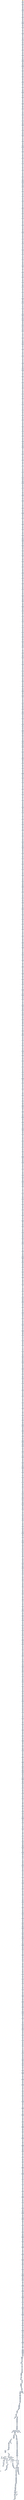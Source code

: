 digraph G {
node[shape=rectangle,style=filled,fillcolor=lightsteelblue,color=lightsteelblue]
bgcolor="transparent"
a0x0040181bxorl_eax_edx[label="start\nxorl %eax, %edx",color="lightgrey",fillcolor="orange"];
a0x0040181dmovl_edi_ebp[label="0x0040181d\nmovl %edi, %ebp"];
a0x0040181ftestl_ebp_ebp[label="0x0040181f\ntestl %ebp, %ebp"];
a0x00401821movl_0x40d930UINT32__28esp_[label="0x00401821\nmovl $0x40d930<UINT32>, -28(%esp)"];
a0x00401829xorl_eax_edx[label="0x00401829\nxorl %eax, %edx"];
a0x0040182bmovl_edi_ebp[label="0x0040182b\nmovl %edi, %ebp"];
a0x0040182dmovl__28esp__ecx[label="0x0040182d\nmovl -28(%esp), %ecx"];
a0x00401831movl_0xc1c18566UINT32_ecx_[label="0x00401831\nmovl $0xc1c18566<UINT32>, (%ecx)"];
a0x00401837movl_edi_ebp[label="0x00401837\nmovl %edi, %ebp"];
a0x00401839xorl_ebx_ebx[label="0x00401839\nxorl %ebx, %ebx"];
a0x0040183bmovb_0x4UINT8_bl[label="0x0040183b\nmovb $0x4<UINT8>, %bl"];
a0x0040183daddl_ebx__28esp_[label="0x0040183d\naddl %ebx, -28(%esp)"];
a0x00401841testl_ebp_ebp[label="0x00401841\ntestl %ebp, %ebp"];
a0x00401843subl_0x2UINT8_edx[label="0x00401843\nsubl $0x2<UINT8>, %edx"];
a0x00401846movl__28esp__edi[label="0x00401846\nmovl -28(%esp), %edi"];
a0x0040184amovl_0x44c702caUINT32_eax[label="0x0040184a\nmovl $0x44c702ca<UINT32>, %eax"];
a0x0040184fstosl_eax_es_edi_[label="0x0040184f\nstosl %eax, %es:(%edi)"];
a0x00401850subl_0x2UINT8_edx[label="0x00401850\nsubl $0x2<UINT8>, %edx"];
a0x00401853addw_bp_cx[label="0x00401853\naddw %bp, %cx"];
a0x00401856leal_0x2ecx__ebx[label="0x00401856\nleal 0x2(%ecx), %ebx"];
a0x00401859xorl_ecx_ecx[label="0x00401859\nxorl %ecx, %ecx"];
a0x0040185bmovb_0x4UINT8_cl[label="0x0040185b\nmovb $0x4<UINT8>, %cl"];
a0x0040185daddl_ecx__28esp_[label="0x0040185d\naddl %ecx, -28(%esp)"];
a0x00401861addw_bp_cx[label="0x00401861\naddw %bp, %cx"];
a0x00401864leal_0x2ecx__ebx[label="0x00401864\nleal 0x2(%ecx), %ebx"];
a0x00401867movl__28esp__edx[label="0x00401867\nmovl -28(%esp), %edx"];
a0x0040186borl_0xa930e424UINT32_edx_[label="0x0040186b\norl $0xa930e424<UINT32>, (%edx)"];
a0x00401871leal_0x2ecx__ebx[label="0x00401871\nleal 0x2(%ecx), %ebx"];
a0x00401874xorl_ebx_ebx[label="0x00401874\nxorl %ebx, %ebx"];
a0x00401876movb_0x4UINT8_bl[label="0x00401876\nmovb $0x4<UINT8>, %bl"];
a0x00401878addl_ebx__28esp_[label="0x00401878\naddl %ebx, -28(%esp)"];
a0x0040187cxorw_bx_di[label="0x0040187c\nxorw %bx, %di"];
a0x0040187fxorl_0x40da7cUINT32_edi[label="0x0040187f\nxorl $0x40da7c<UINT32>, %edi"];
a0x00401885movl__28esp__edx[label="0x00401885\nmovl -28(%esp), %edx"];
a0x00401889movl_0x85660040UINT32_edx_[label="0x00401889\nmovl $0x85660040<UINT32>, (%edx)"];
a0x0040188fxorl_0x40da7cUINT32_edi[label="0x0040188f\nxorl $0x40da7c<UINT32>, %edi"];
a0x00401895xorl_edx_edx[label="0x00401895\nxorl %edx, %edx"];
a0x00401897movb_0x4UINT8_dl[label="0x00401897\nmovb $0x4<UINT8>, %dl"];
a0x00401899addl_edx__28esp_[label="0x00401899\naddl %edx, -28(%esp)"];
a0x0040189dtestw_bx_dx[label="0x0040189d\ntestw %bx, %dx"];
a0x004018a0movl__28esp__ecx[label="0x004018a0\nmovl -28(%esp), %ecx"];
a0x004018a4addl_0x24448bc1UINT32_ecx_[label="0x004018a4\naddl $0x24448bc1<UINT32>, (%ecx)"];
a0x004018aamovzbl_bl_ebx[label="0x004018aa\nmovzbl %bl, %ebx"];
a0x004018adxorw_di_bp[label="0x004018ad\nxorw %di, %bp"];
a0x004018b0xorl_ebx_ebx[label="0x004018b0\nxorl %ebx, %ebx"];
a0x004018b2movb_0x4UINT8_bl[label="0x004018b2\nmovb $0x4<UINT8>, %bl"];
a0x004018b4addl_ebx__28esp_[label="0x004018b4\naddl %ebx, -28(%esp)"];
a0x004018b8xorw_di_bp[label="0x004018b8\nxorw %di, %bp"];
a0x004018bbmovl_esi_eax[label="0x004018bb\nmovl %esi, %eax"];
a0x004018bdmovl__28esp__edi[label="0x004018bd\nmovl -28(%esp), %edi"];
a0x004018c1movl_0x9c0081e4UINT32_eax[label="0x004018c1\nmovl $0x9c0081e4<UINT32>, %eax"];
a0x004018c6stosl_eax_es_edi_[label="0x004018c6\nstosl %eax, %es:(%edi)"];
a0x004018c7movl_esi_eax[label="0x004018c7\nmovl %esi, %eax"];
a0x004018c9leal_0x2ebp__esi[label="0x004018c9\nleal 0x2(%ebp), %esi"];
a0x004018cctestw_ax_bp[label="0x004018cc\ntestw %ax, %bp"];
a0x004018cfxorl_edx_edx[label="0x004018cf\nxorl %edx, %edx"];
a0x004018d1movb_0x4UINT8_dl[label="0x004018d1\nmovb $0x4<UINT8>, %dl"];
a0x004018d3addl_edx__28esp_[label="0x004018d3\naddl %edx, -28(%esp)"];
a0x004018d7leal_0x2ebp__esi[label="0x004018d7\nleal 0x2(%ebp), %esi"];
a0x004018damovl__28esp__eax[label="0x004018da\nmovl -28(%esp), %eax"];
a0x004018demovl_0x81a6e23dUINT32_eax_[label="0x004018de\nmovl $0x81a6e23d<UINT32>, (%eax)"];
a0x004018e4testw_ax_bp[label="0x004018e4\ntestw %ax, %bp"];
a0x004018e7xorl_ebx_ebx[label="0x004018e7\nxorl %ebx, %ebx"];
a0x004018e9movb_0x4UINT8_bl[label="0x004018e9\nmovb $0x4<UINT8>, %bl"];
a0x004018ebaddl_ebx__28esp_[label="0x004018eb\naddl %ebx, -28(%esp)"];
a0x004018efimull_ebx_eax[label="0x004018ef\nimull %ebx, %eax"];
a0x004018f1movl__28esp__ebx[label="0x004018f1\nmovl -28(%esp), %ebx"];
a0x004018f5addl_0xf2830c30UINT32_ebx_[label="0x004018f5\naddl $0xf2830c30<UINT32>, (%ebx)"];
a0x004018fbaddw_si_ax[label="0x004018fb\naddw %si, %ax"];
a0x004018fexorl_eax_eax[label="0x004018fe\nxorl %eax, %eax"];
a0x00401900movb_0x4UINT8_al[label="0x00401900\nmovb $0x4<UINT8>, %al"];
a0x00401902addl_eax__28esp_[label="0x00401902\naddl %eax, -28(%esp)"];
a0x00401906andl_ecx_ecx[label="0x00401906\nandl %ecx, %ecx"];
a0x00401908addl_eax_ebx[label="0x00401908\naddl %eax, %ebx"];
a0x0040190amovl__28esp__edx[label="0x0040190a\nmovl -28(%esp), %edx"];
a0x0040190eaddl_0x2cac1e6UINT32_edx_[label="0x0040190e\naddl $0x2cac1e6<UINT32>, (%edx)"];
a0x00401914addl_eax_ebx[label="0x00401914\naddl %eax, %ebx"];
a0x00401916addw_bp_bp[label="0x00401916\naddw %bp, %bp"];
a0x00401919xorl_ebx_ebx[label="0x00401919\nxorl %ebx, %ebx"];
a0x0040191bmovb_0x4UINT8_bl[label="0x0040191b\nmovb $0x4<UINT8>, %bl"];
a0x0040191daddl_ebx__28esp_[label="0x0040191d\naddl %ebx, -28(%esp)"];
a0x00401921addw_bp_bp[label="0x00401921\naddw %bp, %bp"];
a0x00401924movl__28esp__ecx[label="0x00401924\nmovl -28(%esp), %ecx"];
a0x00401928addl_0x2366f32bUINT32_ecx_[label="0x00401928\naddl $0x2366f32b<UINT32>, (%ecx)"];
a0x0040192eandw_bx_ax[label="0x0040192e\nandw %bx, %ax"];
a0x00401931xorl_ebx_ebx[label="0x00401931\nxorl %ebx, %ebx"];
a0x00401933movb_0x4UINT8_bl[label="0x00401933\nmovb $0x4<UINT8>, %bl"];
a0x00401935addl_ebx__28esp_[label="0x00401935\naddl %ebx, -28(%esp)"];
a0x00401939addl_ebx_edi[label="0x00401939\naddl %ebx, %edi"];
a0x0040193bxorl_0x40fb6eUINT32_ebx[label="0x0040193b\nxorl $0x40fb6e<UINT32>, %ebx"];
a0x00401941movl__28esp__eax[label="0x00401941\nmovl -28(%esp), %eax"];
a0x00401945orl_0xb2d233e9UINT32_eax_[label="0x00401945\norl $0xb2d233e9<UINT32>, (%eax)"];
a0x0040194bxorl_0x40fb6eUINT32_ebx[label="0x0040194b\nxorl $0x40fb6e<UINT32>, %ebx"];
a0x00401951xorl_edx_edx[label="0x00401951\nxorl %edx, %edx"];
a0x00401953movb_0x4UINT8_dl[label="0x00401953\nmovb $0x4<UINT8>, %dl"];
a0x00401955addl_edx__28esp_[label="0x00401955\naddl %edx, -28(%esp)"];
a0x00401959movsbl_ah_edx[label="0x00401959\nmovsbl %ah, %edx"];
a0x0040195ctestl_0x40deedUINT32_edx[label="0x0040195c\ntestl $0x40deed<UINT32>, %edx"];
a0x00401962movl__28esp__eax[label="0x00401962\nmovl -28(%esp), %eax"];
a0x00401966addl_0x24540104UINT32_eax_[label="0x00401966\naddl $0x24540104<UINT32>, (%eax)"];
a0x0040196ctestl_0x40deedUINT32_edx[label="0x0040196c\ntestl $0x40deed<UINT32>, %edx"];
a0x00401972xorl_edx_edx[label="0x00401972\nxorl %edx, %edx"];
a0x00401974movb_0x4UINT8_dl[label="0x00401974\nmovb $0x4<UINT8>, %dl"];
a0x00401976addl_edx__28esp_[label="0x00401976\naddl %edx, -28(%esp)"];
a0x0040197atestw_dx_cx[label="0x0040197a\ntestw %dx, %cx"];
a0x0040197dmovl__28esp__eax[label="0x0040197d\nmovl -28(%esp), %eax"];
a0x00401981orl_0x8bf32be4UINT32_eax_[label="0x00401981\norl $0x8bf32be4<UINT32>, (%eax)"];
a0x00401987testl_ebx_edx[label="0x00401987\ntestl %ebx, %edx"];
a0x00401989leal_0x2edi__ebx[label="0x00401989\nleal 0x2(%edi), %ebx"];
a0x0040198cxorl_ebx_ebx[label="0x0040198c\nxorl %ebx, %ebx"];
a0x0040198emovb_0x4UINT8_bl[label="0x0040198e\nmovb $0x4<UINT8>, %bl"];
a0x00401990addl_ebx__28esp_[label="0x00401990\naddl %ebx, -28(%esp)"];
a0x00401994leal_0x2edi__ebx[label="0x00401994\nleal 0x2(%edi), %ebx"];
a0x00401997subl_edx_eax[label="0x00401997\nsubl %edx, %eax"];
a0x00401999movl__28esp__eax[label="0x00401999\nmovl -28(%esp), %eax"];
a0x0040199dorl_0x81e42454UINT32_eax_[label="0x0040199d\norl $0x81e42454<UINT32>, (%eax)"];
a0x004019a3subl_edx_eax[label="0x004019a3\nsubl %edx, %eax"];
a0x004019a5xorl_ecx_ecx[label="0x004019a5\nxorl %ecx, %ecx"];
a0x004019a7movb_0x4UINT8_cl[label="0x004019a7\nmovb $0x4<UINT8>, %cl"];
a0x004019a9addl_ecx__28esp_[label="0x004019a9\naddl %ecx, -28(%esp)"];
a0x004019adorw_di_si[label="0x004019ad\norw %di, %si"];
a0x004019b0rcll_0x2UINT8_ebx[label="0x004019b0\nrcll $0x2<UINT8>, %ebx"];
a0x004019b3movl__28esp__ecx[label="0x004019b3\nmovl -28(%esp), %ecx"];
a0x004019b7orl_0x88486a02UINT32_ecx_[label="0x004019b7\norl $0x88486a02<UINT32>, (%ecx)"];
a0x004019bdrcll_0x2UINT8_ebx[label="0x004019bd\nrcll $0x2<UINT8>, %ebx"];
a0x004019c0xorl_edx_edx[label="0x004019c0\nxorl %edx, %edx"];
a0x004019c2movb_0x4UINT8_dl[label="0x004019c2\nmovb $0x4<UINT8>, %dl"];
a0x004019c4addl_edx__28esp_[label="0x004019c4\naddl %edx, -28(%esp)"];
a0x004019c8subw_ax_dx[label="0x004019c8\nsubw %ax, %dx"];
a0x004019cbsubw_si_cx[label="0x004019cb\nsubw %si, %cx"];
a0x004019cemovl__28esp__eax[label="0x004019ce\nmovl -28(%esp), %eax"];
a0x004019d2orl_0x2a32817dUINT32_eax_[label="0x004019d2\norl $0x2a32817d<UINT32>, (%eax)"];
a0x004019d8subw_si_cx[label="0x004019d8\nsubw %si, %cx"];
a0x004019dbxorl_ebx_ebx[label="0x004019db\nxorl %ebx, %ebx"];
a0x004019ddmovb_0x4UINT8_bl[label="0x004019dd\nmovb $0x4<UINT8>, %bl"];
a0x004019dfaddl_ebx__28esp_[label="0x004019df\naddl %ebx, -28(%esp)"];
a0x004019e3leal_0x40fcf8ebx__ebx[label="0x004019e3\nleal 0x40fcf8(%ebx), %ebx"];
a0x004019e9movl__28esp__ebx[label="0x004019e9\nmovl -28(%esp), %ebx"];
a0x004019edaddl_0x666d3748UINT32_ebx_[label="0x004019ed\naddl $0x666d3748<UINT32>, (%ebx)"];
a0x004019f3subl_0x40ddefUINT32_esi[label="0x004019f3\nsubl $0x40ddef<UINT32>, %esi"];
a0x004019f9subl_edi_ecx[label="0x004019f9\nsubl %edi, %ecx"];
a0x004019fbxorl_edx_edx[label="0x004019fb\nxorl %edx, %edx"];
a0x004019fdmovb_0x4UINT8_dl[label="0x004019fd\nmovb $0x4<UINT8>, %dl"];
a0x004019ffaddl_edx__28esp_[label="0x004019ff\naddl %edx, -28(%esp)"];
a0x00401a03subl_edi_ecx[label="0x00401a03\nsubl %edi, %ecx"];
a0x00401a05movl__28esp__edx[label="0x00401a05\nmovl -28(%esp), %edx"];
a0x00401a09addl_0xdb33e923UINT32_edx_[label="0x00401a09\naddl $0xdb33e923<UINT32>, (%edx)"];
a0x00401a0faddl_ebx_ecx[label="0x00401a0f\naddl %ebx, %ecx"];
a0x00401a11andw_si_dx[label="0x00401a11\nandw %si, %dx"];
a0x00401a14subl_0x2UINT8_ebp[label="0x00401a14\nsubl $0x2<UINT8>, %ebp"];
a0x00401a17xorl_ebx_ebx[label="0x00401a17\nxorl %ebx, %ebx"];
a0x00401a19movb_0x4UINT8_bl[label="0x00401a19\nmovb $0x4<UINT8>, %bl"];
a0x00401a1baddl_ebx__28esp_[label="0x00401a1b\naddl %ebx, -28(%esp)"];
a0x00401a1fandw_si_dx[label="0x00401a1f\nandw %si, %dx"];
a0x00401a22movl__28esp__ebx[label="0x00401a22\nmovl -28(%esp), %ebx"];
a0x00401a26orl_0x5c0104b3UINT32_ebx_[label="0x00401a26\norl $0x5c0104b3<UINT32>, (%ebx)"];
a0x00401a2csubl_0x2UINT8_ebp[label="0x00401a2c\nsubl $0x2<UINT8>, %ebp"];
a0x00401a2fandw_di_si[label="0x00401a2f\nandw %di, %si"];
a0x00401a32xorl_edx_edx[label="0x00401a32\nxorl %edx, %edx"];
a0x00401a34movb_0x4UINT8_dl[label="0x00401a34\nmovb $0x4<UINT8>, %dl"];
a0x00401a36addl_edx__28esp_[label="0x00401a36\naddl %edx, -28(%esp)"];
a0x00401a3aandw_di_si[label="0x00401a3a\nandw %di, %si"];
a0x00401a3dmovl__28esp__ecx[label="0x00401a3d\nmovl -28(%esp), %ecx"];
a0x00401a41addl_0x8566e424UINT32_ecx_[label="0x00401a41\naddl $0x8566e424<UINT32>, (%ecx)"];
a0x00401a47movw_bp_si[label="0x00401a47\nmovw %bp, %si"];
a0x00401a4atestl_eax_ebp[label="0x00401a4a\ntestl %eax, %ebp"];
a0x00401a4caddw_bp_ax[label="0x00401a4c\naddw %bp, %ax"];
a0x00401a4fxorl_edx_edx[label="0x00401a4f\nxorl %edx, %edx"];
a0x00401a51movb_0x4UINT8_dl[label="0x00401a51\nmovb $0x4<UINT8>, %dl"];
a0x00401a53addl_edx__28esp_[label="0x00401a53\naddl %edx, -28(%esp)"];
a0x00401a57testl_eax_ebp[label="0x00401a57\ntestl %eax, %ebp"];
a0x00401a59movl__28esp__ecx[label="0x00401a59\nmovl -28(%esp), %ecx"];
a0x00401a5dorl_0x24548bc7UINT32_ecx_[label="0x00401a5d\norl $0x24548bc7<UINT32>, (%ecx)"];
a0x00401a63addw_bp_ax[label="0x00401a63\naddw %bp, %ax"];
a0x00401a66movl_edx_ecx[label="0x00401a66\nmovl %edx, %ecx"];
a0x00401a68xorl_ebx_ebx[label="0x00401a68\nxorl %ebx, %ebx"];
a0x00401a6amovb_0x4UINT8_bl[label="0x00401a6a\nmovb $0x4<UINT8>, %bl"];
a0x00401a6caddl_ebx__28esp_[label="0x00401a6c\naddl %ebx, -28(%esp)"];
a0x00401a70movl_edx_ecx[label="0x00401a70\nmovl %edx, %ecx"];
a0x00401a72subl_edx_ecx[label="0x00401a72\nsubl %edx, %ecx"];
a0x00401a74movl__28esp__ebx[label="0x00401a74\nmovl -28(%esp), %ebx"];
a0x00401a78movl_0x420281e4UINT32_ebx_[label="0x00401a78\nmovl $0x420281e4<UINT32>, (%ebx)"];
a0x00401a7esubl_edx_ecx[label="0x00401a7e\nsubl %edx, %ecx"];
a0x00401a80xorl_ebx_ebx[label="0x00401a80\nxorl %ebx, %ebx"];
a0x00401a82movb_0x4UINT8_bl[label="0x00401a82\nmovb $0x4<UINT8>, %bl"];
a0x00401a84addl_ebx__28esp_[label="0x00401a84\naddl %ebx, -28(%esp)"];
a0x00401a88orl_0x40da6bUINT32_ebp[label="0x00401a88\norl $0x40da6b<UINT32>, %ebp"];
a0x00401a8emovl__28esp__edx[label="0x00401a8e\nmovl -28(%esp), %edx"];
a0x00401a92addl_0x81303cf1UINT32_edx_[label="0x00401a92\naddl $0x81303cf1<UINT32>, (%edx)"];
a0x00401a98orw_dx_si[label="0x00401a98\norw %dx, %si"];
a0x00401a9bxorl_edx_edx[label="0x00401a9b\nxorl %edx, %edx"];
a0x00401a9dmovb_0x4UINT8_dl[label="0x00401a9d\nmovb $0x4<UINT8>, %dl"];
a0x00401a9faddl_edx__28esp_[label="0x00401a9f\naddl %edx, -28(%esp)"];
a0x00401aa3xorl_ebx_ebx[label="0x00401aa3\nxorl %ebx, %ebx"];
a0x00401aa5movl__28esp__eax[label="0x00401aa5\nmovl -28(%esp), %eax"];
a0x00401aa9addl_0x3cb11232UINT32_eax_[label="0x00401aa9\naddl $0x3cb11232<UINT32>, (%eax)"];
a0x00401aaforw_ax_bx[label="0x00401aaf\norw %ax, %bx"];
a0x00401ab2sbbl_0x2UINT8_eax[label="0x00401ab2\nsbbl $0x2<UINT8>, %eax"];
a0x00401ab5xorl_ebx_ebx[label="0x00401ab5\nxorl %ebx, %ebx"];
a0x00401ab7movb_0x4UINT8_bl[label="0x00401ab7\nmovb $0x4<UINT8>, %bl"];
a0x00401ab9addl_ebx__28esp_[label="0x00401ab9\naddl %ebx, -28(%esp)"];
a0x00401abdsbbl_0x2UINT8_eax[label="0x00401abd\nsbbl $0x2<UINT8>, %eax"];
a0x00401ac0movl__28esp__ebx[label="0x00401ac0\nmovl -28(%esp), %ebx"];
a0x00401ac4addl_0x66db8b89UINT32_ebx_[label="0x00401ac4\naddl $0x66db8b89<UINT32>, (%ebx)"];
a0x00401acamovzbl_ch_ebx[label="0x00401aca\nmovzbl %ch, %ebx"];
a0x00401acdandw_bp_ax[label="0x00401acd\nandw %bp, %ax"];
a0x00401ad0addw_ax_si[label="0x00401ad0\naddw %ax, %si"];
a0x00401ad3xorl_ecx_ecx[label="0x00401ad3\nxorl %ecx, %ecx"];
a0x00401ad5movb_0x4UINT8_cl[label="0x00401ad5\nmovb $0x4<UINT8>, %cl"];
a0x00401ad7addl_ecx__28esp_[label="0x00401ad7\naddl %ecx, -28(%esp)"];
a0x00401adbandw_bp_ax[label="0x00401adb\nandw %bp, %ax"];
a0x00401ademovl__28esp__eax[label="0x00401ade\nmovl -28(%esp), %eax"];
a0x00401ae2addl_0xc033d733UINT32_eax_[label="0x00401ae2\naddl $0xc033d733<UINT32>, (%eax)"];
a0x00401ae8addw_ax_si[label="0x00401ae8\naddw %ax, %si"];
a0x00401aebxorl_ecx_ecx[label="0x00401aeb\nxorl %ecx, %ecx"];
a0x00401aedmovb_0x4UINT8_cl[label="0x00401aed\nmovb $0x4<UINT8>, %cl"];
a0x00401aefaddl_ecx__28esp_[label="0x00401aef\naddl %ecx, -28(%esp)"];
a0x00401af3andl_ebp_ebp[label="0x00401af3\nandl %ebp, %ebp"];
a0x00401af5addl_0x40df68UINT32_ebx[label="0x00401af5\naddl $0x40df68<UINT32>, %ebx"];
a0x00401afbmovl__28esp__ebx[label="0x00401afb\nmovl -28(%esp), %ebx"];
a0x00401affmovl_0x440104b0UINT32_ebx_[label="0x00401aff\nmovl $0x440104b0<UINT32>, (%ebx)"];
a0x00401b05addl_0x40df68UINT32_ebx[label="0x00401b05\naddl $0x40df68<UINT32>, %ebx"];
a0x00401b0bxorl_ecx_ecx[label="0x00401b0b\nxorl %ecx, %ecx"];
a0x00401b0dmovb_0x4UINT8_cl[label="0x00401b0d\nmovb $0x4<UINT8>, %cl"];
a0x00401b0faddl_ecx__28esp_[label="0x00401b0f\naddl %ecx, -28(%esp)"];
a0x00401b13movw_ax_di[label="0x00401b13\nmovw %ax, %di"];
a0x00401b16movl__28esp__edi[label="0x00401b16\nmovl -28(%esp), %edi"];
a0x00401b1amovl_0x3366e424UINT32_eax[label="0x00401b1a\nmovl $0x3366e424<UINT32>, %eax"];
a0x00401b1fstosl_eax_es_edi_[label="0x00401b1f\nstosl %eax, %es:(%edi)"];
a0x00401b20testl_edx_esi[label="0x00401b20\ntestl %edx, %esi"];
a0x00401b22movw_ax_bx[label="0x00401b22\nmovw %ax, %bx"];
a0x00401b25xorl_ebx_ebx[label="0x00401b25\nxorl %ebx, %ebx"];
a0x00401b27movb_0x4UINT8_bl[label="0x00401b27\nmovb $0x4<UINT8>, %bl"];
a0x00401b29addl_ebx__28esp_[label="0x00401b29\naddl %ebx, -28(%esp)"];
a0x00401b2dmovw_ax_bx[label="0x00401b2d\nmovw %ax, %bx"];
a0x00401b30movsbl_dh_eax[label="0x00401b30\nmovsbl %dh, %eax"];
a0x00401b33movl__28esp__edx[label="0x00401b33\nmovl -28(%esp), %edx"];
a0x00401b37addl_0x8bdd0bd7UINT32_edx_[label="0x00401b37\naddl $0x8bdd0bd7<UINT32>, (%edx)"];
a0x00401b3dmovsbl_dh_eax[label="0x00401b3d\nmovsbl %dh, %eax"];
a0x00401b40andw_bx_di[label="0x00401b40\nandw %bx, %di"];
a0x00401b43xorl_eax_eax[label="0x00401b43\nxorl %eax, %eax"];
a0x00401b45movb_0x4UINT8_al[label="0x00401b45\nmovb $0x4<UINT8>, %al"];
a0x00401b47addl_eax__28esp_[label="0x00401b47\naddl %eax, -28(%esp)"];
a0x00401b4bandw_bx_di[label="0x00401b4b\nandw %bx, %di"];
a0x00401b4emovl__28esp__edx[label="0x00401b4e\nmovl -28(%esp), %edx"];
a0x00401b52movl_0x81e4245cUINT32_edx_[label="0x00401b52\nmovl $0x81e4245c<UINT32>, (%edx)"];
a0x00401b58testw_bp_cx[label="0x00401b58\ntestw %bp, %cx"];
a0x00401b5bandw_ax_bp[label="0x00401b5b\nandw %ax, %bp"];
a0x00401b5exaddl_edx_eax[label="0x00401b5e\nxaddl %edx, %eax"];
a0x00401b61xorl_ebx_ebx[label="0x00401b61\nxorl %ebx, %ebx"];
a0x00401b63movb_0x4UINT8_bl[label="0x00401b63\nmovb $0x4<UINT8>, %bl"];
a0x00401b65addl_ebx__28esp_[label="0x00401b65\naddl %ebx, -28(%esp)"];
a0x00401b69andw_ax_bp[label="0x00401b69\nandw %ax, %bp"];
a0x00401b6cxaddl_edx_eax[label="0x00401b6c\nxaddl %edx, %eax"];
a0x00401b6fmovl__28esp__ebx[label="0x00401b6f\nmovl -28(%esp), %ebx"];
a0x00401b73movl_0x3e803UINT32_ebx_[label="0x00401b73\nmovl $0x3e803<UINT32>, (%ebx)"];
a0x00401b79xaddl_edx_eax[label="0x00401b79\nxaddl %edx, %eax"];
a0x00401b7cmovl_ecx_edx[label="0x00401b7c\nmovl %ecx, %edx"];
a0x00401b7exorl_edx_ebp[label="0x00401b7e\nxorl %edx, %ebp"];
a0x00401b80xorl_ebx_ebx[label="0x00401b80\nxorl %ebx, %ebx"];
a0x00401b82movb_0x4UINT8_bl[label="0x00401b82\nmovb $0x4<UINT8>, %bl"];
a0x00401b84addl_ebx__28esp_[label="0x00401b84\naddl %ebx, -28(%esp)"];
a0x00401b88movl_ecx_edx[label="0x00401b88\nmovl %ecx, %edx"];
a0x00401b8axorl_edx_ebp[label="0x00401b8a\nxorl %edx, %ebp"];
a0x00401b8cmovl__28esp__ebx[label="0x00401b8c\nmovl -28(%esp), %ebx"];
a0x00401b90addl_0x33dd0b00UINT32_ebx_[label="0x00401b90\naddl $0x33dd0b00<UINT32>, (%ebx)"];
a0x00401b96xorl_edx_ebp[label="0x00401b96\nxorl %edx, %ebp"];
a0x00401b98xorl_ebx_ebx[label="0x00401b98\nxorl %ebx, %ebx"];
a0x00401b9amovb_0x4UINT8_bl[label="0x00401b9a\nmovb $0x4<UINT8>, %bl"];
a0x00401b9caddl_ebx__28esp_[label="0x00401b9c\naddl %ebx, -28(%esp)"];
a0x00401ba0andl_0x40d8fbUINT32_edi[label="0x00401ba0\nandl $0x40d8fb<UINT32>, %edi"];
a0x00401ba6movl__28esp__ecx[label="0x00401ba6\nmovl -28(%esp), %ecx"];
a0x00401baaaddl_0x104b3dbUINT32_ecx_[label="0x00401baa\naddl $0x104b3db<UINT32>, (%ecx)"];
a0x00401bb0shrl_0x2UINT8_eax[label="0x00401bb0\nshrl $0x2<UINT8>, %eax"];
a0x00401bb3shrdl_0x3UINT8_esi_eax[label="0x00401bb3\nshrdl $0x3<UINT8>, %esi, %eax"];
a0x00401bb7xorl_ebx_ebx[label="0x00401bb7\nxorl %ebx, %ebx"];
a0x00401bb9movb_0x4UINT8_bl[label="0x00401bb9\nmovb $0x4<UINT8>, %bl"];
a0x00401bbbaddl_ebx__28esp_[label="0x00401bbb\naddl %ebx, -28(%esp)"];
a0x00401bbfshrdl_0x3UINT8_esi_eax[label="0x00401bbf\nshrdl $0x3<UINT8>, %esi, %eax"];
a0x00401bc3movl__28esp__eax[label="0x00401bc3\nmovl -28(%esp), %eax"];
a0x00401bc7movl_0x66e4245cUINT32_eax_[label="0x00401bc7\nmovl $0x66e4245c<UINT32>, (%eax)"];
a0x00401bcdsubw_si_cx[label="0x00401bcd\nsubw %si, %cx"];
a0x00401bd0xorl_ebx_ebx[label="0x00401bd0\nxorl %ebx, %ebx"];
a0x00401bd2movb_0x4UINT8_bl[label="0x00401bd2\nmovb $0x4<UINT8>, %bl"];
a0x00401bd4addl_ebx__28esp_[label="0x00401bd4\naddl %ebx, -28(%esp)"];
a0x00401bd8addw_cx_dx[label="0x00401bd8\naddw %cx, %dx"];
a0x00401bdbmovl__28esp__ebx[label="0x00401bdb\nmovl -28(%esp), %ebx"];
a0x00401bdfaddl_0x548bde85UINT32_ebx_[label="0x00401bdf\naddl $0x548bde85<UINT32>, (%ebx)"];
a0x00401be5xorw_cx_bp[label="0x00401be5\nxorw %cx, %bp"];
a0x00401be8xorl_edx_edx[label="0x00401be8\nxorl %edx, %edx"];
a0x00401beamovb_0x4UINT8_dl[label="0x00401bea\nmovb $0x4<UINT8>, %dl"];
a0x00401becaddl_edx__28esp_[label="0x00401bec\naddl %edx, -28(%esp)"];
a0x00401bf0testw_ax_bx[label="0x00401bf0\ntestw %ax, %bx"];
a0x00401bf3movl__28esp__eax[label="0x00401bf3\nmovl -28(%esp), %eax"];
a0x00401bf7movl_0x281e424UINT32_eax_[label="0x00401bf7\nmovl $0x281e424<UINT32>, (%eax)"];
a0x00401bfdtestw_di_dx[label="0x00401bfd\ntestw %di, %dx"];
a0x00401c00xorl_edx_edx[label="0x00401c00\nxorl %edx, %edx"];
a0x00401c02movb_0x4UINT8_dl[label="0x00401c02\nmovb $0x4<UINT8>, %dl"];
a0x00401c04addl_edx__28esp_[label="0x00401c04\naddl %edx, -28(%esp)"];
a0x00401c08orl_ebp_edi[label="0x00401c08\norl %ebp, %edi"];
a0x00401c0amovl__28esp__edi[label="0x00401c0a\nmovl -28(%esp), %edi"];
a0x00401c0emovl_0x10bfa4f3UINT32_eax[label="0x00401c0e\nmovl $0x10bfa4f3<UINT32>, %eax"];
a0x00401c13stosl_eax_es_edi_[label="0x00401c13\nstosl %eax, %es:(%edi)"];
a0x00401c14xchgl_eax_edx[label="0x00401c14\nxchgl %eax, %edx"];
a0x00401c15orl_ecx_ecx[label="0x00401c15\norl %ecx, %ecx"];
a0x00401c17leal_0x40feeaedi__ebp[label="0x00401c17\nleal 0x40feea(%edi), %ebp"];
a0x00401c1dxorl_edx_edx[label="0x00401c1d\nxorl %edx, %edx"];
a0x00401c1fmovb_0x4UINT8_dl[label="0x00401c1f\nmovb $0x4<UINT8>, %dl"];
a0x00401c21addl_edx__28esp_[label="0x00401c21\naddl %edx, -28(%esp)"];
a0x00401c25orl_ecx_ecx[label="0x00401c25\norl %ecx, %ecx"];
a0x00401c27leal_0x40feeaedi__ebp[label="0x00401c27\nleal 0x40feea(%edi), %ebp"];
a0x00401c2dmovl__28esp__edx[label="0x00401c2d\nmovl -28(%esp), %edx"];
a0x00401c31addl_0xfdbbe0fUINT32_edx_[label="0x00401c31\naddl $0xfdbbe0f<UINT32>, (%edx)"];
a0x00401c37leal_0x40feeaedi__ebp[label="0x00401c37\nleal 0x40feea(%edi), %ebp"];
a0x00401c3dxorl_edx_edx[label="0x00401c3d\nxorl %edx, %edx"];
a0x00401c3fmovb_0x4UINT8_dl[label="0x00401c3f\nmovb $0x4<UINT8>, %dl"];
a0x00401c41addl_edx__28esp_[label="0x00401c41\naddl %edx, -28(%esp)"];
a0x00401c45subl_0x2UINT8_ebp[label="0x00401c45\nsubl $0x2<UINT8>, %ebp"];
a0x00401c48testl_edx_ecx[label="0x00401c48\ntestl %edx, %ecx"];
a0x00401c4amovl__28esp__edx[label="0x00401c4a\nmovl -28(%esp), %edx"];
a0x00401c4eorl_0xd233c7b6UINT32_edx_[label="0x00401c4e\norl $0xd233c7b6<UINT32>, (%edx)"];
a0x00401c54testl_edx_ecx[label="0x00401c54\ntestl %edx, %ecx"];
a0x00401c56xorl_ebx_ebx[label="0x00401c56\nxorl %ebx, %ebx"];
a0x00401c58movb_0x4UINT8_bl[label="0x00401c58\nmovb $0x4<UINT8>, %bl"];
a0x00401c5aaddl_ebx__28esp_[label="0x00401c5a\naddl %ebx, -28(%esp)"];
a0x00401c5esubl_ebp_ebp[label="0x00401c5e\nsubl %ebp, %ebp"];
a0x00401c60movl__28esp__edx[label="0x00401c60\nmovl -28(%esp), %edx"];
a0x00401c64addl_0x540104b2UINT32_edx_[label="0x00401c64\naddl $0x540104b2<UINT32>, (%edx)"];
a0x00401c6amovw_si_di[label="0x00401c6a\nmovw %si, %di"];
a0x00401c6dandl_ebp_ebp[label="0x00401c6d\nandl %ebp, %ebp"];
a0x00401c6faddw_bp_bx[label="0x00401c6f\naddw %bp, %bx"];
a0x00401c72xorl_eax_eax[label="0x00401c72\nxorl %eax, %eax"];
a0x00401c74movb_0x4UINT8_al[label="0x00401c74\nmovb $0x4<UINT8>, %al"];
a0x00401c76addl_eax__28esp_[label="0x00401c76\naddl %eax, -28(%esp)"];
a0x00401c7aandl_ebp_ebp[label="0x00401c7a\nandl %ebp, %ebp"];
a0x00401c7caddw_bp_bx[label="0x00401c7c\naddw %bp, %bx"];
a0x00401c7fmovl__28esp__edi[label="0x00401c7f\nmovl -28(%esp), %edi"];
a0x00401c83movl_0xb60fe424UINT32_eax[label="0x00401c83\nmovl $0xb60fe424<UINT32>, %eax"];
a0x00401c88stosl_eax_es_edi_[label="0x00401c88\nstosl %eax, %es:(%edi)"];
a0x00401c89addw_bp_bx[label="0x00401c89\naddw %bp, %bx"];
a0x00401c8cmovl_esi_edx[label="0x00401c8c\nmovl %esi, %edx"];
a0x00401c8ercll_0x2UINT8_edx[label="0x00401c8e\nrcll $0x2<UINT8>, %edx"];
a0x00401c91xorl_eax_eax[label="0x00401c91\nxorl %eax, %eax"];
a0x00401c93movb_0x4UINT8_al[label="0x00401c93\nmovb $0x4<UINT8>, %al"];
a0x00401c95addl_eax__28esp_[label="0x00401c95\naddl %eax, -28(%esp)"];
a0x00401c99movl_esi_edx[label="0x00401c99\nmovl %esi, %edx"];
a0x00401c9brcll_0x2UINT8_edx[label="0x00401c9b\nrcll $0x2<UINT8>, %edx"];
a0x00401c9emovl__28esp__eax[label="0x00401c9e\nmovl -28(%esp), %eax"];
a0x00401ca2addl_0x24448bc7UINT32_eax_[label="0x00401ca2\naddl $0x24448bc7<UINT32>, (%eax)"];
a0x00401ca8rcll_0x2UINT8_edx[label="0x00401ca8\nrcll $0x2<UINT8>, %edx"];
a0x00401cabtestl_ebx_esi[label="0x00401cab\ntestl %ebx, %esi"];
a0x00401cadaddw_bx_ax[label="0x00401cad\naddw %bx, %ax"];
a0x00401cb0xorl_edx_edx[label="0x00401cb0\nxorl %edx, %edx"];
a0x00401cb2movb_0x4UINT8_dl[label="0x00401cb2\nmovb $0x4<UINT8>, %dl"];
a0x00401cb4addl_edx__28esp_[label="0x00401cb4\naddl %edx, -28(%esp)"];
a0x00401cb8testl_ebx_esi[label="0x00401cb8\ntestl %ebx, %esi"];
a0x00401cbaaddw_bx_ax[label="0x00401cba\naddw %bx, %ax"];
a0x00401cbdmovl__28esp__ecx[label="0x00401cbd\nmovl -28(%esp), %ecx"];
a0x00401cc1orl_0x540081e4UINT32_ecx_[label="0x00401cc1\norl $0x540081e4<UINT32>, (%ecx)"];
a0x00401cc7addw_bx_ax[label="0x00401cc7\naddw %bx, %ax"];
a0x00401ccaxorl_ecx_ecx[label="0x00401cca\nxorl %ecx, %ecx"];
a0x00401cccmovb_0x4UINT8_cl[label="0x00401ccc\nmovb $0x4<UINT8>, %cl"];
a0x00401cceaddl_ecx__28esp_[label="0x00401cce\naddl %ecx, -28(%esp)"];
a0x00401cd2leal_0x2edx__ecx[label="0x00401cd2\nleal 0x2(%edx), %ecx"];
a0x00401cd5movl__28esp__eax[label="0x00401cd5\nmovl -28(%esp), %eax"];
a0x00401cd9movl_0x81c87c0dUINT32_eax_[label="0x00401cd9\nmovl $0x81c87c0d<UINT32>, (%eax)"];
a0x00401cdfxorl_edi_edx[label="0x00401cdf\nxorl %edi, %edx"];
a0x00401ce1subw_bx_si[label="0x00401ce1\nsubw %bx, %si"];
a0x00401ce4shll_0x2UINT8_ebp[label="0x00401ce4\nshll $0x2<UINT8>, %ebp"];
a0x00401ce7xorl_edx_edx[label="0x00401ce7\nxorl %edx, %edx"];
a0x00401ce9movb_0x4UINT8_dl[label="0x00401ce9\nmovb $0x4<UINT8>, %dl"];
a0x00401cebaddl_edx__28esp_[label="0x00401ceb\naddl %edx, -28(%esp)"];
a0x00401cefsubw_bx_si[label="0x00401cef\nsubw %bx, %si"];
a0x00401cf2movl__28esp__ebx[label="0x00401cf2\nmovl -28(%esp), %ebx"];
a0x00401cf6movl_0x7c4d1430UINT32_ebx_[label="0x00401cf6\nmovl $0x7c4d1430<UINT32>, (%ebx)"];
a0x00401cfcshll_0x2UINT8_ebp[label="0x00401cfc\nshll $0x2<UINT8>, %ebp"];
a0x00401cffxorl_edx_edx[label="0x00401cff\nxorl %edx, %edx"];
a0x00401d01movb_0x4UINT8_dl[label="0x00401d01\nmovb $0x4<UINT8>, %dl"];
a0x00401d03addl_edx__28esp_[label="0x00401d03\naddl %edx, -28(%esp)"];
a0x00401d07subl_esi_ebp[label="0x00401d07\nsubl %esi, %ebp"];
a0x00401d09movl__28esp__eax[label="0x00401d09\nmovl -28(%esp), %eax"];
a0x00401d0dorl_0x33d02375UINT32_eax_[label="0x00401d0d\norl $0x33d02375<UINT32>, (%eax)"];
a0x00401d13andw_di_ax[label="0x00401d13\nandw %di, %ax"];
a0x00401d16testw_bp_cx[label="0x00401d16\ntestw %bp, %cx"];
a0x00401d19xorl_eax_eax[label="0x00401d19\nxorl %eax, %eax"];
a0x00401d1bmovb_0x4UINT8_al[label="0x00401d1b\nmovb $0x4<UINT8>, %al"];
a0x00401d1daddl_eax__28esp_[label="0x00401d1d\naddl %eax, -28(%esp)"];
a0x00401d21testw_bp_cx[label="0x00401d21\ntestw %bp, %cx"];
a0x00401d24movl__28esp__ebx[label="0x00401d24\nmovl -28(%esp), %ebx"];
a0x00401d28movl_0x104b0c0UINT32_ebx_[label="0x00401d28\nmovl $0x104b0c0<UINT32>, (%ebx)"];
a0x00401d2exorw_dx_di[label="0x00401d2e\nxorw %dx, %di"];
a0x00401d31andl_esi_esi[label="0x00401d31\nandl %esi, %esi"];
a0x00401d33xorl_edx_edx[label="0x00401d33\nxorl %edx, %edx"];
a0x00401d35movb_0x4UINT8_dl[label="0x00401d35\nmovb $0x4<UINT8>, %dl"];
a0x00401d37addl_edx__28esp_[label="0x00401d37\naddl %edx, -28(%esp)"];
a0x00401d3bandl_esi_esi[label="0x00401d3b\nandl %esi, %esi"];
a0x00401d3dsubl_0x2UINT8_edi[label="0x00401d3d\nsubl $0x2<UINT8>, %edi"];
a0x00401d40movl__28esp__edi[label="0x00401d40\nmovl -28(%esp), %edi"];
a0x00401d44movl_0xf7e42444UINT32_eax[label="0x00401d44\nmovl $0xf7e42444<UINT32>, %eax"];
a0x00401d49stosl_eax_es_edi_[label="0x00401d49\nstosl %eax, %es:(%edi)"];
a0x00401d4asubl_0x2UINT8_edi[label="0x00401d4a\nsubl $0x2<UINT8>, %edi"];
a0x00401d4dorw_dx_cx[label="0x00401d4d\norw %dx, %cx"];
a0x00401d50xorl_ecx_ecx[label="0x00401d50\nxorl %ecx, %ecx"];
a0x00401d52movb_0x4UINT8_cl[label="0x00401d52\nmovb $0x4<UINT8>, %cl"];
a0x00401d54addl_ecx__28esp_[label="0x00401d54\naddl %ecx, -28(%esp)"];
a0x00401d58orw_dx_cx[label="0x00401d58\norw %dx, %cx"];
a0x00401d5bxorl_eax_edx[label="0x00401d5b\nxorl %eax, %edx"];
a0x00401d5dmovl__28esp__eax[label="0x00401d5d\nmovl -28(%esp), %eax"];
a0x00401d61addl_0x66c023ddUINT32_eax_[label="0x00401d61\naddl $0x66c023dd<UINT32>, (%eax)"];
a0x00401d67xorl_eax_edx[label="0x00401d67\nxorl %eax, %edx"];
a0x00401d69xorl_ecx_ecx[label="0x00401d69\nxorl %ecx, %ecx"];
a0x00401d6bmovb_0x4UINT8_cl[label="0x00401d6b\nmovb $0x4<UINT8>, %cl"];
a0x00401d6daddl_ecx__28esp_[label="0x00401d6d\naddl %ecx, -28(%esp)"];
a0x00401d71leal_0x2ecx__edx[label="0x00401d71\nleal 0x2(%ecx), %edx"];
a0x00401d74movl__28esp__eax[label="0x00401d74\nmovl -28(%esp), %eax"];
a0x00401d78movl_0x5c8bdd8bUINT32_eax_[label="0x00401d78\nmovl $0x5c8bdd8b<UINT32>, (%eax)"];
a0x00401d7eandl_ebp_esi[label="0x00401d7e\nandl %ebp, %esi"];
a0x00401d80testl_esi_eax[label="0x00401d80\ntestl %esi, %eax"];
a0x00401d82xorl_ecx_ecx[label="0x00401d82\nxorl %ecx, %ecx"];
a0x00401d84movb_0x4UINT8_cl[label="0x00401d84\nmovb $0x4<UINT8>, %cl"];
a0x00401d86addl_ecx__28esp_[label="0x00401d86\naddl %ecx, -28(%esp)"];
a0x00401d8atestl_esi_eax[label="0x00401d8a\ntestl %esi, %eax"];
a0x00401d8cmovl__28esp__eax[label="0x00401d8c\nmovl -28(%esp), %eax"];
a0x00401d90movl_0x381e424UINT32_eax_[label="0x00401d90\nmovl $0x381e424<UINT32>, (%eax)"];
a0x00401d96orw_bp_cx[label="0x00401d96\norw %bp, %cx"];
a0x00401d99xorl_ebx_ebx[label="0x00401d99\nxorl %ebx, %ebx"];
a0x00401d9bmovb_0x4UINT8_bl[label="0x00401d9b\nmovb $0x4<UINT8>, %bl"];
a0x00401d9daddl_ebx__28esp_[label="0x00401d9d\naddl %ebx, -28(%esp)"];
a0x00401da1leal_0x40fb68ebp__edx[label="0x00401da1\nleal 0x40fb68(%ebp), %edx"];
a0x00401da7movl__28esp__edx[label="0x00401da7\nmovl -28(%esp), %edx"];
a0x00401dabaddl_0x98e9cd3UINT32_edx_[label="0x00401dab\naddl $0x98e9cd3<UINT32>, (%edx)"];
a0x00401db1movw_dx_dx[label="0x00401db1\nmovw %dx, %dx"];
a0x00401db4xorl_ecx_ecx[label="0x00401db4\nxorl %ecx, %ecx"];
a0x00401db6movb_0x4UINT8_cl[label="0x00401db6\nmovb $0x4<UINT8>, %cl"];
a0x00401db8addl_ecx__28esp_[label="0x00401db8\naddl %ecx, -28(%esp)"];
a0x00401dbcxorl_ebp_ebp[label="0x00401dbc\nxorl %ebp, %ebp"];
a0x00401dbexorw_bp_cx[label="0x00401dbe\nxorw %bp, %cx"];
a0x00401dc1movl__28esp__ecx[label="0x00401dc1\nmovl -28(%esp), %ecx"];
a0x00401dc5addl_0x9f133381UINT32_ecx_[label="0x00401dc5\naddl $0x9f133381<UINT32>, (%ecx)"];
a0x00401dcbxorw_bp_cx[label="0x00401dcb\nxorw %bp, %cx"];
a0x00401dceaddw_si_dx[label="0x00401dce\naddw %si, %dx"];
a0x00401dd1leal_0x40dffdesi__edi[label="0x00401dd1\nleal 0x40dffd(%esi), %edi"];
a0x00401dd7xorl_ebx_ebx[label="0x00401dd7\nxorl %ebx, %ebx"];
a0x00401dd9movb_0x4UINT8_bl[label="0x00401dd9\nmovb $0x4<UINT8>, %bl"];
a0x00401ddbaddl_ebx__28esp_[label="0x00401ddb\naddl %ebx, -28(%esp)"];
a0x00401ddfaddw_si_dx[label="0x00401ddf\naddw %si, %dx"];
a0x00401de2movl__28esp__eax[label="0x00401de2\nmovl -28(%esp), %eax"];
a0x00401de6addl_0xc023098eUINT32_eax_[label="0x00401de6\naddl $0xc023098e<UINT32>, (%eax)"];
a0x00401decleal_0x40dffdesi__edi[label="0x00401dec\nleal 0x40dffd(%esi), %edi"];
a0x00401df2xorl_ecx_ecx[label="0x00401df2\nxorl %ecx, %ecx"];
a0x00401df4movb_0x4UINT8_cl[label="0x00401df4\nmovb $0x4<UINT8>, %cl"];
a0x00401df6addl_ecx__28esp_[label="0x00401df6\naddl %ecx, -28(%esp)"];
a0x00401dfaaddl_0x40df68UINT32_ebx[label="0x00401dfa\naddl $0x40df68<UINT32>, %ebx"];
a0x00401e00movl__28esp__ecx[label="0x00401e00\nmovl -28(%esp), %ecx"];
a0x00401e04addl_0x33dd8b66UINT32_ecx_[label="0x00401e04\naddl $0x33dd8b66<UINT32>, (%ecx)"];
a0x00401e0amovw_si_cx[label="0x00401e0a\nmovw %si, %cx"];
a0x00401e0dmovl_ecx_ecx[label="0x00401e0d\nmovl %ecx, %ecx"];
a0x00401e0fxorl_ecx_ecx[label="0x00401e0f\nxorl %ecx, %ecx"];
a0x00401e11movb_0x4UINT8_cl[label="0x00401e11\nmovb $0x4<UINT8>, %cl"];
a0x00401e13addl_ecx__28esp_[label="0x00401e13\naddl %ecx, -28(%esp)"];
a0x00401e17movl_ecx_ecx[label="0x00401e17\nmovl %ecx, %ecx"];
a0x00401e19movl__28esp__edi[label="0x00401e19\nmovl -28(%esp), %edi"];
a0x00401e1dmovl_0x104b2d2UINT32_eax[label="0x00401e1d\nmovl $0x104b2d2<UINT32>, %eax"];
a0x00401e22stosl_eax_es_edi_[label="0x00401e22\nstosl %eax, %es:(%edi)"];
a0x00401e23subw_bx_bx[label="0x00401e23\nsubw %bx, %bx"];
a0x00401e26xorl_eax_eax[label="0x00401e26\nxorl %eax, %eax"];
a0x00401e28movb_0x4UINT8_al[label="0x00401e28\nmovb $0x4<UINT8>, %al"];
a0x00401e2aaddl_eax__28esp_[label="0x00401e2a\naddl %eax, -28(%esp)"];
a0x00401e2esubw_cx_dx[label="0x00401e2e\nsubw %cx, %dx"];
a0x00401e31shll_0x2UINT8_esi[label="0x00401e31\nshll $0x2<UINT8>, %esi"];
a0x00401e34movl__28esp__eax[label="0x00401e34\nmovl -28(%esp), %eax"];
a0x00401e38addl_0x66e42454UINT32_eax_[label="0x00401e38\naddl $0x66e42454<UINT32>, (%eax)"];
a0x00401e3eshll_0x2UINT8_esi[label="0x00401e3e\nshll $0x2<UINT8>, %esi"];
a0x00401e41addl_0x40d86eUINT32_edi[label="0x00401e41\naddl $0x40d86e<UINT32>, %edi"];
a0x00401e47xorl_eax_eax[label="0x00401e47\nxorl %eax, %eax"];
a0x00401e49movb_0x4UINT8_al[label="0x00401e49\nmovb $0x4<UINT8>, %al"];
a0x00401e4baddl_eax__28esp_[label="0x00401e4b\naddl %eax, -28(%esp)"];
a0x00401e4faddl_0x40d86eUINT32_edi[label="0x00401e4f\naddl $0x40d86e<UINT32>, %edi"];
a0x00401e55movl__28esp__eax[label="0x00401e55\nmovl -28(%esp), %eax"];
a0x00401e59movl_0xde2bdd8bUINT32_eax_[label="0x00401e59\nmovl $0xde2bdd8b<UINT32>, (%eax)"];
a0x00401e5frcll_0x2UINT8_ebx[label="0x00401e5f\nrcll $0x2<UINT8>, %ebx"];
a0x00401e62xorl_eax_eax[label="0x00401e62\nxorl %eax, %eax"];
a0x00401e64movb_0x4UINT8_al[label="0x00401e64\nmovb $0x4<UINT8>, %al"];
a0x00401e66addl_eax__28esp_[label="0x00401e66\naddl %eax, -28(%esp)"];
a0x00401e6aaddl_ebx_ebx[label="0x00401e6a\naddl %ebx, %ebx"];
a0x00401e6csubl_ebp_ecx[label="0x00401e6c\nsubl %ebp, %ecx"];
a0x00401e6eaddl_0x40f8edUINT32_eax[label="0x00401e6e\naddl $0x40f8ed<UINT32>, %eax"];
a0x00401e74movl__28esp__ecx[label="0x00401e74\nmovl -28(%esp), %ecx"];
a0x00401e78movl_0xe424548bUINT32_ecx_[label="0x00401e78\nmovl $0xe424548b<UINT32>, (%ecx)"];
a0x00401e7esubl_ebp_ecx[label="0x00401e7e\nsubl %ebp, %ecx"];
a0x00401e80addl_0x40f8edUINT32_eax[label="0x00401e80\naddl $0x40f8ed<UINT32>, %eax"];
a0x00401e86xorl_ebx_ebx[label="0x00401e86\nxorl %ebx, %ebx"];
a0x00401e88movb_0x4UINT8_bl[label="0x00401e88\nmovb $0x4<UINT8>, %bl"];
a0x00401e8aaddl_ebx__28esp_[label="0x00401e8a\naddl %ebx, -28(%esp)"];
a0x00401e8eaddl_0x40f8edUINT32_eax[label="0x00401e8e\naddl $0x40f8ed<UINT32>, %eax"];
a0x00401e94movl__28esp__edx[label="0x00401e94\nmovl -28(%esp), %edx"];
a0x00401e98movl_0xf3b30281UINT32_edx_[label="0x00401e98\nmovl $0xf3b30281<UINT32>, (%edx)"];
a0x00401e9etestw_si_di[label="0x00401e9e\ntestw %si, %di"];
a0x00401ea1subw_bp_si[label="0x00401ea1\nsubw %bp, %si"];
a0x00401ea4subw_cx_bx[label="0x00401ea4\nsubw %cx, %bx"];
a0x00401ea7xorl_ebx_ebx[label="0x00401ea7\nxorl %ebx, %ebx"];
a0x00401ea9movb_0x4UINT8_bl[label="0x00401ea9\nmovb $0x4<UINT8>, %bl"];
a0x00401eabaddl_ebx__28esp_[label="0x00401eab\naddl %ebx, -28(%esp)"];
a0x00401eafsubw_bp_si[label="0x00401eaf\nsubw %bp, %si"];
a0x00401eb2subw_cx_bx[label="0x00401eb2\nsubw %cx, %bx"];
a0x00401eb5movl__28esp__edi[label="0x00401eb5\nmovl -28(%esp), %edi"];
a0x00401eb9movl_0x32813aa0UINT32_eax[label="0x00401eb9\nmovl $0x32813aa0<UINT32>, %eax"];
a0x00401ebestosl_eax_es_edi_[label="0x00401ebe\nstosl %eax, %es:(%edi)"];
a0x00401ebfsubw_cx_bx[label="0x00401ebf\nsubw %cx, %bx"];
a0x00401ec2xorl_edx_edx[label="0x00401ec2\nxorl %edx, %edx"];
a0x00401ec4movb_0x4UINT8_dl[label="0x00401ec4\nmovb $0x4<UINT8>, %dl"];
a0x00401ec6addl_edx__28esp_[label="0x00401ec6\naddl %edx, -28(%esp)"];
a0x00401ecasarl_0x2UINT8_esi[label="0x00401eca\nsarl $0x2<UINT8>, %esi"];
a0x00401ecdsubl_0x2UINT8_edi[label="0x00401ecd\nsubl $0x2<UINT8>, %edi"];
a0x00401ed0movl__28esp__ecx[label="0x00401ed0\nmovl -28(%esp), %ecx"];
a0x00401ed4orl_0x2aa03432UINT32_ecx_[label="0x00401ed4\norl $0x2aa03432<UINT32>, (%ecx)"];
a0x00401edasubl_0x2UINT8_edi[label="0x00401eda\nsubl $0x2<UINT8>, %edi"];
a0x00401eddxorl_ecx_ecx[label="0x00401edd\nxorl %ecx, %ecx"];
a0x00401edfmovb_0x4UINT8_cl[label="0x00401edf\nmovb $0x4<UINT8>, %cl"];
a0x00401ee1addl_ecx__28esp_[label="0x00401ee1\naddl %ecx, -28(%esp)"];
a0x00401ee5movw_ax_si[label="0x00401ee5\nmovw %ax, %si"];
a0x00401ee8orl_edi_ecx[label="0x00401ee8\norl %edi, %ecx"];
a0x00401eeamovl__28esp__edi[label="0x00401eea\nmovl -28(%esp), %edi"];
a0x00401eeemovl_0xc80bde2bUINT32_eax[label="0x00401eee\nmovl $0xc80bde2b<UINT32>, %eax"];
a0x00401ef3stosl_eax_es_edi_[label="0x00401ef3\nstosl %eax, %es:(%edi)"];
a0x00401ef4orl_edi_ecx[label="0x00401ef4\norl %edi, %ecx"];
a0x00401ef6xorw_bx_ax[label="0x00401ef6\nxorw %bx, %ax"];
a0x00401ef9shrl_0x2UINT8_ebx[label="0x00401ef9\nshrl $0x2<UINT8>, %ebx"];
a0x00401efcxorl_ebx_ebx[label="0x00401efc\nxorl %ebx, %ebx"];
a0x00401efemovb_0x4UINT8_bl[label="0x00401efe\nmovb $0x4<UINT8>, %bl"];
a0x00401f00addl_ebx__28esp_[label="0x00401f00\naddl %ebx, -28(%esp)"];
a0x00401f04xorw_bx_ax[label="0x00401f04\nxorw %bx, %ax"];
a0x00401f07movl__28esp__eax[label="0x00401f07\nmovl -28(%esp), %eax"];
a0x00401f0baddl_0x33e82366UINT32_eax_[label="0x00401f0b\naddl $0x33e82366<UINT32>, (%eax)"];
a0x00401f11shrl_0x2UINT8_ebx[label="0x00401f11\nshrl $0x2<UINT8>, %ebx"];
a0x00401f14movl_edi_eax[label="0x00401f14\nmovl %edi, %eax"];
a0x00401f16subl_esi_ebp[label="0x00401f16\nsubl %esi, %ebp"];
a0x00401f18xorl_ecx_ecx[label="0x00401f18\nxorl %ecx, %ecx"];
a0x00401f1amovb_0x4UINT8_cl[label="0x00401f1a\nmovb $0x4<UINT8>, %cl"];
a0x00401f1caddl_ecx__28esp_[label="0x00401f1c\naddl %ecx, -28(%esp)"];
a0x00401f20movl_edi_eax[label="0x00401f20\nmovl %edi, %eax"];
a0x00401f22subl_esi_ebp[label="0x00401f22\nsubl %esi, %ebp"];
a0x00401f24leal_0x2eax__edx[label="0x00401f24\nleal 0x2(%eax), %edx"];
a0x00401f27movl__28esp__edi[label="0x00401f27\nmovl -28(%esp), %edi"];
a0x00401f2bmovl_0x104b0c0UINT32_eax[label="0x00401f2b\nmovl $0x104b0c0<UINT32>, %eax"];
a0x00401f30stosl_eax_es_edi_[label="0x00401f30\nstosl %eax, %es:(%edi)"];
a0x00401f31subl_esi_ebp[label="0x00401f31\nsubl %esi, %ebp"];
a0x00401f33leal_0x2eax__edx[label="0x00401f33\nleal 0x2(%eax), %edx"];
a0x00401f36xorl_eax_eax[label="0x00401f36\nxorl %eax, %eax"];
a0x00401f38movb_0x4UINT8_al[label="0x00401f38\nmovb $0x4<UINT8>, %al"];
a0x00401f3aaddl_eax__28esp_[label="0x00401f3a\naddl %eax, -28(%esp)"];
a0x00401f3eleal_0x2eax__edx[label="0x00401f3e\nleal 0x2(%eax), %edx"];
a0x00401f41shldl_0x3UINT8_eax_eax[label="0x00401f41\nshldl $0x3<UINT8>, %eax, %eax"];
a0x00401f45movl__28esp__ebx[label="0x00401f45\nmovl -28(%esp), %ebx"];
a0x00401f49addl_0xbe42444UINT32_ebx_[label="0x00401f49\naddl $0xbe42444<UINT32>, (%ebx)"];
a0x00401f4fshldl_0x3UINT8_eax_eax[label="0x00401f4f\nshldl $0x3<UINT8>, %eax, %eax"];
a0x00401f53xorl_esi_ebx[label="0x00401f53\nxorl %esi, %ebx"];
a0x00401f55addw_si_cx[label="0x00401f55\naddw %si, %cx"];
a0x00401f58xorl_edx_edx[label="0x00401f58\nxorl %edx, %edx"];
a0x00401f5amovb_0x4UINT8_dl[label="0x00401f5a\nmovb $0x4<UINT8>, %dl"];
a0x00401f5caddl_edx__28esp_[label="0x00401f5c\naddl %edx, -28(%esp)"];
a0x00401f60xorl_esi_ebx[label="0x00401f60\nxorl %esi, %ebx"];
a0x00401f62addw_si_cx[label="0x00401f62\naddw %si, %cx"];
a0x00401f65movl__28esp__ebx[label="0x00401f65\nmovl -28(%esp), %ebx"];
a0x00401f69addl_0xe82366c8UINT32_ebx_[label="0x00401f69\naddl $0xe82366c8<UINT32>, (%ebx)"];
a0x00401f6faddw_si_cx[label="0x00401f6f\naddw %si, %cx"];
a0x00401f72subw_ax_bx[label="0x00401f72\nsubw %ax, %bx"];
a0x00401f75xorl_eax_eax[label="0x00401f75\nxorl %eax, %eax"];
a0x00401f77movb_0x4UINT8_al[label="0x00401f77\nmovb $0x4<UINT8>, %al"];
a0x00401f79addl_eax__28esp_[label="0x00401f79\naddl %eax, -28(%esp)"];
a0x00401f7dsubw_ax_bx[label="0x00401f7d\nsubw %ax, %bx"];
a0x00401f80movw_dx_dx[label="0x00401f80\nmovw %dx, %dx"];
a0x00401f83movl__28esp__ecx[label="0x00401f83\nmovl -28(%esp), %ecx"];
a0x00401f87movl_0xe424548bUINT32_ecx_[label="0x00401f87\nmovl $0xe424548b<UINT32>, (%ecx)"];
a0x00401f8dmovw_dx_dx[label="0x00401f8d\nmovw %dx, %dx"];
a0x00401f90leal_0x2ebp__ebx[label="0x00401f90\nleal 0x2(%ebp), %ebx"];
a0x00401f93xorl_ecx_ecx[label="0x00401f93\nxorl %ecx, %ecx"];
a0x00401f95movb_0x4UINT8_cl[label="0x00401f95\nmovb $0x4<UINT8>, %cl"];
a0x00401f97addl_ecx__28esp_[label="0x00401f97\naddl %ecx, -28(%esp)"];
a0x00401f9bleal_0x2ebp__ebx[label="0x00401f9b\nleal 0x2(%ebp), %ebx"];
a0x00401f9emovl__28esp__edi[label="0x00401f9e\nmovl -28(%esp), %edi"];
a0x00401fa2movl_0x281UINT32_eax[label="0x00401fa2\nmovl $0x281<UINT32>, %eax"];
a0x00401fa7stosl_eax_es_edi_[label="0x00401fa7\nstosl %eax, %es:(%edi)"];
a0x00401fa8orl_eax_edi[label="0x00401fa8\norl %eax, %edi"];
a0x00401faatestw_di_si[label="0x00401faa\ntestw %di, %si"];
a0x00401fadxorl_eax_eax[label="0x00401fad\nxorl %eax, %eax"];
a0x00401fafmovb_0x4UINT8_al[label="0x00401faf\nmovb $0x4<UINT8>, %al"];
a0x00401fb1addl_eax__28esp_[label="0x00401fb1\naddl %eax, -28(%esp)"];
a0x00401fb5testw_di_si[label="0x00401fb5\ntestw %di, %si"];
a0x00401fb8movl__28esp__ecx[label="0x00401fb8\nmovl -28(%esp), %ecx"];
a0x00401fbcaddl_0x2366be57UINT32_ecx_[label="0x00401fbc\naddl $0x2366be57<UINT32>, (%ecx)"];
a0x00401fc2orl_ebx_ebp[label="0x00401fc2\norl %ebx, %ebp"];
a0x00401fc4xorl_ebx_ebx[label="0x00401fc4\nxorl %ebx, %ebx"];
a0x00401fc6movb_0x4UINT8_bl[label="0x00401fc6\nmovb $0x4<UINT8>, %bl"];
a0x00401fc8addl_ebx__28esp_[label="0x00401fc8\naddl %ebx, -28(%esp)"];
a0x00401fccxorw_cx_di[label="0x00401fcc\nxorw %cx, %di"];
a0x00401fcfmovl__28esp__ecx[label="0x00401fcf\nmovl -28(%esp), %ecx"];
a0x00401fd3orl_0xb1c933e8UINT32_ecx_[label="0x00401fd3\norl $0xb1c933e8<UINT32>, (%ecx)"];
a0x00401fd9movw_ax_ax[label="0x00401fd9\nmovw %ax, %ax"];
a0x00401fdcsubl_edi_edi[label="0x00401fdc\nsubl %edi, %edi"];
a0x00401fdexorl_edi_ebx[label="0x00401fde\nxorl %edi, %ebx"];
a0x00401fe0xorl_ebx_ebx[label="0x00401fe0\nxorl %ebx, %ebx"];
a0x00401fe2movb_0x4UINT8_bl[label="0x00401fe2\nmovb $0x4<UINT8>, %bl"];
a0x00401fe4addl_ebx__28esp_[label="0x00401fe4\naddl %ebx, -28(%esp)"];
a0x00401fe8subl_edi_edi[label="0x00401fe8\nsubl %edi, %edi"];
a0x00401feamovl__28esp__eax[label="0x00401fea\nmovl -28(%esp), %eax"];
a0x00401feeaddl_0x244c0104UINT32_eax_[label="0x00401fee\naddl $0x244c0104<UINT32>, (%eax)"];
a0x00401ff4xorl_edi_ebx[label="0x00401ff4\nxorl %edi, %ebx"];
a0x00401ff6addw_bx_cx[label="0x00401ff6\naddw %bx, %cx"];
a0x00401ff9xorl_edx_edx[label="0x00401ff9\nxorl %edx, %edx"];
a0x00401ffbmovb_0x4UINT8_dl[label="0x00401ffb\nmovb $0x4<UINT8>, %dl"];
a0x00401ffdaddl_edx__28esp_[label="0x00401ffd\naddl %edx, -28(%esp)"];
a0x00402001addw_bx_cx[label="0x00402001\naddw %bx, %cx"];
a0x00402004movl__28esp__edx[label="0x00402004\nmovl -28(%esp), %edx"];
a0x00402008orl_0x2558de4UINT32_edx_[label="0x00402008\norl $0x2558de4<UINT32>, (%edx)"];
a0x0040200emovl_edi_ecx[label="0x0040200e\nmovl %edi, %ecx"];
a0x00402010xorl_ebx_ebx[label="0x00402010\nxorl %ebx, %ebx"];
a0x00402012movb_0x4UINT8_bl[label="0x00402012\nmovb $0x4<UINT8>, %bl"];
a0x00402014addl_ebx__28esp_[label="0x00402014\naddl %ebx, -28(%esp)"];
a0x00402018xaddl_esi_eax[label="0x00402018\nxaddl %esi, %eax"];
a0x0040201borl_edi_esi[label="0x0040201b\norl %edi, %esi"];
a0x0040201dmovl__28esp__eax[label="0x0040201d\nmovl -28(%esp), %eax"];
a0x00402021addl_0xe424548bUINT32_eax_[label="0x00402021\naddl $0xe424548b<UINT32>, (%eax)"];
a0x00402027orl_edi_esi[label="0x00402027\norl %edi, %esi"];
a0x00402029xorl_edx_edx[label="0x00402029\nxorl %edx, %edx"];
a0x0040202bmovb_0x4UINT8_dl[label="0x0040202b\nmovb $0x4<UINT8>, %dl"];
a0x0040202daddl_edx__28esp_[label="0x0040202d\naddl %edx, -28(%esp)"];
a0x00402031testl_ebx_edi[label="0x00402031\ntestl %ebx, %edi"];
a0x00402033movl__28esp__eax[label="0x00402033\nmovl -28(%esp), %eax"];
a0x00402037addl_0x531b0281UINT32_eax_[label="0x00402037\naddl $0x531b0281<UINT32>, (%eax)"];
a0x0040203dxorw_bp_dx[label="0x0040203d\nxorw %bp, %dx"];
a0x00402040movzbl_cl_ebx[label="0x00402040\nmovzbl %cl, %ebx"];
a0x00402043addl_edx_ebx[label="0x00402043\naddl %edx, %ebx"];
a0x00402045xorl_edx_edx[label="0x00402045\nxorl %edx, %edx"];
a0x00402047movb_0x4UINT8_dl[label="0x00402047\nmovb $0x4<UINT8>, %dl"];
a0x00402049addl_edx__28esp_[label="0x00402049\naddl %edx, -28(%esp)"];
a0x0040204dmovzbl_cl_ebx[label="0x0040204d\nmovzbl %cl, %ebx"];
a0x00402050addl_edx_ebx[label="0x00402050\naddl %edx, %ebx"];
a0x00402052movl__28esp__ebx[label="0x00402052\nmovl -28(%esp), %ebx"];
a0x00402056movl_0x3281b6b8UINT32_ebx_[label="0x00402056\nmovl $0x3281b6b8<UINT32>, (%ebx)"];
a0x0040205caddl_edx_ebx[label="0x0040205c\naddl %edx, %ebx"];
a0x0040205exorl_edx_edx[label="0x0040205e\nxorl %edx, %edx"];
a0x00402060movb_0x4UINT8_dl[label="0x00402060\nmovb $0x4<UINT8>, %dl"];
a0x00402062addl_edx__28esp_[label="0x00402062\naddl %edx, -28(%esp)"];
a0x00402066andl_ebx_edi[label="0x00402066\nandl %ebx, %edi"];
a0x00402068movl__28esp__ebx[label="0x00402068\nmovl -28(%esp), %ebx"];
a0x0040206corl_0xa611a782UINT32_ebx_[label="0x0040206c\norl $0xa611a782<UINT32>, (%ebx)"];
a0x00402072movl_ebp_ecx[label="0x00402072\nmovl %ebp, %ecx"];
a0x00402074xorl_ebx_ebx[label="0x00402074\nxorl %ebx, %ebx"];
a0x00402076movb_0x4UINT8_bl[label="0x00402076\nmovb $0x4<UINT8>, %bl"];
a0x00402078addl_ebx__28esp_[label="0x00402078\naddl %ebx, -28(%esp)"];
a0x0040207candw_cx_bx[label="0x0040207c\nandw %cx, %bx"];
a0x0040207fmovl__28esp__eax[label="0x0040207f\nmovl -28(%esp), %eax"];
a0x00402083movl_0xc933d88bUINT32_eax_[label="0x00402083\nmovl $0xc933d88b<UINT32>, (%eax)"];
a0x00402089subw_cx_si[label="0x00402089\nsubw %cx, %si"];
a0x0040208ctestw_dx_di[label="0x0040208c\ntestw %dx, %di"];
a0x0040208fxorl_eax_eax[label="0x0040208f\nxorl %eax, %eax"];
a0x00402091movb_0x4UINT8_al[label="0x00402091\nmovb $0x4<UINT8>, %al"];
a0x00402093addl_eax__28esp_[label="0x00402093\naddl %eax, -28(%esp)"];
a0x00402097testw_dx_di[label="0x00402097\ntestw %dx, %di"];
a0x0040209amovl__28esp__edi[label="0x0040209a\nmovl -28(%esp), %edi"];
a0x0040209emovl_0x4c0104b1UINT32_eax[label="0x0040209e\nmovl $0x4c0104b1<UINT32>, %eax"];
a0x004020a3stosl_eax_es_edi_[label="0x004020a3\nstosl %eax, %es:(%edi)"];
a0x004020a4orw_ax_bx[label="0x004020a4\norw %ax, %bx"];
a0x004020a7sbbl_0x40fafbUINT32_esi[label="0x004020a7\nsbbl $0x40fafb<UINT32>, %esi"];
a0x004020adxorl_ebx_ebx[label="0x004020ad\nxorl %ebx, %ebx"];
a0x004020afmovb_0x4UINT8_bl[label="0x004020af\nmovb $0x4<UINT8>, %bl"];
a0x004020b1addl_ebx__28esp_[label="0x004020b1\naddl %ebx, -28(%esp)"];
a0x004020b5sbbl_0x40fafbUINT32_esi[label="0x004020b5\nsbbl $0x40fafb<UINT32>, %esi"];
a0x004020bbmovl__28esp__edi[label="0x004020bb\nmovl -28(%esp), %edi"];
a0x004020bfmovl_0x8566e424UINT32_eax[label="0x004020bf\nmovl $0x8566e424<UINT32>, %eax"];
a0x004020c4stosl_eax_es_edi_[label="0x004020c4\nstosl %eax, %es:(%edi)"];
a0x004020c5subw_ax_bx[label="0x004020c5\nsubw %ax, %bx"];
a0x004020c8testw_bx_cx[label="0x004020c8\ntestw %bx, %cx"];
a0x004020cbaddw_cx_di[label="0x004020cb\naddw %cx, %di"];
a0x004020cexorl_ecx_ecx[label="0x004020ce\nxorl %ecx, %ecx"];
a0x004020d0movb_0x4UINT8_cl[label="0x004020d0\nmovb $0x4<UINT8>, %cl"];
a0x004020d2addl_ecx__28esp_[label="0x004020d2\naddl %ecx, -28(%esp)"];
a0x004020d6testw_bx_cx[label="0x004020d6\ntestw %bx, %cx"];
a0x004020d9movl__28esp__edx[label="0x004020d9\nmovl -28(%esp), %edx"];
a0x004020ddaddl_0x24548bc2UINT32_edx_[label="0x004020dd\naddl $0x24548bc2<UINT32>, (%edx)"];
a0x004020e3addw_cx_di[label="0x004020e3\naddw %cx, %di"];
a0x004020e6andw_si_si[label="0x004020e6\nandw %si, %si"];
a0x004020e9movl_edx_edx[label="0x004020e9\nmovl %edx, %edx"];
a0x004020ebxorl_ecx_ecx[label="0x004020eb\nxorl %ecx, %ecx"];
a0x004020edmovb_0x4UINT8_cl[label="0x004020ed\nmovb $0x4<UINT8>, %cl"];
a0x004020efaddl_ecx__28esp_[label="0x004020ef\naddl %ecx, -28(%esp)"];
a0x004020f3andw_si_si[label="0x004020f3\nandw %si, %si"];
a0x004020f6movl__28esp__ecx[label="0x004020f6\nmovl -28(%esp), %ecx"];
a0x004020faaddl_0xe80281e4UINT32_ecx_[label="0x004020fa\naddl $0xe80281e4<UINT32>, (%ecx)"];
a0x00402100movl_edx_edx[label="0x00402100\nmovl %edx, %edx"];
a0x00402102orw_ax_si[label="0x00402102\norw %ax, %si"];
a0x00402105xorl_edx_edx[label="0x00402105\nxorl %edx, %edx"];
a0x00402107movb_0x4UINT8_dl[label="0x00402107\nmovb $0x4<UINT8>, %dl"];
a0x00402109addl_edx__28esp_[label="0x00402109\naddl %edx, -28(%esp)"];
a0x0040210dorw_ax_si[label="0x0040210d\norw %ax, %si"];
a0x00402110orw_bp_di[label="0x00402110\norw %bp, %di"];
a0x00402113movl__28esp__ecx[label="0x00402113\nmovl -28(%esp), %ecx"];
a0x00402117movl_0x66000015UINT32_ecx_[label="0x00402117\nmovl $0x66000015<UINT32>, (%ecx)"];
a0x0040211dorw_bp_di[label="0x0040211d\norw %bp, %di"];
a0x00402120xorw_ax_di[label="0x00402120\nxorw %ax, %di"];
a0x00402123addl_edi_edx[label="0x00402123\naddl %edi, %edx"];
a0x00402125xorl_ecx_ecx[label="0x00402125\nxorl %ecx, %ecx"];
a0x00402127movb_0x4UINT8_cl[label="0x00402127\nmovb $0x4<UINT8>, %cl"];
a0x00402129addl_ecx__28esp_[label="0x00402129\naddl %ecx, -28(%esp)"];
a0x0040212dxorw_ax_di[label="0x0040212d\nxorw %ax, %di"];
a0x00402130movl__28esp__eax[label="0x00402130\nmovl -28(%esp), %eax"];
a0x00402134movl_0xd923ed03UINT32_eax_[label="0x00402134\nmovl $0xd923ed03<UINT32>, (%eax)"];
a0x0040213aaddl_edi_edx[label="0x0040213a\naddl %edi, %edx"];
a0x0040213ctestw_bx_bx[label="0x0040213c\ntestw %bx, %bx"];
a0x0040213fxorl_ecx_ecx[label="0x0040213f\nxorl %ecx, %ecx"];
a0x00402141movb_0x4UINT8_cl[label="0x00402141\nmovb $0x4<UINT8>, %cl"];
a0x00402143addl_ecx__28esp_[label="0x00402143\naddl %ecx, -28(%esp)"];
a0x00402147testw_bx_bx[label="0x00402147\ntestw %bx, %bx"];
a0x0040214amovl__28esp__ebx[label="0x0040214a\nmovl -28(%esp), %ebx"];
a0x0040214eaddl_0x33e82b66UINT32_ebx_[label="0x0040214e\naddl $0x33e82b66<UINT32>, (%ebx)"];
a0x00402154orl_ebp_eax[label="0x00402154\norl %ebp, %eax"];
a0x00402156testl_0x40d9f8UINT32_edi[label="0x00402156\ntestl $0x40d9f8<UINT32>, %edi"];
a0x0040215cxorl_edx_edx[label="0x0040215c\nxorl %edx, %edx"];
a0x0040215emovb_0x4UINT8_dl[label="0x0040215e\nmovb $0x4<UINT8>, %dl"];
a0x00402160addl_edx__28esp_[label="0x00402160\naddl %edx, -28(%esp)"];
a0x00402164testl_0x40d9f8UINT32_edi[label="0x00402164\ntestl $0x40d9f8<UINT32>, %edi"];
a0x0040216amovl__28esp__eax[label="0x0040216a\nmovl -28(%esp), %eax"];
a0x0040216eaddl_0x104b0c0UINT32_eax_[label="0x0040216e\naddl $0x104b0c0<UINT32>, (%eax)"];
a0x00402174xorl_0x40df7cUINT32_edx[label="0x00402174\nxorl $0x40df7c<UINT32>, %edx"];
a0x0040217aorl_edi_esi[label="0x0040217a\norl %edi, %esi"];
a0x0040217cxorl_eax_eax[label="0x0040217c\nxorl %eax, %eax"];
a0x0040217emovb_0x4UINT8_al[label="0x0040217e\nmovb $0x4<UINT8>, %al"];
a0x00402180addl_eax__28esp_[label="0x00402180\naddl %eax, -28(%esp)"];
a0x00402184orl_edi_esi[label="0x00402184\norl %edi, %esi"];
a0x00402186movl__28esp__edx[label="0x00402186\nmovl -28(%esp), %edx"];
a0x0040218amovl_0x23e42444UINT32_edx_[label="0x0040218a\nmovl $0x23e42444<UINT32>, (%edx)"];
a0x00402190andl_ecx_edi[label="0x00402190\nandl %ecx, %edi"];
a0x00402192movl_ebx_edi[label="0x00402192\nmovl %ebx, %edi"];
a0x00402194shrl_0x2UINT8_esi[label="0x00402194\nshrl $0x2<UINT8>, %esi"];
a0x00402197orw_dx_cx[label="0x00402197\norw %dx, %cx"];
a0x0040219axorl_eax_eax[label="0x0040219a\nxorl %eax, %eax"];
a0x0040219cmovb_0x4UINT8_al[label="0x0040219c\nmovb $0x4<UINT8>, %al"];
a0x0040219eaddl_eax__28esp_[label="0x0040219e\naddl %eax, -28(%esp)"];
a0x004021a2movl_ebx_edi[label="0x004021a2\nmovl %ebx, %edi"];
a0x004021a4shrl_0x2UINT8_esi[label="0x004021a4\nshrl $0x2<UINT8>, %esi"];
a0x004021a7movl__28esp__ebx[label="0x004021a7\nmovl -28(%esp), %ebx"];
a0x004021abmovl_0x245c8bd9UINT32_ebx_[label="0x004021ab\nmovl $0x245c8bd9<UINT32>, (%ebx)"];
a0x004021b1shrl_0x2UINT8_esi[label="0x004021b1\nshrl $0x2<UINT8>, %esi"];
a0x004021b4orw_dx_cx[label="0x004021b4\norw %dx, %cx"];
a0x004021b7xorl_edx_edx[label="0x004021b7\nxorl %edx, %edx"];
a0x004021b9movb_0x4UINT8_dl[label="0x004021b9\nmovb $0x4<UINT8>, %dl"];
a0x004021bbaddl_edx__28esp_[label="0x004021bb\naddl %edx, -28(%esp)"];
a0x004021bforw_dx_cx[label="0x004021bf\norw %dx, %cx"];
a0x004021c2movl__28esp__eax[label="0x004021c2\nmovl -28(%esp), %eax"];
a0x004021c6movl_0x530381e4UINT32_eax_[label="0x004021c6\nmovl $0x530381e4<UINT32>, (%eax)"];
a0x004021ccleal_0x2ebx__edx[label="0x004021cc\nleal 0x2(%ebx), %edx"];
a0x004021cfaddl_ebx_esi[label="0x004021cf\naddl %ebx, %esi"];
a0x004021d1movl_esi_ebp[label="0x004021d1\nmovl %esi, %ebp"];
a0x004021d3testw_di_ax[label="0x004021d3\ntestw %di, %ax"];
a0x004021d6xorl_edx_edx[label="0x004021d6\nxorl %edx, %edx"];
a0x004021d8movb_0x4UINT8_dl[label="0x004021d8\nmovb $0x4<UINT8>, %dl"];
a0x004021daaddl_edx__28esp_[label="0x004021da\naddl %edx, -28(%esp)"];
a0x004021deaddl_ebx_esi[label="0x004021de\naddl %ebx, %esi"];
a0x004021e0movl_esi_ebp[label="0x004021e0\nmovl %esi, %ebp"];
a0x004021e2movl__28esp__ebx[label="0x004021e2\nmovl -28(%esp), %ebx"];
a0x004021e6movl_0x81d05559UINT32_ebx_[label="0x004021e6\nmovl $0x81d05559<UINT32>, (%ebx)"];
a0x004021ecmovl_esi_ebp[label="0x004021ec\nmovl %esi, %ebp"];
a0x004021eexorl_edx_edx[label="0x004021ee\nxorl %edx, %edx"];
a0x004021f0movb_0x4UINT8_dl[label="0x004021f0\nmovb $0x4<UINT8>, %dl"];
a0x004021f2addl_edx__28esp_[label="0x004021f2\naddl %edx, -28(%esp)"];
a0x004021f6testw_di_ax[label="0x004021f6\ntestw %di, %ax"];
a0x004021f9movl__28esp__edx[label="0x004021f9\nmovl -28(%esp), %edx"];
a0x004021fdaddl_0x55e65333UINT32_edx_[label="0x004021fd\naddl $0x55e65333<UINT32>, (%edx)"];
a0x00402203shrdl_0x3UINT8_eax_eax[label="0x00402203\nshrdl $0x3<UINT8>, %eax, %eax"];
a0x00402207xorl_ebx_ebx[label="0x00402207\nxorl %ebx, %ebx"];
a0x00402209movb_0x4UINT8_bl[label="0x00402209\nmovb $0x4<UINT8>, %bl"];
a0x0040220baddl_ebx__28esp_[label="0x0040220b\naddl %ebx, -28(%esp)"];
a0x0040220fsubl_edi_ebp[label="0x0040220f\nsubl %edi, %ebp"];
a0x00402211andl_edx_ebx[label="0x00402211\nandl %edx, %ebx"];
a0x00402213movl__28esp__edx[label="0x00402213\nmovl -28(%esp), %edx"];
a0x00402217addl_0xe82b6680UINT32_edx_[label="0x00402217\naddl $0xe82b6680<UINT32>, (%edx)"];
a0x0040221dandl_edx_ebx[label="0x0040221d\nandl %edx, %ebx"];
a0x0040221faddw_cx_bx[label="0x0040221f\naddw %cx, %bx"];
a0x00402222addw_di_di[label="0x00402222\naddw %di, %di"];
a0x00402225xorl_eax_eax[label="0x00402225\nxorl %eax, %eax"];
a0x00402227movb_0x4UINT8_al[label="0x00402227\nmovb $0x4<UINT8>, %al"];
a0x00402229addl_eax__28esp_[label="0x00402229\naddl %eax, -28(%esp)"];
a0x0040222daddw_cx_bx[label="0x0040222d\naddw %cx, %bx"];
a0x00402230movl__28esp__edi[label="0x00402230\nmovl -28(%esp), %edi"];
a0x00402234movl_0x8566c62bUINT32_eax[label="0x00402234\nmovl $0x8566c62b<UINT32>, %eax"];
a0x00402239stosl_eax_es_edi_[label="0x00402239\nstosl %eax, %es:(%edi)"];
a0x0040223aaddw_di_di[label="0x0040223a\naddw %di, %di"];
a0x0040223dxorl_eax_eax[label="0x0040223d\nxorl %eax, %eax"];
a0x0040223fmovb_0x4UINT8_al[label="0x0040223f\nmovb $0x4<UINT8>, %al"];
a0x00402241addl_eax__28esp_[label="0x00402241\naddl %eax, -28(%esp)"];
a0x00402245andl_ebp_ecx[label="0x00402245\nandl %ebp, %ecx"];
a0x00402247movl__28esp__edx[label="0x00402247\nmovl -28(%esp), %edx"];
a0x0040224borl_0xb1c933c7UINT32_edx_[label="0x0040224b\norl $0xb1c933c7<UINT32>, (%edx)"];
a0x00402251movl_eax_ecx[label="0x00402251\nmovl %eax, %ecx"];
a0x00402253subw_si_bp[label="0x00402253\nsubw %si, %bp"];
a0x00402256imull_edx_eax[label="0x00402256\nimull %edx, %eax"];
a0x00402258xorl_edx_edx[label="0x00402258\nxorl %edx, %edx"];
a0x0040225amovb_0x4UINT8_dl[label="0x0040225a\nmovb $0x4<UINT8>, %dl"];
a0x0040225caddl_edx__28esp_[label="0x0040225c\naddl %edx, -28(%esp)"];
a0x00402260subw_si_bp[label="0x00402260\nsubw %si, %bp"];
a0x00402263movl__28esp__edx[label="0x00402263\nmovl -28(%esp), %edx"];
a0x00402267addl_0x244c0104UINT32_edx_[label="0x00402267\naddl $0x244c0104<UINT32>, (%edx)"];
a0x0040226dimull_edx_eax[label="0x0040226d\nimull %edx, %eax"];
a0x0040226fxorl_edx_edx[label="0x0040226f\nxorl %edx, %edx"];
a0x00402271movb_0x4UINT8_dl[label="0x00402271\nmovb $0x4<UINT8>, %dl"];
a0x00402273addl_edx__28esp_[label="0x00402273\naddl %edx, -28(%esp)"];
a0x00402277andl_0x40d879UINT32_ebp[label="0x00402277\nandl $0x40d879<UINT32>, %ebp"];
a0x0040227dmovl__28esp__edi[label="0x0040227d\nmovl -28(%esp), %edi"];
a0x00402281movl_0x66c62be4UINT32_eax[label="0x00402281\nmovl $0x66c62be4<UINT32>, %eax"];
a0x00402286stosl_eax_es_edi_[label="0x00402286\nstosl %eax, %es:(%edi)"];
a0x00402287testl_0x40f968UINT32_esi[label="0x00402287\ntestl $0x40f968<UINT32>, %esi"];
a0x0040228dxorl_ebx_ebx[label="0x0040228d\nxorl %ebx, %ebx"];
a0x0040228fmovb_0x4UINT8_bl[label="0x0040228f\nmovb $0x4<UINT8>, %bl"];
a0x00402291addl_ebx__28esp_[label="0x00402291\naddl %ebx, -28(%esp)"];
a0x00402295movl_eax_edi[label="0x00402295\nmovl %eax, %edi"];
a0x00402297movl__28esp__edx[label="0x00402297\nmovl -28(%esp), %edx"];
a0x0040229bmovl_0x448bc785UINT32_edx_[label="0x0040229b\nmovl $0x448bc785<UINT32>, (%edx)"];
a0x004022a1roll_0x2UINT8_ebx[label="0x004022a1\nroll $0x2<UINT8>, %ebx"];
a0x004022a4xorl_eax_eax[label="0x004022a4\nxorl %eax, %eax"];
a0x004022a6movb_0x4UINT8_al[label="0x004022a6\nmovb $0x4<UINT8>, %al"];
a0x004022a8addl_eax__28esp_[label="0x004022a8\naddl %eax, -28(%esp)"];
a0x004022acmovsbl_bl_ebx[label="0x004022ac\nmovsbl %bl, %ebx"];
a0x004022aftestw_dx_dx[label="0x004022af\ntestw %dx, %dx"];
a0x004022b2movl__28esp__ebx[label="0x004022b2\nmovl -28(%esp), %ebx"];
a0x004022b6addl_0x81e424UINT32_ebx_[label="0x004022b6\naddl $0x81e424<UINT32>, (%ebx)"];
a0x004022bctestw_dx_dx[label="0x004022bc\ntestw %dx, %dx"];
a0x004022bfxorl_ebx_ebx[label="0x004022bf\nxorl %ebx, %ebx"];
a0x004022c1movb_0x4UINT8_bl[label="0x004022c1\nmovb $0x4<UINT8>, %bl"];
a0x004022c3addl_ebx__28esp_[label="0x004022c3\naddl %ebx, -28(%esp)"];
a0x004022c7imull_ecx_eax[label="0x004022c7\nimull %ecx, %eax"];
a0x004022c9movl__28esp__edi[label="0x004022c9\nmovl -28(%esp), %edi"];
a0x004022cdmovl_0x63735c4dUINT32_eax[label="0x004022cd\nmovl $0x63735c4d<UINT32>, %eax"];
a0x004022d2stosl_eax_es_edi_[label="0x004022d2\nstosl %eax, %es:(%edi)"];
a0x004022d3testw_bx_bx[label="0x004022d3\ntestw %bx, %bx"];
a0x004022d6subl_esi_eax[label="0x004022d6\nsubl %esi, %eax"];
a0x004022d8xorl_ebx_ebx[label="0x004022d8\nxorl %ebx, %ebx"];
a0x004022damovb_0x4UINT8_bl[label="0x004022da\nmovb $0x4<UINT8>, %bl"];
a0x004022dcaddl_ebx__28esp_[label="0x004022dc\naddl %ebx, -28(%esp)"];
a0x004022e0subl_esi_eax[label="0x004022e0\nsubl %esi, %eax"];
a0x004022e2movl__28esp__ebx[label="0x004022e2\nmovl -28(%esp), %ebx"];
a0x004022e6movl_0x5c0c3081UINT32_ebx_[label="0x004022e6\nmovl $0x5c0c3081<UINT32>, (%ebx)"];
a0x004022ecaddl_ebx_esi[label="0x004022ec\naddl %ebx, %esi"];
a0x004022eeandl_edx_ebp[label="0x004022ee\nandl %edx, %ebp"];
a0x004022f0xorl_ebx_ebx[label="0x004022f0\nxorl %ebx, %ebx"];
a0x004022f2movb_0x4UINT8_bl[label="0x004022f2\nmovb $0x4<UINT8>, %bl"];
a0x004022f4addl_ebx__28esp_[label="0x004022f4\naddl %ebx, -28(%esp)"];
a0x004022f8andl_edx_ebp[label="0x004022f8\nandl %edx, %ebp"];
a0x004022famovl__28esp__edx[label="0x004022fa\nmovl -28(%esp), %edx"];
a0x004022feaddl_0x856663ceUINT32_edx_[label="0x004022fe\naddl $0x856663ce<UINT32>, (%edx)"];
a0x00402304orw_bp_cx[label="0x00402304\norw %bp, %cx"];
a0x00402307testl_esi_edi[label="0x00402307\ntestl %esi, %edi"];
a0x00402309shrl_0x2UINT8_eax[label="0x00402309\nshrl $0x2<UINT8>, %eax"];
a0x0040230cxorl_ebx_ebx[label="0x0040230c\nxorl %ebx, %ebx"];
a0x0040230emovb_0x4UINT8_bl[label="0x0040230e\nmovb $0x4<UINT8>, %bl"];
a0x00402310addl_ebx__28esp_[label="0x00402310\naddl %ebx, -28(%esp)"];
a0x00402314testl_esi_edi[label="0x00402314\ntestl %esi, %edi"];
a0x00402316movl__28esp__eax[label="0x00402316\nmovl -28(%esp), %eax"];
a0x0040231amovl_0xf9b58dc7UINT32_eax_[label="0x0040231a\nmovl $0xf9b58dc7<UINT32>, (%eax)"];
a0x00402320shrl_0x2UINT8_eax[label="0x00402320\nshrl $0x2<UINT8>, %eax"];
a0x00402323xorl_ebx_ebx[label="0x00402323\nxorl %ebx, %ebx"];
a0x00402325movb_0x4UINT8_bl[label="0x00402325\nmovb $0x4<UINT8>, %bl"];
a0x00402327addl_ebx__28esp_[label="0x00402327\naddl %ebx, -28(%esp)"];
a0x0040232bleal_0x2ebp__ecx[label="0x0040232b\nleal 0x2(%ebp), %ecx"];
a0x0040232esubl_ebp_ecx[label="0x0040232e\nsubl %ebp, %ecx"];
a0x00402330movl__28esp__ecx[label="0x00402330\nmovl -28(%esp), %ecx"];
a0x00402334addl_0x330040dbUINT32_ecx_[label="0x00402334\naddl $0x330040db<UINT32>, (%ecx)"];
a0x0040233asubl_ebp_ecx[label="0x0040233a\nsubl %ebp, %ecx"];
a0x0040233cxorl_ebx_ebx[label="0x0040233c\nxorl %ebx, %ebx"];
a0x0040233emovb_0x4UINT8_bl[label="0x0040233e\nmovb $0x4<UINT8>, %bl"];
a0x00402340addl_ebx__28esp_[label="0x00402340\naddl %ebx, -28(%esp)"];
a0x00402344xorl_ecx_edi[label="0x00402344\nxorl %ecx, %edi"];
a0x00402346addw_bp_ax[label="0x00402346\naddw %bp, %ax"];
a0x00402349movl__28esp__edi[label="0x00402349\nmovl -28(%esp), %edi"];
a0x0040234dmovl_0x104b2d2UINT32_eax[label="0x0040234d\nmovl $0x104b2d2<UINT32>, %eax"];
a0x00402352stosl_eax_es_edi_[label="0x00402352\nstosl %eax, %es:(%edi)"];
a0x00402353addw_bp_ax[label="0x00402353\naddw %bp, %ax"];
a0x00402356leal_0x2ebp__edi[label="0x00402356\nleal 0x2(%ebp), %edi"];
a0x00402359xorl_ebx_ebx[label="0x00402359\nxorl %ebx, %ebx"];
a0x0040235bmovb_0x4UINT8_bl[label="0x0040235b\nmovb $0x4<UINT8>, %bl"];
a0x0040235daddl_ebx__28esp_[label="0x0040235d\naddl %ebx, -28(%esp)"];
a0x00402361leal_0x2ebp__edi[label="0x00402361\nleal 0x2(%ebp), %edi"];
a0x00402364movl__28esp__ecx[label="0x00402364\nmovl -28(%esp), %ecx"];
a0x00402368addl_0x8de42454UINT32_ecx_[label="0x00402368\naddl $0x8de42454<UINT32>, (%ecx)"];
a0x0040236esubl_edx_edx[label="0x0040236e\nsubl %edx, %edx"];
a0x00402370orl_edx_ecx[label="0x00402370\norl %edx, %ecx"];
a0x00402372leal_0x2edx__edx[label="0x00402372\nleal 0x2(%edx), %edx"];
a0x00402375xorl_ebx_ebx[label="0x00402375\nxorl %ebx, %ebx"];
a0x00402377movb_0x4UINT8_bl[label="0x00402377\nmovb $0x4<UINT8>, %bl"];
a0x00402379addl_ebx__28esp_[label="0x00402379\naddl %ebx, -28(%esp)"];
a0x0040237dorl_edx_ecx[label="0x0040237d\norl %edx, %ecx"];
a0x0040237fmovl__28esp__eax[label="0x0040237f\nmovl -28(%esp), %eax"];
a0x00402383orl_0x40dbf9b5UINT32_eax_[label="0x00402383\norl $0x40dbf9b5<UINT32>, (%eax)"];
a0x00402389leal_0x2edx__edx[label="0x00402389\nleal 0x2(%edx), %edx"];
a0x0040238crorl_0x2UINT8_edx[label="0x0040238c\nrorl $0x2<UINT8>, %edx"];
a0x0040238fxorl_edx_edx[label="0x0040238f\nxorl %edx, %edx"];
a0x00402391movb_0x4UINT8_dl[label="0x00402391\nmovb $0x4<UINT8>, %dl"];
a0x00402393addl_edx__28esp_[label="0x00402393\naddl %edx, -28(%esp)"];
a0x00402397rorl_0x2UINT8_edx[label="0x00402397\nrorl $0x2<UINT8>, %edx"];
a0x0040239amovl__28esp__edi[label="0x0040239a\nmovl -28(%esp), %edi"];
a0x0040239emovl_0x245c8b00UINT32_eax[label="0x0040239e\nmovl $0x245c8b00<UINT32>, %eax"];
a0x004023a3stosl_eax_es_edi_[label="0x004023a3\nstosl %eax, %es:(%edi)"];
a0x004023a4notl_edx[label="0x004023a4\nnotl %edx"];
a0x004023a6xorl_ecx_ecx[label="0x004023a6\nxorl %ecx, %ecx"];
a0x004023a8movb_0x4UINT8_cl[label="0x004023a8\nmovb $0x4<UINT8>, %cl"];
a0x004023aaaddl_ecx__28esp_[label="0x004023aa\naddl %ecx, -28(%esp)"];
a0x004023aesubl_ebx_esi[label="0x004023ae\nsubl %ebx, %esi"];
a0x004023b0movl__28esp__edx[label="0x004023b0\nmovl -28(%esp), %edx"];
a0x004023b4orl_0xbc0381e4UINT32_edx_[label="0x004023b4\norl $0xbc0381e4<UINT32>, (%edx)"];
a0x004023batestl_0x40dfffUINT32_ebp[label="0x004023ba\ntestl $0x40dfff<UINT32>, %ebp"];
a0x004023c0xorl_edx_edx[label="0x004023c0\nxorl %edx, %edx"];
a0x004023c2movb_0x4UINT8_dl[label="0x004023c2\nmovb $0x4<UINT8>, %dl"];
a0x004023c4addl_edx__28esp_[label="0x004023c4\naddl %edx, -28(%esp)"];
a0x004023c8leal_0x2edi__edx[label="0x004023c8\nleal 0x2(%edi), %edx"];
a0x004023cbmovl__28esp__ecx[label="0x004023cb\nmovl -28(%esp), %ecx"];
a0x004023cfaddl_0x66be0000UINT32_ecx_[label="0x004023cf\naddl $0x66be0000<UINT32>, (%ecx)"];
a0x004023d5andl_ebp_ebp[label="0x004023d5\nandl %ebp, %ebp"];
a0x004023d7xorl_ebx_ebx[label="0x004023d7\nxorl %ebx, %ebx"];
a0x004023d9movb_0x4UINT8_bl[label="0x004023d9\nmovb $0x4<UINT8>, %bl"];
a0x004023dbaddl_ebx__28esp_[label="0x004023db\naddl %ebx, -28(%esp)"];
a0x004023dfandw_cx_ax[label="0x004023df\nandw %cx, %ax"];
a0x004023e2testw_bx_di[label="0x004023e2\ntestw %bx, %di"];
a0x004023e5movl__28esp__edx[label="0x004023e5\nmovl -28(%esp), %edx"];
a0x004023e9movl_0x3366e885UINT32_edx_[label="0x004023e9\nmovl $0x3366e885<UINT32>, (%edx)"];
a0x004023eftestw_bx_di[label="0x004023ef\ntestw %bx, %di"];
a0x004023f2leal_0x2edx__eax[label="0x004023f2\nleal 0x2(%edx), %eax"];
a0x004023f5xorl_eax_eax[label="0x004023f5\nxorl %eax, %eax"];
a0x004023f7movb_0x4UINT8_al[label="0x004023f7\nmovb $0x4<UINT8>, %al"];
a0x004023f9addl_eax__28esp_[label="0x004023f9\naddl %eax, -28(%esp)"];
a0x004023fdleal_0x2edx__eax[label="0x004023fd\nleal 0x2(%edx), %eax"];
a0x00402400movl__28esp__ebx[label="0x00402400\nmovl -28(%esp), %ebx"];
a0x00402404orl_0xb2d233c2UINT32_ebx_[label="0x00402404\norl $0xb2d233c2<UINT32>, (%ebx)"];
a0x0040240atestl_ebp_ebx[label="0x0040240a\ntestl %ebp, %ebx"];
a0x0040240ctestl_esi_edx[label="0x0040240c\ntestl %esi, %edx"];
a0x0040240emovw_ax_bp[label="0x0040240e\nmovw %ax, %bp"];
a0x00402411xorl_ecx_ecx[label="0x00402411\nxorl %ecx, %ecx"];
a0x00402413movb_0x4UINT8_cl[label="0x00402413\nmovb $0x4<UINT8>, %cl"];
a0x00402415addl_ecx__28esp_[label="0x00402415\naddl %ecx, -28(%esp)"];
a0x00402419testl_esi_edx[label="0x00402419\ntestl %esi, %edx"];
a0x0040241bmovl__28esp__edx[label="0x0040241b\nmovl -28(%esp), %edx"];
a0x0040241forl_0x24540104UINT32_edx_[label="0x0040241f\norl $0x24540104<UINT32>, (%edx)"];
a0x00402425movw_ax_bp[label="0x00402425\nmovw %ax, %bp"];
a0x00402428xorl_ecx_ecx[label="0x00402428\nxorl %ecx, %ecx"];
a0x0040242amovb_0x4UINT8_cl[label="0x0040242a\nmovb $0x4<UINT8>, %cl"];
a0x0040242caddl_ecx__28esp_[label="0x0040242c\naddl %ecx, -28(%esp)"];
a0x00402430addw_bx_bp[label="0x00402430\naddw %bx, %bp"];
a0x00402433movl__28esp__edx[label="0x00402433\nmovl -28(%esp), %edx"];
a0x00402437addl_0xc23366e4UINT32_edx_[label="0x00402437\naddl $0xc23366e4<UINT32>, (%edx)"];
a0x0040243dmovzbl_dh_ebx[label="0x0040243d\nmovzbl %dh, %ebx"];
a0x00402440xorl_edx_edx[label="0x00402440\nxorl %edx, %edx"];
a0x00402442movb_0x4UINT8_dl[label="0x00402442\nmovb $0x4<UINT8>, %dl"];
a0x00402444addl_edx__28esp_[label="0x00402444\naddl %edx, -28(%esp)"];
a0x00402448movzbl_bh_edx[label="0x00402448\nmovzbl %bh, %edx"];
a0x0040244bmovl__28esp__eax[label="0x0040244b\nmovl -28(%esp), %eax"];
a0x0040244faddl_0x5c8bf623UINT32_eax_[label="0x0040244f\naddl $0x5c8bf623<UINT32>, (%eax)"];
a0x00402455subw_si_ax[label="0x00402455\nsubw %si, %ax"];
a0x00402458xorl_eax_eax[label="0x00402458\nxorl %eax, %eax"];
a0x0040245amovb_0x4UINT8_al[label="0x0040245a\nmovb $0x4<UINT8>, %al"];
a0x0040245caddl_eax__28esp_[label="0x0040245c\naddl %eax, -28(%esp)"];
a0x00402460movw_dx_dx[label="0x00402460\nmovw %dx, %dx"];
a0x00402463movl__28esp__ecx[label="0x00402463\nmovl -28(%esp), %ecx"];
a0x00402467addl_0x381e424UINT32_ecx_[label="0x00402467\naddl $0x381e424<UINT32>, (%ecx)"];
a0x0040246dimull_edx_eax[label="0x0040246d\nimull %edx, %eax"];
a0x0040246fleal_0x40da7bebx__ebp[label="0x0040246f\nleal 0x40da7b(%ebx), %ebp"];
a0x00402475xorl_edx_edx[label="0x00402475\nxorl %edx, %edx"];
a0x00402477movb_0x4UINT8_dl[label="0x00402477\nmovb $0x4<UINT8>, %dl"];
a0x00402479addl_edx__28esp_[label="0x00402479\naddl %edx, -28(%esp)"];
a0x0040247dleal_0x40da7bebx__ebp[label="0x0040247d\nleal 0x40da7b(%ebx), %ebp"];
a0x00402483movl__28esp__ecx[label="0x00402483\nmovl -28(%esp), %ecx"];
a0x00402487movl_0x4ffc2c41UINT32_ecx_[label="0x00402487\nmovl $0x4ffc2c41<UINT32>, (%ecx)"];
a0x0040248daddw_ax_dx[label="0x0040248d\naddw %ax, %dx"];
a0x00402490orw_bx_si[label="0x00402490\norw %bx, %si"];
a0x00402493testw_cx_cx[label="0x00402493\ntestw %cx, %cx"];
a0x00402496xorl_ebx_ebx[label="0x00402496\nxorl %ebx, %ebx"];
a0x00402498movb_0x4UINT8_bl[label="0x00402498\nmovb $0x4<UINT8>, %bl"];
a0x0040249aaddl_ebx__28esp_[label="0x0040249a\naddl %ebx, -28(%esp)"];
a0x0040249eorw_bx_si[label="0x0040249e\norw %bx, %si"];
a0x004024a1movl__28esp__eax[label="0x004024a1\nmovl -28(%esp), %eax"];
a0x004024a5addl_0xdb33f623UINT32_eax_[label="0x004024a5\naddl $0xdb33f623<UINT32>, (%eax)"];
a0x004024abtestw_cx_cx[label="0x004024ab\ntestw %cx, %cx"];
a0x004024aexorl_eax_eax[label="0x004024ae\nxorl %eax, %eax"];
a0x004024b0movb_0x4UINT8_al[label="0x004024b0\nmovb $0x4<UINT8>, %al"];
a0x004024b2addl_eax__28esp_[label="0x004024b2\naddl %eax, -28(%esp)"];
a0x004024b6leal_0x40f86fedi__ecx[label="0x004024b6\nleal 0x40f86f(%edi), %ecx"];
a0x004024bcmovl__28esp__ebx[label="0x004024bc\nmovl -28(%esp), %ebx"];
a0x004024c0addl_0x5c0104b3UINT32_ebx_[label="0x004024c0\naddl $0x5c0104b3<UINT32>, (%ebx)"];
a0x004024c6addl_edi_ebx[label="0x004024c6\naddl %edi, %ebx"];
a0x004024c8xorl_ebx_edi[label="0x004024c8\nxorl %ebx, %edi"];
a0x004024catestl_ecx_eax[label="0x004024ca\ntestl %ecx, %eax"];
a0x004024ccmovl_ebp_ebx[label="0x004024cc\nmovl %ebp, %ebx"];
a0x004024cexorl_edx_edx[label="0x004024ce\nxorl %edx, %edx"];
a0x004024d0movb_0x4UINT8_dl[label="0x004024d0\nmovb $0x4<UINT8>, %dl"];
a0x004024d2addl_edx__28esp_[label="0x004024d2\naddl %edx, -28(%esp)"];
a0x004024d6xorl_ebx_edi[label="0x004024d6\nxorl %ebx, %edi"];
a0x004024d8movl__28esp__edi[label="0x004024d8\nmovl -28(%esp), %edi"];
a0x004024dcmovl_0xc623e424UINT32_eax[label="0x004024dc\nmovl $0xc623e424<UINT32>, %eax"];
a0x004024e1stosl_eax_es_edi_[label="0x004024e1\nstosl %eax, %es:(%edi)"];
a0x004024e2testl_ecx_eax[label="0x004024e2\ntestl %ecx, %eax"];
a0x004024e4movl_ebp_ebx[label="0x004024e4\nmovl %ebp, %ebx"];
a0x004024e6xorl_ebx_ebx[label="0x004024e6\nxorl %ebx, %ebx"];
a0x004024e8movb_0x4UINT8_bl[label="0x004024e8\nmovb $0x4<UINT8>, %bl"];
a0x004024eaaddl_ebx__28esp_[label="0x004024ea\naddl %ebx, -28(%esp)"];
a0x004024eemovl_ebp_ebx[label="0x004024ee\nmovl %ebp, %ebx"];
a0x004024f0movw_bx_di[label="0x004024f0\nmovw %bx, %di"];
a0x004024f3movl__28esp__ebx[label="0x004024f3\nmovl -28(%esp), %ebx"];
a0x004024f7addl_0xe424448bUINT32_ebx_[label="0x004024f7\naddl $0xe424448b<UINT32>, (%ebx)"];
a0x004024fdmovw_bx_di[label="0x004024fd\nmovw %bx, %di"];
a0x00402500xorl_edx_edx[label="0x00402500\nxorl %edx, %edx"];
a0x00402502movb_0x4UINT8_dl[label="0x00402502\nmovb $0x4<UINT8>, %dl"];
a0x00402504addl_edx__28esp_[label="0x00402504\naddl %edx, -28(%esp)"];
a0x00402508subl_ebx_esi[label="0x00402508\nsubl %ebx, %esi"];
a0x0040250amovl__28esp__edi[label="0x0040250a\nmovl -28(%esp), %edi"];
a0x0040250emovl_0x1e80081UINT32_eax[label="0x0040250e\nmovl $0x1e80081<UINT32>, %eax"];
a0x00402513stosl_eax_es_edi_[label="0x00402513\nstosl %eax, %es:(%edi)"];
a0x00402514orw_bx_ax[label="0x00402514\norw %bx, %ax"];
a0x00402517xorl_ebx_ebx[label="0x00402517\nxorl %ebx, %ebx"];
a0x00402519movb_0x4UINT8_bl[label="0x00402519\nmovb $0x4<UINT8>, %bl"];
a0x0040251baddl_ebx__28esp_[label="0x0040251b\naddl %ebx, -28(%esp)"];
a0x0040251fsubl_ebp_ebp[label="0x0040251f\nsubl %ebp, %ebp"];
a0x00402521movl__28esp__edi[label="0x00402521\nmovl -28(%esp), %edi"];
a0x00402525movl_0xbe0f0000UINT32_eax[label="0x00402525\nmovl $0xbe0f0000<UINT32>, %eax"];
a0x0040252astosl_eax_es_edi_[label="0x0040252a\nstosl %eax, %es:(%edi)"];
a0x0040252baddw_cx_bp[label="0x0040252b\naddw %cx, %bp"];
a0x0040252exorl_ecx_ecx[label="0x0040252e\nxorl %ecx, %ecx"];
a0x00402530movb_0x4UINT8_cl[label="0x00402530\nmovb $0x4<UINT8>, %cl"];
a0x00402532addl_ecx__28esp_[label="0x00402532\naddl %ecx, -28(%esp)"];
a0x00402536addw_ax_cx[label="0x00402536\naddw %ax, %cx"];
a0x00402539movl__28esp__ecx[label="0x00402539\nmovl -28(%esp), %ecx"];
a0x0040253daddl_0xd93366cdUINT32_ecx_[label="0x0040253d\naddl $0xd93366cd<UINT32>, (%ecx)"];
a0x00402543andw_bx_si[label="0x00402543\nandw %bx, %si"];
a0x00402546xorl_eax_eax[label="0x00402546\nxorl %eax, %eax"];
a0x00402548movb_0x4UINT8_al[label="0x00402548\nmovb $0x4<UINT8>, %al"];
a0x0040254aaddl_eax__28esp_[label="0x0040254a\naddl %eax, -28(%esp)"];
a0x0040254erorl_0x2UINT8_ebx[label="0x0040254e\nrorl $0x2<UINT8>, %ebx"];
a0x00402551movl__28esp__ebx[label="0x00402551\nmovl -28(%esp), %ebx"];
a0x00402555movl_0x4b2d233UINT32_ebx_[label="0x00402555\nmovl $0x4b2d233<UINT32>, (%ebx)"];
a0x0040255bleal_0x40fb68ebp__edx[label="0x0040255b\nleal 0x40fb68(%ebp), %edx"];
a0x00402561xorl_edx_edx[label="0x00402561\nxorl %edx, %edx"];
a0x00402563movb_0x4UINT8_dl[label="0x00402563\nmovb $0x4<UINT8>, %dl"];
a0x00402565addl_edx__28esp_[label="0x00402565\naddl %edx, -28(%esp)"];
a0x00402569xorw_bp_bx[label="0x00402569\nxorw %bp, %bx"];
a0x0040256cmovl__28esp__edi[label="0x0040256c\nmovl -28(%esp), %edi"];
a0x00402570movl_0xe4245401UINT32_eax[label="0x00402570\nmovl $0xe4245401<UINT32>, %eax"];
a0x00402575stosl_eax_es_edi_[label="0x00402575\nstosl %eax, %es:(%edi)"];
a0x00402576sarl_0x2UINT8_ebp[label="0x00402576\nsarl $0x2<UINT8>, %ebp"];
a0x00402579movl_edi_ebp[label="0x00402579\nmovl %edi, %ebp"];
a0x0040257bxorw_bp_ax[label="0x0040257b\nxorw %bp, %ax"];
a0x0040257exorl_ecx_ecx[label="0x0040257e\nxorl %ecx, %ecx"];
a0x00402580movb_0x4UINT8_cl[label="0x00402580\nmovb $0x4<UINT8>, %cl"];
a0x00402582addl_ecx__28esp_[label="0x00402582\naddl %ecx, -28(%esp)"];
a0x00402586movl_edi_ebp[label="0x00402586\nmovl %edi, %ebp"];
a0x00402588xorw_bp_ax[label="0x00402588\nxorw %bp, %ax"];
a0x0040258bmovl__28esp__ebx[label="0x0040258b\nmovl -28(%esp), %ebx"];
a0x0040258forl_0x8bd93366UINT32_ebx_[label="0x0040258f\norl $0x8bd93366<UINT32>, (%ebx)"];
a0x00402595xorw_bp_ax[label="0x00402595\nxorw %bp, %ax"];
a0x00402598addl_0x2UINT8_ebx[label="0x00402598\naddl $0x2<UINT8>, %ebx"];
a0x0040259bxorl_eax_eax[label="0x0040259b\nxorl %eax, %eax"];
a0x0040259dmovb_0x4UINT8_al[label="0x0040259d\nmovb $0x4<UINT8>, %al"];
a0x0040259faddl_eax__28esp_[label="0x0040259f\naddl %eax, -28(%esp)"];
a0x004025a3addl_0x2UINT8_ebx[label="0x004025a3\naddl $0x2<UINT8>, %ebx"];
a0x004025a6movw_cx_bx[label="0x004025a6\nmovw %cx, %bx"];
a0x004025a9movl__28esp__eax[label="0x004025a9\nmovl -28(%esp), %eax"];
a0x004025adaddl_0x81e4245cUINT32_eax_[label="0x004025ad\naddl $0x81e4245c<UINT32>, (%eax)"];
a0x004025b3movw_cx_bx[label="0x004025b3\nmovw %cx, %bx"];
a0x004025b6xorl_ebx_ebx[label="0x004025b6\nxorl %ebx, %ebx"];
a0x004025b8movb_0x4UINT8_bl[label="0x004025b8\nmovb $0x4<UINT8>, %bl"];
a0x004025baaddl_ebx__28esp_[label="0x004025ba\naddl %ebx, -28(%esp)"];
a0x004025betestl_0x40f9fdUINT32_ebx[label="0x004025be\ntestl $0x40f9fd<UINT32>, %ebx"];
a0x004025c4movl__28esp__ebx[label="0x004025c4\nmovl -28(%esp), %ebx"];
a0x004025c8movl_0xf7990f03UINT32_ebx_[label="0x004025c8\nmovl $0xf7990f03<UINT32>, (%ebx)"];
a0x004025cemovzbl_bh_ecx[label="0x004025ce\nmovzbl %bh, %ecx"];
a0x004025d1xorl_ecx_ecx[label="0x004025d1\nxorl %ecx, %ecx"];
a0x004025d3movb_0x4UINT8_cl[label="0x004025d3\nmovb $0x4<UINT8>, %cl"];
a0x004025d5addl_ecx__28esp_[label="0x004025d5\naddl %ecx, -28(%esp)"];
a0x004025d9orl_eax_esi[label="0x004025d9\norl %eax, %esi"];
a0x004025dbmovl__28esp__ecx[label="0x004025db\nmovl -28(%esp), %ecx"];
a0x004025dfmovl_0xf3381acUINT32_ecx_[label="0x004025df\nmovl $0xf3381ac<UINT32>, (%ecx)"];
a0x004025e5rcll_0x2UINT8_edx[label="0x004025e5\nrcll $0x2<UINT8>, %edx"];
a0x004025e8movw_ax_dx[label="0x004025e8\nmovw %ax, %dx"];
a0x004025ebxorl_edx_edx[label="0x004025eb\nxorl %edx, %edx"];
a0x004025edmovb_0x4UINT8_dl[label="0x004025ed\nmovb $0x4<UINT8>, %dl"];
a0x004025efaddl_edx__28esp_[label="0x004025ef\naddl %edx, -28(%esp)"];
a0x004025f3movw_ax_dx[label="0x004025f3\nmovw %ax, %dx"];
a0x004025f6leal_0x2ebp__ebx[label="0x004025f6\nleal 0x2(%ebp), %ebx"];
a0x004025f9movl__28esp__eax[label="0x004025f9\nmovl -28(%esp), %eax"];
a0x004025fdaddl_0x6614975aUINT32_eax_[label="0x004025fd\naddl $0x6614975a<UINT32>, (%eax)"];
a0x00402603leal_0x2ebp__ebx[label="0x00402603\nleal 0x2(%ebp), %ebx"];
a0x00402606addl_ebp_esi[label="0x00402606\naddl %ebp, %esi"];
a0x00402608addl_0x40d8ecUINT32_esi[label="0x00402608\naddl $0x40d8ec<UINT32>, %esi"];
a0x0040260exorl_edx_edx[label="0x0040260e\nxorl %edx, %edx"];
a0x00402610movb_0x4UINT8_dl[label="0x00402610\nmovb $0x4<UINT8>, %dl"];
a0x00402612addl_edx__28esp_[label="0x00402612\naddl %edx, -28(%esp)"];
a0x00402616addl_ebp_esi[label="0x00402616\naddl %ebp, %esi"];
a0x00402618movl__28esp__edi[label="0x00402618\nmovl -28(%esp), %edi"];
a0x0040261cmovl_0xc503fa8bUINT32_eax[label="0x0040261c\nmovl $0xc503fa8b<UINT32>, %eax"];
a0x00402621stosl_eax_es_edi_[label="0x00402621\nstosl %eax, %es:(%edi)"];
a0x00402622addl_0x40d8ecUINT32_esi[label="0x00402622\naddl $0x40d8ec<UINT32>, %esi"];
a0x00402628xorl_eax_eax[label="0x00402628\nxorl %eax, %eax"];
a0x0040262amovb_0x4UINT8_al[label="0x0040262a\nmovb $0x4<UINT8>, %al"];
a0x0040262caddl_eax__28esp_[label="0x0040262c\naddl %eax, -28(%esp)"];
a0x00402630andl_esi_esi[label="0x00402630\nandl %esi, %esi"];
a0x00402632movl__28esp__ebx[label="0x00402632\nmovl -28(%esp), %ebx"];
a0x00402636orl_0x4b3db33UINT32_ebx_[label="0x00402636\norl $0x4b3db33<UINT32>, (%ebx)"];
a0x0040263csubl_esi_esi[label="0x0040263c\nsubl %esi, %esi"];
a0x0040263exorl_eax_eax[label="0x0040263e\nxorl %eax, %eax"];
a0x00402640movb_0x4UINT8_al[label="0x00402640\nmovb $0x4<UINT8>, %al"];
a0x00402642addl_eax__28esp_[label="0x00402642\naddl %eax, -28(%esp)"];
a0x00402646movl_edx_ebp[label="0x00402646\nmovl %edx, %ebp"];
a0x00402648shll_0x2UINT8_edi[label="0x00402648\nshll $0x2<UINT8>, %edi"];
a0x0040264bmovl__28esp__edi[label="0x0040264b\nmovl -28(%esp), %edi"];
a0x0040264fmovl_0xe4245c01UINT32_eax[label="0x0040264f\nmovl $0xe4245c01<UINT32>, %eax"];
a0x00402654stosl_eax_es_edi_[label="0x00402654\nstosl %eax, %es:(%edi)"];
a0x00402655shll_0x2UINT8_edi[label="0x00402655\nshll $0x2<UINT8>, %edi"];
a0x00402658addl_0x40d86eUINT32_edi[label="0x00402658\naddl $0x40d86e<UINT32>, %edi"];
a0x0040265exorl_ecx_ecx[label="0x0040265e\nxorl %ecx, %ecx"];
a0x00402660movb_0x4UINT8_cl[label="0x00402660\nmovb $0x4<UINT8>, %cl"];
a0x00402662addl_ecx__28esp_[label="0x00402662\naddl %ecx, -28(%esp)"];
a0x00402666addl_0x40d86eUINT32_edi[label="0x00402666\naddl $0x40d86e<UINT32>, %edi"];
a0x0040266cmovl__28esp__eax[label="0x0040266c\nmovl -28(%esp), %eax"];
a0x00402670orl_0x548bc503UINT32_eax_[label="0x00402670\norl $0x548bc503<UINT32>, (%eax)"];
a0x00402676testl_eax_ecx[label="0x00402676\ntestl %eax, %ecx"];
a0x00402678xorl_ecx_ecx[label="0x00402678\nxorl %ecx, %ecx"];
a0x0040267amovb_0x4UINT8_cl[label="0x0040267a\nmovb $0x4<UINT8>, %cl"];
a0x0040267caddl_ecx__28esp_[label="0x0040267c\naddl %ecx, -28(%esp)"];
a0x00402680orw_bp_cx[label="0x00402680\norw %bp, %cx"];
a0x00402683movl__28esp__ebx[label="0x00402683\nmovl -28(%esp), %ebx"];
a0x00402687addl_0x281e424UINT32_ebx_[label="0x00402687\naddl $0x281e424<UINT32>, (%ebx)"];
a0x0040268drcll_0x2UINT8_edx[label="0x0040268d\nrcll $0x2<UINT8>, %edx"];
a0x00402690testl_esi_ebx[label="0x00402690\ntestl %esi, %ebx"];
a0x00402692leal_0x40fdedecx__ebp[label="0x00402692\nleal 0x40fded(%ecx), %ebp"];
a0x00402698xorl_ebx_ebx[label="0x00402698\nxorl %ebx, %ebx"];
a0x0040269amovb_0x4UINT8_bl[label="0x0040269a\nmovb $0x4<UINT8>, %bl"];
a0x0040269caddl_ebx__28esp_[label="0x0040269c\naddl %ebx, -28(%esp)"];
a0x004026a0testl_esi_ebx[label="0x004026a0\ntestl %esi, %ebx"];
a0x004026a2leal_0x40fdedecx__ebp[label="0x004026a2\nleal 0x40fded(%ecx), %ebp"];
a0x004026a8movl__28esp__eax[label="0x004026a8\nmovl -28(%esp), %eax"];
a0x004026acaddl_0xdaa9c23aUINT32_eax_[label="0x004026ac\naddl $0xdaa9c23a<UINT32>, (%eax)"];
a0x004026b2leal_0x40fdedecx__ebp[label="0x004026b2\nleal 0x40fded(%ecx), %ebp"];
a0x004026b8xorl_ebx_ebx[label="0x004026b8\nxorl %ebx, %ebx"];
a0x004026bamovb_0x4UINT8_bl[label="0x004026ba\nmovb $0x4<UINT8>, %bl"];
a0x004026bcaddl_ebx__28esp_[label="0x004026bc\naddl %ebx, -28(%esp)"];
a0x004026c0addw_bp_bp[label="0x004026c0\naddw %bp, %bp"];
a0x004026c3movl__28esp__ecx[label="0x004026c3\nmovl -28(%esp), %ecx"];
a0x004026c7addl_0xc33a3281UINT32_ecx_[label="0x004026c7\naddl $0xc33a3281<UINT32>, (%ecx)"];
a0x004026cdorw_di_cx[label="0x004026cd\norw %di, %cx"];
a0x004026d0xorl_eax_eax[label="0x004026d0\nxorl %eax, %eax"];
a0x004026d2movb_0x4UINT8_al[label="0x004026d2\nmovb $0x4<UINT8>, %al"];
a0x004026d4addl_eax__28esp_[label="0x004026d4\naddl %eax, -28(%esp)"];
a0x004026d8movzbl_bh_eax[label="0x004026d8\nmovzbl %bh, %eax"];
a0x004026dbmovl_esi_ecx[label="0x004026db\nmovl %esi, %ecx"];
a0x004026ddmovl__28esp__ecx[label="0x004026dd\nmovl -28(%esp), %ecx"];
a0x004026e1orl_0xe8c1d9abUINT32_ecx_[label="0x004026e1\norl $0xe8c1d9ab<UINT32>, (%ecx)"];
a0x004026e7movl_esi_ecx[label="0x004026e7\nmovl %esi, %ecx"];
a0x004026e9xorl_eax_eax[label="0x004026e9\nxorl %eax, %eax"];
a0x004026ebmovb_0x4UINT8_al[label="0x004026eb\nmovb $0x4<UINT8>, %al"];
a0x004026edaddl_eax__28esp_[label="0x004026ed\naddl %eax, -28(%esp)"];
a0x004026f1testw_bp_si[label="0x004026f1\ntestw %bp, %si"];
a0x004026f4movl__28esp__eax[label="0x004026f4\nmovl -28(%esp), %eax"];
a0x004026f8addl_0xf52b6602UINT32_eax_[label="0x004026f8\naddl $0xf52b6602<UINT32>, (%eax)"];
a0x004026femovl_0x40fb6bUINT32_ecx[label="0x004026fe\nmovl $0x40fb6b<UINT32>, %ecx"];
a0x00402703xorl_ecx_ecx[label="0x00402703\nxorl %ecx, %ecx"];
a0x00402705movb_0x4UINT8_cl[label="0x00402705\nmovb $0x4<UINT8>, %cl"];
a0x00402707addl_ecx__28esp_[label="0x00402707\naddl %ecx, -28(%esp)"];
a0x0040270baddl_edx_eax[label="0x0040270b\naddl %edx, %eax"];
a0x0040270dmovl__28esp__eax[label="0x0040270d\nmovl -28(%esp), %eax"];
a0x00402711movl_0x4b3db33UINT32_eax_[label="0x00402711\nmovl $0x4b3db33<UINT32>, (%eax)"];
a0x00402717shll_0x2UINT8_esi[label="0x00402717\nshll $0x2<UINT8>, %esi"];
a0x0040271axorl_eax_eax[label="0x0040271a\nxorl %eax, %eax"];
a0x0040271cmovb_0x4UINT8_al[label="0x0040271c\nmovb $0x4<UINT8>, %al"];
a0x0040271eaddl_eax__28esp_[label="0x0040271e\naddl %eax, -28(%esp)"];
a0x00402722testw_bp_si[label="0x00402722\ntestw %bp, %si"];
a0x00402725movl__28esp__eax[label="0x00402725\nmovl -28(%esp), %eax"];
a0x00402729orl_0xe4245c01UINT32_eax_[label="0x00402729\norl $0xe4245c01<UINT32>, (%eax)"];
a0x0040272faddl_eax_ebp[label="0x0040272f\naddl %eax, %ebp"];
a0x00402731testw_ax_bp[label="0x00402731\ntestw %ax, %bp"];
a0x00402734testl_edi_ebp[label="0x00402734\ntestl %edi, %ebp"];
a0x00402736xorl_ebx_ebx[label="0x00402736\nxorl %ebx, %ebx"];
a0x00402738movb_0x4UINT8_bl[label="0x00402738\nmovb $0x4<UINT8>, %bl"];
a0x0040273aaddl_ebx__28esp_[label="0x0040273a\naddl %ebx, -28(%esp)"];
a0x0040273etestw_ax_bp[label="0x0040273e\ntestw %ax, %bp"];
a0x00402741testl_edi_ebp[label="0x00402741\ntestl %edi, %ebp"];
a0x00402743movl__28esp__ebx[label="0x00402743\nmovl -28(%esp), %ebx"];
a0x00402747orl_0x8bf52b66UINT32_ebx_[label="0x00402747\norl $0x8bf52b66<UINT32>, (%ebx)"];
a0x0040274dtestl_edi_ebp[label="0x0040274d\ntestl %edi, %ebp"];
a0x0040274fxorw_si_di[label="0x0040274f\nxorw %si, %di"];
a0x00402752xorl_ebx_ebx[label="0x00402752\nxorl %ebx, %ebx"];
a0x00402754movb_0x4UINT8_bl[label="0x00402754\nmovb $0x4<UINT8>, %bl"];
a0x00402756addl_ebx__28esp_[label="0x00402756\naddl %ebx, -28(%esp)"];
a0x0040275axorw_si_di[label="0x0040275a\nxorw %si, %di"];
a0x0040275dmovl__28esp__ebx[label="0x0040275d\nmovl -28(%esp), %ebx"];
a0x00402761movl_0x81e42454UINT32_ebx_[label="0x00402761\nmovl $0x81e42454<UINT32>, (%ebx)"];
a0x00402767addw_ax_bx[label="0x00402767\naddw %ax, %bx"];
a0x0040276aandw_cx_si[label="0x0040276a\nandw %cx, %si"];
a0x0040276dxorl_ebx_ebx[label="0x0040276d\nxorl %ebx, %ebx"];
a0x0040276fmovb_0x4UINT8_bl[label="0x0040276f\nmovb $0x4<UINT8>, %bl"];
a0x00402771addl_ebx__28esp_[label="0x00402771\naddl %ebx, -28(%esp)"];
a0x00402775andw_cx_si[label="0x00402775\nandw %cx, %si"];
a0x00402778xorl_edi_ecx[label="0x00402778\nxorl %edi, %ecx"];
a0x0040277amovl__28esp__ecx[label="0x0040277a\nmovl -28(%esp), %ecx"];
a0x0040277eaddl_0x40b902UINT32_ecx_[label="0x0040277e\naddl $0x40b902<UINT32>, (%ecx)"];
a0x00402784xorl_edi_ecx[label="0x00402784\nxorl %edi, %ecx"];
a0x00402786movl_eax_esi[label="0x00402786\nmovl %eax, %esi"];
a0x00402788leal_0x2ecx__ecx[label="0x00402788\nleal 0x2(%ecx), %ecx"];
a0x0040278bxorl_edx_edx[label="0x0040278b\nxorl %edx, %edx"];
a0x0040278dmovb_0x4UINT8_dl[label="0x0040278d\nmovb $0x4<UINT8>, %dl"];
a0x0040278faddl_edx__28esp_[label="0x0040278f\naddl %edx, -28(%esp)"];
a0x00402793movl_eax_esi[label="0x00402793\nmovl %eax, %esi"];
a0x00402795leal_0x2ecx__ecx[label="0x00402795\nleal 0x2(%ecx), %ecx"];
a0x00402798movl__28esp__edi[label="0x00402798\nmovl -28(%esp), %edi"];
a0x0040279cmovl_0x33da0300UINT32_eax[label="0x0040279c\nmovl $0x33da0300<UINT32>, %eax"];
a0x004027a1stosl_eax_es_edi_[label="0x004027a1\nstosl %eax, %es:(%edi)"];
a0x004027a2leal_0x2ecx__ecx[label="0x004027a2\nleal 0x2(%ecx), %ecx"];
a0x004027a5xorl_eax_eax[label="0x004027a5\nxorl %eax, %eax"];
a0x004027a7movb_0x4UINT8_al[label="0x004027a7\nmovb $0x4<UINT8>, %al"];
a0x004027a9addl_eax__28esp_[label="0x004027a9\naddl %eax, -28(%esp)"];
a0x004027admovl_edi_ebp[label="0x004027ad\nmovl %edi, %ebp"];
a0x004027afmovl__28esp__ebx[label="0x004027af\nmovl -28(%esp), %ebx"];
a0x004027b3addl_0x104b1c9UINT32_ebx_[label="0x004027b3\naddl $0x104b1c9<UINT32>, (%ebx)"];
a0x004027b9testw_dx_bp[label="0x004027b9\ntestw %dx, %bp"];
a0x004027bctestl_eax_ebp[label="0x004027bc\ntestl %eax, %ebp"];
a0x004027beandw_di_di[label="0x004027be\nandw %di, %di"];
a0x004027c1xorl_edx_edx[label="0x004027c1\nxorl %edx, %edx"];
a0x004027c3movb_0x4UINT8_dl[label="0x004027c3\nmovb $0x4<UINT8>, %dl"];
a0x004027c5addl_edx__28esp_[label="0x004027c5\naddl %edx, -28(%esp)"];
a0x004027c9testl_eax_ebp[label="0x004027c9\ntestl %eax, %ebp"];
a0x004027cbandw_di_di[label="0x004027cb\nandw %di, %di"];
a0x004027cemovl__28esp__ecx[label="0x004027ce\nmovl -28(%esp), %ecx"];
a0x004027d2orl_0x66e4244cUINT32_ecx_[label="0x004027d2\norl $0x66e4244c<UINT32>, (%ecx)"];
a0x004027d8andw_di_di[label="0x004027d8\nandw %di, %di"];
a0x004027dbmull_edx_eax[label="0x004027db\nmull %edx, %eax"];
a0x004027ddxorl_eax_eax[label="0x004027dd\nxorl %eax, %eax"];
a0x004027dfmovb_0x4UINT8_al[label="0x004027df\nmovb $0x4<UINT8>, %al"];
a0x004027e1addl_eax__28esp_[label="0x004027e1\naddl %eax, -28(%esp)"];
a0x004027e5mull_edx_eax[label="0x004027e5\nmull %edx, %eax"];
a0x004027e7movl__28esp__eax[label="0x004027e7\nmovl -28(%esp), %eax"];
a0x004027ebmovl_0x2b66dd85UINT32_eax_[label="0x004027eb\nmovl $0x2b66dd85<UINT32>, (%eax)"];
a0x004027f1testw_bx_bx[label="0x004027f1\ntestw %bx, %bx"];
a0x004027f4xorl_ebx_ebx[label="0x004027f4\nxorl %ebx, %ebx"];
a0x004027f6movb_0x4UINT8_bl[label="0x004027f6\nmovb $0x4<UINT8>, %bl"];
a0x004027f8addl_ebx__28esp_[label="0x004027f8\naddl %ebx, -28(%esp)"];
a0x004027fcrcll_0x2UINT8_edx[label="0x004027fc\nrcll $0x2<UINT8>, %edx"];
a0x004027fforw_cx_si[label="0x004027ff\norw %cx, %si"];
a0x00402802movl__28esp__edi[label="0x00402802\nmovl -28(%esp), %edi"];
a0x00402806movl_0x24448bcdUINT32_eax[label="0x00402806\nmovl $0x24448bcd<UINT32>, %eax"];
a0x0040280bstosl_eax_es_edi_[label="0x0040280b\nstosl %eax, %es:(%edi)"];
a0x0040280corw_cx_si[label="0x0040280c\norw %cx, %si"];
a0x0040280ftestw_dx_di[label="0x0040280f\ntestw %dx, %di"];
a0x00402812xorl_ebx_ebx[label="0x00402812\nxorl %ebx, %ebx"];
a0x00402814movb_0x4UINT8_bl[label="0x00402814\nmovb $0x4<UINT8>, %bl"];
a0x00402816addl_ebx__28esp_[label="0x00402816\naddl %ebx, -28(%esp)"];
a0x0040281atestw_dx_di[label="0x0040281a\ntestw %dx, %di"];
a0x0040281dmovl__28esp__ebx[label="0x0040281d\nmovl -28(%esp), %ebx"];
a0x00402821addl_0x81e4UINT32_ebx_[label="0x00402821\naddl $0x81e4<UINT32>, (%ebx)"];
a0x00402827movzbl_ch_ebx[label="0x00402827\nmovzbl %ch, %ebx"];
a0x0040282axorw_dx_dx[label="0x0040282a\nxorw %dx, %dx"];
a0x0040282dtestl_ebx_ebp[label="0x0040282d\ntestl %ebx, %ebp"];
a0x0040282fxorl_ecx_ecx[label="0x0040282f\nxorl %ecx, %ecx"];
a0x00402831movb_0x4UINT8_cl[label="0x00402831\nmovb $0x4<UINT8>, %cl"];
a0x00402833addl_ecx__28esp_[label="0x00402833\naddl %ecx, -28(%esp)"];
a0x00402837xorw_dx_dx[label="0x00402837\nxorw %dx, %dx"];
a0x0040283amovl__28esp__ecx[label="0x0040283a\nmovl -28(%esp), %ecx"];
a0x0040283emovl_0x6600ec81UINT32_ecx_[label="0x0040283e\nmovl $0x6600ec81<UINT32>, (%ecx)"];
a0x00402844testl_ebx_ebp[label="0x00402844\ntestl %ebx, %ebp"];
a0x00402846subl_0x2UINT8_edi[label="0x00402846\nsubl $0x2<UINT8>, %edi"];
a0x00402849xorl_eax_eax[label="0x00402849\nxorl %eax, %eax"];
a0x0040284bmovb_0x4UINT8_al[label="0x0040284b\nmovb $0x4<UINT8>, %al"];
a0x0040284daddl_eax__28esp_[label="0x0040284d\naddl %eax, -28(%esp)"];
a0x00402851subl_0x2UINT8_edi[label="0x00402851\nsubl $0x2<UINT8>, %edi"];
a0x00402854movl__28esp__edi[label="0x00402854\nmovl -28(%esp), %edi"];
a0x00402858movl_0xfd23cd2bUINT32_eax[label="0x00402858\nmovl $0xfd23cd2b<UINT32>, %eax"];
a0x0040285dstosl_eax_es_edi_[label="0x0040285d\nstosl %eax, %es:(%edi)"];
a0x0040285eroll_0x2UINT8_edx[label="0x0040285e\nroll $0x2<UINT8>, %edx"];
a0x00402861xorl_edx_edx[label="0x00402861\nxorl %edx, %edx"];
a0x00402863movb_0x4UINT8_dl[label="0x00402863\nmovb $0x4<UINT8>, %dl"];
a0x00402865addl_edx__28esp_[label="0x00402865\naddl %edx, -28(%esp)"];
a0x00402869addl_esi_ecx[label="0x00402869\naddl %esi, %ecx"];
a0x0040286bmovsbl_dl_ecx[label="0x0040286b\nmovsbl %dl, %ecx"];
a0x0040286emovl__28esp__ebx[label="0x0040286e\nmovl -28(%esp), %ebx"];
a0x00402872addl_0x33c12366UINT32_ebx_[label="0x00402872\naddl $0x33c12366<UINT32>, (%ebx)"];
a0x00402878movsbl_dl_ecx[label="0x00402878\nmovsbl %dl, %ecx"];
a0x0040287bsubl_edi_ebx[label="0x0040287b\nsubl %edi, %ebx"];
a0x0040287dxorl_ecx_ecx[label="0x0040287d\nxorl %ecx, %ecx"];
a0x0040287fmovb_0x4UINT8_cl[label="0x0040287f\nmovb $0x4<UINT8>, %cl"];
a0x00402881addl_ecx__28esp_[label="0x00402881\naddl %ecx, -28(%esp)"];
a0x00402885subl_edi_ebx[label="0x00402885\nsubl %edi, %ebx"];
a0x00402887movl__28esp__ebx[label="0x00402887\nmovl -28(%esp), %ebx"];
a0x0040288baddl_0x104b3dbUINT32_ebx_[label="0x0040288b\naddl $0x104b3db<UINT32>, (%ebx)"];
a0x00402891movw_si_bx[label="0x00402891\nmovw %si, %bx"];
a0x00402894addw_cx_bp[label="0x00402894\naddw %cx, %bp"];
a0x00402897xorl_edx_edx[label="0x00402897\nxorl %edx, %edx"];
a0x00402899movb_0x4UINT8_dl[label="0x00402899\nmovb $0x4<UINT8>, %dl"];
a0x0040289baddl_edx__28esp_[label="0x0040289b\naddl %edx, -28(%esp)"];
a0x0040289faddw_cx_bp[label="0x0040289f\naddw %cx, %bp"];
a0x004028a2movl__28esp__ecx[label="0x004028a2\nmovl -28(%esp), %ecx"];
a0x004028a6addl_0x23e4245cUINT32_ecx_[label="0x004028a6\naddl $0x23e4245c<UINT32>, (%ecx)"];
a0x004028actestl_edx_ebx[label="0x004028ac\ntestl %edx, %ebx"];
a0x004028aetestw_bp_bx[label="0x004028ae\ntestw %bp, %bx"];
a0x004028b1xorl_ecx_ecx[label="0x004028b1\nxorl %ecx, %ecx"];
a0x004028b3movb_0x4UINT8_cl[label="0x004028b3\nmovb $0x4<UINT8>, %cl"];
a0x004028b5addl_ecx__28esp_[label="0x004028b5\naddl %ecx, -28(%esp)"];
a0x004028b9testw_bp_bx[label="0x004028b9\ntestw %bp, %bx"];
a0x004028bcmovl__28esp__edx[label="0x004028bc\nmovl -28(%esp), %edx"];
a0x004028c0addl_0xc12366fdUINT32_edx_[label="0x004028c0\naddl $0xc12366fd<UINT32>, (%edx)"];
a0x004028c6xorl_eax_ecx[label="0x004028c6\nxorl %eax, %ecx"];
a0x004028c8subl_esi_ebx[label="0x004028c8\nsubl %esi, %ebx"];
a0x004028casubl_ebp_eax[label="0x004028ca\nsubl %ebp, %eax"];
a0x004028ccxorl_ecx_ecx[label="0x004028cc\nxorl %ecx, %ecx"];
a0x004028cemovb_0x4UINT8_cl[label="0x004028ce\nmovb $0x4<UINT8>, %cl"];
a0x004028d0addl_ecx__28esp_[label="0x004028d0\naddl %ecx, -28(%esp)"];
a0x004028d4subl_esi_ebx[label="0x004028d4\nsubl %esi, %ebx"];
a0x004028d6movl__28esp__eax[label="0x004028d6\nmovl -28(%esp), %eax"];
a0x004028daorl_0xe4244c8bUINT32_eax_[label="0x004028da\norl $0xe4244c8b<UINT32>, (%eax)"];
a0x004028e0subl_ebp_eax[label="0x004028e0\nsubl %ebp, %eax"];
a0x004028e2xaddl_ebx_eax[label="0x004028e2\nxaddl %ebx, %eax"];
a0x004028e5xorl_edi_ebx[label="0x004028e5\nxorl %edi, %ebx"];
a0x004028e7xorl_ecx_ecx[label="0x004028e7\nxorl %ecx, %ecx"];
a0x004028e9movb_0x4UINT8_cl[label="0x004028e9\nmovb $0x4<UINT8>, %cl"];
a0x004028ebaddl_ecx__28esp_[label="0x004028eb\naddl %ecx, -28(%esp)"];
a0x004028efxaddl_ebx_eax[label="0x004028ef\nxaddl %ebx, %eax"];
a0x004028f2movl__28esp__ecx[label="0x004028f2\nmovl -28(%esp), %ecx"];
a0x004028f6addl_0x20181UINT32_ecx_[label="0x004028f6\naddl $0x20181<UINT32>, (%ecx)"];
a0x004028fcxorl_edi_ebx[label="0x004028fc\nxorl %edi, %ebx"];
a0x004028feleal_0x40fdfeesi__ecx[label="0x004028fe\nleal 0x40fdfe(%esi), %ecx"];
a0x00402904xorl_edx_edx[label="0x00402904\nxorl %edx, %edx"];
a0x00402906movb_0x4UINT8_dl[label="0x00402906\nmovb $0x4<UINT8>, %dl"];
a0x00402908addl_edx__28esp_[label="0x00402908\naddl %edx, -28(%esp)"];
a0x0040290cleal_0x40fdfeesi__ecx[label="0x0040290c\nleal 0x40fdfe(%esi), %ecx"];
a0x00402912movl__28esp__edi[label="0x00402912\nmovl -28(%esp), %edi"];
a0x00402916movl_0x23668d00UINT32_eax[label="0x00402916\nmovl $0x23668d00<UINT32>, %eax"];
a0x0040291bstosl_eax_es_edi_[label="0x0040291b\nstosl %eax, %es:(%edi)"];
a0x0040291crcll_0x2UINT8_edi[label="0x0040291c\nrcll $0x2<UINT8>, %edi"];
a0x0040291fxorl_ecx_ecx[label="0x0040291f\nxorl %ecx, %ecx"];
a0x00402921movb_0x4UINT8_cl[label="0x00402921\nmovb $0x4<UINT8>, %cl"];
a0x00402923addl_ecx__28esp_[label="0x00402923\naddl %ecx, -28(%esp)"];
a0x00402927addw_bp_di[label="0x00402927\naddw %bp, %di"];
a0x0040292amovl__28esp__eax[label="0x0040292a\nmovl -28(%esp), %eax"];
a0x0040292eaddl_0xc58b66c1UINT32_eax_[label="0x0040292e\naddl $0xc58b66c1<UINT32>, (%eax)"];
a0x00402934orl_eax_ebp[label="0x00402934\norl %eax, %ebp"];
a0x00402936testw_bx_bp[label="0x00402936\ntestw %bx, %bp"];
a0x00402939orl_eax_ecx[label="0x00402939\norl %eax, %ecx"];
a0x0040293bxorl_ecx_ecx[label="0x0040293b\nxorl %ecx, %ecx"];
a0x0040293dmovb_0x4UINT8_cl[label="0x0040293d\nmovb $0x4<UINT8>, %cl"];
a0x0040293faddl_ecx__28esp_[label="0x0040293f\naddl %ecx, -28(%esp)"];
a0x00402943testw_bx_bp[label="0x00402943\ntestw %bx, %bp"];
a0x00402946movl__28esp__ebx[label="0x00402946\nmovl -28(%esp), %ebx"];
a0x0040294aaddl_0x4b2d233UINT32_ebx_[label="0x0040294a\naddl $0x4b2d233<UINT32>, (%ebx)"];
a0x00402950orl_eax_ecx[label="0x00402950\norl %eax, %ecx"];
a0x00402952xorl_ebx_ebx[label="0x00402952\nxorl %ebx, %ebx"];
a0x00402954movb_0x4UINT8_bl[label="0x00402954\nmovb $0x4<UINT8>, %bl"];
a0x00402956addl_ebx__28esp_[label="0x00402956\naddl %ebx, -28(%esp)"];
a0x0040295axorl_ecx_esi[label="0x0040295a\nxorl %ecx, %esi"];
a0x0040295cmovl__28esp__edx[label="0x0040295c\nmovl -28(%esp), %edx"];
a0x00402960addl_0xe4245401UINT32_edx_[label="0x00402960\naddl $0xe4245401<UINT32>, (%edx)"];
a0x00402966movl_edx_ebp[label="0x00402966\nmovl %edx, %ebp"];
a0x00402968movw_dx_dx[label="0x00402968\nmovw %dx, %dx"];
a0x0040296bxorl_ecx_ecx[label="0x0040296b\nxorl %ecx, %ecx"];
a0x0040296dmovb_0x4UINT8_cl[label="0x0040296d\nmovb $0x4<UINT8>, %cl"];
a0x0040296faddl_ecx__28esp_[label="0x0040296f\naddl %ecx, -28(%esp)"];
a0x00402973movw_dx_dx[label="0x00402973\nmovw %dx, %dx"];
a0x00402976leal_0x40de7decx__edx[label="0x00402976\nleal 0x40de7d(%ecx), %edx"];
a0x0040297cmovl__28esp__ecx[label="0x0040297c\nmovl -28(%esp), %ecx"];
a0x00402980addl_0x8bc58b66UINT32_ecx_[label="0x00402980\naddl $0x8bc58b66<UINT32>, (%ecx)"];
a0x00402986leal_0x40de7decx__edx[label="0x00402986\nleal 0x40de7d(%ecx), %edx"];
a0x0040298csubl_ecx_edx[label="0x0040298c\nsubl %ecx, %edx"];
a0x0040298exorl_ebx_ebx[label="0x0040298e\nxorl %ebx, %ebx"];
a0x00402990movb_0x4UINT8_bl[label="0x00402990\nmovb $0x4<UINT8>, %bl"];
a0x00402992addl_ebx__28esp_[label="0x00402992\naddl %ebx, -28(%esp)"];
a0x00402996subl_ecx_edx[label="0x00402996\nsubl %ecx, %edx"];
a0x00402998movzbl_bl_edx[label="0x00402998\nmovzbl %bl, %edx"];
a0x0040299bmovl__28esp__ebx[label="0x0040299b\nmovl -28(%esp), %ebx"];
a0x0040299fmovl_0x81e42454UINT32_ebx_[label="0x0040299f\nmovl $0x81e42454<UINT32>, (%ebx)"];
a0x004029a5movzbl_bl_edx[label="0x004029a5\nmovzbl %bl, %edx"];
a0x004029a8xorl_ecx_ecx[label="0x004029a8\nxorl %ecx, %ecx"];
a0x004029aamovb_0x4UINT8_cl[label="0x004029aa\nmovb $0x4<UINT8>, %cl"];
a0x004029acaddl_ecx__28esp_[label="0x004029ac\naddl %ecx, -28(%esp)"];
a0x004029b0subw_bx_dx[label="0x004029b0\nsubw %bx, %dx"];
a0x004029b3movl__28esp__eax[label="0x004029b3\nmovl -28(%esp), %eax"];
a0x004029b7movl_0x9cfbc202UINT32_eax_[label="0x004029b7\nmovl $0x9cfbc202<UINT32>, (%eax)"];
a0x004029bdxorl_ebp_edi[label="0x004029bd\nxorl %ebp, %edi"];
a0x004029bfxorl_ebx_ebx[label="0x004029bf\nxorl %ebx, %ebx"];
a0x004029c1movb_0x4UINT8_bl[label="0x004029c1\nmovb $0x4<UINT8>, %bl"];
a0x004029c3addl_ebx__28esp_[label="0x004029c3\naddl %ebx, -28(%esp)"];
a0x004029c7xorw_di_si[label="0x004029c7\nxorw %di, %si"];
a0x004029camovl__28esp__ecx[label="0x004029ca\nmovl -28(%esp), %ecx"];
a0x004029cemovl_0xde328174UINT32_ecx_[label="0x004029ce\nmovl $0xde328174<UINT32>, (%ecx)"];
a0x004029d4testw_di_ax[label="0x004029d4\ntestw %di, %ax"];
a0x004029d7addl_ecx_edi[label="0x004029d7\naddl %ecx, %edi"];
a0x004029d9xorl_edx_edx[label="0x004029d9\nxorl %edx, %edx"];
a0x004029dbmovb_0x4UINT8_dl[label="0x004029db\nmovb $0x4<UINT8>, %dl"];
a0x004029ddaddl_edx__28esp_[label="0x004029dd\naddl %edx, -28(%esp)"];
a0x004029e1addl_ecx_edi[label="0x004029e1\naddl %ecx, %edi"];
a0x004029e3movl__28esp__edx[label="0x004029e3\nmovl -28(%esp), %edx"];
a0x004029e7movl_0x6623c9dfUINT32_edx_[label="0x004029e7\nmovl $0x6623c9df<UINT32>, (%edx)"];
a0x004029edtestw_bx_dx[label="0x004029ed\ntestw %bx, %dx"];
a0x004029f0orw_bx_cx[label="0x004029f0\norw %bx, %cx"];
a0x004029f3movl_ecx_edx[label="0x004029f3\nmovl %ecx, %edx"];
a0x004029f5xorl_ecx_ecx[label="0x004029f5\nxorl %ecx, %ecx"];
a0x004029f7movb_0x4UINT8_cl[label="0x004029f7\nmovb $0x4<UINT8>, %cl"];
a0x004029f9addl_ecx__28esp_[label="0x004029f9\naddl %ecx, -28(%esp)"];
a0x004029fdorw_bx_cx[label="0x004029fd\norw %bx, %cx"];
a0x00402a00movl_ecx_edx[label="0x00402a00\nmovl %ecx, %edx"];
a0x00402a02movl__28esp__ebx[label="0x00402a02\nmovl -28(%esp), %ebx"];
a0x00402a06addl_0x366c633UINT32_ebx_[label="0x00402a06\naddl $0x366c633<UINT32>, (%ebx)"];
a0x00402a0cmovl_ecx_edx[label="0x00402a0c\nmovl %ecx, %edx"];
a0x00402a0eaddw_bx_di[label="0x00402a0e\naddw %bx, %di"];
a0x00402a11movsbl_ah_edx[label="0x00402a11\nmovsbl %ah, %edx"];
a0x00402a14xorl_ebx_ebx[label="0x00402a14\nxorl %ebx, %ebx"];
a0x00402a16movb_0x4UINT8_bl[label="0x00402a16\nmovb $0x4<UINT8>, %bl"];
a0x00402a18addl_ebx__28esp_[label="0x00402a18\naddl %ebx, -28(%esp)"];
a0x00402a1caddw_bx_di[label="0x00402a1c\naddw %bx, %di"];
a0x00402a1fmovsbl_ah_edx[label="0x00402a1f\nmovsbl %ah, %edx"];
a0x00402a22movl__28esp__edx[label="0x00402a22\nmovl -28(%esp), %edx"];
a0x00402a26movl_0xb1c933c2UINT32_edx_[label="0x00402a26\nmovl $0xb1c933c2<UINT32>, (%edx)"];
a0x00402a2cmovsbl_ah_edx[label="0x00402a2c\nmovsbl %ah, %edx"];
a0x00402a2fxorl_eax_eax[label="0x00402a2f\nxorl %eax, %eax"];
a0x00402a31movb_0x4UINT8_al[label="0x00402a31\nmovb $0x4<UINT8>, %al"];
a0x00402a33addl_eax__28esp_[label="0x00402a33\naddl %eax, -28(%esp)"];
a0x00402a37testw_ax_bx[label="0x00402a37\ntestw %ax, %bx"];
a0x00402a3amovl__28esp__edi[label="0x00402a3a\nmovl -28(%esp), %edi"];
a0x00402a3emovl_0x244c0104UINT32_eax[label="0x00402a3e\nmovl $0x244c0104<UINT32>, %eax"];
a0x00402a43stosl_eax_es_edi_[label="0x00402a43\nstosl %eax, %es:(%edi)"];
a0x00402a44subl_edi_ebx[label="0x00402a44\nsubl %edi, %ebx"];
a0x00402a46addl_ebp_ebx[label="0x00402a46\naddl %ebp, %ebx"];
a0x00402a48xorl_ebx_edi[label="0x00402a48\nxorl %ebx, %edi"];
a0x00402a4aandl_edi_edx[label="0x00402a4a\nandl %edi, %edx"];
a0x00402a4cxorl_ebx_ebx[label="0x00402a4c\nxorl %ebx, %ebx"];
a0x00402a4emovb_0x4UINT8_bl[label="0x00402a4e\nmovb $0x4<UINT8>, %bl"];
a0x00402a50addl_ebx__28esp_[label="0x00402a50\naddl %ebx, -28(%esp)"];
a0x00402a54addl_ebp_ebx[label="0x00402a54\naddl %ebp, %ebx"];
a0x00402a56movl__28esp__edx[label="0x00402a56\nmovl -28(%esp), %edx"];
a0x00402a5aaddl_0xc20366e4UINT32_edx_[label="0x00402a5a\naddl $0xc20366e4<UINT32>, (%edx)"];
a0x00402a60xorl_ebx_edi[label="0x00402a60\nxorl %ebx, %edi"];
a0x00402a62xorl_edx_edx[label="0x00402a62\nxorl %edx, %edx"];
a0x00402a64movb_0x4UINT8_dl[label="0x00402a64\nmovb $0x4<UINT8>, %dl"];
a0x00402a66addl_edx__28esp_[label="0x00402a66\naddl %edx, -28(%esp)"];
a0x00402a6aandl_edi_edx[label="0x00402a6a\nandl %edi, %edx"];
a0x00402a6caddw_cx_cx[label="0x00402a6c\naddw %cx, %cx"];
a0x00402a6fmovl__28esp__edi[label="0x00402a6f\nmovl -28(%esp), %edi"];
a0x00402a73movl_0xe424448bUINT32_eax[label="0x00402a73\nmovl $0xe424448b<UINT32>, %eax"];
a0x00402a78stosl_eax_es_edi_[label="0x00402a78\nstosl %eax, %es:(%edi)"];
a0x00402a79addw_cx_cx[label="0x00402a79\naddw %cx, %cx"];
a0x00402a7cnotl_eax[label="0x00402a7c\nnotl %eax"];
a0x00402a7exorl_ecx_ecx[label="0x00402a7e\nxorl %ecx, %ecx"];
a0x00402a80movb_0x4UINT8_cl[label="0x00402a80\nmovb $0x4<UINT8>, %cl"];
a0x00402a82addl_ecx__28esp_[label="0x00402a82\naddl %ecx, -28(%esp)"];
a0x00402a86notl_eax[label="0x00402a86\nnotl %eax"];
a0x00402a88movzbl_ah_edx[label="0x00402a88\nmovzbl %ah, %edx"];
a0x00402a8bmovl__28esp__ebx[label="0x00402a8b\nmovl -28(%esp), %ebx"];
a0x00402a8faddl_0xd38b0081UINT32_ebx_[label="0x00402a8f\naddl $0xd38b0081<UINT32>, (%ebx)"];
a0x00402a95movzbl_ah_edx[label="0x00402a95\nmovzbl %ah, %edx"];
a0x00402a98xorl_eax_ebx[label="0x00402a98\nxorl %eax, %ebx"];
a0x00402a9asubw_bx_bx[label="0x00402a9a\nsubw %bx, %bx"];
a0x00402a9dxorl_edx_edx[label="0x00402a9d\nxorl %edx, %edx"];
a0x00402a9fmovb_0x4UINT8_dl[label="0x00402a9f\nmovb $0x4<UINT8>, %dl"];
a0x00402aa1addl_edx__28esp_[label="0x00402aa1\naddl %edx, -28(%esp)"];
a0x00402aa5xorl_eax_ebx[label="0x00402aa5\nxorl %eax, %ebx"];
a0x00402aa7subw_bx_bx[label="0x00402aa7\nsubw %bx, %bx"];
a0x00402aaamovl__28esp__edi[label="0x00402aaa\nmovl -28(%esp), %edi"];
a0x00402aaemovl_0x33660289UINT32_eax[label="0x00402aae\nmovl $0x33660289<UINT32>, %eax"];
a0x00402ab3stosl_eax_es_edi_[label="0x00402ab3\nstosl %eax, %es:(%edi)"];
a0x00402ab4subw_bx_bx[label="0x00402ab4\nsubw %bx, %bx"];
a0x00402ab7xorl_eax_eax[label="0x00402ab7\nxorl %eax, %eax"];
a0x00402ab9movb_0x4UINT8_al[label="0x00402ab9\nmovb $0x4<UINT8>, %al"];
a0x00402abbaddl_eax__28esp_[label="0x00402abb\naddl %eax, -28(%esp)"];
a0x00402abfandl_eax_ecx[label="0x00402abf\nandl %eax, %ecx"];
a0x00402ac1testw_bx_bp[label="0x00402ac1\ntestw %bx, %bp"];
a0x00402ac4movl__28esp__ebx[label="0x00402ac4\nmovl -28(%esp), %ebx"];
a0x00402ac8addl_0xd98566c1UINT32_ebx_[label="0x00402ac8\naddl $0xd98566c1<UINT32>, (%ebx)"];
a0x00402acetestw_bx_bp[label="0x00402ace\ntestw %bx, %bp"];
a0x00402ad1xorl_ebx_ebx[label="0x00402ad1\nxorl %ebx, %ebx"];
a0x00402ad3movb_0x4UINT8_bl[label="0x00402ad3\nmovb $0x4<UINT8>, %bl"];
a0x00402ad5addl_ebx__28esp_[label="0x00402ad5\naddl %ebx, -28(%esp)"];
a0x00402ad9movsbl_ah_edx[label="0x00402ad9\nmovsbl %ah, %edx"];
a0x00402adcmovl__28esp__eax[label="0x00402adc\nmovl -28(%esp), %eax"];
a0x00402ae0movl_0x4b1c933UINT32_eax_[label="0x00402ae0\nmovl $0x4b1c933<UINT32>, (%eax)"];
a0x00402ae6movzbl_bl_eax[label="0x00402ae6\nmovzbl %bl, %eax"];
a0x00402ae9negl_eax[label="0x00402ae9\nnegl %eax"];
a0x00402aebxorl_edx_edx[label="0x00402aeb\nxorl %edx, %edx"];
a0x00402aedmovb_0x4UINT8_dl[label="0x00402aed\nmovb $0x4<UINT8>, %dl"];
a0x00402aefaddl_edx__28esp_[label="0x00402aef\naddl %edx, -28(%esp)"];
a0x00402af3negl_eax[label="0x00402af3\nnegl %eax"];
a0x00402af5movl__28esp__ebx[label="0x00402af5\nmovl -28(%esp), %ebx"];
a0x00402af9movl_0xe4244c01UINT32_ebx_[label="0x00402af9\nmovl $0xe4244c01<UINT32>, (%ebx)"];
a0x00402affmovl_0x40fdebUINT32_edx[label="0x00402aff\nmovl $0x40fdeb<UINT32>, %edx"];
a0x00402b04xorl_ecx_ecx[label="0x00402b04\nxorl %ecx, %ecx"];
a0x00402b06movb_0x4UINT8_cl[label="0x00402b06\nmovb $0x4<UINT8>, %cl"];
a0x00402b08addl_ecx__28esp_[label="0x00402b08\naddl %ecx, -28(%esp)"];
a0x00402b0corl_ebx_ecx[label="0x00402b0c\norl %ebx, %ecx"];
a0x00402b0emovl_0x40fb6bUINT32_ecx[label="0x00402b0e\nmovl $0x40fb6b<UINT32>, %ecx"];
a0x00402b13movl__28esp__ecx[label="0x00402b13\nmovl -28(%esp), %ecx"];
a0x00402b17addl_0x8bd98566UINT32_ecx_[label="0x00402b17\naddl $0x8bd98566<UINT32>, (%ecx)"];
a0x00402b1dmovl_0x40fb6bUINT32_ecx[label="0x00402b1d\nmovl $0x40fb6b<UINT32>, %ecx"];
a0x00402b22xorl_ecx_ecx[label="0x00402b22\nxorl %ecx, %ecx"];
a0x00402b24movb_0x4UINT8_cl[label="0x00402b24\nmovb $0x4<UINT8>, %cl"];
a0x00402b26addl_ecx__28esp_[label="0x00402b26\naddl %ecx, -28(%esp)"];
a0x00402b2amovzbl_bl_ebx[label="0x00402b2a\nmovzbl %bl, %ebx"];
a0x00402b2dmovl__28esp__ebx[label="0x00402b2d\nmovl -28(%esp), %ebx"];
a0x00402b31addl_0x81e42454UINT32_ebx_[label="0x00402b31\naddl $0x81e42454<UINT32>, (%ebx)"];
a0x00402b37addl_esi_ebx[label="0x00402b37\naddl %esi, %ebx"];
a0x00402b39orw_bp_si[label="0x00402b39\norw %bp, %si"];
a0x00402b3cxorl_ecx_ecx[label="0x00402b3c\nxorl %ecx, %ecx"];
a0x00402b3emovb_0x4UINT8_cl[label="0x00402b3e\nmovb $0x4<UINT8>, %cl"];
a0x00402b40addl_ecx__28esp_[label="0x00402b40\naddl %ecx, -28(%esp)"];
a0x00402b44orw_bp_si[label="0x00402b44\norw %bp, %si"];
a0x00402b47leal_0x40fd6dedx__ebp[label="0x00402b47\nleal 0x40fd6d(%edx), %ebp"];
a0x00402b4dmovl__28esp__ecx[label="0x00402b4d\nmovl -28(%esp), %ecx"];
a0x00402b51addl_0x4c28302UINT32_ecx_[label="0x00402b51\naddl $0x4c28302<UINT32>, (%ecx)"];
a0x00402b57leal_0x40fd6dedx__ebp[label="0x00402b57\nleal 0x40fd6d(%edx), %ebp"];
a0x00402b5dxorl_edx_edx[label="0x00402b5d\nxorl %edx, %edx"];
a0x00402b5fmovb_0x4UINT8_dl[label="0x00402b5f\nmovb $0x4<UINT8>, %dl"];
a0x00402b61addl_edx__28esp_[label="0x00402b61\naddl %edx, -28(%esp)"];
a0x00402b65roll_0x2UINT8_edi[label="0x00402b65\nroll $0x2<UINT8>, %edi"];
a0x00402b68movl__28esp__ecx[label="0x00402b68\nmovl -28(%esp), %ecx"];
a0x00402b6caddl_0x7bce8105UINT32_ecx_[label="0x00402b6c\naddl $0x7bce8105<UINT32>, (%ecx)"];
a0x00402b72addl_esi_eax[label="0x00402b72\naddl %esi, %eax"];
a0x00402b74xorl_edx_edx[label="0x00402b74\nxorl %edx, %edx"];
a0x00402b76movb_0x4UINT8_dl[label="0x00402b76\nmovb $0x4<UINT8>, %dl"];
a0x00402b78addl_edx__28esp_[label="0x00402b78\naddl %edx, -28(%esp)"];
a0x00402b7croll_0x2UINT8_edi[label="0x00402b7c\nroll $0x2<UINT8>, %edi"];
a0x00402b7fmovl__28esp__ecx[label="0x00402b7f\nmovl -28(%esp), %ecx"];
a0x00402b83addl_0x330040dbUINT32_ecx_[label="0x00402b83\naddl $0x330040db<UINT32>, (%ecx)"];
a0x00402b89testl_esi_ebx[label="0x00402b89\ntestl %esi, %ebx"];
a0x00402b8bxorl_eax_eax[label="0x00402b8b\nxorl %eax, %eax"];
a0x00402b8dmovb_0x4UINT8_al[label="0x00402b8d\nmovb $0x4<UINT8>, %al"];
a0x00402b8faddl_eax__28esp_[label="0x00402b8f\naddl %eax, -28(%esp)"];
a0x00402b93orl_ebp_ebp[label="0x00402b93\norl %ebp, %ebp"];
a0x00402b95movl__28esp__edx[label="0x00402b95\nmovl -28(%esp), %edx"];
a0x00402b99addl_0x104b0c0UINT32_edx_[label="0x00402b99\naddl $0x104b0c0<UINT32>, (%edx)"];
a0x00402b9fandw_di_ax[label="0x00402b9f\nandw %di, %ax"];
a0x00402ba2sarl_0x2UINT8_edi[label="0x00402ba2\nsarl $0x2<UINT8>, %edi"];
a0x00402ba5xorl_eax_eax[label="0x00402ba5\nxorl %eax, %eax"];
a0x00402ba7movb_0x4UINT8_al[label="0x00402ba7\nmovb $0x4<UINT8>, %al"];
a0x00402ba9addl_eax__28esp_[label="0x00402ba9\naddl %eax, -28(%esp)"];
a0x00402badsarl_0x2UINT8_edi[label="0x00402bad\nsarl $0x2<UINT8>, %edi"];
a0x00402bb0orl_ebx_ebx[label="0x00402bb0\norl %ebx, %ebx"];
a0x00402bb2movl__28esp__ecx[label="0x00402bb2\nmovl -28(%esp), %ecx"];
a0x00402bb6orl_0x81e42444UINT32_ecx_[label="0x00402bb6\norl $0x81e42444<UINT32>, (%ecx)"];
a0x00402bbcorl_ebx_ebx[label="0x00402bbc\norl %ebx, %ebx"];
a0x00402bbeaddl_ecx_ebp[label="0x00402bbe\naddl %ecx, %ebp"];
a0x00402bc0xorl_ecx_ecx[label="0x00402bc0\nxorl %ecx, %ecx"];
a0x00402bc2movb_0x4UINT8_cl[label="0x00402bc2\nmovb $0x4<UINT8>, %cl"];
a0x00402bc4addl_ecx__28esp_[label="0x00402bc4\naddl %ecx, -28(%esp)"];
a0x00402bc8addl_ecx_ebp[label="0x00402bc8\naddl %ecx, %ebp"];
a0x00402bcamovl__28esp__eax[label="0x00402bca\nmovl -28(%esp), %eax"];
a0x00402bcemovl_0x40daecdaUINT32_eax_[label="0x00402bce\nmovl $0x40daecda<UINT32>, (%eax)"];
a0x00402bd4orl_ecx_esi[label="0x00402bd4\norl %ecx, %esi"];
a0x00402bd6xorl_edx_edx[label="0x00402bd6\nxorl %edx, %edx"];
a0x00402bd8movb_0x4UINT8_dl[label="0x00402bd8\nmovb $0x4<UINT8>, %dl"];
a0x00402bdaaddl_edx__28esp_[label="0x00402bda\naddl %edx, -28(%esp)"];
a0x00402bdetestl_0x40f97dUINT32_ecx[label="0x00402bde\ntestl $0x40f97d<UINT32>, %ecx"];
a0x00402be4movl__28esp__ecx[label="0x00402be4\nmovl -28(%esp), %ecx"];
a0x00402be8addl_0x245c8b00UINT32_ecx_[label="0x00402be8\naddl $0x245c8b00<UINT32>, (%ecx)"];
a0x00402beeorw_cx_di[label="0x00402bee\norw %cx, %di"];
a0x00402bf1xorl_ebx_ebx[label="0x00402bf1\nxorl %ebx, %ebx"];
a0x00402bf3movb_0x4UINT8_bl[label="0x00402bf3\nmovb $0x4<UINT8>, %bl"];
a0x00402bf5addl_ebx__28esp_[label="0x00402bf5\naddl %ebx, -28(%esp)"];
a0x00402bf9xorl_esi_esi[label="0x00402bf9\nxorl %esi, %esi"];
a0x00402bfbmovl__28esp__ecx[label="0x00402bfb\nmovl -28(%esp), %ecx"];
a0x00402bfforl_0x4f0381e4UINT32_ecx_[label="0x00402bff\norl $0x4f0381e4<UINT32>, (%ecx)"];
a0x00402c05xorl_edx_ebp[label="0x00402c05\nxorl %edx, %ebp"];
a0x00402c07orl_ecx_ecx[label="0x00402c07\norl %ecx, %ecx"];
a0x00402c09xorl_ebx_ebx[label="0x00402c09\nxorl %ebx, %ebx"];
a0x00402c0bmovb_0x4UINT8_bl[label="0x00402c0b\nmovb $0x4<UINT8>, %bl"];
a0x00402c0daddl_ebx__28esp_[label="0x00402c0d\naddl %ebx, -28(%esp)"];
a0x00402c11orl_ecx_ecx[label="0x00402c11\norl %ecx, %ecx"];
a0x00402c13movl__28esp__edx[label="0x00402c13\nmovl -28(%esp), %edx"];
a0x00402c17movl_0x816a0c72UINT32_edx_[label="0x00402c17\nmovl $0x816a0c72<UINT32>, (%edx)"];
a0x00402c1dandl_ecx_eax[label="0x00402c1d\nandl %ecx, %eax"];
a0x00402c1fxorl_eax_esi[label="0x00402c1f\nxorl %eax, %esi"];
a0x00402c21xorl_edx_edx[label="0x00402c21\nxorl %edx, %edx"];
a0x00402c23movb_0x4UINT8_dl[label="0x00402c23\nmovb $0x4<UINT8>, %dl"];
a0x00402c25addl_edx__28esp_[label="0x00402c25\naddl %edx, -28(%esp)"];
a0x00402c29xorl_eax_esi[label="0x00402c29\nxorl %eax, %esi"];
a0x00402c2bmovl__28esp__eax[label="0x00402c2b\nmovl -28(%esp), %eax"];
a0x00402c2faddl_0x8764b33UINT32_eax_[label="0x00402c2f\naddl $0x8764b33<UINT32>, (%eax)"];
a0x00402c35orl_0x40f97aUINT32_edx[label="0x00402c35\norl $0x40f97a<UINT32>, %edx"];
a0x00402c3bxorl_ecx_ecx[label="0x00402c3b\nxorl %ecx, %ecx"];
a0x00402c3dmovb_0x4UINT8_cl[label="0x00402c3d\nmovb $0x4<UINT8>, %cl"];
a0x00402c3faddl_ecx__28esp_[label="0x00402c3f\naddl %ecx, -28(%esp)"];
a0x00402c43testw_dx_di[label="0x00402c43\ntestw %dx, %di"];
a0x00402c46movl__28esp__ebx[label="0x00402c46\nmovl -28(%esp), %ebx"];
a0x00402c4aaddl_0x33ce336eUINT32_ebx_[label="0x00402c4a\naddl $0x33ce336e<UINT32>, (%ebx)"];
a0x00402c50andw_ax_bx[label="0x00402c50\nandw %ax, %bx"];
a0x00402c53movw_bp_cx[label="0x00402c53\nmovw %bp, %cx"];
a0x00402c56xorl_eax_eax[label="0x00402c56\nxorl %eax, %eax"];
a0x00402c58movb_0x4UINT8_al[label="0x00402c58\nmovb $0x4<UINT8>, %al"];
a0x00402c5aaddl_eax__28esp_[label="0x00402c5a\naddl %eax, -28(%esp)"];
a0x00402c5emovw_bp_cx[label="0x00402c5e\nmovw %bp, %cx"];
a0x00402c61movl__28esp__ebx[label="0x00402c61\nmovl -28(%esp), %ebx"];
a0x00402c65addl_0x104b0c0UINT32_ebx_[label="0x00402c65\naddl $0x104b0c0<UINT32>, (%ebx)"];
a0x00402c6bmovzbl_ah_edx[label="0x00402c6b\nmovzbl %ah, %edx"];
a0x00402c6emovl_edi_ebx[label="0x00402c6e\nmovl %edi, %ebx"];
a0x00402c70xorl_edx_edx[label="0x00402c70\nxorl %edx, %edx"];
a0x00402c72movb_0x4UINT8_dl[label="0x00402c72\nmovb $0x4<UINT8>, %dl"];
a0x00402c74addl_edx__28esp_[label="0x00402c74\naddl %edx, -28(%esp)"];
a0x00402c78movl_edi_ebx[label="0x00402c78\nmovl %edi, %ebx"];
a0x00402c7amovw_ax_ax[label="0x00402c7a\nmovw %ax, %ax"];
a0x00402c7dmovl__28esp__edx[label="0x00402c7d\nmovl -28(%esp), %edx"];
a0x00402c81addl_0x85e42444UINT32_edx_[label="0x00402c81\naddl $0x85e42444<UINT32>, (%edx)"];
a0x00402c87movw_ax_ax[label="0x00402c87\nmovw %ax, %ax"];
a0x00402c8aandl_edx_ebp[label="0x00402c8a\nandl %edx, %ebp"];
a0x00402c8cxorl_ebx_ebx[label="0x00402c8c\nxorl %ebx, %ebx"];
a0x00402c8emovb_0x4UINT8_bl[label="0x00402c8e\nmovb $0x4<UINT8>, %bl"];
a0x00402c90addl_ebx__28esp_[label="0x00402c90\naddl %ebx, -28(%esp)"];
a0x00402c94andl_edx_ebp[label="0x00402c94\nandl %edx, %ebp"];
a0x00402c96movl__28esp__edx[label="0x00402c96\nmovl -28(%esp), %edx"];
a0x00402c9aorl_0xedf681f2UINT32_edx_[label="0x00402c9a\norl $0xedf681f2<UINT32>, (%edx)"];
a0x00402ca0andl_eax_ecx[label="0x00402ca0\nandl %eax, %ecx"];
a0x00402ca2movw_si_dx[label="0x00402ca2\nmovw %si, %dx"];
a0x00402ca5subl_0x40dae9UINT32_ebx[label="0x00402ca5\nsubl $0x40dae9<UINT32>, %ebx"];
a0x00402cabxorl_ebx_ebx[label="0x00402cab\nxorl %ebx, %ebx"];
a0x00402cadmovb_0x4UINT8_bl[label="0x00402cad\nmovb $0x4<UINT8>, %bl"];
a0x00402cafaddl_ebx__28esp_[label="0x00402caf\naddl %ebx, -28(%esp)"];
a0x00402cb3movw_si_dx[label="0x00402cb3\nmovw %si, %dx"];
a0x00402cb6movl__28esp__eax[label="0x00402cb6\nmovl -28(%esp), %eax"];
a0x00402cbaaddl_0x8b0040d8UINT32_eax_[label="0x00402cba\naddl $0x8b0040d8<UINT32>, (%eax)"];
a0x00402cc0subl_0x40dae9UINT32_ebx[label="0x00402cc0\nsubl $0x40dae9<UINT32>, %ebx"];
a0x00402cc6xorl_ebx_ebx[label="0x00402cc6\nxorl %ebx, %ebx"];
a0x00402cc8movb_0x4UINT8_bl[label="0x00402cc8\nmovb $0x4<UINT8>, %bl"];
a0x00402ccaaddl_ebx__28esp_[label="0x00402cca\naddl %ebx, -28(%esp)"];
a0x00402ccexorw_si_di[label="0x00402cce\nxorw %si, %di"];
a0x00402cd1movl__28esp__ebx[label="0x00402cd1\nmovl -28(%esp), %ebx"];
a0x00402cd5addl_0x81e4245cUINT32_ebx_[label="0x00402cd5\naddl $0x81e4245c<UINT32>, (%ebx)"];
a0x00402cdbandw_di_bp[label="0x00402cdb\nandw %di, %bp"];
a0x00402cdeaddw_bx_bx[label="0x00402cde\naddw %bx, %bx"];
a0x00402ce1xorl_ebx_ebx[label="0x00402ce1\nxorl %ebx, %ebx"];
a0x00402ce3movb_0x4UINT8_bl[label="0x00402ce3\nmovb $0x4<UINT8>, %bl"];
a0x00402ce5addl_ebx__28esp_[label="0x00402ce5\naddl %ebx, -28(%esp)"];
a0x00402ce9addw_bx_bx[label="0x00402ce9\naddw %bx, %bx"];
a0x00402cecaddw_di_dx[label="0x00402cec\naddw %di, %dx"];
a0x00402cefmovl__28esp__edx[label="0x00402cef\nmovl -28(%esp), %edx"];
a0x00402cf3orl_0x56f4e203UINT32_edx_[label="0x00402cf3\norl $0x56f4e203<UINT32>, (%edx)"];
a0x00402cf9addw_di_dx[label="0x00402cf9\naddw %di, %dx"];
a0x00402cfcxorl_ecx_eax[label="0x00402cfc\nxorl %ecx, %eax"];
a0x00402cfeorl_esi_edx[label="0x00402cfe\norl %esi, %edx"];
a0x00402d00orw_di_bx[label="0x00402d00\norw %di, %bx"];
a0x00402d03xorl_ebx_ebx[label="0x00402d03\nxorl %ebx, %ebx"];
a0x00402d05movb_0x4UINT8_bl[label="0x00402d05\nmovb $0x4<UINT8>, %bl"];
a0x00402d07addl_ebx__28esp_[label="0x00402d07\naddl %ebx, -28(%esp)"];
a0x00402d0bxorl_ecx_eax[label="0x00402d0b\nxorl %ecx, %eax"];
a0x00402d0dmovl__28esp__ecx[label="0x00402d0d\nmovl -28(%esp), %ecx"];
a0x00402d11addl_0xedf681d1UINT32_ecx_[label="0x00402d11\naddl $0xedf681d1<UINT32>, (%ecx)"];
a0x00402d17orl_esi_edx[label="0x00402d17\norl %esi, %edx"];
a0x00402d19orw_di_bx[label="0x00402d19\norw %di, %bx"];
a0x00402d1cxorl_edx_edx[label="0x00402d1c\nxorl %edx, %edx"];
a0x00402d1emovb_0x4UINT8_dl[label="0x00402d1e\nmovb $0x4<UINT8>, %dl"];
a0x00402d20addl_edx__28esp_[label="0x00402d20\naddl %edx, -28(%esp)"];
a0x00402d24orw_di_bx[label="0x00402d24\norw %di, %bx"];
a0x00402d27movl__28esp__ecx[label="0x00402d27\nmovl -28(%esp), %ecx"];
a0x00402d2borl_0x230040d8UINT32_ecx_[label="0x00402d2b\norl $0x230040d8<UINT32>, (%ecx)"];
a0x00402d31xorw_ax_bp[label="0x00402d31\nxorw %ax, %bp"];
a0x00402d34xorl_edx_edx[label="0x00402d34\nxorl %edx, %edx"];
a0x00402d36movb_0x4UINT8_dl[label="0x00402d36\nmovb $0x4<UINT8>, %dl"];
a0x00402d38addl_edx__28esp_[label="0x00402d38\naddl %edx, -28(%esp)"];
a0x00402d3csubl_ebp_ecx[label="0x00402d3c\nsubl %ebp, %ecx"];
a0x00402d3emovl__28esp__edi[label="0x00402d3e\nmovl -28(%esp), %edi"];
a0x00402d42movl_0xb3db33eaUINT32_eax[label="0x00402d42\nmovl $0xb3db33ea<UINT32>, %eax"];
a0x00402d47stosl_eax_es_edi_[label="0x00402d47\nstosl %eax, %es:(%edi)"];
a0x00402d48subl_0x40fde8UINT32_ebp[label="0x00402d48\nsubl $0x40fde8<UINT32>, %ebp"];
a0x00402d4exorl_eax_eax[label="0x00402d4e\nxorl %eax, %eax"];
a0x00402d50movb_0x4UINT8_al[label="0x00402d50\nmovb $0x4<UINT8>, %al"];
a0x00402d52addl_eax__28esp_[label="0x00402d52\naddl %eax, -28(%esp)"];
a0x00402d56movw_ax_si[label="0x00402d56\nmovw %ax, %si"];
a0x00402d59movw_di_cx[label="0x00402d59\nmovw %di, %cx"];
a0x00402d5cmovl__28esp__edi[label="0x00402d5c\nmovl -28(%esp), %edi"];
a0x00402d60movl_0x245c0104UINT32_eax[label="0x00402d60\nmovl $0x245c0104<UINT32>, %eax"];
a0x00402d65stosl_eax_es_edi_[label="0x00402d65\nstosl %eax, %es:(%edi)"];
a0x00402d66movw_di_cx[label="0x00402d66\nmovw %di, %cx"];
a0x00402d69xorl_ebx_ebx[label="0x00402d69\nxorl %ebx, %ebx"];
a0x00402d6bmovb_0x4UINT8_bl[label="0x00402d6b\nmovb $0x4<UINT8>, %bl"];
a0x00402d6daddl_ebx__28esp_[label="0x00402d6d\naddl %ebx, -28(%esp)"];
a0x00402d71leal_0x40fd6dedx__ebp[label="0x00402d71\nleal 0x40fd6d(%edx), %ebp"];
a0x00402d77movl__28esp__edx[label="0x00402d77\nmovl -28(%esp), %edx"];
a0x00402d7baddl_0xbea23e4UINT32_edx_[label="0x00402d7b\naddl $0xbea23e4<UINT32>, (%edx)"];
a0x00402d81testl_0x40d96fUINT32_eax[label="0x00402d81\ntestl $0x40d96f<UINT32>, %eax"];
a0x00402d87xorl_ecx_ecx[label="0x00402d87\nxorl %ecx, %ecx"];
a0x00402d89movb_0x4UINT8_cl[label="0x00402d89\nmovb $0x4<UINT8>, %cl"];
a0x00402d8baddl_ecx__28esp_[label="0x00402d8b\naddl %ecx, -28(%esp)"];
a0x00402d8fmovw_bp_bp[label="0x00402d8f\nmovw %bp, %bp"];
a0x00402d92movsbl_ah_edx[label="0x00402d92\nmovsbl %ah, %edx"];
a0x00402d95movl__28esp__edx[label="0x00402d95\nmovl -28(%esp), %edx"];
a0x00402d99addl_0x8bd985dfUINT32_edx_[label="0x00402d99\naddl $0x8bd985df<UINT32>, (%edx)"];
a0x00402d9fmovsbl_ah_edx[label="0x00402d9f\nmovsbl %ah, %edx"];
a0x00402da2orl_ecx_esi[label="0x00402da2\norl %ecx, %esi"];
a0x00402da4subl_0x40ddefUINT32_esi[label="0x00402da4\nsubl $0x40ddef<UINT32>, %esi"];
a0x00402daaxorl_eax_eax[label="0x00402daa\nxorl %eax, %eax"];
a0x00402dacmovb_0x4UINT8_al[label="0x00402dac\nmovb $0x4<UINT8>, %al"];
a0x00402daeaddl_eax__28esp_[label="0x00402dae\naddl %eax, -28(%esp)"];
a0x00402db2orl_ecx_esi[label="0x00402db2\norl %ecx, %esi"];
a0x00402db4subl_0x40ddefUINT32_esi[label="0x00402db4\nsubl $0x40ddef<UINT32>, %esi"];
a0x00402dbamovl__28esp__edi[label="0x00402dba\nmovl -28(%esp), %edi"];
a0x00402dbemovl_0x81e4244cUINT32_eax[label="0x00402dbe\nmovl $0x81e4244c<UINT32>, %eax"];
a0x00402dc3stosl_eax_es_edi_[label="0x00402dc3\nstosl %eax, %es:(%edi)"];
a0x00402dc4subl_0x40ddefUINT32_esi[label="0x00402dc4\nsubl $0x40ddef<UINT32>, %esi"];
a0x00402dcaxorl_edx_edx[label="0x00402dca\nxorl %edx, %edx"];
a0x00402dccmovb_0x4UINT8_dl[label="0x00402dcc\nmovb $0x4<UINT8>, %dl"];
a0x00402dceaddl_edx__28esp_[label="0x00402dce\naddl %edx, -28(%esp)"];
a0x00402dd2xorl_esi_ebx[label="0x00402dd2\nxorl %esi, %ebx"];
a0x00402dd4movl__28esp__ebx[label="0x00402dd4\nmovl -28(%esp), %ebx"];
a0x00402dd8movl_0xc156ee01UINT32_ebx_[label="0x00402dd8\nmovl $0xc156ee01<UINT32>, (%ebx)"];
a0x00402ddeaddl_ebx_ecx[label="0x00402dde\naddl %ebx, %ecx"];
a0x00402de0movw_dx_cx[label="0x00402de0\nmovw %dx, %cx"];
a0x00402de3xorl_esi_ecx[label="0x00402de3\nxorl %esi, %ecx"];
a0x00402de5sbbl_0x2UINT8_edi[label="0x00402de5\nsbbl $0x2<UINT8>, %edi"];
a0x00402de8xorl_ebx_ebx[label="0x00402de8\nxorl %ebx, %ebx"];
a0x00402deamovb_0x4UINT8_bl[label="0x00402dea\nmovb $0x4<UINT8>, %bl"];
a0x00402decaddl_ebx__28esp_[label="0x00402dec\naddl %ebx, -28(%esp)"];
a0x00402df0movw_dx_cx[label="0x00402df0\nmovw %dx, %cx"];
a0x00402df3movl__28esp__ebx[label="0x00402df3\nmovl -28(%esp), %ebx"];
a0x00402df7addl_0x85df0be6UINT32_ebx_[label="0x00402df7\naddl $0x85df0be6<UINT32>, (%ebx)"];
a0x00402dfdxorl_esi_ecx[label="0x00402dfd\nxorl %esi, %ecx"];
a0x00402dffsbbl_0x2UINT8_edi[label="0x00402dff\nsbbl $0x2<UINT8>, %edi"];
a0x00402e02xorl_eax_eax[label="0x00402e02\nxorl %eax, %eax"];
a0x00402e04movb_0x4UINT8_al[label="0x00402e04\nmovb $0x4<UINT8>, %al"];
a0x00402e06addl_eax__28esp_[label="0x00402e06\naddl %eax, -28(%esp)"];
a0x00402e0asbbl_0x2UINT8_edi[label="0x00402e0a\nsbbl $0x2<UINT8>, %edi"];
a0x00402e0dxorl_edi_ebp[label="0x00402e0d\nxorl %edi, %ebp"];
a0x00402e0fmovl__28esp__ebx[label="0x00402e0f\nmovl -28(%esp), %ebx"];
a0x00402e13addl_0xddb60fd9UINT32_ebx_[label="0x00402e13\naddl $0xddb60fd9<UINT32>, (%ebx)"];
a0x00402e19xorl_edi_ebp[label="0x00402e19\nxorl %edi, %ebp"];
a0x00402e1bxorl_ecx_ecx[label="0x00402e1b\nxorl %ecx, %ecx"];
a0x00402e1dmovb_0x4UINT8_cl[label="0x00402e1d\nmovb $0x4<UINT8>, %cl"];
a0x00402e1faddl_ecx__28esp_[label="0x00402e1f\naddl %ecx, -28(%esp)"];
a0x00402e23testw_di_cx[label="0x00402e23\ntestw %di, %cx"];
a0x00402e26movl__28esp__ecx[label="0x00402e26\nmovl -28(%esp), %ecx"];
a0x00402e2aorl_0xdb6cbf8dUINT32_ecx_[label="0x00402e2a\norl $0xdb6cbf8d<UINT32>, (%ecx)"];
a0x00402e30movl_edx_ecx[label="0x00402e30\nmovl %edx, %ecx"];
a0x00402e32xorl_ebx_ebx[label="0x00402e32\nxorl %ebx, %ebx"];
a0x00402e34movb_0x4UINT8_bl[label="0x00402e34\nmovb $0x4<UINT8>, %bl"];
a0x00402e36addl_ebx__28esp_[label="0x00402e36\naddl %ebx, -28(%esp)"];
a0x00402e3aaddw_bx_bx[label="0x00402e3a\naddw %bx, %bx"];
a0x00402e3dmovl__28esp__edx[label="0x00402e3d\nmovl -28(%esp), %edx"];
a0x00402e41movl_0xc0330040UINT32_edx_[label="0x00402e41\nmovl $0xc0330040<UINT32>, (%edx)"];
a0x00402e47shrdl_0x3UINT8_eax_eax[label="0x00402e47\nshrdl $0x3<UINT8>, %eax, %eax"];
a0x00402e4bshrl_0x2UINT8_ebp[label="0x00402e4b\nshrl $0x2<UINT8>, %ebp"];
a0x00402e4eshll_0x2UINT8_ecx[label="0x00402e4e\nshll $0x2<UINT8>, %ecx"];
a0x00402e51xorl_ebx_ebx[label="0x00402e51\nxorl %ebx, %ebx"];
a0x00402e53movb_0x4UINT8_bl[label="0x00402e53\nmovb $0x4<UINT8>, %bl"];
a0x00402e55addl_ebx__28esp_[label="0x00402e55\naddl %ebx, -28(%esp)"];
a0x00402e59shrl_0x2UINT8_ebp[label="0x00402e59\nshrl $0x2<UINT8>, %ebp"];
a0x00402e5cmovl__28esp__ecx[label="0x00402e5c\nmovl -28(%esp), %ecx"];
a0x00402e60addl_0x440104b0UINT32_ecx_[label="0x00402e60\naddl $0x440104b0<UINT32>, (%ecx)"];
a0x00402e66shll_0x2UINT8_ecx[label="0x00402e66\nshll $0x2<UINT8>, %ecx"];
a0x00402e69xorl_eax_esi[label="0x00402e69\nxorl %eax, %esi"];
a0x00402e6baddw_bp_di[label="0x00402e6b\naddw %bp, %di"];
a0x00402e6exorl_edx_edx[label="0x00402e6e\nxorl %edx, %edx"];
a0x00402e70movb_0x4UINT8_dl[label="0x00402e70\nmovb $0x4<UINT8>, %dl"];
a0x00402e72addl_edx__28esp_[label="0x00402e72\naddl %edx, -28(%esp)"];
a0x00402e76xorl_eax_esi[label="0x00402e76\nxorl %eax, %esi"];
a0x00402e78addw_bp_di[label="0x00402e78\naddw %bp, %di"];
a0x00402e7bmovl__28esp__eax[label="0x00402e7b\nmovl -28(%esp), %eax"];
a0x00402e7forl_0xd985e424UINT32_eax_[label="0x00402e7f\norl $0xd985e424<UINT32>, (%eax)"];
a0x00402e85addw_bp_di[label="0x00402e85\naddw %bp, %di"];
a0x00402e88addw_dx_di[label="0x00402e88\naddw %dx, %di"];
a0x00402e8baddw_ax_bp[label="0x00402e8b\naddw %ax, %bp"];
a0x00402e8exorl_eax_eax[label="0x00402e8e\nxorl %eax, %eax"];
a0x00402e90movb_0x4UINT8_al[label="0x00402e90\nmovb $0x4<UINT8>, %al"];
a0x00402e92addl_eax__28esp_[label="0x00402e92\naddl %eax, -28(%esp)"];
a0x00402e96addw_dx_di[label="0x00402e96\naddw %dx, %di"];
a0x00402e99movl__28esp__eax[label="0x00402e99\nmovl -28(%esp), %eax"];
a0x00402e9dmovl_0xe424548bUINT32_eax_[label="0x00402e9d\nmovl $0xe424548b<UINT32>, (%eax)"];
a0x00402ea3addw_ax_bp[label="0x00402ea3\naddw %ax, %bp"];
a0x00402ea6andl_eax_ebx[label="0x00402ea6\nandl %eax, %ebx"];
a0x00402ea8movl_0x40fdebUINT32_edx[label="0x00402ea8\nmovl $0x40fdeb<UINT32>, %edx"];
a0x00402eadxorl_edx_edx[label="0x00402ead\nxorl %edx, %edx"];
a0x00402eafmovb_0x4UINT8_dl[label="0x00402eaf\nmovb $0x4<UINT8>, %dl"];
a0x00402eb1addl_edx__28esp_[label="0x00402eb1\naddl %edx, -28(%esp)"];
a0x00402eb5andl_eax_ebx[label="0x00402eb5\nandl %eax, %ebx"];
a0x00402eb7movl__28esp__edi[label="0x00402eb7\nmovl -28(%esp), %edi"];
a0x00402ebbmovl_0x56020281UINT32_eax[label="0x00402ebb\nmovl $0x56020281<UINT32>, %eax"];
a0x00402ec0stosl_eax_es_edi_[label="0x00402ec0\nstosl %eax, %es:(%edi)"];
a0x00402ec1movl_0x40fdebUINT32_edx[label="0x00402ec1\nmovl $0x40fdeb<UINT32>, %edx"];
a0x00402ec6xorl_ecx_ecx[label="0x00402ec6\nxorl %ecx, %ecx"];
a0x00402ec8movb_0x4UINT8_cl[label="0x00402ec8\nmovb $0x4<UINT8>, %cl"];
a0x00402ecaaddl_ecx__28esp_[label="0x00402eca\naddl %ecx, -28(%esp)"];
a0x00402ecemovzbl_ah_eax[label="0x00402ece\nmovzbl %ah, %eax"];
a0x00402ed1movl__28esp__eax[label="0x00402ed1\nmovl -28(%esp), %eax"];
a0x00402ed5orl_0xb60fe6d1UINT32_eax_[label="0x00402ed5\norl $0xb60fe6d1<UINT32>, (%eax)"];
a0x00402edbsubw_di_bp[label="0x00402edb\nsubw %di, %bp"];
a0x00402edesubw_dx_bp[label="0x00402ede\nsubw %dx, %bp"];
a0x00402ee1notl_edx[label="0x00402ee1\nnotl %edx"];
a0x00402ee3xorl_ecx_ecx[label="0x00402ee3\nxorl %ecx, %ecx"];
a0x00402ee5movb_0x4UINT8_cl[label="0x00402ee5\nmovb $0x4<UINT8>, %cl"];
a0x00402ee7addl_ecx__28esp_[label="0x00402ee7\naddl %ecx, -28(%esp)"];
a0x00402eebsubw_dx_bp[label="0x00402eeb\nsubw %dx, %bp"];
a0x00402eeenotl_edx[label="0x00402eee\nnotl %edx"];
a0x00402ef0movl__28esp__ebx[label="0x00402ef0\nmovl -28(%esp), %ebx"];
a0x00402ef4addl_0xb2d233ddUINT32_ebx_[label="0x00402ef4\naddl $0xb2d233dd<UINT32>, (%ebx)"];
a0x00402efanotl_edx[label="0x00402efa\nnotl %edx"];
a0x00402efcrorl_0x2UINT8_edi[label="0x00402efc\nrorl $0x2<UINT8>, %edi"];
a0x00402effsubl_ebp_eax[label="0x00402eff\nsubl %ebp, %eax"];
a0x00402f01xorl_ecx_ecx[label="0x00402f01\nxorl %ecx, %ecx"];
a0x00402f03movb_0x4UINT8_cl[label="0x00402f03\nmovb $0x4<UINT8>, %cl"];
a0x00402f05addl_ecx__28esp_[label="0x00402f05\naddl %ecx, -28(%esp)"];
a0x00402f09rorl_0x2UINT8_edi[label="0x00402f09\nrorl $0x2<UINT8>, %edi"];
a0x00402f0cmovl__28esp__ecx[label="0x00402f0c\nmovl -28(%esp), %ecx"];
a0x00402f10addl_0x24540104UINT32_ecx_[label="0x00402f10\naddl $0x24540104<UINT32>, (%ecx)"];
a0x00402f16subl_ebp_eax[label="0x00402f16\nsubl %ebp, %eax"];
a0x00402f18xorl_ecx_ecx[label="0x00402f18\nxorl %ecx, %ecx"];
a0x00402f1amovb_0x4UINT8_cl[label="0x00402f1a\nmovb $0x4<UINT8>, %cl"];
a0x00402f1caddl_ecx__28esp_[label="0x00402f1c\naddl %ecx, -28(%esp)"];
a0x00402f20mull_edi_eax[label="0x00402f20\nmull %edi, %eax"];
a0x00402f22subw_bp_bx[label="0x00402f22\nsubw %bp, %bx"];
a0x00402f25movl__28esp__ecx[label="0x00402f25\nmovl -28(%esp), %ecx"];
a0x00402f29addl_0x6cbf8de4UINT32_ecx_[label="0x00402f29\naddl $0x6cbf8de4<UINT32>, (%ecx)"];
a0x00402f2fsubw_bp_bx[label="0x00402f2f\nsubw %bp, %bx"];
a0x00402f32xorl_eax_eax[label="0x00402f32\nxorl %eax, %eax"];
a0x00402f34movb_0x4UINT8_al[label="0x00402f34\nmovb $0x4<UINT8>, %al"];
a0x00402f36addl_eax__28esp_[label="0x00402f36\naddl %eax, -28(%esp)"];
a0x00402f3aandl_ebp_ebp[label="0x00402f3a\nandl %ebp, %ebp"];
a0x00402f3corw_bp_cx[label="0x00402f3c\norw %bp, %cx"];
a0x00402f3fmovl__28esp__ebx[label="0x00402f3f\nmovl -28(%esp), %ebx"];
a0x00402f43addl_0x8b0040dbUINT32_ebx_[label="0x00402f43\naddl $0x8b0040db<UINT32>, (%ebx)"];
a0x00402f49orw_bp_cx[label="0x00402f49\norw %bp, %cx"];
a0x00402f4cmovl_eax_eax[label="0x00402f4c\nmovl %eax, %eax"];
a0x00402f4exorl_ebx_ebx[label="0x00402f4e\nxorl %ebx, %ebx"];
a0x00402f50movb_0x4UINT8_bl[label="0x00402f50\nmovb $0x4<UINT8>, %bl"];
a0x00402f52addl_ebx__28esp_[label="0x00402f52\naddl %ebx, -28(%esp)"];
a0x00402f56movl_eax_eax[label="0x00402f56\nmovl %eax, %eax"];
a0x00402f58movl__28esp__eax[label="0x00402f58\nmovl -28(%esp), %eax"];
a0x00402f5caddl_0x81e42454UINT32_eax_[label="0x00402f5c\naddl $0x81e42454<UINT32>, (%eax)"];
a0x00402f62leal_0x2edi__edx[label="0x00402f62\nleal 0x2(%edi), %edx"];
a0x00402f65testw_si_dx[label="0x00402f65\ntestw %si, %dx"];
a0x00402f68xorl_ecx_ecx[label="0x00402f68\nxorl %ecx, %ecx"];
a0x00402f6amovb_0x4UINT8_cl[label="0x00402f6a\nmovb $0x4<UINT8>, %cl"];
a0x00402f6caddl_ecx__28esp_[label="0x00402f6c\naddl %ecx, -28(%esp)"];
a0x00402f70testw_si_dx[label="0x00402f70\ntestw %si, %dx"];
a0x00402f73movl__28esp__ebx[label="0x00402f73\nmovl -28(%esp), %ebx"];
a0x00402f77movl_0xf6335602UINT32_ebx_[label="0x00402f77\nmovl $0xf6335602<UINT32>, (%ebx)"];
a0x00402f7daddl_0x2UINT8_esi[label="0x00402f7d\naddl $0x2<UINT8>, %esi"];
a0x00402f80leal_0x2ecx__eax[label="0x00402f80\nleal 0x2(%ecx), %eax"];
a0x00402f83subw_bx_bp[label="0x00402f83\nsubw %bx, %bp"];
a0x00402f86xorl_ecx_ecx[label="0x00402f86\nxorl %ecx, %ecx"];
a0x00402f88movb_0x4UINT8_cl[label="0x00402f88\nmovb $0x4<UINT8>, %cl"];
a0x00402f8aaddl_ecx__28esp_[label="0x00402f8a\naddl %ecx, -28(%esp)"];
a0x00402f8eleal_0x2ecx__eax[label="0x00402f8e\nleal 0x2(%ecx), %eax"];
a0x00402f91movl__28esp__ecx[label="0x00402f91\nmovl -28(%esp), %ecx"];
a0x00402f95movl_0x6ec58133UINT32_ecx_[label="0x00402f95\nmovl $0x6ec58133<UINT32>, (%ecx)"];
a0x00402f9bsubw_bx_bp[label="0x00402f9b\nsubw %bx, %bp"];
a0x00402f9etestw_dx_bx[label="0x00402f9e\ntestw %dx, %bx"];
a0x00402fa1movw_di_ax[label="0x00402fa1\nmovw %di, %ax"];
a0x00402fa4xorl_edx_edx[label="0x00402fa4\nxorl %edx, %edx"];
a0x00402fa6movb_0x4UINT8_dl[label="0x00402fa6\nmovb $0x4<UINT8>, %dl"];
a0x00402fa8addl_edx__28esp_[label="0x00402fa8\naddl %edx, -28(%esp)"];
a0x00402factestw_dx_bx[label="0x00402fac\ntestw %dx, %bx"];
a0x00402fafmovl__28esp__eax[label="0x00402faf\nmovl -28(%esp), %eax"];
a0x00402fb3movl_0x330040feUINT32_eax_[label="0x00402fb3\nmovl $0x330040fe<UINT32>, (%eax)"];
a0x00402fb9movw_di_ax[label="0x00402fb9\nmovw %di, %ax"];
a0x00402fbcsubl_0x2UINT8_eax[label="0x00402fbc\nsubl $0x2<UINT8>, %eax"];
a0x00402fbfxorl_edx_edx[label="0x00402fbf\nxorl %edx, %edx"];
a0x00402fc1movb_0x4UINT8_dl[label="0x00402fc1\nmovb $0x4<UINT8>, %dl"];
a0x00402fc3addl_edx__28esp_[label="0x00402fc3\naddl %edx, -28(%esp)"];
a0x00402fc7subl_0x2UINT8_eax[label="0x00402fc7\nsubl $0x2<UINT8>, %eax"];
a0x00402fcamovzbl_dl_ebx[label="0x00402fca\nmovzbl %dl, %ebx"];
a0x00402fcdmovl__28esp__edi[label="0x00402fcd\nmovl -28(%esp), %edi"];
a0x00402fd1movl_0x104b1c9UINT32_eax[label="0x00402fd1\nmovl $0x104b1c9<UINT32>, %eax"];
a0x00402fd6stosl_eax_es_edi_[label="0x00402fd6\nstosl %eax, %es:(%edi)"];
a0x00402fd7movzbl_dl_ebx[label="0x00402fd7\nmovzbl %dl, %ebx"];
a0x00402fdaxorl_ebx_ebx[label="0x00402fda\nxorl %ebx, %ebx"];
a0x00402fdcmovb_0x4UINT8_bl[label="0x00402fdc\nmovb $0x4<UINT8>, %bl"];
a0x00402fdeaddl_ebx__28esp_[label="0x00402fde\naddl %ebx, -28(%esp)"];
a0x00402fe2andl_0x40fd68UINT32_esi[label="0x00402fe2\nandl $0x40fd68<UINT32>, %esi"];
a0x00402fe8movl__28esp__ecx[label="0x00402fe8\nmovl -28(%esp), %ecx"];
a0x00402fecaddl_0x8be4244cUINT32_ecx_[label="0x00402fec\naddl $0x8be4244c<UINT32>, (%ecx)"];
a0x00402ff2orw_ax_bp[label="0x00402ff2\norw %ax, %bp"];
a0x00402ff5subl_esi_edi[label="0x00402ff5\nsubl %esi, %edi"];
a0x00402ff7testl_edx_ebx[label="0x00402ff7\ntestl %edx, %ebx"];
a0x00402ff9movzbl_dl_ecx[label="0x00402ff9\nmovzbl %dl, %ecx"];
a0x00402ffcxorl_ebx_ebx[label="0x00402ffc\nxorl %ebx, %ebx"];
a0x00402ffemovb_0x4UINT8_bl[label="0x00402ffe\nmovb $0x4<UINT8>, %bl"];
a0x00403000addl_ebx__28esp_[label="0x00403000\naddl %ebx, -28(%esp)"];
a0x00403004subl_esi_edi[label="0x00403004\nsubl %esi, %edi"];
a0x00403006testl_edx_ebx[label="0x00403006\ntestl %edx, %ebx"];
a0x00403008movl__28esp__edx[label="0x00403008\nmovl -28(%esp), %edx"];
a0x0040300caddl_0x24548bc3UINT32_edx_[label="0x0040300c\naddl $0x24548bc3<UINT32>, (%edx)"];
a0x00403012testl_edx_ebx[label="0x00403012\ntestl %edx, %ebx"];
a0x00403014movzbl_dl_ecx[label="0x00403014\nmovzbl %dl, %ecx"];
a0x00403017xorl_ecx_ecx[label="0x00403017\nxorl %ecx, %ecx"];
a0x00403019movb_0x4UINT8_cl[label="0x00403019\nmovb $0x4<UINT8>, %cl"];
a0x0040301baddl_ecx__28esp_[label="0x0040301b\naddl %ecx, -28(%esp)"];
a0x0040301fmovzbl_dl_ecx[label="0x0040301f\nmovzbl %dl, %ecx"];
a0x00403022movl_0x40fb6bUINT32_ecx[label="0x00403022\nmovl $0x40fb6b<UINT32>, %ecx"];
a0x00403027movl__28esp__edx[label="0x00403027\nmovl -28(%esp), %edx"];
a0x0040302bmovl_0xff0281e4UINT32_edx_[label="0x0040302b\nmovl $0xff0281e4<UINT32>, (%edx)"];
a0x00403031movl_0x40fb6bUINT32_ecx[label="0x00403031\nmovl $0x40fb6b<UINT32>, %ecx"];
a0x00403036leal_0x40ddfaecx__edi[label="0x00403036\nleal 0x40ddfa(%ecx), %edi"];
a0x0040303cxorl_ecx_ecx[label="0x0040303c\nxorl %ecx, %ecx"];
a0x0040303emovb_0x4UINT8_cl[label="0x0040303e\nmovb $0x4<UINT8>, %cl"];
a0x00403040addl_ecx__28esp_[label="0x00403040\naddl %ecx, -28(%esp)"];
a0x00403044leal_0x40ddfaecx__edi[label="0x00403044\nleal 0x40ddfa(%ecx), %edi"];
a0x0040304amovl__28esp__ecx[label="0x0040304a\nmovl -28(%esp), %ecx"];
a0x0040304eaddl_0x8333c033UINT32_ecx_[label="0x0040304e\naddl $0x8333c033<UINT32>, (%ecx)"];
a0x00403054movl_ebx_ebx[label="0x00403054\nmovl %ebx, %ebx"];
a0x00403056xorl_eax_eax[label="0x00403056\nxorl %eax, %eax"];
a0x00403058movb_0x4UINT8_al[label="0x00403058\nmovb $0x4<UINT8>, %al"];
a0x0040305aaddl_eax__28esp_[label="0x0040305a\naddl %eax, -28(%esp)"];
a0x0040305exaddl_ebp_eax[label="0x0040305e\nxaddl %ebp, %eax"];
a0x00403061movl__28esp__ebx[label="0x00403061\nmovl -28(%esp), %ebx"];
a0x00403065movl_0xf88b02efUINT32_ebx_[label="0x00403065\nmovl $0xf88b02ef<UINT32>, (%ebx)"];
a0x0040306borw_si_ax[label="0x0040306b\norw %si, %ax"];
a0x0040306exorl_edx_edx[label="0x0040306e\nxorl %edx, %edx"];
a0x00403070movb_0x4UINT8_dl[label="0x00403070\nmovb $0x4<UINT8>, %dl"];
a0x00403072addl_edx__28esp_[label="0x00403072\naddl %edx, -28(%esp)"];
a0x00403076xorw_cx_cx[label="0x00403076\nxorw %cx, %cx"];
a0x00403079movl__28esp__eax[label="0x00403079\nmovl -28(%esp), %eax"];
a0x0040307daddl_0x4b2d233UINT32_eax_[label="0x0040307d\naddl $0x4b2d233<UINT32>, (%eax)"];
a0x00403083movsbl_dl_eax[label="0x00403083\nmovsbl %dl, %eax"];
a0x00403086xorl_edx_edx[label="0x00403086\nxorl %edx, %edx"];
a0x00403088movb_0x4UINT8_dl[label="0x00403088\nmovb $0x4<UINT8>, %dl"];
a0x0040308aaddl_edx__28esp_[label="0x0040308a\naddl %edx, -28(%esp)"];
a0x0040308eshll_0x2UINT8_ebp[label="0x0040308e\nshll $0x2<UINT8>, %ebp"];
a0x00403091negl_esi[label="0x00403091\nnegl %esi"];
a0x00403093movl__28esp__edi[label="0x00403093\nmovl -28(%esp), %edi"];
a0x00403097movl_0xe4245401UINT32_eax[label="0x00403097\nmovl $0xe4245401<UINT32>, %eax"];
a0x0040309cstosl_eax_es_edi_[label="0x0040309c\nstosl %eax, %es:(%edi)"];
a0x0040309dnegl_esi[label="0x0040309d\nnegl %esi"];
a0x0040309ftestl_edx_ecx[label="0x0040309f\ntestl %edx, %ecx"];
a0x004030a1xorl_eax_eax[label="0x004030a1\nxorl %eax, %eax"];
a0x004030a3movb_0x4UINT8_al[label="0x004030a3\nmovb $0x4<UINT8>, %al"];
a0x004030a5addl_eax__28esp_[label="0x004030a5\naddl %eax, -28(%esp)"];
a0x004030a9testl_edx_ecx[label="0x004030a9\ntestl %edx, %ecx"];
a0x004030abmovl_ecx_ecx[label="0x004030ab\nmovl %ecx, %ecx"];
a0x004030adtestl_ebp_ebx[label="0x004030ad\ntestl %ebp, %ebx"];
a0x004030afmovl__28esp__ebx[label="0x004030af\nmovl -28(%esp), %ebx"];
a0x004030b3movl_0x448bf88bUINT32_ebx_[label="0x004030b3\nmovl $0x448bf88b<UINT32>, (%ebx)"];
a0x004030b9movl_ecx_ecx[label="0x004030b9\nmovl %ecx, %ecx"];
a0x004030bbtestl_ebp_ebx[label="0x004030bb\ntestl %ebp, %ebx"];
a0x004030bdorw_dx_di[label="0x004030bd\norw %dx, %di"];
a0x004030c0addw_di_di[label="0x004030c0\naddw %di, %di"];
a0x004030c3xorl_eax_eax[label="0x004030c3\nxorl %eax, %eax"];
a0x004030c5movb_0x4UINT8_al[label="0x004030c5\nmovb $0x4<UINT8>, %al"];
a0x004030c7addl_eax__28esp_[label="0x004030c7\naddl %eax, -28(%esp)"];
a0x004030cbtestl_ebp_ebx[label="0x004030cb\ntestl %ebp, %ebx"];
a0x004030cdmovl__28esp__ecx[label="0x004030cd\nmovl -28(%esp), %ecx"];
a0x004030d1addl_0x81e424UINT32_ecx_[label="0x004030d1\naddl $0x81e424<UINT32>, (%ecx)"];
a0x004030d7orw_dx_di[label="0x004030d7\norw %dx, %di"];
a0x004030daaddw_di_di[label="0x004030da\naddw %di, %di"];
a0x004030ddxorl_ecx_ecx[label="0x004030dd\nxorl %ecx, %ecx"];
a0x004030dfmovb_0x4UINT8_cl[label="0x004030df\nmovb $0x4<UINT8>, %cl"];
a0x004030e1addl_ecx__28esp_[label="0x004030e1\naddl %ecx, -28(%esp)"];
a0x004030e5addw_di_di[label="0x004030e5\naddw %di, %di"];
a0x004030e8subw_cx_bx[label="0x004030e8\nsubw %cx, %bx"];
a0x004030ebmovl__28esp__eax[label="0x004030eb\nmovl -28(%esp), %eax"];
a0x004030efaddl_0x79e37ee2UINT32_eax_[label="0x004030ef\naddl $0x79e37ee2<UINT32>, (%eax)"];
a0x004030f5subw_cx_bx[label="0x004030f5\nsubw %cx, %bx"];
a0x004030f8addl_0x40d8ecUINT32_esi[label="0x004030f8\naddl $0x40d8ec<UINT32>, %esi"];
a0x004030fexorl_edx_edx[label="0x004030fe\nxorl %edx, %edx"];
a0x00403100movb_0x4UINT8_dl[label="0x00403100\nmovb $0x4<UINT8>, %dl"];
a0x00403102addl_edx__28esp_[label="0x00403102\naddl %edx, -28(%esp)"];
a0x00403106addl_0x40d8ecUINT32_esi[label="0x00403106\naddl $0x40d8ec<UINT32>, %esi"];
a0x0040310cmovl__28esp__eax[label="0x0040310c\nmovl -28(%esp), %eax"];
a0x00403110addl_0xf3303081UINT32_eax_[label="0x00403110\naddl $0xf3303081<UINT32>, (%eax)"];
a0x00403116orl_eax_edi[label="0x00403116\norl %eax, %edi"];
a0x00403118xorl_eax_eax[label="0x00403118\nxorl %eax, %eax"];
a0x0040311amovb_0x4UINT8_al[label="0x0040311a\nmovb $0x4<UINT8>, %al"];
a0x0040311caddl_eax__28esp_[label="0x0040311c\naddl %eax, -28(%esp)"];
a0x00403120orw_di_bx[label="0x00403120\norw %di, %bx"];
a0x00403123movl__28esp__ecx[label="0x00403123\nmovl -28(%esp), %ecx"];
a0x00403127addl_0x33665dcfUINT32_ecx_[label="0x00403127\naddl $0x33665dcf<UINT32>, (%ecx)"];
a0x0040312daddw_si_ax[label="0x0040312d\naddw %si, %ax"];
a0x00403130andw_di_cx[label="0x00403130\nandw %di, %cx"];
a0x00403133xorl_eax_eax[label="0x00403133\nxorl %eax, %eax"];
a0x00403135movb_0x4UINT8_al[label="0x00403135\nmovb $0x4<UINT8>, %al"];
a0x00403137addl_eax__28esp_[label="0x00403137\naddl %eax, -28(%esp)"];
a0x0040313bandw_di_cx[label="0x0040313b\nandw %di, %cx"];
a0x0040313emovl__28esp__edi[label="0x0040313e\nmovl -28(%esp), %edi"];
a0x00403142movl_0x66c90bd9UINT32_eax[label="0x00403142\nmovl $0x66c90bd9<UINT32>, %eax"];
a0x00403147stosl_eax_es_edi_[label="0x00403147\nstosl %eax, %es:(%edi)"];
a0x00403148leal_0x40fdedecx__ebp[label="0x00403148\nleal 0x40fded(%ecx), %ebp"];
a0x0040314exorl_ebx_ebx[label="0x0040314e\nxorl %ebx, %ebx"];
a0x00403150movb_0x4UINT8_bl[label="0x00403150\nmovb $0x4<UINT8>, %bl"];
a0x00403152addl_ebx__28esp_[label="0x00403152\naddl %ebx, -28(%esp)"];
a0x00403156addl_edx_edx[label="0x00403156\naddl %edx, %edx"];
a0x00403158subl_esi_esi[label="0x00403158\nsubl %esi, %esi"];
a0x0040315amovl__28esp__edx[label="0x0040315a\nmovl -28(%esp), %edx"];
a0x0040315eaddl_0xdb33f123UINT32_edx_[label="0x0040315e\naddl $0xdb33f123<UINT32>, (%edx)"];
a0x00403164subl_esi_esi[label="0x00403164\nsubl %esi, %esi"];
a0x00403166testw_bx_si[label="0x00403166\ntestw %bx, %si"];
a0x00403169xorl_eax_eax[label="0x00403169\nxorl %eax, %eax"];
a0x0040316bmovb_0x4UINT8_al[label="0x0040316b\nmovb $0x4<UINT8>, %al"];
a0x0040316daddl_eax__28esp_[label="0x0040316d\naddl %eax, -28(%esp)"];
a0x00403171testw_bx_si[label="0x00403171\ntestw %bx, %si"];
a0x00403174shll_0x2UINT8_eax[label="0x00403174\nshll $0x2<UINT8>, %eax"];
a0x00403177movl__28esp__ecx[label="0x00403177\nmovl -28(%esp), %ecx"];
a0x0040317bmovl_0x5c0104b3UINT32_ecx_[label="0x0040317b\nmovl $0x5c0104b3<UINT32>, (%ecx)"];
a0x00403181shll_0x2UINT8_eax[label="0x00403181\nshll $0x2<UINT8>, %eax"];
a0x00403184xorw_dx_bx[label="0x00403184\nxorw %dx, %bx"];
a0x00403187leal_0x40fd68ebp__edi[label="0x00403187\nleal 0x40fd68(%ebp), %edi"];
a0x0040318dxorl_ebx_ebx[label="0x0040318d\nxorl %ebx, %ebx"];
a0x0040318fmovb_0x4UINT8_bl[label="0x0040318f\nmovb $0x4<UINT8>, %bl"];
a0x00403191addl_ebx__28esp_[label="0x00403191\naddl %ebx, -28(%esp)"];
a0x00403195xorw_dx_bx[label="0x00403195\nxorw %dx, %bx"];
a0x00403198movl__28esp__ebx[label="0x00403198\nmovl -28(%esp), %ebx"];
a0x0040319caddl_0xc90be424UINT32_ebx_[label="0x0040319c\naddl $0xc90be424<UINT32>, (%ebx)"];
a0x004031a2leal_0x40fd68ebp__edi[label="0x004031a2\nleal 0x40fd68(%ebp), %edi"];
a0x004031a8xorl_edx_edx[label="0x004031a8\nxorl %edx, %edx"];
a0x004031aamovb_0x4UINT8_dl[label="0x004031aa\nmovb $0x4<UINT8>, %dl"];
a0x004031acaddl_edx__28esp_[label="0x004031ac\naddl %edx, -28(%esp)"];
a0x004031b0leal_0x2ebx__ebx[label="0x004031b0\nleal 0x2(%ebx), %ebx"];
a0x004031b3movl__28esp__ecx[label="0x004031b3\nmovl -28(%esp), %ecx"];
a0x004031b7addl_0x8bf12366UINT32_ecx_[label="0x004031b7\naddl $0x8bf12366<UINT32>, (%ecx)"];
a0x004031bdandw_bx_ax[label="0x004031bd\nandw %bx, %ax"];
a0x004031c0xorl_ebx_ebx[label="0x004031c0\nxorl %ebx, %ebx"];
a0x004031c2movb_0x4UINT8_bl[label="0x004031c2\nmovb $0x4<UINT8>, %bl"];
a0x004031c4addl_ebx__28esp_[label="0x004031c4\naddl %ebx, -28(%esp)"];
a0x004031c8testw_bp_bp[label="0x004031c8\ntestw %bp, %bp"];
a0x004031cbaddl_ebx_edx[label="0x004031cb\naddl %ebx, %edx"];
a0x004031cdmovl__28esp__ebx[label="0x004031cd\nmovl -28(%esp), %ebx"];
a0x004031d1addl_0x81e4244cUINT32_ebx_[label="0x004031d1\naddl $0x81e4244c<UINT32>, (%ebx)"];
a0x004031d7addl_ebx_edx[label="0x004031d7\naddl %ebx, %edx"];
a0x004031d9xorl_ecx_ecx[label="0x004031d9\nxorl %ecx, %ecx"];
a0x004031dbmovb_0x4UINT8_cl[label="0x004031db\nmovb $0x4<UINT8>, %cl"];
a0x004031ddaddl_ecx__28esp_[label="0x004031dd\naddl %ecx, -28(%esp)"];
a0x004031e1testw_cx_bx[label="0x004031e1\ntestw %cx, %bx"];
a0x004031e4movl__28esp__ecx[label="0x004031e4\nmovl -28(%esp), %ecx"];
a0x004031e8addl_0x12b6af01UINT32_ecx_[label="0x004031e8\naddl $0x12b6af01<UINT32>, (%ecx)"];
a0x004031eeaddw_bx_bx[label="0x004031ee\naddw %bx, %bx"];
a0x004031f1xorw_si_cx[label="0x004031f1\nxorw %si, %cx"];
a0x004031f4andw_ax_bp[label="0x004031f4\nandw %ax, %bp"];
a0x004031f7xorl_edx_edx[label="0x004031f7\nxorl %edx, %edx"];
a0x004031f9movb_0x4UINT8_dl[label="0x004031f9\nmovb $0x4<UINT8>, %dl"];
a0x004031fbaddl_edx__28esp_[label="0x004031fb\naddl %edx, -28(%esp)"];
a0x004031ffxorw_si_cx[label="0x004031ff\nxorw %si, %cx"];
a0x00403202movl__28esp__eax[label="0x00403202\nmovl -28(%esp), %eax"];
a0x00403206addl_0xad318127UINT32_eax_[label="0x00403206\naddl $0xad318127<UINT32>, (%eax)"];
a0x0040320candw_ax_bp[label="0x0040320c\nandw %ax, %bp"];
a0x0040320fleal_0x2eax__ebx[label="0x0040320f\nleal 0x2(%eax), %ebx"];
a0x00403212xorl_ebx_ebx[label="0x00403212\nxorl %ebx, %ebx"];
a0x00403214movb_0x4UINT8_bl[label="0x00403214\nmovb $0x4<UINT8>, %bl"];
a0x00403216addl_ebx__28esp_[label="0x00403216\naddl %ebx, -28(%esp)"];
a0x0040321aleal_0x2eax__ebx[label="0x0040321a\nleal 0x2(%eax), %ebx"];
a0x0040321dmovl__28esp__edi[label="0x0040321d\nmovl -28(%esp), %edi"];
a0x00403221movl_0x66ad3cb2UINT32_eax[label="0x00403221\nmovl $0x66ad3cb2<UINT32>, %eax"];
a0x00403226stosl_eax_es_edi_[label="0x00403226\nstosl %eax, %es:(%edi)"];
a0x00403227testw_dx_ax[label="0x00403227\ntestw %dx, %ax"];
a0x0040322atestl_0x40f97dUINT32_ecx[label="0x0040322a\ntestl $0x40f97d<UINT32>, %ecx"];
a0x00403230xorl_ebx_ebx[label="0x00403230\nxorl %ebx, %ebx"];
a0x00403232movb_0x4UINT8_bl[label="0x00403232\nmovb $0x4<UINT8>, %bl"];
a0x00403234addl_ebx__28esp_[label="0x00403234\naddl %ebx, -28(%esp)"];
a0x00403238testl_0x40f97dUINT32_ecx[label="0x00403238\ntestl $0x40f97d<UINT32>, %ecx"];
a0x0040323emovl__28esp__ecx[label="0x0040323e\nmovl -28(%esp), %ecx"];
a0x00403242movl_0xc033f123UINT32_ecx_[label="0x00403242\nmovl $0xc033f123<UINT32>, (%ecx)"];
a0x00403248subl_edi_ebx[label="0x00403248\nsubl %edi, %ebx"];
a0x0040324axaddl_esi_eax[label="0x0040324a\nxaddl %esi, %eax"];
a0x0040324dxorl_ebx_ebx[label="0x0040324d\nxorl %ebx, %ebx"];
a0x0040324fmovb_0x4UINT8_bl[label="0x0040324f\nmovb $0x4<UINT8>, %bl"];
a0x00403251addl_ebx__28esp_[label="0x00403251\naddl %ebx, -28(%esp)"];
a0x00403255xaddl_esi_eax[label="0x00403255\nxaddl %esi, %eax"];
a0x00403258rcll_0x2UINT8_edi[label="0x00403258\nrcll $0x2<UINT8>, %edi"];
a0x0040325bmovl__28esp__edi[label="0x0040325b\nmovl -28(%esp), %edi"];
a0x0040325fmovl_0x440104b0UINT32_eax[label="0x0040325f\nmovl $0x440104b0<UINT32>, %eax"];
a0x00403264stosl_eax_es_edi_[label="0x00403264\nstosl %eax, %es:(%edi)"];
a0x00403265rcll_0x2UINT8_edi[label="0x00403265\nrcll $0x2<UINT8>, %edi"];
a0x00403268xorl_eax_eax[label="0x00403268\nxorl %eax, %eax"];
a0x0040326amovb_0x4UINT8_al[label="0x0040326a\nmovb $0x4<UINT8>, %al"];
a0x0040326caddl_eax__28esp_[label="0x0040326c\naddl %eax, -28(%esp)"];
a0x00403270subw_dx_cx[label="0x00403270\nsubw %dx, %cx"];
a0x00403273movl__28esp__ebx[label="0x00403273\nmovl -28(%esp), %ebx"];
a0x00403277orl_0x2b66e424UINT32_ebx_[label="0x00403277\norl $0x2b66e424<UINT32>, (%ebx)"];
a0x0040327dtestw_ax_ax[label="0x0040327d\ntestw %ax, %ax"];
a0x00403280xorl_ecx_ecx[label="0x00403280\nxorl %ecx, %ecx"];
a0x00403282movb_0x4UINT8_cl[label="0x00403282\nmovb $0x4<UINT8>, %cl"];
a0x00403284addl_ecx__28esp_[label="0x00403284\naddl %ecx, -28(%esp)"];
a0x00403288roll_0x2UINT8_ecx[label="0x00403288\nroll $0x2<UINT8>, %ecx"];
a0x0040328bmovl__28esp__edx[label="0x0040328b\nmovl -28(%esp), %edx"];
a0x0040328fmovl_0x24548bd1UINT32_edx_[label="0x0040328f\nmovl $0x24548bd1<UINT32>, (%edx)"];
a0x00403295orw_bx_bp[label="0x00403295\norw %bx, %bp"];
a0x00403298xorl_eax_eax[label="0x00403298\nxorl %eax, %eax"];
a0x0040329amovb_0x4UINT8_al[label="0x0040329a\nmovb $0x4<UINT8>, %al"];
a0x0040329caddl_eax__28esp_[label="0x0040329c\naddl %eax, -28(%esp)"];
a0x004032a0addw_dx_si[label="0x004032a0\naddw %dx, %si"];
a0x004032a3movl__28esp__eax[label="0x004032a3\nmovl -28(%esp), %eax"];
a0x004032a7addl_0x220281e4UINT32_eax_[label="0x004032a7\naddl $0x220281e4<UINT32>, (%eax)"];
a0x004032adorw_di_cx[label="0x004032ad\norw %di, %cx"];
a0x004032b0xorl_ebp_eax[label="0x004032b0\nxorl %ebp, %eax"];
a0x004032b2leal_0x2edi__edx[label="0x004032b2\nleal 0x2(%edi), %edx"];
a0x004032b5xorl_eax_eax[label="0x004032b5\nxorl %eax, %eax"];
a0x004032b7movb_0x4UINT8_al[label="0x004032b7\nmovb $0x4<UINT8>, %al"];
a0x004032b9addl_eax__28esp_[label="0x004032b9\naddl %eax, -28(%esp)"];
a0x004032bdxorl_ebp_eax[label="0x004032bd\nxorl %ebp, %eax"];
a0x004032bfleal_0x2edi__edx[label="0x004032bf\nleal 0x2(%edi), %edx"];
a0x004032c2movl__28esp__ecx[label="0x004032c2\nmovl -28(%esp), %ecx"];
a0x004032c6addl_0x81dab9c5UINT32_ecx_[label="0x004032c6\naddl $0x81dab9c5<UINT32>, (%ecx)"];
a0x004032ccleal_0x2edi__edx[label="0x004032cc\nleal 0x2(%edi), %edx"];
a0x004032cfxaddl_ecx_eax[label="0x004032cf\nxaddl %ecx, %eax"];
a0x004032d2movl_ebx_ebx[label="0x004032d2\nmovl %ebx, %ebx"];
a0x004032d4xorl_ecx_ecx[label="0x004032d4\nxorl %ecx, %ecx"];
a0x004032d6movb_0x4UINT8_cl[label="0x004032d6\nmovb $0x4<UINT8>, %cl"];
a0x004032d8addl_ecx__28esp_[label="0x004032d8\naddl %ecx, -28(%esp)"];
a0x004032dcxaddl_ecx_eax[label="0x004032dc\nxaddl %ecx, %eax"];
a0x004032dfmovl__28esp__eax[label="0x004032df\nmovl -28(%esp), %eax"];
a0x004032e3addl_0x33dd3632UINT32_eax_[label="0x004032e3\naddl $0x33dd3632<UINT32>, (%eax)"];
a0x004032e9movl_ebx_ebx[label="0x004032e9\nmovl %ebx, %ebx"];
a0x004032ebsubw_dx_cx[label="0x004032eb\nsubw %dx, %cx"];
a0x004032eetestw_si_ax[label="0x004032ee\ntestw %si, %ax"];
a0x004032f1xorl_eax_eax[label="0x004032f1\nxorl %eax, %eax"];
a0x004032f3movb_0x4UINT8_al[label="0x004032f3\nmovb $0x4<UINT8>, %al"];
a0x004032f5addl_eax__28esp_[label="0x004032f5\naddl %eax, -28(%esp)"];
a0x004032f9subw_dx_cx[label="0x004032f9\nsubw %dx, %cx"];
a0x004032fctestw_si_ax[label="0x004032fc\ntestw %si, %ax"];
a0x004032ffmovl__28esp__ebx[label="0x004032ff\nmovl -28(%esp), %ebx"];
a0x00403303addl_0x26b8dd6UINT32_ebx_[label="0x00403303\naddl $0x26b8dd6<UINT32>, (%ebx)"];
a0x00403309testw_si_ax[label="0x00403309\ntestw %si, %ax"];
a0x0040330cxorl_edx_edx[label="0x0040330c\nxorl %edx, %edx"];
a0x0040330emovb_0x4UINT8_dl[label="0x0040330e\nmovb $0x4<UINT8>, %dl"];
a0x00403310addl_edx__28esp_[label="0x00403310\naddl %edx, -28(%esp)"];
a0x00403314movsbl_bh_ecx[label="0x00403314\nmovsbl %bh, %ecx"];
a0x00403317orw_bx_bx[label="0x00403317\norw %bx, %bx"];
a0x0040331amovl__28esp__edi[label="0x0040331a\nmovl -28(%esp), %edi"];
a0x0040331emovl_0x4b3db33UINT32_eax[label="0x0040331e\nmovl $0x4b3db33<UINT32>, %eax"];
a0x00403323stosl_eax_es_edi_[label="0x00403323\nstosl %eax, %es:(%edi)"];
a0x00403324orw_bx_bx[label="0x00403324\norw %bx, %bx"];
a0x00403327testl_edi_ebp[label="0x00403327\ntestl %edi, %ebp"];
a0x00403329orw_di_di[label="0x00403329\norw %di, %di"];
a0x0040332cxorl_eax_eax[label="0x0040332c\nxorl %eax, %eax"];
a0x0040332emovb_0x4UINT8_al[label="0x0040332e\nmovb $0x4<UINT8>, %al"];
a0x00403330addl_eax__28esp_[label="0x00403330\naddl %eax, -28(%esp)"];
a0x00403334testl_edi_ebp[label="0x00403334\ntestl %edi, %ebp"];
a0x00403336orw_di_di[label="0x00403336\norw %di, %di"];
a0x00403339movl__28esp__ebx[label="0x00403339\nmovl -28(%esp), %ebx"];
a0x0040333dmovl_0xe4245c01UINT32_ebx_[label="0x0040333d\nmovl $0xe4245c01<UINT32>, (%ebx)"];
a0x00403343orw_di_di[label="0x00403343\norw %di, %di"];
a0x00403346xorl_ecx_ecx[label="0x00403346\nxorl %ecx, %ecx"];
a0x00403348movb_0x4UINT8_cl[label="0x00403348\nmovb $0x4<UINT8>, %cl"];
a0x0040334aaddl_ecx__28esp_[label="0x0040334a\naddl %ecx, -28(%esp)"];
a0x0040334eandl_esi_ebx[label="0x0040334e\nandl %esi, %ebx"];
a0x00403350movl__28esp__ebx[label="0x00403350\nmovl -28(%esp), %ebx"];
a0x00403354movl_0xddeab68dUINT32_ebx_[label="0x00403354\nmovl $0xddeab68d<UINT32>, (%ebx)"];
a0x0040335aandw_dx_si[label="0x0040335a\nandw %dx, %si"];
a0x0040335dxorl_ecx_ecx[label="0x0040335d\nxorl %ecx, %ecx"];
a0x0040335fmovb_0x4UINT8_cl[label="0x0040335f\nmovb $0x4<UINT8>, %cl"];
a0x00403361addl_ecx__28esp_[label="0x00403361\naddl %ecx, -28(%esp)"];
a0x00403365xorw_bp_di[label="0x00403365\nxorw %bp, %di"];
a0x00403368subl_0x40f9e8UINT32_eax[label="0x00403368\nsubl $0x40f9e8<UINT32>, %eax"];
a0x0040336emovl__28esp__edx[label="0x0040336e\nmovl -28(%esp), %edx"];
a0x00403372orl_0x448b0040UINT32_edx_[label="0x00403372\norl $0x448b0040<UINT32>, (%edx)"];
a0x00403378subl_0x40f9e8UINT32_eax[label="0x00403378\nsubl $0x40f9e8<UINT32>, %eax"];
a0x0040337exorl_edx_edx[label="0x0040337e\nxorl %edx, %edx"];
a0x00403380movb_0x4UINT8_dl[label="0x00403380\nmovb $0x4<UINT8>, %dl"];
a0x00403382addl_edx__28esp_[label="0x00403382\naddl %edx, -28(%esp)"];
a0x00403386xorl_ebp_eax[label="0x00403386\nxorl %ebp, %eax"];
a0x00403388leal_0x40fb6febp__ebx[label="0x00403388\nleal 0x40fb6f(%ebp), %ebx"];
a0x0040338emovl__28esp__ecx[label="0x0040338e\nmovl -28(%esp), %ecx"];
a0x00403392addl_0x81e424UINT32_ecx_[label="0x00403392\naddl $0x81e424<UINT32>, (%ecx)"];
a0x00403398leal_0x40fb6febp__ebx[label="0x00403398\nleal 0x40fb6f(%ebp), %ebx"];
a0x0040339exorl_eax_eax[label="0x0040339e\nxorl %eax, %eax"];
a0x004033a0movb_0x4UINT8_al[label="0x004033a0\nmovb $0x4<UINT8>, %al"];
a0x004033a2addl_eax__28esp_[label="0x004033a2\naddl %eax, -28(%esp)"];
a0x004033a6subw_bp_bx[label="0x004033a6\nsubw %bp, %bx"];
a0x004033a9subw_dx_dx[label="0x004033a9\nsubw %dx, %dx"];
a0x004033acmovl__28esp__eax[label="0x004033ac\nmovl -28(%esp), %eax"];
a0x004033b0addl_0x180c881fUINT32_eax_[label="0x004033b0\naddl $0x180c881f<UINT32>, (%eax)"];
a0x004033b6subw_dx_dx[label="0x004033b6\nsubw %dx, %dx"];
a0x004033b9xorl_ebx_ebx[label="0x004033b9\nxorl %ebx, %ebx"];
a0x004033bbmovb_0x4UINT8_bl[label="0x004033bb\nmovb $0x4<UINT8>, %bl"];
a0x004033bdaddl_ebx__28esp_[label="0x004033bd\naddl %ebx, -28(%esp)"];
a0x004033c1andl_edx_ecx[label="0x004033c1\nandl %edx, %ecx"];
a0x004033c3shldl_0x3UINT8_ecx_eax[label="0x004033c3\nshldl $0x3<UINT8>, %ecx, %eax"];
a0x004033c7movl__28esp__ebx[label="0x004033c7\nmovl -28(%esp), %ebx"];
a0x004033cborl_0xdb33d785UINT32_ebx_[label="0x004033cb\norl $0xdb33d785<UINT32>, (%ebx)"];
a0x004033d1shldl_0x3UINT8_ecx_eax[label="0x004033d1\nshldl $0x3<UINT8>, %ecx, %eax"];
a0x004033d5xorl_ecx_ecx[label="0x004033d5\nxorl %ecx, %ecx"];
a0x004033d7movb_0x4UINT8_cl[label="0x004033d7\nmovb $0x4<UINT8>, %cl"];
a0x004033d9addl_ecx__28esp_[label="0x004033d9\naddl %ecx, -28(%esp)"];
a0x004033ddshrdl_0x3UINT8_edi_eax[label="0x004033dd\nshrdl $0x3<UINT8>, %edi, %eax"];
a0x004033e1movl__28esp__eax[label="0x004033e1\nmovl -28(%esp), %eax"];
a0x004033e5addl_0x5c0104b3UINT32_eax_[label="0x004033e5\naddl $0x5c0104b3<UINT32>, (%eax)"];
a0x004033ebxorw_ax_bx[label="0x004033eb\nxorw %ax, %bx"];
a0x004033eexorl_ebx_ebx[label="0x004033ee\nxorl %ebx, %ebx"];
a0x004033f0movb_0x4UINT8_bl[label="0x004033f0\nmovb $0x4<UINT8>, %bl"];
a0x004033f2addl_ebx__28esp_[label="0x004033f2\naddl %ebx, -28(%esp)"];
a0x004033f6xorl_ebx_eax[label="0x004033f6\nxorl %ebx, %eax"];
a0x004033f8testl_ebp_edx[label="0x004033f8\ntestl %ebp, %edx"];
a0x004033famovl__28esp__eax[label="0x004033fa\nmovl -28(%esp), %eax"];
a0x004033feorl_0x2366e424UINT32_eax_[label="0x004033fe\norl $0x2366e424<UINT32>, (%eax)"];
a0x00403404testl_ebp_edx[label="0x00403404\ntestl %ebp, %edx"];
a0x00403406shrdl_0x3UINT8_edi_eax[label="0x00403406\nshrdl $0x3<UINT8>, %edi, %eax"];
a0x0040340amovw_cx_bx[label="0x0040340a\nmovw %cx, %bx"];
a0x0040340dxorl_eax_eax[label="0x0040340d\nxorl %eax, %eax"];
a0x0040340fmovb_0x4UINT8_al[label="0x0040340f\nmovb $0x4<UINT8>, %al"];
a0x00403411addl_eax__28esp_[label="0x00403411\naddl %eax, -28(%esp)"];
a0x00403415shrdl_0x3UINT8_edi_eax[label="0x00403415\nshrdl $0x3<UINT8>, %edi, %eax"];
a0x00403419movl__28esp__eax[label="0x00403419\nmovl -28(%esp), %eax"];
a0x0040341daddl_0x244c8be8UINT32_eax_[label="0x0040341d\naddl $0x244c8be8<UINT32>, (%eax)"];
a0x00403423movw_cx_bx[label="0x00403423\nmovw %cx, %bx"];
a0x00403426xorl_ebx_ebx[label="0x00403426\nxorl %ebx, %ebx"];
a0x00403428movb_0x4UINT8_bl[label="0x00403428\nmovb $0x4<UINT8>, %bl"];
a0x0040342aaddl_ebx__28esp_[label="0x0040342a\naddl %ebx, -28(%esp)"];
a0x0040342etestw_ax_si[label="0x0040342e\ntestw %ax, %si"];
a0x00403431movl__28esp__ebx[label="0x00403431\nmovl -28(%esp), %ebx"];
a0x00403435movl_0x880181e4UINT32_ebx_[label="0x00403435\nmovl $0x880181e4<UINT32>, (%ebx)"];
a0x0040343bsubl_ebp_esi[label="0x0040343b\nsubl %ebp, %esi"];
a0x0040343daddl_0x40d86eUINT32_edi[label="0x0040343d\naddl $0x40d86e<UINT32>, %edi"];
a0x00403443xorl_edx_edx[label="0x00403443\nxorl %edx, %edx"];
a0x00403445movb_0x4UINT8_dl[label="0x00403445\nmovb $0x4<UINT8>, %dl"];
a0x00403447addl_edx__28esp_[label="0x00403447\naddl %edx, -28(%esp)"];
a0x0040344baddl_0x40d86eUINT32_edi[label="0x0040344b\naddl $0x40d86e<UINT32>, %edi"];
a0x00403451movl__28esp__eax[label="0x00403451\nmovl -28(%esp), %eax"];
a0x00403455addl_0x8d471f14UINT32_eax_[label="0x00403455\naddl $0x8d471f14<UINT32>, (%eax)"];
a0x0040345bsbbl_0x40dbedUINT32_edi[label="0x0040345b\nsbbl $0x40dbed<UINT32>, %edi"];
a0x00403461xorl_ebx_ebx[label="0x00403461\nxorl %ebx, %ebx"];
a0x00403463movb_0x4UINT8_bl[label="0x00403463\nmovb $0x4<UINT8>, %bl"];
a0x00403465addl_ebx__28esp_[label="0x00403465\naddl %ebx, -28(%esp)"];
a0x00403469addl_ecx_ebp[label="0x00403469\naddl %ecx, %ebp"];
a0x0040346bmovl__28esp__eax[label="0x0040346b\nmovl -28(%esp), %eax"];
a0x0040346faddl_0x40fcf990UINT32_eax_[label="0x0040346f\naddl $0x40fcf990<UINT32>, (%eax)"];
a0x00403475leal_0x2eax__ecx[label="0x00403475\nleal 0x2(%eax), %ecx"];
a0x00403478orw_bx_bx[label="0x00403478\norw %bx, %bx"];
a0x0040347bxorl_ebx_ebx[label="0x0040347b\nxorl %ebx, %ebx"];
a0x0040347dmovb_0x4UINT8_bl[label="0x0040347d\nmovb $0x4<UINT8>, %bl"];
a0x0040347faddl_ebx__28esp_[label="0x0040347f\naddl %ebx, -28(%esp)"];
a0x00403483orw_bx_bx[label="0x00403483\norw %bx, %bx"];
a0x00403486movl__28esp__eax[label="0x00403486\nmovl -28(%esp), %eax"];
a0x0040348aaddl_0xb0c03300UINT32_eax_[label="0x0040348a\naddl $0xb0c03300<UINT32>, (%eax)"];
a0x00403490subl_eax_eax[label="0x00403490\nsubl %eax, %eax"];
a0x00403492xorl_ebx_ebx[label="0x00403492\nxorl %ebx, %ebx"];
a0x00403494movb_0x4UINT8_bl[label="0x00403494\nmovb $0x4<UINT8>, %bl"];
a0x00403496addl_ebx__28esp_[label="0x00403496\naddl %ebx, -28(%esp)"];
a0x0040349aandw_dx_dx[label="0x0040349a\nandw %dx, %dx"];
a0x0040349dmovl__28esp__eax[label="0x0040349d\nmovl -28(%esp), %eax"];
a0x004034a1addl_0x24440104UINT32_eax_[label="0x004034a1\naddl $0x24440104<UINT32>, (%eax)"];
a0x004034a7subw_ax_ax[label="0x004034a7\nsubw %ax, %ax"];
a0x004034aaxorl_ebx_ebx[label="0x004034aa\nxorl %ebx, %ebx"];
a0x004034acmovb_0x4UINT8_bl[label="0x004034ac\nmovb $0x4<UINT8>, %bl"];
a0x004034aeaddl_ebx__28esp_[label="0x004034ae\naddl %ebx, -28(%esp)"];
a0x004034b2xorl_ebx_ebx[label="0x004034b2\nxorl %ebx, %ebx"];
a0x004034b4movl__28esp__edi[label="0x004034b4\nmovl -28(%esp), %edi"];
a0x004034b8pushl_0xed8566e4UINT32[label="0x004034b8\npushl $0xed8566e4<UINT32>"];
a0x004034bdmovl_esp_esi[label="0x004034bd\nmovl %esp, %esi"];
a0x004034bfmovsl_ds_esi__es_edi_[label="0x004034bf\nmovsl %ds:(%esi), %es:(%edi)"];
a0x004034c0popl_eax[label="0x004034c0\npopl %eax"];
a0x004034c1shll_0x2UINT8_ebp[label="0x004034c1\nshll $0x2<UINT8>, %ebp"];
a0x004034c4xorl_eax_eax[label="0x004034c4\nxorl %eax, %eax"];
a0x004034c6movb_0x4UINT8_al[label="0x004034c6\nmovb $0x4<UINT8>, %al"];
a0x004034c8addl_eax__28esp_[label="0x004034c8\naddl %eax, -28(%esp)"];
a0x004034ccrcll_0x2UINT8_ecx[label="0x004034cc\nrcll $0x2<UINT8>, %ecx"];
a0x004034cfmovl__28esp__eax[label="0x004034cf\nmovl -28(%esp), %eax"];
a0x004034d3movl_0xdb6bc381UINT32_eax_[label="0x004034d3\nmovl $0xdb6bc381<UINT32>, (%eax)"];
a0x004034d9addw_di_ax[label="0x004034d9\naddw %di, %ax"];
a0x004034dcshrdl_0x3UINT8_esi_eax[label="0x004034dc\nshrdl $0x3<UINT8>, %esi, %eax"];
a0x004034e0xorl_ecx_ecx[label="0x004034e0\nxorl %ecx, %ecx"];
a0x004034e2movb_0x4UINT8_cl[label="0x004034e2\nmovb $0x4<UINT8>, %cl"];
a0x004034e4addl_ecx__28esp_[label="0x004034e4\naddl %ecx, -28(%esp)"];
a0x004034e8shrdl_0x3UINT8_esi_eax[label="0x004034e8\nshrdl $0x3<UINT8>, %esi, %eax"];
a0x004034ecmovl__28esp__eax[label="0x004034ec\nmovl -28(%esp), %eax"];
a0x004034f0addl_0x548b0040UINT32_eax_[label="0x004034f0\naddl $0x548b0040<UINT32>, (%eax)"];
a0x004034f6testw_ax_cx[label="0x004034f6\ntestw %ax, %cx"];
a0x004034f9sbbl_0x40da7fUINT32_ecx[label="0x004034f9\nsbbl $0x40da7f<UINT32>, %ecx"];
a0x004034ffxorl_ebx_ebx[label="0x004034ff\nxorl %ebx, %ebx"];
a0x00403501movb_0x4UINT8_bl[label="0x00403501\nmovb $0x4<UINT8>, %bl"];
a0x00403503addl_ebx__28esp_[label="0x00403503\naddl %ebx, -28(%esp)"];
a0x00403507sbbl_0x40da7fUINT32_ecx[label="0x00403507\nsbbl $0x40da7f<UINT32>, %ecx"];
a0x0040350dmovl__28esp__eax[label="0x0040350d\nmovl -28(%esp), %eax"];
a0x00403511addl_0x281e424UINT32_eax_[label="0x00403511\naddl $0x281e424<UINT32>, (%eax)"];
a0x00403517leal_0x2ebp__ebp[label="0x00403517\nleal 0x2(%ebp), %ebp"];
a0x0040351aleal_0x40fd6eedx__eax[label="0x0040351a\nleal 0x40fd6e(%edx), %eax"];
a0x00403520xorl_ebx_ebx[label="0x00403520\nxorl %ebx, %ebx"];
a0x00403522movb_0x4UINT8_bl[label="0x00403522\nmovb $0x4<UINT8>, %bl"];
a0x00403524addl_ebx__28esp_[label="0x00403524\naddl %ebx, -28(%esp)"];
a0x00403528leal_0x40fd6eedx__eax[label="0x00403528\nleal 0x40fd6e(%edx), %eax"];
a0x0040352emovl__28esp__ecx[label="0x0040352e\nmovl -28(%esp), %ecx"];
a0x00403532orl_0x10fe8346UINT32_ecx_[label="0x00403532\norl $0x10fe8346<UINT32>, (%ecx)"];
a0x00403538xorl_eax_ebx[label="0x00403538\nxorl %eax, %ebx"];
a0x0040353anegl_edx[label="0x0040353a\nnegl %edx"];
a0x0040353cxorl_ecx_ecx[label="0x0040353c\nxorl %ecx, %ecx"];
a0x0040353emovb_0x4UINT8_cl[label="0x0040353e\nmovb $0x4<UINT8>, %cl"];
a0x00403540addl_ecx__28esp_[label="0x00403540\naddl %ecx, -28(%esp)"];
a0x00403544negl_edx[label="0x00403544\nnegl %edx"];
a0x00403546movl__28esp__eax[label="0x00403546\nmovl -28(%esp), %eax"];
a0x0040354aorl_0xdb6bc381UINT32_eax_[label="0x0040354a\norl $0xdb6bc381<UINT32>, (%eax)"];
a0x00403550notl_ecx[label="0x00403550\nnotl %ecx"];
a0x00403552leal_0x40fceeedx__edi[label="0x00403552\nleal 0x40fcee(%edx), %edi"];
a0x00403558xorl_eax_eax[label="0x00403558\nxorl %eax, %eax"];
a0x0040355amovb_0x4UINT8_al[label="0x0040355a\nmovb $0x4<UINT8>, %al"];
a0x0040355caddl_eax__28esp_[label="0x0040355c\naddl %eax, -28(%esp)"];
a0x00403560leal_0x40fceeedx__edi[label="0x00403560\nleal 0x40fcee(%edx), %edi"];
a0x00403566movl__28esp__ecx[label="0x00403566\nmovl -28(%esp), %ecx"];
a0x0040356aorl_0xc2810040UINT32_ecx_[label="0x0040356a\norl $0xc2810040<UINT32>, (%ecx)"];
a0x00403570addw_cx_cx[label="0x00403570\naddw %cx, %cx"];
a0x00403573subw_di_dx[label="0x00403573\nsubw %di, %dx"];
a0x00403576orl_ecx_edi[label="0x00403576\norl %ecx, %edi"];
a0x00403578xorl_ecx_ecx[label="0x00403578\nxorl %ecx, %ecx"];
a0x0040357amovb_0x4UINT8_cl[label="0x0040357a\nmovb $0x4<UINT8>, %cl"];
a0x0040357caddl_ecx__28esp_[label="0x0040357c\naddl %ecx, -28(%esp)"];
a0x00403580subw_di_dx[label="0x00403580\nsubw %di, %dx"];
a0x00403583movl__28esp__eax[label="0x00403583\nmovl -28(%esp), %eax"];
a0x00403587addl_0x40f97cUINT32_eax_[label="0x00403587\naddl $0x40f97c<UINT32>, (%eax)"];
a0x0040358dorl_ecx_edi[label="0x0040358d\norl %ecx, %edi"];
a0x0040358fmovl_ebp_edx[label="0x0040358f\nmovl %ebp, %edx"];
a0x00403591subl_0x40fc6bUINT32_edx[label="0x00403591\nsubl $0x40fc6b<UINT32>, %edx"];
a0x00403597xorl_ebx_ebx[label="0x00403597\nxorl %ebx, %ebx"];
a0x00403599movb_0x4UINT8_bl[label="0x00403599\nmovb $0x4<UINT8>, %bl"];
a0x0040359baddl_ebx__28esp_[label="0x0040359b\naddl %ebx, -28(%esp)"];
a0x0040359fmovl_ebp_edx[label="0x0040359f\nmovl %ebp, %edx"];
a0x004035a1subl_0x40fc6bUINT32_edx[label="0x004035a1\nsubl $0x40fc6b<UINT32>, %edx"];
a0x004035a7movl__28esp__eax[label="0x004035a7\nmovl -28(%esp), %eax"];
a0x004035abaddl_0x4b1c933UINT32_eax_[label="0x004035ab\naddl $0x4b1c933<UINT32>, (%eax)"];
a0x004035b1subl_0x40fc6bUINT32_edx[label="0x004035b1\nsubl $0x40fc6b<UINT32>, %edx"];
a0x004035b7xorl_ebx_ebx[label="0x004035b7\nxorl %ebx, %ebx"];
a0x004035b9movb_0x4UINT8_bl[label="0x004035b9\nmovb $0x4<UINT8>, %bl"];
a0x004035bbaddl_ebx__28esp_[label="0x004035bb\naddl %ebx, -28(%esp)"];
a0x004035bftestw_bp_si[label="0x004035bf\ntestw %bp, %si"];
a0x004035c2movl__28esp__eax[label="0x004035c2\nmovl -28(%esp), %eax"];
a0x004035c6orl_0xe4244c01UINT32_eax_[label="0x004035c6\norl $0xe4244c01<UINT32>, (%eax)"];
a0x004035ccorl_ebx_ebx[label="0x004035cc\norl %ebx, %ebx"];
a0x004035cexorl_ecx_ecx[label="0x004035ce\nxorl %ecx, %ecx"];
a0x004035d0movb_0x4UINT8_cl[label="0x004035d0\nmovb $0x4<UINT8>, %cl"];
a0x004035d2addl_ecx__28esp_[label="0x004035d2\naddl %ecx, -28(%esp)"];
a0x004035d6sbbl_0x40dbfaUINT32_eax[label="0x004035d6\nsbbl $0x40dbfa<UINT32>, %eax"];
a0x004035dcmovl__28esp__edi[label="0x004035dc\nmovl -28(%esp), %edi"];
a0x004035e0movl_0xf97cc281UINT32_eax[label="0x004035e0\nmovl $0xf97cc281<UINT32>, %eax"];
a0x004035e5stosl_eax_es_edi_[label="0x004035e5\nstosl %eax, %es:(%edi)"];
a0x004035e6andl_esi_edi[label="0x004035e6\nandl %esi, %edi"];
a0x004035e8xorl_ebx_ebx[label="0x004035e8\nxorl %ebx, %ebx"];
a0x004035easbbl_0x40de7bUINT32_ebx[label="0x004035ea\nsbbl $0x40de7b<UINT32>, %ebx"];
a0x004035f0xorl_edx_edx[label="0x004035f0\nxorl %edx, %edx"];
a0x004035f2movb_0x4UINT8_dl[label="0x004035f2\nmovb $0x4<UINT8>, %dl"];
a0x004035f4addl_edx__28esp_[label="0x004035f4\naddl %edx, -28(%esp)"];
a0x004035f8xorl_ebx_ebx[label="0x004035f8\nxorl %ebx, %ebx"];
a0x004035famovl__28esp__edi[label="0x004035fa\nmovl -28(%esp), %edi"];
a0x004035fepushl_0x548b0040UINT32[label="0x004035fe\npushl $0x548b0040<UINT32>"];
a0x00403603movl_esp_esi[label="0x00403603\nmovl %esp, %esi"];
a0x00403605movsl_ds_esi__es_edi_[label="0x00403605\nmovsl %ds:(%esi), %es:(%edi)"];
a0x00403606popl_eax[label="0x00403606\npopl %eax"];
a0x00403607sbbl_0x40de7bUINT32_ebx[label="0x00403607\nsbbl $0x40de7b<UINT32>, %ebx"];
a0x0040360dleal_0x2esi__edx[label="0x0040360d\nleal 0x2(%esi), %edx"];
a0x00403610xorl_eax_eax[label="0x00403610\nxorl %eax, %eax"];
a0x00403612movb_0x4UINT8_al[label="0x00403612\nmovb $0x4<UINT8>, %al"];
a0x00403614addl_eax__28esp_[label="0x00403614\naddl %eax, -28(%esp)"];
a0x00403618leal_0x2esi__edx[label="0x00403618\nleal 0x2(%esi), %edx"];
a0x0040361bmovl__28esp__eax[label="0x0040361b\nmovl -28(%esp), %eax"];
a0x0040361forl_0x281e424UINT32_eax_[label="0x0040361f\norl $0x281e424<UINT32>, (%eax)"];
a0x00403625orl_edx_ecx[label="0x00403625\norl %edx, %ecx"];
a0x00403627orl_edi_edx[label="0x00403627\norl %edi, %edx"];
a0x00403629subl_eax_eax[label="0x00403629\nsubl %eax, %eax"];
a0x0040362bxorl_0x40df7cUINT32_edx[label="0x0040362b\nxorl $0x40df7c<UINT32>, %edx"];
a0x00403631xorl_eax_eax[label="0x00403631\nxorl %eax, %eax"];
a0x00403633movb_0x4UINT8_al[label="0x00403633\nmovb $0x4<UINT8>, %al"];
a0x00403635addl_eax__28esp_[label="0x00403635\naddl %eax, -28(%esp)"];
a0x00403639orl_edi_edx[label="0x00403639\norl %edi, %edx"];
a0x0040363bmovl__28esp__eax[label="0x0040363b\nmovl -28(%esp), %eax"];
a0x0040363faddl_0xf6330275UINT32_eax_[label="0x0040363f\naddl $0xf6330275<UINT32>, (%eax)"];
a0x00403645subl_eax_eax[label="0x00403645\nsubl %eax, %eax"];
a0x00403647xorl_0x40df7cUINT32_edx[label="0x00403647\nxorl $0x40df7c<UINT32>, %edx"];
a0x0040364dxorl_ebx_ebx[label="0x0040364d\nxorl %ebx, %ebx"];
a0x0040364fmovb_0x4UINT8_bl[label="0x0040364f\nmovb $0x4<UINT8>, %bl"];
a0x00403651addl_ebx__28esp_[label="0x00403651\naddl %ebx, -28(%esp)"];
a0x00403655xorl_0x40df7cUINT32_edx[label="0x00403655\nxorl $0x40df7c<UINT32>, %edx"];
a0x0040365bmovl__28esp__eax[label="0x0040365b\nmovl -28(%esp), %eax"];
a0x0040365forl_0x33c60b66UINT32_eax_[label="0x0040365f\norl $0x33c60b66<UINT32>, (%eax)"];
a0x00403665xorl_ebx_ebx[label="0x00403665\nxorl %ebx, %ebx"];
a0x00403667xorl_eax_eax[label="0x00403667\nxorl %eax, %eax"];
a0x00403669movb_0x4UINT8_al[label="0x00403669\nmovb $0x4<UINT8>, %al"];
a0x0040366baddl_eax__28esp_[label="0x0040366b\naddl %eax, -28(%esp)"];
a0x0040366fxorl_ebx_ebx[label="0x0040366f\nxorl %ebx, %ebx"];
a0x00403671movl__28esp__edi[label="0x00403671\nmovl -28(%esp), %edi"];
a0x00403675pushl_0x104b1c9UINT32[label="0x00403675\npushl $0x104b1c9<UINT32>"];
a0x0040367amovl_esp_esi[label="0x0040367a\nmovl %esp, %esi"];
a0x0040367cmovsl_ds_esi__es_edi_[label="0x0040367c\nmovsl %ds:(%esi), %es:(%edi)"];
a0x0040367dpopl_eax[label="0x0040367d\npopl %eax"];
a0x0040367exorl_ebx_ebx[label="0x0040367e\nxorl %ebx, %ebx"];
a0x00403680xorl_eax_eax[label="0x00403680\nxorl %eax, %eax"];
a0x00403682movb_0x4UINT8_al[label="0x00403682\nmovb $0x4<UINT8>, %al"];
a0x00403684addl_eax__28esp_[label="0x00403684\naddl %eax, -28(%esp)"];
a0x00403688xorl_ebx_ebx[label="0x00403688\nxorl %ebx, %ebx"];
a0x0040368amovl__28esp__edi[label="0x0040368a\nmovl -28(%esp), %edi"];
a0x0040368epushl_0x66e4244cUINT32[label="0x0040368e\npushl $0x66e4244c<UINT32>"];
a0x00403693movl_esp_esi[label="0x00403693\nmovl %esp, %esi"];
a0x00403695movsl_ds_esi__es_edi_[label="0x00403695\nmovsl %ds:(%esi), %es:(%edi)"];
a0x00403696popl_eax[label="0x00403696\npopl %eax"];
a0x00403697xorl_ebx_ebx[label="0x00403697\nxorl %ebx, %ebx"];
a0x00403699xorl_eax_eax[label="0x00403699\nxorl %eax, %eax"];
a0x0040369bmovb_0x4UINT8_al[label="0x0040369b\nmovb $0x4<UINT8>, %al"];
a0x0040369daddl_eax__28esp_[label="0x0040369d\naddl %eax, -28(%esp)"];
a0x004036a1xorl_ebx_ebx[label="0x004036a1\nxorl %ebx, %ebx"];
a0x004036a3movl__28esp__edi[label="0x004036a3\nmovl -28(%esp), %edi"];
a0x004036a7pushl_0x3366ef85UINT32[label="0x004036a7\npushl $0x3366ef85<UINT32>"];
a0x004036acmovl_esp_esi[label="0x004036ac\nmovl %esp, %esi"];
a0x004036aemovsl_ds_esi__es_edi_[label="0x004036ae\nmovsl %ds:(%esi), %es:(%edi)"];
a0x004036afpopl_eax[label="0x004036af\npopl %eax"];
a0x004036b0xorl_ebx_ebx[label="0x004036b0\nxorl %ebx, %ebx"];
a0x004036b2xorl_eax_eax[label="0x004036b2\nxorl %eax, %eax"];
a0x004036b4movb_0x4UINT8_al[label="0x004036b4\nmovb $0x4<UINT8>, %al"];
a0x004036b6addl_eax__28esp_[label="0x004036b6\naddl %eax, -28(%esp)"];
a0x004036baxorl_ebx_ebx[label="0x004036ba\nxorl %ebx, %ebx"];
a0x004036bcmovl__28esp__edi[label="0x004036bc\nmovl -28(%esp), %edi"];
a0x004036c0pushl_0x24448be8UINT32[label="0x004036c0\npushl $0x24448be8<UINT32>"];
a0x004036c5movl_esp_esi[label="0x004036c5\nmovl %esp, %esi"];
a0x004036c7movsl_ds_esi__es_edi_[label="0x004036c7\nmovsl %ds:(%esi), %es:(%edi)"];
a0x004036c8popl_eax[label="0x004036c8\npopl %eax"];
a0x004036c9xorl_ebx_ebx[label="0x004036c9\nxorl %ebx, %ebx"];
a0x004036cbxorl_eax_eax[label="0x004036cb\nxorl %eax, %eax"];
a0x004036cdmovb_0x4UINT8_al[label="0x004036cd\nmovb $0x4<UINT8>, %al"];
a0x004036cfaddl_eax__28esp_[label="0x004036cf\naddl %eax, -28(%esp)"];
a0x004036d3orw_si_bx[label="0x004036d3\norw %si, %bx"];
a0x004036d6movl__28esp__edi[label="0x004036d6\nmovl -28(%esp), %edi"];
a0x004036dapushl_0x990081e4UINT32[label="0x004036da\npushl $0x990081e4<UINT32>"];
a0x004036dfmovl_esp_esi[label="0x004036df\nmovl %esp, %esi"];
a0x004036e1movsl_ds_esi__es_edi_[label="0x004036e1\nmovsl %ds:(%esi), %es:(%edi)"];
a0x004036e2popl_eax[label="0x004036e2\npopl %eax"];
a0x004036e3orl_eax_ebp[label="0x004036e3\norl %eax, %ebp"];
a0x004036e5xorl_ecx_ecx[label="0x004036e5\nxorl %ecx, %ecx"];
a0x004036e7movb_0x4UINT8_cl[label="0x004036e7\nmovb $0x4<UINT8>, %cl"];
a0x004036e9addl_ecx__28esp_[label="0x004036e9\naddl %ecx, -28(%esp)"];
a0x004036ednegl_edx[label="0x004036ed\nnegl %edx"];
a0x004036efmovl__28esp__eax[label="0x004036ef\nmovl -28(%esp), %eax"];
a0x004036f3orl_0x8160221fUINT32_eax_[label="0x004036f3\norl $0x8160221f<UINT32>, (%eax)"];
a0x004036f9addw_bp_bx[label="0x004036f9\naddw %bp, %bx"];
a0x004036fcxorl_eax_eax[label="0x004036fc\nxorl %eax, %eax"];
a0x004036femovb_0x4UINT8_al[label="0x004036fe\nmovb $0x4<UINT8>, %al"];
a0x00403700addl_eax__28esp_[label="0x00403700\naddl %eax, -28(%esp)"];
a0x00403704xorl_0x40df68UINT32_esi[label="0x00403704\nxorl $0x40df68<UINT32>, %esi"];
a0x0040370amovl__28esp__eax[label="0x0040370a\nmovl -28(%esp), %eax"];
a0x0040370eaddl_0x22e01830UINT32_eax_[label="0x0040370e\naddl $0x22e01830<UINT32>, (%eax)"];
a0x00403714xorw_dx_bx[label="0x00403714\nxorw %dx, %bx"];
a0x00403717xorl_ebx_ebx[label="0x00403717\nxorl %ebx, %ebx"];
a0x00403719movb_0x4UINT8_bl[label="0x00403719\nmovb $0x4<UINT8>, %bl"];
a0x0040371baddl_ebx__28esp_[label="0x0040371b\naddl %ebx, -28(%esp)"];
a0x0040371faddw_bp_di[label="0x0040371f\naddw %bp, %di"];
a0x00403722movl__28esp__eax[label="0x00403722\nmovl -28(%esp), %eax"];
a0x00403726orl_0xe8336661UINT32_eax_[label="0x00403726\norl $0xe8336661<UINT32>, (%eax)"];
a0x0040372cshll_0x2UINT8_ebp[label="0x0040372c\nshll $0x2<UINT8>, %ebp"];
a0x0040372fxorl_eax_eax[label="0x0040372f\nxorl %eax, %eax"];
a0x00403731movb_0x4UINT8_al[label="0x00403731\nmovb $0x4<UINT8>, %al"];
a0x00403733addl_eax__28esp_[label="0x00403733\naddl %eax, -28(%esp)"];
a0x00403737rcll_0x2UINT8_ecx[label="0x00403737\nrcll $0x2<UINT8>, %ecx"];
a0x0040373amovl__28esp__eax[label="0x0040373a\nmovl -28(%esp), %eax"];
a0x0040373emovl_0x4b2d233UINT32_eax_[label="0x0040373e\nmovl $0x4b2d233<UINT32>, (%eax)"];
a0x00403744xorw_si_ax[label="0x00403744\nxorw %si, %ax"];
a0x00403747xorl_ecx_ecx[label="0x00403747\nxorl %ecx, %ecx"];
a0x00403749movb_0x4UINT8_cl[label="0x00403749\nmovb $0x4<UINT8>, %cl"];
a0x0040374baddl_ecx__28esp_[label="0x0040374b\naddl %ecx, -28(%esp)"];
a0x0040374forw_bx_si[label="0x0040374f\norw %bx, %si"];
a0x00403752movl__28esp__eax[label="0x00403752\nmovl -28(%esp), %eax"];
a0x00403756addl_0xe4245401UINT32_eax_[label="0x00403756\naddl $0xe4245401<UINT32>, (%eax)"];
a0x0040375ctestl_esi_esi[label="0x0040375c\ntestl %esi, %esi"];
a0x0040375exorl_ebx_ebx[label="0x0040375e\nxorl %ebx, %ebx"];
a0x00403760movb_0x4UINT8_bl[label="0x00403760\nmovb $0x4<UINT8>, %bl"];
a0x00403762addl_ebx__28esp_[label="0x00403762\naddl %ebx, -28(%esp)"];
a0x00403766shrl_0x2UINT8_edx[label="0x00403766\nshrl $0x2<UINT8>, %edx"];
a0x00403769imull_esi_eax[label="0x00403769\nimull %esi, %eax"];
a0x0040376bmovl__28esp__eax[label="0x0040376b\nmovl -28(%esp), %eax"];
a0x0040376faddl_0x5c8bed85UINT32_eax_[label="0x0040376f\naddl $0x5c8bed85<UINT32>, (%eax)"];
a0x00403775imull_esi_eax[label="0x00403775\nimull %esi, %eax"];
a0x00403777xorl_ebx_ebx[label="0x00403777\nxorl %ebx, %ebx"];
a0x00403779movb_0x4UINT8_bl[label="0x00403779\nmovb $0x4<UINT8>, %bl"];
a0x0040377baddl_ebx__28esp_[label="0x0040377b\naddl %ebx, -28(%esp)"];
a0x0040377fleal_0x2ecx__edi[label="0x0040377f\nleal 0x2(%ecx), %edi"];
a0x00403782movl__28esp__eax[label="0x00403782\nmovl -28(%esp), %eax"];
a0x00403786addl_0x381e424UINT32_eax_[label="0x00403786\naddl $0x381e424<UINT32>, (%eax)"];
a0x0040378cxorw_dx_bx[label="0x0040378c\nxorw %dx, %bx"];
a0x0040378fxorl_ebx_ebx[label="0x0040378f\nxorl %ebx, %ebx"];
a0x00403791movb_0x4UINT8_bl[label="0x00403791\nmovb $0x4<UINT8>, %bl"];
a0x00403793addl_ebx__28esp_[label="0x00403793\naddl %ebx, -28(%esp)"];
a0x00403797addw_bp_di[label="0x00403797\naddw %bp, %di"];
a0x0040379amovl__28esp__eax[label="0x0040379a\nmovl -28(%esp), %eax"];
a0x0040379eorl_0x6c9ffa4fUINT32_eax_[label="0x0040379e\norl $0x6c9ffa4f<UINT32>, (%eax)"];
a0x004037a4orl_0x40f878UINT32_esi[label="0x004037a4\norl $0x40f878<UINT32>, %esi"];
a0x004037aaxorl_eax_eax[label="0x004037aa\nxorl %eax, %eax"];
a0x004037acmovb_0x4UINT8_al[label="0x004037ac\nmovb $0x4<UINT8>, %al"];
a0x004037aeaddl_eax__28esp_[label="0x004037ae\naddl %eax, -28(%esp)"];
a0x004037b2shll_0x2UINT8_ebp[label="0x004037b2\nshll $0x2<UINT8>, %ebp"];
a0x004037b5movl__28esp__eax[label="0x004037b5\nmovl -28(%esp), %eax"];
a0x004037b9addl_0xfa4f3381UINT32_eax_[label="0x004037b9\naddl $0xfa4f3381<UINT32>, (%eax)"];
a0x004037bfsubw_ax_ax[label="0x004037bf\nsubw %ax, %ax"];
a0x004037c2xorl_ebx_ebx[label="0x004037c2\nxorl %ebx, %ebx"];
a0x004037c4movb_0x4UINT8_bl[label="0x004037c4\nmovb $0x4<UINT8>, %bl"];
a0x004037c6addl_ebx__28esp_[label="0x004037c6\naddl %ebx, -28(%esp)"];
a0x004037caxorl_ebx_ebx[label="0x004037ca\nxorl %ebx, %ebx"];
a0x004037ccmovl__28esp__edi[label="0x004037cc\nmovl -28(%esp), %edi"];
a0x004037d0pushl_0x8b668cedUINT32[label="0x004037d0\npushl $0x8b668ced<UINT32>"];
a0x004037d5movl_esp_esi[label="0x004037d5\nmovl %esp, %esi"];
a0x004037d7movsl_ds_esi__es_edi_[label="0x004037d7\nmovsl %ds:(%esi), %es:(%edi)"];
a0x004037d8popl_eax[label="0x004037d8\npopl %eax"];
a0x004037d9shll_0x2UINT8_ebp[label="0x004037d9\nshll $0x2<UINT8>, %ebp"];
a0x004037dcxorl_eax_eax[label="0x004037dc\nxorl %eax, %eax"];
a0x004037demovb_0x4UINT8_al[label="0x004037de\nmovb $0x4<UINT8>, %al"];
a0x004037e0addl_eax__28esp_[label="0x004037e0\naddl %eax, -28(%esp)"];
a0x004037e4rcll_0x2UINT8_ecx[label="0x004037e4\nrcll $0x2<UINT8>, %ecx"];
a0x004037e7movl__28esp__eax[label="0x004037e7\nmovl -28(%esp), %eax"];
a0x004037ebmovl_0xb1c933f0UINT32_eax_[label="0x004037eb\nmovl $0xb1c933f0<UINT32>, (%eax)"];
a0x004037f1movzbl_ch_ecx[label="0x004037f1\nmovzbl %ch, %ecx"];
a0x004037f4movl_ecx_ecx[label="0x004037f4\nmovl %ecx, %ecx"];
a0x004037f6movw_cx_di[label="0x004037f6\nmovw %cx, %di"];
a0x004037f9xorl_ecx_ecx[label="0x004037f9\nxorl %ecx, %ecx"];
a0x004037fbmovb_0x4UINT8_cl[label="0x004037fb\nmovb $0x4<UINT8>, %cl"];
a0x004037fdaddl_ecx__28esp_[label="0x004037fd\naddl %ecx, -28(%esp)"];
a0x00403801movl_ecx_ecx[label="0x00403801\nmovl %ecx, %ecx"];
a0x00403803movl__28esp__eax[label="0x00403803\nmovl -28(%esp), %eax"];
a0x00403807orl_0x244c0104UINT32_eax_[label="0x00403807\norl $0x244c0104<UINT32>, (%eax)"];
a0x0040380dmovw_cx_di[label="0x0040380d\nmovw %cx, %di"];
a0x00403810xorl_ebx_ebx[label="0x00403810\nxorl %ebx, %ebx"];
a0x00403812movb_0x4UINT8_bl[label="0x00403812\nmovb $0x4<UINT8>, %bl"];
a0x00403814addl_ebx__28esp_[label="0x00403814\naddl %ebx, -28(%esp)"];
a0x00403818shll_0x2UINT8_edx[label="0x00403818\nshll $0x2<UINT8>, %edx"];
a0x0040381bmovl__28esp__eax[label="0x0040381b\nmovl -28(%esp), %eax"];
a0x0040381faddl_0xc1c78be4UINT32_eax_[label="0x0040381f\naddl $0xc1c78be4<UINT32>, (%eax)"];
a0x00403825leal_0x2ebp__ebp[label="0x00403825\nleal 0x2(%ebp), %ebp"];
a0x00403828leal_0x40fd6eedx__eax[label="0x00403828\nleal 0x40fd6e(%edx), %eax"];
a0x0040382exorl_ebx_ebx[label="0x0040382e\nxorl %ebx, %ebx"];
a0x00403830movb_0x4UINT8_bl[label="0x00403830\nmovb $0x4<UINT8>, %bl"];
a0x00403832addl_ebx__28esp_[label="0x00403832\naddl %ebx, -28(%esp)"];
a0x00403836leal_0x40fd6eedx__eax[label="0x00403836\nleal 0x40fd6e(%edx), %eax"];
a0x0040383cmovl__28esp__ecx[label="0x0040383c\nmovl -28(%esp), %ecx"];
a0x00403840orl_0x5c8b02ebUINT32_ecx_[label="0x00403840\norl $0x5c8b02eb<UINT32>, (%ecx)"];
a0x00403846testw_di_si[label="0x00403846\ntestw %di, %si"];
a0x00403849xorl_ecx_ecx[label="0x00403849\nxorl %ecx, %ecx"];
a0x0040384bmovb_0x4UINT8_cl[label="0x0040384b\nmovb $0x4<UINT8>, %cl"];
a0x0040384daddl_ecx__28esp_[label="0x0040384d\naddl %ecx, -28(%esp)"];
a0x00403851movl_eax_eax[label="0x00403851\nmovl %eax, %eax"];
a0x00403853movl__28esp__eax[label="0x00403853\nmovl -28(%esp), %eax"];
a0x00403857movl_0x381e424UINT32_eax_[label="0x00403857\nmovl $0x381e424<UINT32>, (%eax)"];
a0x0040385dnotl_ecx[label="0x0040385d\nnotl %ecx"];
a0x0040385fleal_0x40fceeedx__edi[label="0x0040385f\nleal 0x40fcee(%edx), %edi"];
a0x00403865xorl_eax_eax[label="0x00403865\nxorl %eax, %eax"];
a0x00403867movb_0x4UINT8_al[label="0x00403867\nmovb $0x4<UINT8>, %al"];
a0x00403869addl_eax__28esp_[label="0x00403869\naddl %eax, -28(%esp)"];
a0x0040386dleal_0x40fceeedx__edi[label="0x0040386d\nleal 0x40fcee(%edx), %edi"];
a0x00403873movl__28esp__ecx[label="0x00403873\nmovl -28(%esp), %ecx"];
a0x00403877orl_0x377b0e9cUINT32_ecx_[label="0x00403877\norl $0x377b0e9c<UINT32>, (%ecx)"];
a0x0040387dmovl_edi_esi[label="0x0040387d\nmovl %edi, %esi"];
a0x0040387fxorl_ecx_ecx[label="0x0040387f\nxorl %ecx, %ecx"];
a0x00403881movb_0x4UINT8_cl[label="0x00403881\nmovb $0x4<UINT8>, %cl"];
a0x00403883addl_ecx__28esp_[label="0x00403883\naddl %ecx, -28(%esp)"];
a0x00403887notl_ecx[label="0x00403887\nnotl %ecx"];
a0x00403889movl__28esp__eax[label="0x00403889\nmovl -28(%esp), %eax"];
a0x0040388daddl_0xca1f3381UINT32_eax_[label="0x0040388d\naddl $0xca1f3381<UINT32>, (%eax)"];
a0x00403893movsbl_dl_ebx[label="0x00403893\nmovsbl %dl, %ebx"];
a0x00403896xorl_eax_eax[label="0x00403896\nxorl %eax, %eax"];
a0x00403898movb_0x4UINT8_al[label="0x00403898\nmovb $0x4<UINT8>, %al"];
a0x0040389aaddl_eax__28esp_[label="0x0040389a\naddl %eax, -28(%esp)"];
a0x0040389eorl_eax_edi[label="0x0040389e\norl %eax, %edi"];
a0x004038a0movl__28esp__eax[label="0x004038a0\nmovl -28(%esp), %eax"];
a0x004038a4orl_0xebc1686bUINT32_eax_[label="0x004038a4\norl $0xebc1686b<UINT32>, (%eax)"];
a0x004038aaandl_edx_edi[label="0x004038aa\nandl %edx, %edi"];
a0x004038acxorl_ebx_ebx[label="0x004038ac\nxorl %ebx, %ebx"];
a0x004038aemovb_0x4UINT8_bl[label="0x004038ae\nmovb $0x4<UINT8>, %bl"];
a0x004038b0addl_ebx__28esp_[label="0x004038b0\naddl %ebx, -28(%esp)"];
a0x004038b4orl_eax_edi[label="0x004038b4\norl %eax, %edi"];
a0x004038b6movl__28esp__eax[label="0x004038b6\nmovl -28(%esp), %eax"];
a0x004038baorl_0xb3db3302UINT32_eax_[label="0x004038ba\norl $0xb3db3302<UINT32>, (%eax)"];
a0x004038c0andl_edi_esi[label="0x004038c0\nandl %edi, %esi"];
a0x004038c2leal_0x40fceeedx__edi[label="0x004038c2\nleal 0x40fcee(%edx), %edi"];
a0x004038c8xorl_ebx_ebx[label="0x004038c8\nxorl %ebx, %ebx"];
a0x004038camovb_0x4UINT8_bl[label="0x004038ca\nmovb $0x4<UINT8>, %bl"];
a0x004038ccaddl_ebx__28esp_[label="0x004038cc\naddl %ebx, -28(%esp)"];
a0x004038d0leal_0x40fceeedx__edi[label="0x004038d0\nleal 0x40fcee(%edx), %edi"];
a0x004038d6movl__28esp__ecx[label="0x004038d6\nmovl -28(%esp), %ecx"];
a0x004038daorl_0x245c0104UINT32_ecx_[label="0x004038da\norl $0x245c0104<UINT32>, (%ecx)"];
a0x004038e0rorl_0x2UINT8_edi[label="0x004038e0\nrorl $0x2<UINT8>, %edi"];
a0x004038e3xorl_ecx_ecx[label="0x004038e3\nxorl %ecx, %ecx"];
a0x004038e5movb_0x4UINT8_cl[label="0x004038e5\nmovb $0x4<UINT8>, %cl"];
a0x004038e7addl_ecx__28esp_[label="0x004038e7\naddl %ecx, -28(%esp)"];
a0x004038ebxorl_ebx_ebx[label="0x004038eb\nxorl %ebx, %ebx"];
a0x004038edmovl__28esp__edi[label="0x004038ed\nmovl -28(%esp), %edi"];
a0x004038f1pushl_0x8bfa2be4UINT32[label="0x004038f1\npushl $0x8bfa2be4<UINT32>"];
a0x004038f6movl_esp_esi[label="0x004038f6\nmovl %esp, %esi"];
a0x004038f8movsl_ds_esi__es_edi_[label="0x004038f8\nmovsl %ds:(%esi), %es:(%edi)"];
a0x004038f9popl_eax[label="0x004038f9\npopl %eax"];
a0x004038faandl_0x40dcffUINT32_ecx[label="0x004038fa\nandl $0x40dcff<UINT32>, %ecx"];
a0x00403900xorl_eax_eax[label="0x00403900\nxorl %eax, %eax"];
a0x00403902movb_0x4UINT8_al[label="0x00403902\nmovb $0x4<UINT8>, %al"];
a0x00403904addl_eax__28esp_[label="0x00403904\naddl %eax, -28(%esp)"];
a0x00403908orl_eax_edi[label="0x00403908\norl %eax, %edi"];
a0x0040390amovl__28esp__eax[label="0x0040390a\nmovl -28(%esp), %eax"];
a0x0040390eorl_0x81e4245cUINT32_eax_[label="0x0040390e\norl $0x81e4245c<UINT32>, (%eax)"];
a0x00403914orl_esi_esi[label="0x00403914\norl %esi, %esi"];
a0x00403916orl_ebp_edi[label="0x00403916\norl %ebp, %edi"];
a0x00403918andl_ebp_eax[label="0x00403918\nandl %ebp, %eax"];
a0x0040391axorl_ebx_ebx[label="0x0040391a\nxorl %ebx, %ebx"];
a0x0040391cmovb_0x4UINT8_bl[label="0x0040391c\nmovb $0x4<UINT8>, %bl"];
a0x0040391eaddl_ebx__28esp_[label="0x0040391e\naddl %ebx, -28(%esp)"];
a0x00403922orl_ebp_edi[label="0x00403922\norl %ebp, %edi"];
a0x00403924movl__28esp__eax[label="0x00403924\nmovl -28(%esp), %eax"];
a0x00403928movl_0xc1fe5d03UINT32_eax_[label="0x00403928\nmovl $0xc1fe5d03<UINT32>, (%eax)"];
a0x0040392eandl_ebp_eax[label="0x0040392e\nandl %ebp, %eax"];
a0x00403930testw_di_cx[label="0x00403930\ntestw %di, %cx"];
a0x00403933addw_ax_dx[label="0x00403933\naddw %ax, %dx"];
a0x00403936xorl_ebx_ebx[label="0x00403936\nxorl %ebx, %ebx"];
a0x00403938movb_0x4UINT8_bl[label="0x00403938\nmovb $0x4<UINT8>, %bl"];
a0x0040393aaddl_ebx__28esp_[label="0x0040393a\naddl %ebx, -28(%esp)"];
a0x0040393etestw_di_cx[label="0x0040393e\ntestw %di, %cx"];
a0x00403941movl__28esp__ecx[label="0x00403941\nmovl -28(%esp), %ecx"];
a0x00403945movl_0xc1b60f8aUINT32_ecx_[label="0x00403945\nmovl $0xc1b60f8a<UINT32>, (%ecx)"];
a0x0040394baddw_ax_dx[label="0x0040394b\naddw %ax, %dx"];
a0x0040394exorl_ebx_ebx[label="0x0040394e\nxorl %ebx, %ebx"];
a0x00403950movb_0x4UINT8_bl[label="0x00403950\nmovb $0x4<UINT8>, %bl"];
a0x00403952addl_ebx__28esp_[label="0x00403952\naddl %ebx, -28(%esp)"];
a0x00403956orw_bp_dx[label="0x00403956\norw %bp, %dx"];
a0x00403959leal_0x2ebx__edi[label="0x00403959\nleal 0x2(%ebx), %edi"];
a0x0040395cmovl__28esp__ebx[label="0x0040395c\nmovl -28(%esp), %ebx"];
a0x00403960movl_0x4b3db33UINT32_ebx_[label="0x00403960\nmovl $0x4b3db33<UINT32>, (%ebx)"];
a0x00403966leal_0x2ebx__edi[label="0x00403966\nleal 0x2(%ebx), %edi"];
a0x00403969addl_edx_ebp[label="0x00403969\naddl %edx, %ebp"];
a0x0040396bxorl_edx_edx[label="0x0040396b\nxorl %edx, %edx"];
a0x0040396dmovb_0x4UINT8_dl[label="0x0040396d\nmovb $0x4<UINT8>, %dl"];
a0x0040396faddl_edx__28esp_[label="0x0040396f\naddl %edx, -28(%esp)"];
a0x00403973addl_edx_ebp[label="0x00403973\naddl %edx, %ebp"];
a0x00403975andw_bx_si[label="0x00403975\nandw %bx, %si"];
a0x00403978movl__28esp__edx[label="0x00403978\nmovl -28(%esp), %edx"];
a0x0040397caddl_0xe4245c01UINT32_edx_[label="0x0040397c\naddl $0xe4245c01<UINT32>, (%edx)"];
a0x00403982andw_bx_si[label="0x00403982\nandw %bx, %si"];
a0x00403985xorl_eax_eax[label="0x00403985\nxorl %eax, %eax"];
a0x00403987movb_0x4UINT8_al[label="0x00403987\nmovb $0x4<UINT8>, %al"];
a0x00403989addl_eax__28esp_[label="0x00403989\naddl %eax, -28(%esp)"];
a0x0040398daddl_ecx_edx[label="0x0040398d\naddl %ecx, %edx"];
a0x0040398fmovl__28esp__ecx[label="0x0040398f\nmovl -28(%esp), %ecx"];
a0x00403993movl_0xf985fe8bUINT32_ecx_[label="0x00403993\nmovl $0xf985fe8b<UINT32>, (%ecx)"];
a0x00403999subl_0x2UINT8_edx[label="0x00403999\nsubl $0x2<UINT8>, %edx"];
a0x0040399cxorl_ecx_ecx[label="0x0040399c\nxorl %ecx, %ecx"];
a0x0040399emovb_0x4UINT8_cl[label="0x0040399e\nmovb $0x4<UINT8>, %cl"];
a0x004039a0addl_ecx__28esp_[label="0x004039a0\naddl %ecx, -28(%esp)"];
a0x004039a4orw_dx_dx[label="0x004039a4\norw %dx, %dx"];
a0x004039a7andw_ax_bx[label="0x004039a7\nandw %ax, %bx"];
a0x004039aamovl__28esp__ecx[label="0x004039aa\nmovl -28(%esp), %ecx"];
a0x004039aeorl_0xe4245c8bUINT32_ecx_[label="0x004039ae\norl $0xe4245c8b<UINT32>, (%ecx)"];
a0x004039b4andw_ax_bx[label="0x004039b4\nandw %ax, %bx"];
a0x004039b7xorl_eax_eax[label="0x004039b7\nxorl %eax, %eax"];
a0x004039b9movb_0x4UINT8_al[label="0x004039b9\nmovb $0x4<UINT8>, %al"];
a0x004039bbaddl_eax__28esp_[label="0x004039bb\naddl %eax, -28(%esp)"];
a0x004039bfleal_0x40fc6debx__eax[label="0x004039bf\nleal 0x40fc6d(%ebx), %eax"];
a0x004039c5movl__28esp__eax[label="0x004039c5\nmovl -28(%esp), %eax"];
a0x004039c9addl_0xdc470381UINT32_eax_[label="0x004039c9\naddl $0xdc470381<UINT32>, (%eax)"];
a0x004039cfmovzbl_dl_ebx[label="0x004039cf\nmovzbl %dl, %ebx"];
a0x004039d2xorl_ecx_ecx[label="0x004039d2\nxorl %ecx, %ecx"];
a0x004039d4xaddl_edi_eax[label="0x004039d4\nxaddl %edi, %eax"];
a0x004039d7xorl_ebx_ebx[label="0x004039d7\nxorl %ebx, %ebx"];
a0x004039d9movb_0x4UINT8_bl[label="0x004039d9\nmovb $0x4<UINT8>, %bl"];
a0x004039dbaddl_ebx__28esp_[label="0x004039db\naddl %ebx, -28(%esp)"];
a0x004039dfxorl_ecx_ecx[label="0x004039df\nxorl %ecx, %ecx"];
a0x004039e1xaddl_edi_eax[label="0x004039e1\nxaddl %edi, %eax"];
a0x004039e4movl__28esp__ecx[label="0x004039e4\nmovl -28(%esp), %ecx"];
a0x004039e8addl_0x33812db5UINT32_ecx_[label="0x004039e8\naddl $0x33812db5<UINT32>, (%ecx)"];
a0x004039eexaddl_edi_eax[label="0x004039ee\nxaddl %edi, %eax"];
a0x004039f1xorl_ecx_ecx[label="0x004039f1\nxorl %ecx, %ecx"];
a0x004039f3movb_0x4UINT8_cl[label="0x004039f3\nmovb $0x4<UINT8>, %cl"];
a0x004039f5addl_ecx__28esp_[label="0x004039f5\naddl %ecx, -28(%esp)"];
a0x004039f9testw_bp_si[label="0x004039f9\ntestw %bp, %si"];
a0x004039fcmovl__28esp__eax[label="0x004039fc\nmovl -28(%esp), %eax"];
a0x00403a00addl_0x393fc543UINT32_eax_[label="0x00403a00\naddl $0x393fc543<UINT32>, (%eax)"];
a0x00403a06leal_0x40dcededi__ebx[label="0x00403a06\nleal 0x40dced(%edi), %ebx"];
a0x00403a0cxorl_ebx_ebx[label="0x00403a0c\nxorl %ebx, %ebx"];
a0x00403a0emovb_0x4UINT8_bl[label="0x00403a0e\nmovb $0x4<UINT8>, %bl"];
a0x00403a10addl_ebx__28esp_[label="0x00403a10\naddl %ebx, -28(%esp)"];
a0x00403a14andl_ebx_ebx[label="0x00403a14\nandl %ebx, %ebx"];
a0x00403a16movl__28esp__eax[label="0x00403a16\nmovl -28(%esp), %eax"];
a0x00403a1aaddl_0xeb83f985UINT32_eax_[label="0x00403a1a\naddl $0xeb83f985<UINT32>, (%eax)"];
a0x00403a20andl_edx_ebx[label="0x00403a20\nandl %edx, %ebx"];
a0x00403a22addl_0x40d8ecUINT32_esi[label="0x00403a22\naddl $0x40d8ec<UINT32>, %esi"];
a0x00403a28xorl_eax_eax[label="0x00403a28\nxorl %eax, %eax"];
a0x00403a2amovb_0x4UINT8_al[label="0x00403a2a\nmovb $0x4<UINT8>, %al"];
a0x00403a2caddl_eax__28esp_[label="0x00403a2c\naddl %eax, -28(%esp)"];
a0x00403a30addl_0x40d8ecUINT32_esi[label="0x00403a30\naddl $0x40d8ec<UINT32>, %esi"];
a0x00403a36movl__28esp__eax[label="0x00403a36\nmovl -28(%esp), %eax"];
a0x00403a3aorl_0x2e9c102UINT32_eax_[label="0x00403a3a\norl $0x2e9c102<UINT32>, (%eax)"];
a0x00403a40subl_0x2UINT8_ebx[label="0x00403a40\nsubl $0x2<UINT8>, %ebx"];
a0x00403a43subl_ebx_ecx[label="0x00403a43\nsubl %ebx, %ecx"];
a0x00403a45andl_0x40f868UINT32_ebx[label="0x00403a45\nandl $0x40f868<UINT32>, %ebx"];
a0x00403a4bxorl_ecx_ecx[label="0x00403a4b\nxorl %ecx, %ecx"];
a0x00403a4dmovb_0x4UINT8_cl[label="0x00403a4d\nmovb $0x4<UINT8>, %cl"];
a0x00403a4faddl_ecx__28esp_[label="0x00403a4f\naddl %ecx, -28(%esp)"];
a0x00403a53subl_ebx_ecx[label="0x00403a53\nsubl %ebx, %ecx"];
a0x00403a55andl_0x40f868UINT32_ebx[label="0x00403a55\nandl $0x40f868<UINT32>, %ebx"];
a0x00403a5bmovl__28esp__ebx[label="0x00403a5b\nmovl -28(%esp), %ebx"];
a0x00403a5faddl_0x4b3db33UINT32_ebx_[label="0x00403a5f\naddl $0x4b3db33<UINT32>, (%ebx)"];
a0x00403a65andl_0x40f868UINT32_ebx[label="0x00403a65\nandl $0x40f868<UINT32>, %ebx"];
a0x00403a6bxorl_ebx_ebx[label="0x00403a6b\nxorl %ebx, %ebx"];
a0x00403a6dmovb_0x4UINT8_bl[label="0x00403a6d\nmovb $0x4<UINT8>, %bl"];
a0x00403a6faddl_ebx__28esp_[label="0x00403a6f\naddl %ebx, -28(%esp)"];
a0x00403a73leal_0x40fceeedx__edi[label="0x00403a73\nleal 0x40fcee(%edx), %edi"];
a0x00403a79movl__28esp__ecx[label="0x00403a79\nmovl -28(%esp), %ecx"];
a0x00403a7dorl_0xe4245c01UINT32_ecx_[label="0x00403a7d\norl $0xe4245c01<UINT32>, (%ecx)"];
a0x00403a83orl_ebx_ebx[label="0x00403a83\norl %ebx, %ebx"];
a0x00403a85xorl_ecx_ecx[label="0x00403a85\nxorl %ecx, %ecx"];
a0x00403a87movb_0x4UINT8_cl[label="0x00403a87\nmovb $0x4<UINT8>, %cl"];
a0x00403a89addl_ecx__28esp_[label="0x00403a89\naddl %ecx, -28(%esp)"];
a0x00403a8dmovzbl_dl_edx[label="0x00403a8d\nmovzbl %dl, %edx"];
a0x00403a90movl__28esp__edx[label="0x00403a90\nmovl -28(%esp), %edx"];
a0x00403a94orl_0x8b02eb83UINT32_edx_[label="0x00403a94\norl $0x8b02eb83<UINT32>, (%edx)"];
a0x00403a9aorw_bp_si[label="0x00403a9a\norw %bp, %si"];
a0x00403a9dxorl_ecx_ecx[label="0x00403a9d\nxorl %ecx, %ecx"];
a0x00403a9fmovb_0x4UINT8_cl[label="0x00403a9f\nmovb $0x4<UINT8>, %cl"];
a0x00403aa1addl_ecx__28esp_[label="0x00403aa1\naddl %ecx, -28(%esp)"];
a0x00403aa5andl_edi_edi[label="0x00403aa5\nandl %edi, %edi"];
a0x00403aa7xorl_eax_ecx[label="0x00403aa7\nxorl %eax, %ecx"];
a0x00403aa9movl__28esp__ebx[label="0x00403aa9\nmovl -28(%esp), %ebx"];
a0x00403aadmovl_0x81e4245cUINT32_ebx_[label="0x00403aad\nmovl $0x81e4245c<UINT32>, (%ebx)"];
a0x00403ab3xorl_eax_ecx[label="0x00403ab3\nxorl %eax, %ecx"];
a0x00403ab5testw_di_bp[label="0x00403ab5\ntestw %di, %bp"];
a0x00403ab8xorl_ecx_ecx[label="0x00403ab8\nxorl %ecx, %ecx"];
a0x00403abamovb_0x4UINT8_cl[label="0x00403aba\nmovb $0x4<UINT8>, %cl"];
a0x00403abcaddl_ecx__28esp_[label="0x00403abc\naddl %ecx, -28(%esp)"];
a0x00403ac0testw_di_bp[label="0x00403ac0\ntestw %di, %bp"];
a0x00403ac3movl__28esp__eax[label="0x00403ac3\nmovl -28(%esp), %eax"];
a0x00403ac7movl_0x1a4c0b03UINT32_eax_[label="0x00403ac7\nmovl $0x1a4c0b03<UINT32>, (%eax)"];
a0x00403acdorl_eax_edi[label="0x00403acd\norl %eax, %edi"];
a0x00403acfmovl_ecx_ecx[label="0x00403acf\nmovl %ecx, %ecx"];
a0x00403ad1testw_cx_bx[label="0x00403ad1\ntestw %cx, %bx"];
a0x00403ad4movw_si_ax[label="0x00403ad4\nmovw %si, %ax"];
a0x00403ad7xorl_eax_eax[label="0x00403ad7\nxorl %eax, %eax"];
a0x00403ad9movb_0x4UINT8_al[label="0x00403ad9\nmovb $0x4<UINT8>, %al"];
a0x00403adbaddl_eax__28esp_[label="0x00403adb\naddl %eax, -28(%esp)"];
a0x00403adfmovl_ecx_ecx[label="0x00403adf\nmovl %ecx, %ecx"];
a0x00403ae1testw_cx_bx[label="0x00403ae1\ntestw %cx, %bx"];
a0x00403ae4movl__28esp__eax[label="0x00403ae4\nmovl -28(%esp), %eax"];
a0x00403ae8orl_0x13338139UINT32_eax_[label="0x00403ae8\norl $0x13338139<UINT32>, (%eax)"];
a0x00403aeetestw_cx_bx[label="0x00403aee\ntestw %cx, %bx"];
a0x00403af1xorl_ecx_ecx[label="0x00403af1\nxorl %ecx, %ecx"];
a0x00403af3movb_0x4UINT8_cl[label="0x00403af3\nmovb $0x4<UINT8>, %cl"];
a0x00403af5addl_ecx__28esp_[label="0x00403af5\naddl %ecx, -28(%esp)"];
a0x00403af9movw_si_ax[label="0x00403af9\nmovw %si, %ax"];
a0x00403afcxchgl_eax_edi[label="0x00403afc\nxchgl %eax, %edi"];
a0x00403afdmovl__28esp__eax[label="0x00403afd\nmovl -28(%esp), %eax"];
a0x00403b01movl_0xc1231ec4UINT32_eax_[label="0x00403b01\nmovl $0xc1231ec4<UINT32>, (%eax)"];
a0x00403b07xchgl_eax_edi[label="0x00403b07\nxchgl %eax, %edi"];
a0x00403b08movl_ebp_edx[label="0x00403b08\nmovl %ebp, %edx"];
a0x00403b0asubl_0x40fc6bUINT32_edx[label="0x00403b0a\nsubl $0x40fc6b<UINT32>, %edx"];
a0x00403b10xorl_eax_eax[label="0x00403b10\nxorl %eax, %eax"];
a0x00403b12movb_0x4UINT8_al[label="0x00403b12\nmovb $0x4<UINT8>, %al"];
a0x00403b14addl_eax__28esp_[label="0x00403b14\naddl %eax, -28(%esp)"];
a0x00403b18movl_ebp_edx[label="0x00403b18\nmovl %ebp, %edx"];
a0x00403b1asubl_0x40fc6bUINT32_edx[label="0x00403b1a\nsubl $0x40fc6b<UINT32>, %edx"];
a0x00403b20movl__28esp__eax[label="0x00403b20\nmovl -28(%esp), %eax"];
a0x00403b24addl_0xf62302e9UINT32_eax_[label="0x00403b24\naddl $0xf62302e9<UINT32>, (%eax)"];
a0x00403b2asubl_0x40fc6bUINT32_edx[label="0x00403b2a\nsubl $0x40fc6b<UINT32>, %edx"];
a0x00403b30xorl_ebx_ebx[label="0x00403b30\nxorl %ebx, %ebx"];
a0x00403b32movb_0x4UINT8_bl[label="0x00403b32\nmovb $0x4<UINT8>, %bl"];
a0x00403b34addl_ebx__28esp_[label="0x00403b34\naddl %ebx, -28(%esp)"];
a0x00403b38testw_bp_si[label="0x00403b38\ntestw %bp, %si"];
a0x00403b3bmovl__28esp__eax[label="0x00403b3b\nmovl -28(%esp), %eax"];
a0x00403b3forl_0x4b2d233UINT32_eax_[label="0x00403b3f\norl $0x4b2d233<UINT32>, (%eax)"];
a0x00403b45subw_di_ax[label="0x00403b45\nsubw %di, %ax"];
a0x00403b48testl_ebx_ebx[label="0x00403b48\ntestl %ebx, %ebx"];
a0x00403b4aandw_cx_si[label="0x00403b4a\nandw %cx, %si"];
a0x00403b4dxorl_ecx_ecx[label="0x00403b4d\nxorl %ecx, %ecx"];
a0x00403b4fmovb_0x4UINT8_cl[label="0x00403b4f\nmovb $0x4<UINT8>, %cl"];
a0x00403b51addl_ecx__28esp_[label="0x00403b51\naddl %ecx, -28(%esp)"];
a0x00403b55testl_ebx_ebx[label="0x00403b55\ntestl %ebx, %ebx"];
a0x00403b57movl__28esp__edi[label="0x00403b57\nmovl -28(%esp), %edi"];
a0x00403b5bmovl_0xe4245401UINT32_eax[label="0x00403b5b\nmovl $0xe4245401<UINT32>, %eax"];
a0x00403b60stosl_eax_es_edi_[label="0x00403b60\nstosl %eax, %es:(%edi)"];
a0x00403b61andw_cx_si[label="0x00403b61\nandw %cx, %si"];
a0x00403b64andl_esi_ebp[label="0x00403b64\nandl %esi, %ebp"];
a0x00403b66notl_ecx[label="0x00403b66\nnotl %ecx"];
a0x00403b68xorl_ecx_ecx[label="0x00403b68\nxorl %ecx, %ecx"];
a0x00403b6amovb_0x4UINT8_cl[label="0x00403b6a\nmovb $0x4<UINT8>, %cl"];
a0x00403b6caddl_ecx__28esp_[label="0x00403b6c\naddl %ecx, -28(%esp)"];
a0x00403b70andl_esi_ebp[label="0x00403b70\nandl %esi, %ebp"];
a0x00403b72notl_ecx[label="0x00403b72\nnotl %ecx"];
a0x00403b74movl__28esp__eax[label="0x00403b74\nmovl -28(%esp), %eax"];
a0x00403b78orl_0x5c8bf623UINT32_eax_[label="0x00403b78\norl $0x5c8bf623<UINT32>, (%eax)"];
a0x00403b7enotl_ecx[label="0x00403b7e\nnotl %ecx"];
a0x00403b80xorl_eax_eax[label="0x00403b80\nxorl %eax, %eax"];
a0x00403b82movb_0x4UINT8_al[label="0x00403b82\nmovb $0x4<UINT8>, %al"];
a0x00403b84addl_eax__28esp_[label="0x00403b84\naddl %eax, -28(%esp)"];
a0x00403b88xorl_edi_ecx[label="0x00403b88\nxorl %edi, %ecx"];
a0x00403b8aaddl_ebp_ebx[label="0x00403b8a\naddl %ebp, %ebx"];
a0x00403b8cmovl__28esp__edx[label="0x00403b8c\nmovl -28(%esp), %edx"];
a0x00403b90orl_0x381e424UINT32_edx_[label="0x00403b90\norl $0x381e424<UINT32>, (%edx)"];
a0x00403b96addl_ebp_ebx[label="0x00403b96\naddl %ebp, %ebx"];
a0x00403b98roll_0x2UINT8_ebx[label="0x00403b98\nroll $0x2<UINT8>, %ebx"];
a0x00403b9bxorl_edx_edx[label="0x00403b9b\nxorl %edx, %edx"];
a0x00403b9dmovb_0x4UINT8_dl[label="0x00403b9d\nmovb $0x4<UINT8>, %dl"];
a0x00403b9faddl_edx__28esp_[label="0x00403b9f\naddl %edx, -28(%esp)"];
a0x00403ba3roll_0x2UINT8_ebx[label="0x00403ba3\nroll $0x2<UINT8>, %ebx"];
a0x00403ba6leal_0x40dcededi__ebx[label="0x00403ba6\nleal 0x40dced(%edi), %ebx"];
a0x00403bacmovl__28esp__eax[label="0x00403bac\nmovl -28(%esp), %eax"];
a0x00403bb0addl_0x30181488UINT32_eax_[label="0x00403bb0\naddl $0x30181488<UINT32>, (%eax)"];
a0x00403bb6leal_0x40dcededi__ebx[label="0x00403bb6\nleal 0x40dced(%edi), %ebx"];
a0x00403bbcxorl_ebx_ebx[label="0x00403bbc\nxorl %ebx, %ebx"];
a0x00403bbemovb_0x4UINT8_bl[label="0x00403bbe\nmovb $0x4<UINT8>, %bl"];
a0x00403bc0addl_ebx__28esp_[label="0x00403bc0\naddl %ebx, -28(%esp)"];
a0x00403bc4andl_ebx_ebx[label="0x00403bc4\nandl %ebx, %ebx"];
a0x00403bc6movl__28esp__eax[label="0x00403bc6\nmovl -28(%esp), %eax"];
a0x00403bcaaddl_0x2bc4b60fUINT32_eax_[label="0x00403bca\naddl $0x2bc4b60f<UINT32>, (%eax)"];
a0x00403bd0sbbl_0x40de7bUINT32_ebx[label="0x00403bd0\nsbbl $0x40de7b<UINT32>, %ebx"];
a0x00403bd6xorl_eax_eax[label="0x00403bd6\nxorl %eax, %eax"];
a0x00403bd8movb_0x4UINT8_al[label="0x00403bd8\nmovb $0x4<UINT8>, %al"];
a0x00403bdaaddl_eax__28esp_[label="0x00403bda\naddl %eax, -28(%esp)"];
a0x00403bdeandw_bp_si[label="0x00403bde\nandw %bp, %si"];
a0x00403be1movl__28esp__edi[label="0x00403be1\nmovl -28(%esp), %edi"];
a0x00403be5pushl_0xb0c033f0UINT32[label="0x00403be5\npushl $0xb0c033f0<UINT32>"];
a0x00403beamovl_esp_esi[label="0x00403bea\nmovl %esp, %esi"];
a0x00403becmovsl_ds_esi__es_edi_[label="0x00403bec\nmovsl %ds:(%esi), %es:(%edi)"];
a0x00403bedpopl_eax[label="0x00403bed\npopl %eax"];
a0x00403beetestw_dx_bx[label="0x00403bee\ntestw %dx, %bx"];
a0x00403bf1subl_ebx_ecx[label="0x00403bf1\nsubl %ebx, %ecx"];
a0x00403bf3leal_0x40de7decx__edx[label="0x00403bf3\nleal 0x40de7d(%ecx), %edx"];
a0x00403bf9xorl_eax_eax[label="0x00403bf9\nxorl %eax, %eax"];
a0x00403bfbmovb_0x4UINT8_al[label="0x00403bfb\nmovb $0x4<UINT8>, %al"];
a0x00403bfdaddl_eax__28esp_[label="0x00403bfd\naddl %eax, -28(%esp)"];
a0x00403c01subl_ebx_ecx[label="0x00403c01\nsubl %ebx, %ecx"];
a0x00403c03leal_0x40de7decx__edx[label="0x00403c03\nleal 0x40de7d(%ecx), %edx"];
a0x00403c09movl__28esp__ebx[label="0x00403c09\nmovl -28(%esp), %ebx"];
a0x00403c0daddl_0x24440104UINT32_ebx_[label="0x00403c0d\naddl $0x24440104<UINT32>, (%ebx)"];
a0x00403c13leal_0x40de7decx__edx[label="0x00403c13\nleal 0x40de7d(%ecx), %edx"];
a0x00403c19xorl_ebx_ebx[label="0x00403c19\nxorl %ebx, %ebx"];
a0x00403c1bmovb_0x4UINT8_bl[label="0x00403c1b\nmovb $0x4<UINT8>, %bl"];
a0x00403c1daddl_ebx__28esp_[label="0x00403c1d\naddl %ebx, -28(%esp)"];
a0x00403c21andw_bp_si[label="0x00403c21\nandw %bp, %si"];
a0x00403c24movl__28esp__edi[label="0x00403c24\nmovl -28(%esp), %edi"];
a0x00403c28pushl_0x8bf02be4UINT32[label="0x00403c28\npushl $0x8bf02be4<UINT32>"];
a0x00403c2dmovl_esp_esi[label="0x00403c2d\nmovl %esp, %esi"];
a0x00403c2fmovsl_ds_esi__es_edi_[label="0x00403c2f\nmovsl %ds:(%esi), %es:(%edi)"];
a0x00403c30popl_eax[label="0x00403c30\npopl %eax"];
a0x00403c31rorl_0x2UINT8_esi[label="0x00403c31\nrorl $0x2<UINT8>, %esi"];
a0x00403c34xorl_eax_eax[label="0x00403c34\nxorl %eax, %eax"];
a0x00403c36movb_0x4UINT8_al[label="0x00403c36\nmovb $0x4<UINT8>, %al"];
a0x00403c38addl_eax__28esp_[label="0x00403c38\naddl %eax, -28(%esp)"];
a0x00403c3corl_edi_edi[label="0x00403c3c\norl %edi, %edi"];
a0x00403c3eandw_si_si[label="0x00403c3e\nandw %si, %si"];
a0x00403c41movl__28esp__ecx[label="0x00403c41\nmovl -28(%esp), %ecx"];
a0x00403c45movl_0x81e42454UINT32_ecx_[label="0x00403c45\nmovl $0x81e42454<UINT32>, (%ecx)"];
a0x00403c4bandw_si_si[label="0x00403c4b\nandw %si, %si"];
a0x00403c4emovzbl_al_eax[label="0x00403c4e\nmovzbl %al, %eax"];
a0x00403c51xorl_ecx_ecx[label="0x00403c51\nxorl %ecx, %ecx"];
a0x00403c53movb_0x4UINT8_cl[label="0x00403c53\nmovb $0x4<UINT8>, %cl"];
a0x00403c55addl_ecx__28esp_[label="0x00403c55\naddl %ecx, -28(%esp)"];
a0x00403c59movzbl_al_eax[label="0x00403c59\nmovzbl %al, %eax"];
a0x00403c5cmovl__28esp__edi[label="0x00403c5c\nmovl -28(%esp), %edi"];
a0x00403c60movl_0x4d470702UINT32_eax[label="0x00403c60\nmovl $0x4d470702<UINT32>, %eax"];
a0x00403c65stosl_eax_es_edi_[label="0x00403c65\nstosl %eax, %es:(%edi)"];
a0x00403c66movsbl_dh_ebx[label="0x00403c66\nmovsbl %dh, %ebx"];
a0x00403c69subl_ebp_ebx[label="0x00403c69\nsubl %ebp, %ebx"];
a0x00403c6bxorl_ecx_ecx[label="0x00403c6b\nxorl %ecx, %ecx"];
a0x00403c6dmovb_0x4UINT8_cl[label="0x00403c6d\nmovb $0x4<UINT8>, %cl"];
a0x00403c6faddl_ecx__28esp_[label="0x00403c6f\naddl %ecx, -28(%esp)"];
a0x00403c73subl_ebp_ebx[label="0x00403c73\nsubl %ebp, %ebx"];
a0x00403c75movl__28esp__eax[label="0x00403c75\nmovl -28(%esp), %eax"];
a0x00403c79orl_0xdb2b6675UINT32_eax_[label="0x00403c79\norl $0xdb2b6675<UINT32>, (%eax)"];
a0x00403c7fsubl_edx_esi[label="0x00403c7f\nsubl %edx, %esi"];
a0x00403c81andw_bp_si[label="0x00403c81\nandw %bp, %si"];
a0x00403c84xorl_ecx_ecx[label="0x00403c84\nxorl %ecx, %ecx"];
a0x00403c86movb_0x4UINT8_cl[label="0x00403c86\nmovb $0x4<UINT8>, %cl"];
a0x00403c88addl_ecx__28esp_[label="0x00403c88\naddl %ecx, -28(%esp)"];
a0x00403c8candw_bp_si[label="0x00403c8c\nandw %bp, %si"];
a0x00403c8fmovl__28esp__edi[label="0x00403c8f\nmovl -28(%esp), %edi"];
a0x00403c93pushl_0x4b2d233UINT32[label="0x00403c93\npushl $0x4b2d233<UINT32>"];
a0x00403c98movl_esp_esi[label="0x00403c98\nmovl %esp, %esi"];
a0x00403c9amovsl_ds_esi__es_edi_[label="0x00403c9a\nmovsl %ds:(%esi), %es:(%edi)"];
a0x00403c9bpopl_eax[label="0x00403c9b\npopl %eax"];
a0x00403c9cmovw_cx_cx[label="0x00403c9c\nmovw %cx, %cx"];
a0x00403c9faddl_0x2UINT8_edx[label="0x00403c9f\naddl $0x2<UINT8>, %edx"];
a0x00403ca2movzbl_bh_edx[label="0x00403ca2\nmovzbl %bh, %edx"];
a0x00403ca5xorl_eax_eax[label="0x00403ca5\nxorl %eax, %eax"];
a0x00403ca7movb_0x4UINT8_al[label="0x00403ca7\nmovb $0x4<UINT8>, %al"];
a0x00403ca9addl_eax__28esp_[label="0x00403ca9\naddl %eax, -28(%esp)"];
a0x00403cadaddl_0x2UINT8_edx[label="0x00403cad\naddl $0x2<UINT8>, %edx"];
a0x00403cb0movl__28esp__ebx[label="0x00403cb0\nmovl -28(%esp), %ebx"];
a0x00403cb4orl_0xe4245401UINT32_ebx_[label="0x00403cb4\norl $0xe4245401<UINT32>, (%ebx)"];
a0x00403cbamovzbl_bh_edx[label="0x00403cba\nmovzbl %bh, %edx"];
a0x00403cbdxorl_eax_eax[label="0x00403cbd\nxorl %eax, %eax"];
a0x00403cbfmovb_0x4UINT8_al[label="0x00403cbf\nmovb $0x4<UINT8>, %al"];
a0x00403cc1addl_eax__28esp_[label="0x00403cc1\naddl %eax, -28(%esp)"];
a0x00403cc5xorw_ax_dx[label="0x00403cc5\nxorw %ax, %dx"];
a0x00403cc8addl_eax_edx[label="0x00403cc8\naddl %eax, %edx"];
a0x00403ccamovl__28esp__eax[label="0x00403cca\nmovl -28(%esp), %eax"];
a0x00403cceaddl_0x5c8bc533UINT32_eax_[label="0x00403cce\naddl $0x5c8bc533<UINT32>, (%eax)"];
a0x00403cd4addl_eax_edx[label="0x00403cd4\naddl %eax, %edx"];
a0x00403cd6leal_0x2edi__ebp[label="0x00403cd6\nleal 0x2(%edi), %ebp"];
a0x00403cd9xorl_ecx_ecx[label="0x00403cd9\nxorl %ecx, %ecx"];
a0x00403cdbmovb_0x4UINT8_cl[label="0x00403cdb\nmovb $0x4<UINT8>, %cl"];
a0x00403cddaddl_ecx__28esp_[label="0x00403cdd\naddl %ecx, -28(%esp)"];
a0x00403ce1leal_0x2edi__ebp[label="0x00403ce1\nleal 0x2(%edi), %ebp"];
a0x00403ce4leal_0x40dbf9ebx__edx[label="0x00403ce4\nleal 0x40dbf9(%ebx), %edx"];
a0x00403ceamovl__28esp__ecx[label="0x00403cea\nmovl -28(%esp), %ecx"];
a0x00403ceeorl_0x381e424UINT32_ecx_[label="0x00403cee\norl $0x381e424<UINT32>, (%ecx)"];
a0x00403cf4leal_0x40dbf9ebx__edx[label="0x00403cf4\nleal 0x40dbf9(%ebx), %edx"];
a0x00403cfaxorl_eax_eax[label="0x00403cfa\nxorl %eax, %eax"];
a0x00403cfcmovb_0x4UINT8_al[label="0x00403cfc\nmovb $0x4<UINT8>, %al"];
a0x00403cfeaddl_eax__28esp_[label="0x00403cfe\naddl %eax, -28(%esp)"];
a0x00403d02andl_edx_ebx[label="0x00403d02\nandl %edx, %ebx"];
a0x00403d04movl__28esp__eax[label="0x00403d04\nmovl -28(%esp), %eax"];
a0x00403d08addl_0x79ea7973UINT32_eax_[label="0x00403d08\naddl $0x79ea7973<UINT32>, (%eax)"];
a0x00403d0eleal_0x40dcededi__ebx[label="0x00403d0e\nleal 0x40dced(%edi), %ebx"];
a0x00403d14xorl_ebx_ebx[label="0x00403d14\nxorl %ebx, %ebx"];
a0x00403d16movb_0x4UINT8_bl[label="0x00403d16\nmovb $0x4<UINT8>, %bl"];
a0x00403d18addl_ebx__28esp_[label="0x00403d18\naddl %ebx, -28(%esp)"];
a0x00403d1candl_ebx_ebx[label="0x00403d1c\nandl %ebx, %ebx"];
a0x00403d1emovl__28esp__eax[label="0x00403d1e\nmovl -28(%esp), %eax"];
a0x00403d22addl_0xf89f3381UINT32_eax_[label="0x00403d22\naddl $0xf89f3381<UINT32>, (%eax)"];
a0x00403d28movzbl_bl_ecx[label="0x00403d28\nmovzbl %bl, %ecx"];
a0x00403d2bandl_0x40dae8UINT32_eax[label="0x00403d2b\nandl $0x40dae8<UINT32>, %eax"];
a0x00403d31xorl_eax_eax[label="0x00403d31\nxorl %eax, %eax"];
a0x00403d33movb_0x4UINT8_al[label="0x00403d33\nmovb $0x4<UINT8>, %al"];
a0x00403d35addl_eax__28esp_[label="0x00403d35\naddl %eax, -28(%esp)"];
a0x00403d39andl_0x40dae8UINT32_eax[label="0x00403d39\nandl $0x40dae8<UINT32>, %eax"];
a0x00403d3fmovl__28esp__eax[label="0x00403d3f\nmovl -28(%esp), %eax"];
a0x00403d43addl_0xc38b792eUINT32_eax_[label="0x00403d43\naddl $0xc38b792e<UINT32>, (%eax)"];
a0x00403d49leal_0x40dcededi__ebx[label="0x00403d49\nleal 0x40dced(%edi), %ebx"];
a0x00403d4fxorl_ebx_ebx[label="0x00403d4f\nxorl %ebx, %ebx"];
a0x00403d51movb_0x4UINT8_bl[label="0x00403d51\nmovb $0x4<UINT8>, %bl"];
a0x00403d53addl_ebx__28esp_[label="0x00403d53\naddl %ebx, -28(%esp)"];
a0x00403d57andl_ebx_ebx[label="0x00403d57\nandl %ebx, %ebx"];
a0x00403d59movl__28esp__eax[label="0x00403d59\nmovl -28(%esp), %eax"];
a0x00403d5daddl_0x3f8a40fUINT32_eax_[label="0x00403d5d\naddl $0x3f8a40f<UINT32>, (%eax)"];
a0x00403d63andl_edx_ebx[label="0x00403d63\nandl %edx, %ebx"];
a0x00403d65addl_0x40d8ecUINT32_esi[label="0x00403d65\naddl $0x40d8ec<UINT32>, %esi"];
a0x00403d6bxorl_eax_eax[label="0x00403d6b\nxorl %eax, %eax"];
a0x00403d6dmovb_0x4UINT8_al[label="0x00403d6d\nmovb $0x4<UINT8>, %al"];
a0x00403d6faddl_eax__28esp_[label="0x00403d6f\naddl %eax, -28(%esp)"];
a0x00403d73addl_0x40d8ecUINT32_esi[label="0x00403d73\naddl $0x40d8ec<UINT32>, %esi"];
a0x00403d79movl__28esp__eax[label="0x00403d79\nmovl -28(%esp), %eax"];
a0x00403d7dorl_0x3302778dUINT32_eax_[label="0x00403d7d\norl $0x3302778d<UINT32>, (%eax)"];
a0x00403d83subl_0x2UINT8_ebx[label="0x00403d83\nsubl $0x2<UINT8>, %ebx"];
a0x00403d86subl_ebx_ecx[label="0x00403d86\nsubl %ebx, %ecx"];
a0x00403d88andl_0x40f868UINT32_ebx[label="0x00403d88\nandl $0x40f868<UINT32>, %ebx"];
a0x00403d8exorl_ecx_ecx[label="0x00403d8e\nxorl %ecx, %ecx"];
a0x00403d90movb_0x4UINT8_cl[label="0x00403d90\nmovb $0x4<UINT8>, %cl"];
a0x00403d92addl_ecx__28esp_[label="0x00403d92\naddl %ecx, -28(%esp)"];
a0x00403d96subl_ebx_ecx[label="0x00403d96\nsubl %ebx, %ecx"];
a0x00403d98andl_0x40f868UINT32_ebx[label="0x00403d98\nandl $0x40f868<UINT32>, %ebx"];
a0x00403d9emovl__28esp__ebx[label="0x00403d9e\nmovl -28(%esp), %ebx"];
a0x00403da2addl_0x104b2d2UINT32_ebx_[label="0x00403da2\naddl $0x104b2d2<UINT32>, (%ebx)"];
a0x00403da8andl_0x40f868UINT32_ebx[label="0x00403da8\nandl $0x40f868<UINT32>, %ebx"];
a0x00403daexorl_ebx_ebx[label="0x00403dae\nxorl %ebx, %ebx"];
a0x00403db0movb_0x4UINT8_bl[label="0x00403db0\nmovb $0x4<UINT8>, %bl"];
a0x00403db2addl_ebx__28esp_[label="0x00403db2\naddl %ebx, -28(%esp)"];
a0x00403db6leal_0x40fceeedx__edi[label="0x00403db6\nleal 0x40fcee(%edx), %edi"];
a0x00403dbcmovl__28esp__ecx[label="0x00403dbc\nmovl -28(%esp), %ecx"];
a0x00403dc0orl_0xfe42454UINT32_ecx_[label="0x00403dc0\norl $0xfe42454<UINT32>, (%ecx)"];
a0x00403dc6movsbl_ch_eax[label="0x00403dc6\nmovsbl %ch, %eax"];
a0x00403dc9xorl_ecx_ecx[label="0x00403dc9\nxorl %ecx, %ecx"];
a0x00403dcbmovb_0x4UINT8_cl[label="0x00403dcb\nmovb $0x4<UINT8>, %cl"];
a0x00403dcdaddl_ecx__28esp_[label="0x00403dcd\naddl %ecx, -28(%esp)"];
a0x00403dd1xorw_cx_cx[label="0x00403dd1\nxorw %cx, %cx"];
a0x00403dd4leal_0x2eax__ebx[label="0x00403dd4\nleal 0x2(%eax), %ebx"];
a0x00403dd7movl__28esp__eax[label="0x00403dd7\nmovl -28(%esp), %eax"];
a0x00403ddbaddl_0x8d03f8a4UINT32_eax_[label="0x00403ddb\naddl $0x8d03f8a4<UINT32>, (%eax)"];
a0x00403de1leal_0x2eax__ebx[label="0x00403de1\nleal 0x2(%eax), %ebx"];
a0x00403de4xorl_eax_eax[label="0x00403de4\nxorl %eax, %eax"];
a0x00403de6movb_0x4UINT8_al[label="0x00403de6\nmovb $0x4<UINT8>, %al"];
a0x00403de8addl_eax__28esp_[label="0x00403de8\naddl %eax, -28(%esp)"];
a0x00403decandw_bp_si[label="0x00403dec\nandw %bp, %si"];
a0x00403defmovl__28esp__edi[label="0x00403def\nmovl -28(%esp), %edi"];
a0x00403df3pushl_0x4c8b0277UINT32[label="0x00403df3\npushl $0x4c8b0277<UINT32>"];
a0x00403df8movl_esp_esi[label="0x00403df8\nmovl %esp, %esi"];
a0x00403dfamovsl_ds_esi__es_edi_[label="0x00403dfa\nmovsl %ds:(%esi), %es:(%edi)"];
a0x00403dfbpopl_eax[label="0x00403dfb\npopl %eax"];
a0x00403dfcnegl_edx[label="0x00403dfc\nnegl %edx"];
a0x00403dfexorl_eax_eax[label="0x00403dfe\nxorl %eax, %eax"];
a0x00403e00movb_0x4UINT8_al[label="0x00403e00\nmovb $0x4<UINT8>, %al"];
a0x00403e02addl_eax__28esp_[label="0x00403e02\naddl %eax, -28(%esp)"];
a0x00403e06xorl_ebx_ebx[label="0x00403e06\nxorl %ebx, %ebx"];
a0x00403e08movl__28esp__edi[label="0x00403e08\nmovl -28(%esp), %edi"];
a0x00403e0cpushl_0x181e424UINT32[label="0x00403e0c\npushl $0x181e424<UINT32>"];
a0x00403e11movl_esp_esi[label="0x00403e11\nmovl %esp, %esi"];
a0x00403e13movsl_ds_esi__es_edi_[label="0x00403e13\nmovsl %ds:(%esi), %es:(%edi)"];
a0x00403e14popl_eax[label="0x00403e14\npopl %eax"];
a0x00403e15movsbl_dl_ebx[label="0x00403e15\nmovsbl %dl, %ebx"];
a0x00403e18leal_0x2ebp__ebp[label="0x00403e18\nleal 0x2(%ebp), %ebp"];
a0x00403e1bxorl_eax_eax[label="0x00403e1b\nxorl %eax, %eax"];
a0x00403e1dmovb_0x4UINT8_al[label="0x00403e1d\nmovb $0x4<UINT8>, %al"];
a0x00403e1faddl_eax__28esp_[label="0x00403e1f\naddl %eax, -28(%esp)"];
a0x00403e23leal_0x2ebp__ebp[label="0x00403e23\nleal 0x2(%ebp), %ebp"];
a0x00403e26orw_ax_cx[label="0x00403e26\norw %ax, %cx"];
a0x00403e29movl__28esp__ebx[label="0x00403e29\nmovl -28(%esp), %ebx"];
a0x00403e2daddl_0x61000002UINT32_ebx_[label="0x00403e2d\naddl $0x61000002<UINT32>, (%ebx)"];
a0x00403e33orw_ax_cx[label="0x00403e33\norw %ax, %cx"];
a0x00403e36xorl_eax_eax[label="0x00403e36\nxorl %eax, %eax"];
a0x00403e38movb_0x4UINT8_al[label="0x00403e38\nmovb $0x4<UINT8>, %al"];
a0x00403e3aaddl_eax__28esp_[label="0x00403e3a\naddl %eax, -28(%esp)"];
a0x00403e3enotl_ecx[label="0x00403e3e\nnotl %ecx"];
a0x00403e40movl__28esp__eax[label="0x00403e40\nmovl -28(%esp), %eax"];
a0x00403e44addl_0x3302778dUINT32_eax_[label="0x00403e44\naddl $0x3302778d<UINT32>, (%eax)"];
a0x00403e4amovsbl_dl_ebx[label="0x00403e4a\nmovsbl %dl, %ebx"];
a0x00403e4dxorl_eax_eax[label="0x00403e4d\nxorl %eax, %eax"];
a0x00403e4fmovb_0x4UINT8_al[label="0x00403e4f\nmovb $0x4<UINT8>, %al"];
a0x00403e51addl_eax__28esp_[label="0x00403e51\naddl %eax, -28(%esp)"];
a0x00403e55orl_eax_edi[label="0x00403e55\norl %eax, %edi"];
a0x00403e57movl__28esp__eax[label="0x00403e57\nmovl -28(%esp), %eax"];
a0x00403e5borl_0x104b2d2UINT32_eax_[label="0x00403e5b\norl $0x104b2d2<UINT32>, (%eax)"];
a0x00403e61orl_esi_esi[label="0x00403e61\norl %esi, %esi"];
a0x00403e63orl_ebp_edi[label="0x00403e63\norl %ebp, %edi"];
a0x00403e65addw_bp_dx[label="0x00403e65\naddw %bp, %dx"];
a0x00403e68xorl_ebx_ebx[label="0x00403e68\nxorl %ebx, %ebx"];
a0x00403e6amovb_0x4UINT8_bl[label="0x00403e6a\nmovb $0x4<UINT8>, %bl"];
a0x00403e6caddl_ebx__28esp_[label="0x00403e6c\naddl %ebx, -28(%esp)"];
a0x00403e70orl_ebp_edi[label="0x00403e70\norl %ebp, %edi"];
a0x00403e72movl__28esp__eax[label="0x00403e72\nmovl -28(%esp), %eax"];
a0x00403e76movl_0x8be42454UINT32_eax_[label="0x00403e76\nmovl $0x8be42454<UINT32>, (%eax)"];
a0x00403e7caddw_bp_dx[label="0x00403e7c\naddw %bp, %dx"];
a0x00403e7forw_si_bx[label="0x00403e7f\norw %si, %bx"];
a0x00403e82xorl_ebx_ebx[label="0x00403e82\nxorl %ebx, %ebx"];
a0x00403e84movb_0x4UINT8_bl[label="0x00403e84\nmovb $0x4<UINT8>, %bl"];
a0x00403e86addl_ebx__28esp_[label="0x00403e86\naddl %ebx, -28(%esp)"];
a0x00403e8aorw_si_bx[label="0x00403e8a\norw %si, %bx"];
a0x00403e8dshll_0x2UINT8_ebx[label="0x00403e8d\nshll $0x2<UINT8>, %ebx"];
a0x00403e90movl__28esp__edi[label="0x00403e90\nmovl -28(%esp), %edi"];
a0x00403e94movl_0x24548bf5UINT32_eax[label="0x00403e94\nmovl $0x24548bf5<UINT32>, %eax"];
a0x00403e99stosl_eax_es_edi_[label="0x00403e99\nstosl %eax, %es:(%edi)"];
a0x00403e9ashll_0x2UINT8_ebx[label="0x00403e9a\nshll $0x2<UINT8>, %ebx"];
a0x00403e9daddw_di_di[label="0x00403e9d\naddw %di, %di"];
a0x00403ea0xorl_edx_edx[label="0x00403ea0\nxorl %edx, %edx"];
a0x00403ea2movb_0x4UINT8_dl[label="0x00403ea2\nmovb $0x4<UINT8>, %dl"];
a0x00403ea4addl_edx__28esp_[label="0x00403ea4\naddl %edx, -28(%esp)"];
a0x00403ea8addw_di_di[label="0x00403ea8\naddw %di, %di"];
a0x00403eabmovl__28esp__eax[label="0x00403eab\nmovl -28(%esp), %eax"];
a0x00403eafaddl_0xd50281e4UINT32_eax_[label="0x00403eaf\naddl $0xd50281e4<UINT32>, (%eax)"];
a0x00403eb5rcll_0x2UINT8_ecx[label="0x00403eb5\nrcll $0x2<UINT8>, %ecx"];
a0x00403eb8rcll_0x2UINT8_ecx[label="0x00403eb8\nrcll $0x2<UINT8>, %ecx"];
a0x00403ebbxorl_ebx_ebx[label="0x00403ebb\nxorl %ebx, %ebx"];
a0x00403ebdmovb_0x4UINT8_bl[label="0x00403ebd\nmovb $0x4<UINT8>, %bl"];
a0x00403ebfaddl_ebx__28esp_[label="0x00403ebf\naddl %ebx, -28(%esp)"];
a0x00403ec3rcll_0x2UINT8_ecx[label="0x00403ec3\nrcll $0x2<UINT8>, %ecx"];
a0x00403ec6movl__28esp__eax[label="0x00403ec6\nmovl -28(%esp), %eax"];
a0x00403ecamovl_0x8190484bUINT32_eax_[label="0x00403eca\nmovl $0x8190484b<UINT32>, (%eax)"];
a0x00403ed0leal_0x2edx__edx[label="0x00403ed0\nleal 0x2(%edx), %edx"];
a0x00403ed3xorl_edx_edx[label="0x00403ed3\nxorl %edx, %edx"];
a0x00403ed5movb_0x4UINT8_dl[label="0x00403ed5\nmovb $0x4<UINT8>, %dl"];
a0x00403ed7addl_edx__28esp_[label="0x00403ed7\naddl %edx, -28(%esp)"];
a0x00403edborw_si_bx[label="0x00403edb\norw %si, %bx"];
a0x00403edeaddl_0x40f8edUINT32_eax[label="0x00403ede\naddl $0x40f8ed<UINT32>, %eax"];
a0x00403ee4movl__28esp__edi[label="0x00403ee4\nmovl -28(%esp), %edi"];
a0x00403ee8movl_0xc31e1632UINT32_eax[label="0x00403ee8\nmovl $0xc31e1632<UINT32>, %eax"];
a0x00403eedstosl_eax_es_edi_[label="0x00403eed\nstosl %eax, %es:(%edi)"];
a0x00403eeeaddl_0x40f8edUINT32_eax[label="0x00403eee\naddl $0x40f8ed<UINT32>, %eax"];
a0x00403ef4xorl_edx_edx[label="0x00403ef4\nxorl %edx, %edx"];
a0x00403ef6movb_0x4UINT8_dl[label="0x00403ef6\nmovb $0x4<UINT8>, %dl"];
a0x00403ef8addl_edx__28esp_[label="0x00403ef8\naddl %edx, -28(%esp)"];
a0x00403efctestw_ax_bx[label="0x00403efc\ntestw %ax, %bx"];
a0x00403effandl_ebp_ebp[label="0x00403eff\nandl %ebp, %ebp"];
a0x00403f01movl__28esp__eax[label="0x00403f01\nmovl -28(%esp), %eax"];
a0x00403f05addl_0xd703667cUINT32_eax_[label="0x00403f05\naddl $0xd703667c<UINT32>, (%eax)"];
a0x00403f0bandl_ebp_ebp[label="0x00403f0b\nandl %ebp, %ebp"];
a0x00403f0dtestl_ecx_ebx[label="0x00403f0d\ntestl %ecx, %ebx"];
a0x00403f0forw_si_bx[label="0x00403f0f\norw %si, %bx"];
a0x00403f12xorl_ebx_ebx[label="0x00403f12\nxorl %ebx, %ebx"];
a0x00403f14movb_0x4UINT8_bl[label="0x00403f14\nmovb $0x4<UINT8>, %bl"];
a0x00403f16addl_ebx__28esp_[label="0x00403f16\naddl %ebx, -28(%esp)"];
a0x00403f1atestl_ecx_ebx[label="0x00403f1a\ntestl %ecx, %ebx"];
a0x00403f1cmovl__28esp__edx[label="0x00403f1c\nmovl -28(%esp), %edx"];
a0x00403f20addl_0x66c2b60fUINT32_edx_[label="0x00403f20\naddl $0x66c2b60f<UINT32>, (%edx)"];
a0x00403f26orw_si_bx[label="0x00403f26\norw %si, %bx"];
a0x00403f29testl_0x40deedUINT32_edx[label="0x00403f29\ntestl $0x40deed<UINT32>, %edx"];
a0x00403f2fxorl_eax_eax[label="0x00403f2f\nxorl %eax, %eax"];
a0x00403f31movb_0x4UINT8_al[label="0x00403f31\nmovb $0x4<UINT8>, %al"];
a0x00403f33addl_eax__28esp_[label="0x00403f33\naddl %eax, -28(%esp)"];
a0x00403f37testl_0x40deedUINT32_edx[label="0x00403f37\ntestl $0x40deed<UINT32>, %edx"];
a0x00403f3dmovl__28esp__edx[label="0x00403f3d\nmovl -28(%esp), %edx"];
a0x00403f41addl_0xdb33f98bUINT32_edx_[label="0x00403f41\naddl $0xdb33f98b<UINT32>, (%edx)"];
a0x00403f47xorl_ebx_ebp[label="0x00403f47\nxorl %ebx, %ebp"];
a0x00403f49xorl_eax_eax[label="0x00403f49\nxorl %eax, %eax"];
a0x00403f4bmovb_0x4UINT8_al[label="0x00403f4b\nmovb $0x4<UINT8>, %al"];
a0x00403f4daddl_eax__28esp_[label="0x00403f4d\naddl %eax, -28(%esp)"];
a0x00403f51subl_ebx_ecx[label="0x00403f51\nsubl %ebx, %ecx"];
a0x00403f53andw_bx_cx[label="0x00403f53\nandw %bx, %cx"];
a0x00403f56movl__28esp__ebx[label="0x00403f56\nmovl -28(%esp), %ebx"];
a0x00403f5aaddl_0x5c0104b3UINT32_ebx_[label="0x00403f5a\naddl $0x5c0104b3<UINT32>, (%ebx)"];
a0x00403f60andw_bx_cx[label="0x00403f60\nandw %bx, %cx"];
a0x00403f63xorl_ebx_ebx[label="0x00403f63\nxorl %ebx, %ebx"];
a0x00403f65movb_0x4UINT8_bl[label="0x00403f65\nmovb $0x4<UINT8>, %bl"];
a0x00403f67addl_ebx__28esp_[label="0x00403f67\naddl %ebx, -28(%esp)"];
a0x00403f6bmovzbl_bh_edx[label="0x00403f6b\nmovzbl %bh, %edx"];
a0x00403f6esubw_ax_ax[label="0x00403f6e\nsubw %ax, %ax"];
a0x00403f71movl__28esp__eax[label="0x00403f71\nmovl -28(%esp), %eax"];
a0x00403f75addl_0x3068e424UINT32_eax_[label="0x00403f75\naddl $0x3068e424<UINT32>, (%eax)"];
a0x00403f7bsubw_ax_ax[label="0x00403f7b\nsubw %ax, %ax"];
a0x00403f7exorl_ebx_ebx[label="0x00403f7e\nxorl %ebx, %ebx"];
a0x00403f80movb_0x4UINT8_bl[label="0x00403f80\nmovb $0x4<UINT8>, %bl"];
a0x00403f82addl_ebx__28esp_[label="0x00403f82\naddl %ebx, -28(%esp)"];
a0x00403f86xorl_ebx_ebx[label="0x00403f86\nxorl %ebx, %ebx"];
a0x00403f88movl__28esp__edi[label="0x00403f88\nmovl -28(%esp), %edi"];
a0x00403f8cpushl_0xc30040a9UINT32[label="0x00403f8c\npushl $0xc30040a9<UINT32>"];
a0x00403f91movl_esp_esi[label="0x00403f91\nmovl %esp, %esi"];
a0x00403f93movsl_ds_esi__es_edi_[label="0x00403f93\nmovsl %ds:(%esi), %es:(%edi)"];
a0x00403f94popl_eax[label="0x00403f94\npopl %eax"];
a0x00403f95subw_di_dx[label="0x00403f95\nsubw %di, %dx"];
a0x00403f98leal_0x2edx__ebp[label="0x00403f98\nleal 0x2(%edx), %ebp"];
a0x00403f9bmovw_ax_ax[label="0x00403f9b\nmovw %ax, %ax"];
a0x00403f9exorl_eax_eax[label="0x00403f9e\nxorl %eax, %eax"];
a0x00403fa0movb_0x4UINT8_al[label="0x00403fa0\nmovb $0x4<UINT8>, %al"];
a0x00403fa2addl_eax__28esp_[label="0x00403fa2\naddl %eax, -28(%esp)"];
a0x00403fa6leal_0x2edx__ebp[label="0x00403fa6\nleal 0x2(%edx), %ebp"];
a0x00403fa9movl__28esp__eax[label="0x00403fa9\nmovl -28(%esp), %eax"];
a0x00403fadaddl_0x66c2b60fUINT32_eax_[label="0x00403fad\naddl $0x66c2b60f<UINT32>, (%eax)"];
a0x00403fb3movw_ax_ax[label="0x00403fb3\nmovw %ax, %ax"];
a0x00403fb6subl_ebp_ebx[label="0x00403fb6\nsubl %ebp, %ebx"];
a0x00403fb8leal_0x40fc6debx__eax[label="0x00403fb8\nleal 0x40fc6d(%ebx), %eax"];
a0x00403fbexorl_ebx_ebx[label="0x00403fbe\nxorl %ebx, %ebx"];
a0x00403fc0movb_0x4UINT8_bl[label="0x00403fc0\nmovb $0x4<UINT8>, %bl"];
a0x00403fc2addl_ebx__28esp_[label="0x00403fc2\naddl %ebx, -28(%esp)"];
a0x00403fc6subl_ebp_ebx[label="0x00403fc6\nsubl %ebp, %ebx"];
a0x00403fc8leal_0x40fc6debx__eax[label="0x00403fc8\nleal 0x40fc6d(%ebx), %eax"];
a0x00403fcemovl__28esp__edi[label="0x00403fce\nmovl -28(%esp), %edi"];
a0x00403fd2movl_0x8566f98bUINT32_eax[label="0x00403fd2\nmovl $0x8566f98b<UINT32>, %eax"];
a0x00403fd7stosl_eax_es_edi_[label="0x00403fd7\nstosl %eax, %es:(%edi)"];
a0x00403fd8leal_0x40fc6debx__eax[label="0x00403fd8\nleal 0x40fc6d(%ebx), %eax"];
a0x00403fdexorl_eax_eax[label="0x00403fde\nxorl %eax, %eax"];
a0x00403fe0movb_0x4UINT8_al[label="0x00403fe0\nmovb $0x4<UINT8>, %al"];
a0x00403fe2addl_eax__28esp_[label="0x00403fe2\naddl %eax, -28(%esp)"];
a0x00403fe6xorl_0x40f87aUINT32_eax[label="0x00403fe6\nxorl $0x40f87a<UINT32>, %eax"];
a0x00403fecmovl__28esp__ecx[label="0x00403fec\nmovl -28(%esp), %ecx"];
a0x00403ff0addl_0xc0UINT32_ecx_[label="0x00403ff0\naddl $0xc0<UINT32>, (%ecx)"];
a0x00403ff6leal_0x2eax__ebx[label="0x00403ff6\nleal 0x2(%eax), %ebx"];
a0x00403ff9xorl_eax_eax[label="0x00403ff9\nxorl %eax, %eax"];
a0x00403ffbmovb_0x4UINT8_al[label="0x00403ffb\nmovb $0x4<UINT8>, %al"];
a0x00403ffdaddl_eax__28esp_[label="0x00403ffd\naddl %eax, -28(%esp)"];
a0x00404001jmp_0x0040d930[label="0x00404001\njmp 0x0040d930"];
a0x0040d930testw_ax_cx[label="0x0040d930\ntestw %ax, %cx"];
a0x0040d933rorl_0x2UINT8_edx[label="0x0040d933\nrorl $0x2<UINT8>, %edx"];
a0x0040d936movl_0x40a930UINT32__28esp_[label="0x0040d936\nmovl $0x40a930<UINT32>, -28(%esp)"];
a0x0040d93etestw_ax_cx[label="0x0040d93e\ntestw %ax, %cx"];
a0x0040d941movl__28esp__eax[label="0x0040d941\nmovl -28(%esp), %eax"];
a0x0040d945addl_0xa6e23d9cUINT32_eax_[label="0x0040d945\naddl $0xa6e23d9c<UINT32>, (%eax)"];
a0x0040d94bxorl_0xe6f2830cUINT32_eax_[label="0x0040d94b\nxorl $0xe6f2830c<UINT32>, (%eax)"];
a0x0040d951rorl_0x2UINT8_edx[label="0x0040d951\nrorl $0x2<UINT8>, %edx"];
a0x0040d954subl_ebx_esi[label="0x0040d954\nsubl %ebx, %esi"];
a0x0040d956andw_cx_bp[label="0x0040d956\nandw %cx, %bp"];
a0x0040d959xorl_edx_edx[label="0x0040d959\nxorl %edx, %edx"];
a0x0040d95bmovb_0x4UINT8_dl[label="0x0040d95b\nmovb $0x4<UINT8>, %dl"];
a0x0040d95daddl_edx__28esp_[label="0x0040d95d\naddl %edx, -28(%esp)"];
a0x0040d961subl_ebx_esi[label="0x0040d961\nsubl %ebx, %esi"];
a0x0040d963movl__28esp__edx[label="0x0040d963\nmovl -28(%esp), %edx"];
a0x0040d967addl_0x7d88486aUINT32_edx_[label="0x0040d967\naddl $0x7d88486a<UINT32>, (%edx)"];
a0x0040d96dxorl_0x6d37482aUINT32_edx_[label="0x0040d96d\nxorl $0x6d37482a<UINT32>, (%edx)"];
a0x0040d973andw_cx_bp[label="0x0040d973\nandw %cx, %bp"];
a0x0040d976xorl_ebx_ebx[label="0x0040d976\nxorl %ebx, %ebx"];
a0x0040d978movb_0x4UINT8_bl[label="0x0040d978\nmovb $0x4<UINT8>, %bl"];
a0x0040d97aaddl_ebx__28esp_[label="0x0040d97a\naddl %ebx, -28(%esp)"];
a0x0040d97etestw_ax_di[label="0x0040d97e\ntestw %ax, %di"];
a0x0040d981movl__28esp__edx[label="0x0040d981\nmovl -28(%esp), %edx"];
a0x0040d985addl_0x303cf142UINT32_edx_[label="0x0040d985\naddl $0x303cf142<UINT32>, (%edx)"];
a0x0040d98bxorl_0x893cb112UINT32_edx_[label="0x0040d98b\nxorl $0x893cb112<UINT32>, (%edx)"];
a0x0040d991movl_ebx_ebx[label="0x0040d991\nmovl %ebx, %ebx"];
a0x0040d993xorw_di_dx[label="0x0040d993\nxorw %di, %dx"];
a0x0040d996xorl_eax_eax[label="0x0040d996\nxorl %eax, %eax"];
a0x0040d998movb_0x4UINT8_al[label="0x0040d998\nmovb $0x4<UINT8>, %al"];
a0x0040d99aaddl_eax__28esp_[label="0x0040d99a\naddl %eax, -28(%esp)"];
a0x0040d99exorw_di_dx[label="0x0040d99e\nxorw %di, %dx"];
a0x0040d9a1orl_ebp_ebx[label="0x0040d9a1\norl %ebp, %ebx"];
a0x0040d9a3movl__28esp__ebx[label="0x0040d9a3\nmovl -28(%esp), %ebx"];
a0x0040d9a7addl_0x3e8UINT32_ebx_[label="0x0040d9a7\naddl $0x3e8<UINT32>, (%ebx)"];
a0x0040d9adorl_ebp_ebx[label="0x0040d9ad\norl %ebp, %ebx"];
a0x0040d9afxorl_ebx_ebx[label="0x0040d9af\nxorl %ebx, %ebx"];
a0x0040d9b1movb_0x4UINT8_bl[label="0x0040d9b1\nmovb $0x4<UINT8>, %bl"];
a0x0040d9b3addl_ebx__28esp_[label="0x0040d9b3\naddl %ebx, -28(%esp)"];
a0x0040d9b7testw_bx_si[label="0x0040d9b7\ntestw %bx, %si"];
a0x0040d9bamovl__28esp__edx[label="0x0040d9ba\nmovl -28(%esp), %edx"];
a0x0040d9beaddl_0x10bfa4f3UINT32_edx_[label="0x0040d9be\naddl $0x10bfa4f3<UINT32>, (%edx)"];
a0x0040d9c4movsbl_bl_ebx[label="0x0040d9c4\nmovsbl %bl, %ebx"];
a0x0040d9c7movzbl_bh_eax[label="0x0040d9c7\nmovzbl %bh, %eax"];
a0x0040d9caxorl_edx_edx[label="0x0040d9ca\nxorl %edx, %edx"];
a0x0040d9ccmovb_0x4UINT8_dl[label="0x0040d9cc\nmovb $0x4<UINT8>, %dl"];
a0x0040d9ceaddl_edx__28esp_[label="0x0040d9ce\naddl %edx, -28(%esp)"];
a0x0040d9d2movzbl_bh_eax[label="0x0040d9d2\nmovzbl %bh, %eax"];
a0x0040d9d5movl__28esp__eax[label="0x0040d9d5\nmovl -28(%esp), %eax"];
a0x0040d9d9addl_0xc87c0d54UINT32_eax_[label="0x0040d9d9\naddl $0xc87c0d54<UINT32>, (%eax)"];
a0x0040d9dfxorl_0x757c4d14UINT32_eax_[label="0x0040d9df\nxorl $0x757c4d14<UINT32>, (%eax)"];
a0x0040d9e5andl_eax_edx[label="0x0040d9e5\nandl %eax, %edx"];
a0x0040d9e7xorl_eax_eax[label="0x0040d9e7\nxorl %eax, %eax"];
a0x0040d9e9movb_0x4UINT8_al[label="0x0040d9e9\nmovb $0x4<UINT8>, %al"];
a0x0040d9ebaddl_eax__28esp_[label="0x0040d9eb\naddl %eax, -28(%esp)"];
a0x0040d9efnegl_ebp[label="0x0040d9ef\nnegl %ebp"];
a0x0040d9f1andl_eax_eax[label="0x0040d9f1\nandl %eax, %eax"];
a0x0040d9f3movw_bp_bx[label="0x0040d9f3\nmovw %bp, %bx"];
a0x0040d9f6movl__28esp__ebx[label="0x0040d9f6\nmovl -28(%esp), %ebx"];
a0x0040d9faaddl_0x98e9cd3UINT32_ebx_[label="0x0040d9fa\naddl $0x98e9cd3<UINT32>, (%ebx)"];
a0x0040da00xorl_0x98e9f13UINT32_ebx_[label="0x0040da00\nxorl $0x98e9f13<UINT32>, (%ebx)"];
a0x0040da06andl_eax_eax[label="0x0040da06\nandl %eax, %eax"];
a0x0040da08movw_bp_bx[label="0x0040da08\nmovw %bp, %bx"];
a0x0040da0bxorl_edx_edx[label="0x0040da0b\nxorl %edx, %edx"];
a0x0040da0dmovb_0x4UINT8_dl[label="0x0040da0d\nmovb $0x4<UINT8>, %dl"];
a0x0040da0faddl_edx__28esp_[label="0x0040da0f\naddl %edx, -28(%esp)"];
a0x0040da13movw_bp_bx[label="0x0040da13\nmovw %bp, %bx"];
a0x0040da16subl_esi_ebx[label="0x0040da16\nsubl %esi, %ebx"];
a0x0040da18movl__28esp__edx[label="0x0040da18\nmovl -28(%esp), %edx"];
a0x0040da1caddl_0x3aa0f3b3UINT32_edx_[label="0x0040da1c\naddl $0x3aa0f3b3<UINT32>, (%edx)"];
a0x0040da22xorl_0x2aa03432UINT32_edx_[label="0x0040da22\nxorl $0x2aa03432<UINT32>, (%edx)"];
a0x0040da28subl_esi_ebx[label="0x0040da28\nsubl %esi, %ebx"];
a0x0040da2aorl_eax_ecx[label="0x0040da2a\norl %eax, %ecx"];
a0x0040da2candw_ax_bp[label="0x0040da2c\nandw %ax, %bp"];
a0x0040da2fxorl_eax_eax[label="0x0040da2f\nxorl %eax, %eax"];
a0x0040da31movb_0x4UINT8_al[label="0x0040da31\nmovb $0x4<UINT8>, %al"];
a0x0040da33addl_eax__28esp_[label="0x0040da33\naddl %eax, -28(%esp)"];
a0x0040da37orl_eax_ecx[label="0x0040da37\norl %eax, %ecx"];
a0x0040da39andw_ax_bp[label="0x0040da39\nandw %ax, %bp"];
a0x0040da3cmovl__28esp__edx[label="0x0040da3c\nmovl -28(%esp), %edx"];
a0x0040da40addl_0xbe570000UINT32_edx_[label="0x0040da40\naddl $0xbe570000<UINT32>, (%edx)"];
a0x0040da46andw_ax_bp[label="0x0040da46\nandw %ax, %bp"];
a0x0040da49xorl_ecx_ecx[label="0x0040da49\nxorl %ecx, %ecx"];
a0x0040da4bmovb_0x4UINT8_cl[label="0x0040da4b\nmovb $0x4<UINT8>, %cl"];
a0x0040da4daddl_ecx__28esp_[label="0x0040da4d\naddl %ecx, -28(%esp)"];
a0x0040da51leal_0x2ebp__edx[label="0x0040da51\nleal 0x2(%ebp), %edx"];
a0x0040da54movl__28esp__edx[label="0x0040da54\nmovl -28(%esp), %edx"];
a0x0040da58addl_0xb6b8531bUINT32_edx_[label="0x0040da58\naddl $0xb6b8531b<UINT32>, (%edx)"];
a0x0040da5exorl_0xa611a782UINT32_edx_[label="0x0040da5e\nxorl $0xa611a782<UINT32>, (%edx)"];
a0x0040da64movl_eax_ebx[label="0x0040da64\nmovl %eax, %ebx"];
a0x0040da66xorl_ecx_ecx[label="0x0040da66\nxorl %ecx, %ecx"];
a0x0040da68movb_0x4UINT8_cl[label="0x0040da68\nmovb $0x4<UINT8>, %cl"];
a0x0040da6aaddl_ecx__28esp_[label="0x0040da6a\naddl %ecx, -28(%esp)"];
a0x0040da6etestw_ax_dx[label="0x0040da6e\ntestw %ax, %dx"];
a0x0040da71movl__28esp__edx[label="0x0040da71\nmovl -28(%esp), %edx"];
a0x0040da75addl_0x15e8UINT32_edx_[label="0x0040da75\naddl $0x15e8<UINT32>, (%edx)"];
a0x0040da7baddw_bp_bp[label="0x0040da7b\naddw %bp, %bp"];
a0x0040da7eandl_ecx_ebx[label="0x0040da7e\nandl %ecx, %ebx"];
a0x0040da80subw_ax_bp[label="0x0040da80\nsubw %ax, %bp"];
a0x0040da83xorl_eax_eax[label="0x0040da83\nxorl %eax, %eax"];
a0x0040da85movb_0x4UINT8_al[label="0x0040da85\nmovb $0x4<UINT8>, %al"];
a0x0040da87addl_eax__28esp_[label="0x0040da87\naddl %eax, -28(%esp)"];
a0x0040da8bandl_ecx_ebx[label="0x0040da8b\nandl %ecx, %ebx"];
a0x0040da8dmovl__28esp__ebx[label="0x0040da8d\nmovl -28(%esp), %ebx"];
a0x0040da91addl_0xd0555953UINT32_ebx_[label="0x0040da91\naddl $0xd0555953<UINT32>, (%ebx)"];
a0x0040da97xorl_0x8055e653UINT32_ebx_[label="0x0040da97\nxorl $0x8055e653<UINT32>, (%ebx)"];
a0x0040da9dsubw_ax_bp[label="0x0040da9d\nsubw %ax, %bp"];
a0x0040daa0subl_esi_eax[label="0x0040daa0\nsubl %esi, %eax"];
a0x0040daa2testw_ax_di[label="0x0040daa2\ntestw %ax, %di"];
a0x0040daa5xorl_ecx_ecx[label="0x0040daa5\nxorl %ecx, %ecx"];
a0x0040daa7movb_0x4UINT8_cl[label="0x0040daa7\nmovb $0x4<UINT8>, %cl"];
a0x0040daa9addl_ecx__28esp_[label="0x0040daa9\naddl %ecx, -28(%esp)"];
a0x0040daadsubl_esi_eax[label="0x0040daad\nsubl %esi, %eax"];
a0x0040daaftestw_ax_di[label="0x0040daaf\ntestw %ax, %di"];
a0x0040dab2movl__28esp__eax[label="0x0040dab2\nmovl -28(%esp), %eax"];
a0x0040dab6addl_0x63735c4dUINT32_eax_[label="0x0040dab6\naddl $0x63735c4d<UINT32>, (%eax)"];
a0x0040dabcxorl_0x63ce5c0cUINT32_eax_[label="0x0040dabc\nxorl $0x63ce5c0c<UINT32>, (%eax)"];
a0x0040dac2testw_ax_di[label="0x0040dac2\ntestw %ax, %di"];
a0x0040dac5leal_0x40dbf9ebp__esi[label="0x0040dac5\nleal 0x40dbf9(%ebp), %esi"];
a0x0040dacbxorl_edx_edx[label="0x0040dacb\nxorl %edx, %edx"];
a0x0040dacdmovb_0x4UINT8_dl[label="0x0040dacd\nmovb $0x4<UINT8>, %dl"];
a0x0040dacfaddl_edx__28esp_[label="0x0040dacf\naddl %edx, -28(%esp)"];
a0x0040dad3leal_0x40dbf9ebp__esi[label="0x0040dad3\nleal 0x40dbf9(%ebp), %esi"];
a0x0040dad9movl__28esp__ebx[label="0x0040dad9\nmovl -28(%esp), %ebx"];
a0x0040daddaddl_0xbe0000bcUINT32_ebx_[label="0x0040dadd\naddl $0xbe0000bc<UINT32>, (%ebx)"];
a0x0040dae3testw_bp_ax[label="0x0040dae3\ntestw %bp, %ax"];
a0x0040dae6xorw_dx_ax[label="0x0040dae6\nxorw %dx, %ax"];
a0x0040dae9xorl_edx_edx[label="0x0040dae9\nxorl %edx, %edx"];
a0x0040daebmovb_0x4UINT8_dl[label="0x0040daeb\nmovb $0x4<UINT8>, %dl"];
a0x0040daedaddl_edx__28esp_[label="0x0040daed\naddl %edx, -28(%esp)"];
a0x0040daf1xorw_dx_ax[label="0x0040daf1\nxorw %dx, %ax"];
a0x0040daf4andl_esi_esi[label="0x0040daf4\nandl %esi, %esi"];
a0x0040daf6movl__28esp__ebx[label="0x0040daf6\nmovl -28(%esp), %ebx"];
a0x0040dafaaddl_0x4ffc2c41UINT32_ebx_[label="0x0040dafa\naddl $0x4ffc2c41<UINT32>, (%ebx)"];
a0x0040db00andl_esi_esi[label="0x0040db00\nandl %esi, %esi"];
a0x0040db02xorl_ebx_ebx[label="0x0040db02\nxorl %ebx, %ebx"];
a0x0040db04movb_0x4UINT8_bl[label="0x0040db04\nmovb $0x4<UINT8>, %bl"];
a0x0040db06addl_ebx__28esp_[label="0x0040db06\naddl %ebx, -28(%esp)"];
a0x0040db0aandl_esi_eax[label="0x0040db0a\nandl %esi, %eax"];
a0x0040db0cmovl__28esp__eax[label="0x0040db0c\nmovl -28(%esp), %eax"];
a0x0040db10addl_0x1e8UINT32_eax_[label="0x0040db10\naddl $0x1e8<UINT32>, (%eax)"];
a0x0040db16movsbl_ch_ecx[label="0x0040db16\nmovsbl %ch, %ecx"];
a0x0040db19xorw_cx_bx[label="0x0040db19\nxorw %cx, %bx"];
a0x0040db1cxorl_edx_edx[label="0x0040db1c\nxorl %edx, %edx"];
a0x0040db1emovb_0x4UINT8_dl[label="0x0040db1e\nmovb $0x4<UINT8>, %dl"];
a0x0040db20addl_edx__28esp_[label="0x0040db20\naddl %edx, -28(%esp)"];
a0x0040db24xorw_cx_bx[label="0x0040db24\nxorw %cx, %bx"];
a0x0040db27movl__28esp__ebx[label="0x0040db27\nmovl -28(%esp), %ebx"];
a0x0040db2baddl_0xacf7990fUINT32_ebx_[label="0x0040db2b\naddl $0xacf7990f<UINT32>, (%ebx)"];
a0x0040db31xorl_0x14975a0fUINT32_ebx_[label="0x0040db31\nxorl $0x14975a0f<UINT32>, (%ebx)"];
a0x0040db37movw_dx_di[label="0x0040db37\nmovw %dx, %di"];
a0x0040db3aaddl_ebp_eax[label="0x0040db3a\naddl %ebp, %eax"];
a0x0040db3cxorl_ebx_ebx[label="0x0040db3c\nxorl %ebx, %ebx"];
a0x0040db3emovb_0x4UINT8_bl[label="0x0040db3e\nmovb $0x4<UINT8>, %bl"];
a0x0040db40addl_ebx__28esp_[label="0x0040db40\naddl %ebx, -28(%esp)"];
a0x0040db44addl_ebp_eax[label="0x0040db44\naddl %ebp, %eax"];
a0x0040db46movl__28esp__edx[label="0x0040db46\nmovl -28(%esp), %edx"];
a0x0040db4aaddl_0xdaa9c23aUINT32_edx_[label="0x0040db4a\naddl $0xdaa9c23a<UINT32>, (%edx)"];
a0x0040db50xorl_0xd9abc33aUINT32_edx_[label="0x0040db50\nxorl $0xd9abc33a<UINT32>, (%edx)"];
a0x0040db56shrl_0x2UINT8_eax[label="0x0040db56\nshrl $0x2<UINT8>, %eax"];
a0x0040db59subw_bp_si[label="0x0040db59\nsubw %bp, %si"];
a0x0040db5cxorl_ebx_ebx[label="0x0040db5c\nxorl %ebx, %ebx"];
a0x0040db5emovb_0x4UINT8_bl[label="0x0040db5e\nmovb $0x4<UINT8>, %bl"];
a0x0040db60addl_ebx__28esp_[label="0x0040db60\naddl %ebx, -28(%esp)"];
a0x0040db64subw_bp_si[label="0x0040db64\nsubw %bp, %si"];
a0x0040db67movl__28esp__edx[label="0x0040db67\nmovl -28(%esp), %edx"];
a0x0040db6baddl_0x40b9UINT32_edx_[label="0x0040db6b\naddl $0x40b9<UINT32>, (%edx)"];
a0x0040db71addl_edx_ebx[label="0x0040db71\naddl %edx, %ebx"];
a0x0040db73xorl_ecx_ecx[label="0x0040db73\nxorl %ecx, %ecx"];
a0x0040db75movb_0x4UINT8_cl[label="0x0040db75\nmovb $0x4<UINT8>, %cl"];
a0x0040db77addl_ecx__28esp_[label="0x0040db77\naddl %ecx, -28(%esp)"];
a0x0040db7btestw_bx_bp[label="0x0040db7b\ntestw %bx, %bp"];
a0x0040db7esubw_bp_cx[label="0x0040db7e\nsubw %bp, %cx"];
a0x0040db81movl__28esp__eax[label="0x0040db81\nmovl -28(%esp), %eax"];
a0x0040db85addl_0xec8100UINT32_eax_[label="0x0040db85\naddl $0xec8100<UINT32>, (%eax)"];
a0x0040db8bsubw_bp_cx[label="0x0040db8b\nsubw %bp, %cx"];
a0x0040db8eandl_ebp_edi[label="0x0040db8e\nandl %ebp, %edi"];
a0x0040db90andw_cx_ax[label="0x0040db90\nandw %cx, %ax"];
a0x0040db93xorl_ebx_ebx[label="0x0040db93\nxorl %ebx, %ebx"];
a0x0040db95movb_0x4UINT8_bl[label="0x0040db95\nmovb $0x4<UINT8>, %bl"];
a0x0040db97addl_ebx__28esp_[label="0x0040db97\naddl %ebx, -28(%esp)"];
a0x0040db9bandl_ebp_edi[label="0x0040db9b\nandl %ebp, %edi"];
a0x0040db9dandw_cx_ax[label="0x0040db9d\nandw %cx, %ax"];
a0x0040dba0movl__28esp__ecx[label="0x0040dba0\nmovl -28(%esp), %ecx"];
a0x0040dba4addl_0x8d000002UINT32_ecx_[label="0x0040dba4\naddl $0x8d000002<UINT32>, (%ecx)"];
a0x0040dbaaandw_cx_ax[label="0x0040dbaa\nandw %cx, %ax"];
a0x0040dbadmovw_bp_ax[label="0x0040dbad\nmovw %bp, %ax"];
a0x0040dbb0xorl_edx_edx[label="0x0040dbb0\nxorl %edx, %edx"];
a0x0040dbb2movb_0x4UINT8_dl[label="0x0040dbb2\nmovb $0x4<UINT8>, %dl"];
a0x0040dbb4addl_edx__28esp_[label="0x0040dbb4\naddl %edx, -28(%esp)"];
a0x0040dbb8movw_bp_ax[label="0x0040dbb8\nmovw %bp, %ax"];
a0x0040dbbbmovl__28esp__edx[label="0x0040dbbb\nmovl -28(%esp), %edx"];
a0x0040dbbfaddl_0x749cfbc2UINT32_edx_[label="0x0040dbbf\naddl $0x749cfbc2<UINT32>, (%edx)"];
a0x0040dbc5xorl_0x23c9dfdeUINT32_edx_[label="0x0040dbc5\nxorl $0x23c9dfde<UINT32>, (%edx)"];
a0x0040dbcbxorw_si_ax[label="0x0040dbcb\nxorw %si, %ax"];
a0x0040dbceaddw_dx_ax[label="0x0040dbce\naddw %dx, %ax"];
a0x0040dbd1xorl_ecx_ecx[label="0x0040dbd1\nxorl %ecx, %ecx"];
a0x0040dbd3movb_0x4UINT8_cl[label="0x0040dbd3\nmovb $0x4<UINT8>, %cl"];
a0x0040dbd5addl_ecx__28esp_[label="0x0040dbd5\naddl %ecx, -28(%esp)"];
a0x0040dbd9addw_dx_ax[label="0x0040dbd9\naddw %dx, %ax"];
a0x0040dbdcmovl__28esp__eax[label="0x0040dbdc\nmovl -28(%esp), %eax"];
a0x0040dbe0addl_0x289d38bUINT32_eax_[label="0x0040dbe0\naddl $0x289d38b<UINT32>, (%eax)"];
a0x0040dbe6xorw_cx_ax[label="0x0040dbe6\nxorw %cx, %ax"];
a0x0040dbe9testw_bx_cx[label="0x0040dbe9\ntestw %bx, %cx"];
a0x0040dbecxorl_ecx_ecx[label="0x0040dbec\nxorl %ecx, %ecx"];
a0x0040dbeemovb_0x4UINT8_cl[label="0x0040dbee\nmovb $0x4<UINT8>, %cl"];
a0x0040dbf0addl_ecx__28esp_[label="0x0040dbf0\naddl %ecx, -28(%esp)"];
a0x0040dbf4testw_bx_cx[label="0x0040dbf4\ntestw %bx, %cx"];
a0x0040dbf7movl__28esp__edx[label="0x0040dbf7\nmovl -28(%esp), %edx"];
a0x0040dbfbaddl_0x504c283UINT32_edx_[label="0x0040dbfb\naddl $0x504c283<UINT32>, (%edx)"];
a0x0040dc01orl_0x40db7bUINT32_esi[label="0x0040dc01\norl $0x40db7b<UINT32>, %esi"];
a0x0040dc07xorl_eax_eax[label="0x0040dc07\nxorl %eax, %eax"];
a0x0040dc09movb_0x4UINT8_al[label="0x0040dc09\nmovb $0x4<UINT8>, %al"];
a0x0040dc0baddl_eax__28esp_[label="0x0040dc0b\naddl %eax, -28(%esp)"];
a0x0040dc0fsbbl_0x40daecUINT32_edx[label="0x0040dc0f\nsbbl $0x40daec<UINT32>, %edx"];
a0x0040dc15movl__28esp__ebx[label="0x0040dc15\nmovl -28(%esp), %ebx"];
a0x0040dc19addl_0x6a0c724fUINT32_ebx_[label="0x0040dc19\naddl $0x6a0c724f<UINT32>, (%ebx)"];
a0x0040dc1fxorl_0x6e08764bUINT32_ebx_[label="0x0040dc1f\nxorl $0x6e08764b<UINT32>, (%ebx)"];
a0x0040dc25xorl_esi_ecx[label="0x0040dc25\nxorl %esi, %ecx"];
a0x0040dc27xorl_eax_eax[label="0x0040dc27\nxorl %eax, %eax"];
a0x0040dc29movb_0x4UINT8_al[label="0x0040dc29\nmovb $0x4<UINT8>, %al"];
a0x0040dc2baddl_eax__28esp_[label="0x0040dc2b\naddl %eax, -28(%esp)"];
a0x0040dc2ftestl_esi_edx[label="0x0040dc2f\ntestl %esi, %edx"];
a0x0040dc31xorl_0x40d8edUINT32_esi[label="0x0040dc31\nxorl $0x40d8ed<UINT32>, %esi"];
a0x0040dc37movl__28esp__ebx[label="0x0040dc37\nmovl -28(%esp), %ebx"];
a0x0040dc3baddl_0xd156f4e2UINT32_ebx_[label="0x0040dc3b\naddl $0xd156f4e2<UINT32>, (%ebx)"];
a0x0040dc41xorl_0x40d8edUINT32_esi[label="0x0040dc41\nxorl $0x40d8ed<UINT32>, %esi"];
a0x0040dc47andl_edx_ebp[label="0x0040dc47\nandl %edx, %ebp"];
a0x0040dc49xorl_ebx_ebx[label="0x0040dc49\nxorl %ebx, %ebx"];
a0x0040dc4bmovb_0x4UINT8_bl[label="0x0040dc4b\nmovb $0x4<UINT8>, %bl"];
a0x0040dc4daddl_ebx__28esp_[label="0x0040dc4d\naddl %ebx, -28(%esp)"];
a0x0040dc51andl_edx_ebp[label="0x0040dc51\nandl %edx, %ebp"];
a0x0040dc53orl_edi_ebx[label="0x0040dc53\norl %edi, %ebx"];
a0x0040dc55testl_ebx_ecx[label="0x0040dc55\ntestl %ebx, %ecx"];
a0x0040dc57movl__28esp__ecx[label="0x0040dc57\nmovl -28(%esp), %ecx"];
a0x0040dc5baddl_0xe6c156eeUINT32_ecx_[label="0x0040dc5b\naddl $0xe6c156ee<UINT32>, (%ecx)"];
a0x0040dc61orl_edi_ebx[label="0x0040dc61\norl %edi, %ebx"];
a0x0040dc63testl_ebx_ecx[label="0x0040dc63\ntestl %ebx, %ecx"];
a0x0040dc65movzbl_ch_ebx[label="0x0040dc65\nmovzbl %ch, %ebx"];
a0x0040dc68leal_0x40db6cedi__edi[label="0x0040dc68\nleal 0x40db6c(%edi), %edi"];
a0x0040dc6exorl_eax_eax[label="0x0040dc6e\nxorl %eax, %eax"];
a0x0040dc70movb_0x4UINT8_al[label="0x0040dc70\nmovb $0x4<UINT8>, %al"];
a0x0040dc72addl_eax__28esp_[label="0x0040dc72\naddl %eax, -28(%esp)"];
a0x0040dc76testl_ebx_ecx[label="0x0040dc76\ntestl %ebx, %ecx"];
a0x0040dc78movl__28esp__edx[label="0x0040dc78\nmovl -28(%esp), %edx"];
a0x0040dc7caddl_0xe6d15602UINT32_edx_[label="0x0040dc7c\naddl $0xe6d15602<UINT32>, (%edx)"];
a0x0040dc82movzbl_ch_ebx[label="0x0040dc82\nmovzbl %ch, %ebx"];
a0x0040dc85xorl_edx_edx[label="0x0040dc85\nxorl %edx, %edx"];
a0x0040dc87movb_0x4UINT8_dl[label="0x0040dc87\nmovb $0x4<UINT8>, %dl"];
a0x0040dc89addl_edx__28esp_[label="0x0040dc89\naddl %edx, -28(%esp)"];
a0x0040dc8dleal_0x40db6cedi__edi[label="0x0040dc8d\nleal 0x40db6c(%edi), %edi"];
a0x0040dc93movl__28esp__edx[label="0x0040dc93\nmovl -28(%esp), %edx"];
a0x0040dc97addl_0x33f63356UINT32_edx_[label="0x0040dc97\naddl $0x33f63356<UINT32>, (%edx)"];
a0x0040dc9daddl_0x40fe6eUINT32_ebp[label="0x0040dc9d\naddl $0x40fe6e<UINT32>, %ebp"];
a0x0040dca3xorl_ecx_ecx[label="0x0040dca3\nxorl %ecx, %ecx"];
a0x0040dca5movb_0x4UINT8_cl[label="0x0040dca5\nmovb $0x4<UINT8>, %cl"];
a0x0040dca7addl_ecx__28esp_[label="0x0040dca7\naddl %ecx, -28(%esp)"];
a0x0040dcabmovl_ebx_eax[label="0x0040dcab\nmovl %ebx, %eax"];
a0x0040dcadmovl__28esp__edx[label="0x0040dcad\nmovl -28(%esp), %edx"];
a0x0040dcb1addl_0x33c033ffUINT32_edx_[label="0x0040dcb1\naddl $0x33c033ff<UINT32>, (%edx)"];
a0x0040dcb7subl_0x2UINT8_edi[label="0x0040dcb7\nsubl $0x2<UINT8>, %edi"];
a0x0040dcbamovl_eax_edi[label="0x0040dcba\nmovl %eax, %edi"];
a0x0040dcbcxorl_edx_edx[label="0x0040dcbc\nxorl %edx, %edx"];
a0x0040dcbemovb_0x4UINT8_dl[label="0x0040dcbe\nmovb $0x4<UINT8>, %dl"];
a0x0040dcc0addl_edx__28esp_[label="0x0040dcc0\naddl %edx, -28(%esp)"];
a0x0040dcc4movl_eax_edi[label="0x0040dcc4\nmovl %eax, %edi"];
a0x0040dcc6movl__28esp__eax[label="0x0040dcc6\nmovl -28(%esp), %eax"];
a0x0040dccaaddl_0x79e37ee2UINT32_eax_[label="0x0040dcca\naddl $0x79e37ee2<UINT32>, (%eax)"];
a0x0040dcd0xorl_0x5dcff330UINT32_eax_[label="0x0040dcd0\nxorl $0x5dcff330<UINT32>, (%eax)"];
a0x0040dcd6xorw_cx_bx[label="0x0040dcd6\nxorw %cx, %bx"];
a0x0040dcd9orl_ecx_ecx[label="0x0040dcd9\norl %ecx, %ecx"];
a0x0040dcdbandw_cx_si[label="0x0040dcdb\nandw %cx, %si"];
a0x0040dcdexorl_ebx_ebx[label="0x0040dcde\nxorl %ebx, %ebx"];
a0x0040dce0movb_0x4UINT8_bl[label="0x0040dce0\nmovb $0x4<UINT8>, %bl"];
a0x0040dce2addl_ebx__28esp_[label="0x0040dce2\naddl %ebx, -28(%esp)"];
a0x0040dce6orl_ecx_ecx[label="0x0040dce6\norl %ecx, %ecx"];
a0x0040dce8andw_cx_si[label="0x0040dce8\nandw %cx, %si"];
a0x0040dcebmovl__28esp__ecx[label="0x0040dceb\nmovl -28(%esp), %ecx"];
a0x0040dcefaddl_0x2712b6afUINT32_ecx_[label="0x0040dcef\naddl $0x2712b6af<UINT32>, (%ecx)"];
a0x0040dcf5xorl_0xad3cb2adUINT32_ecx_[label="0x0040dcf5\nxorl $0xad3cb2ad<UINT32>, (%ecx)"];
a0x0040dcfbandw_cx_si[label="0x0040dcfb\nandw %cx, %si"];
a0x0040dcfexorl_eax_eax[label="0x0040dcfe\nxorl %eax, %eax"];
a0x0040dd00movb_0x4UINT8_al[label="0x0040dd00\nmovb $0x4<UINT8>, %al"];
a0x0040dd02addl_eax__28esp_[label="0x0040dd02\naddl %eax, -28(%esp)"];
a0x0040dd06subw_cx_dx[label="0x0040dd06\nsubw %cx, %dx"];
a0x0040dd09movl__28esp__edx[label="0x0040dd09\nmovl -28(%esp), %edx"];
a0x0040dd0daddl_0xdab9c522UINT32_edx_[label="0x0040dd0d\naddl $0xdab9c522<UINT32>, (%edx)"];
a0x0040dd13xorl_0xd633dd36UINT32_edx_[label="0x0040dd13\nxorl $0xd633dd36<UINT32>, (%edx)"];
a0x0040dd19leal_0x2ebx__ebp[label="0x0040dd19\nleal 0x2(%ebx), %ebp"];
a0x0040dd1cxorl_ebx_ebx[label="0x0040dd1c\nxorl %ebx, %ebx"];
a0x0040dd1emovb_0x4UINT8_bl[label="0x0040dd1e\nmovb $0x4<UINT8>, %bl"];
a0x0040dd20addl_ebx__28esp_[label="0x0040dd20\naddl %ebx, -28(%esp)"];
a0x0040dd24leal_0x40ddeaesi__esi[label="0x0040dd24\nleal 0x40ddea(%esi), %esi"];
a0x0040dd2amovl__28esp__eax[label="0x0040dd2a\nmovl -28(%esp), %eax"];
a0x0040dd2eaddl_0x180c881fUINT32_eax_[label="0x0040dd2e\naddl $0x180c881f<UINT32>, (%eax)"];
a0x0040dd34testl_edx_edi[label="0x0040dd34\ntestl %edx, %edi"];
a0x0040dd36xorl_ebx_ebx[label="0x0040dd36\nxorl %ebx, %ebx"];
a0x0040dd38movb_0x4UINT8_bl[label="0x0040dd38\nmovb $0x4<UINT8>, %bl"];
a0x0040dd3aaddl_ebx__28esp_[label="0x0040dd3a\naddl %ebx, -28(%esp)"];
a0x0040dd3eandw_ax_bp[label="0x0040dd3e\nandw %ax, %bp"];
a0x0040dd41movl__28esp__ecx[label="0x0040dd41\nmovl -28(%esp), %ecx"];
a0x0040dd45addl_0x471f1488UINT32_ecx_[label="0x0040dd45\naddl $0x471f1488<UINT32>, (%ecx)"];
a0x0040dd4bleal_0x40fcf9eax__edx[label="0x0040dd4b\nleal 0x40fcf9(%eax), %edx"];
a0x0040dd51xorl_eax_eax[label="0x0040dd51\nxorl %eax, %eax"];
a0x0040dd53movb_0x4UINT8_al[label="0x0040dd53\nmovb $0x4<UINT8>, %al"];
a0x0040dd55addl_eax__28esp_[label="0x0040dd55\naddl %eax, -28(%esp)"];
a0x0040dd59testw_bp_bp[label="0x0040dd59\ntestw %bp, %bp"];
a0x0040dd5caddl_0x40db6bUINT32_ebx[label="0x0040dd5c\naddl $0x40db6b<UINT32>, %ebx"];
a0x0040dd62movl__28esp__edx[label="0x0040dd62\nmovl -28(%esp), %edx"];
a0x0040dd66addl_0x10fe8346UINT32_edx_[label="0x0040dd66\naddl $0x10fe8346<UINT32>, (%edx)"];
a0x0040dd6caddl_0x40db6bUINT32_ebx[label="0x0040dd6c\naddl $0x40db6b<UINT32>, %ebx"];
a0x0040dd72addl_0x40f97cUINT32_edx[label="0x0040dd72\naddl $0x40f97c<UINT32>, %edx"];
a0x0040dd78xorl_ecx_ecx[label="0x0040dd78\nxorl %ecx, %ecx"];
a0x0040dd7amovb_0x4UINT8_cl[label="0x0040dd7a\nmovb $0x4<UINT8>, %cl"];
a0x0040dd7caddl_ecx__28esp_[label="0x0040dd7c\naddl %ecx, -28(%esp)"];
a0x0040dd80addl_0x40f97cUINT32_edx[label="0x0040dd80\naddl $0x40f97c<UINT32>, %edx"];
a0x0040dd86movl__28esp__edx[label="0x0040dd86\nmovl -28(%esp), %edx"];
a0x0040dd8aaddl_0xf6330275UINT32_edx_[label="0x0040dd8a\naddl $0xf6330275<UINT32>, (%edx)"];
a0x0040dd90orw_si_ax[label="0x0040dd90\norw %si, %ax"];
a0x0040dd93xorl_ecx_ecx[label="0x0040dd93\nxorl %ecx, %ecx"];
a0x0040dd95movb_0x4UINT8_cl[label="0x0040dd95\nmovb $0x4<UINT8>, %cl"];
a0x0040dd97addl_ecx__28esp_[label="0x0040dd97\naddl %ecx, -28(%esp)"];
a0x0040dd9btestw_bp_di[label="0x0040dd9b\ntestw %bp, %di"];
a0x0040dd9exorw_ax_bp[label="0x0040dd9e\nxorw %ax, %bp"];
a0x0040dda1movl__28esp__eax[label="0x0040dda1\nmovl -28(%esp), %eax"];
a0x0040dda5addl_0x60221f99UINT32_eax_[label="0x0040dda5\naddl $0x60221f99<UINT32>, (%eax)"];
a0x0040ddabxorl_0x6122e018UINT32_eax_[label="0x0040ddab\nxorl $0x6122e018<UINT32>, (%eax)"];
a0x0040ddb1xorw_ax_bp[label="0x0040ddb1\nxorw %ax, %bp"];
a0x0040ddb4xorl_edx_edx[label="0x0040ddb4\nxorl %edx, %edx"];
a0x0040ddb6movb_0x4UINT8_dl[label="0x0040ddb6\nmovb $0x4<UINT8>, %dl"];
a0x0040ddb8addl_edx__28esp_[label="0x0040ddb8\naddl %edx, -28(%esp)"];
a0x0040ddbctestl_ebp_ebp[label="0x0040ddbc\ntestl %ebp, %ebp"];
a0x0040ddbemovl__28esp__ebx[label="0x0040ddbe\nmovl -28(%esp), %ebx"];
a0x0040ddc2addl_0x6c9ffa4fUINT32_ebx_[label="0x0040ddc2\naddl $0x6c9ffa4f<UINT32>, (%ebx)"];
a0x0040ddc8xorl_0x8cedfa4fUINT32_ebx_[label="0x0040ddc8\nxorl $0x8cedfa4f<UINT32>, (%ebx)"];
a0x0040ddcemovw_ax_si[label="0x0040ddce\nmovw %ax, %si"];
a0x0040ddd1xorl_ecx_ecx[label="0x0040ddd1\nxorl %ecx, %ecx"];
a0x0040ddd3movb_0x4UINT8_cl[label="0x0040ddd3\nmovb $0x4<UINT8>, %cl"];
a0x0040ddd5addl_ecx__28esp_[label="0x0040ddd5\naddl %ecx, -28(%esp)"];
a0x0040ddd9movl_edi_eax[label="0x0040ddd9\nmovl %edi, %eax"];
a0x0040dddbshrl_0x2UINT8_ebx[label="0x0040dddb\nshrl $0x2<UINT8>, %ebx"];
a0x0040dddemovl__28esp__ebx[label="0x0040ddde\nmovl -28(%esp), %ebx"];
a0x0040dde2addl_0x377b0e9cUINT32_ebx_[label="0x0040dde2\naddl $0x377b0e9c<UINT32>, (%ebx)"];
a0x0040dde8xorl_0x686bca1fUINT32_ebx_[label="0x0040dde8\nxorl $0x686bca1f<UINT32>, (%ebx)"];
a0x0040ddeeshrl_0x2UINT8_ebx[label="0x0040ddee\nshrl $0x2<UINT8>, %ebx"];
a0x0040ddf1xorl_ebx_ebx[label="0x0040ddf1\nxorl %ebx, %ebx"];
a0x0040ddf3movb_0x4UINT8_bl[label="0x0040ddf3\nmovb $0x4<UINT8>, %bl"];
a0x0040ddf5addl_ebx__28esp_[label="0x0040ddf5\naddl %ebx, -28(%esp)"];
a0x0040ddf9subl_edx_edi[label="0x0040ddf9\nsubl %edx, %edi"];
a0x0040ddfbmovl__28esp__ebx[label="0x0040ddfb\nmovl -28(%esp), %ebx"];
a0x0040ddffaddl_0x8ac1fe5dUINT32_ebx_[label="0x0040ddff\naddl $0x8ac1fe5d<UINT32>, (%ebx)"];
a0x0040de05movzbl_cl_eax[label="0x0040de05\nmovzbl %cl, %eax"];
a0x0040de08xorl_ebx_ebx[label="0x0040de08\nxorl %ebx, %ebx"];
a0x0040de0amovb_0x4UINT8_bl[label="0x0040de0a\nmovb $0x4<UINT8>, %bl"];
a0x0040de0caddl_ebx__28esp_[label="0x0040de0c\naddl %ebx, -28(%esp)"];
a0x0040de10movl_esi_edi[label="0x0040de10\nmovl %esi, %edi"];
a0x0040de12testl_edi_ecx[label="0x0040de12\ntestl %edi, %ecx"];
a0x0040de14movl__28esp__ebx[label="0x0040de14\nmovl -28(%esp), %ebx"];
a0x0040de18addl_0x2db5dc47UINT32_ebx_[label="0x0040de18\naddl $0x2db5dc47<UINT32>, (%ebx)"];
a0x0040de1exorl_0x393fc543UINT32_ebx_[label="0x0040de1e\nxorl $0x393fc543<UINT32>, (%ebx)"];
a0x0040de24testl_edi_ecx[label="0x0040de24\ntestl %edi, %ecx"];
a0x0040de26subl_0x2UINT8_ebx[label="0x0040de26\nsubl $0x2<UINT8>, %ebx"];
a0x0040de29shrl_0x2UINT8_ecx[label="0x0040de29\nshrl $0x2<UINT8>, %ecx"];
a0x0040de2cxorl_ebx_ebx[label="0x0040de2c\nxorl %ebx, %ebx"];
a0x0040de2emovb_0x4UINT8_bl[label="0x0040de2e\nmovb $0x4<UINT8>, %bl"];
a0x0040de30addl_ebx__28esp_[label="0x0040de30\naddl %ebx, -28(%esp)"];
a0x0040de34subl_0x2UINT8_ebx[label="0x0040de34\nsubl $0x2<UINT8>, %ebx"];
a0x0040de37movl__28esp__ebx[label="0x0040de37\nmovl -28(%esp), %ebx"];
a0x0040de3baddl_0x391a4c0bUINT32_ebx_[label="0x0040de3b\naddl $0x391a4c0b<UINT32>, (%ebx)"];
a0x0040de41xorl_0x231ec413UINT32_ebx_[label="0x0040de41\nxorl $0x231ec413<UINT32>, (%ebx)"];
a0x0040de47shrl_0x2UINT8_ecx[label="0x0040de47\nshrl $0x2<UINT8>, %ecx"];
a0x0040de4aandl_esi_esi[label="0x0040de4a\nandl %esi, %esi"];
a0x0040de4cxorl_edx_edx[label="0x0040de4c\nxorl %edx, %edx"];
a0x0040de4emovb_0x4UINT8_dl[label="0x0040de4e\nmovb $0x4<UINT8>, %dl"];
a0x0040de50addl_edx__28esp_[label="0x0040de50\naddl %edx, -28(%esp)"];
a0x0040de54andl_esi_esi[label="0x0040de54\nandl %esi, %esi"];
a0x0040de56movl__28esp__ebx[label="0x0040de56\nmovl -28(%esp), %ebx"];
a0x0040de5aaddl_0x30181488UINT32_ebx_[label="0x0040de5a\naddl $0x30181488<UINT32>, (%ebx)"];
a0x0040de60movzbl_ah_eax[label="0x0040de60\nmovzbl %ah, %eax"];
a0x0040de63subl_eax_esi[label="0x0040de63\nsubl %eax, %esi"];
a0x0040de65xorl_eax_eax[label="0x0040de65\nxorl %eax, %eax"];
a0x0040de67movb_0x4UINT8_al[label="0x0040de67\nmovb $0x4<UINT8>, %al"];
a0x0040de69addl_eax__28esp_[label="0x0040de69\naddl %eax, -28(%esp)"];
a0x0040de6dsubl_eax_esi[label="0x0040de6d\nsubl %eax, %esi"];
a0x0040de6fmovl__28esp__edx[label="0x0040de6f\nmovl -28(%esp), %edx"];
a0x0040de73addl_0x754d4707UINT32_edx_[label="0x0040de73\naddl $0x754d4707<UINT32>, (%edx)"];
a0x0040de79subw_bx_bx[label="0x0040de79\nsubw %bx, %bx"];
a0x0040de7cxorl_edx_edx[label="0x0040de7c\nxorl %edx, %edx"];
a0x0040de7emovb_0x4UINT8_dl[label="0x0040de7e\nmovb $0x4<UINT8>, %dl"];
a0x0040de80addl_edx__28esp_[label="0x0040de80\naddl %edx, -28(%esp)"];
a0x0040de84xorl_ebp_eax[label="0x0040de84\nxorl %ebp, %eax"];
a0x0040de86movl__28esp__ebx[label="0x0040de86\nmovl -28(%esp), %ebx"];
a0x0040de8aaddl_0x79ea7973UINT32_ebx_[label="0x0040de8a\naddl $0x79ea7973<UINT32>, (%ebx)"];
a0x0040de90xorl_0x792ef89fUINT32_ebx_[label="0x0040de90\nxorl $0x792ef89f<UINT32>, (%ebx)"];
a0x0040de96movl_ebx_eax[label="0x0040de96\nmovl %ebx, %eax"];
a0x0040de98shldl_0x3UINT8_edi_eax[label="0x0040de98\nshldl $0x3<UINT8>, %edi, %eax"];
a0x0040de9cleal_0x2edi__esi[label="0x0040de9c\nleal 0x2(%edi), %esi"];
a0x0040de9fxorl_edx_edx[label="0x0040de9f\nxorl %edx, %edx"];
a0x0040dea1movb_0x4UINT8_dl[label="0x0040dea1\nmovb $0x4<UINT8>, %dl"];
a0x0040dea3addl_edx__28esp_[label="0x0040dea3\naddl %edx, -28(%esp)"];
a0x0040dea7shldl_0x3UINT8_edi_eax[label="0x0040dea7\nshldl $0x3<UINT8>, %edi, %eax"];
a0x0040deableal_0x2edi__esi[label="0x0040deab\nleal 0x2(%edi), %esi"];
a0x0040deaemovl__28esp__ecx[label="0x0040deae\nmovl -28(%esp), %ecx"];
a0x0040deb2addl_0x61000002UINT32_ecx_[label="0x0040deb2\naddl $0x61000002<UINT32>, (%ecx)"];
a0x0040deb8leal_0x2edi__esi[label="0x0040deb8\nleal 0x2(%edi), %esi"];
a0x0040debbxorl_edx_edx[label="0x0040debb\nxorl %edx, %edx"];
a0x0040debdmovb_0x4UINT8_dl[label="0x0040debd\nmovb $0x4<UINT8>, %dl"];
a0x0040debfaddl_edx__28esp_[label="0x0040debf\naddl %edx, -28(%esp)"];
a0x0040dec3movl_ebp_esi[label="0x0040dec3\nmovl %ebp, %esi"];
a0x0040dec5movl__28esp__edx[label="0x0040dec5\nmovl -28(%esp), %edx"];
a0x0040dec9addl_0x90484bd5UINT32_edx_[label="0x0040dec9\naddl $0x90484bd5<UINT32>, (%edx)"];
a0x0040decfxorl_0x7cc31e16UINT32_edx_[label="0x0040decf\nxorl $0x7cc31e16<UINT32>, (%edx)"];
a0x0040ded5addw_di_dx[label="0x0040ded5\naddw %di, %dx"];
a0x0040ded8movzbl_dl_eax[label="0x0040ded8\nmovzbl %dl, %eax"];
a0x0040dedbmovw_cx_di[label="0x0040dedb\nmovw %cx, %di"];
a0x0040dedexorl_ebx_ebx[label="0x0040dede\nxorl %ebx, %ebx"];
a0x0040dee0movb_0x4UINT8_bl[label="0x0040dee0\nmovb $0x4<UINT8>, %bl"];
a0x0040dee2addl_ebx__28esp_[label="0x0040dee2\naddl %ebx, -28(%esp)"];
a0x0040dee6pushl_0x40a930UINT32[label="0x0040dee6\npushl $0x40a930<UINT32>"];
a0x0040deebret[label="0x0040deeb\nret"];
a0x0040a930nop_[label="0x0040a930\nnop "];
a0x0040a931movl_0x404010UINT32_esi[label="0x0040a931\nmovl $0x404010<UINT32>, %esi"];
a0x0040a936movl_0x405010UINT32_edi[label="0x0040a936\nmovl $0x405010<UINT32>, %edi"];
a0x0040a93bmovl_0x3e8UINT32_ecx[label="0x0040a93b\nmovl $0x3e8<UINT32>, %ecx"];
a0x0040a940repz_movsb_ds_esi__es_edi_[label="0x0040a940\nrepz movsb %ds:(%esi), %es:(%edi)"];
a0x0040a942movl_0x404010UINT32_edi[label="0x0040a942\nmovl $0x404010<UINT32>, %edi"];
a0x0040a947movl_0x3c0UINT32_ebp[label="0x0040a947\nmovl $0x3c0<UINT32>, %ebp"];
a0x0040a94caddl_0x1000UINT32_edi[label="0x0040a94c\naddl $0x1000<UINT32>, %edi"];
a0x0040a952pushl_edi[label="0x0040a952\npushl %edi"];
a0x0040a953movl_0x10a9f499UINT32_esi[label="0x0040a953\nmovl $0x10a9f499<UINT32>, %esi"];
a0x0040a958call_0x40a972[label="0x0040a958\ncall 0x40a972"];
a0x0040a972pusha_[label="0x0040a972\npusha "];
a0x0040a973movl_0x3020100UINT32_eax[label="0x0040a973\nmovl $0x3020100<UINT32>, %eax"];
a0x0040a978movl_0x40UINT32_ecx[label="0x0040a978\nmovl $0x40<UINT32>, %ecx"];
a0x0040a97dsubl_0x200UINT32_esp[label="0x0040a97d\nsubl $0x200<UINT32>, %esp"];
a0x0040a983leal_esp__ebx[label="0x0040a983\nleal (%esp), %ebx"];
a0x0040a986pushl_ebp[label="0x0040a986\npushl %ebp"];
a0x0040a987pushl_edi[label="0x0040a987\npushl %edi"];
a0x0040a988movl_ebx_edx[label="0x0040a988\nmovl %ebx, %edx"];
a0x0040a98amovl_eax_edx_[label="0x0040a98a\nmovl %eax, (%edx)"];
a0x0040a98caddl_0x4UINT8_edx[label="0x0040a98c\naddl $0x4<UINT8>, %edx"];
a0x0040a98faddl_0x4040404UINT32_eax[label="0x0040a98f\naddl $0x4040404<UINT32>, %eax"];
a0x0040a994loop_0x40a98a[label="0x0040a994\nloop 0x40a98a"];
a0x0040a996pushl_esi[label="0x0040a996\npushl %esi"];
a0x0040a997shrl_esi[label="0x0040a997\nshrl %esi"];
a0x0040a999pushl_esi[label="0x0040a999\npushl %esi"];
a0x0040a99ashll_0x2UINT8_esi[label="0x0040a99a\nshll $0x2<UINT8>, %esi"];
a0x0040a99dpushl_esi[label="0x0040a99d\npushl %esi"];
a0x0040a99eshll_esi[label="0x0040a99e\nshll %esi"];
a0x0040a9a0pushl_esi[label="0x0040a9a0\npushl %esi"];
a0x0040a9a1xorl_esi_esi[label="0x0040a9a1\nxorl %esi, %esi"];
a0x0040a9a3xorl_edi_edi[label="0x0040a9a3\nxorl %edi, %edi"];
a0x0040a9a5xorl_eax_eax[label="0x0040a9a5\nxorl %eax, %eax"];
a0x0040a9a7xorl_edx_edx[label="0x0040a9a7\nxorl %edx, %edx"];
a0x0040a9a9leal_esp__ebp[label="0x0040a9a9\nleal (%esp), %ebp"];
a0x0040a9acaddb_esiebp__al[label="0x0040a9ac\naddb (%esi,%ebp), %al"];
a0x0040a9afmovb_eaxebx__dl[label="0x0040a9af\nmovb (%eax,%ebx), %dl"];
a0x0040a9b2movb_ediebx__cl[label="0x0040a9b2\nmovb (%edi,%ebx), %cl"];
a0x0040a9b5movb_cl_eaxebx_[label="0x0040a9b5\nmovb %cl, (%eax,%ebx)"];
a0x0040a9b8movb_dl_ediebx_[label="0x0040a9b8\nmovb %dl, (%edi,%ebx)"];
a0x0040a9bbincl_edi[label="0x0040a9bb\nincl %edi"];
a0x0040a9bcincl_esi[label="0x0040a9bc\nincl %esi"];
a0x0040a9bdcmpl_0x10UINT8_esi[label="0x0040a9bd\ncmpl $0x10<UINT8>, %esi"];
a0x0040a9c0jne_0x40a9c4[label="0x0040a9c0\njne 0x40a9c4"];
a0x0040a9c4cmpl_0x100UINT32_edi[label="0x0040a9c4\ncmpl $0x100<UINT32>, %edi"];
a0x0040a9cajb_0x40a9ac[label="0x0040a9ca\njb 0x40a9ac"];
a0x0040a9c2xorl_esi_esi[label="0x0040a9c2\nxorl %esi, %esi"];
a0x0040a9ccaddl_0x10UINT8_esp[label="0x0040a9cc\naddl $0x10<UINT8>, %esp"];
a0x0040a9cfpopl_edi[label="0x0040a9cf\npopl %edi"];
a0x0040a9d0popl_ebp[label="0x0040a9d0\npopl %ebp"];
a0x0040a9d1incb_cl[label="0x0040a9d1\nincb %cl"];
a0x0040a9d3movb_ecxebx__al[label="0x0040a9d3\nmovb (%ecx,%ebx), %al"];
a0x0040a9d6movb_eaxebx__dl[label="0x0040a9d6\nmovb (%eax,%ebx), %dl"];
a0x0040a9d9movb_al_edxebx_[label="0x0040a9d9\nmovb %al, (%edx,%ebx)"];
a0x0040a9dcmovb_dl_eaxebx_[label="0x0040a9dc\nmovb %dl, (%eax,%ebx)"];
a0x0040a9dfxorb_al_edi_[label="0x0040a9df\nxorb %al, (%edi)"];
a0x0040a9e1incl_edi[label="0x0040a9e1\nincl %edi"];
a0x0040a9e2decl_ebp[label="0x0040a9e2\ndecl %ebp"];
a0x0040a9e3jne_0x40a9d1[label="0x0040a9e3\njne 0x40a9d1"];
a0x0040a9e5addl_0x200UINT32_esp[label="0x0040a9e5\naddl $0x200<UINT32>, %esp"];
a0x0040a9ebpopa_[label="0x0040a9eb\npopa "];
a0x0040a9ecret[label="0x0040a9ec\nret"];
a0x0040a95dmovl_0x415000UINT32_edi[label="0x0040a95d\nmovl $0x415000<UINT32>, %edi"];
a0x0040a962movl_0xbc00UINT32_ebp[label="0x0040a962\nmovl $0xbc00<UINT32>, %ebp"];
a0x0040a967movl_0x4ffc2c41UINT32_esi[label="0x0040a967\nmovl $0x4ffc2c41<UINT32>, %esi"];
a0x0040a96ccall_0x40a972[label="0x0040a96c\ncall 0x40a972"];
a0x0040a971ret[label="0x0040a971\nret"];
a0x00405010pushl_ebp[label="0x00405010\npushl %ebp"];
a0x00405011movl_esp_ebp[label="0x00405011\nmovl %esp, %ebp"];
a0x00405013addl_0xffffffe8UINT8_esp[label="0x00405013\naddl $0xffffffe8<UINT8>, %esp"];
a0x00405016call_0x40501b[label="0x00405016\ncall 0x40501b"];
a0x0040501bpopl_esi[label="0x0040501b\npopl %esi"];
a0x0040501candl_0xffff0000UINT32_esi[label="0x0040501c\nandl $0xffff0000<UINT32>, %esi"];
a0x00405022pushl_0x30UINT8[label="0x00405022\npushl $0x30<UINT8>"];
a0x00405024popl_ecx[label="0x00405024\npopl %ecx"];
a0x00405025movl_fs_ecx__eax[label="0x00405025\nmovl %fs:(%ecx), %eax"];
a0x00405028movl_0xceax__eax[label="0x00405028\nmovl 0xc(%eax), %eax"];
a0x0040502bmovl_0x1ceax__eax[label="0x0040502b\nmovl 0x1c(%eax), %eax"];
a0x0040502emovl_eax__eax[label="0x0040502e\nmovl (%eax), %eax"];
a0x00405030movl_0x8eax__edi[label="0x00405030\nmovl 0x8(%eax), %edi"];
a0x00405033pushl_edi[label="0x00405033\npushl %edi"];
a0x00405034pushl_0xec0e4e8eUINT32[label="0x00405034\npushl $0xec0e4e8e<UINT32>"];
a0x00405039call_0x405290[label="0x00405039\ncall 0x405290"];
a0x00405290pushl_ebx[label="0x00405290\npushl %ebx"];
a0x00405291pushl_ebp[label="0x00405291\npushl %ebp"];
a0x00405292pushl_esi[label="0x00405292\npushl %esi"];
a0x00405293pushl_edi[label="0x00405293\npushl %edi"];
a0x00405294movl_0x18esp__ebp[label="0x00405294\nmovl 0x18(%esp), %ebp"];
a0x00405298movl_0x3cebp__eax[label="0x00405298\nmovl 0x3c(%ebp), %eax"];
a0x0040529bmovl_0x78eaxebp__edx[label="0x0040529b\nmovl 0x78(%eax,%ebp), %edx"];
a0x0040529faddl_ebp_edx[label="0x0040529f\naddl %ebp, %edx"];
a0x004052a1movl_0x18edx__ecx[label="0x004052a1\nmovl 0x18(%edx), %ecx"];
a0x004052a4movl_0x20edx__ebx[label="0x004052a4\nmovl 0x20(%edx), %ebx"];
a0x004052a7addl_ebp_ebx[label="0x004052a7\naddl %ebp, %ebx"];
a0x004052a9jecxz_0x4052dd[label="0x004052a9\njecxz 0x4052dd"];
a0x004052abdecl_ecx[label="0x004052ab\ndecl %ecx"];
a0x004052acmovl_ebxecx4__esi[label="0x004052ac\nmovl (%ebx,%ecx,4), %esi"];
a0x004052afaddl_ebp_esi[label="0x004052af\naddl %ebp, %esi"];
a0x004052b1xorl_edi_edi[label="0x004052b1\nxorl %edi, %edi"];
a0x004052b3cld_[label="0x004052b3\ncld "];
a0x004052b4xorl_eax_eax[label="0x004052b4\nxorl %eax, %eax"];
a0x004052b6lodsb_ds_esi__al[label="0x004052b6\nlodsb %ds:(%esi), %al"];
a0x004052b7cmpb_ah_al[label="0x004052b7\ncmpb %ah, %al"];
a0x004052b9je_0x4052c2[label="0x004052b9\nje 0x4052c2"];
a0x004052bbrorl_0xdUINT8_edi[label="0x004052bb\nrorl $0xd<UINT8>, %edi"];
a0x004052beaddl_eax_edi[label="0x004052be\naddl %eax, %edi"];
a0x004052c0jmp_0x4052b4[label="0x004052c0\njmp 0x4052b4"];
a0x004052c2cmpl_0x14esp__edi[label="0x004052c2\ncmpl 0x14(%esp), %edi"];
a0x004052c6jne_0x4052a9[label="0x004052c6\njne 0x4052a9"];
a0x004052c8movl_0x24edx__ebx[label="0x004052c8\nmovl 0x24(%edx), %ebx"];
a0x004052cbaddl_ebp_ebx[label="0x004052cb\naddl %ebp, %ebx"];
a0x004052cdmovw_ebxecx2__cx[label="0x004052cd\nmovw (%ebx,%ecx,2), %cx"];
a0x004052d1movl_0x1cedx__ebx[label="0x004052d1\nmovl 0x1c(%edx), %ebx"];
a0x004052d4addl_ebp_ebx[label="0x004052d4\naddl %ebp, %ebx"];
a0x004052d6movl_ebxecx4__eax[label="0x004052d6\nmovl (%ebx,%ecx,4), %eax"];
a0x004052d9addl_ebp_eax[label="0x004052d9\naddl %ebp, %eax"];
a0x004052dbjmp_0x4052df[label="0x004052db\njmp 0x4052df"];
a0x004052dfpopl_edi[label="0x004052df\npopl %edi"];
a0x004052e0popl_esi[label="0x004052e0\npopl %esi"];
a0x004052e1popl_ebp[label="0x004052e1\npopl %ebp"];
a0x004052e2popl_ebx[label="0x004052e2\npopl %ebx"];
a0x004052e3movl_eax_0x4esp_[label="0x004052e3\nmovl %eax, 0x4(%esp)"];
a0x004052e7movl_esp__eax[label="0x004052e7\nmovl (%esp), %eax"];
a0x004052eamovl_eax_0x8esp_[label="0x004052ea\nmovl %eax, 0x8(%esp)"];
a0x004052eemovl_0x4esp__eax[label="0x004052ee\nmovl 0x4(%esp), %eax"];
a0x004052f2addl_0x8UINT8_esp[label="0x004052f2\naddl $0x8<UINT8>, %esp"];
a0x004052f5ret[label="0x004052f5\nret"];
a0x0040503emovl_eax__12ebp_[label="0x0040503e\nmovl %eax, -12(%ebp)"];
a0x00405041pushl_edi[label="0x00405041\npushl %edi"];
a0x00405042pushl_0x7c0dfcaaUINT32[label="0x00405042\npushl $0x7c0dfcaa<UINT32>"];
a0x00405047call_0x405290[label="0x00405047\ncall 0x405290"];
a0x0040504cmovl_eax__16ebp_[label="0x0040504c\nmovl %eax, -16(%ebp)"];
a0x0040504fpushl_edi[label="0x0040504f\npushl %edi"];
a0x00405050pushl_0x91afca54UINT32[label="0x00405050\npushl $0x91afca54<UINT32>"];
a0x00405055call_0x405290[label="0x00405055\ncall 0x405290"];
a0x0040505amovl_eax__20ebp_[label="0x0040505a\nmovl %eax, -20(%ebp)"];
a0x0040505dpushl_edi[label="0x0040505d\npushl %edi"];
a0x0040505epushl_0x30633acUINT32[label="0x0040505e\npushl $0x30633ac<UINT32>"];
a0x00405063call_0x405290[label="0x00405063\ncall 0x405290"];
a0x00405068movl_eax__24ebp_[label="0x00405068\nmovl %eax, -24(%ebp)"];
a0x0040506bpushl_0x40UINT8[label="0x0040506b\npushl $0x40<UINT8>"];
a0x0040506dpushl_0x1000UINT32[label="0x0040506d\npushl $0x1000<UINT32>"];
a0x00405072pushl_0x20000UINT32[label="0x00405072\npushl $0x20000<UINT32>"];
a0x00405077pushl_0x0UINT8[label="0x00405077\npushl $0x0<UINT8>"];
a0x00405079call__20ebp_[label="0x00405079\ncall -20(%ebp)"];
VirtualAlloc_kernel32_dll[label="VirtualAlloc@kernel32.dll",color="lightgrey",fillcolor="lightgrey"];
a0x0040507cmovl_eax__4ebp_[label="0x0040507c\nmovl %eax, -4(%ebp)"];
a0x0040507fmovl_esi_edi[label="0x0040507f\nmovl %esi, %edi"];
a0x00405081addl_0x3cesi__esi[label="0x00405081\naddl 0x3c(%esi), %esi"];
a0x00405084movzwl_0x6esi__ecx[label="0x00405084\nmovzwl 0x6(%esi), %ecx"];
a0x00405088addl_0xf8UINT32_esi[label="0x00405088\naddl $0xf8<UINT32>, %esi"];
a0x0040508ejmp_0x4050a0[label="0x0040508e\njmp 0x4050a0"];
a0x004050a0orl_ecx_ecx[label="0x004050a0\norl %ecx, %ecx"];
a0x004050a2jne_0x405090[label="0x004050a2\njne 0x405090"];
a0x00405090leal_esi__edx[label="0x00405090\nleal (%esi), %edx"];
a0x00405092cmpl_0x7461642eUINT32_edx_[label="0x00405092\ncmpl $0x7461642e<UINT32>, (%edx)"];
a0x00405098jne_0x40509c[label="0x00405098\njne 0x40509c"];
a0x0040509caddl_0x28UINT8_esi[label="0x0040509c\naddl $0x28<UINT8>, %esi"];
a0x0040509fdecl_ecx[label="0x0040509f\ndecl %ecx"];
a0x0040509ajmp_0x4050a4[label="0x0040509a\njmp 0x4050a4"];
a0x004050a4movl_0xcesi__eax[label="0x004050a4\nmovl 0xc(%esi), %eax"];
a0x004050a7addl_edi_eax[label="0x004050a7\naddl %edi, %eax"];
a0x004050a9pushl__4ebp_[label="0x004050a9\npushl -4(%ebp)"];
a0x004050acpushl_eax[label="0x004050ac\npushl %eax"];
a0x004050adcall_0x405300[label="0x004050ad\ncall 0x405300"];
a0x00405300pusha_[label="0x00405300\npusha "];
a0x00405301movl_0x24esp__esi[label="0x00405301\nmovl 0x24(%esp), %esi"];
a0x00405305movl_0x28esp__edi[label="0x00405305\nmovl 0x28(%esp), %edi"];
a0x00405309cld_[label="0x00405309\ncld "];
a0x0040530amovb_0xffffff80UINT8_dl[label="0x0040530a\nmovb $0xffffff80<UINT8>, %dl"];
a0x0040530cxorl_ebx_ebx[label="0x0040530c\nxorl %ebx, %ebx"];
a0x0040530emovsb_ds_esi__es_edi_[label="0x0040530e\nmovsb %ds:(%esi), %es:(%edi)"];
a0x0040530fmovb_0x2UINT8_bl[label="0x0040530f\nmovb $0x2<UINT8>, %bl"];
a0x00405311call_0x40538f[label="0x00405311\ncall 0x40538f"];
a0x0040538faddb_dl_dl[label="0x0040538f\naddb %dl, %dl"];
a0x00405391jne_0x405398[label="0x00405391\njne 0x405398"];
a0x00405393movb_esi__dl[label="0x00405393\nmovb (%esi), %dl"];
a0x00405395incl_esi[label="0x00405395\nincl %esi"];
a0x00405396adcb_dl_dl[label="0x00405396\nadcb %dl, %dl"];
a0x00405398ret[label="0x00405398\nret"];
a0x00405316jae_0x40530e[label="0x00405316\njae 0x40530e"];
a0x00405318xorl_ecx_ecx[label="0x00405318\nxorl %ecx, %ecx"];
a0x0040531acall_0x40538f[label="0x0040531a\ncall 0x40538f"];
a0x0040531fjae_0x40533d[label="0x0040531f\njae 0x40533d"];
a0x00405321xorl_eax_eax[label="0x00405321\nxorl %eax, %eax"];
a0x00405323call_0x40538f[label="0x00405323\ncall 0x40538f"];
a0x00405328jae_0x40534d[label="0x00405328\njae 0x40534d"];
a0x0040532amovb_0x2UINT8_bl[label="0x0040532a\nmovb $0x2<UINT8>, %bl"];
a0x0040532cincl_ecx[label="0x0040532c\nincl %ecx"];
a0x0040532dmovb_0x10UINT8_al[label="0x0040532d\nmovb $0x10<UINT8>, %al"];
a0x0040532fcall_0x40538f[label="0x0040532f\ncall 0x40538f"];
a0x00405334adcb_al_al[label="0x00405334\nadcb %al, %al"];
a0x00405336jae_0x40532f[label="0x00405336\njae 0x40532f"];
a0x00405338jne_0x405379[label="0x00405338\njne 0x405379"];
a0x0040533astosb_al_es_edi_[label="0x0040533a\nstosb %al, %es:(%edi)"];
a0x0040533bjmp_0x405311[label="0x0040533b\njmp 0x405311"];
a0x0040534dlodsb_ds_esi__al[label="0x0040534d\nlodsb %ds:(%esi), %al"];
a0x0040534eshrl_eax[label="0x0040534e\nshrl %eax"];
a0x00405350je_0x405383[label="0x00405350\nje 0x405383"];
a0x00405352adcl_ecx_ecx[label="0x00405352\nadcl %ecx, %ecx"];
a0x00405354jmp_0x405372[label="0x00405354\njmp 0x405372"];
a0x00405372incl_ecx[label="0x00405372\nincl %ecx"];
a0x00405373incl_ecx[label="0x00405373\nincl %ecx"];
a0x00405374xchgl_eax_ebp[label="0x00405374\nxchgl %eax, %ebp"];
a0x00405375movl_ebp_eax[label="0x00405375\nmovl %ebp, %eax"];
a0x00405377movb_0x1UINT8_bl[label="0x00405377\nmovb $0x1<UINT8>, %bl"];
a0x00405379pushl_esi[label="0x00405379\npushl %esi"];
a0x0040537amovl_edi_esi[label="0x0040537a\nmovl %edi, %esi"];
a0x0040537csubl_eax_esi[label="0x0040537c\nsubl %eax, %esi"];
a0x0040537erepz_movsb_ds_esi__es_edi_[label="0x0040537e\nrepz movsb %ds:(%esi), %es:(%edi)"];
a0x00405380popl_esi[label="0x00405380\npopl %esi"];
a0x00405381jmp_0x405311[label="0x00405381\njmp 0x405311"];
a0x0040533dcall_0x40539b[label="0x0040533d\ncall 0x40539b"];
a0x0040539bincl_ecx[label="0x0040539b\nincl %ecx"];
a0x0040539ccall_0x40538f[label="0x0040539c\ncall 0x40538f"];
a0x004053a1adcl_ecx_ecx[label="0x004053a1\nadcl %ecx, %ecx"];
a0x004053a3call_0x40538f[label="0x004053a3\ncall 0x40538f"];
a0x004053a8jb_0x40539c[label="0x004053a8\njb 0x40539c"];
a0x004053aaret[label="0x004053aa\nret"];
a0x00405342subl_ebx_ecx[label="0x00405342\nsubl %ebx, %ecx"];
a0x00405344jne_0x405356[label="0x00405344\njne 0x405356"];
a0x00405346call_0x405399[label="0x00405346\ncall 0x405399"];
a0x00405399xorl_ecx_ecx[label="0x00405399\nxorl %ecx, %ecx"];
a0x0040534bjmp_0x405375[label="0x0040534b\njmp 0x405375"];
a0x00405356xchgl_eax_ecx[label="0x00405356\nxchgl %eax, %ecx"];
a0x00405357decl_eax[label="0x00405357\ndecl %eax"];
a0x00405358shll_0x8UINT8_eax[label="0x00405358\nshll $0x8<UINT8>, %eax"];
a0x0040535blodsb_ds_esi__al[label="0x0040535b\nlodsb %ds:(%esi), %al"];
a0x0040535ccall_0x405399[label="0x0040535c\ncall 0x405399"];
a0x00405361cmpl_0x7d00UINT32_eax[label="0x00405361\ncmpl $0x7d00<UINT32>, %eax"];
a0x00405366jae_0x405372[label="0x00405366\njae 0x405372"];
a0x00405368cmpb_0x5UINT8_ah[label="0x00405368\ncmpb $0x5<UINT8>, %ah"];
a0x0040536bjae_0x405373[label="0x0040536b\njae 0x405373"];
a0x0040536dcmpl_0x7fUINT8_eax[label="0x0040536d\ncmpl $0x7f<UINT8>, %eax"];
a0x00405370ja_0x405374[label="0x00405370\nja 0x405374"];
a0x00405383subl_0x28esp__edi[label="0x00405383\nsubl 0x28(%esp), %edi"];
a0x00405387movl_edi_0x1cesp_[label="0x00405387\nmovl %edi, 0x1c(%esp)"];
a0x0040538bpopa_[label="0x0040538b\npopa "];
a0x0040538cret_0x8UINT16[label="0x0040538c\nret $0x8<UINT16>"];
a0x004050b2movl__4ebp__edi[label="0x004050b2\nmovl -4(%ebp), %edi"];
a0x004050b5addl_0x3cedi__edi[label="0x004050b5\naddl 0x3c(%edi), %edi"];
a0x004050b8pushl_0x40UINT8[label="0x004050b8\npushl $0x40<UINT8>"];
a0x004050bapushl_0x1000UINT32[label="0x004050ba\npushl $0x1000<UINT32>"];
a0x004050bfpushl_0x50edi_[label="0x004050bf\npushl 0x50(%edi)"];
a0x004050c2pushl_0x0UINT8[label="0x004050c2\npushl $0x0<UINT8>"];
a0x004050c4call__20ebp_[label="0x004050c4\ncall -20(%ebp)"];
a0x004050c7movl_eax__8ebp_[label="0x004050c7\nmovl %eax, -8(%ebp)"];
a0x004050capushl__8ebp_[label="0x004050ca\npushl -8(%ebp)"];
a0x004050cdpushl__4ebp_[label="0x004050cd\npushl -4(%ebp)"];
a0x004050d0call_0x405180[label="0x004050d0\ncall 0x405180"];
a0x00405180pushl_ebp[label="0x00405180\npushl %ebp"];
a0x00405181movl_esp_ebp[label="0x00405181\nmovl %esp, %ebp"];
a0x00405183addl_0xfffffffcUINT8_esp[label="0x00405183\naddl $0xfffffffc<UINT8>, %esp"];
a0x00405186pushl_edi[label="0x00405186\npushl %edi"];
a0x00405187pushl_esi[label="0x00405187\npushl %esi"];
a0x00405188pushl_ebx[label="0x00405188\npushl %ebx"];
a0x00405189movl_0x8ebp__edi[label="0x00405189\nmovl 0x8(%ebp), %edi"];
a0x0040518caddl_0x3cedi__edi[label="0x0040518c\naddl 0x3c(%edi), %edi"];
a0x0040518fmovzwl_0x6edi__esi[label="0x0040518f\nmovzwl 0x6(%edi), %esi"];
a0x00405193pushl_0x54edi_[label="0x00405193\npushl 0x54(%edi)"];
a0x00405196pushl_0x8ebp_[label="0x00405196\npushl 0x8(%ebp)"];
a0x00405199pushl_0xcebp_[label="0x00405199\npushl 0xc(%ebp)"];
a0x0040519ccall_0x405260[label="0x0040519c\ncall 0x405260"];
a0x00405260pushl_ebp[label="0x00405260\npushl %ebp"];
a0x00405261movl_esp_ebp[label="0x00405261\nmovl %esp, %ebp"];
a0x00405263pushl_edi[label="0x00405263\npushl %edi"];
a0x00405264pushl_esi[label="0x00405264\npushl %esi"];
a0x00405265pushl_ebx[label="0x00405265\npushl %ebx"];
a0x00405266movl_0x10ebp__ecx[label="0x00405266\nmovl 0x10(%ebp), %ecx"];
a0x00405269movl_0xcebp__esi[label="0x00405269\nmovl 0xc(%ebp), %esi"];
a0x0040526cmovl_0x8ebp__edi[label="0x0040526c\nmovl 0x8(%ebp), %edi"];
a0x0040526fmovl_ecx_eax[label="0x0040526f\nmovl %ecx, %eax"];
a0x00405271shrl_0x2UINT8_ecx[label="0x00405271\nshrl $0x2<UINT8>, %ecx"];
a0x00405274repz_movsl_ds_esi__es_edi_[label="0x00405274\nrepz movsl %ds:(%esi), %es:(%edi)"];
a0x00405276movl_eax_ecx[label="0x00405276\nmovl %eax, %ecx"];
a0x00405278andl_0x3UINT8_ecx[label="0x00405278\nandl $0x3<UINT8>, %ecx"];
a0x0040527brepz_movsb_ds_esi__es_edi_[label="0x0040527b\nrepz movsb %ds:(%esi), %es:(%edi)"];
a0x0040527dpopl_ebx[label="0x0040527d\npopl %ebx"];
a0x0040527epopl_esi[label="0x0040527e\npopl %esi"];
a0x0040527fpopl_edi[label="0x0040527f\npopl %edi"];
a0x00405280leave_[label="0x00405280\nleave "];
a0x00405281ret_0xcUINT16[label="0x00405281\nret $0xc<UINT16>"];
a0x004051a1addl_0xf8UINT32_edi[label="0x004051a1\naddl $0xf8<UINT32>, %edi"];
a0x004051a7movl_0x8ebp__ebx[label="0x004051a7\nmovl 0x8(%ebp), %ebx"];
a0x004051aaaddl_0x3cebx__ebx[label="0x004051aa\naddl 0x3c(%ebx), %ebx"];
a0x004051adaddl_0xf8UINT32_ebx[label="0x004051ad\naddl $0xf8<UINT32>, %ebx"];
a0x004051b3andl_0x0UINT8__4ebp_[label="0x004051b3\nandl $0x0<UINT8>, -4(%ebp)"];
a0x004051b7movl__4ebp__eax[label="0x004051b7\nmovl -4(%ebp), %eax"];
a0x004051bacmpl_esi_eax[label="0x004051ba\ncmpl %esi, %eax"];
a0x004051bcjb_0x4051c0[label="0x004051bc\njb 0x4051c0"];
a0x004051c0movl__4ebp__ecx[label="0x004051c0\nmovl -4(%ebp), %ecx"];
a0x004051c3imull_0x28UINT8_ecx_ecx[label="0x004051c3\nimull $0x28<UINT8>, %ecx, %ecx"];
a0x004051c6movl_edi_edx[label="0x004051c6\nmovl %edi, %edx"];
a0x004051c8addl_ecx_edx[label="0x004051c8\naddl %ecx, %edx"];
a0x004051camovl_0xcebp__ecx[label="0x004051ca\nmovl 0xc(%ebp), %ecx"];
a0x004051cdaddl_0xcedx__ecx[label="0x004051cd\naddl 0xc(%edx), %ecx"];
a0x004051d0movl_0x8ebp__edx[label="0x004051d0\nmovl 0x8(%ebp), %edx"];
a0x004051d3addl_0x14ebx__edx[label="0x004051d3\naddl 0x14(%ebx), %edx"];
a0x004051d6pushl_0x10ebx_[label="0x004051d6\npushl 0x10(%ebx)"];
a0x004051d9pushl_edx[label="0x004051d9\npushl %edx"];
a0x004051dapushl_ecx[label="0x004051da\npushl %ecx"];
a0x004051dbcall_0x405260[label="0x004051db\ncall 0x405260"];
a0x004051e0addl_0x28UINT8_ebx[label="0x004051e0\naddl $0x28<UINT8>, %ebx"];
a0x004051e3incl__4ebp_[label="0x004051e3\nincl -4(%ebp)"];
a0x004051e6jmp_0x4051b7[label="0x004051e6\njmp 0x4051b7"];
a0x004051bejmp_0x4051e8[label="0x004051be\njmp 0x4051e8"];
a0x004051e8popl_ebx[label="0x004051e8\npopl %ebx"];
a0x004051e9popl_esi[label="0x004051e9\npopl %esi"];
a0x004051eapopl_edi[label="0x004051ea\npopl %edi"];
a0x004051ebleave_[label="0x004051eb\nleave "];
a0x004051ecret_0x8UINT16[label="0x004051ec\nret $0x8<UINT16>"];
a0x004050d5pushl__16ebp_[label="0x004050d5\npushl -16(%ebp)"];
a0x004050d8pushl__12ebp_[label="0x004050d8\npushl -12(%ebp)"];
a0x004050dbpushl__8ebp_[label="0x004050db\npushl -8(%ebp)"];
a0x004050decall_0x4051f0[label="0x004050de\ncall 0x4051f0"];
a0x004051f0pushl_ebp[label="0x004051f0\npushl %ebp"];
a0x004051f1movl_esp_ebp[label="0x004051f1\nmovl %esp, %ebp"];
a0x004051f3addl_0xfffffffcUINT8_esp[label="0x004051f3\naddl $0xfffffffc<UINT8>, %esp"];
a0x004051f6pushl_edi[label="0x004051f6\npushl %edi"];
a0x004051f7pushl_esi[label="0x004051f7\npushl %esi"];
a0x004051f8pushl_ebx[label="0x004051f8\npushl %ebx"];
a0x004051f9movl_0x8ebp__edi[label="0x004051f9\nmovl 0x8(%ebp), %edi"];
a0x004051fcaddl_0x3cedi__edi[label="0x004051fc\naddl 0x3c(%edi), %edi"];
a0x004051ffmovl_0x34edi__ebx[label="0x004051ff\nmovl 0x34(%edi), %ebx"];
a0x00405202leal_0x78edi__edi[label="0x00405202\nleal 0x78(%edi), %edi"];
a0x00405205addl_0x8UINT8_edi[label="0x00405205\naddl $0x8<UINT8>, %edi"];
a0x00405208movl_edi__edi[label="0x00405208\nmovl (%edi), %edi"];
a0x0040520aaddl_0x8ebp__edi[label="0x0040520a\naddl 0x8(%ebp), %edi"];
a0x0040520djmp_0x405250[label="0x0040520d\njmp 0x405250"];
a0x00405250cmpl_0x0UINT8_0xcedi_[label="0x00405250\ncmpl $0x0<UINT8>, 0xc(%edi)"];
a0x00405254jne_0x40520f[label="0x00405254\njne 0x40520f"];
a0x0040520fmovl_0xcedi__ebx[label="0x0040520f\nmovl 0xc(%edi), %ebx"];
a0x00405212addl_0x8ebp__ebx[label="0x00405212\naddl 0x8(%ebp), %ebx"];
a0x00405215pushl_ebx[label="0x00405215\npushl %ebx"];
a0x00405216call_0xcebp_[label="0x00405216\ncall 0xc(%ebp)"];
LoadLibraryA_kernel32_dll[label="LoadLibraryA@kernel32.dll",color="lightgrey",fillcolor="lightgrey"];
a0x00405219movl_eax__4ebp_[label="0x00405219\nmovl %eax, -4(%ebp)"];
a0x0040521cmovl_0x10edi__esi[label="0x0040521c\nmovl 0x10(%edi), %esi"];
a0x0040521faddl_0x8ebp__esi[label="0x0040521f\naddl 0x8(%ebp), %esi"];
a0x00405222jmp_0x405248[label="0x00405222\njmp 0x405248"];
a0x00405248cmpl_0x0UINT8_esi_[label="0x00405248\ncmpl $0x0<UINT8>, (%esi)"];
a0x0040524bjne_0x405224[label="0x0040524b\njne 0x405224"];
a0x0040524daddl_0x14UINT8_edi[label="0x0040524d\naddl $0x14<UINT8>, %edi"];
a0x00405224movl_esi__eax[label="0x00405224\nmovl (%esi), %eax"];
a0x00405226testl_0x80000000UINT32_eax[label="0x00405226\ntestl $0x80000000<UINT32>, %eax"];
a0x0040522bje_0x405234[label="0x0040522b\nje 0x405234"];
a0x0040522dandl_0x80000000UINT32_eax[label="0x0040522d\nandl $0x80000000<UINT32>, %eax"];
a0x00405232jmp_0x40523c[label="0x00405232\njmp 0x40523c"];
a0x0040523cpushl_eax[label="0x0040523c\npushl %eax"];
a0x0040523dpushl__4ebp_[label="0x0040523d\npushl -4(%ebp)"];
a0x00405240call_0x10ebp_[label="0x00405240\ncall 0x10(%ebp)"];
GetProcAddress_kernel32_dll[label="GetProcAddress@kernel32.dll",color="lightgrey",fillcolor="lightgrey"];
a0x00405243movl_eax_esi_[label="0x00405243\nmovl %eax, (%esi)"];
a0x00405245addl_0x4UINT8_esi[label="0x00405245\naddl $0x4<UINT8>, %esi"];
a0x00405234movl_esi__eax[label="0x00405234\nmovl (%esi), %eax"];
a0x00405236addl_0x8ebp__eax[label="0x00405236\naddl 0x8(%ebp), %eax"];
a0x00405239addl_0x2UINT8_eax[label="0x00405239\naddl $0x2<UINT8>, %eax"];
a0x0040181bxorl_eax_edx -> a0x0040181dmovl_edi_ebp [color="#000000"];
a0x0040181dmovl_edi_ebp -> a0x0040181ftestl_ebp_ebp [color="#000000"];
a0x0040181ftestl_ebp_ebp -> a0x00401821movl_0x40d930UINT32__28esp_ [color="#000000"];
a0x00401821movl_0x40d930UINT32__28esp_ -> a0x00401829xorl_eax_edx [color="#000000"];
a0x00401829xorl_eax_edx -> a0x0040182bmovl_edi_ebp [color="#000000"];
a0x0040182bmovl_edi_ebp -> a0x0040182dmovl__28esp__ecx [color="#000000"];
a0x0040182dmovl__28esp__ecx -> a0x00401831movl_0xc1c18566UINT32_ecx_ [color="#000000"];
a0x00401831movl_0xc1c18566UINT32_ecx_ -> a0x00401837movl_edi_ebp [color="#000000"];
a0x00401837movl_edi_ebp -> a0x00401839xorl_ebx_ebx [color="#000000"];
a0x00401839xorl_ebx_ebx -> a0x0040183bmovb_0x4UINT8_bl [color="#000000"];
a0x0040183bmovb_0x4UINT8_bl -> a0x0040183daddl_ebx__28esp_ [color="#000000"];
a0x0040183daddl_ebx__28esp_ -> a0x00401841testl_ebp_ebp [color="#000000"];
a0x00401841testl_ebp_ebp -> a0x00401843subl_0x2UINT8_edx [color="#000000"];
a0x00401843subl_0x2UINT8_edx -> a0x00401846movl__28esp__edi [color="#000000"];
a0x00401846movl__28esp__edi -> a0x0040184amovl_0x44c702caUINT32_eax [color="#000000"];
a0x0040184amovl_0x44c702caUINT32_eax -> a0x0040184fstosl_eax_es_edi_ [color="#000000"];
a0x0040184fstosl_eax_es_edi_ -> a0x00401850subl_0x2UINT8_edx [color="#000000"];
a0x00401850subl_0x2UINT8_edx -> a0x00401853addw_bp_cx [color="#000000"];
a0x00401853addw_bp_cx -> a0x00401856leal_0x2ecx__ebx [color="#000000"];
a0x00401856leal_0x2ecx__ebx -> a0x00401859xorl_ecx_ecx [color="#000000"];
a0x00401859xorl_ecx_ecx -> a0x0040185bmovb_0x4UINT8_cl [color="#000000"];
a0x0040185bmovb_0x4UINT8_cl -> a0x0040185daddl_ecx__28esp_ [color="#000000"];
a0x0040185daddl_ecx__28esp_ -> a0x00401861addw_bp_cx [color="#000000"];
a0x00401861addw_bp_cx -> a0x00401864leal_0x2ecx__ebx [color="#000000"];
a0x00401864leal_0x2ecx__ebx -> a0x00401867movl__28esp__edx [color="#000000"];
a0x00401867movl__28esp__edx -> a0x0040186borl_0xa930e424UINT32_edx_ [color="#000000"];
a0x0040186borl_0xa930e424UINT32_edx_ -> a0x00401871leal_0x2ecx__ebx [color="#000000"];
a0x00401871leal_0x2ecx__ebx -> a0x00401874xorl_ebx_ebx [color="#000000"];
a0x00401874xorl_ebx_ebx -> a0x00401876movb_0x4UINT8_bl [color="#000000"];
a0x00401876movb_0x4UINT8_bl -> a0x00401878addl_ebx__28esp_ [color="#000000"];
a0x00401878addl_ebx__28esp_ -> a0x0040187cxorw_bx_di [color="#000000"];
a0x0040187cxorw_bx_di -> a0x0040187fxorl_0x40da7cUINT32_edi [color="#000000"];
a0x0040187fxorl_0x40da7cUINT32_edi -> a0x00401885movl__28esp__edx [color="#000000"];
a0x00401885movl__28esp__edx -> a0x00401889movl_0x85660040UINT32_edx_ [color="#000000"];
a0x00401889movl_0x85660040UINT32_edx_ -> a0x0040188fxorl_0x40da7cUINT32_edi [color="#000000"];
a0x0040188fxorl_0x40da7cUINT32_edi -> a0x00401895xorl_edx_edx [color="#000000"];
a0x00401895xorl_edx_edx -> a0x00401897movb_0x4UINT8_dl [color="#000000"];
a0x00401897movb_0x4UINT8_dl -> a0x00401899addl_edx__28esp_ [color="#000000"];
a0x00401899addl_edx__28esp_ -> a0x0040189dtestw_bx_dx [color="#000000"];
a0x0040189dtestw_bx_dx -> a0x004018a0movl__28esp__ecx [color="#000000"];
a0x004018a0movl__28esp__ecx -> a0x004018a4addl_0x24448bc1UINT32_ecx_ [color="#000000"];
a0x004018a4addl_0x24448bc1UINT32_ecx_ -> a0x004018aamovzbl_bl_ebx [color="#000000"];
a0x004018aamovzbl_bl_ebx -> a0x004018adxorw_di_bp [color="#000000"];
a0x004018adxorw_di_bp -> a0x004018b0xorl_ebx_ebx [color="#000000"];
a0x004018b0xorl_ebx_ebx -> a0x004018b2movb_0x4UINT8_bl [color="#000000"];
a0x004018b2movb_0x4UINT8_bl -> a0x004018b4addl_ebx__28esp_ [color="#000000"];
a0x004018b4addl_ebx__28esp_ -> a0x004018b8xorw_di_bp [color="#000000"];
a0x004018b8xorw_di_bp -> a0x004018bbmovl_esi_eax [color="#000000"];
a0x004018bbmovl_esi_eax -> a0x004018bdmovl__28esp__edi [color="#000000"];
a0x004018bdmovl__28esp__edi -> a0x004018c1movl_0x9c0081e4UINT32_eax [color="#000000"];
a0x004018c1movl_0x9c0081e4UINT32_eax -> a0x004018c6stosl_eax_es_edi_ [color="#000000"];
a0x004018c6stosl_eax_es_edi_ -> a0x004018c7movl_esi_eax [color="#000000"];
a0x004018c7movl_esi_eax -> a0x004018c9leal_0x2ebp__esi [color="#000000"];
a0x004018c9leal_0x2ebp__esi -> a0x004018cctestw_ax_bp [color="#000000"];
a0x004018cctestw_ax_bp -> a0x004018cfxorl_edx_edx [color="#000000"];
a0x004018cfxorl_edx_edx -> a0x004018d1movb_0x4UINT8_dl [color="#000000"];
a0x004018d1movb_0x4UINT8_dl -> a0x004018d3addl_edx__28esp_ [color="#000000"];
a0x004018d3addl_edx__28esp_ -> a0x004018d7leal_0x2ebp__esi [color="#000000"];
a0x004018d7leal_0x2ebp__esi -> a0x004018damovl__28esp__eax [color="#000000"];
a0x004018damovl__28esp__eax -> a0x004018demovl_0x81a6e23dUINT32_eax_ [color="#000000"];
a0x004018demovl_0x81a6e23dUINT32_eax_ -> a0x004018e4testw_ax_bp [color="#000000"];
a0x004018e4testw_ax_bp -> a0x004018e7xorl_ebx_ebx [color="#000000"];
a0x004018e7xorl_ebx_ebx -> a0x004018e9movb_0x4UINT8_bl [color="#000000"];
a0x004018e9movb_0x4UINT8_bl -> a0x004018ebaddl_ebx__28esp_ [color="#000000"];
a0x004018ebaddl_ebx__28esp_ -> a0x004018efimull_ebx_eax [color="#000000"];
a0x004018efimull_ebx_eax -> a0x004018f1movl__28esp__ebx [color="#000000"];
a0x004018f1movl__28esp__ebx -> a0x004018f5addl_0xf2830c30UINT32_ebx_ [color="#000000"];
a0x004018f5addl_0xf2830c30UINT32_ebx_ -> a0x004018fbaddw_si_ax [color="#000000"];
a0x004018fbaddw_si_ax -> a0x004018fexorl_eax_eax [color="#000000"];
a0x004018fexorl_eax_eax -> a0x00401900movb_0x4UINT8_al [color="#000000"];
a0x00401900movb_0x4UINT8_al -> a0x00401902addl_eax__28esp_ [color="#000000"];
a0x00401902addl_eax__28esp_ -> a0x00401906andl_ecx_ecx [color="#000000"];
a0x00401906andl_ecx_ecx -> a0x00401908addl_eax_ebx [color="#000000"];
a0x00401908addl_eax_ebx -> a0x0040190amovl__28esp__edx [color="#000000"];
a0x0040190amovl__28esp__edx -> a0x0040190eaddl_0x2cac1e6UINT32_edx_ [color="#000000"];
a0x0040190eaddl_0x2cac1e6UINT32_edx_ -> a0x00401914addl_eax_ebx [color="#000000"];
a0x00401914addl_eax_ebx -> a0x00401916addw_bp_bp [color="#000000"];
a0x00401916addw_bp_bp -> a0x00401919xorl_ebx_ebx [color="#000000"];
a0x00401919xorl_ebx_ebx -> a0x0040191bmovb_0x4UINT8_bl [color="#000000"];
a0x0040191bmovb_0x4UINT8_bl -> a0x0040191daddl_ebx__28esp_ [color="#000000"];
a0x0040191daddl_ebx__28esp_ -> a0x00401921addw_bp_bp [color="#000000"];
a0x00401921addw_bp_bp -> a0x00401924movl__28esp__ecx [color="#000000"];
a0x00401924movl__28esp__ecx -> a0x00401928addl_0x2366f32bUINT32_ecx_ [color="#000000"];
a0x00401928addl_0x2366f32bUINT32_ecx_ -> a0x0040192eandw_bx_ax [color="#000000"];
a0x0040192eandw_bx_ax -> a0x00401931xorl_ebx_ebx [color="#000000"];
a0x00401931xorl_ebx_ebx -> a0x00401933movb_0x4UINT8_bl [color="#000000"];
a0x00401933movb_0x4UINT8_bl -> a0x00401935addl_ebx__28esp_ [color="#000000"];
a0x00401935addl_ebx__28esp_ -> a0x00401939addl_ebx_edi [color="#000000"];
a0x00401939addl_ebx_edi -> a0x0040193bxorl_0x40fb6eUINT32_ebx [color="#000000"];
a0x0040193bxorl_0x40fb6eUINT32_ebx -> a0x00401941movl__28esp__eax [color="#000000"];
a0x00401941movl__28esp__eax -> a0x00401945orl_0xb2d233e9UINT32_eax_ [color="#000000"];
a0x00401945orl_0xb2d233e9UINT32_eax_ -> a0x0040194bxorl_0x40fb6eUINT32_ebx [color="#000000"];
a0x0040194bxorl_0x40fb6eUINT32_ebx -> a0x00401951xorl_edx_edx [color="#000000"];
a0x00401951xorl_edx_edx -> a0x00401953movb_0x4UINT8_dl [color="#000000"];
a0x00401953movb_0x4UINT8_dl -> a0x00401955addl_edx__28esp_ [color="#000000"];
a0x00401955addl_edx__28esp_ -> a0x00401959movsbl_ah_edx [color="#000000"];
a0x00401959movsbl_ah_edx -> a0x0040195ctestl_0x40deedUINT32_edx [color="#000000"];
a0x0040195ctestl_0x40deedUINT32_edx -> a0x00401962movl__28esp__eax [color="#000000"];
a0x00401962movl__28esp__eax -> a0x00401966addl_0x24540104UINT32_eax_ [color="#000000"];
a0x00401966addl_0x24540104UINT32_eax_ -> a0x0040196ctestl_0x40deedUINT32_edx [color="#000000"];
a0x0040196ctestl_0x40deedUINT32_edx -> a0x00401972xorl_edx_edx [color="#000000"];
a0x00401972xorl_edx_edx -> a0x00401974movb_0x4UINT8_dl [color="#000000"];
a0x00401974movb_0x4UINT8_dl -> a0x00401976addl_edx__28esp_ [color="#000000"];
a0x00401976addl_edx__28esp_ -> a0x0040197atestw_dx_cx [color="#000000"];
a0x0040197atestw_dx_cx -> a0x0040197dmovl__28esp__eax [color="#000000"];
a0x0040197dmovl__28esp__eax -> a0x00401981orl_0x8bf32be4UINT32_eax_ [color="#000000"];
a0x00401981orl_0x8bf32be4UINT32_eax_ -> a0x00401987testl_ebx_edx [color="#000000"];
a0x00401987testl_ebx_edx -> a0x00401989leal_0x2edi__ebx [color="#000000"];
a0x00401989leal_0x2edi__ebx -> a0x0040198cxorl_ebx_ebx [color="#000000"];
a0x0040198cxorl_ebx_ebx -> a0x0040198emovb_0x4UINT8_bl [color="#000000"];
a0x0040198emovb_0x4UINT8_bl -> a0x00401990addl_ebx__28esp_ [color="#000000"];
a0x00401990addl_ebx__28esp_ -> a0x00401994leal_0x2edi__ebx [color="#000000"];
a0x00401994leal_0x2edi__ebx -> a0x00401997subl_edx_eax [color="#000000"];
a0x00401997subl_edx_eax -> a0x00401999movl__28esp__eax [color="#000000"];
a0x00401999movl__28esp__eax -> a0x0040199dorl_0x81e42454UINT32_eax_ [color="#000000"];
a0x0040199dorl_0x81e42454UINT32_eax_ -> a0x004019a3subl_edx_eax [color="#000000"];
a0x004019a3subl_edx_eax -> a0x004019a5xorl_ecx_ecx [color="#000000"];
a0x004019a5xorl_ecx_ecx -> a0x004019a7movb_0x4UINT8_cl [color="#000000"];
a0x004019a7movb_0x4UINT8_cl -> a0x004019a9addl_ecx__28esp_ [color="#000000"];
a0x004019a9addl_ecx__28esp_ -> a0x004019adorw_di_si [color="#000000"];
a0x004019adorw_di_si -> a0x004019b0rcll_0x2UINT8_ebx [color="#000000"];
a0x004019b0rcll_0x2UINT8_ebx -> a0x004019b3movl__28esp__ecx [color="#000000"];
a0x004019b3movl__28esp__ecx -> a0x004019b7orl_0x88486a02UINT32_ecx_ [color="#000000"];
a0x004019b7orl_0x88486a02UINT32_ecx_ -> a0x004019bdrcll_0x2UINT8_ebx [color="#000000"];
a0x004019bdrcll_0x2UINT8_ebx -> a0x004019c0xorl_edx_edx [color="#000000"];
a0x004019c0xorl_edx_edx -> a0x004019c2movb_0x4UINT8_dl [color="#000000"];
a0x004019c2movb_0x4UINT8_dl -> a0x004019c4addl_edx__28esp_ [color="#000000"];
a0x004019c4addl_edx__28esp_ -> a0x004019c8subw_ax_dx [color="#000000"];
a0x004019c8subw_ax_dx -> a0x004019cbsubw_si_cx [color="#000000"];
a0x004019cbsubw_si_cx -> a0x004019cemovl__28esp__eax [color="#000000"];
a0x004019cemovl__28esp__eax -> a0x004019d2orl_0x2a32817dUINT32_eax_ [color="#000000"];
a0x004019d2orl_0x2a32817dUINT32_eax_ -> a0x004019d8subw_si_cx [color="#000000"];
a0x004019d8subw_si_cx -> a0x004019dbxorl_ebx_ebx [color="#000000"];
a0x004019dbxorl_ebx_ebx -> a0x004019ddmovb_0x4UINT8_bl [color="#000000"];
a0x004019ddmovb_0x4UINT8_bl -> a0x004019dfaddl_ebx__28esp_ [color="#000000"];
a0x004019dfaddl_ebx__28esp_ -> a0x004019e3leal_0x40fcf8ebx__ebx [color="#000000"];
a0x004019e3leal_0x40fcf8ebx__ebx -> a0x004019e9movl__28esp__ebx [color="#000000"];
a0x004019e9movl__28esp__ebx -> a0x004019edaddl_0x666d3748UINT32_ebx_ [color="#000000"];
a0x004019edaddl_0x666d3748UINT32_ebx_ -> a0x004019f3subl_0x40ddefUINT32_esi [color="#000000"];
a0x004019f3subl_0x40ddefUINT32_esi -> a0x004019f9subl_edi_ecx [color="#000000"];
a0x004019f9subl_edi_ecx -> a0x004019fbxorl_edx_edx [color="#000000"];
a0x004019fbxorl_edx_edx -> a0x004019fdmovb_0x4UINT8_dl [color="#000000"];
a0x004019fdmovb_0x4UINT8_dl -> a0x004019ffaddl_edx__28esp_ [color="#000000"];
a0x004019ffaddl_edx__28esp_ -> a0x00401a03subl_edi_ecx [color="#000000"];
a0x00401a03subl_edi_ecx -> a0x00401a05movl__28esp__edx [color="#000000"];
a0x00401a05movl__28esp__edx -> a0x00401a09addl_0xdb33e923UINT32_edx_ [color="#000000"];
a0x00401a09addl_0xdb33e923UINT32_edx_ -> a0x00401a0faddl_ebx_ecx [color="#000000"];
a0x00401a0faddl_ebx_ecx -> a0x00401a11andw_si_dx [color="#000000"];
a0x00401a11andw_si_dx -> a0x00401a14subl_0x2UINT8_ebp [color="#000000"];
a0x00401a14subl_0x2UINT8_ebp -> a0x00401a17xorl_ebx_ebx [color="#000000"];
a0x00401a17xorl_ebx_ebx -> a0x00401a19movb_0x4UINT8_bl [color="#000000"];
a0x00401a19movb_0x4UINT8_bl -> a0x00401a1baddl_ebx__28esp_ [color="#000000"];
a0x00401a1baddl_ebx__28esp_ -> a0x00401a1fandw_si_dx [color="#000000"];
a0x00401a1fandw_si_dx -> a0x00401a22movl__28esp__ebx [color="#000000"];
a0x00401a22movl__28esp__ebx -> a0x00401a26orl_0x5c0104b3UINT32_ebx_ [color="#000000"];
a0x00401a26orl_0x5c0104b3UINT32_ebx_ -> a0x00401a2csubl_0x2UINT8_ebp [color="#000000"];
a0x00401a2csubl_0x2UINT8_ebp -> a0x00401a2fandw_di_si [color="#000000"];
a0x00401a2fandw_di_si -> a0x00401a32xorl_edx_edx [color="#000000"];
a0x00401a32xorl_edx_edx -> a0x00401a34movb_0x4UINT8_dl [color="#000000"];
a0x00401a34movb_0x4UINT8_dl -> a0x00401a36addl_edx__28esp_ [color="#000000"];
a0x00401a36addl_edx__28esp_ -> a0x00401a3aandw_di_si [color="#000000"];
a0x00401a3aandw_di_si -> a0x00401a3dmovl__28esp__ecx [color="#000000"];
a0x00401a3dmovl__28esp__ecx -> a0x00401a41addl_0x8566e424UINT32_ecx_ [color="#000000"];
a0x00401a41addl_0x8566e424UINT32_ecx_ -> a0x00401a47movw_bp_si [color="#000000"];
a0x00401a47movw_bp_si -> a0x00401a4atestl_eax_ebp [color="#000000"];
a0x00401a4atestl_eax_ebp -> a0x00401a4caddw_bp_ax [color="#000000"];
a0x00401a4caddw_bp_ax -> a0x00401a4fxorl_edx_edx [color="#000000"];
a0x00401a4fxorl_edx_edx -> a0x00401a51movb_0x4UINT8_dl [color="#000000"];
a0x00401a51movb_0x4UINT8_dl -> a0x00401a53addl_edx__28esp_ [color="#000000"];
a0x00401a53addl_edx__28esp_ -> a0x00401a57testl_eax_ebp [color="#000000"];
a0x00401a57testl_eax_ebp -> a0x00401a59movl__28esp__ecx [color="#000000"];
a0x00401a59movl__28esp__ecx -> a0x00401a5dorl_0x24548bc7UINT32_ecx_ [color="#000000"];
a0x00401a5dorl_0x24548bc7UINT32_ecx_ -> a0x00401a63addw_bp_ax [color="#000000"];
a0x00401a63addw_bp_ax -> a0x00401a66movl_edx_ecx [color="#000000"];
a0x00401a66movl_edx_ecx -> a0x00401a68xorl_ebx_ebx [color="#000000"];
a0x00401a68xorl_ebx_ebx -> a0x00401a6amovb_0x4UINT8_bl [color="#000000"];
a0x00401a6amovb_0x4UINT8_bl -> a0x00401a6caddl_ebx__28esp_ [color="#000000"];
a0x00401a6caddl_ebx__28esp_ -> a0x00401a70movl_edx_ecx [color="#000000"];
a0x00401a70movl_edx_ecx -> a0x00401a72subl_edx_ecx [color="#000000"];
a0x00401a72subl_edx_ecx -> a0x00401a74movl__28esp__ebx [color="#000000"];
a0x00401a74movl__28esp__ebx -> a0x00401a78movl_0x420281e4UINT32_ebx_ [color="#000000"];
a0x00401a78movl_0x420281e4UINT32_ebx_ -> a0x00401a7esubl_edx_ecx [color="#000000"];
a0x00401a7esubl_edx_ecx -> a0x00401a80xorl_ebx_ebx [color="#000000"];
a0x00401a80xorl_ebx_ebx -> a0x00401a82movb_0x4UINT8_bl [color="#000000"];
a0x00401a82movb_0x4UINT8_bl -> a0x00401a84addl_ebx__28esp_ [color="#000000"];
a0x00401a84addl_ebx__28esp_ -> a0x00401a88orl_0x40da6bUINT32_ebp [color="#000000"];
a0x00401a88orl_0x40da6bUINT32_ebp -> a0x00401a8emovl__28esp__edx [color="#000000"];
a0x00401a8emovl__28esp__edx -> a0x00401a92addl_0x81303cf1UINT32_edx_ [color="#000000"];
a0x00401a92addl_0x81303cf1UINT32_edx_ -> a0x00401a98orw_dx_si [color="#000000"];
a0x00401a98orw_dx_si -> a0x00401a9bxorl_edx_edx [color="#000000"];
a0x00401a9bxorl_edx_edx -> a0x00401a9dmovb_0x4UINT8_dl [color="#000000"];
a0x00401a9dmovb_0x4UINT8_dl -> a0x00401a9faddl_edx__28esp_ [color="#000000"];
a0x00401a9faddl_edx__28esp_ -> a0x00401aa3xorl_ebx_ebx [color="#000000"];
a0x00401aa3xorl_ebx_ebx -> a0x00401aa5movl__28esp__eax [color="#000000"];
a0x00401aa5movl__28esp__eax -> a0x00401aa9addl_0x3cb11232UINT32_eax_ [color="#000000"];
a0x00401aa9addl_0x3cb11232UINT32_eax_ -> a0x00401aaforw_ax_bx [color="#000000"];
a0x00401aaforw_ax_bx -> a0x00401ab2sbbl_0x2UINT8_eax [color="#000000"];
a0x00401ab2sbbl_0x2UINT8_eax -> a0x00401ab5xorl_ebx_ebx [color="#000000"];
a0x00401ab5xorl_ebx_ebx -> a0x00401ab7movb_0x4UINT8_bl [color="#000000"];
a0x00401ab7movb_0x4UINT8_bl -> a0x00401ab9addl_ebx__28esp_ [color="#000000"];
a0x00401ab9addl_ebx__28esp_ -> a0x00401abdsbbl_0x2UINT8_eax [color="#000000"];
a0x00401abdsbbl_0x2UINT8_eax -> a0x00401ac0movl__28esp__ebx [color="#000000"];
a0x00401ac0movl__28esp__ebx -> a0x00401ac4addl_0x66db8b89UINT32_ebx_ [color="#000000"];
a0x00401ac4addl_0x66db8b89UINT32_ebx_ -> a0x00401acamovzbl_ch_ebx [color="#000000"];
a0x00401acamovzbl_ch_ebx -> a0x00401acdandw_bp_ax [color="#000000"];
a0x00401acdandw_bp_ax -> a0x00401ad0addw_ax_si [color="#000000"];
a0x00401ad0addw_ax_si -> a0x00401ad3xorl_ecx_ecx [color="#000000"];
a0x00401ad3xorl_ecx_ecx -> a0x00401ad5movb_0x4UINT8_cl [color="#000000"];
a0x00401ad5movb_0x4UINT8_cl -> a0x00401ad7addl_ecx__28esp_ [color="#000000"];
a0x00401ad7addl_ecx__28esp_ -> a0x00401adbandw_bp_ax [color="#000000"];
a0x00401adbandw_bp_ax -> a0x00401ademovl__28esp__eax [color="#000000"];
a0x00401ademovl__28esp__eax -> a0x00401ae2addl_0xc033d733UINT32_eax_ [color="#000000"];
a0x00401ae2addl_0xc033d733UINT32_eax_ -> a0x00401ae8addw_ax_si [color="#000000"];
a0x00401ae8addw_ax_si -> a0x00401aebxorl_ecx_ecx [color="#000000"];
a0x00401aebxorl_ecx_ecx -> a0x00401aedmovb_0x4UINT8_cl [color="#000000"];
a0x00401aedmovb_0x4UINT8_cl -> a0x00401aefaddl_ecx__28esp_ [color="#000000"];
a0x00401aefaddl_ecx__28esp_ -> a0x00401af3andl_ebp_ebp [color="#000000"];
a0x00401af3andl_ebp_ebp -> a0x00401af5addl_0x40df68UINT32_ebx [color="#000000"];
a0x00401af5addl_0x40df68UINT32_ebx -> a0x00401afbmovl__28esp__ebx [color="#000000"];
a0x00401afbmovl__28esp__ebx -> a0x00401affmovl_0x440104b0UINT32_ebx_ [color="#000000"];
a0x00401affmovl_0x440104b0UINT32_ebx_ -> a0x00401b05addl_0x40df68UINT32_ebx [color="#000000"];
a0x00401b05addl_0x40df68UINT32_ebx -> a0x00401b0bxorl_ecx_ecx [color="#000000"];
a0x00401b0bxorl_ecx_ecx -> a0x00401b0dmovb_0x4UINT8_cl [color="#000000"];
a0x00401b0dmovb_0x4UINT8_cl -> a0x00401b0faddl_ecx__28esp_ [color="#000000"];
a0x00401b0faddl_ecx__28esp_ -> a0x00401b13movw_ax_di [color="#000000"];
a0x00401b13movw_ax_di -> a0x00401b16movl__28esp__edi [color="#000000"];
a0x00401b16movl__28esp__edi -> a0x00401b1amovl_0x3366e424UINT32_eax [color="#000000"];
a0x00401b1amovl_0x3366e424UINT32_eax -> a0x00401b1fstosl_eax_es_edi_ [color="#000000"];
a0x00401b1fstosl_eax_es_edi_ -> a0x00401b20testl_edx_esi [color="#000000"];
a0x00401b20testl_edx_esi -> a0x00401b22movw_ax_bx [color="#000000"];
a0x00401b22movw_ax_bx -> a0x00401b25xorl_ebx_ebx [color="#000000"];
a0x00401b25xorl_ebx_ebx -> a0x00401b27movb_0x4UINT8_bl [color="#000000"];
a0x00401b27movb_0x4UINT8_bl -> a0x00401b29addl_ebx__28esp_ [color="#000000"];
a0x00401b29addl_ebx__28esp_ -> a0x00401b2dmovw_ax_bx [color="#000000"];
a0x00401b2dmovw_ax_bx -> a0x00401b30movsbl_dh_eax [color="#000000"];
a0x00401b30movsbl_dh_eax -> a0x00401b33movl__28esp__edx [color="#000000"];
a0x00401b33movl__28esp__edx -> a0x00401b37addl_0x8bdd0bd7UINT32_edx_ [color="#000000"];
a0x00401b37addl_0x8bdd0bd7UINT32_edx_ -> a0x00401b3dmovsbl_dh_eax [color="#000000"];
a0x00401b3dmovsbl_dh_eax -> a0x00401b40andw_bx_di [color="#000000"];
a0x00401b40andw_bx_di -> a0x00401b43xorl_eax_eax [color="#000000"];
a0x00401b43xorl_eax_eax -> a0x00401b45movb_0x4UINT8_al [color="#000000"];
a0x00401b45movb_0x4UINT8_al -> a0x00401b47addl_eax__28esp_ [color="#000000"];
a0x00401b47addl_eax__28esp_ -> a0x00401b4bandw_bx_di [color="#000000"];
a0x00401b4bandw_bx_di -> a0x00401b4emovl__28esp__edx [color="#000000"];
a0x00401b4emovl__28esp__edx -> a0x00401b52movl_0x81e4245cUINT32_edx_ [color="#000000"];
a0x00401b52movl_0x81e4245cUINT32_edx_ -> a0x00401b58testw_bp_cx [color="#000000"];
a0x00401b58testw_bp_cx -> a0x00401b5bandw_ax_bp [color="#000000"];
a0x00401b5bandw_ax_bp -> a0x00401b5exaddl_edx_eax [color="#000000"];
a0x00401b5exaddl_edx_eax -> a0x00401b61xorl_ebx_ebx [color="#000000"];
a0x00401b61xorl_ebx_ebx -> a0x00401b63movb_0x4UINT8_bl [color="#000000"];
a0x00401b63movb_0x4UINT8_bl -> a0x00401b65addl_ebx__28esp_ [color="#000000"];
a0x00401b65addl_ebx__28esp_ -> a0x00401b69andw_ax_bp [color="#000000"];
a0x00401b69andw_ax_bp -> a0x00401b6cxaddl_edx_eax [color="#000000"];
a0x00401b6cxaddl_edx_eax -> a0x00401b6fmovl__28esp__ebx [color="#000000"];
a0x00401b6fmovl__28esp__ebx -> a0x00401b73movl_0x3e803UINT32_ebx_ [color="#000000"];
a0x00401b73movl_0x3e803UINT32_ebx_ -> a0x00401b79xaddl_edx_eax [color="#000000"];
a0x00401b79xaddl_edx_eax -> a0x00401b7cmovl_ecx_edx [color="#000000"];
a0x00401b7cmovl_ecx_edx -> a0x00401b7exorl_edx_ebp [color="#000000"];
a0x00401b7exorl_edx_ebp -> a0x00401b80xorl_ebx_ebx [color="#000000"];
a0x00401b80xorl_ebx_ebx -> a0x00401b82movb_0x4UINT8_bl [color="#000000"];
a0x00401b82movb_0x4UINT8_bl -> a0x00401b84addl_ebx__28esp_ [color="#000000"];
a0x00401b84addl_ebx__28esp_ -> a0x00401b88movl_ecx_edx [color="#000000"];
a0x00401b88movl_ecx_edx -> a0x00401b8axorl_edx_ebp [color="#000000"];
a0x00401b8axorl_edx_ebp -> a0x00401b8cmovl__28esp__ebx [color="#000000"];
a0x00401b8cmovl__28esp__ebx -> a0x00401b90addl_0x33dd0b00UINT32_ebx_ [color="#000000"];
a0x00401b90addl_0x33dd0b00UINT32_ebx_ -> a0x00401b96xorl_edx_ebp [color="#000000"];
a0x00401b96xorl_edx_ebp -> a0x00401b98xorl_ebx_ebx [color="#000000"];
a0x00401b98xorl_ebx_ebx -> a0x00401b9amovb_0x4UINT8_bl [color="#000000"];
a0x00401b9amovb_0x4UINT8_bl -> a0x00401b9caddl_ebx__28esp_ [color="#000000"];
a0x00401b9caddl_ebx__28esp_ -> a0x00401ba0andl_0x40d8fbUINT32_edi [color="#000000"];
a0x00401ba0andl_0x40d8fbUINT32_edi -> a0x00401ba6movl__28esp__ecx [color="#000000"];
a0x00401ba6movl__28esp__ecx -> a0x00401baaaddl_0x104b3dbUINT32_ecx_ [color="#000000"];
a0x00401baaaddl_0x104b3dbUINT32_ecx_ -> a0x00401bb0shrl_0x2UINT8_eax [color="#000000"];
a0x00401bb0shrl_0x2UINT8_eax -> a0x00401bb3shrdl_0x3UINT8_esi_eax [color="#000000"];
a0x00401bb3shrdl_0x3UINT8_esi_eax -> a0x00401bb7xorl_ebx_ebx [color="#000000"];
a0x00401bb7xorl_ebx_ebx -> a0x00401bb9movb_0x4UINT8_bl [color="#000000"];
a0x00401bb9movb_0x4UINT8_bl -> a0x00401bbbaddl_ebx__28esp_ [color="#000000"];
a0x00401bbbaddl_ebx__28esp_ -> a0x00401bbfshrdl_0x3UINT8_esi_eax [color="#000000"];
a0x00401bbfshrdl_0x3UINT8_esi_eax -> a0x00401bc3movl__28esp__eax [color="#000000"];
a0x00401bc3movl__28esp__eax -> a0x00401bc7movl_0x66e4245cUINT32_eax_ [color="#000000"];
a0x00401bc7movl_0x66e4245cUINT32_eax_ -> a0x00401bcdsubw_si_cx [color="#000000"];
a0x00401bcdsubw_si_cx -> a0x00401bd0xorl_ebx_ebx [color="#000000"];
a0x00401bd0xorl_ebx_ebx -> a0x00401bd2movb_0x4UINT8_bl [color="#000000"];
a0x00401bd2movb_0x4UINT8_bl -> a0x00401bd4addl_ebx__28esp_ [color="#000000"];
a0x00401bd4addl_ebx__28esp_ -> a0x00401bd8addw_cx_dx [color="#000000"];
a0x00401bd8addw_cx_dx -> a0x00401bdbmovl__28esp__ebx [color="#000000"];
a0x00401bdbmovl__28esp__ebx -> a0x00401bdfaddl_0x548bde85UINT32_ebx_ [color="#000000"];
a0x00401bdfaddl_0x548bde85UINT32_ebx_ -> a0x00401be5xorw_cx_bp [color="#000000"];
a0x00401be5xorw_cx_bp -> a0x00401be8xorl_edx_edx [color="#000000"];
a0x00401be8xorl_edx_edx -> a0x00401beamovb_0x4UINT8_dl [color="#000000"];
a0x00401beamovb_0x4UINT8_dl -> a0x00401becaddl_edx__28esp_ [color="#000000"];
a0x00401becaddl_edx__28esp_ -> a0x00401bf0testw_ax_bx [color="#000000"];
a0x00401bf0testw_ax_bx -> a0x00401bf3movl__28esp__eax [color="#000000"];
a0x00401bf3movl__28esp__eax -> a0x00401bf7movl_0x281e424UINT32_eax_ [color="#000000"];
a0x00401bf7movl_0x281e424UINT32_eax_ -> a0x00401bfdtestw_di_dx [color="#000000"];
a0x00401bfdtestw_di_dx -> a0x00401c00xorl_edx_edx [color="#000000"];
a0x00401c00xorl_edx_edx -> a0x00401c02movb_0x4UINT8_dl [color="#000000"];
a0x00401c02movb_0x4UINT8_dl -> a0x00401c04addl_edx__28esp_ [color="#000000"];
a0x00401c04addl_edx__28esp_ -> a0x00401c08orl_ebp_edi [color="#000000"];
a0x00401c08orl_ebp_edi -> a0x00401c0amovl__28esp__edi [color="#000000"];
a0x00401c0amovl__28esp__edi -> a0x00401c0emovl_0x10bfa4f3UINT32_eax [color="#000000"];
a0x00401c0emovl_0x10bfa4f3UINT32_eax -> a0x00401c13stosl_eax_es_edi_ [color="#000000"];
a0x00401c13stosl_eax_es_edi_ -> a0x00401c14xchgl_eax_edx [color="#000000"];
a0x00401c14xchgl_eax_edx -> a0x00401c15orl_ecx_ecx [color="#000000"];
a0x00401c15orl_ecx_ecx -> a0x00401c17leal_0x40feeaedi__ebp [color="#000000"];
a0x00401c17leal_0x40feeaedi__ebp -> a0x00401c1dxorl_edx_edx [color="#000000"];
a0x00401c1dxorl_edx_edx -> a0x00401c1fmovb_0x4UINT8_dl [color="#000000"];
a0x00401c1fmovb_0x4UINT8_dl -> a0x00401c21addl_edx__28esp_ [color="#000000"];
a0x00401c21addl_edx__28esp_ -> a0x00401c25orl_ecx_ecx [color="#000000"];
a0x00401c25orl_ecx_ecx -> a0x00401c27leal_0x40feeaedi__ebp [color="#000000"];
a0x00401c27leal_0x40feeaedi__ebp -> a0x00401c2dmovl__28esp__edx [color="#000000"];
a0x00401c2dmovl__28esp__edx -> a0x00401c31addl_0xfdbbe0fUINT32_edx_ [color="#000000"];
a0x00401c31addl_0xfdbbe0fUINT32_edx_ -> a0x00401c37leal_0x40feeaedi__ebp [color="#000000"];
a0x00401c37leal_0x40feeaedi__ebp -> a0x00401c3dxorl_edx_edx [color="#000000"];
a0x00401c3dxorl_edx_edx -> a0x00401c3fmovb_0x4UINT8_dl [color="#000000"];
a0x00401c3fmovb_0x4UINT8_dl -> a0x00401c41addl_edx__28esp_ [color="#000000"];
a0x00401c41addl_edx__28esp_ -> a0x00401c45subl_0x2UINT8_ebp [color="#000000"];
a0x00401c45subl_0x2UINT8_ebp -> a0x00401c48testl_edx_ecx [color="#000000"];
a0x00401c48testl_edx_ecx -> a0x00401c4amovl__28esp__edx [color="#000000"];
a0x00401c4amovl__28esp__edx -> a0x00401c4eorl_0xd233c7b6UINT32_edx_ [color="#000000"];
a0x00401c4eorl_0xd233c7b6UINT32_edx_ -> a0x00401c54testl_edx_ecx [color="#000000"];
a0x00401c54testl_edx_ecx -> a0x00401c56xorl_ebx_ebx [color="#000000"];
a0x00401c56xorl_ebx_ebx -> a0x00401c58movb_0x4UINT8_bl [color="#000000"];
a0x00401c58movb_0x4UINT8_bl -> a0x00401c5aaddl_ebx__28esp_ [color="#000000"];
a0x00401c5aaddl_ebx__28esp_ -> a0x00401c5esubl_ebp_ebp [color="#000000"];
a0x00401c5esubl_ebp_ebp -> a0x00401c60movl__28esp__edx [color="#000000"];
a0x00401c60movl__28esp__edx -> a0x00401c64addl_0x540104b2UINT32_edx_ [color="#000000"];
a0x00401c64addl_0x540104b2UINT32_edx_ -> a0x00401c6amovw_si_di [color="#000000"];
a0x00401c6amovw_si_di -> a0x00401c6dandl_ebp_ebp [color="#000000"];
a0x00401c6dandl_ebp_ebp -> a0x00401c6faddw_bp_bx [color="#000000"];
a0x00401c6faddw_bp_bx -> a0x00401c72xorl_eax_eax [color="#000000"];
a0x00401c72xorl_eax_eax -> a0x00401c74movb_0x4UINT8_al [color="#000000"];
a0x00401c74movb_0x4UINT8_al -> a0x00401c76addl_eax__28esp_ [color="#000000"];
a0x00401c76addl_eax__28esp_ -> a0x00401c7aandl_ebp_ebp [color="#000000"];
a0x00401c7aandl_ebp_ebp -> a0x00401c7caddw_bp_bx [color="#000000"];
a0x00401c7caddw_bp_bx -> a0x00401c7fmovl__28esp__edi [color="#000000"];
a0x00401c7fmovl__28esp__edi -> a0x00401c83movl_0xb60fe424UINT32_eax [color="#000000"];
a0x00401c83movl_0xb60fe424UINT32_eax -> a0x00401c88stosl_eax_es_edi_ [color="#000000"];
a0x00401c88stosl_eax_es_edi_ -> a0x00401c89addw_bp_bx [color="#000000"];
a0x00401c89addw_bp_bx -> a0x00401c8cmovl_esi_edx [color="#000000"];
a0x00401c8cmovl_esi_edx -> a0x00401c8ercll_0x2UINT8_edx [color="#000000"];
a0x00401c8ercll_0x2UINT8_edx -> a0x00401c91xorl_eax_eax [color="#000000"];
a0x00401c91xorl_eax_eax -> a0x00401c93movb_0x4UINT8_al [color="#000000"];
a0x00401c93movb_0x4UINT8_al -> a0x00401c95addl_eax__28esp_ [color="#000000"];
a0x00401c95addl_eax__28esp_ -> a0x00401c99movl_esi_edx [color="#000000"];
a0x00401c99movl_esi_edx -> a0x00401c9brcll_0x2UINT8_edx [color="#000000"];
a0x00401c9brcll_0x2UINT8_edx -> a0x00401c9emovl__28esp__eax [color="#000000"];
a0x00401c9emovl__28esp__eax -> a0x00401ca2addl_0x24448bc7UINT32_eax_ [color="#000000"];
a0x00401ca2addl_0x24448bc7UINT32_eax_ -> a0x00401ca8rcll_0x2UINT8_edx [color="#000000"];
a0x00401ca8rcll_0x2UINT8_edx -> a0x00401cabtestl_ebx_esi [color="#000000"];
a0x00401cabtestl_ebx_esi -> a0x00401cadaddw_bx_ax [color="#000000"];
a0x00401cadaddw_bx_ax -> a0x00401cb0xorl_edx_edx [color="#000000"];
a0x00401cb0xorl_edx_edx -> a0x00401cb2movb_0x4UINT8_dl [color="#000000"];
a0x00401cb2movb_0x4UINT8_dl -> a0x00401cb4addl_edx__28esp_ [color="#000000"];
a0x00401cb4addl_edx__28esp_ -> a0x00401cb8testl_ebx_esi [color="#000000"];
a0x00401cb8testl_ebx_esi -> a0x00401cbaaddw_bx_ax [color="#000000"];
a0x00401cbaaddw_bx_ax -> a0x00401cbdmovl__28esp__ecx [color="#000000"];
a0x00401cbdmovl__28esp__ecx -> a0x00401cc1orl_0x540081e4UINT32_ecx_ [color="#000000"];
a0x00401cc1orl_0x540081e4UINT32_ecx_ -> a0x00401cc7addw_bx_ax [color="#000000"];
a0x00401cc7addw_bx_ax -> a0x00401ccaxorl_ecx_ecx [color="#000000"];
a0x00401ccaxorl_ecx_ecx -> a0x00401cccmovb_0x4UINT8_cl [color="#000000"];
a0x00401cccmovb_0x4UINT8_cl -> a0x00401cceaddl_ecx__28esp_ [color="#000000"];
a0x00401cceaddl_ecx__28esp_ -> a0x00401cd2leal_0x2edx__ecx [color="#000000"];
a0x00401cd2leal_0x2edx__ecx -> a0x00401cd5movl__28esp__eax [color="#000000"];
a0x00401cd5movl__28esp__eax -> a0x00401cd9movl_0x81c87c0dUINT32_eax_ [color="#000000"];
a0x00401cd9movl_0x81c87c0dUINT32_eax_ -> a0x00401cdfxorl_edi_edx [color="#000000"];
a0x00401cdfxorl_edi_edx -> a0x00401ce1subw_bx_si [color="#000000"];
a0x00401ce1subw_bx_si -> a0x00401ce4shll_0x2UINT8_ebp [color="#000000"];
a0x00401ce4shll_0x2UINT8_ebp -> a0x00401ce7xorl_edx_edx [color="#000000"];
a0x00401ce7xorl_edx_edx -> a0x00401ce9movb_0x4UINT8_dl [color="#000000"];
a0x00401ce9movb_0x4UINT8_dl -> a0x00401cebaddl_edx__28esp_ [color="#000000"];
a0x00401cebaddl_edx__28esp_ -> a0x00401cefsubw_bx_si [color="#000000"];
a0x00401cefsubw_bx_si -> a0x00401cf2movl__28esp__ebx [color="#000000"];
a0x00401cf2movl__28esp__ebx -> a0x00401cf6movl_0x7c4d1430UINT32_ebx_ [color="#000000"];
a0x00401cf6movl_0x7c4d1430UINT32_ebx_ -> a0x00401cfcshll_0x2UINT8_ebp [color="#000000"];
a0x00401cfcshll_0x2UINT8_ebp -> a0x00401cffxorl_edx_edx [color="#000000"];
a0x00401cffxorl_edx_edx -> a0x00401d01movb_0x4UINT8_dl [color="#000000"];
a0x00401d01movb_0x4UINT8_dl -> a0x00401d03addl_edx__28esp_ [color="#000000"];
a0x00401d03addl_edx__28esp_ -> a0x00401d07subl_esi_ebp [color="#000000"];
a0x00401d07subl_esi_ebp -> a0x00401d09movl__28esp__eax [color="#000000"];
a0x00401d09movl__28esp__eax -> a0x00401d0dorl_0x33d02375UINT32_eax_ [color="#000000"];
a0x00401d0dorl_0x33d02375UINT32_eax_ -> a0x00401d13andw_di_ax [color="#000000"];
a0x00401d13andw_di_ax -> a0x00401d16testw_bp_cx [color="#000000"];
a0x00401d16testw_bp_cx -> a0x00401d19xorl_eax_eax [color="#000000"];
a0x00401d19xorl_eax_eax -> a0x00401d1bmovb_0x4UINT8_al [color="#000000"];
a0x00401d1bmovb_0x4UINT8_al -> a0x00401d1daddl_eax__28esp_ [color="#000000"];
a0x00401d1daddl_eax__28esp_ -> a0x00401d21testw_bp_cx [color="#000000"];
a0x00401d21testw_bp_cx -> a0x00401d24movl__28esp__ebx [color="#000000"];
a0x00401d24movl__28esp__ebx -> a0x00401d28movl_0x104b0c0UINT32_ebx_ [color="#000000"];
a0x00401d28movl_0x104b0c0UINT32_ebx_ -> a0x00401d2exorw_dx_di [color="#000000"];
a0x00401d2exorw_dx_di -> a0x00401d31andl_esi_esi [color="#000000"];
a0x00401d31andl_esi_esi -> a0x00401d33xorl_edx_edx [color="#000000"];
a0x00401d33xorl_edx_edx -> a0x00401d35movb_0x4UINT8_dl [color="#000000"];
a0x00401d35movb_0x4UINT8_dl -> a0x00401d37addl_edx__28esp_ [color="#000000"];
a0x00401d37addl_edx__28esp_ -> a0x00401d3bandl_esi_esi [color="#000000"];
a0x00401d3bandl_esi_esi -> a0x00401d3dsubl_0x2UINT8_edi [color="#000000"];
a0x00401d3dsubl_0x2UINT8_edi -> a0x00401d40movl__28esp__edi [color="#000000"];
a0x00401d40movl__28esp__edi -> a0x00401d44movl_0xf7e42444UINT32_eax [color="#000000"];
a0x00401d44movl_0xf7e42444UINT32_eax -> a0x00401d49stosl_eax_es_edi_ [color="#000000"];
a0x00401d49stosl_eax_es_edi_ -> a0x00401d4asubl_0x2UINT8_edi [color="#000000"];
a0x00401d4asubl_0x2UINT8_edi -> a0x00401d4dorw_dx_cx [color="#000000"];
a0x00401d4dorw_dx_cx -> a0x00401d50xorl_ecx_ecx [color="#000000"];
a0x00401d50xorl_ecx_ecx -> a0x00401d52movb_0x4UINT8_cl [color="#000000"];
a0x00401d52movb_0x4UINT8_cl -> a0x00401d54addl_ecx__28esp_ [color="#000000"];
a0x00401d54addl_ecx__28esp_ -> a0x00401d58orw_dx_cx [color="#000000"];
a0x00401d58orw_dx_cx -> a0x00401d5bxorl_eax_edx [color="#000000"];
a0x00401d5bxorl_eax_edx -> a0x00401d5dmovl__28esp__eax [color="#000000"];
a0x00401d5dmovl__28esp__eax -> a0x00401d61addl_0x66c023ddUINT32_eax_ [color="#000000"];
a0x00401d61addl_0x66c023ddUINT32_eax_ -> a0x00401d67xorl_eax_edx [color="#000000"];
a0x00401d67xorl_eax_edx -> a0x00401d69xorl_ecx_ecx [color="#000000"];
a0x00401d69xorl_ecx_ecx -> a0x00401d6bmovb_0x4UINT8_cl [color="#000000"];
a0x00401d6bmovb_0x4UINT8_cl -> a0x00401d6daddl_ecx__28esp_ [color="#000000"];
a0x00401d6daddl_ecx__28esp_ -> a0x00401d71leal_0x2ecx__edx [color="#000000"];
a0x00401d71leal_0x2ecx__edx -> a0x00401d74movl__28esp__eax [color="#000000"];
a0x00401d74movl__28esp__eax -> a0x00401d78movl_0x5c8bdd8bUINT32_eax_ [color="#000000"];
a0x00401d78movl_0x5c8bdd8bUINT32_eax_ -> a0x00401d7eandl_ebp_esi [color="#000000"];
a0x00401d7eandl_ebp_esi -> a0x00401d80testl_esi_eax [color="#000000"];
a0x00401d80testl_esi_eax -> a0x00401d82xorl_ecx_ecx [color="#000000"];
a0x00401d82xorl_ecx_ecx -> a0x00401d84movb_0x4UINT8_cl [color="#000000"];
a0x00401d84movb_0x4UINT8_cl -> a0x00401d86addl_ecx__28esp_ [color="#000000"];
a0x00401d86addl_ecx__28esp_ -> a0x00401d8atestl_esi_eax [color="#000000"];
a0x00401d8atestl_esi_eax -> a0x00401d8cmovl__28esp__eax [color="#000000"];
a0x00401d8cmovl__28esp__eax -> a0x00401d90movl_0x381e424UINT32_eax_ [color="#000000"];
a0x00401d90movl_0x381e424UINT32_eax_ -> a0x00401d96orw_bp_cx [color="#000000"];
a0x00401d96orw_bp_cx -> a0x00401d99xorl_ebx_ebx [color="#000000"];
a0x00401d99xorl_ebx_ebx -> a0x00401d9bmovb_0x4UINT8_bl [color="#000000"];
a0x00401d9bmovb_0x4UINT8_bl -> a0x00401d9daddl_ebx__28esp_ [color="#000000"];
a0x00401d9daddl_ebx__28esp_ -> a0x00401da1leal_0x40fb68ebp__edx [color="#000000"];
a0x00401da1leal_0x40fb68ebp__edx -> a0x00401da7movl__28esp__edx [color="#000000"];
a0x00401da7movl__28esp__edx -> a0x00401dabaddl_0x98e9cd3UINT32_edx_ [color="#000000"];
a0x00401dabaddl_0x98e9cd3UINT32_edx_ -> a0x00401db1movw_dx_dx [color="#000000"];
a0x00401db1movw_dx_dx -> a0x00401db4xorl_ecx_ecx [color="#000000"];
a0x00401db4xorl_ecx_ecx -> a0x00401db6movb_0x4UINT8_cl [color="#000000"];
a0x00401db6movb_0x4UINT8_cl -> a0x00401db8addl_ecx__28esp_ [color="#000000"];
a0x00401db8addl_ecx__28esp_ -> a0x00401dbcxorl_ebp_ebp [color="#000000"];
a0x00401dbcxorl_ebp_ebp -> a0x00401dbexorw_bp_cx [color="#000000"];
a0x00401dbexorw_bp_cx -> a0x00401dc1movl__28esp__ecx [color="#000000"];
a0x00401dc1movl__28esp__ecx -> a0x00401dc5addl_0x9f133381UINT32_ecx_ [color="#000000"];
a0x00401dc5addl_0x9f133381UINT32_ecx_ -> a0x00401dcbxorw_bp_cx [color="#000000"];
a0x00401dcbxorw_bp_cx -> a0x00401dceaddw_si_dx [color="#000000"];
a0x00401dceaddw_si_dx -> a0x00401dd1leal_0x40dffdesi__edi [color="#000000"];
a0x00401dd1leal_0x40dffdesi__edi -> a0x00401dd7xorl_ebx_ebx [color="#000000"];
a0x00401dd7xorl_ebx_ebx -> a0x00401dd9movb_0x4UINT8_bl [color="#000000"];
a0x00401dd9movb_0x4UINT8_bl -> a0x00401ddbaddl_ebx__28esp_ [color="#000000"];
a0x00401ddbaddl_ebx__28esp_ -> a0x00401ddfaddw_si_dx [color="#000000"];
a0x00401ddfaddw_si_dx -> a0x00401de2movl__28esp__eax [color="#000000"];
a0x00401de2movl__28esp__eax -> a0x00401de6addl_0xc023098eUINT32_eax_ [color="#000000"];
a0x00401de6addl_0xc023098eUINT32_eax_ -> a0x00401decleal_0x40dffdesi__edi [color="#000000"];
a0x00401decleal_0x40dffdesi__edi -> a0x00401df2xorl_ecx_ecx [color="#000000"];
a0x00401df2xorl_ecx_ecx -> a0x00401df4movb_0x4UINT8_cl [color="#000000"];
a0x00401df4movb_0x4UINT8_cl -> a0x00401df6addl_ecx__28esp_ [color="#000000"];
a0x00401df6addl_ecx__28esp_ -> a0x00401dfaaddl_0x40df68UINT32_ebx [color="#000000"];
a0x00401dfaaddl_0x40df68UINT32_ebx -> a0x00401e00movl__28esp__ecx [color="#000000"];
a0x00401e00movl__28esp__ecx -> a0x00401e04addl_0x33dd8b66UINT32_ecx_ [color="#000000"];
a0x00401e04addl_0x33dd8b66UINT32_ecx_ -> a0x00401e0amovw_si_cx [color="#000000"];
a0x00401e0amovw_si_cx -> a0x00401e0dmovl_ecx_ecx [color="#000000"];
a0x00401e0dmovl_ecx_ecx -> a0x00401e0fxorl_ecx_ecx [color="#000000"];
a0x00401e0fxorl_ecx_ecx -> a0x00401e11movb_0x4UINT8_cl [color="#000000"];
a0x00401e11movb_0x4UINT8_cl -> a0x00401e13addl_ecx__28esp_ [color="#000000"];
a0x00401e13addl_ecx__28esp_ -> a0x00401e17movl_ecx_ecx [color="#000000"];
a0x00401e17movl_ecx_ecx -> a0x00401e19movl__28esp__edi [color="#000000"];
a0x00401e19movl__28esp__edi -> a0x00401e1dmovl_0x104b2d2UINT32_eax [color="#000000"];
a0x00401e1dmovl_0x104b2d2UINT32_eax -> a0x00401e22stosl_eax_es_edi_ [color="#000000"];
a0x00401e22stosl_eax_es_edi_ -> a0x00401e23subw_bx_bx [color="#000000"];
a0x00401e23subw_bx_bx -> a0x00401e26xorl_eax_eax [color="#000000"];
a0x00401e26xorl_eax_eax -> a0x00401e28movb_0x4UINT8_al [color="#000000"];
a0x00401e28movb_0x4UINT8_al -> a0x00401e2aaddl_eax__28esp_ [color="#000000"];
a0x00401e2aaddl_eax__28esp_ -> a0x00401e2esubw_cx_dx [color="#000000"];
a0x00401e2esubw_cx_dx -> a0x00401e31shll_0x2UINT8_esi [color="#000000"];
a0x00401e31shll_0x2UINT8_esi -> a0x00401e34movl__28esp__eax [color="#000000"];
a0x00401e34movl__28esp__eax -> a0x00401e38addl_0x66e42454UINT32_eax_ [color="#000000"];
a0x00401e38addl_0x66e42454UINT32_eax_ -> a0x00401e3eshll_0x2UINT8_esi [color="#000000"];
a0x00401e3eshll_0x2UINT8_esi -> a0x00401e41addl_0x40d86eUINT32_edi [color="#000000"];
a0x00401e41addl_0x40d86eUINT32_edi -> a0x00401e47xorl_eax_eax [color="#000000"];
a0x00401e47xorl_eax_eax -> a0x00401e49movb_0x4UINT8_al [color="#000000"];
a0x00401e49movb_0x4UINT8_al -> a0x00401e4baddl_eax__28esp_ [color="#000000"];
a0x00401e4baddl_eax__28esp_ -> a0x00401e4faddl_0x40d86eUINT32_edi [color="#000000"];
a0x00401e4faddl_0x40d86eUINT32_edi -> a0x00401e55movl__28esp__eax [color="#000000"];
a0x00401e55movl__28esp__eax -> a0x00401e59movl_0xde2bdd8bUINT32_eax_ [color="#000000"];
a0x00401e59movl_0xde2bdd8bUINT32_eax_ -> a0x00401e5frcll_0x2UINT8_ebx [color="#000000"];
a0x00401e5frcll_0x2UINT8_ebx -> a0x00401e62xorl_eax_eax [color="#000000"];
a0x00401e62xorl_eax_eax -> a0x00401e64movb_0x4UINT8_al [color="#000000"];
a0x00401e64movb_0x4UINT8_al -> a0x00401e66addl_eax__28esp_ [color="#000000"];
a0x00401e66addl_eax__28esp_ -> a0x00401e6aaddl_ebx_ebx [color="#000000"];
a0x00401e6aaddl_ebx_ebx -> a0x00401e6csubl_ebp_ecx [color="#000000"];
a0x00401e6csubl_ebp_ecx -> a0x00401e6eaddl_0x40f8edUINT32_eax [color="#000000"];
a0x00401e6eaddl_0x40f8edUINT32_eax -> a0x00401e74movl__28esp__ecx [color="#000000"];
a0x00401e74movl__28esp__ecx -> a0x00401e78movl_0xe424548bUINT32_ecx_ [color="#000000"];
a0x00401e78movl_0xe424548bUINT32_ecx_ -> a0x00401e7esubl_ebp_ecx [color="#000000"];
a0x00401e7esubl_ebp_ecx -> a0x00401e80addl_0x40f8edUINT32_eax [color="#000000"];
a0x00401e80addl_0x40f8edUINT32_eax -> a0x00401e86xorl_ebx_ebx [color="#000000"];
a0x00401e86xorl_ebx_ebx -> a0x00401e88movb_0x4UINT8_bl [color="#000000"];
a0x00401e88movb_0x4UINT8_bl -> a0x00401e8aaddl_ebx__28esp_ [color="#000000"];
a0x00401e8aaddl_ebx__28esp_ -> a0x00401e8eaddl_0x40f8edUINT32_eax [color="#000000"];
a0x00401e8eaddl_0x40f8edUINT32_eax -> a0x00401e94movl__28esp__edx [color="#000000"];
a0x00401e94movl__28esp__edx -> a0x00401e98movl_0xf3b30281UINT32_edx_ [color="#000000"];
a0x00401e98movl_0xf3b30281UINT32_edx_ -> a0x00401e9etestw_si_di [color="#000000"];
a0x00401e9etestw_si_di -> a0x00401ea1subw_bp_si [color="#000000"];
a0x00401ea1subw_bp_si -> a0x00401ea4subw_cx_bx [color="#000000"];
a0x00401ea4subw_cx_bx -> a0x00401ea7xorl_ebx_ebx [color="#000000"];
a0x00401ea7xorl_ebx_ebx -> a0x00401ea9movb_0x4UINT8_bl [color="#000000"];
a0x00401ea9movb_0x4UINT8_bl -> a0x00401eabaddl_ebx__28esp_ [color="#000000"];
a0x00401eabaddl_ebx__28esp_ -> a0x00401eafsubw_bp_si [color="#000000"];
a0x00401eafsubw_bp_si -> a0x00401eb2subw_cx_bx [color="#000000"];
a0x00401eb2subw_cx_bx -> a0x00401eb5movl__28esp__edi [color="#000000"];
a0x00401eb5movl__28esp__edi -> a0x00401eb9movl_0x32813aa0UINT32_eax [color="#000000"];
a0x00401eb9movl_0x32813aa0UINT32_eax -> a0x00401ebestosl_eax_es_edi_ [color="#000000"];
a0x00401ebestosl_eax_es_edi_ -> a0x00401ebfsubw_cx_bx [color="#000000"];
a0x00401ebfsubw_cx_bx -> a0x00401ec2xorl_edx_edx [color="#000000"];
a0x00401ec2xorl_edx_edx -> a0x00401ec4movb_0x4UINT8_dl [color="#000000"];
a0x00401ec4movb_0x4UINT8_dl -> a0x00401ec6addl_edx__28esp_ [color="#000000"];
a0x00401ec6addl_edx__28esp_ -> a0x00401ecasarl_0x2UINT8_esi [color="#000000"];
a0x00401ecasarl_0x2UINT8_esi -> a0x00401ecdsubl_0x2UINT8_edi [color="#000000"];
a0x00401ecdsubl_0x2UINT8_edi -> a0x00401ed0movl__28esp__ecx [color="#000000"];
a0x00401ed0movl__28esp__ecx -> a0x00401ed4orl_0x2aa03432UINT32_ecx_ [color="#000000"];
a0x00401ed4orl_0x2aa03432UINT32_ecx_ -> a0x00401edasubl_0x2UINT8_edi [color="#000000"];
a0x00401edasubl_0x2UINT8_edi -> a0x00401eddxorl_ecx_ecx [color="#000000"];
a0x00401eddxorl_ecx_ecx -> a0x00401edfmovb_0x4UINT8_cl [color="#000000"];
a0x00401edfmovb_0x4UINT8_cl -> a0x00401ee1addl_ecx__28esp_ [color="#000000"];
a0x00401ee1addl_ecx__28esp_ -> a0x00401ee5movw_ax_si [color="#000000"];
a0x00401ee5movw_ax_si -> a0x00401ee8orl_edi_ecx [color="#000000"];
a0x00401ee8orl_edi_ecx -> a0x00401eeamovl__28esp__edi [color="#000000"];
a0x00401eeamovl__28esp__edi -> a0x00401eeemovl_0xc80bde2bUINT32_eax [color="#000000"];
a0x00401eeemovl_0xc80bde2bUINT32_eax -> a0x00401ef3stosl_eax_es_edi_ [color="#000000"];
a0x00401ef3stosl_eax_es_edi_ -> a0x00401ef4orl_edi_ecx [color="#000000"];
a0x00401ef4orl_edi_ecx -> a0x00401ef6xorw_bx_ax [color="#000000"];
a0x00401ef6xorw_bx_ax -> a0x00401ef9shrl_0x2UINT8_ebx [color="#000000"];
a0x00401ef9shrl_0x2UINT8_ebx -> a0x00401efcxorl_ebx_ebx [color="#000000"];
a0x00401efcxorl_ebx_ebx -> a0x00401efemovb_0x4UINT8_bl [color="#000000"];
a0x00401efemovb_0x4UINT8_bl -> a0x00401f00addl_ebx__28esp_ [color="#000000"];
a0x00401f00addl_ebx__28esp_ -> a0x00401f04xorw_bx_ax [color="#000000"];
a0x00401f04xorw_bx_ax -> a0x00401f07movl__28esp__eax [color="#000000"];
a0x00401f07movl__28esp__eax -> a0x00401f0baddl_0x33e82366UINT32_eax_ [color="#000000"];
a0x00401f0baddl_0x33e82366UINT32_eax_ -> a0x00401f11shrl_0x2UINT8_ebx [color="#000000"];
a0x00401f11shrl_0x2UINT8_ebx -> a0x00401f14movl_edi_eax [color="#000000"];
a0x00401f14movl_edi_eax -> a0x00401f16subl_esi_ebp [color="#000000"];
a0x00401f16subl_esi_ebp -> a0x00401f18xorl_ecx_ecx [color="#000000"];
a0x00401f18xorl_ecx_ecx -> a0x00401f1amovb_0x4UINT8_cl [color="#000000"];
a0x00401f1amovb_0x4UINT8_cl -> a0x00401f1caddl_ecx__28esp_ [color="#000000"];
a0x00401f1caddl_ecx__28esp_ -> a0x00401f20movl_edi_eax [color="#000000"];
a0x00401f20movl_edi_eax -> a0x00401f22subl_esi_ebp [color="#000000"];
a0x00401f22subl_esi_ebp -> a0x00401f24leal_0x2eax__edx [color="#000000"];
a0x00401f24leal_0x2eax__edx -> a0x00401f27movl__28esp__edi [color="#000000"];
a0x00401f27movl__28esp__edi -> a0x00401f2bmovl_0x104b0c0UINT32_eax [color="#000000"];
a0x00401f2bmovl_0x104b0c0UINT32_eax -> a0x00401f30stosl_eax_es_edi_ [color="#000000"];
a0x00401f30stosl_eax_es_edi_ -> a0x00401f31subl_esi_ebp [color="#000000"];
a0x00401f31subl_esi_ebp -> a0x00401f33leal_0x2eax__edx [color="#000000"];
a0x00401f33leal_0x2eax__edx -> a0x00401f36xorl_eax_eax [color="#000000"];
a0x00401f36xorl_eax_eax -> a0x00401f38movb_0x4UINT8_al [color="#000000"];
a0x00401f38movb_0x4UINT8_al -> a0x00401f3aaddl_eax__28esp_ [color="#000000"];
a0x00401f3aaddl_eax__28esp_ -> a0x00401f3eleal_0x2eax__edx [color="#000000"];
a0x00401f3eleal_0x2eax__edx -> a0x00401f41shldl_0x3UINT8_eax_eax [color="#000000"];
a0x00401f41shldl_0x3UINT8_eax_eax -> a0x00401f45movl__28esp__ebx [color="#000000"];
a0x00401f45movl__28esp__ebx -> a0x00401f49addl_0xbe42444UINT32_ebx_ [color="#000000"];
a0x00401f49addl_0xbe42444UINT32_ebx_ -> a0x00401f4fshldl_0x3UINT8_eax_eax [color="#000000"];
a0x00401f4fshldl_0x3UINT8_eax_eax -> a0x00401f53xorl_esi_ebx [color="#000000"];
a0x00401f53xorl_esi_ebx -> a0x00401f55addw_si_cx [color="#000000"];
a0x00401f55addw_si_cx -> a0x00401f58xorl_edx_edx [color="#000000"];
a0x00401f58xorl_edx_edx -> a0x00401f5amovb_0x4UINT8_dl [color="#000000"];
a0x00401f5amovb_0x4UINT8_dl -> a0x00401f5caddl_edx__28esp_ [color="#000000"];
a0x00401f5caddl_edx__28esp_ -> a0x00401f60xorl_esi_ebx [color="#000000"];
a0x00401f60xorl_esi_ebx -> a0x00401f62addw_si_cx [color="#000000"];
a0x00401f62addw_si_cx -> a0x00401f65movl__28esp__ebx [color="#000000"];
a0x00401f65movl__28esp__ebx -> a0x00401f69addl_0xe82366c8UINT32_ebx_ [color="#000000"];
a0x00401f69addl_0xe82366c8UINT32_ebx_ -> a0x00401f6faddw_si_cx [color="#000000"];
a0x00401f6faddw_si_cx -> a0x00401f72subw_ax_bx [color="#000000"];
a0x00401f72subw_ax_bx -> a0x00401f75xorl_eax_eax [color="#000000"];
a0x00401f75xorl_eax_eax -> a0x00401f77movb_0x4UINT8_al [color="#000000"];
a0x00401f77movb_0x4UINT8_al -> a0x00401f79addl_eax__28esp_ [color="#000000"];
a0x00401f79addl_eax__28esp_ -> a0x00401f7dsubw_ax_bx [color="#000000"];
a0x00401f7dsubw_ax_bx -> a0x00401f80movw_dx_dx [color="#000000"];
a0x00401f80movw_dx_dx -> a0x00401f83movl__28esp__ecx [color="#000000"];
a0x00401f83movl__28esp__ecx -> a0x00401f87movl_0xe424548bUINT32_ecx_ [color="#000000"];
a0x00401f87movl_0xe424548bUINT32_ecx_ -> a0x00401f8dmovw_dx_dx [color="#000000"];
a0x00401f8dmovw_dx_dx -> a0x00401f90leal_0x2ebp__ebx [color="#000000"];
a0x00401f90leal_0x2ebp__ebx -> a0x00401f93xorl_ecx_ecx [color="#000000"];
a0x00401f93xorl_ecx_ecx -> a0x00401f95movb_0x4UINT8_cl [color="#000000"];
a0x00401f95movb_0x4UINT8_cl -> a0x00401f97addl_ecx__28esp_ [color="#000000"];
a0x00401f97addl_ecx__28esp_ -> a0x00401f9bleal_0x2ebp__ebx [color="#000000"];
a0x00401f9bleal_0x2ebp__ebx -> a0x00401f9emovl__28esp__edi [color="#000000"];
a0x00401f9emovl__28esp__edi -> a0x00401fa2movl_0x281UINT32_eax [color="#000000"];
a0x00401fa2movl_0x281UINT32_eax -> a0x00401fa7stosl_eax_es_edi_ [color="#000000"];
a0x00401fa7stosl_eax_es_edi_ -> a0x00401fa8orl_eax_edi [color="#000000"];
a0x00401fa8orl_eax_edi -> a0x00401faatestw_di_si [color="#000000"];
a0x00401faatestw_di_si -> a0x00401fadxorl_eax_eax [color="#000000"];
a0x00401fadxorl_eax_eax -> a0x00401fafmovb_0x4UINT8_al [color="#000000"];
a0x00401fafmovb_0x4UINT8_al -> a0x00401fb1addl_eax__28esp_ [color="#000000"];
a0x00401fb1addl_eax__28esp_ -> a0x00401fb5testw_di_si [color="#000000"];
a0x00401fb5testw_di_si -> a0x00401fb8movl__28esp__ecx [color="#000000"];
a0x00401fb8movl__28esp__ecx -> a0x00401fbcaddl_0x2366be57UINT32_ecx_ [color="#000000"];
a0x00401fbcaddl_0x2366be57UINT32_ecx_ -> a0x00401fc2orl_ebx_ebp [color="#000000"];
a0x00401fc2orl_ebx_ebp -> a0x00401fc4xorl_ebx_ebx [color="#000000"];
a0x00401fc4xorl_ebx_ebx -> a0x00401fc6movb_0x4UINT8_bl [color="#000000"];
a0x00401fc6movb_0x4UINT8_bl -> a0x00401fc8addl_ebx__28esp_ [color="#000000"];
a0x00401fc8addl_ebx__28esp_ -> a0x00401fccxorw_cx_di [color="#000000"];
a0x00401fccxorw_cx_di -> a0x00401fcfmovl__28esp__ecx [color="#000000"];
a0x00401fcfmovl__28esp__ecx -> a0x00401fd3orl_0xb1c933e8UINT32_ecx_ [color="#000000"];
a0x00401fd3orl_0xb1c933e8UINT32_ecx_ -> a0x00401fd9movw_ax_ax [color="#000000"];
a0x00401fd9movw_ax_ax -> a0x00401fdcsubl_edi_edi [color="#000000"];
a0x00401fdcsubl_edi_edi -> a0x00401fdexorl_edi_ebx [color="#000000"];
a0x00401fdexorl_edi_ebx -> a0x00401fe0xorl_ebx_ebx [color="#000000"];
a0x00401fe0xorl_ebx_ebx -> a0x00401fe2movb_0x4UINT8_bl [color="#000000"];
a0x00401fe2movb_0x4UINT8_bl -> a0x00401fe4addl_ebx__28esp_ [color="#000000"];
a0x00401fe4addl_ebx__28esp_ -> a0x00401fe8subl_edi_edi [color="#000000"];
a0x00401fe8subl_edi_edi -> a0x00401feamovl__28esp__eax [color="#000000"];
a0x00401feamovl__28esp__eax -> a0x00401feeaddl_0x244c0104UINT32_eax_ [color="#000000"];
a0x00401feeaddl_0x244c0104UINT32_eax_ -> a0x00401ff4xorl_edi_ebx [color="#000000"];
a0x00401ff4xorl_edi_ebx -> a0x00401ff6addw_bx_cx [color="#000000"];
a0x00401ff6addw_bx_cx -> a0x00401ff9xorl_edx_edx [color="#000000"];
a0x00401ff9xorl_edx_edx -> a0x00401ffbmovb_0x4UINT8_dl [color="#000000"];
a0x00401ffbmovb_0x4UINT8_dl -> a0x00401ffdaddl_edx__28esp_ [color="#000000"];
a0x00401ffdaddl_edx__28esp_ -> a0x00402001addw_bx_cx [color="#000000"];
a0x00402001addw_bx_cx -> a0x00402004movl__28esp__edx [color="#000000"];
a0x00402004movl__28esp__edx -> a0x00402008orl_0x2558de4UINT32_edx_ [color="#000000"];
a0x00402008orl_0x2558de4UINT32_edx_ -> a0x0040200emovl_edi_ecx [color="#000000"];
a0x0040200emovl_edi_ecx -> a0x00402010xorl_ebx_ebx [color="#000000"];
a0x00402010xorl_ebx_ebx -> a0x00402012movb_0x4UINT8_bl [color="#000000"];
a0x00402012movb_0x4UINT8_bl -> a0x00402014addl_ebx__28esp_ [color="#000000"];
a0x00402014addl_ebx__28esp_ -> a0x00402018xaddl_esi_eax [color="#000000"];
a0x00402018xaddl_esi_eax -> a0x0040201borl_edi_esi [color="#000000"];
a0x0040201borl_edi_esi -> a0x0040201dmovl__28esp__eax [color="#000000"];
a0x0040201dmovl__28esp__eax -> a0x00402021addl_0xe424548bUINT32_eax_ [color="#000000"];
a0x00402021addl_0xe424548bUINT32_eax_ -> a0x00402027orl_edi_esi [color="#000000"];
a0x00402027orl_edi_esi -> a0x00402029xorl_edx_edx [color="#000000"];
a0x00402029xorl_edx_edx -> a0x0040202bmovb_0x4UINT8_dl [color="#000000"];
a0x0040202bmovb_0x4UINT8_dl -> a0x0040202daddl_edx__28esp_ [color="#000000"];
a0x0040202daddl_edx__28esp_ -> a0x00402031testl_ebx_edi [color="#000000"];
a0x00402031testl_ebx_edi -> a0x00402033movl__28esp__eax [color="#000000"];
a0x00402033movl__28esp__eax -> a0x00402037addl_0x531b0281UINT32_eax_ [color="#000000"];
a0x00402037addl_0x531b0281UINT32_eax_ -> a0x0040203dxorw_bp_dx [color="#000000"];
a0x0040203dxorw_bp_dx -> a0x00402040movzbl_cl_ebx [color="#000000"];
a0x00402040movzbl_cl_ebx -> a0x00402043addl_edx_ebx [color="#000000"];
a0x00402043addl_edx_ebx -> a0x00402045xorl_edx_edx [color="#000000"];
a0x00402045xorl_edx_edx -> a0x00402047movb_0x4UINT8_dl [color="#000000"];
a0x00402047movb_0x4UINT8_dl -> a0x00402049addl_edx__28esp_ [color="#000000"];
a0x00402049addl_edx__28esp_ -> a0x0040204dmovzbl_cl_ebx [color="#000000"];
a0x0040204dmovzbl_cl_ebx -> a0x00402050addl_edx_ebx [color="#000000"];
a0x00402050addl_edx_ebx -> a0x00402052movl__28esp__ebx [color="#000000"];
a0x00402052movl__28esp__ebx -> a0x00402056movl_0x3281b6b8UINT32_ebx_ [color="#000000"];
a0x00402056movl_0x3281b6b8UINT32_ebx_ -> a0x0040205caddl_edx_ebx [color="#000000"];
a0x0040205caddl_edx_ebx -> a0x0040205exorl_edx_edx [color="#000000"];
a0x0040205exorl_edx_edx -> a0x00402060movb_0x4UINT8_dl [color="#000000"];
a0x00402060movb_0x4UINT8_dl -> a0x00402062addl_edx__28esp_ [color="#000000"];
a0x00402062addl_edx__28esp_ -> a0x00402066andl_ebx_edi [color="#000000"];
a0x00402066andl_ebx_edi -> a0x00402068movl__28esp__ebx [color="#000000"];
a0x00402068movl__28esp__ebx -> a0x0040206corl_0xa611a782UINT32_ebx_ [color="#000000"];
a0x0040206corl_0xa611a782UINT32_ebx_ -> a0x00402072movl_ebp_ecx [color="#000000"];
a0x00402072movl_ebp_ecx -> a0x00402074xorl_ebx_ebx [color="#000000"];
a0x00402074xorl_ebx_ebx -> a0x00402076movb_0x4UINT8_bl [color="#000000"];
a0x00402076movb_0x4UINT8_bl -> a0x00402078addl_ebx__28esp_ [color="#000000"];
a0x00402078addl_ebx__28esp_ -> a0x0040207candw_cx_bx [color="#000000"];
a0x0040207candw_cx_bx -> a0x0040207fmovl__28esp__eax [color="#000000"];
a0x0040207fmovl__28esp__eax -> a0x00402083movl_0xc933d88bUINT32_eax_ [color="#000000"];
a0x00402083movl_0xc933d88bUINT32_eax_ -> a0x00402089subw_cx_si [color="#000000"];
a0x00402089subw_cx_si -> a0x0040208ctestw_dx_di [color="#000000"];
a0x0040208ctestw_dx_di -> a0x0040208fxorl_eax_eax [color="#000000"];
a0x0040208fxorl_eax_eax -> a0x00402091movb_0x4UINT8_al [color="#000000"];
a0x00402091movb_0x4UINT8_al -> a0x00402093addl_eax__28esp_ [color="#000000"];
a0x00402093addl_eax__28esp_ -> a0x00402097testw_dx_di [color="#000000"];
a0x00402097testw_dx_di -> a0x0040209amovl__28esp__edi [color="#000000"];
a0x0040209amovl__28esp__edi -> a0x0040209emovl_0x4c0104b1UINT32_eax [color="#000000"];
a0x0040209emovl_0x4c0104b1UINT32_eax -> a0x004020a3stosl_eax_es_edi_ [color="#000000"];
a0x004020a3stosl_eax_es_edi_ -> a0x004020a4orw_ax_bx [color="#000000"];
a0x004020a4orw_ax_bx -> a0x004020a7sbbl_0x40fafbUINT32_esi [color="#000000"];
a0x004020a7sbbl_0x40fafbUINT32_esi -> a0x004020adxorl_ebx_ebx [color="#000000"];
a0x004020adxorl_ebx_ebx -> a0x004020afmovb_0x4UINT8_bl [color="#000000"];
a0x004020afmovb_0x4UINT8_bl -> a0x004020b1addl_ebx__28esp_ [color="#000000"];
a0x004020b1addl_ebx__28esp_ -> a0x004020b5sbbl_0x40fafbUINT32_esi [color="#000000"];
a0x004020b5sbbl_0x40fafbUINT32_esi -> a0x004020bbmovl__28esp__edi [color="#000000"];
a0x004020bbmovl__28esp__edi -> a0x004020bfmovl_0x8566e424UINT32_eax [color="#000000"];
a0x004020bfmovl_0x8566e424UINT32_eax -> a0x004020c4stosl_eax_es_edi_ [color="#000000"];
a0x004020c4stosl_eax_es_edi_ -> a0x004020c5subw_ax_bx [color="#000000"];
a0x004020c5subw_ax_bx -> a0x004020c8testw_bx_cx [color="#000000"];
a0x004020c8testw_bx_cx -> a0x004020cbaddw_cx_di [color="#000000"];
a0x004020cbaddw_cx_di -> a0x004020cexorl_ecx_ecx [color="#000000"];
a0x004020cexorl_ecx_ecx -> a0x004020d0movb_0x4UINT8_cl [color="#000000"];
a0x004020d0movb_0x4UINT8_cl -> a0x004020d2addl_ecx__28esp_ [color="#000000"];
a0x004020d2addl_ecx__28esp_ -> a0x004020d6testw_bx_cx [color="#000000"];
a0x004020d6testw_bx_cx -> a0x004020d9movl__28esp__edx [color="#000000"];
a0x004020d9movl__28esp__edx -> a0x004020ddaddl_0x24548bc2UINT32_edx_ [color="#000000"];
a0x004020ddaddl_0x24548bc2UINT32_edx_ -> a0x004020e3addw_cx_di [color="#000000"];
a0x004020e3addw_cx_di -> a0x004020e6andw_si_si [color="#000000"];
a0x004020e6andw_si_si -> a0x004020e9movl_edx_edx [color="#000000"];
a0x004020e9movl_edx_edx -> a0x004020ebxorl_ecx_ecx [color="#000000"];
a0x004020ebxorl_ecx_ecx -> a0x004020edmovb_0x4UINT8_cl [color="#000000"];
a0x004020edmovb_0x4UINT8_cl -> a0x004020efaddl_ecx__28esp_ [color="#000000"];
a0x004020efaddl_ecx__28esp_ -> a0x004020f3andw_si_si [color="#000000"];
a0x004020f3andw_si_si -> a0x004020f6movl__28esp__ecx [color="#000000"];
a0x004020f6movl__28esp__ecx -> a0x004020faaddl_0xe80281e4UINT32_ecx_ [color="#000000"];
a0x004020faaddl_0xe80281e4UINT32_ecx_ -> a0x00402100movl_edx_edx [color="#000000"];
a0x00402100movl_edx_edx -> a0x00402102orw_ax_si [color="#000000"];
a0x00402102orw_ax_si -> a0x00402105xorl_edx_edx [color="#000000"];
a0x00402105xorl_edx_edx -> a0x00402107movb_0x4UINT8_dl [color="#000000"];
a0x00402107movb_0x4UINT8_dl -> a0x00402109addl_edx__28esp_ [color="#000000"];
a0x00402109addl_edx__28esp_ -> a0x0040210dorw_ax_si [color="#000000"];
a0x0040210dorw_ax_si -> a0x00402110orw_bp_di [color="#000000"];
a0x00402110orw_bp_di -> a0x00402113movl__28esp__ecx [color="#000000"];
a0x00402113movl__28esp__ecx -> a0x00402117movl_0x66000015UINT32_ecx_ [color="#000000"];
a0x00402117movl_0x66000015UINT32_ecx_ -> a0x0040211dorw_bp_di [color="#000000"];
a0x0040211dorw_bp_di -> a0x00402120xorw_ax_di [color="#000000"];
a0x00402120xorw_ax_di -> a0x00402123addl_edi_edx [color="#000000"];
a0x00402123addl_edi_edx -> a0x00402125xorl_ecx_ecx [color="#000000"];
a0x00402125xorl_ecx_ecx -> a0x00402127movb_0x4UINT8_cl [color="#000000"];
a0x00402127movb_0x4UINT8_cl -> a0x00402129addl_ecx__28esp_ [color="#000000"];
a0x00402129addl_ecx__28esp_ -> a0x0040212dxorw_ax_di [color="#000000"];
a0x0040212dxorw_ax_di -> a0x00402130movl__28esp__eax [color="#000000"];
a0x00402130movl__28esp__eax -> a0x00402134movl_0xd923ed03UINT32_eax_ [color="#000000"];
a0x00402134movl_0xd923ed03UINT32_eax_ -> a0x0040213aaddl_edi_edx [color="#000000"];
a0x0040213aaddl_edi_edx -> a0x0040213ctestw_bx_bx [color="#000000"];
a0x0040213ctestw_bx_bx -> a0x0040213fxorl_ecx_ecx [color="#000000"];
a0x0040213fxorl_ecx_ecx -> a0x00402141movb_0x4UINT8_cl [color="#000000"];
a0x00402141movb_0x4UINT8_cl -> a0x00402143addl_ecx__28esp_ [color="#000000"];
a0x00402143addl_ecx__28esp_ -> a0x00402147testw_bx_bx [color="#000000"];
a0x00402147testw_bx_bx -> a0x0040214amovl__28esp__ebx [color="#000000"];
a0x0040214amovl__28esp__ebx -> a0x0040214eaddl_0x33e82b66UINT32_ebx_ [color="#000000"];
a0x0040214eaddl_0x33e82b66UINT32_ebx_ -> a0x00402154orl_ebp_eax [color="#000000"];
a0x00402154orl_ebp_eax -> a0x00402156testl_0x40d9f8UINT32_edi [color="#000000"];
a0x00402156testl_0x40d9f8UINT32_edi -> a0x0040215cxorl_edx_edx [color="#000000"];
a0x0040215cxorl_edx_edx -> a0x0040215emovb_0x4UINT8_dl [color="#000000"];
a0x0040215emovb_0x4UINT8_dl -> a0x00402160addl_edx__28esp_ [color="#000000"];
a0x00402160addl_edx__28esp_ -> a0x00402164testl_0x40d9f8UINT32_edi [color="#000000"];
a0x00402164testl_0x40d9f8UINT32_edi -> a0x0040216amovl__28esp__eax [color="#000000"];
a0x0040216amovl__28esp__eax -> a0x0040216eaddl_0x104b0c0UINT32_eax_ [color="#000000"];
a0x0040216eaddl_0x104b0c0UINT32_eax_ -> a0x00402174xorl_0x40df7cUINT32_edx [color="#000000"];
a0x00402174xorl_0x40df7cUINT32_edx -> a0x0040217aorl_edi_esi [color="#000000"];
a0x0040217aorl_edi_esi -> a0x0040217cxorl_eax_eax [color="#000000"];
a0x0040217cxorl_eax_eax -> a0x0040217emovb_0x4UINT8_al [color="#000000"];
a0x0040217emovb_0x4UINT8_al -> a0x00402180addl_eax__28esp_ [color="#000000"];
a0x00402180addl_eax__28esp_ -> a0x00402184orl_edi_esi [color="#000000"];
a0x00402184orl_edi_esi -> a0x00402186movl__28esp__edx [color="#000000"];
a0x00402186movl__28esp__edx -> a0x0040218amovl_0x23e42444UINT32_edx_ [color="#000000"];
a0x0040218amovl_0x23e42444UINT32_edx_ -> a0x00402190andl_ecx_edi [color="#000000"];
a0x00402190andl_ecx_edi -> a0x00402192movl_ebx_edi [color="#000000"];
a0x00402192movl_ebx_edi -> a0x00402194shrl_0x2UINT8_esi [color="#000000"];
a0x00402194shrl_0x2UINT8_esi -> a0x00402197orw_dx_cx [color="#000000"];
a0x00402197orw_dx_cx -> a0x0040219axorl_eax_eax [color="#000000"];
a0x0040219axorl_eax_eax -> a0x0040219cmovb_0x4UINT8_al [color="#000000"];
a0x0040219cmovb_0x4UINT8_al -> a0x0040219eaddl_eax__28esp_ [color="#000000"];
a0x0040219eaddl_eax__28esp_ -> a0x004021a2movl_ebx_edi [color="#000000"];
a0x004021a2movl_ebx_edi -> a0x004021a4shrl_0x2UINT8_esi [color="#000000"];
a0x004021a4shrl_0x2UINT8_esi -> a0x004021a7movl__28esp__ebx [color="#000000"];
a0x004021a7movl__28esp__ebx -> a0x004021abmovl_0x245c8bd9UINT32_ebx_ [color="#000000"];
a0x004021abmovl_0x245c8bd9UINT32_ebx_ -> a0x004021b1shrl_0x2UINT8_esi [color="#000000"];
a0x004021b1shrl_0x2UINT8_esi -> a0x004021b4orw_dx_cx [color="#000000"];
a0x004021b4orw_dx_cx -> a0x004021b7xorl_edx_edx [color="#000000"];
a0x004021b7xorl_edx_edx -> a0x004021b9movb_0x4UINT8_dl [color="#000000"];
a0x004021b9movb_0x4UINT8_dl -> a0x004021bbaddl_edx__28esp_ [color="#000000"];
a0x004021bbaddl_edx__28esp_ -> a0x004021bforw_dx_cx [color="#000000"];
a0x004021bforw_dx_cx -> a0x004021c2movl__28esp__eax [color="#000000"];
a0x004021c2movl__28esp__eax -> a0x004021c6movl_0x530381e4UINT32_eax_ [color="#000000"];
a0x004021c6movl_0x530381e4UINT32_eax_ -> a0x004021ccleal_0x2ebx__edx [color="#000000"];
a0x004021ccleal_0x2ebx__edx -> a0x004021cfaddl_ebx_esi [color="#000000"];
a0x004021cfaddl_ebx_esi -> a0x004021d1movl_esi_ebp [color="#000000"];
a0x004021d1movl_esi_ebp -> a0x004021d3testw_di_ax [color="#000000"];
a0x004021d3testw_di_ax -> a0x004021d6xorl_edx_edx [color="#000000"];
a0x004021d6xorl_edx_edx -> a0x004021d8movb_0x4UINT8_dl [color="#000000"];
a0x004021d8movb_0x4UINT8_dl -> a0x004021daaddl_edx__28esp_ [color="#000000"];
a0x004021daaddl_edx__28esp_ -> a0x004021deaddl_ebx_esi [color="#000000"];
a0x004021deaddl_ebx_esi -> a0x004021e0movl_esi_ebp [color="#000000"];
a0x004021e0movl_esi_ebp -> a0x004021e2movl__28esp__ebx [color="#000000"];
a0x004021e2movl__28esp__ebx -> a0x004021e6movl_0x81d05559UINT32_ebx_ [color="#000000"];
a0x004021e6movl_0x81d05559UINT32_ebx_ -> a0x004021ecmovl_esi_ebp [color="#000000"];
a0x004021ecmovl_esi_ebp -> a0x004021eexorl_edx_edx [color="#000000"];
a0x004021eexorl_edx_edx -> a0x004021f0movb_0x4UINT8_dl [color="#000000"];
a0x004021f0movb_0x4UINT8_dl -> a0x004021f2addl_edx__28esp_ [color="#000000"];
a0x004021f2addl_edx__28esp_ -> a0x004021f6testw_di_ax [color="#000000"];
a0x004021f6testw_di_ax -> a0x004021f9movl__28esp__edx [color="#000000"];
a0x004021f9movl__28esp__edx -> a0x004021fdaddl_0x55e65333UINT32_edx_ [color="#000000"];
a0x004021fdaddl_0x55e65333UINT32_edx_ -> a0x00402203shrdl_0x3UINT8_eax_eax [color="#000000"];
a0x00402203shrdl_0x3UINT8_eax_eax -> a0x00402207xorl_ebx_ebx [color="#000000"];
a0x00402207xorl_ebx_ebx -> a0x00402209movb_0x4UINT8_bl [color="#000000"];
a0x00402209movb_0x4UINT8_bl -> a0x0040220baddl_ebx__28esp_ [color="#000000"];
a0x0040220baddl_ebx__28esp_ -> a0x0040220fsubl_edi_ebp [color="#000000"];
a0x0040220fsubl_edi_ebp -> a0x00402211andl_edx_ebx [color="#000000"];
a0x00402211andl_edx_ebx -> a0x00402213movl__28esp__edx [color="#000000"];
a0x00402213movl__28esp__edx -> a0x00402217addl_0xe82b6680UINT32_edx_ [color="#000000"];
a0x00402217addl_0xe82b6680UINT32_edx_ -> a0x0040221dandl_edx_ebx [color="#000000"];
a0x0040221dandl_edx_ebx -> a0x0040221faddw_cx_bx [color="#000000"];
a0x0040221faddw_cx_bx -> a0x00402222addw_di_di [color="#000000"];
a0x00402222addw_di_di -> a0x00402225xorl_eax_eax [color="#000000"];
a0x00402225xorl_eax_eax -> a0x00402227movb_0x4UINT8_al [color="#000000"];
a0x00402227movb_0x4UINT8_al -> a0x00402229addl_eax__28esp_ [color="#000000"];
a0x00402229addl_eax__28esp_ -> a0x0040222daddw_cx_bx [color="#000000"];
a0x0040222daddw_cx_bx -> a0x00402230movl__28esp__edi [color="#000000"];
a0x00402230movl__28esp__edi -> a0x00402234movl_0x8566c62bUINT32_eax [color="#000000"];
a0x00402234movl_0x8566c62bUINT32_eax -> a0x00402239stosl_eax_es_edi_ [color="#000000"];
a0x00402239stosl_eax_es_edi_ -> a0x0040223aaddw_di_di [color="#000000"];
a0x0040223aaddw_di_di -> a0x0040223dxorl_eax_eax [color="#000000"];
a0x0040223dxorl_eax_eax -> a0x0040223fmovb_0x4UINT8_al [color="#000000"];
a0x0040223fmovb_0x4UINT8_al -> a0x00402241addl_eax__28esp_ [color="#000000"];
a0x00402241addl_eax__28esp_ -> a0x00402245andl_ebp_ecx [color="#000000"];
a0x00402245andl_ebp_ecx -> a0x00402247movl__28esp__edx [color="#000000"];
a0x00402247movl__28esp__edx -> a0x0040224borl_0xb1c933c7UINT32_edx_ [color="#000000"];
a0x0040224borl_0xb1c933c7UINT32_edx_ -> a0x00402251movl_eax_ecx [color="#000000"];
a0x00402251movl_eax_ecx -> a0x00402253subw_si_bp [color="#000000"];
a0x00402253subw_si_bp -> a0x00402256imull_edx_eax [color="#000000"];
a0x00402256imull_edx_eax -> a0x00402258xorl_edx_edx [color="#000000"];
a0x00402258xorl_edx_edx -> a0x0040225amovb_0x4UINT8_dl [color="#000000"];
a0x0040225amovb_0x4UINT8_dl -> a0x0040225caddl_edx__28esp_ [color="#000000"];
a0x0040225caddl_edx__28esp_ -> a0x00402260subw_si_bp [color="#000000"];
a0x00402260subw_si_bp -> a0x00402263movl__28esp__edx [color="#000000"];
a0x00402263movl__28esp__edx -> a0x00402267addl_0x244c0104UINT32_edx_ [color="#000000"];
a0x00402267addl_0x244c0104UINT32_edx_ -> a0x0040226dimull_edx_eax [color="#000000"];
a0x0040226dimull_edx_eax -> a0x0040226fxorl_edx_edx [color="#000000"];
a0x0040226fxorl_edx_edx -> a0x00402271movb_0x4UINT8_dl [color="#000000"];
a0x00402271movb_0x4UINT8_dl -> a0x00402273addl_edx__28esp_ [color="#000000"];
a0x00402273addl_edx__28esp_ -> a0x00402277andl_0x40d879UINT32_ebp [color="#000000"];
a0x00402277andl_0x40d879UINT32_ebp -> a0x0040227dmovl__28esp__edi [color="#000000"];
a0x0040227dmovl__28esp__edi -> a0x00402281movl_0x66c62be4UINT32_eax [color="#000000"];
a0x00402281movl_0x66c62be4UINT32_eax -> a0x00402286stosl_eax_es_edi_ [color="#000000"];
a0x00402286stosl_eax_es_edi_ -> a0x00402287testl_0x40f968UINT32_esi [color="#000000"];
a0x00402287testl_0x40f968UINT32_esi -> a0x0040228dxorl_ebx_ebx [color="#000000"];
a0x0040228dxorl_ebx_ebx -> a0x0040228fmovb_0x4UINT8_bl [color="#000000"];
a0x0040228fmovb_0x4UINT8_bl -> a0x00402291addl_ebx__28esp_ [color="#000000"];
a0x00402291addl_ebx__28esp_ -> a0x00402295movl_eax_edi [color="#000000"];
a0x00402295movl_eax_edi -> a0x00402297movl__28esp__edx [color="#000000"];
a0x00402297movl__28esp__edx -> a0x0040229bmovl_0x448bc785UINT32_edx_ [color="#000000"];
a0x0040229bmovl_0x448bc785UINT32_edx_ -> a0x004022a1roll_0x2UINT8_ebx [color="#000000"];
a0x004022a1roll_0x2UINT8_ebx -> a0x004022a4xorl_eax_eax [color="#000000"];
a0x004022a4xorl_eax_eax -> a0x004022a6movb_0x4UINT8_al [color="#000000"];
a0x004022a6movb_0x4UINT8_al -> a0x004022a8addl_eax__28esp_ [color="#000000"];
a0x004022a8addl_eax__28esp_ -> a0x004022acmovsbl_bl_ebx [color="#000000"];
a0x004022acmovsbl_bl_ebx -> a0x004022aftestw_dx_dx [color="#000000"];
a0x004022aftestw_dx_dx -> a0x004022b2movl__28esp__ebx [color="#000000"];
a0x004022b2movl__28esp__ebx -> a0x004022b6addl_0x81e424UINT32_ebx_ [color="#000000"];
a0x004022b6addl_0x81e424UINT32_ebx_ -> a0x004022bctestw_dx_dx [color="#000000"];
a0x004022bctestw_dx_dx -> a0x004022bfxorl_ebx_ebx [color="#000000"];
a0x004022bfxorl_ebx_ebx -> a0x004022c1movb_0x4UINT8_bl [color="#000000"];
a0x004022c1movb_0x4UINT8_bl -> a0x004022c3addl_ebx__28esp_ [color="#000000"];
a0x004022c3addl_ebx__28esp_ -> a0x004022c7imull_ecx_eax [color="#000000"];
a0x004022c7imull_ecx_eax -> a0x004022c9movl__28esp__edi [color="#000000"];
a0x004022c9movl__28esp__edi -> a0x004022cdmovl_0x63735c4dUINT32_eax [color="#000000"];
a0x004022cdmovl_0x63735c4dUINT32_eax -> a0x004022d2stosl_eax_es_edi_ [color="#000000"];
a0x004022d2stosl_eax_es_edi_ -> a0x004022d3testw_bx_bx [color="#000000"];
a0x004022d3testw_bx_bx -> a0x004022d6subl_esi_eax [color="#000000"];
a0x004022d6subl_esi_eax -> a0x004022d8xorl_ebx_ebx [color="#000000"];
a0x004022d8xorl_ebx_ebx -> a0x004022damovb_0x4UINT8_bl [color="#000000"];
a0x004022damovb_0x4UINT8_bl -> a0x004022dcaddl_ebx__28esp_ [color="#000000"];
a0x004022dcaddl_ebx__28esp_ -> a0x004022e0subl_esi_eax [color="#000000"];
a0x004022e0subl_esi_eax -> a0x004022e2movl__28esp__ebx [color="#000000"];
a0x004022e2movl__28esp__ebx -> a0x004022e6movl_0x5c0c3081UINT32_ebx_ [color="#000000"];
a0x004022e6movl_0x5c0c3081UINT32_ebx_ -> a0x004022ecaddl_ebx_esi [color="#000000"];
a0x004022ecaddl_ebx_esi -> a0x004022eeandl_edx_ebp [color="#000000"];
a0x004022eeandl_edx_ebp -> a0x004022f0xorl_ebx_ebx [color="#000000"];
a0x004022f0xorl_ebx_ebx -> a0x004022f2movb_0x4UINT8_bl [color="#000000"];
a0x004022f2movb_0x4UINT8_bl -> a0x004022f4addl_ebx__28esp_ [color="#000000"];
a0x004022f4addl_ebx__28esp_ -> a0x004022f8andl_edx_ebp [color="#000000"];
a0x004022f8andl_edx_ebp -> a0x004022famovl__28esp__edx [color="#000000"];
a0x004022famovl__28esp__edx -> a0x004022feaddl_0x856663ceUINT32_edx_ [color="#000000"];
a0x004022feaddl_0x856663ceUINT32_edx_ -> a0x00402304orw_bp_cx [color="#000000"];
a0x00402304orw_bp_cx -> a0x00402307testl_esi_edi [color="#000000"];
a0x00402307testl_esi_edi -> a0x00402309shrl_0x2UINT8_eax [color="#000000"];
a0x00402309shrl_0x2UINT8_eax -> a0x0040230cxorl_ebx_ebx [color="#000000"];
a0x0040230cxorl_ebx_ebx -> a0x0040230emovb_0x4UINT8_bl [color="#000000"];
a0x0040230emovb_0x4UINT8_bl -> a0x00402310addl_ebx__28esp_ [color="#000000"];
a0x00402310addl_ebx__28esp_ -> a0x00402314testl_esi_edi [color="#000000"];
a0x00402314testl_esi_edi -> a0x00402316movl__28esp__eax [color="#000000"];
a0x00402316movl__28esp__eax -> a0x0040231amovl_0xf9b58dc7UINT32_eax_ [color="#000000"];
a0x0040231amovl_0xf9b58dc7UINT32_eax_ -> a0x00402320shrl_0x2UINT8_eax [color="#000000"];
a0x00402320shrl_0x2UINT8_eax -> a0x00402323xorl_ebx_ebx [color="#000000"];
a0x00402323xorl_ebx_ebx -> a0x00402325movb_0x4UINT8_bl [color="#000000"];
a0x00402325movb_0x4UINT8_bl -> a0x00402327addl_ebx__28esp_ [color="#000000"];
a0x00402327addl_ebx__28esp_ -> a0x0040232bleal_0x2ebp__ecx [color="#000000"];
a0x0040232bleal_0x2ebp__ecx -> a0x0040232esubl_ebp_ecx [color="#000000"];
a0x0040232esubl_ebp_ecx -> a0x00402330movl__28esp__ecx [color="#000000"];
a0x00402330movl__28esp__ecx -> a0x00402334addl_0x330040dbUINT32_ecx_ [color="#000000"];
a0x00402334addl_0x330040dbUINT32_ecx_ -> a0x0040233asubl_ebp_ecx [color="#000000"];
a0x0040233asubl_ebp_ecx -> a0x0040233cxorl_ebx_ebx [color="#000000"];
a0x0040233cxorl_ebx_ebx -> a0x0040233emovb_0x4UINT8_bl [color="#000000"];
a0x0040233emovb_0x4UINT8_bl -> a0x00402340addl_ebx__28esp_ [color="#000000"];
a0x00402340addl_ebx__28esp_ -> a0x00402344xorl_ecx_edi [color="#000000"];
a0x00402344xorl_ecx_edi -> a0x00402346addw_bp_ax [color="#000000"];
a0x00402346addw_bp_ax -> a0x00402349movl__28esp__edi [color="#000000"];
a0x00402349movl__28esp__edi -> a0x0040234dmovl_0x104b2d2UINT32_eax [color="#000000"];
a0x0040234dmovl_0x104b2d2UINT32_eax -> a0x00402352stosl_eax_es_edi_ [color="#000000"];
a0x00402352stosl_eax_es_edi_ -> a0x00402353addw_bp_ax [color="#000000"];
a0x00402353addw_bp_ax -> a0x00402356leal_0x2ebp__edi [color="#000000"];
a0x00402356leal_0x2ebp__edi -> a0x00402359xorl_ebx_ebx [color="#000000"];
a0x00402359xorl_ebx_ebx -> a0x0040235bmovb_0x4UINT8_bl [color="#000000"];
a0x0040235bmovb_0x4UINT8_bl -> a0x0040235daddl_ebx__28esp_ [color="#000000"];
a0x0040235daddl_ebx__28esp_ -> a0x00402361leal_0x2ebp__edi [color="#000000"];
a0x00402361leal_0x2ebp__edi -> a0x00402364movl__28esp__ecx [color="#000000"];
a0x00402364movl__28esp__ecx -> a0x00402368addl_0x8de42454UINT32_ecx_ [color="#000000"];
a0x00402368addl_0x8de42454UINT32_ecx_ -> a0x0040236esubl_edx_edx [color="#000000"];
a0x0040236esubl_edx_edx -> a0x00402370orl_edx_ecx [color="#000000"];
a0x00402370orl_edx_ecx -> a0x00402372leal_0x2edx__edx [color="#000000"];
a0x00402372leal_0x2edx__edx -> a0x00402375xorl_ebx_ebx [color="#000000"];
a0x00402375xorl_ebx_ebx -> a0x00402377movb_0x4UINT8_bl [color="#000000"];
a0x00402377movb_0x4UINT8_bl -> a0x00402379addl_ebx__28esp_ [color="#000000"];
a0x00402379addl_ebx__28esp_ -> a0x0040237dorl_edx_ecx [color="#000000"];
a0x0040237dorl_edx_ecx -> a0x0040237fmovl__28esp__eax [color="#000000"];
a0x0040237fmovl__28esp__eax -> a0x00402383orl_0x40dbf9b5UINT32_eax_ [color="#000000"];
a0x00402383orl_0x40dbf9b5UINT32_eax_ -> a0x00402389leal_0x2edx__edx [color="#000000"];
a0x00402389leal_0x2edx__edx -> a0x0040238crorl_0x2UINT8_edx [color="#000000"];
a0x0040238crorl_0x2UINT8_edx -> a0x0040238fxorl_edx_edx [color="#000000"];
a0x0040238fxorl_edx_edx -> a0x00402391movb_0x4UINT8_dl [color="#000000"];
a0x00402391movb_0x4UINT8_dl -> a0x00402393addl_edx__28esp_ [color="#000000"];
a0x00402393addl_edx__28esp_ -> a0x00402397rorl_0x2UINT8_edx [color="#000000"];
a0x00402397rorl_0x2UINT8_edx -> a0x0040239amovl__28esp__edi [color="#000000"];
a0x0040239amovl__28esp__edi -> a0x0040239emovl_0x245c8b00UINT32_eax [color="#000000"];
a0x0040239emovl_0x245c8b00UINT32_eax -> a0x004023a3stosl_eax_es_edi_ [color="#000000"];
a0x004023a3stosl_eax_es_edi_ -> a0x004023a4notl_edx [color="#000000"];
a0x004023a4notl_edx -> a0x004023a6xorl_ecx_ecx [color="#000000"];
a0x004023a6xorl_ecx_ecx -> a0x004023a8movb_0x4UINT8_cl [color="#000000"];
a0x004023a8movb_0x4UINT8_cl -> a0x004023aaaddl_ecx__28esp_ [color="#000000"];
a0x004023aaaddl_ecx__28esp_ -> a0x004023aesubl_ebx_esi [color="#000000"];
a0x004023aesubl_ebx_esi -> a0x004023b0movl__28esp__edx [color="#000000"];
a0x004023b0movl__28esp__edx -> a0x004023b4orl_0xbc0381e4UINT32_edx_ [color="#000000"];
a0x004023b4orl_0xbc0381e4UINT32_edx_ -> a0x004023batestl_0x40dfffUINT32_ebp [color="#000000"];
a0x004023batestl_0x40dfffUINT32_ebp -> a0x004023c0xorl_edx_edx [color="#000000"];
a0x004023c0xorl_edx_edx -> a0x004023c2movb_0x4UINT8_dl [color="#000000"];
a0x004023c2movb_0x4UINT8_dl -> a0x004023c4addl_edx__28esp_ [color="#000000"];
a0x004023c4addl_edx__28esp_ -> a0x004023c8leal_0x2edi__edx [color="#000000"];
a0x004023c8leal_0x2edi__edx -> a0x004023cbmovl__28esp__ecx [color="#000000"];
a0x004023cbmovl__28esp__ecx -> a0x004023cfaddl_0x66be0000UINT32_ecx_ [color="#000000"];
a0x004023cfaddl_0x66be0000UINT32_ecx_ -> a0x004023d5andl_ebp_ebp [color="#000000"];
a0x004023d5andl_ebp_ebp -> a0x004023d7xorl_ebx_ebx [color="#000000"];
a0x004023d7xorl_ebx_ebx -> a0x004023d9movb_0x4UINT8_bl [color="#000000"];
a0x004023d9movb_0x4UINT8_bl -> a0x004023dbaddl_ebx__28esp_ [color="#000000"];
a0x004023dbaddl_ebx__28esp_ -> a0x004023dfandw_cx_ax [color="#000000"];
a0x004023dfandw_cx_ax -> a0x004023e2testw_bx_di [color="#000000"];
a0x004023e2testw_bx_di -> a0x004023e5movl__28esp__edx [color="#000000"];
a0x004023e5movl__28esp__edx -> a0x004023e9movl_0x3366e885UINT32_edx_ [color="#000000"];
a0x004023e9movl_0x3366e885UINT32_edx_ -> a0x004023eftestw_bx_di [color="#000000"];
a0x004023eftestw_bx_di -> a0x004023f2leal_0x2edx__eax [color="#000000"];
a0x004023f2leal_0x2edx__eax -> a0x004023f5xorl_eax_eax [color="#000000"];
a0x004023f5xorl_eax_eax -> a0x004023f7movb_0x4UINT8_al [color="#000000"];
a0x004023f7movb_0x4UINT8_al -> a0x004023f9addl_eax__28esp_ [color="#000000"];
a0x004023f9addl_eax__28esp_ -> a0x004023fdleal_0x2edx__eax [color="#000000"];
a0x004023fdleal_0x2edx__eax -> a0x00402400movl__28esp__ebx [color="#000000"];
a0x00402400movl__28esp__ebx -> a0x00402404orl_0xb2d233c2UINT32_ebx_ [color="#000000"];
a0x00402404orl_0xb2d233c2UINT32_ebx_ -> a0x0040240atestl_ebp_ebx [color="#000000"];
a0x0040240atestl_ebp_ebx -> a0x0040240ctestl_esi_edx [color="#000000"];
a0x0040240ctestl_esi_edx -> a0x0040240emovw_ax_bp [color="#000000"];
a0x0040240emovw_ax_bp -> a0x00402411xorl_ecx_ecx [color="#000000"];
a0x00402411xorl_ecx_ecx -> a0x00402413movb_0x4UINT8_cl [color="#000000"];
a0x00402413movb_0x4UINT8_cl -> a0x00402415addl_ecx__28esp_ [color="#000000"];
a0x00402415addl_ecx__28esp_ -> a0x00402419testl_esi_edx [color="#000000"];
a0x00402419testl_esi_edx -> a0x0040241bmovl__28esp__edx [color="#000000"];
a0x0040241bmovl__28esp__edx -> a0x0040241forl_0x24540104UINT32_edx_ [color="#000000"];
a0x0040241forl_0x24540104UINT32_edx_ -> a0x00402425movw_ax_bp [color="#000000"];
a0x00402425movw_ax_bp -> a0x00402428xorl_ecx_ecx [color="#000000"];
a0x00402428xorl_ecx_ecx -> a0x0040242amovb_0x4UINT8_cl [color="#000000"];
a0x0040242amovb_0x4UINT8_cl -> a0x0040242caddl_ecx__28esp_ [color="#000000"];
a0x0040242caddl_ecx__28esp_ -> a0x00402430addw_bx_bp [color="#000000"];
a0x00402430addw_bx_bp -> a0x00402433movl__28esp__edx [color="#000000"];
a0x00402433movl__28esp__edx -> a0x00402437addl_0xc23366e4UINT32_edx_ [color="#000000"];
a0x00402437addl_0xc23366e4UINT32_edx_ -> a0x0040243dmovzbl_dh_ebx [color="#000000"];
a0x0040243dmovzbl_dh_ebx -> a0x00402440xorl_edx_edx [color="#000000"];
a0x00402440xorl_edx_edx -> a0x00402442movb_0x4UINT8_dl [color="#000000"];
a0x00402442movb_0x4UINT8_dl -> a0x00402444addl_edx__28esp_ [color="#000000"];
a0x00402444addl_edx__28esp_ -> a0x00402448movzbl_bh_edx [color="#000000"];
a0x00402448movzbl_bh_edx -> a0x0040244bmovl__28esp__eax [color="#000000"];
a0x0040244bmovl__28esp__eax -> a0x0040244faddl_0x5c8bf623UINT32_eax_ [color="#000000"];
a0x0040244faddl_0x5c8bf623UINT32_eax_ -> a0x00402455subw_si_ax [color="#000000"];
a0x00402455subw_si_ax -> a0x00402458xorl_eax_eax [color="#000000"];
a0x00402458xorl_eax_eax -> a0x0040245amovb_0x4UINT8_al [color="#000000"];
a0x0040245amovb_0x4UINT8_al -> a0x0040245caddl_eax__28esp_ [color="#000000"];
a0x0040245caddl_eax__28esp_ -> a0x00402460movw_dx_dx [color="#000000"];
a0x00402460movw_dx_dx -> a0x00402463movl__28esp__ecx [color="#000000"];
a0x00402463movl__28esp__ecx -> a0x00402467addl_0x381e424UINT32_ecx_ [color="#000000"];
a0x00402467addl_0x381e424UINT32_ecx_ -> a0x0040246dimull_edx_eax [color="#000000"];
a0x0040246dimull_edx_eax -> a0x0040246fleal_0x40da7bebx__ebp [color="#000000"];
a0x0040246fleal_0x40da7bebx__ebp -> a0x00402475xorl_edx_edx [color="#000000"];
a0x00402475xorl_edx_edx -> a0x00402477movb_0x4UINT8_dl [color="#000000"];
a0x00402477movb_0x4UINT8_dl -> a0x00402479addl_edx__28esp_ [color="#000000"];
a0x00402479addl_edx__28esp_ -> a0x0040247dleal_0x40da7bebx__ebp [color="#000000"];
a0x0040247dleal_0x40da7bebx__ebp -> a0x00402483movl__28esp__ecx [color="#000000"];
a0x00402483movl__28esp__ecx -> a0x00402487movl_0x4ffc2c41UINT32_ecx_ [color="#000000"];
a0x00402487movl_0x4ffc2c41UINT32_ecx_ -> a0x0040248daddw_ax_dx [color="#000000"];
a0x0040248daddw_ax_dx -> a0x00402490orw_bx_si [color="#000000"];
a0x00402490orw_bx_si -> a0x00402493testw_cx_cx [color="#000000"];
a0x00402493testw_cx_cx -> a0x00402496xorl_ebx_ebx [color="#000000"];
a0x00402496xorl_ebx_ebx -> a0x00402498movb_0x4UINT8_bl [color="#000000"];
a0x00402498movb_0x4UINT8_bl -> a0x0040249aaddl_ebx__28esp_ [color="#000000"];
a0x0040249aaddl_ebx__28esp_ -> a0x0040249eorw_bx_si [color="#000000"];
a0x0040249eorw_bx_si -> a0x004024a1movl__28esp__eax [color="#000000"];
a0x004024a1movl__28esp__eax -> a0x004024a5addl_0xdb33f623UINT32_eax_ [color="#000000"];
a0x004024a5addl_0xdb33f623UINT32_eax_ -> a0x004024abtestw_cx_cx [color="#000000"];
a0x004024abtestw_cx_cx -> a0x004024aexorl_eax_eax [color="#000000"];
a0x004024aexorl_eax_eax -> a0x004024b0movb_0x4UINT8_al [color="#000000"];
a0x004024b0movb_0x4UINT8_al -> a0x004024b2addl_eax__28esp_ [color="#000000"];
a0x004024b2addl_eax__28esp_ -> a0x004024b6leal_0x40f86fedi__ecx [color="#000000"];
a0x004024b6leal_0x40f86fedi__ecx -> a0x004024bcmovl__28esp__ebx [color="#000000"];
a0x004024bcmovl__28esp__ebx -> a0x004024c0addl_0x5c0104b3UINT32_ebx_ [color="#000000"];
a0x004024c0addl_0x5c0104b3UINT32_ebx_ -> a0x004024c6addl_edi_ebx [color="#000000"];
a0x004024c6addl_edi_ebx -> a0x004024c8xorl_ebx_edi [color="#000000"];
a0x004024c8xorl_ebx_edi -> a0x004024catestl_ecx_eax [color="#000000"];
a0x004024catestl_ecx_eax -> a0x004024ccmovl_ebp_ebx [color="#000000"];
a0x004024ccmovl_ebp_ebx -> a0x004024cexorl_edx_edx [color="#000000"];
a0x004024cexorl_edx_edx -> a0x004024d0movb_0x4UINT8_dl [color="#000000"];
a0x004024d0movb_0x4UINT8_dl -> a0x004024d2addl_edx__28esp_ [color="#000000"];
a0x004024d2addl_edx__28esp_ -> a0x004024d6xorl_ebx_edi [color="#000000"];
a0x004024d6xorl_ebx_edi -> a0x004024d8movl__28esp__edi [color="#000000"];
a0x004024d8movl__28esp__edi -> a0x004024dcmovl_0xc623e424UINT32_eax [color="#000000"];
a0x004024dcmovl_0xc623e424UINT32_eax -> a0x004024e1stosl_eax_es_edi_ [color="#000000"];
a0x004024e1stosl_eax_es_edi_ -> a0x004024e2testl_ecx_eax [color="#000000"];
a0x004024e2testl_ecx_eax -> a0x004024e4movl_ebp_ebx [color="#000000"];
a0x004024e4movl_ebp_ebx -> a0x004024e6xorl_ebx_ebx [color="#000000"];
a0x004024e6xorl_ebx_ebx -> a0x004024e8movb_0x4UINT8_bl [color="#000000"];
a0x004024e8movb_0x4UINT8_bl -> a0x004024eaaddl_ebx__28esp_ [color="#000000"];
a0x004024eaaddl_ebx__28esp_ -> a0x004024eemovl_ebp_ebx [color="#000000"];
a0x004024eemovl_ebp_ebx -> a0x004024f0movw_bx_di [color="#000000"];
a0x004024f0movw_bx_di -> a0x004024f3movl__28esp__ebx [color="#000000"];
a0x004024f3movl__28esp__ebx -> a0x004024f7addl_0xe424448bUINT32_ebx_ [color="#000000"];
a0x004024f7addl_0xe424448bUINT32_ebx_ -> a0x004024fdmovw_bx_di [color="#000000"];
a0x004024fdmovw_bx_di -> a0x00402500xorl_edx_edx [color="#000000"];
a0x00402500xorl_edx_edx -> a0x00402502movb_0x4UINT8_dl [color="#000000"];
a0x00402502movb_0x4UINT8_dl -> a0x00402504addl_edx__28esp_ [color="#000000"];
a0x00402504addl_edx__28esp_ -> a0x00402508subl_ebx_esi [color="#000000"];
a0x00402508subl_ebx_esi -> a0x0040250amovl__28esp__edi [color="#000000"];
a0x0040250amovl__28esp__edi -> a0x0040250emovl_0x1e80081UINT32_eax [color="#000000"];
a0x0040250emovl_0x1e80081UINT32_eax -> a0x00402513stosl_eax_es_edi_ [color="#000000"];
a0x00402513stosl_eax_es_edi_ -> a0x00402514orw_bx_ax [color="#000000"];
a0x00402514orw_bx_ax -> a0x00402517xorl_ebx_ebx [color="#000000"];
a0x00402517xorl_ebx_ebx -> a0x00402519movb_0x4UINT8_bl [color="#000000"];
a0x00402519movb_0x4UINT8_bl -> a0x0040251baddl_ebx__28esp_ [color="#000000"];
a0x0040251baddl_ebx__28esp_ -> a0x0040251fsubl_ebp_ebp [color="#000000"];
a0x0040251fsubl_ebp_ebp -> a0x00402521movl__28esp__edi [color="#000000"];
a0x00402521movl__28esp__edi -> a0x00402525movl_0xbe0f0000UINT32_eax [color="#000000"];
a0x00402525movl_0xbe0f0000UINT32_eax -> a0x0040252astosl_eax_es_edi_ [color="#000000"];
a0x0040252astosl_eax_es_edi_ -> a0x0040252baddw_cx_bp [color="#000000"];
a0x0040252baddw_cx_bp -> a0x0040252exorl_ecx_ecx [color="#000000"];
a0x0040252exorl_ecx_ecx -> a0x00402530movb_0x4UINT8_cl [color="#000000"];
a0x00402530movb_0x4UINT8_cl -> a0x00402532addl_ecx__28esp_ [color="#000000"];
a0x00402532addl_ecx__28esp_ -> a0x00402536addw_ax_cx [color="#000000"];
a0x00402536addw_ax_cx -> a0x00402539movl__28esp__ecx [color="#000000"];
a0x00402539movl__28esp__ecx -> a0x0040253daddl_0xd93366cdUINT32_ecx_ [color="#000000"];
a0x0040253daddl_0xd93366cdUINT32_ecx_ -> a0x00402543andw_bx_si [color="#000000"];
a0x00402543andw_bx_si -> a0x00402546xorl_eax_eax [color="#000000"];
a0x00402546xorl_eax_eax -> a0x00402548movb_0x4UINT8_al [color="#000000"];
a0x00402548movb_0x4UINT8_al -> a0x0040254aaddl_eax__28esp_ [color="#000000"];
a0x0040254aaddl_eax__28esp_ -> a0x0040254erorl_0x2UINT8_ebx [color="#000000"];
a0x0040254erorl_0x2UINT8_ebx -> a0x00402551movl__28esp__ebx [color="#000000"];
a0x00402551movl__28esp__ebx -> a0x00402555movl_0x4b2d233UINT32_ebx_ [color="#000000"];
a0x00402555movl_0x4b2d233UINT32_ebx_ -> a0x0040255bleal_0x40fb68ebp__edx [color="#000000"];
a0x0040255bleal_0x40fb68ebp__edx -> a0x00402561xorl_edx_edx [color="#000000"];
a0x00402561xorl_edx_edx -> a0x00402563movb_0x4UINT8_dl [color="#000000"];
a0x00402563movb_0x4UINT8_dl -> a0x00402565addl_edx__28esp_ [color="#000000"];
a0x00402565addl_edx__28esp_ -> a0x00402569xorw_bp_bx [color="#000000"];
a0x00402569xorw_bp_bx -> a0x0040256cmovl__28esp__edi [color="#000000"];
a0x0040256cmovl__28esp__edi -> a0x00402570movl_0xe4245401UINT32_eax [color="#000000"];
a0x00402570movl_0xe4245401UINT32_eax -> a0x00402575stosl_eax_es_edi_ [color="#000000"];
a0x00402575stosl_eax_es_edi_ -> a0x00402576sarl_0x2UINT8_ebp [color="#000000"];
a0x00402576sarl_0x2UINT8_ebp -> a0x00402579movl_edi_ebp [color="#000000"];
a0x00402579movl_edi_ebp -> a0x0040257bxorw_bp_ax [color="#000000"];
a0x0040257bxorw_bp_ax -> a0x0040257exorl_ecx_ecx [color="#000000"];
a0x0040257exorl_ecx_ecx -> a0x00402580movb_0x4UINT8_cl [color="#000000"];
a0x00402580movb_0x4UINT8_cl -> a0x00402582addl_ecx__28esp_ [color="#000000"];
a0x00402582addl_ecx__28esp_ -> a0x00402586movl_edi_ebp [color="#000000"];
a0x00402586movl_edi_ebp -> a0x00402588xorw_bp_ax [color="#000000"];
a0x00402588xorw_bp_ax -> a0x0040258bmovl__28esp__ebx [color="#000000"];
a0x0040258bmovl__28esp__ebx -> a0x0040258forl_0x8bd93366UINT32_ebx_ [color="#000000"];
a0x0040258forl_0x8bd93366UINT32_ebx_ -> a0x00402595xorw_bp_ax [color="#000000"];
a0x00402595xorw_bp_ax -> a0x00402598addl_0x2UINT8_ebx [color="#000000"];
a0x00402598addl_0x2UINT8_ebx -> a0x0040259bxorl_eax_eax [color="#000000"];
a0x0040259bxorl_eax_eax -> a0x0040259dmovb_0x4UINT8_al [color="#000000"];
a0x0040259dmovb_0x4UINT8_al -> a0x0040259faddl_eax__28esp_ [color="#000000"];
a0x0040259faddl_eax__28esp_ -> a0x004025a3addl_0x2UINT8_ebx [color="#000000"];
a0x004025a3addl_0x2UINT8_ebx -> a0x004025a6movw_cx_bx [color="#000000"];
a0x004025a6movw_cx_bx -> a0x004025a9movl__28esp__eax [color="#000000"];
a0x004025a9movl__28esp__eax -> a0x004025adaddl_0x81e4245cUINT32_eax_ [color="#000000"];
a0x004025adaddl_0x81e4245cUINT32_eax_ -> a0x004025b3movw_cx_bx [color="#000000"];
a0x004025b3movw_cx_bx -> a0x004025b6xorl_ebx_ebx [color="#000000"];
a0x004025b6xorl_ebx_ebx -> a0x004025b8movb_0x4UINT8_bl [color="#000000"];
a0x004025b8movb_0x4UINT8_bl -> a0x004025baaddl_ebx__28esp_ [color="#000000"];
a0x004025baaddl_ebx__28esp_ -> a0x004025betestl_0x40f9fdUINT32_ebx [color="#000000"];
a0x004025betestl_0x40f9fdUINT32_ebx -> a0x004025c4movl__28esp__ebx [color="#000000"];
a0x004025c4movl__28esp__ebx -> a0x004025c8movl_0xf7990f03UINT32_ebx_ [color="#000000"];
a0x004025c8movl_0xf7990f03UINT32_ebx_ -> a0x004025cemovzbl_bh_ecx [color="#000000"];
a0x004025cemovzbl_bh_ecx -> a0x004025d1xorl_ecx_ecx [color="#000000"];
a0x004025d1xorl_ecx_ecx -> a0x004025d3movb_0x4UINT8_cl [color="#000000"];
a0x004025d3movb_0x4UINT8_cl -> a0x004025d5addl_ecx__28esp_ [color="#000000"];
a0x004025d5addl_ecx__28esp_ -> a0x004025d9orl_eax_esi [color="#000000"];
a0x004025d9orl_eax_esi -> a0x004025dbmovl__28esp__ecx [color="#000000"];
a0x004025dbmovl__28esp__ecx -> a0x004025dfmovl_0xf3381acUINT32_ecx_ [color="#000000"];
a0x004025dfmovl_0xf3381acUINT32_ecx_ -> a0x004025e5rcll_0x2UINT8_edx [color="#000000"];
a0x004025e5rcll_0x2UINT8_edx -> a0x004025e8movw_ax_dx [color="#000000"];
a0x004025e8movw_ax_dx -> a0x004025ebxorl_edx_edx [color="#000000"];
a0x004025ebxorl_edx_edx -> a0x004025edmovb_0x4UINT8_dl [color="#000000"];
a0x004025edmovb_0x4UINT8_dl -> a0x004025efaddl_edx__28esp_ [color="#000000"];
a0x004025efaddl_edx__28esp_ -> a0x004025f3movw_ax_dx [color="#000000"];
a0x004025f3movw_ax_dx -> a0x004025f6leal_0x2ebp__ebx [color="#000000"];
a0x004025f6leal_0x2ebp__ebx -> a0x004025f9movl__28esp__eax [color="#000000"];
a0x004025f9movl__28esp__eax -> a0x004025fdaddl_0x6614975aUINT32_eax_ [color="#000000"];
a0x004025fdaddl_0x6614975aUINT32_eax_ -> a0x00402603leal_0x2ebp__ebx [color="#000000"];
a0x00402603leal_0x2ebp__ebx -> a0x00402606addl_ebp_esi [color="#000000"];
a0x00402606addl_ebp_esi -> a0x00402608addl_0x40d8ecUINT32_esi [color="#000000"];
a0x00402608addl_0x40d8ecUINT32_esi -> a0x0040260exorl_edx_edx [color="#000000"];
a0x0040260exorl_edx_edx -> a0x00402610movb_0x4UINT8_dl [color="#000000"];
a0x00402610movb_0x4UINT8_dl -> a0x00402612addl_edx__28esp_ [color="#000000"];
a0x00402612addl_edx__28esp_ -> a0x00402616addl_ebp_esi [color="#000000"];
a0x00402616addl_ebp_esi -> a0x00402618movl__28esp__edi [color="#000000"];
a0x00402618movl__28esp__edi -> a0x0040261cmovl_0xc503fa8bUINT32_eax [color="#000000"];
a0x0040261cmovl_0xc503fa8bUINT32_eax -> a0x00402621stosl_eax_es_edi_ [color="#000000"];
a0x00402621stosl_eax_es_edi_ -> a0x00402622addl_0x40d8ecUINT32_esi [color="#000000"];
a0x00402622addl_0x40d8ecUINT32_esi -> a0x00402628xorl_eax_eax [color="#000000"];
a0x00402628xorl_eax_eax -> a0x0040262amovb_0x4UINT8_al [color="#000000"];
a0x0040262amovb_0x4UINT8_al -> a0x0040262caddl_eax__28esp_ [color="#000000"];
a0x0040262caddl_eax__28esp_ -> a0x00402630andl_esi_esi [color="#000000"];
a0x00402630andl_esi_esi -> a0x00402632movl__28esp__ebx [color="#000000"];
a0x00402632movl__28esp__ebx -> a0x00402636orl_0x4b3db33UINT32_ebx_ [color="#000000"];
a0x00402636orl_0x4b3db33UINT32_ebx_ -> a0x0040263csubl_esi_esi [color="#000000"];
a0x0040263csubl_esi_esi -> a0x0040263exorl_eax_eax [color="#000000"];
a0x0040263exorl_eax_eax -> a0x00402640movb_0x4UINT8_al [color="#000000"];
a0x00402640movb_0x4UINT8_al -> a0x00402642addl_eax__28esp_ [color="#000000"];
a0x00402642addl_eax__28esp_ -> a0x00402646movl_edx_ebp [color="#000000"];
a0x00402646movl_edx_ebp -> a0x00402648shll_0x2UINT8_edi [color="#000000"];
a0x00402648shll_0x2UINT8_edi -> a0x0040264bmovl__28esp__edi [color="#000000"];
a0x0040264bmovl__28esp__edi -> a0x0040264fmovl_0xe4245c01UINT32_eax [color="#000000"];
a0x0040264fmovl_0xe4245c01UINT32_eax -> a0x00402654stosl_eax_es_edi_ [color="#000000"];
a0x00402654stosl_eax_es_edi_ -> a0x00402655shll_0x2UINT8_edi [color="#000000"];
a0x00402655shll_0x2UINT8_edi -> a0x00402658addl_0x40d86eUINT32_edi [color="#000000"];
a0x00402658addl_0x40d86eUINT32_edi -> a0x0040265exorl_ecx_ecx [color="#000000"];
a0x0040265exorl_ecx_ecx -> a0x00402660movb_0x4UINT8_cl [color="#000000"];
a0x00402660movb_0x4UINT8_cl -> a0x00402662addl_ecx__28esp_ [color="#000000"];
a0x00402662addl_ecx__28esp_ -> a0x00402666addl_0x40d86eUINT32_edi [color="#000000"];
a0x00402666addl_0x40d86eUINT32_edi -> a0x0040266cmovl__28esp__eax [color="#000000"];
a0x0040266cmovl__28esp__eax -> a0x00402670orl_0x548bc503UINT32_eax_ [color="#000000"];
a0x00402670orl_0x548bc503UINT32_eax_ -> a0x00402676testl_eax_ecx [color="#000000"];
a0x00402676testl_eax_ecx -> a0x00402678xorl_ecx_ecx [color="#000000"];
a0x00402678xorl_ecx_ecx -> a0x0040267amovb_0x4UINT8_cl [color="#000000"];
a0x0040267amovb_0x4UINT8_cl -> a0x0040267caddl_ecx__28esp_ [color="#000000"];
a0x0040267caddl_ecx__28esp_ -> a0x00402680orw_bp_cx [color="#000000"];
a0x00402680orw_bp_cx -> a0x00402683movl__28esp__ebx [color="#000000"];
a0x00402683movl__28esp__ebx -> a0x00402687addl_0x281e424UINT32_ebx_ [color="#000000"];
a0x00402687addl_0x281e424UINT32_ebx_ -> a0x0040268drcll_0x2UINT8_edx [color="#000000"];
a0x0040268drcll_0x2UINT8_edx -> a0x00402690testl_esi_ebx [color="#000000"];
a0x00402690testl_esi_ebx -> a0x00402692leal_0x40fdedecx__ebp [color="#000000"];
a0x00402692leal_0x40fdedecx__ebp -> a0x00402698xorl_ebx_ebx [color="#000000"];
a0x00402698xorl_ebx_ebx -> a0x0040269amovb_0x4UINT8_bl [color="#000000"];
a0x0040269amovb_0x4UINT8_bl -> a0x0040269caddl_ebx__28esp_ [color="#000000"];
a0x0040269caddl_ebx__28esp_ -> a0x004026a0testl_esi_ebx [color="#000000"];
a0x004026a0testl_esi_ebx -> a0x004026a2leal_0x40fdedecx__ebp [color="#000000"];
a0x004026a2leal_0x40fdedecx__ebp -> a0x004026a8movl__28esp__eax [color="#000000"];
a0x004026a8movl__28esp__eax -> a0x004026acaddl_0xdaa9c23aUINT32_eax_ [color="#000000"];
a0x004026acaddl_0xdaa9c23aUINT32_eax_ -> a0x004026b2leal_0x40fdedecx__ebp [color="#000000"];
a0x004026b2leal_0x40fdedecx__ebp -> a0x004026b8xorl_ebx_ebx [color="#000000"];
a0x004026b8xorl_ebx_ebx -> a0x004026bamovb_0x4UINT8_bl [color="#000000"];
a0x004026bamovb_0x4UINT8_bl -> a0x004026bcaddl_ebx__28esp_ [color="#000000"];
a0x004026bcaddl_ebx__28esp_ -> a0x004026c0addw_bp_bp [color="#000000"];
a0x004026c0addw_bp_bp -> a0x004026c3movl__28esp__ecx [color="#000000"];
a0x004026c3movl__28esp__ecx -> a0x004026c7addl_0xc33a3281UINT32_ecx_ [color="#000000"];
a0x004026c7addl_0xc33a3281UINT32_ecx_ -> a0x004026cdorw_di_cx [color="#000000"];
a0x004026cdorw_di_cx -> a0x004026d0xorl_eax_eax [color="#000000"];
a0x004026d0xorl_eax_eax -> a0x004026d2movb_0x4UINT8_al [color="#000000"];
a0x004026d2movb_0x4UINT8_al -> a0x004026d4addl_eax__28esp_ [color="#000000"];
a0x004026d4addl_eax__28esp_ -> a0x004026d8movzbl_bh_eax [color="#000000"];
a0x004026d8movzbl_bh_eax -> a0x004026dbmovl_esi_ecx [color="#000000"];
a0x004026dbmovl_esi_ecx -> a0x004026ddmovl__28esp__ecx [color="#000000"];
a0x004026ddmovl__28esp__ecx -> a0x004026e1orl_0xe8c1d9abUINT32_ecx_ [color="#000000"];
a0x004026e1orl_0xe8c1d9abUINT32_ecx_ -> a0x004026e7movl_esi_ecx [color="#000000"];
a0x004026e7movl_esi_ecx -> a0x004026e9xorl_eax_eax [color="#000000"];
a0x004026e9xorl_eax_eax -> a0x004026ebmovb_0x4UINT8_al [color="#000000"];
a0x004026ebmovb_0x4UINT8_al -> a0x004026edaddl_eax__28esp_ [color="#000000"];
a0x004026edaddl_eax__28esp_ -> a0x004026f1testw_bp_si [color="#000000"];
a0x004026f1testw_bp_si -> a0x004026f4movl__28esp__eax [color="#000000"];
a0x004026f4movl__28esp__eax -> a0x004026f8addl_0xf52b6602UINT32_eax_ [color="#000000"];
a0x004026f8addl_0xf52b6602UINT32_eax_ -> a0x004026femovl_0x40fb6bUINT32_ecx [color="#000000"];
a0x004026femovl_0x40fb6bUINT32_ecx -> a0x00402703xorl_ecx_ecx [color="#000000"];
a0x00402703xorl_ecx_ecx -> a0x00402705movb_0x4UINT8_cl [color="#000000"];
a0x00402705movb_0x4UINT8_cl -> a0x00402707addl_ecx__28esp_ [color="#000000"];
a0x00402707addl_ecx__28esp_ -> a0x0040270baddl_edx_eax [color="#000000"];
a0x0040270baddl_edx_eax -> a0x0040270dmovl__28esp__eax [color="#000000"];
a0x0040270dmovl__28esp__eax -> a0x00402711movl_0x4b3db33UINT32_eax_ [color="#000000"];
a0x00402711movl_0x4b3db33UINT32_eax_ -> a0x00402717shll_0x2UINT8_esi [color="#000000"];
a0x00402717shll_0x2UINT8_esi -> a0x0040271axorl_eax_eax [color="#000000"];
a0x0040271axorl_eax_eax -> a0x0040271cmovb_0x4UINT8_al [color="#000000"];
a0x0040271cmovb_0x4UINT8_al -> a0x0040271eaddl_eax__28esp_ [color="#000000"];
a0x0040271eaddl_eax__28esp_ -> a0x00402722testw_bp_si [color="#000000"];
a0x00402722testw_bp_si -> a0x00402725movl__28esp__eax [color="#000000"];
a0x00402725movl__28esp__eax -> a0x00402729orl_0xe4245c01UINT32_eax_ [color="#000000"];
a0x00402729orl_0xe4245c01UINT32_eax_ -> a0x0040272faddl_eax_ebp [color="#000000"];
a0x0040272faddl_eax_ebp -> a0x00402731testw_ax_bp [color="#000000"];
a0x00402731testw_ax_bp -> a0x00402734testl_edi_ebp [color="#000000"];
a0x00402734testl_edi_ebp -> a0x00402736xorl_ebx_ebx [color="#000000"];
a0x00402736xorl_ebx_ebx -> a0x00402738movb_0x4UINT8_bl [color="#000000"];
a0x00402738movb_0x4UINT8_bl -> a0x0040273aaddl_ebx__28esp_ [color="#000000"];
a0x0040273aaddl_ebx__28esp_ -> a0x0040273etestw_ax_bp [color="#000000"];
a0x0040273etestw_ax_bp -> a0x00402741testl_edi_ebp [color="#000000"];
a0x00402741testl_edi_ebp -> a0x00402743movl__28esp__ebx [color="#000000"];
a0x00402743movl__28esp__ebx -> a0x00402747orl_0x8bf52b66UINT32_ebx_ [color="#000000"];
a0x00402747orl_0x8bf52b66UINT32_ebx_ -> a0x0040274dtestl_edi_ebp [color="#000000"];
a0x0040274dtestl_edi_ebp -> a0x0040274fxorw_si_di [color="#000000"];
a0x0040274fxorw_si_di -> a0x00402752xorl_ebx_ebx [color="#000000"];
a0x00402752xorl_ebx_ebx -> a0x00402754movb_0x4UINT8_bl [color="#000000"];
a0x00402754movb_0x4UINT8_bl -> a0x00402756addl_ebx__28esp_ [color="#000000"];
a0x00402756addl_ebx__28esp_ -> a0x0040275axorw_si_di [color="#000000"];
a0x0040275axorw_si_di -> a0x0040275dmovl__28esp__ebx [color="#000000"];
a0x0040275dmovl__28esp__ebx -> a0x00402761movl_0x81e42454UINT32_ebx_ [color="#000000"];
a0x00402761movl_0x81e42454UINT32_ebx_ -> a0x00402767addw_ax_bx [color="#000000"];
a0x00402767addw_ax_bx -> a0x0040276aandw_cx_si [color="#000000"];
a0x0040276aandw_cx_si -> a0x0040276dxorl_ebx_ebx [color="#000000"];
a0x0040276dxorl_ebx_ebx -> a0x0040276fmovb_0x4UINT8_bl [color="#000000"];
a0x0040276fmovb_0x4UINT8_bl -> a0x00402771addl_ebx__28esp_ [color="#000000"];
a0x00402771addl_ebx__28esp_ -> a0x00402775andw_cx_si [color="#000000"];
a0x00402775andw_cx_si -> a0x00402778xorl_edi_ecx [color="#000000"];
a0x00402778xorl_edi_ecx -> a0x0040277amovl__28esp__ecx [color="#000000"];
a0x0040277amovl__28esp__ecx -> a0x0040277eaddl_0x40b902UINT32_ecx_ [color="#000000"];
a0x0040277eaddl_0x40b902UINT32_ecx_ -> a0x00402784xorl_edi_ecx [color="#000000"];
a0x00402784xorl_edi_ecx -> a0x00402786movl_eax_esi [color="#000000"];
a0x00402786movl_eax_esi -> a0x00402788leal_0x2ecx__ecx [color="#000000"];
a0x00402788leal_0x2ecx__ecx -> a0x0040278bxorl_edx_edx [color="#000000"];
a0x0040278bxorl_edx_edx -> a0x0040278dmovb_0x4UINT8_dl [color="#000000"];
a0x0040278dmovb_0x4UINT8_dl -> a0x0040278faddl_edx__28esp_ [color="#000000"];
a0x0040278faddl_edx__28esp_ -> a0x00402793movl_eax_esi [color="#000000"];
a0x00402793movl_eax_esi -> a0x00402795leal_0x2ecx__ecx [color="#000000"];
a0x00402795leal_0x2ecx__ecx -> a0x00402798movl__28esp__edi [color="#000000"];
a0x00402798movl__28esp__edi -> a0x0040279cmovl_0x33da0300UINT32_eax [color="#000000"];
a0x0040279cmovl_0x33da0300UINT32_eax -> a0x004027a1stosl_eax_es_edi_ [color="#000000"];
a0x004027a1stosl_eax_es_edi_ -> a0x004027a2leal_0x2ecx__ecx [color="#000000"];
a0x004027a2leal_0x2ecx__ecx -> a0x004027a5xorl_eax_eax [color="#000000"];
a0x004027a5xorl_eax_eax -> a0x004027a7movb_0x4UINT8_al [color="#000000"];
a0x004027a7movb_0x4UINT8_al -> a0x004027a9addl_eax__28esp_ [color="#000000"];
a0x004027a9addl_eax__28esp_ -> a0x004027admovl_edi_ebp [color="#000000"];
a0x004027admovl_edi_ebp -> a0x004027afmovl__28esp__ebx [color="#000000"];
a0x004027afmovl__28esp__ebx -> a0x004027b3addl_0x104b1c9UINT32_ebx_ [color="#000000"];
a0x004027b3addl_0x104b1c9UINT32_ebx_ -> a0x004027b9testw_dx_bp [color="#000000"];
a0x004027b9testw_dx_bp -> a0x004027bctestl_eax_ebp [color="#000000"];
a0x004027bctestl_eax_ebp -> a0x004027beandw_di_di [color="#000000"];
a0x004027beandw_di_di -> a0x004027c1xorl_edx_edx [color="#000000"];
a0x004027c1xorl_edx_edx -> a0x004027c3movb_0x4UINT8_dl [color="#000000"];
a0x004027c3movb_0x4UINT8_dl -> a0x004027c5addl_edx__28esp_ [color="#000000"];
a0x004027c5addl_edx__28esp_ -> a0x004027c9testl_eax_ebp [color="#000000"];
a0x004027c9testl_eax_ebp -> a0x004027cbandw_di_di [color="#000000"];
a0x004027cbandw_di_di -> a0x004027cemovl__28esp__ecx [color="#000000"];
a0x004027cemovl__28esp__ecx -> a0x004027d2orl_0x66e4244cUINT32_ecx_ [color="#000000"];
a0x004027d2orl_0x66e4244cUINT32_ecx_ -> a0x004027d8andw_di_di [color="#000000"];
a0x004027d8andw_di_di -> a0x004027dbmull_edx_eax [color="#000000"];
a0x004027dbmull_edx_eax -> a0x004027ddxorl_eax_eax [color="#000000"];
a0x004027ddxorl_eax_eax -> a0x004027dfmovb_0x4UINT8_al [color="#000000"];
a0x004027dfmovb_0x4UINT8_al -> a0x004027e1addl_eax__28esp_ [color="#000000"];
a0x004027e1addl_eax__28esp_ -> a0x004027e5mull_edx_eax [color="#000000"];
a0x004027e5mull_edx_eax -> a0x004027e7movl__28esp__eax [color="#000000"];
a0x004027e7movl__28esp__eax -> a0x004027ebmovl_0x2b66dd85UINT32_eax_ [color="#000000"];
a0x004027ebmovl_0x2b66dd85UINT32_eax_ -> a0x004027f1testw_bx_bx [color="#000000"];
a0x004027f1testw_bx_bx -> a0x004027f4xorl_ebx_ebx [color="#000000"];
a0x004027f4xorl_ebx_ebx -> a0x004027f6movb_0x4UINT8_bl [color="#000000"];
a0x004027f6movb_0x4UINT8_bl -> a0x004027f8addl_ebx__28esp_ [color="#000000"];
a0x004027f8addl_ebx__28esp_ -> a0x004027fcrcll_0x2UINT8_edx [color="#000000"];
a0x004027fcrcll_0x2UINT8_edx -> a0x004027fforw_cx_si [color="#000000"];
a0x004027fforw_cx_si -> a0x00402802movl__28esp__edi [color="#000000"];
a0x00402802movl__28esp__edi -> a0x00402806movl_0x24448bcdUINT32_eax [color="#000000"];
a0x00402806movl_0x24448bcdUINT32_eax -> a0x0040280bstosl_eax_es_edi_ [color="#000000"];
a0x0040280bstosl_eax_es_edi_ -> a0x0040280corw_cx_si [color="#000000"];
a0x0040280corw_cx_si -> a0x0040280ftestw_dx_di [color="#000000"];
a0x0040280ftestw_dx_di -> a0x00402812xorl_ebx_ebx [color="#000000"];
a0x00402812xorl_ebx_ebx -> a0x00402814movb_0x4UINT8_bl [color="#000000"];
a0x00402814movb_0x4UINT8_bl -> a0x00402816addl_ebx__28esp_ [color="#000000"];
a0x00402816addl_ebx__28esp_ -> a0x0040281atestw_dx_di [color="#000000"];
a0x0040281atestw_dx_di -> a0x0040281dmovl__28esp__ebx [color="#000000"];
a0x0040281dmovl__28esp__ebx -> a0x00402821addl_0x81e4UINT32_ebx_ [color="#000000"];
a0x00402821addl_0x81e4UINT32_ebx_ -> a0x00402827movzbl_ch_ebx [color="#000000"];
a0x00402827movzbl_ch_ebx -> a0x0040282axorw_dx_dx [color="#000000"];
a0x0040282axorw_dx_dx -> a0x0040282dtestl_ebx_ebp [color="#000000"];
a0x0040282dtestl_ebx_ebp -> a0x0040282fxorl_ecx_ecx [color="#000000"];
a0x0040282fxorl_ecx_ecx -> a0x00402831movb_0x4UINT8_cl [color="#000000"];
a0x00402831movb_0x4UINT8_cl -> a0x00402833addl_ecx__28esp_ [color="#000000"];
a0x00402833addl_ecx__28esp_ -> a0x00402837xorw_dx_dx [color="#000000"];
a0x00402837xorw_dx_dx -> a0x0040283amovl__28esp__ecx [color="#000000"];
a0x0040283amovl__28esp__ecx -> a0x0040283emovl_0x6600ec81UINT32_ecx_ [color="#000000"];
a0x0040283emovl_0x6600ec81UINT32_ecx_ -> a0x00402844testl_ebx_ebp [color="#000000"];
a0x00402844testl_ebx_ebp -> a0x00402846subl_0x2UINT8_edi [color="#000000"];
a0x00402846subl_0x2UINT8_edi -> a0x00402849xorl_eax_eax [color="#000000"];
a0x00402849xorl_eax_eax -> a0x0040284bmovb_0x4UINT8_al [color="#000000"];
a0x0040284bmovb_0x4UINT8_al -> a0x0040284daddl_eax__28esp_ [color="#000000"];
a0x0040284daddl_eax__28esp_ -> a0x00402851subl_0x2UINT8_edi [color="#000000"];
a0x00402851subl_0x2UINT8_edi -> a0x00402854movl__28esp__edi [color="#000000"];
a0x00402854movl__28esp__edi -> a0x00402858movl_0xfd23cd2bUINT32_eax [color="#000000"];
a0x00402858movl_0xfd23cd2bUINT32_eax -> a0x0040285dstosl_eax_es_edi_ [color="#000000"];
a0x0040285dstosl_eax_es_edi_ -> a0x0040285eroll_0x2UINT8_edx [color="#000000"];
a0x0040285eroll_0x2UINT8_edx -> a0x00402861xorl_edx_edx [color="#000000"];
a0x00402861xorl_edx_edx -> a0x00402863movb_0x4UINT8_dl [color="#000000"];
a0x00402863movb_0x4UINT8_dl -> a0x00402865addl_edx__28esp_ [color="#000000"];
a0x00402865addl_edx__28esp_ -> a0x00402869addl_esi_ecx [color="#000000"];
a0x00402869addl_esi_ecx -> a0x0040286bmovsbl_dl_ecx [color="#000000"];
a0x0040286bmovsbl_dl_ecx -> a0x0040286emovl__28esp__ebx [color="#000000"];
a0x0040286emovl__28esp__ebx -> a0x00402872addl_0x33c12366UINT32_ebx_ [color="#000000"];
a0x00402872addl_0x33c12366UINT32_ebx_ -> a0x00402878movsbl_dl_ecx [color="#000000"];
a0x00402878movsbl_dl_ecx -> a0x0040287bsubl_edi_ebx [color="#000000"];
a0x0040287bsubl_edi_ebx -> a0x0040287dxorl_ecx_ecx [color="#000000"];
a0x0040287dxorl_ecx_ecx -> a0x0040287fmovb_0x4UINT8_cl [color="#000000"];
a0x0040287fmovb_0x4UINT8_cl -> a0x00402881addl_ecx__28esp_ [color="#000000"];
a0x00402881addl_ecx__28esp_ -> a0x00402885subl_edi_ebx [color="#000000"];
a0x00402885subl_edi_ebx -> a0x00402887movl__28esp__ebx [color="#000000"];
a0x00402887movl__28esp__ebx -> a0x0040288baddl_0x104b3dbUINT32_ebx_ [color="#000000"];
a0x0040288baddl_0x104b3dbUINT32_ebx_ -> a0x00402891movw_si_bx [color="#000000"];
a0x00402891movw_si_bx -> a0x00402894addw_cx_bp [color="#000000"];
a0x00402894addw_cx_bp -> a0x00402897xorl_edx_edx [color="#000000"];
a0x00402897xorl_edx_edx -> a0x00402899movb_0x4UINT8_dl [color="#000000"];
a0x00402899movb_0x4UINT8_dl -> a0x0040289baddl_edx__28esp_ [color="#000000"];
a0x0040289baddl_edx__28esp_ -> a0x0040289faddw_cx_bp [color="#000000"];
a0x0040289faddw_cx_bp -> a0x004028a2movl__28esp__ecx [color="#000000"];
a0x004028a2movl__28esp__ecx -> a0x004028a6addl_0x23e4245cUINT32_ecx_ [color="#000000"];
a0x004028a6addl_0x23e4245cUINT32_ecx_ -> a0x004028actestl_edx_ebx [color="#000000"];
a0x004028actestl_edx_ebx -> a0x004028aetestw_bp_bx [color="#000000"];
a0x004028aetestw_bp_bx -> a0x004028b1xorl_ecx_ecx [color="#000000"];
a0x004028b1xorl_ecx_ecx -> a0x004028b3movb_0x4UINT8_cl [color="#000000"];
a0x004028b3movb_0x4UINT8_cl -> a0x004028b5addl_ecx__28esp_ [color="#000000"];
a0x004028b5addl_ecx__28esp_ -> a0x004028b9testw_bp_bx [color="#000000"];
a0x004028b9testw_bp_bx -> a0x004028bcmovl__28esp__edx [color="#000000"];
a0x004028bcmovl__28esp__edx -> a0x004028c0addl_0xc12366fdUINT32_edx_ [color="#000000"];
a0x004028c0addl_0xc12366fdUINT32_edx_ -> a0x004028c6xorl_eax_ecx [color="#000000"];
a0x004028c6xorl_eax_ecx -> a0x004028c8subl_esi_ebx [color="#000000"];
a0x004028c8subl_esi_ebx -> a0x004028casubl_ebp_eax [color="#000000"];
a0x004028casubl_ebp_eax -> a0x004028ccxorl_ecx_ecx [color="#000000"];
a0x004028ccxorl_ecx_ecx -> a0x004028cemovb_0x4UINT8_cl [color="#000000"];
a0x004028cemovb_0x4UINT8_cl -> a0x004028d0addl_ecx__28esp_ [color="#000000"];
a0x004028d0addl_ecx__28esp_ -> a0x004028d4subl_esi_ebx [color="#000000"];
a0x004028d4subl_esi_ebx -> a0x004028d6movl__28esp__eax [color="#000000"];
a0x004028d6movl__28esp__eax -> a0x004028daorl_0xe4244c8bUINT32_eax_ [color="#000000"];
a0x004028daorl_0xe4244c8bUINT32_eax_ -> a0x004028e0subl_ebp_eax [color="#000000"];
a0x004028e0subl_ebp_eax -> a0x004028e2xaddl_ebx_eax [color="#000000"];
a0x004028e2xaddl_ebx_eax -> a0x004028e5xorl_edi_ebx [color="#000000"];
a0x004028e5xorl_edi_ebx -> a0x004028e7xorl_ecx_ecx [color="#000000"];
a0x004028e7xorl_ecx_ecx -> a0x004028e9movb_0x4UINT8_cl [color="#000000"];
a0x004028e9movb_0x4UINT8_cl -> a0x004028ebaddl_ecx__28esp_ [color="#000000"];
a0x004028ebaddl_ecx__28esp_ -> a0x004028efxaddl_ebx_eax [color="#000000"];
a0x004028efxaddl_ebx_eax -> a0x004028f2movl__28esp__ecx [color="#000000"];
a0x004028f2movl__28esp__ecx -> a0x004028f6addl_0x20181UINT32_ecx_ [color="#000000"];
a0x004028f6addl_0x20181UINT32_ecx_ -> a0x004028fcxorl_edi_ebx [color="#000000"];
a0x004028fcxorl_edi_ebx -> a0x004028feleal_0x40fdfeesi__ecx [color="#000000"];
a0x004028feleal_0x40fdfeesi__ecx -> a0x00402904xorl_edx_edx [color="#000000"];
a0x00402904xorl_edx_edx -> a0x00402906movb_0x4UINT8_dl [color="#000000"];
a0x00402906movb_0x4UINT8_dl -> a0x00402908addl_edx__28esp_ [color="#000000"];
a0x00402908addl_edx__28esp_ -> a0x0040290cleal_0x40fdfeesi__ecx [color="#000000"];
a0x0040290cleal_0x40fdfeesi__ecx -> a0x00402912movl__28esp__edi [color="#000000"];
a0x00402912movl__28esp__edi -> a0x00402916movl_0x23668d00UINT32_eax [color="#000000"];
a0x00402916movl_0x23668d00UINT32_eax -> a0x0040291bstosl_eax_es_edi_ [color="#000000"];
a0x0040291bstosl_eax_es_edi_ -> a0x0040291crcll_0x2UINT8_edi [color="#000000"];
a0x0040291crcll_0x2UINT8_edi -> a0x0040291fxorl_ecx_ecx [color="#000000"];
a0x0040291fxorl_ecx_ecx -> a0x00402921movb_0x4UINT8_cl [color="#000000"];
a0x00402921movb_0x4UINT8_cl -> a0x00402923addl_ecx__28esp_ [color="#000000"];
a0x00402923addl_ecx__28esp_ -> a0x00402927addw_bp_di [color="#000000"];
a0x00402927addw_bp_di -> a0x0040292amovl__28esp__eax [color="#000000"];
a0x0040292amovl__28esp__eax -> a0x0040292eaddl_0xc58b66c1UINT32_eax_ [color="#000000"];
a0x0040292eaddl_0xc58b66c1UINT32_eax_ -> a0x00402934orl_eax_ebp [color="#000000"];
a0x00402934orl_eax_ebp -> a0x00402936testw_bx_bp [color="#000000"];
a0x00402936testw_bx_bp -> a0x00402939orl_eax_ecx [color="#000000"];
a0x00402939orl_eax_ecx -> a0x0040293bxorl_ecx_ecx [color="#000000"];
a0x0040293bxorl_ecx_ecx -> a0x0040293dmovb_0x4UINT8_cl [color="#000000"];
a0x0040293dmovb_0x4UINT8_cl -> a0x0040293faddl_ecx__28esp_ [color="#000000"];
a0x0040293faddl_ecx__28esp_ -> a0x00402943testw_bx_bp [color="#000000"];
a0x00402943testw_bx_bp -> a0x00402946movl__28esp__ebx [color="#000000"];
a0x00402946movl__28esp__ebx -> a0x0040294aaddl_0x4b2d233UINT32_ebx_ [color="#000000"];
a0x0040294aaddl_0x4b2d233UINT32_ebx_ -> a0x00402950orl_eax_ecx [color="#000000"];
a0x00402950orl_eax_ecx -> a0x00402952xorl_ebx_ebx [color="#000000"];
a0x00402952xorl_ebx_ebx -> a0x00402954movb_0x4UINT8_bl [color="#000000"];
a0x00402954movb_0x4UINT8_bl -> a0x00402956addl_ebx__28esp_ [color="#000000"];
a0x00402956addl_ebx__28esp_ -> a0x0040295axorl_ecx_esi [color="#000000"];
a0x0040295axorl_ecx_esi -> a0x0040295cmovl__28esp__edx [color="#000000"];
a0x0040295cmovl__28esp__edx -> a0x00402960addl_0xe4245401UINT32_edx_ [color="#000000"];
a0x00402960addl_0xe4245401UINT32_edx_ -> a0x00402966movl_edx_ebp [color="#000000"];
a0x00402966movl_edx_ebp -> a0x00402968movw_dx_dx [color="#000000"];
a0x00402968movw_dx_dx -> a0x0040296bxorl_ecx_ecx [color="#000000"];
a0x0040296bxorl_ecx_ecx -> a0x0040296dmovb_0x4UINT8_cl [color="#000000"];
a0x0040296dmovb_0x4UINT8_cl -> a0x0040296faddl_ecx__28esp_ [color="#000000"];
a0x0040296faddl_ecx__28esp_ -> a0x00402973movw_dx_dx [color="#000000"];
a0x00402973movw_dx_dx -> a0x00402976leal_0x40de7decx__edx [color="#000000"];
a0x00402976leal_0x40de7decx__edx -> a0x0040297cmovl__28esp__ecx [color="#000000"];
a0x0040297cmovl__28esp__ecx -> a0x00402980addl_0x8bc58b66UINT32_ecx_ [color="#000000"];
a0x00402980addl_0x8bc58b66UINT32_ecx_ -> a0x00402986leal_0x40de7decx__edx [color="#000000"];
a0x00402986leal_0x40de7decx__edx -> a0x0040298csubl_ecx_edx [color="#000000"];
a0x0040298csubl_ecx_edx -> a0x0040298exorl_ebx_ebx [color="#000000"];
a0x0040298exorl_ebx_ebx -> a0x00402990movb_0x4UINT8_bl [color="#000000"];
a0x00402990movb_0x4UINT8_bl -> a0x00402992addl_ebx__28esp_ [color="#000000"];
a0x00402992addl_ebx__28esp_ -> a0x00402996subl_ecx_edx [color="#000000"];
a0x00402996subl_ecx_edx -> a0x00402998movzbl_bl_edx [color="#000000"];
a0x00402998movzbl_bl_edx -> a0x0040299bmovl__28esp__ebx [color="#000000"];
a0x0040299bmovl__28esp__ebx -> a0x0040299fmovl_0x81e42454UINT32_ebx_ [color="#000000"];
a0x0040299fmovl_0x81e42454UINT32_ebx_ -> a0x004029a5movzbl_bl_edx [color="#000000"];
a0x004029a5movzbl_bl_edx -> a0x004029a8xorl_ecx_ecx [color="#000000"];
a0x004029a8xorl_ecx_ecx -> a0x004029aamovb_0x4UINT8_cl [color="#000000"];
a0x004029aamovb_0x4UINT8_cl -> a0x004029acaddl_ecx__28esp_ [color="#000000"];
a0x004029acaddl_ecx__28esp_ -> a0x004029b0subw_bx_dx [color="#000000"];
a0x004029b0subw_bx_dx -> a0x004029b3movl__28esp__eax [color="#000000"];
a0x004029b3movl__28esp__eax -> a0x004029b7movl_0x9cfbc202UINT32_eax_ [color="#000000"];
a0x004029b7movl_0x9cfbc202UINT32_eax_ -> a0x004029bdxorl_ebp_edi [color="#000000"];
a0x004029bdxorl_ebp_edi -> a0x004029bfxorl_ebx_ebx [color="#000000"];
a0x004029bfxorl_ebx_ebx -> a0x004029c1movb_0x4UINT8_bl [color="#000000"];
a0x004029c1movb_0x4UINT8_bl -> a0x004029c3addl_ebx__28esp_ [color="#000000"];
a0x004029c3addl_ebx__28esp_ -> a0x004029c7xorw_di_si [color="#000000"];
a0x004029c7xorw_di_si -> a0x004029camovl__28esp__ecx [color="#000000"];
a0x004029camovl__28esp__ecx -> a0x004029cemovl_0xde328174UINT32_ecx_ [color="#000000"];
a0x004029cemovl_0xde328174UINT32_ecx_ -> a0x004029d4testw_di_ax [color="#000000"];
a0x004029d4testw_di_ax -> a0x004029d7addl_ecx_edi [color="#000000"];
a0x004029d7addl_ecx_edi -> a0x004029d9xorl_edx_edx [color="#000000"];
a0x004029d9xorl_edx_edx -> a0x004029dbmovb_0x4UINT8_dl [color="#000000"];
a0x004029dbmovb_0x4UINT8_dl -> a0x004029ddaddl_edx__28esp_ [color="#000000"];
a0x004029ddaddl_edx__28esp_ -> a0x004029e1addl_ecx_edi [color="#000000"];
a0x004029e1addl_ecx_edi -> a0x004029e3movl__28esp__edx [color="#000000"];
a0x004029e3movl__28esp__edx -> a0x004029e7movl_0x6623c9dfUINT32_edx_ [color="#000000"];
a0x004029e7movl_0x6623c9dfUINT32_edx_ -> a0x004029edtestw_bx_dx [color="#000000"];
a0x004029edtestw_bx_dx -> a0x004029f0orw_bx_cx [color="#000000"];
a0x004029f0orw_bx_cx -> a0x004029f3movl_ecx_edx [color="#000000"];
a0x004029f3movl_ecx_edx -> a0x004029f5xorl_ecx_ecx [color="#000000"];
a0x004029f5xorl_ecx_ecx -> a0x004029f7movb_0x4UINT8_cl [color="#000000"];
a0x004029f7movb_0x4UINT8_cl -> a0x004029f9addl_ecx__28esp_ [color="#000000"];
a0x004029f9addl_ecx__28esp_ -> a0x004029fdorw_bx_cx [color="#000000"];
a0x004029fdorw_bx_cx -> a0x00402a00movl_ecx_edx [color="#000000"];
a0x00402a00movl_ecx_edx -> a0x00402a02movl__28esp__ebx [color="#000000"];
a0x00402a02movl__28esp__ebx -> a0x00402a06addl_0x366c633UINT32_ebx_ [color="#000000"];
a0x00402a06addl_0x366c633UINT32_ebx_ -> a0x00402a0cmovl_ecx_edx [color="#000000"];
a0x00402a0cmovl_ecx_edx -> a0x00402a0eaddw_bx_di [color="#000000"];
a0x00402a0eaddw_bx_di -> a0x00402a11movsbl_ah_edx [color="#000000"];
a0x00402a11movsbl_ah_edx -> a0x00402a14xorl_ebx_ebx [color="#000000"];
a0x00402a14xorl_ebx_ebx -> a0x00402a16movb_0x4UINT8_bl [color="#000000"];
a0x00402a16movb_0x4UINT8_bl -> a0x00402a18addl_ebx__28esp_ [color="#000000"];
a0x00402a18addl_ebx__28esp_ -> a0x00402a1caddw_bx_di [color="#000000"];
a0x00402a1caddw_bx_di -> a0x00402a1fmovsbl_ah_edx [color="#000000"];
a0x00402a1fmovsbl_ah_edx -> a0x00402a22movl__28esp__edx [color="#000000"];
a0x00402a22movl__28esp__edx -> a0x00402a26movl_0xb1c933c2UINT32_edx_ [color="#000000"];
a0x00402a26movl_0xb1c933c2UINT32_edx_ -> a0x00402a2cmovsbl_ah_edx [color="#000000"];
a0x00402a2cmovsbl_ah_edx -> a0x00402a2fxorl_eax_eax [color="#000000"];
a0x00402a2fxorl_eax_eax -> a0x00402a31movb_0x4UINT8_al [color="#000000"];
a0x00402a31movb_0x4UINT8_al -> a0x00402a33addl_eax__28esp_ [color="#000000"];
a0x00402a33addl_eax__28esp_ -> a0x00402a37testw_ax_bx [color="#000000"];
a0x00402a37testw_ax_bx -> a0x00402a3amovl__28esp__edi [color="#000000"];
a0x00402a3amovl__28esp__edi -> a0x00402a3emovl_0x244c0104UINT32_eax [color="#000000"];
a0x00402a3emovl_0x244c0104UINT32_eax -> a0x00402a43stosl_eax_es_edi_ [color="#000000"];
a0x00402a43stosl_eax_es_edi_ -> a0x00402a44subl_edi_ebx [color="#000000"];
a0x00402a44subl_edi_ebx -> a0x00402a46addl_ebp_ebx [color="#000000"];
a0x00402a46addl_ebp_ebx -> a0x00402a48xorl_ebx_edi [color="#000000"];
a0x00402a48xorl_ebx_edi -> a0x00402a4aandl_edi_edx [color="#000000"];
a0x00402a4aandl_edi_edx -> a0x00402a4cxorl_ebx_ebx [color="#000000"];
a0x00402a4cxorl_ebx_ebx -> a0x00402a4emovb_0x4UINT8_bl [color="#000000"];
a0x00402a4emovb_0x4UINT8_bl -> a0x00402a50addl_ebx__28esp_ [color="#000000"];
a0x00402a50addl_ebx__28esp_ -> a0x00402a54addl_ebp_ebx [color="#000000"];
a0x00402a54addl_ebp_ebx -> a0x00402a56movl__28esp__edx [color="#000000"];
a0x00402a56movl__28esp__edx -> a0x00402a5aaddl_0xc20366e4UINT32_edx_ [color="#000000"];
a0x00402a5aaddl_0xc20366e4UINT32_edx_ -> a0x00402a60xorl_ebx_edi [color="#000000"];
a0x00402a60xorl_ebx_edi -> a0x00402a62xorl_edx_edx [color="#000000"];
a0x00402a62xorl_edx_edx -> a0x00402a64movb_0x4UINT8_dl [color="#000000"];
a0x00402a64movb_0x4UINT8_dl -> a0x00402a66addl_edx__28esp_ [color="#000000"];
a0x00402a66addl_edx__28esp_ -> a0x00402a6aandl_edi_edx [color="#000000"];
a0x00402a6aandl_edi_edx -> a0x00402a6caddw_cx_cx [color="#000000"];
a0x00402a6caddw_cx_cx -> a0x00402a6fmovl__28esp__edi [color="#000000"];
a0x00402a6fmovl__28esp__edi -> a0x00402a73movl_0xe424448bUINT32_eax [color="#000000"];
a0x00402a73movl_0xe424448bUINT32_eax -> a0x00402a78stosl_eax_es_edi_ [color="#000000"];
a0x00402a78stosl_eax_es_edi_ -> a0x00402a79addw_cx_cx [color="#000000"];
a0x00402a79addw_cx_cx -> a0x00402a7cnotl_eax [color="#000000"];
a0x00402a7cnotl_eax -> a0x00402a7exorl_ecx_ecx [color="#000000"];
a0x00402a7exorl_ecx_ecx -> a0x00402a80movb_0x4UINT8_cl [color="#000000"];
a0x00402a80movb_0x4UINT8_cl -> a0x00402a82addl_ecx__28esp_ [color="#000000"];
a0x00402a82addl_ecx__28esp_ -> a0x00402a86notl_eax [color="#000000"];
a0x00402a86notl_eax -> a0x00402a88movzbl_ah_edx [color="#000000"];
a0x00402a88movzbl_ah_edx -> a0x00402a8bmovl__28esp__ebx [color="#000000"];
a0x00402a8bmovl__28esp__ebx -> a0x00402a8faddl_0xd38b0081UINT32_ebx_ [color="#000000"];
a0x00402a8faddl_0xd38b0081UINT32_ebx_ -> a0x00402a95movzbl_ah_edx [color="#000000"];
a0x00402a95movzbl_ah_edx -> a0x00402a98xorl_eax_ebx [color="#000000"];
a0x00402a98xorl_eax_ebx -> a0x00402a9asubw_bx_bx [color="#000000"];
a0x00402a9asubw_bx_bx -> a0x00402a9dxorl_edx_edx [color="#000000"];
a0x00402a9dxorl_edx_edx -> a0x00402a9fmovb_0x4UINT8_dl [color="#000000"];
a0x00402a9fmovb_0x4UINT8_dl -> a0x00402aa1addl_edx__28esp_ [color="#000000"];
a0x00402aa1addl_edx__28esp_ -> a0x00402aa5xorl_eax_ebx [color="#000000"];
a0x00402aa5xorl_eax_ebx -> a0x00402aa7subw_bx_bx [color="#000000"];
a0x00402aa7subw_bx_bx -> a0x00402aaamovl__28esp__edi [color="#000000"];
a0x00402aaamovl__28esp__edi -> a0x00402aaemovl_0x33660289UINT32_eax [color="#000000"];
a0x00402aaemovl_0x33660289UINT32_eax -> a0x00402ab3stosl_eax_es_edi_ [color="#000000"];
a0x00402ab3stosl_eax_es_edi_ -> a0x00402ab4subw_bx_bx [color="#000000"];
a0x00402ab4subw_bx_bx -> a0x00402ab7xorl_eax_eax [color="#000000"];
a0x00402ab7xorl_eax_eax -> a0x00402ab9movb_0x4UINT8_al [color="#000000"];
a0x00402ab9movb_0x4UINT8_al -> a0x00402abbaddl_eax__28esp_ [color="#000000"];
a0x00402abbaddl_eax__28esp_ -> a0x00402abfandl_eax_ecx [color="#000000"];
a0x00402abfandl_eax_ecx -> a0x00402ac1testw_bx_bp [color="#000000"];
a0x00402ac1testw_bx_bp -> a0x00402ac4movl__28esp__ebx [color="#000000"];
a0x00402ac4movl__28esp__ebx -> a0x00402ac8addl_0xd98566c1UINT32_ebx_ [color="#000000"];
a0x00402ac8addl_0xd98566c1UINT32_ebx_ -> a0x00402acetestw_bx_bp [color="#000000"];
a0x00402acetestw_bx_bp -> a0x00402ad1xorl_ebx_ebx [color="#000000"];
a0x00402ad1xorl_ebx_ebx -> a0x00402ad3movb_0x4UINT8_bl [color="#000000"];
a0x00402ad3movb_0x4UINT8_bl -> a0x00402ad5addl_ebx__28esp_ [color="#000000"];
a0x00402ad5addl_ebx__28esp_ -> a0x00402ad9movsbl_ah_edx [color="#000000"];
a0x00402ad9movsbl_ah_edx -> a0x00402adcmovl__28esp__eax [color="#000000"];
a0x00402adcmovl__28esp__eax -> a0x00402ae0movl_0x4b1c933UINT32_eax_ [color="#000000"];
a0x00402ae0movl_0x4b1c933UINT32_eax_ -> a0x00402ae6movzbl_bl_eax [color="#000000"];
a0x00402ae6movzbl_bl_eax -> a0x00402ae9negl_eax [color="#000000"];
a0x00402ae9negl_eax -> a0x00402aebxorl_edx_edx [color="#000000"];
a0x00402aebxorl_edx_edx -> a0x00402aedmovb_0x4UINT8_dl [color="#000000"];
a0x00402aedmovb_0x4UINT8_dl -> a0x00402aefaddl_edx__28esp_ [color="#000000"];
a0x00402aefaddl_edx__28esp_ -> a0x00402af3negl_eax [color="#000000"];
a0x00402af3negl_eax -> a0x00402af5movl__28esp__ebx [color="#000000"];
a0x00402af5movl__28esp__ebx -> a0x00402af9movl_0xe4244c01UINT32_ebx_ [color="#000000"];
a0x00402af9movl_0xe4244c01UINT32_ebx_ -> a0x00402affmovl_0x40fdebUINT32_edx [color="#000000"];
a0x00402affmovl_0x40fdebUINT32_edx -> a0x00402b04xorl_ecx_ecx [color="#000000"];
a0x00402b04xorl_ecx_ecx -> a0x00402b06movb_0x4UINT8_cl [color="#000000"];
a0x00402b06movb_0x4UINT8_cl -> a0x00402b08addl_ecx__28esp_ [color="#000000"];
a0x00402b08addl_ecx__28esp_ -> a0x00402b0corl_ebx_ecx [color="#000000"];
a0x00402b0corl_ebx_ecx -> a0x00402b0emovl_0x40fb6bUINT32_ecx [color="#000000"];
a0x00402b0emovl_0x40fb6bUINT32_ecx -> a0x00402b13movl__28esp__ecx [color="#000000"];
a0x00402b13movl__28esp__ecx -> a0x00402b17addl_0x8bd98566UINT32_ecx_ [color="#000000"];
a0x00402b17addl_0x8bd98566UINT32_ecx_ -> a0x00402b1dmovl_0x40fb6bUINT32_ecx [color="#000000"];
a0x00402b1dmovl_0x40fb6bUINT32_ecx -> a0x00402b22xorl_ecx_ecx [color="#000000"];
a0x00402b22xorl_ecx_ecx -> a0x00402b24movb_0x4UINT8_cl [color="#000000"];
a0x00402b24movb_0x4UINT8_cl -> a0x00402b26addl_ecx__28esp_ [color="#000000"];
a0x00402b26addl_ecx__28esp_ -> a0x00402b2amovzbl_bl_ebx [color="#000000"];
a0x00402b2amovzbl_bl_ebx -> a0x00402b2dmovl__28esp__ebx [color="#000000"];
a0x00402b2dmovl__28esp__ebx -> a0x00402b31addl_0x81e42454UINT32_ebx_ [color="#000000"];
a0x00402b31addl_0x81e42454UINT32_ebx_ -> a0x00402b37addl_esi_ebx [color="#000000"];
a0x00402b37addl_esi_ebx -> a0x00402b39orw_bp_si [color="#000000"];
a0x00402b39orw_bp_si -> a0x00402b3cxorl_ecx_ecx [color="#000000"];
a0x00402b3cxorl_ecx_ecx -> a0x00402b3emovb_0x4UINT8_cl [color="#000000"];
a0x00402b3emovb_0x4UINT8_cl -> a0x00402b40addl_ecx__28esp_ [color="#000000"];
a0x00402b40addl_ecx__28esp_ -> a0x00402b44orw_bp_si [color="#000000"];
a0x00402b44orw_bp_si -> a0x00402b47leal_0x40fd6dedx__ebp [color="#000000"];
a0x00402b47leal_0x40fd6dedx__ebp -> a0x00402b4dmovl__28esp__ecx [color="#000000"];
a0x00402b4dmovl__28esp__ecx -> a0x00402b51addl_0x4c28302UINT32_ecx_ [color="#000000"];
a0x00402b51addl_0x4c28302UINT32_ecx_ -> a0x00402b57leal_0x40fd6dedx__ebp [color="#000000"];
a0x00402b57leal_0x40fd6dedx__ebp -> a0x00402b5dxorl_edx_edx [color="#000000"];
a0x00402b5dxorl_edx_edx -> a0x00402b5fmovb_0x4UINT8_dl [color="#000000"];
a0x00402b5fmovb_0x4UINT8_dl -> a0x00402b61addl_edx__28esp_ [color="#000000"];
a0x00402b61addl_edx__28esp_ -> a0x00402b65roll_0x2UINT8_edi [color="#000000"];
a0x00402b65roll_0x2UINT8_edi -> a0x00402b68movl__28esp__ecx [color="#000000"];
a0x00402b68movl__28esp__ecx -> a0x00402b6caddl_0x7bce8105UINT32_ecx_ [color="#000000"];
a0x00402b6caddl_0x7bce8105UINT32_ecx_ -> a0x00402b72addl_esi_eax [color="#000000"];
a0x00402b72addl_esi_eax -> a0x00402b74xorl_edx_edx [color="#000000"];
a0x00402b74xorl_edx_edx -> a0x00402b76movb_0x4UINT8_dl [color="#000000"];
a0x00402b76movb_0x4UINT8_dl -> a0x00402b78addl_edx__28esp_ [color="#000000"];
a0x00402b78addl_edx__28esp_ -> a0x00402b7croll_0x2UINT8_edi [color="#000000"];
a0x00402b7croll_0x2UINT8_edi -> a0x00402b7fmovl__28esp__ecx [color="#000000"];
a0x00402b7fmovl__28esp__ecx -> a0x00402b83addl_0x330040dbUINT32_ecx_ [color="#000000"];
a0x00402b83addl_0x330040dbUINT32_ecx_ -> a0x00402b89testl_esi_ebx [color="#000000"];
a0x00402b89testl_esi_ebx -> a0x00402b8bxorl_eax_eax [color="#000000"];
a0x00402b8bxorl_eax_eax -> a0x00402b8dmovb_0x4UINT8_al [color="#000000"];
a0x00402b8dmovb_0x4UINT8_al -> a0x00402b8faddl_eax__28esp_ [color="#000000"];
a0x00402b8faddl_eax__28esp_ -> a0x00402b93orl_ebp_ebp [color="#000000"];
a0x00402b93orl_ebp_ebp -> a0x00402b95movl__28esp__edx [color="#000000"];
a0x00402b95movl__28esp__edx -> a0x00402b99addl_0x104b0c0UINT32_edx_ [color="#000000"];
a0x00402b99addl_0x104b0c0UINT32_edx_ -> a0x00402b9fandw_di_ax [color="#000000"];
a0x00402b9fandw_di_ax -> a0x00402ba2sarl_0x2UINT8_edi [color="#000000"];
a0x00402ba2sarl_0x2UINT8_edi -> a0x00402ba5xorl_eax_eax [color="#000000"];
a0x00402ba5xorl_eax_eax -> a0x00402ba7movb_0x4UINT8_al [color="#000000"];
a0x00402ba7movb_0x4UINT8_al -> a0x00402ba9addl_eax__28esp_ [color="#000000"];
a0x00402ba9addl_eax__28esp_ -> a0x00402badsarl_0x2UINT8_edi [color="#000000"];
a0x00402badsarl_0x2UINT8_edi -> a0x00402bb0orl_ebx_ebx [color="#000000"];
a0x00402bb0orl_ebx_ebx -> a0x00402bb2movl__28esp__ecx [color="#000000"];
a0x00402bb2movl__28esp__ecx -> a0x00402bb6orl_0x81e42444UINT32_ecx_ [color="#000000"];
a0x00402bb6orl_0x81e42444UINT32_ecx_ -> a0x00402bbcorl_ebx_ebx [color="#000000"];
a0x00402bbcorl_ebx_ebx -> a0x00402bbeaddl_ecx_ebp [color="#000000"];
a0x00402bbeaddl_ecx_ebp -> a0x00402bc0xorl_ecx_ecx [color="#000000"];
a0x00402bc0xorl_ecx_ecx -> a0x00402bc2movb_0x4UINT8_cl [color="#000000"];
a0x00402bc2movb_0x4UINT8_cl -> a0x00402bc4addl_ecx__28esp_ [color="#000000"];
a0x00402bc4addl_ecx__28esp_ -> a0x00402bc8addl_ecx_ebp [color="#000000"];
a0x00402bc8addl_ecx_ebp -> a0x00402bcamovl__28esp__eax [color="#000000"];
a0x00402bcamovl__28esp__eax -> a0x00402bcemovl_0x40daecdaUINT32_eax_ [color="#000000"];
a0x00402bcemovl_0x40daecdaUINT32_eax_ -> a0x00402bd4orl_ecx_esi [color="#000000"];
a0x00402bd4orl_ecx_esi -> a0x00402bd6xorl_edx_edx [color="#000000"];
a0x00402bd6xorl_edx_edx -> a0x00402bd8movb_0x4UINT8_dl [color="#000000"];
a0x00402bd8movb_0x4UINT8_dl -> a0x00402bdaaddl_edx__28esp_ [color="#000000"];
a0x00402bdaaddl_edx__28esp_ -> a0x00402bdetestl_0x40f97dUINT32_ecx [color="#000000"];
a0x00402bdetestl_0x40f97dUINT32_ecx -> a0x00402be4movl__28esp__ecx [color="#000000"];
a0x00402be4movl__28esp__ecx -> a0x00402be8addl_0x245c8b00UINT32_ecx_ [color="#000000"];
a0x00402be8addl_0x245c8b00UINT32_ecx_ -> a0x00402beeorw_cx_di [color="#000000"];
a0x00402beeorw_cx_di -> a0x00402bf1xorl_ebx_ebx [color="#000000"];
a0x00402bf1xorl_ebx_ebx -> a0x00402bf3movb_0x4UINT8_bl [color="#000000"];
a0x00402bf3movb_0x4UINT8_bl -> a0x00402bf5addl_ebx__28esp_ [color="#000000"];
a0x00402bf5addl_ebx__28esp_ -> a0x00402bf9xorl_esi_esi [color="#000000"];
a0x00402bf9xorl_esi_esi -> a0x00402bfbmovl__28esp__ecx [color="#000000"];
a0x00402bfbmovl__28esp__ecx -> a0x00402bfforl_0x4f0381e4UINT32_ecx_ [color="#000000"];
a0x00402bfforl_0x4f0381e4UINT32_ecx_ -> a0x00402c05xorl_edx_ebp [color="#000000"];
a0x00402c05xorl_edx_ebp -> a0x00402c07orl_ecx_ecx [color="#000000"];
a0x00402c07orl_ecx_ecx -> a0x00402c09xorl_ebx_ebx [color="#000000"];
a0x00402c09xorl_ebx_ebx -> a0x00402c0bmovb_0x4UINT8_bl [color="#000000"];
a0x00402c0bmovb_0x4UINT8_bl -> a0x00402c0daddl_ebx__28esp_ [color="#000000"];
a0x00402c0daddl_ebx__28esp_ -> a0x00402c11orl_ecx_ecx [color="#000000"];
a0x00402c11orl_ecx_ecx -> a0x00402c13movl__28esp__edx [color="#000000"];
a0x00402c13movl__28esp__edx -> a0x00402c17movl_0x816a0c72UINT32_edx_ [color="#000000"];
a0x00402c17movl_0x816a0c72UINT32_edx_ -> a0x00402c1dandl_ecx_eax [color="#000000"];
a0x00402c1dandl_ecx_eax -> a0x00402c1fxorl_eax_esi [color="#000000"];
a0x00402c1fxorl_eax_esi -> a0x00402c21xorl_edx_edx [color="#000000"];
a0x00402c21xorl_edx_edx -> a0x00402c23movb_0x4UINT8_dl [color="#000000"];
a0x00402c23movb_0x4UINT8_dl -> a0x00402c25addl_edx__28esp_ [color="#000000"];
a0x00402c25addl_edx__28esp_ -> a0x00402c29xorl_eax_esi [color="#000000"];
a0x00402c29xorl_eax_esi -> a0x00402c2bmovl__28esp__eax [color="#000000"];
a0x00402c2bmovl__28esp__eax -> a0x00402c2faddl_0x8764b33UINT32_eax_ [color="#000000"];
a0x00402c2faddl_0x8764b33UINT32_eax_ -> a0x00402c35orl_0x40f97aUINT32_edx [color="#000000"];
a0x00402c35orl_0x40f97aUINT32_edx -> a0x00402c3bxorl_ecx_ecx [color="#000000"];
a0x00402c3bxorl_ecx_ecx -> a0x00402c3dmovb_0x4UINT8_cl [color="#000000"];
a0x00402c3dmovb_0x4UINT8_cl -> a0x00402c3faddl_ecx__28esp_ [color="#000000"];
a0x00402c3faddl_ecx__28esp_ -> a0x00402c43testw_dx_di [color="#000000"];
a0x00402c43testw_dx_di -> a0x00402c46movl__28esp__ebx [color="#000000"];
a0x00402c46movl__28esp__ebx -> a0x00402c4aaddl_0x33ce336eUINT32_ebx_ [color="#000000"];
a0x00402c4aaddl_0x33ce336eUINT32_ebx_ -> a0x00402c50andw_ax_bx [color="#000000"];
a0x00402c50andw_ax_bx -> a0x00402c53movw_bp_cx [color="#000000"];
a0x00402c53movw_bp_cx -> a0x00402c56xorl_eax_eax [color="#000000"];
a0x00402c56xorl_eax_eax -> a0x00402c58movb_0x4UINT8_al [color="#000000"];
a0x00402c58movb_0x4UINT8_al -> a0x00402c5aaddl_eax__28esp_ [color="#000000"];
a0x00402c5aaddl_eax__28esp_ -> a0x00402c5emovw_bp_cx [color="#000000"];
a0x00402c5emovw_bp_cx -> a0x00402c61movl__28esp__ebx [color="#000000"];
a0x00402c61movl__28esp__ebx -> a0x00402c65addl_0x104b0c0UINT32_ebx_ [color="#000000"];
a0x00402c65addl_0x104b0c0UINT32_ebx_ -> a0x00402c6bmovzbl_ah_edx [color="#000000"];
a0x00402c6bmovzbl_ah_edx -> a0x00402c6emovl_edi_ebx [color="#000000"];
a0x00402c6emovl_edi_ebx -> a0x00402c70xorl_edx_edx [color="#000000"];
a0x00402c70xorl_edx_edx -> a0x00402c72movb_0x4UINT8_dl [color="#000000"];
a0x00402c72movb_0x4UINT8_dl -> a0x00402c74addl_edx__28esp_ [color="#000000"];
a0x00402c74addl_edx__28esp_ -> a0x00402c78movl_edi_ebx [color="#000000"];
a0x00402c78movl_edi_ebx -> a0x00402c7amovw_ax_ax [color="#000000"];
a0x00402c7amovw_ax_ax -> a0x00402c7dmovl__28esp__edx [color="#000000"];
a0x00402c7dmovl__28esp__edx -> a0x00402c81addl_0x85e42444UINT32_edx_ [color="#000000"];
a0x00402c81addl_0x85e42444UINT32_edx_ -> a0x00402c87movw_ax_ax [color="#000000"];
a0x00402c87movw_ax_ax -> a0x00402c8aandl_edx_ebp [color="#000000"];
a0x00402c8aandl_edx_ebp -> a0x00402c8cxorl_ebx_ebx [color="#000000"];
a0x00402c8cxorl_ebx_ebx -> a0x00402c8emovb_0x4UINT8_bl [color="#000000"];
a0x00402c8emovb_0x4UINT8_bl -> a0x00402c90addl_ebx__28esp_ [color="#000000"];
a0x00402c90addl_ebx__28esp_ -> a0x00402c94andl_edx_ebp [color="#000000"];
a0x00402c94andl_edx_ebp -> a0x00402c96movl__28esp__edx [color="#000000"];
a0x00402c96movl__28esp__edx -> a0x00402c9aorl_0xedf681f2UINT32_edx_ [color="#000000"];
a0x00402c9aorl_0xedf681f2UINT32_edx_ -> a0x00402ca0andl_eax_ecx [color="#000000"];
a0x00402ca0andl_eax_ecx -> a0x00402ca2movw_si_dx [color="#000000"];
a0x00402ca2movw_si_dx -> a0x00402ca5subl_0x40dae9UINT32_ebx [color="#000000"];
a0x00402ca5subl_0x40dae9UINT32_ebx -> a0x00402cabxorl_ebx_ebx [color="#000000"];
a0x00402cabxorl_ebx_ebx -> a0x00402cadmovb_0x4UINT8_bl [color="#000000"];
a0x00402cadmovb_0x4UINT8_bl -> a0x00402cafaddl_ebx__28esp_ [color="#000000"];
a0x00402cafaddl_ebx__28esp_ -> a0x00402cb3movw_si_dx [color="#000000"];
a0x00402cb3movw_si_dx -> a0x00402cb6movl__28esp__eax [color="#000000"];
a0x00402cb6movl__28esp__eax -> a0x00402cbaaddl_0x8b0040d8UINT32_eax_ [color="#000000"];
a0x00402cbaaddl_0x8b0040d8UINT32_eax_ -> a0x00402cc0subl_0x40dae9UINT32_ebx [color="#000000"];
a0x00402cc0subl_0x40dae9UINT32_ebx -> a0x00402cc6xorl_ebx_ebx [color="#000000"];
a0x00402cc6xorl_ebx_ebx -> a0x00402cc8movb_0x4UINT8_bl [color="#000000"];
a0x00402cc8movb_0x4UINT8_bl -> a0x00402ccaaddl_ebx__28esp_ [color="#000000"];
a0x00402ccaaddl_ebx__28esp_ -> a0x00402ccexorw_si_di [color="#000000"];
a0x00402ccexorw_si_di -> a0x00402cd1movl__28esp__ebx [color="#000000"];
a0x00402cd1movl__28esp__ebx -> a0x00402cd5addl_0x81e4245cUINT32_ebx_ [color="#000000"];
a0x00402cd5addl_0x81e4245cUINT32_ebx_ -> a0x00402cdbandw_di_bp [color="#000000"];
a0x00402cdbandw_di_bp -> a0x00402cdeaddw_bx_bx [color="#000000"];
a0x00402cdeaddw_bx_bx -> a0x00402ce1xorl_ebx_ebx [color="#000000"];
a0x00402ce1xorl_ebx_ebx -> a0x00402ce3movb_0x4UINT8_bl [color="#000000"];
a0x00402ce3movb_0x4UINT8_bl -> a0x00402ce5addl_ebx__28esp_ [color="#000000"];
a0x00402ce5addl_ebx__28esp_ -> a0x00402ce9addw_bx_bx [color="#000000"];
a0x00402ce9addw_bx_bx -> a0x00402cecaddw_di_dx [color="#000000"];
a0x00402cecaddw_di_dx -> a0x00402cefmovl__28esp__edx [color="#000000"];
a0x00402cefmovl__28esp__edx -> a0x00402cf3orl_0x56f4e203UINT32_edx_ [color="#000000"];
a0x00402cf3orl_0x56f4e203UINT32_edx_ -> a0x00402cf9addw_di_dx [color="#000000"];
a0x00402cf9addw_di_dx -> a0x00402cfcxorl_ecx_eax [color="#000000"];
a0x00402cfcxorl_ecx_eax -> a0x00402cfeorl_esi_edx [color="#000000"];
a0x00402cfeorl_esi_edx -> a0x00402d00orw_di_bx [color="#000000"];
a0x00402d00orw_di_bx -> a0x00402d03xorl_ebx_ebx [color="#000000"];
a0x00402d03xorl_ebx_ebx -> a0x00402d05movb_0x4UINT8_bl [color="#000000"];
a0x00402d05movb_0x4UINT8_bl -> a0x00402d07addl_ebx__28esp_ [color="#000000"];
a0x00402d07addl_ebx__28esp_ -> a0x00402d0bxorl_ecx_eax [color="#000000"];
a0x00402d0bxorl_ecx_eax -> a0x00402d0dmovl__28esp__ecx [color="#000000"];
a0x00402d0dmovl__28esp__ecx -> a0x00402d11addl_0xedf681d1UINT32_ecx_ [color="#000000"];
a0x00402d11addl_0xedf681d1UINT32_ecx_ -> a0x00402d17orl_esi_edx [color="#000000"];
a0x00402d17orl_esi_edx -> a0x00402d19orw_di_bx [color="#000000"];
a0x00402d19orw_di_bx -> a0x00402d1cxorl_edx_edx [color="#000000"];
a0x00402d1cxorl_edx_edx -> a0x00402d1emovb_0x4UINT8_dl [color="#000000"];
a0x00402d1emovb_0x4UINT8_dl -> a0x00402d20addl_edx__28esp_ [color="#000000"];
a0x00402d20addl_edx__28esp_ -> a0x00402d24orw_di_bx [color="#000000"];
a0x00402d24orw_di_bx -> a0x00402d27movl__28esp__ecx [color="#000000"];
a0x00402d27movl__28esp__ecx -> a0x00402d2borl_0x230040d8UINT32_ecx_ [color="#000000"];
a0x00402d2borl_0x230040d8UINT32_ecx_ -> a0x00402d31xorw_ax_bp [color="#000000"];
a0x00402d31xorw_ax_bp -> a0x00402d34xorl_edx_edx [color="#000000"];
a0x00402d34xorl_edx_edx -> a0x00402d36movb_0x4UINT8_dl [color="#000000"];
a0x00402d36movb_0x4UINT8_dl -> a0x00402d38addl_edx__28esp_ [color="#000000"];
a0x00402d38addl_edx__28esp_ -> a0x00402d3csubl_ebp_ecx [color="#000000"];
a0x00402d3csubl_ebp_ecx -> a0x00402d3emovl__28esp__edi [color="#000000"];
a0x00402d3emovl__28esp__edi -> a0x00402d42movl_0xb3db33eaUINT32_eax [color="#000000"];
a0x00402d42movl_0xb3db33eaUINT32_eax -> a0x00402d47stosl_eax_es_edi_ [color="#000000"];
a0x00402d47stosl_eax_es_edi_ -> a0x00402d48subl_0x40fde8UINT32_ebp [color="#000000"];
a0x00402d48subl_0x40fde8UINT32_ebp -> a0x00402d4exorl_eax_eax [color="#000000"];
a0x00402d4exorl_eax_eax -> a0x00402d50movb_0x4UINT8_al [color="#000000"];
a0x00402d50movb_0x4UINT8_al -> a0x00402d52addl_eax__28esp_ [color="#000000"];
a0x00402d52addl_eax__28esp_ -> a0x00402d56movw_ax_si [color="#000000"];
a0x00402d56movw_ax_si -> a0x00402d59movw_di_cx [color="#000000"];
a0x00402d59movw_di_cx -> a0x00402d5cmovl__28esp__edi [color="#000000"];
a0x00402d5cmovl__28esp__edi -> a0x00402d60movl_0x245c0104UINT32_eax [color="#000000"];
a0x00402d60movl_0x245c0104UINT32_eax -> a0x00402d65stosl_eax_es_edi_ [color="#000000"];
a0x00402d65stosl_eax_es_edi_ -> a0x00402d66movw_di_cx [color="#000000"];
a0x00402d66movw_di_cx -> a0x00402d69xorl_ebx_ebx [color="#000000"];
a0x00402d69xorl_ebx_ebx -> a0x00402d6bmovb_0x4UINT8_bl [color="#000000"];
a0x00402d6bmovb_0x4UINT8_bl -> a0x00402d6daddl_ebx__28esp_ [color="#000000"];
a0x00402d6daddl_ebx__28esp_ -> a0x00402d71leal_0x40fd6dedx__ebp [color="#000000"];
a0x00402d71leal_0x40fd6dedx__ebp -> a0x00402d77movl__28esp__edx [color="#000000"];
a0x00402d77movl__28esp__edx -> a0x00402d7baddl_0xbea23e4UINT32_edx_ [color="#000000"];
a0x00402d7baddl_0xbea23e4UINT32_edx_ -> a0x00402d81testl_0x40d96fUINT32_eax [color="#000000"];
a0x00402d81testl_0x40d96fUINT32_eax -> a0x00402d87xorl_ecx_ecx [color="#000000"];
a0x00402d87xorl_ecx_ecx -> a0x00402d89movb_0x4UINT8_cl [color="#000000"];
a0x00402d89movb_0x4UINT8_cl -> a0x00402d8baddl_ecx__28esp_ [color="#000000"];
a0x00402d8baddl_ecx__28esp_ -> a0x00402d8fmovw_bp_bp [color="#000000"];
a0x00402d8fmovw_bp_bp -> a0x00402d92movsbl_ah_edx [color="#000000"];
a0x00402d92movsbl_ah_edx -> a0x00402d95movl__28esp__edx [color="#000000"];
a0x00402d95movl__28esp__edx -> a0x00402d99addl_0x8bd985dfUINT32_edx_ [color="#000000"];
a0x00402d99addl_0x8bd985dfUINT32_edx_ -> a0x00402d9fmovsbl_ah_edx [color="#000000"];
a0x00402d9fmovsbl_ah_edx -> a0x00402da2orl_ecx_esi [color="#000000"];
a0x00402da2orl_ecx_esi -> a0x00402da4subl_0x40ddefUINT32_esi [color="#000000"];
a0x00402da4subl_0x40ddefUINT32_esi -> a0x00402daaxorl_eax_eax [color="#000000"];
a0x00402daaxorl_eax_eax -> a0x00402dacmovb_0x4UINT8_al [color="#000000"];
a0x00402dacmovb_0x4UINT8_al -> a0x00402daeaddl_eax__28esp_ [color="#000000"];
a0x00402daeaddl_eax__28esp_ -> a0x00402db2orl_ecx_esi [color="#000000"];
a0x00402db2orl_ecx_esi -> a0x00402db4subl_0x40ddefUINT32_esi [color="#000000"];
a0x00402db4subl_0x40ddefUINT32_esi -> a0x00402dbamovl__28esp__edi [color="#000000"];
a0x00402dbamovl__28esp__edi -> a0x00402dbemovl_0x81e4244cUINT32_eax [color="#000000"];
a0x00402dbemovl_0x81e4244cUINT32_eax -> a0x00402dc3stosl_eax_es_edi_ [color="#000000"];
a0x00402dc3stosl_eax_es_edi_ -> a0x00402dc4subl_0x40ddefUINT32_esi [color="#000000"];
a0x00402dc4subl_0x40ddefUINT32_esi -> a0x00402dcaxorl_edx_edx [color="#000000"];
a0x00402dcaxorl_edx_edx -> a0x00402dccmovb_0x4UINT8_dl [color="#000000"];
a0x00402dccmovb_0x4UINT8_dl -> a0x00402dceaddl_edx__28esp_ [color="#000000"];
a0x00402dceaddl_edx__28esp_ -> a0x00402dd2xorl_esi_ebx [color="#000000"];
a0x00402dd2xorl_esi_ebx -> a0x00402dd4movl__28esp__ebx [color="#000000"];
a0x00402dd4movl__28esp__ebx -> a0x00402dd8movl_0xc156ee01UINT32_ebx_ [color="#000000"];
a0x00402dd8movl_0xc156ee01UINT32_ebx_ -> a0x00402ddeaddl_ebx_ecx [color="#000000"];
a0x00402ddeaddl_ebx_ecx -> a0x00402de0movw_dx_cx [color="#000000"];
a0x00402de0movw_dx_cx -> a0x00402de3xorl_esi_ecx [color="#000000"];
a0x00402de3xorl_esi_ecx -> a0x00402de5sbbl_0x2UINT8_edi [color="#000000"];
a0x00402de5sbbl_0x2UINT8_edi -> a0x00402de8xorl_ebx_ebx [color="#000000"];
a0x00402de8xorl_ebx_ebx -> a0x00402deamovb_0x4UINT8_bl [color="#000000"];
a0x00402deamovb_0x4UINT8_bl -> a0x00402decaddl_ebx__28esp_ [color="#000000"];
a0x00402decaddl_ebx__28esp_ -> a0x00402df0movw_dx_cx [color="#000000"];
a0x00402df0movw_dx_cx -> a0x00402df3movl__28esp__ebx [color="#000000"];
a0x00402df3movl__28esp__ebx -> a0x00402df7addl_0x85df0be6UINT32_ebx_ [color="#000000"];
a0x00402df7addl_0x85df0be6UINT32_ebx_ -> a0x00402dfdxorl_esi_ecx [color="#000000"];
a0x00402dfdxorl_esi_ecx -> a0x00402dffsbbl_0x2UINT8_edi [color="#000000"];
a0x00402dffsbbl_0x2UINT8_edi -> a0x00402e02xorl_eax_eax [color="#000000"];
a0x00402e02xorl_eax_eax -> a0x00402e04movb_0x4UINT8_al [color="#000000"];
a0x00402e04movb_0x4UINT8_al -> a0x00402e06addl_eax__28esp_ [color="#000000"];
a0x00402e06addl_eax__28esp_ -> a0x00402e0asbbl_0x2UINT8_edi [color="#000000"];
a0x00402e0asbbl_0x2UINT8_edi -> a0x00402e0dxorl_edi_ebp [color="#000000"];
a0x00402e0dxorl_edi_ebp -> a0x00402e0fmovl__28esp__ebx [color="#000000"];
a0x00402e0fmovl__28esp__ebx -> a0x00402e13addl_0xddb60fd9UINT32_ebx_ [color="#000000"];
a0x00402e13addl_0xddb60fd9UINT32_ebx_ -> a0x00402e19xorl_edi_ebp [color="#000000"];
a0x00402e19xorl_edi_ebp -> a0x00402e1bxorl_ecx_ecx [color="#000000"];
a0x00402e1bxorl_ecx_ecx -> a0x00402e1dmovb_0x4UINT8_cl [color="#000000"];
a0x00402e1dmovb_0x4UINT8_cl -> a0x00402e1faddl_ecx__28esp_ [color="#000000"];
a0x00402e1faddl_ecx__28esp_ -> a0x00402e23testw_di_cx [color="#000000"];
a0x00402e23testw_di_cx -> a0x00402e26movl__28esp__ecx [color="#000000"];
a0x00402e26movl__28esp__ecx -> a0x00402e2aorl_0xdb6cbf8dUINT32_ecx_ [color="#000000"];
a0x00402e2aorl_0xdb6cbf8dUINT32_ecx_ -> a0x00402e30movl_edx_ecx [color="#000000"];
a0x00402e30movl_edx_ecx -> a0x00402e32xorl_ebx_ebx [color="#000000"];
a0x00402e32xorl_ebx_ebx -> a0x00402e34movb_0x4UINT8_bl [color="#000000"];
a0x00402e34movb_0x4UINT8_bl -> a0x00402e36addl_ebx__28esp_ [color="#000000"];
a0x00402e36addl_ebx__28esp_ -> a0x00402e3aaddw_bx_bx [color="#000000"];
a0x00402e3aaddw_bx_bx -> a0x00402e3dmovl__28esp__edx [color="#000000"];
a0x00402e3dmovl__28esp__edx -> a0x00402e41movl_0xc0330040UINT32_edx_ [color="#000000"];
a0x00402e41movl_0xc0330040UINT32_edx_ -> a0x00402e47shrdl_0x3UINT8_eax_eax [color="#000000"];
a0x00402e47shrdl_0x3UINT8_eax_eax -> a0x00402e4bshrl_0x2UINT8_ebp [color="#000000"];
a0x00402e4bshrl_0x2UINT8_ebp -> a0x00402e4eshll_0x2UINT8_ecx [color="#000000"];
a0x00402e4eshll_0x2UINT8_ecx -> a0x00402e51xorl_ebx_ebx [color="#000000"];
a0x00402e51xorl_ebx_ebx -> a0x00402e53movb_0x4UINT8_bl [color="#000000"];
a0x00402e53movb_0x4UINT8_bl -> a0x00402e55addl_ebx__28esp_ [color="#000000"];
a0x00402e55addl_ebx__28esp_ -> a0x00402e59shrl_0x2UINT8_ebp [color="#000000"];
a0x00402e59shrl_0x2UINT8_ebp -> a0x00402e5cmovl__28esp__ecx [color="#000000"];
a0x00402e5cmovl__28esp__ecx -> a0x00402e60addl_0x440104b0UINT32_ecx_ [color="#000000"];
a0x00402e60addl_0x440104b0UINT32_ecx_ -> a0x00402e66shll_0x2UINT8_ecx [color="#000000"];
a0x00402e66shll_0x2UINT8_ecx -> a0x00402e69xorl_eax_esi [color="#000000"];
a0x00402e69xorl_eax_esi -> a0x00402e6baddw_bp_di [color="#000000"];
a0x00402e6baddw_bp_di -> a0x00402e6exorl_edx_edx [color="#000000"];
a0x00402e6exorl_edx_edx -> a0x00402e70movb_0x4UINT8_dl [color="#000000"];
a0x00402e70movb_0x4UINT8_dl -> a0x00402e72addl_edx__28esp_ [color="#000000"];
a0x00402e72addl_edx__28esp_ -> a0x00402e76xorl_eax_esi [color="#000000"];
a0x00402e76xorl_eax_esi -> a0x00402e78addw_bp_di [color="#000000"];
a0x00402e78addw_bp_di -> a0x00402e7bmovl__28esp__eax [color="#000000"];
a0x00402e7bmovl__28esp__eax -> a0x00402e7forl_0xd985e424UINT32_eax_ [color="#000000"];
a0x00402e7forl_0xd985e424UINT32_eax_ -> a0x00402e85addw_bp_di [color="#000000"];
a0x00402e85addw_bp_di -> a0x00402e88addw_dx_di [color="#000000"];
a0x00402e88addw_dx_di -> a0x00402e8baddw_ax_bp [color="#000000"];
a0x00402e8baddw_ax_bp -> a0x00402e8exorl_eax_eax [color="#000000"];
a0x00402e8exorl_eax_eax -> a0x00402e90movb_0x4UINT8_al [color="#000000"];
a0x00402e90movb_0x4UINT8_al -> a0x00402e92addl_eax__28esp_ [color="#000000"];
a0x00402e92addl_eax__28esp_ -> a0x00402e96addw_dx_di [color="#000000"];
a0x00402e96addw_dx_di -> a0x00402e99movl__28esp__eax [color="#000000"];
a0x00402e99movl__28esp__eax -> a0x00402e9dmovl_0xe424548bUINT32_eax_ [color="#000000"];
a0x00402e9dmovl_0xe424548bUINT32_eax_ -> a0x00402ea3addw_ax_bp [color="#000000"];
a0x00402ea3addw_ax_bp -> a0x00402ea6andl_eax_ebx [color="#000000"];
a0x00402ea6andl_eax_ebx -> a0x00402ea8movl_0x40fdebUINT32_edx [color="#000000"];
a0x00402ea8movl_0x40fdebUINT32_edx -> a0x00402eadxorl_edx_edx [color="#000000"];
a0x00402eadxorl_edx_edx -> a0x00402eafmovb_0x4UINT8_dl [color="#000000"];
a0x00402eafmovb_0x4UINT8_dl -> a0x00402eb1addl_edx__28esp_ [color="#000000"];
a0x00402eb1addl_edx__28esp_ -> a0x00402eb5andl_eax_ebx [color="#000000"];
a0x00402eb5andl_eax_ebx -> a0x00402eb7movl__28esp__edi [color="#000000"];
a0x00402eb7movl__28esp__edi -> a0x00402ebbmovl_0x56020281UINT32_eax [color="#000000"];
a0x00402ebbmovl_0x56020281UINT32_eax -> a0x00402ec0stosl_eax_es_edi_ [color="#000000"];
a0x00402ec0stosl_eax_es_edi_ -> a0x00402ec1movl_0x40fdebUINT32_edx [color="#000000"];
a0x00402ec1movl_0x40fdebUINT32_edx -> a0x00402ec6xorl_ecx_ecx [color="#000000"];
a0x00402ec6xorl_ecx_ecx -> a0x00402ec8movb_0x4UINT8_cl [color="#000000"];
a0x00402ec8movb_0x4UINT8_cl -> a0x00402ecaaddl_ecx__28esp_ [color="#000000"];
a0x00402ecaaddl_ecx__28esp_ -> a0x00402ecemovzbl_ah_eax [color="#000000"];
a0x00402ecemovzbl_ah_eax -> a0x00402ed1movl__28esp__eax [color="#000000"];
a0x00402ed1movl__28esp__eax -> a0x00402ed5orl_0xb60fe6d1UINT32_eax_ [color="#000000"];
a0x00402ed5orl_0xb60fe6d1UINT32_eax_ -> a0x00402edbsubw_di_bp [color="#000000"];
a0x00402edbsubw_di_bp -> a0x00402edesubw_dx_bp [color="#000000"];
a0x00402edesubw_dx_bp -> a0x00402ee1notl_edx [color="#000000"];
a0x00402ee1notl_edx -> a0x00402ee3xorl_ecx_ecx [color="#000000"];
a0x00402ee3xorl_ecx_ecx -> a0x00402ee5movb_0x4UINT8_cl [color="#000000"];
a0x00402ee5movb_0x4UINT8_cl -> a0x00402ee7addl_ecx__28esp_ [color="#000000"];
a0x00402ee7addl_ecx__28esp_ -> a0x00402eebsubw_dx_bp [color="#000000"];
a0x00402eebsubw_dx_bp -> a0x00402eeenotl_edx [color="#000000"];
a0x00402eeenotl_edx -> a0x00402ef0movl__28esp__ebx [color="#000000"];
a0x00402ef0movl__28esp__ebx -> a0x00402ef4addl_0xb2d233ddUINT32_ebx_ [color="#000000"];
a0x00402ef4addl_0xb2d233ddUINT32_ebx_ -> a0x00402efanotl_edx [color="#000000"];
a0x00402efanotl_edx -> a0x00402efcrorl_0x2UINT8_edi [color="#000000"];
a0x00402efcrorl_0x2UINT8_edi -> a0x00402effsubl_ebp_eax [color="#000000"];
a0x00402effsubl_ebp_eax -> a0x00402f01xorl_ecx_ecx [color="#000000"];
a0x00402f01xorl_ecx_ecx -> a0x00402f03movb_0x4UINT8_cl [color="#000000"];
a0x00402f03movb_0x4UINT8_cl -> a0x00402f05addl_ecx__28esp_ [color="#000000"];
a0x00402f05addl_ecx__28esp_ -> a0x00402f09rorl_0x2UINT8_edi [color="#000000"];
a0x00402f09rorl_0x2UINT8_edi -> a0x00402f0cmovl__28esp__ecx [color="#000000"];
a0x00402f0cmovl__28esp__ecx -> a0x00402f10addl_0x24540104UINT32_ecx_ [color="#000000"];
a0x00402f10addl_0x24540104UINT32_ecx_ -> a0x00402f16subl_ebp_eax [color="#000000"];
a0x00402f16subl_ebp_eax -> a0x00402f18xorl_ecx_ecx [color="#000000"];
a0x00402f18xorl_ecx_ecx -> a0x00402f1amovb_0x4UINT8_cl [color="#000000"];
a0x00402f1amovb_0x4UINT8_cl -> a0x00402f1caddl_ecx__28esp_ [color="#000000"];
a0x00402f1caddl_ecx__28esp_ -> a0x00402f20mull_edi_eax [color="#000000"];
a0x00402f20mull_edi_eax -> a0x00402f22subw_bp_bx [color="#000000"];
a0x00402f22subw_bp_bx -> a0x00402f25movl__28esp__ecx [color="#000000"];
a0x00402f25movl__28esp__ecx -> a0x00402f29addl_0x6cbf8de4UINT32_ecx_ [color="#000000"];
a0x00402f29addl_0x6cbf8de4UINT32_ecx_ -> a0x00402f2fsubw_bp_bx [color="#000000"];
a0x00402f2fsubw_bp_bx -> a0x00402f32xorl_eax_eax [color="#000000"];
a0x00402f32xorl_eax_eax -> a0x00402f34movb_0x4UINT8_al [color="#000000"];
a0x00402f34movb_0x4UINT8_al -> a0x00402f36addl_eax__28esp_ [color="#000000"];
a0x00402f36addl_eax__28esp_ -> a0x00402f3aandl_ebp_ebp [color="#000000"];
a0x00402f3aandl_ebp_ebp -> a0x00402f3corw_bp_cx [color="#000000"];
a0x00402f3corw_bp_cx -> a0x00402f3fmovl__28esp__ebx [color="#000000"];
a0x00402f3fmovl__28esp__ebx -> a0x00402f43addl_0x8b0040dbUINT32_ebx_ [color="#000000"];
a0x00402f43addl_0x8b0040dbUINT32_ebx_ -> a0x00402f49orw_bp_cx [color="#000000"];
a0x00402f49orw_bp_cx -> a0x00402f4cmovl_eax_eax [color="#000000"];
a0x00402f4cmovl_eax_eax -> a0x00402f4exorl_ebx_ebx [color="#000000"];
a0x00402f4exorl_ebx_ebx -> a0x00402f50movb_0x4UINT8_bl [color="#000000"];
a0x00402f50movb_0x4UINT8_bl -> a0x00402f52addl_ebx__28esp_ [color="#000000"];
a0x00402f52addl_ebx__28esp_ -> a0x00402f56movl_eax_eax [color="#000000"];
a0x00402f56movl_eax_eax -> a0x00402f58movl__28esp__eax [color="#000000"];
a0x00402f58movl__28esp__eax -> a0x00402f5caddl_0x81e42454UINT32_eax_ [color="#000000"];
a0x00402f5caddl_0x81e42454UINT32_eax_ -> a0x00402f62leal_0x2edi__edx [color="#000000"];
a0x00402f62leal_0x2edi__edx -> a0x00402f65testw_si_dx [color="#000000"];
a0x00402f65testw_si_dx -> a0x00402f68xorl_ecx_ecx [color="#000000"];
a0x00402f68xorl_ecx_ecx -> a0x00402f6amovb_0x4UINT8_cl [color="#000000"];
a0x00402f6amovb_0x4UINT8_cl -> a0x00402f6caddl_ecx__28esp_ [color="#000000"];
a0x00402f6caddl_ecx__28esp_ -> a0x00402f70testw_si_dx [color="#000000"];
a0x00402f70testw_si_dx -> a0x00402f73movl__28esp__ebx [color="#000000"];
a0x00402f73movl__28esp__ebx -> a0x00402f77movl_0xf6335602UINT32_ebx_ [color="#000000"];
a0x00402f77movl_0xf6335602UINT32_ebx_ -> a0x00402f7daddl_0x2UINT8_esi [color="#000000"];
a0x00402f7daddl_0x2UINT8_esi -> a0x00402f80leal_0x2ecx__eax [color="#000000"];
a0x00402f80leal_0x2ecx__eax -> a0x00402f83subw_bx_bp [color="#000000"];
a0x00402f83subw_bx_bp -> a0x00402f86xorl_ecx_ecx [color="#000000"];
a0x00402f86xorl_ecx_ecx -> a0x00402f88movb_0x4UINT8_cl [color="#000000"];
a0x00402f88movb_0x4UINT8_cl -> a0x00402f8aaddl_ecx__28esp_ [color="#000000"];
a0x00402f8aaddl_ecx__28esp_ -> a0x00402f8eleal_0x2ecx__eax [color="#000000"];
a0x00402f8eleal_0x2ecx__eax -> a0x00402f91movl__28esp__ecx [color="#000000"];
a0x00402f91movl__28esp__ecx -> a0x00402f95movl_0x6ec58133UINT32_ecx_ [color="#000000"];
a0x00402f95movl_0x6ec58133UINT32_ecx_ -> a0x00402f9bsubw_bx_bp [color="#000000"];
a0x00402f9bsubw_bx_bp -> a0x00402f9etestw_dx_bx [color="#000000"];
a0x00402f9etestw_dx_bx -> a0x00402fa1movw_di_ax [color="#000000"];
a0x00402fa1movw_di_ax -> a0x00402fa4xorl_edx_edx [color="#000000"];
a0x00402fa4xorl_edx_edx -> a0x00402fa6movb_0x4UINT8_dl [color="#000000"];
a0x00402fa6movb_0x4UINT8_dl -> a0x00402fa8addl_edx__28esp_ [color="#000000"];
a0x00402fa8addl_edx__28esp_ -> a0x00402factestw_dx_bx [color="#000000"];
a0x00402factestw_dx_bx -> a0x00402fafmovl__28esp__eax [color="#000000"];
a0x00402fafmovl__28esp__eax -> a0x00402fb3movl_0x330040feUINT32_eax_ [color="#000000"];
a0x00402fb3movl_0x330040feUINT32_eax_ -> a0x00402fb9movw_di_ax [color="#000000"];
a0x00402fb9movw_di_ax -> a0x00402fbcsubl_0x2UINT8_eax [color="#000000"];
a0x00402fbcsubl_0x2UINT8_eax -> a0x00402fbfxorl_edx_edx [color="#000000"];
a0x00402fbfxorl_edx_edx -> a0x00402fc1movb_0x4UINT8_dl [color="#000000"];
a0x00402fc1movb_0x4UINT8_dl -> a0x00402fc3addl_edx__28esp_ [color="#000000"];
a0x00402fc3addl_edx__28esp_ -> a0x00402fc7subl_0x2UINT8_eax [color="#000000"];
a0x00402fc7subl_0x2UINT8_eax -> a0x00402fcamovzbl_dl_ebx [color="#000000"];
a0x00402fcamovzbl_dl_ebx -> a0x00402fcdmovl__28esp__edi [color="#000000"];
a0x00402fcdmovl__28esp__edi -> a0x00402fd1movl_0x104b1c9UINT32_eax [color="#000000"];
a0x00402fd1movl_0x104b1c9UINT32_eax -> a0x00402fd6stosl_eax_es_edi_ [color="#000000"];
a0x00402fd6stosl_eax_es_edi_ -> a0x00402fd7movzbl_dl_ebx [color="#000000"];
a0x00402fd7movzbl_dl_ebx -> a0x00402fdaxorl_ebx_ebx [color="#000000"];
a0x00402fdaxorl_ebx_ebx -> a0x00402fdcmovb_0x4UINT8_bl [color="#000000"];
a0x00402fdcmovb_0x4UINT8_bl -> a0x00402fdeaddl_ebx__28esp_ [color="#000000"];
a0x00402fdeaddl_ebx__28esp_ -> a0x00402fe2andl_0x40fd68UINT32_esi [color="#000000"];
a0x00402fe2andl_0x40fd68UINT32_esi -> a0x00402fe8movl__28esp__ecx [color="#000000"];
a0x00402fe8movl__28esp__ecx -> a0x00402fecaddl_0x8be4244cUINT32_ecx_ [color="#000000"];
a0x00402fecaddl_0x8be4244cUINT32_ecx_ -> a0x00402ff2orw_ax_bp [color="#000000"];
a0x00402ff2orw_ax_bp -> a0x00402ff5subl_esi_edi [color="#000000"];
a0x00402ff5subl_esi_edi -> a0x00402ff7testl_edx_ebx [color="#000000"];
a0x00402ff7testl_edx_ebx -> a0x00402ff9movzbl_dl_ecx [color="#000000"];
a0x00402ff9movzbl_dl_ecx -> a0x00402ffcxorl_ebx_ebx [color="#000000"];
a0x00402ffcxorl_ebx_ebx -> a0x00402ffemovb_0x4UINT8_bl [color="#000000"];
a0x00402ffemovb_0x4UINT8_bl -> a0x00403000addl_ebx__28esp_ [color="#000000"];
a0x00403000addl_ebx__28esp_ -> a0x00403004subl_esi_edi [color="#000000"];
a0x00403004subl_esi_edi -> a0x00403006testl_edx_ebx [color="#000000"];
a0x00403006testl_edx_ebx -> a0x00403008movl__28esp__edx [color="#000000"];
a0x00403008movl__28esp__edx -> a0x0040300caddl_0x24548bc3UINT32_edx_ [color="#000000"];
a0x0040300caddl_0x24548bc3UINT32_edx_ -> a0x00403012testl_edx_ebx [color="#000000"];
a0x00403012testl_edx_ebx -> a0x00403014movzbl_dl_ecx [color="#000000"];
a0x00403014movzbl_dl_ecx -> a0x00403017xorl_ecx_ecx [color="#000000"];
a0x00403017xorl_ecx_ecx -> a0x00403019movb_0x4UINT8_cl [color="#000000"];
a0x00403019movb_0x4UINT8_cl -> a0x0040301baddl_ecx__28esp_ [color="#000000"];
a0x0040301baddl_ecx__28esp_ -> a0x0040301fmovzbl_dl_ecx [color="#000000"];
a0x0040301fmovzbl_dl_ecx -> a0x00403022movl_0x40fb6bUINT32_ecx [color="#000000"];
a0x00403022movl_0x40fb6bUINT32_ecx -> a0x00403027movl__28esp__edx [color="#000000"];
a0x00403027movl__28esp__edx -> a0x0040302bmovl_0xff0281e4UINT32_edx_ [color="#000000"];
a0x0040302bmovl_0xff0281e4UINT32_edx_ -> a0x00403031movl_0x40fb6bUINT32_ecx [color="#000000"];
a0x00403031movl_0x40fb6bUINT32_ecx -> a0x00403036leal_0x40ddfaecx__edi [color="#000000"];
a0x00403036leal_0x40ddfaecx__edi -> a0x0040303cxorl_ecx_ecx [color="#000000"];
a0x0040303cxorl_ecx_ecx -> a0x0040303emovb_0x4UINT8_cl [color="#000000"];
a0x0040303emovb_0x4UINT8_cl -> a0x00403040addl_ecx__28esp_ [color="#000000"];
a0x00403040addl_ecx__28esp_ -> a0x00403044leal_0x40ddfaecx__edi [color="#000000"];
a0x00403044leal_0x40ddfaecx__edi -> a0x0040304amovl__28esp__ecx [color="#000000"];
a0x0040304amovl__28esp__ecx -> a0x0040304eaddl_0x8333c033UINT32_ecx_ [color="#000000"];
a0x0040304eaddl_0x8333c033UINT32_ecx_ -> a0x00403054movl_ebx_ebx [color="#000000"];
a0x00403054movl_ebx_ebx -> a0x00403056xorl_eax_eax [color="#000000"];
a0x00403056xorl_eax_eax -> a0x00403058movb_0x4UINT8_al [color="#000000"];
a0x00403058movb_0x4UINT8_al -> a0x0040305aaddl_eax__28esp_ [color="#000000"];
a0x0040305aaddl_eax__28esp_ -> a0x0040305exaddl_ebp_eax [color="#000000"];
a0x0040305exaddl_ebp_eax -> a0x00403061movl__28esp__ebx [color="#000000"];
a0x00403061movl__28esp__ebx -> a0x00403065movl_0xf88b02efUINT32_ebx_ [color="#000000"];
a0x00403065movl_0xf88b02efUINT32_ebx_ -> a0x0040306borw_si_ax [color="#000000"];
a0x0040306borw_si_ax -> a0x0040306exorl_edx_edx [color="#000000"];
a0x0040306exorl_edx_edx -> a0x00403070movb_0x4UINT8_dl [color="#000000"];
a0x00403070movb_0x4UINT8_dl -> a0x00403072addl_edx__28esp_ [color="#000000"];
a0x00403072addl_edx__28esp_ -> a0x00403076xorw_cx_cx [color="#000000"];
a0x00403076xorw_cx_cx -> a0x00403079movl__28esp__eax [color="#000000"];
a0x00403079movl__28esp__eax -> a0x0040307daddl_0x4b2d233UINT32_eax_ [color="#000000"];
a0x0040307daddl_0x4b2d233UINT32_eax_ -> a0x00403083movsbl_dl_eax [color="#000000"];
a0x00403083movsbl_dl_eax -> a0x00403086xorl_edx_edx [color="#000000"];
a0x00403086xorl_edx_edx -> a0x00403088movb_0x4UINT8_dl [color="#000000"];
a0x00403088movb_0x4UINT8_dl -> a0x0040308aaddl_edx__28esp_ [color="#000000"];
a0x0040308aaddl_edx__28esp_ -> a0x0040308eshll_0x2UINT8_ebp [color="#000000"];
a0x0040308eshll_0x2UINT8_ebp -> a0x00403091negl_esi [color="#000000"];
a0x00403091negl_esi -> a0x00403093movl__28esp__edi [color="#000000"];
a0x00403093movl__28esp__edi -> a0x00403097movl_0xe4245401UINT32_eax [color="#000000"];
a0x00403097movl_0xe4245401UINT32_eax -> a0x0040309cstosl_eax_es_edi_ [color="#000000"];
a0x0040309cstosl_eax_es_edi_ -> a0x0040309dnegl_esi [color="#000000"];
a0x0040309dnegl_esi -> a0x0040309ftestl_edx_ecx [color="#000000"];
a0x0040309ftestl_edx_ecx -> a0x004030a1xorl_eax_eax [color="#000000"];
a0x004030a1xorl_eax_eax -> a0x004030a3movb_0x4UINT8_al [color="#000000"];
a0x004030a3movb_0x4UINT8_al -> a0x004030a5addl_eax__28esp_ [color="#000000"];
a0x004030a5addl_eax__28esp_ -> a0x004030a9testl_edx_ecx [color="#000000"];
a0x004030a9testl_edx_ecx -> a0x004030abmovl_ecx_ecx [color="#000000"];
a0x004030abmovl_ecx_ecx -> a0x004030adtestl_ebp_ebx [color="#000000"];
a0x004030adtestl_ebp_ebx -> a0x004030afmovl__28esp__ebx [color="#000000"];
a0x004030afmovl__28esp__ebx -> a0x004030b3movl_0x448bf88bUINT32_ebx_ [color="#000000"];
a0x004030b3movl_0x448bf88bUINT32_ebx_ -> a0x004030b9movl_ecx_ecx [color="#000000"];
a0x004030b9movl_ecx_ecx -> a0x004030bbtestl_ebp_ebx [color="#000000"];
a0x004030bbtestl_ebp_ebx -> a0x004030bdorw_dx_di [color="#000000"];
a0x004030bdorw_dx_di -> a0x004030c0addw_di_di [color="#000000"];
a0x004030c0addw_di_di -> a0x004030c3xorl_eax_eax [color="#000000"];
a0x004030c3xorl_eax_eax -> a0x004030c5movb_0x4UINT8_al [color="#000000"];
a0x004030c5movb_0x4UINT8_al -> a0x004030c7addl_eax__28esp_ [color="#000000"];
a0x004030c7addl_eax__28esp_ -> a0x004030cbtestl_ebp_ebx [color="#000000"];
a0x004030cbtestl_ebp_ebx -> a0x004030cdmovl__28esp__ecx [color="#000000"];
a0x004030cdmovl__28esp__ecx -> a0x004030d1addl_0x81e424UINT32_ecx_ [color="#000000"];
a0x004030d1addl_0x81e424UINT32_ecx_ -> a0x004030d7orw_dx_di [color="#000000"];
a0x004030d7orw_dx_di -> a0x004030daaddw_di_di [color="#000000"];
a0x004030daaddw_di_di -> a0x004030ddxorl_ecx_ecx [color="#000000"];
a0x004030ddxorl_ecx_ecx -> a0x004030dfmovb_0x4UINT8_cl [color="#000000"];
a0x004030dfmovb_0x4UINT8_cl -> a0x004030e1addl_ecx__28esp_ [color="#000000"];
a0x004030e1addl_ecx__28esp_ -> a0x004030e5addw_di_di [color="#000000"];
a0x004030e5addw_di_di -> a0x004030e8subw_cx_bx [color="#000000"];
a0x004030e8subw_cx_bx -> a0x004030ebmovl__28esp__eax [color="#000000"];
a0x004030ebmovl__28esp__eax -> a0x004030efaddl_0x79e37ee2UINT32_eax_ [color="#000000"];
a0x004030efaddl_0x79e37ee2UINT32_eax_ -> a0x004030f5subw_cx_bx [color="#000000"];
a0x004030f5subw_cx_bx -> a0x004030f8addl_0x40d8ecUINT32_esi [color="#000000"];
a0x004030f8addl_0x40d8ecUINT32_esi -> a0x004030fexorl_edx_edx [color="#000000"];
a0x004030fexorl_edx_edx -> a0x00403100movb_0x4UINT8_dl [color="#000000"];
a0x00403100movb_0x4UINT8_dl -> a0x00403102addl_edx__28esp_ [color="#000000"];
a0x00403102addl_edx__28esp_ -> a0x00403106addl_0x40d8ecUINT32_esi [color="#000000"];
a0x00403106addl_0x40d8ecUINT32_esi -> a0x0040310cmovl__28esp__eax [color="#000000"];
a0x0040310cmovl__28esp__eax -> a0x00403110addl_0xf3303081UINT32_eax_ [color="#000000"];
a0x00403110addl_0xf3303081UINT32_eax_ -> a0x00403116orl_eax_edi [color="#000000"];
a0x00403116orl_eax_edi -> a0x00403118xorl_eax_eax [color="#000000"];
a0x00403118xorl_eax_eax -> a0x0040311amovb_0x4UINT8_al [color="#000000"];
a0x0040311amovb_0x4UINT8_al -> a0x0040311caddl_eax__28esp_ [color="#000000"];
a0x0040311caddl_eax__28esp_ -> a0x00403120orw_di_bx [color="#000000"];
a0x00403120orw_di_bx -> a0x00403123movl__28esp__ecx [color="#000000"];
a0x00403123movl__28esp__ecx -> a0x00403127addl_0x33665dcfUINT32_ecx_ [color="#000000"];
a0x00403127addl_0x33665dcfUINT32_ecx_ -> a0x0040312daddw_si_ax [color="#000000"];
a0x0040312daddw_si_ax -> a0x00403130andw_di_cx [color="#000000"];
a0x00403130andw_di_cx -> a0x00403133xorl_eax_eax [color="#000000"];
a0x00403133xorl_eax_eax -> a0x00403135movb_0x4UINT8_al [color="#000000"];
a0x00403135movb_0x4UINT8_al -> a0x00403137addl_eax__28esp_ [color="#000000"];
a0x00403137addl_eax__28esp_ -> a0x0040313bandw_di_cx [color="#000000"];
a0x0040313bandw_di_cx -> a0x0040313emovl__28esp__edi [color="#000000"];
a0x0040313emovl__28esp__edi -> a0x00403142movl_0x66c90bd9UINT32_eax [color="#000000"];
a0x00403142movl_0x66c90bd9UINT32_eax -> a0x00403147stosl_eax_es_edi_ [color="#000000"];
a0x00403147stosl_eax_es_edi_ -> a0x00403148leal_0x40fdedecx__ebp [color="#000000"];
a0x00403148leal_0x40fdedecx__ebp -> a0x0040314exorl_ebx_ebx [color="#000000"];
a0x0040314exorl_ebx_ebx -> a0x00403150movb_0x4UINT8_bl [color="#000000"];
a0x00403150movb_0x4UINT8_bl -> a0x00403152addl_ebx__28esp_ [color="#000000"];
a0x00403152addl_ebx__28esp_ -> a0x00403156addl_edx_edx [color="#000000"];
a0x00403156addl_edx_edx -> a0x00403158subl_esi_esi [color="#000000"];
a0x00403158subl_esi_esi -> a0x0040315amovl__28esp__edx [color="#000000"];
a0x0040315amovl__28esp__edx -> a0x0040315eaddl_0xdb33f123UINT32_edx_ [color="#000000"];
a0x0040315eaddl_0xdb33f123UINT32_edx_ -> a0x00403164subl_esi_esi [color="#000000"];
a0x00403164subl_esi_esi -> a0x00403166testw_bx_si [color="#000000"];
a0x00403166testw_bx_si -> a0x00403169xorl_eax_eax [color="#000000"];
a0x00403169xorl_eax_eax -> a0x0040316bmovb_0x4UINT8_al [color="#000000"];
a0x0040316bmovb_0x4UINT8_al -> a0x0040316daddl_eax__28esp_ [color="#000000"];
a0x0040316daddl_eax__28esp_ -> a0x00403171testw_bx_si [color="#000000"];
a0x00403171testw_bx_si -> a0x00403174shll_0x2UINT8_eax [color="#000000"];
a0x00403174shll_0x2UINT8_eax -> a0x00403177movl__28esp__ecx [color="#000000"];
a0x00403177movl__28esp__ecx -> a0x0040317bmovl_0x5c0104b3UINT32_ecx_ [color="#000000"];
a0x0040317bmovl_0x5c0104b3UINT32_ecx_ -> a0x00403181shll_0x2UINT8_eax [color="#000000"];
a0x00403181shll_0x2UINT8_eax -> a0x00403184xorw_dx_bx [color="#000000"];
a0x00403184xorw_dx_bx -> a0x00403187leal_0x40fd68ebp__edi [color="#000000"];
a0x00403187leal_0x40fd68ebp__edi -> a0x0040318dxorl_ebx_ebx [color="#000000"];
a0x0040318dxorl_ebx_ebx -> a0x0040318fmovb_0x4UINT8_bl [color="#000000"];
a0x0040318fmovb_0x4UINT8_bl -> a0x00403191addl_ebx__28esp_ [color="#000000"];
a0x00403191addl_ebx__28esp_ -> a0x00403195xorw_dx_bx [color="#000000"];
a0x00403195xorw_dx_bx -> a0x00403198movl__28esp__ebx [color="#000000"];
a0x00403198movl__28esp__ebx -> a0x0040319caddl_0xc90be424UINT32_ebx_ [color="#000000"];
a0x0040319caddl_0xc90be424UINT32_ebx_ -> a0x004031a2leal_0x40fd68ebp__edi [color="#000000"];
a0x004031a2leal_0x40fd68ebp__edi -> a0x004031a8xorl_edx_edx [color="#000000"];
a0x004031a8xorl_edx_edx -> a0x004031aamovb_0x4UINT8_dl [color="#000000"];
a0x004031aamovb_0x4UINT8_dl -> a0x004031acaddl_edx__28esp_ [color="#000000"];
a0x004031acaddl_edx__28esp_ -> a0x004031b0leal_0x2ebx__ebx [color="#000000"];
a0x004031b0leal_0x2ebx__ebx -> a0x004031b3movl__28esp__ecx [color="#000000"];
a0x004031b3movl__28esp__ecx -> a0x004031b7addl_0x8bf12366UINT32_ecx_ [color="#000000"];
a0x004031b7addl_0x8bf12366UINT32_ecx_ -> a0x004031bdandw_bx_ax [color="#000000"];
a0x004031bdandw_bx_ax -> a0x004031c0xorl_ebx_ebx [color="#000000"];
a0x004031c0xorl_ebx_ebx -> a0x004031c2movb_0x4UINT8_bl [color="#000000"];
a0x004031c2movb_0x4UINT8_bl -> a0x004031c4addl_ebx__28esp_ [color="#000000"];
a0x004031c4addl_ebx__28esp_ -> a0x004031c8testw_bp_bp [color="#000000"];
a0x004031c8testw_bp_bp -> a0x004031cbaddl_ebx_edx [color="#000000"];
a0x004031cbaddl_ebx_edx -> a0x004031cdmovl__28esp__ebx [color="#000000"];
a0x004031cdmovl__28esp__ebx -> a0x004031d1addl_0x81e4244cUINT32_ebx_ [color="#000000"];
a0x004031d1addl_0x81e4244cUINT32_ebx_ -> a0x004031d7addl_ebx_edx [color="#000000"];
a0x004031d7addl_ebx_edx -> a0x004031d9xorl_ecx_ecx [color="#000000"];
a0x004031d9xorl_ecx_ecx -> a0x004031dbmovb_0x4UINT8_cl [color="#000000"];
a0x004031dbmovb_0x4UINT8_cl -> a0x004031ddaddl_ecx__28esp_ [color="#000000"];
a0x004031ddaddl_ecx__28esp_ -> a0x004031e1testw_cx_bx [color="#000000"];
a0x004031e1testw_cx_bx -> a0x004031e4movl__28esp__ecx [color="#000000"];
a0x004031e4movl__28esp__ecx -> a0x004031e8addl_0x12b6af01UINT32_ecx_ [color="#000000"];
a0x004031e8addl_0x12b6af01UINT32_ecx_ -> a0x004031eeaddw_bx_bx [color="#000000"];
a0x004031eeaddw_bx_bx -> a0x004031f1xorw_si_cx [color="#000000"];
a0x004031f1xorw_si_cx -> a0x004031f4andw_ax_bp [color="#000000"];
a0x004031f4andw_ax_bp -> a0x004031f7xorl_edx_edx [color="#000000"];
a0x004031f7xorl_edx_edx -> a0x004031f9movb_0x4UINT8_dl [color="#000000"];
a0x004031f9movb_0x4UINT8_dl -> a0x004031fbaddl_edx__28esp_ [color="#000000"];
a0x004031fbaddl_edx__28esp_ -> a0x004031ffxorw_si_cx [color="#000000"];
a0x004031ffxorw_si_cx -> a0x00403202movl__28esp__eax [color="#000000"];
a0x00403202movl__28esp__eax -> a0x00403206addl_0xad318127UINT32_eax_ [color="#000000"];
a0x00403206addl_0xad318127UINT32_eax_ -> a0x0040320candw_ax_bp [color="#000000"];
a0x0040320candw_ax_bp -> a0x0040320fleal_0x2eax__ebx [color="#000000"];
a0x0040320fleal_0x2eax__ebx -> a0x00403212xorl_ebx_ebx [color="#000000"];
a0x00403212xorl_ebx_ebx -> a0x00403214movb_0x4UINT8_bl [color="#000000"];
a0x00403214movb_0x4UINT8_bl -> a0x00403216addl_ebx__28esp_ [color="#000000"];
a0x00403216addl_ebx__28esp_ -> a0x0040321aleal_0x2eax__ebx [color="#000000"];
a0x0040321aleal_0x2eax__ebx -> a0x0040321dmovl__28esp__edi [color="#000000"];
a0x0040321dmovl__28esp__edi -> a0x00403221movl_0x66ad3cb2UINT32_eax [color="#000000"];
a0x00403221movl_0x66ad3cb2UINT32_eax -> a0x00403226stosl_eax_es_edi_ [color="#000000"];
a0x00403226stosl_eax_es_edi_ -> a0x00403227testw_dx_ax [color="#000000"];
a0x00403227testw_dx_ax -> a0x0040322atestl_0x40f97dUINT32_ecx [color="#000000"];
a0x0040322atestl_0x40f97dUINT32_ecx -> a0x00403230xorl_ebx_ebx [color="#000000"];
a0x00403230xorl_ebx_ebx -> a0x00403232movb_0x4UINT8_bl [color="#000000"];
a0x00403232movb_0x4UINT8_bl -> a0x00403234addl_ebx__28esp_ [color="#000000"];
a0x00403234addl_ebx__28esp_ -> a0x00403238testl_0x40f97dUINT32_ecx [color="#000000"];
a0x00403238testl_0x40f97dUINT32_ecx -> a0x0040323emovl__28esp__ecx [color="#000000"];
a0x0040323emovl__28esp__ecx -> a0x00403242movl_0xc033f123UINT32_ecx_ [color="#000000"];
a0x00403242movl_0xc033f123UINT32_ecx_ -> a0x00403248subl_edi_ebx [color="#000000"];
a0x00403248subl_edi_ebx -> a0x0040324axaddl_esi_eax [color="#000000"];
a0x0040324axaddl_esi_eax -> a0x0040324dxorl_ebx_ebx [color="#000000"];
a0x0040324dxorl_ebx_ebx -> a0x0040324fmovb_0x4UINT8_bl [color="#000000"];
a0x0040324fmovb_0x4UINT8_bl -> a0x00403251addl_ebx__28esp_ [color="#000000"];
a0x00403251addl_ebx__28esp_ -> a0x00403255xaddl_esi_eax [color="#000000"];
a0x00403255xaddl_esi_eax -> a0x00403258rcll_0x2UINT8_edi [color="#000000"];
a0x00403258rcll_0x2UINT8_edi -> a0x0040325bmovl__28esp__edi [color="#000000"];
a0x0040325bmovl__28esp__edi -> a0x0040325fmovl_0x440104b0UINT32_eax [color="#000000"];
a0x0040325fmovl_0x440104b0UINT32_eax -> a0x00403264stosl_eax_es_edi_ [color="#000000"];
a0x00403264stosl_eax_es_edi_ -> a0x00403265rcll_0x2UINT8_edi [color="#000000"];
a0x00403265rcll_0x2UINT8_edi -> a0x00403268xorl_eax_eax [color="#000000"];
a0x00403268xorl_eax_eax -> a0x0040326amovb_0x4UINT8_al [color="#000000"];
a0x0040326amovb_0x4UINT8_al -> a0x0040326caddl_eax__28esp_ [color="#000000"];
a0x0040326caddl_eax__28esp_ -> a0x00403270subw_dx_cx [color="#000000"];
a0x00403270subw_dx_cx -> a0x00403273movl__28esp__ebx [color="#000000"];
a0x00403273movl__28esp__ebx -> a0x00403277orl_0x2b66e424UINT32_ebx_ [color="#000000"];
a0x00403277orl_0x2b66e424UINT32_ebx_ -> a0x0040327dtestw_ax_ax [color="#000000"];
a0x0040327dtestw_ax_ax -> a0x00403280xorl_ecx_ecx [color="#000000"];
a0x00403280xorl_ecx_ecx -> a0x00403282movb_0x4UINT8_cl [color="#000000"];
a0x00403282movb_0x4UINT8_cl -> a0x00403284addl_ecx__28esp_ [color="#000000"];
a0x00403284addl_ecx__28esp_ -> a0x00403288roll_0x2UINT8_ecx [color="#000000"];
a0x00403288roll_0x2UINT8_ecx -> a0x0040328bmovl__28esp__edx [color="#000000"];
a0x0040328bmovl__28esp__edx -> a0x0040328fmovl_0x24548bd1UINT32_edx_ [color="#000000"];
a0x0040328fmovl_0x24548bd1UINT32_edx_ -> a0x00403295orw_bx_bp [color="#000000"];
a0x00403295orw_bx_bp -> a0x00403298xorl_eax_eax [color="#000000"];
a0x00403298xorl_eax_eax -> a0x0040329amovb_0x4UINT8_al [color="#000000"];
a0x0040329amovb_0x4UINT8_al -> a0x0040329caddl_eax__28esp_ [color="#000000"];
a0x0040329caddl_eax__28esp_ -> a0x004032a0addw_dx_si [color="#000000"];
a0x004032a0addw_dx_si -> a0x004032a3movl__28esp__eax [color="#000000"];
a0x004032a3movl__28esp__eax -> a0x004032a7addl_0x220281e4UINT32_eax_ [color="#000000"];
a0x004032a7addl_0x220281e4UINT32_eax_ -> a0x004032adorw_di_cx [color="#000000"];
a0x004032adorw_di_cx -> a0x004032b0xorl_ebp_eax [color="#000000"];
a0x004032b0xorl_ebp_eax -> a0x004032b2leal_0x2edi__edx [color="#000000"];
a0x004032b2leal_0x2edi__edx -> a0x004032b5xorl_eax_eax [color="#000000"];
a0x004032b5xorl_eax_eax -> a0x004032b7movb_0x4UINT8_al [color="#000000"];
a0x004032b7movb_0x4UINT8_al -> a0x004032b9addl_eax__28esp_ [color="#000000"];
a0x004032b9addl_eax__28esp_ -> a0x004032bdxorl_ebp_eax [color="#000000"];
a0x004032bdxorl_ebp_eax -> a0x004032bfleal_0x2edi__edx [color="#000000"];
a0x004032bfleal_0x2edi__edx -> a0x004032c2movl__28esp__ecx [color="#000000"];
a0x004032c2movl__28esp__ecx -> a0x004032c6addl_0x81dab9c5UINT32_ecx_ [color="#000000"];
a0x004032c6addl_0x81dab9c5UINT32_ecx_ -> a0x004032ccleal_0x2edi__edx [color="#000000"];
a0x004032ccleal_0x2edi__edx -> a0x004032cfxaddl_ecx_eax [color="#000000"];
a0x004032cfxaddl_ecx_eax -> a0x004032d2movl_ebx_ebx [color="#000000"];
a0x004032d2movl_ebx_ebx -> a0x004032d4xorl_ecx_ecx [color="#000000"];
a0x004032d4xorl_ecx_ecx -> a0x004032d6movb_0x4UINT8_cl [color="#000000"];
a0x004032d6movb_0x4UINT8_cl -> a0x004032d8addl_ecx__28esp_ [color="#000000"];
a0x004032d8addl_ecx__28esp_ -> a0x004032dcxaddl_ecx_eax [color="#000000"];
a0x004032dcxaddl_ecx_eax -> a0x004032dfmovl__28esp__eax [color="#000000"];
a0x004032dfmovl__28esp__eax -> a0x004032e3addl_0x33dd3632UINT32_eax_ [color="#000000"];
a0x004032e3addl_0x33dd3632UINT32_eax_ -> a0x004032e9movl_ebx_ebx [color="#000000"];
a0x004032e9movl_ebx_ebx -> a0x004032ebsubw_dx_cx [color="#000000"];
a0x004032ebsubw_dx_cx -> a0x004032eetestw_si_ax [color="#000000"];
a0x004032eetestw_si_ax -> a0x004032f1xorl_eax_eax [color="#000000"];
a0x004032f1xorl_eax_eax -> a0x004032f3movb_0x4UINT8_al [color="#000000"];
a0x004032f3movb_0x4UINT8_al -> a0x004032f5addl_eax__28esp_ [color="#000000"];
a0x004032f5addl_eax__28esp_ -> a0x004032f9subw_dx_cx [color="#000000"];
a0x004032f9subw_dx_cx -> a0x004032fctestw_si_ax [color="#000000"];
a0x004032fctestw_si_ax -> a0x004032ffmovl__28esp__ebx [color="#000000"];
a0x004032ffmovl__28esp__ebx -> a0x00403303addl_0x26b8dd6UINT32_ebx_ [color="#000000"];
a0x00403303addl_0x26b8dd6UINT32_ebx_ -> a0x00403309testw_si_ax [color="#000000"];
a0x00403309testw_si_ax -> a0x0040330cxorl_edx_edx [color="#000000"];
a0x0040330cxorl_edx_edx -> a0x0040330emovb_0x4UINT8_dl [color="#000000"];
a0x0040330emovb_0x4UINT8_dl -> a0x00403310addl_edx__28esp_ [color="#000000"];
a0x00403310addl_edx__28esp_ -> a0x00403314movsbl_bh_ecx [color="#000000"];
a0x00403314movsbl_bh_ecx -> a0x00403317orw_bx_bx [color="#000000"];
a0x00403317orw_bx_bx -> a0x0040331amovl__28esp__edi [color="#000000"];
a0x0040331amovl__28esp__edi -> a0x0040331emovl_0x4b3db33UINT32_eax [color="#000000"];
a0x0040331emovl_0x4b3db33UINT32_eax -> a0x00403323stosl_eax_es_edi_ [color="#000000"];
a0x00403323stosl_eax_es_edi_ -> a0x00403324orw_bx_bx [color="#000000"];
a0x00403324orw_bx_bx -> a0x00403327testl_edi_ebp [color="#000000"];
a0x00403327testl_edi_ebp -> a0x00403329orw_di_di [color="#000000"];
a0x00403329orw_di_di -> a0x0040332cxorl_eax_eax [color="#000000"];
a0x0040332cxorl_eax_eax -> a0x0040332emovb_0x4UINT8_al [color="#000000"];
a0x0040332emovb_0x4UINT8_al -> a0x00403330addl_eax__28esp_ [color="#000000"];
a0x00403330addl_eax__28esp_ -> a0x00403334testl_edi_ebp [color="#000000"];
a0x00403334testl_edi_ebp -> a0x00403336orw_di_di [color="#000000"];
a0x00403336orw_di_di -> a0x00403339movl__28esp__ebx [color="#000000"];
a0x00403339movl__28esp__ebx -> a0x0040333dmovl_0xe4245c01UINT32_ebx_ [color="#000000"];
a0x0040333dmovl_0xe4245c01UINT32_ebx_ -> a0x00403343orw_di_di [color="#000000"];
a0x00403343orw_di_di -> a0x00403346xorl_ecx_ecx [color="#000000"];
a0x00403346xorl_ecx_ecx -> a0x00403348movb_0x4UINT8_cl [color="#000000"];
a0x00403348movb_0x4UINT8_cl -> a0x0040334aaddl_ecx__28esp_ [color="#000000"];
a0x0040334aaddl_ecx__28esp_ -> a0x0040334eandl_esi_ebx [color="#000000"];
a0x0040334eandl_esi_ebx -> a0x00403350movl__28esp__ebx [color="#000000"];
a0x00403350movl__28esp__ebx -> a0x00403354movl_0xddeab68dUINT32_ebx_ [color="#000000"];
a0x00403354movl_0xddeab68dUINT32_ebx_ -> a0x0040335aandw_dx_si [color="#000000"];
a0x0040335aandw_dx_si -> a0x0040335dxorl_ecx_ecx [color="#000000"];
a0x0040335dxorl_ecx_ecx -> a0x0040335fmovb_0x4UINT8_cl [color="#000000"];
a0x0040335fmovb_0x4UINT8_cl -> a0x00403361addl_ecx__28esp_ [color="#000000"];
a0x00403361addl_ecx__28esp_ -> a0x00403365xorw_bp_di [color="#000000"];
a0x00403365xorw_bp_di -> a0x00403368subl_0x40f9e8UINT32_eax [color="#000000"];
a0x00403368subl_0x40f9e8UINT32_eax -> a0x0040336emovl__28esp__edx [color="#000000"];
a0x0040336emovl__28esp__edx -> a0x00403372orl_0x448b0040UINT32_edx_ [color="#000000"];
a0x00403372orl_0x448b0040UINT32_edx_ -> a0x00403378subl_0x40f9e8UINT32_eax [color="#000000"];
a0x00403378subl_0x40f9e8UINT32_eax -> a0x0040337exorl_edx_edx [color="#000000"];
a0x0040337exorl_edx_edx -> a0x00403380movb_0x4UINT8_dl [color="#000000"];
a0x00403380movb_0x4UINT8_dl -> a0x00403382addl_edx__28esp_ [color="#000000"];
a0x00403382addl_edx__28esp_ -> a0x00403386xorl_ebp_eax [color="#000000"];
a0x00403386xorl_ebp_eax -> a0x00403388leal_0x40fb6febp__ebx [color="#000000"];
a0x00403388leal_0x40fb6febp__ebx -> a0x0040338emovl__28esp__ecx [color="#000000"];
a0x0040338emovl__28esp__ecx -> a0x00403392addl_0x81e424UINT32_ecx_ [color="#000000"];
a0x00403392addl_0x81e424UINT32_ecx_ -> a0x00403398leal_0x40fb6febp__ebx [color="#000000"];
a0x00403398leal_0x40fb6febp__ebx -> a0x0040339exorl_eax_eax [color="#000000"];
a0x0040339exorl_eax_eax -> a0x004033a0movb_0x4UINT8_al [color="#000000"];
a0x004033a0movb_0x4UINT8_al -> a0x004033a2addl_eax__28esp_ [color="#000000"];
a0x004033a2addl_eax__28esp_ -> a0x004033a6subw_bp_bx [color="#000000"];
a0x004033a6subw_bp_bx -> a0x004033a9subw_dx_dx [color="#000000"];
a0x004033a9subw_dx_dx -> a0x004033acmovl__28esp__eax [color="#000000"];
a0x004033acmovl__28esp__eax -> a0x004033b0addl_0x180c881fUINT32_eax_ [color="#000000"];
a0x004033b0addl_0x180c881fUINT32_eax_ -> a0x004033b6subw_dx_dx [color="#000000"];
a0x004033b6subw_dx_dx -> a0x004033b9xorl_ebx_ebx [color="#000000"];
a0x004033b9xorl_ebx_ebx -> a0x004033bbmovb_0x4UINT8_bl [color="#000000"];
a0x004033bbmovb_0x4UINT8_bl -> a0x004033bdaddl_ebx__28esp_ [color="#000000"];
a0x004033bdaddl_ebx__28esp_ -> a0x004033c1andl_edx_ecx [color="#000000"];
a0x004033c1andl_edx_ecx -> a0x004033c3shldl_0x3UINT8_ecx_eax [color="#000000"];
a0x004033c3shldl_0x3UINT8_ecx_eax -> a0x004033c7movl__28esp__ebx [color="#000000"];
a0x004033c7movl__28esp__ebx -> a0x004033cborl_0xdb33d785UINT32_ebx_ [color="#000000"];
a0x004033cborl_0xdb33d785UINT32_ebx_ -> a0x004033d1shldl_0x3UINT8_ecx_eax [color="#000000"];
a0x004033d1shldl_0x3UINT8_ecx_eax -> a0x004033d5xorl_ecx_ecx [color="#000000"];
a0x004033d5xorl_ecx_ecx -> a0x004033d7movb_0x4UINT8_cl [color="#000000"];
a0x004033d7movb_0x4UINT8_cl -> a0x004033d9addl_ecx__28esp_ [color="#000000"];
a0x004033d9addl_ecx__28esp_ -> a0x004033ddshrdl_0x3UINT8_edi_eax [color="#000000"];
a0x004033ddshrdl_0x3UINT8_edi_eax -> a0x004033e1movl__28esp__eax [color="#000000"];
a0x004033e1movl__28esp__eax -> a0x004033e5addl_0x5c0104b3UINT32_eax_ [color="#000000"];
a0x004033e5addl_0x5c0104b3UINT32_eax_ -> a0x004033ebxorw_ax_bx [color="#000000"];
a0x004033ebxorw_ax_bx -> a0x004033eexorl_ebx_ebx [color="#000000"];
a0x004033eexorl_ebx_ebx -> a0x004033f0movb_0x4UINT8_bl [color="#000000"];
a0x004033f0movb_0x4UINT8_bl -> a0x004033f2addl_ebx__28esp_ [color="#000000"];
a0x004033f2addl_ebx__28esp_ -> a0x004033f6xorl_ebx_eax [color="#000000"];
a0x004033f6xorl_ebx_eax -> a0x004033f8testl_ebp_edx [color="#000000"];
a0x004033f8testl_ebp_edx -> a0x004033famovl__28esp__eax [color="#000000"];
a0x004033famovl__28esp__eax -> a0x004033feorl_0x2366e424UINT32_eax_ [color="#000000"];
a0x004033feorl_0x2366e424UINT32_eax_ -> a0x00403404testl_ebp_edx [color="#000000"];
a0x00403404testl_ebp_edx -> a0x00403406shrdl_0x3UINT8_edi_eax [color="#000000"];
a0x00403406shrdl_0x3UINT8_edi_eax -> a0x0040340amovw_cx_bx [color="#000000"];
a0x0040340amovw_cx_bx -> a0x0040340dxorl_eax_eax [color="#000000"];
a0x0040340dxorl_eax_eax -> a0x0040340fmovb_0x4UINT8_al [color="#000000"];
a0x0040340fmovb_0x4UINT8_al -> a0x00403411addl_eax__28esp_ [color="#000000"];
a0x00403411addl_eax__28esp_ -> a0x00403415shrdl_0x3UINT8_edi_eax [color="#000000"];
a0x00403415shrdl_0x3UINT8_edi_eax -> a0x00403419movl__28esp__eax [color="#000000"];
a0x00403419movl__28esp__eax -> a0x0040341daddl_0x244c8be8UINT32_eax_ [color="#000000"];
a0x0040341daddl_0x244c8be8UINT32_eax_ -> a0x00403423movw_cx_bx [color="#000000"];
a0x00403423movw_cx_bx -> a0x00403426xorl_ebx_ebx [color="#000000"];
a0x00403426xorl_ebx_ebx -> a0x00403428movb_0x4UINT8_bl [color="#000000"];
a0x00403428movb_0x4UINT8_bl -> a0x0040342aaddl_ebx__28esp_ [color="#000000"];
a0x0040342aaddl_ebx__28esp_ -> a0x0040342etestw_ax_si [color="#000000"];
a0x0040342etestw_ax_si -> a0x00403431movl__28esp__ebx [color="#000000"];
a0x00403431movl__28esp__ebx -> a0x00403435movl_0x880181e4UINT32_ebx_ [color="#000000"];
a0x00403435movl_0x880181e4UINT32_ebx_ -> a0x0040343bsubl_ebp_esi [color="#000000"];
a0x0040343bsubl_ebp_esi -> a0x0040343daddl_0x40d86eUINT32_edi [color="#000000"];
a0x0040343daddl_0x40d86eUINT32_edi -> a0x00403443xorl_edx_edx [color="#000000"];
a0x00403443xorl_edx_edx -> a0x00403445movb_0x4UINT8_dl [color="#000000"];
a0x00403445movb_0x4UINT8_dl -> a0x00403447addl_edx__28esp_ [color="#000000"];
a0x00403447addl_edx__28esp_ -> a0x0040344baddl_0x40d86eUINT32_edi [color="#000000"];
a0x0040344baddl_0x40d86eUINT32_edi -> a0x00403451movl__28esp__eax [color="#000000"];
a0x00403451movl__28esp__eax -> a0x00403455addl_0x8d471f14UINT32_eax_ [color="#000000"];
a0x00403455addl_0x8d471f14UINT32_eax_ -> a0x0040345bsbbl_0x40dbedUINT32_edi [color="#000000"];
a0x0040345bsbbl_0x40dbedUINT32_edi -> a0x00403461xorl_ebx_ebx [color="#000000"];
a0x00403461xorl_ebx_ebx -> a0x00403463movb_0x4UINT8_bl [color="#000000"];
a0x00403463movb_0x4UINT8_bl -> a0x00403465addl_ebx__28esp_ [color="#000000"];
a0x00403465addl_ebx__28esp_ -> a0x00403469addl_ecx_ebp [color="#000000"];
a0x00403469addl_ecx_ebp -> a0x0040346bmovl__28esp__eax [color="#000000"];
a0x0040346bmovl__28esp__eax -> a0x0040346faddl_0x40fcf990UINT32_eax_ [color="#000000"];
a0x0040346faddl_0x40fcf990UINT32_eax_ -> a0x00403475leal_0x2eax__ecx [color="#000000"];
a0x00403475leal_0x2eax__ecx -> a0x00403478orw_bx_bx [color="#000000"];
a0x00403478orw_bx_bx -> a0x0040347bxorl_ebx_ebx [color="#000000"];
a0x0040347bxorl_ebx_ebx -> a0x0040347dmovb_0x4UINT8_bl [color="#000000"];
a0x0040347dmovb_0x4UINT8_bl -> a0x0040347faddl_ebx__28esp_ [color="#000000"];
a0x0040347faddl_ebx__28esp_ -> a0x00403483orw_bx_bx [color="#000000"];
a0x00403483orw_bx_bx -> a0x00403486movl__28esp__eax [color="#000000"];
a0x00403486movl__28esp__eax -> a0x0040348aaddl_0xb0c03300UINT32_eax_ [color="#000000"];
a0x0040348aaddl_0xb0c03300UINT32_eax_ -> a0x00403490subl_eax_eax [color="#000000"];
a0x00403490subl_eax_eax -> a0x00403492xorl_ebx_ebx [color="#000000"];
a0x00403492xorl_ebx_ebx -> a0x00403494movb_0x4UINT8_bl [color="#000000"];
a0x00403494movb_0x4UINT8_bl -> a0x00403496addl_ebx__28esp_ [color="#000000"];
a0x00403496addl_ebx__28esp_ -> a0x0040349aandw_dx_dx [color="#000000"];
a0x0040349aandw_dx_dx -> a0x0040349dmovl__28esp__eax [color="#000000"];
a0x0040349dmovl__28esp__eax -> a0x004034a1addl_0x24440104UINT32_eax_ [color="#000000"];
a0x004034a1addl_0x24440104UINT32_eax_ -> a0x004034a7subw_ax_ax [color="#000000"];
a0x004034a7subw_ax_ax -> a0x004034aaxorl_ebx_ebx [color="#000000"];
a0x004034aaxorl_ebx_ebx -> a0x004034acmovb_0x4UINT8_bl [color="#000000"];
a0x004034acmovb_0x4UINT8_bl -> a0x004034aeaddl_ebx__28esp_ [color="#000000"];
a0x004034aeaddl_ebx__28esp_ -> a0x004034b2xorl_ebx_ebx [color="#000000"];
a0x004034b2xorl_ebx_ebx -> a0x004034b4movl__28esp__edi [color="#000000"];
a0x004034b4movl__28esp__edi -> a0x004034b8pushl_0xed8566e4UINT32 [color="#000000"];
a0x004034b8pushl_0xed8566e4UINT32 -> a0x004034bdmovl_esp_esi [color="#000000"];
a0x004034bdmovl_esp_esi -> a0x004034bfmovsl_ds_esi__es_edi_ [color="#000000"];
a0x004034bfmovsl_ds_esi__es_edi_ -> a0x004034c0popl_eax [color="#000000"];
a0x004034c0popl_eax -> a0x004034c1shll_0x2UINT8_ebp [color="#000000"];
a0x004034c1shll_0x2UINT8_ebp -> a0x004034c4xorl_eax_eax [color="#000000"];
a0x004034c4xorl_eax_eax -> a0x004034c6movb_0x4UINT8_al [color="#000000"];
a0x004034c6movb_0x4UINT8_al -> a0x004034c8addl_eax__28esp_ [color="#000000"];
a0x004034c8addl_eax__28esp_ -> a0x004034ccrcll_0x2UINT8_ecx [color="#000000"];
a0x004034ccrcll_0x2UINT8_ecx -> a0x004034cfmovl__28esp__eax [color="#000000"];
a0x004034cfmovl__28esp__eax -> a0x004034d3movl_0xdb6bc381UINT32_eax_ [color="#000000"];
a0x004034d3movl_0xdb6bc381UINT32_eax_ -> a0x004034d9addw_di_ax [color="#000000"];
a0x004034d9addw_di_ax -> a0x004034dcshrdl_0x3UINT8_esi_eax [color="#000000"];
a0x004034dcshrdl_0x3UINT8_esi_eax -> a0x004034e0xorl_ecx_ecx [color="#000000"];
a0x004034e0xorl_ecx_ecx -> a0x004034e2movb_0x4UINT8_cl [color="#000000"];
a0x004034e2movb_0x4UINT8_cl -> a0x004034e4addl_ecx__28esp_ [color="#000000"];
a0x004034e4addl_ecx__28esp_ -> a0x004034e8shrdl_0x3UINT8_esi_eax [color="#000000"];
a0x004034e8shrdl_0x3UINT8_esi_eax -> a0x004034ecmovl__28esp__eax [color="#000000"];
a0x004034ecmovl__28esp__eax -> a0x004034f0addl_0x548b0040UINT32_eax_ [color="#000000"];
a0x004034f0addl_0x548b0040UINT32_eax_ -> a0x004034f6testw_ax_cx [color="#000000"];
a0x004034f6testw_ax_cx -> a0x004034f9sbbl_0x40da7fUINT32_ecx [color="#000000"];
a0x004034f9sbbl_0x40da7fUINT32_ecx -> a0x004034ffxorl_ebx_ebx [color="#000000"];
a0x004034ffxorl_ebx_ebx -> a0x00403501movb_0x4UINT8_bl [color="#000000"];
a0x00403501movb_0x4UINT8_bl -> a0x00403503addl_ebx__28esp_ [color="#000000"];
a0x00403503addl_ebx__28esp_ -> a0x00403507sbbl_0x40da7fUINT32_ecx [color="#000000"];
a0x00403507sbbl_0x40da7fUINT32_ecx -> a0x0040350dmovl__28esp__eax [color="#000000"];
a0x0040350dmovl__28esp__eax -> a0x00403511addl_0x281e424UINT32_eax_ [color="#000000"];
a0x00403511addl_0x281e424UINT32_eax_ -> a0x00403517leal_0x2ebp__ebp [color="#000000"];
a0x00403517leal_0x2ebp__ebp -> a0x0040351aleal_0x40fd6eedx__eax [color="#000000"];
a0x0040351aleal_0x40fd6eedx__eax -> a0x00403520xorl_ebx_ebx [color="#000000"];
a0x00403520xorl_ebx_ebx -> a0x00403522movb_0x4UINT8_bl [color="#000000"];
a0x00403522movb_0x4UINT8_bl -> a0x00403524addl_ebx__28esp_ [color="#000000"];
a0x00403524addl_ebx__28esp_ -> a0x00403528leal_0x40fd6eedx__eax [color="#000000"];
a0x00403528leal_0x40fd6eedx__eax -> a0x0040352emovl__28esp__ecx [color="#000000"];
a0x0040352emovl__28esp__ecx -> a0x00403532orl_0x10fe8346UINT32_ecx_ [color="#000000"];
a0x00403532orl_0x10fe8346UINT32_ecx_ -> a0x00403538xorl_eax_ebx [color="#000000"];
a0x00403538xorl_eax_ebx -> a0x0040353anegl_edx [color="#000000"];
a0x0040353anegl_edx -> a0x0040353cxorl_ecx_ecx [color="#000000"];
a0x0040353cxorl_ecx_ecx -> a0x0040353emovb_0x4UINT8_cl [color="#000000"];
a0x0040353emovb_0x4UINT8_cl -> a0x00403540addl_ecx__28esp_ [color="#000000"];
a0x00403540addl_ecx__28esp_ -> a0x00403544negl_edx [color="#000000"];
a0x00403544negl_edx -> a0x00403546movl__28esp__eax [color="#000000"];
a0x00403546movl__28esp__eax -> a0x0040354aorl_0xdb6bc381UINT32_eax_ [color="#000000"];
a0x0040354aorl_0xdb6bc381UINT32_eax_ -> a0x00403550notl_ecx [color="#000000"];
a0x00403550notl_ecx -> a0x00403552leal_0x40fceeedx__edi [color="#000000"];
a0x00403552leal_0x40fceeedx__edi -> a0x00403558xorl_eax_eax [color="#000000"];
a0x00403558xorl_eax_eax -> a0x0040355amovb_0x4UINT8_al [color="#000000"];
a0x0040355amovb_0x4UINT8_al -> a0x0040355caddl_eax__28esp_ [color="#000000"];
a0x0040355caddl_eax__28esp_ -> a0x00403560leal_0x40fceeedx__edi [color="#000000"];
a0x00403560leal_0x40fceeedx__edi -> a0x00403566movl__28esp__ecx [color="#000000"];
a0x00403566movl__28esp__ecx -> a0x0040356aorl_0xc2810040UINT32_ecx_ [color="#000000"];
a0x0040356aorl_0xc2810040UINT32_ecx_ -> a0x00403570addw_cx_cx [color="#000000"];
a0x00403570addw_cx_cx -> a0x00403573subw_di_dx [color="#000000"];
a0x00403573subw_di_dx -> a0x00403576orl_ecx_edi [color="#000000"];
a0x00403576orl_ecx_edi -> a0x00403578xorl_ecx_ecx [color="#000000"];
a0x00403578xorl_ecx_ecx -> a0x0040357amovb_0x4UINT8_cl [color="#000000"];
a0x0040357amovb_0x4UINT8_cl -> a0x0040357caddl_ecx__28esp_ [color="#000000"];
a0x0040357caddl_ecx__28esp_ -> a0x00403580subw_di_dx [color="#000000"];
a0x00403580subw_di_dx -> a0x00403583movl__28esp__eax [color="#000000"];
a0x00403583movl__28esp__eax -> a0x00403587addl_0x40f97cUINT32_eax_ [color="#000000"];
a0x00403587addl_0x40f97cUINT32_eax_ -> a0x0040358dorl_ecx_edi [color="#000000"];
a0x0040358dorl_ecx_edi -> a0x0040358fmovl_ebp_edx [color="#000000"];
a0x0040358fmovl_ebp_edx -> a0x00403591subl_0x40fc6bUINT32_edx [color="#000000"];
a0x00403591subl_0x40fc6bUINT32_edx -> a0x00403597xorl_ebx_ebx [color="#000000"];
a0x00403597xorl_ebx_ebx -> a0x00403599movb_0x4UINT8_bl [color="#000000"];
a0x00403599movb_0x4UINT8_bl -> a0x0040359baddl_ebx__28esp_ [color="#000000"];
a0x0040359baddl_ebx__28esp_ -> a0x0040359fmovl_ebp_edx [color="#000000"];
a0x0040359fmovl_ebp_edx -> a0x004035a1subl_0x40fc6bUINT32_edx [color="#000000"];
a0x004035a1subl_0x40fc6bUINT32_edx -> a0x004035a7movl__28esp__eax [color="#000000"];
a0x004035a7movl__28esp__eax -> a0x004035abaddl_0x4b1c933UINT32_eax_ [color="#000000"];
a0x004035abaddl_0x4b1c933UINT32_eax_ -> a0x004035b1subl_0x40fc6bUINT32_edx [color="#000000"];
a0x004035b1subl_0x40fc6bUINT32_edx -> a0x004035b7xorl_ebx_ebx [color="#000000"];
a0x004035b7xorl_ebx_ebx -> a0x004035b9movb_0x4UINT8_bl [color="#000000"];
a0x004035b9movb_0x4UINT8_bl -> a0x004035bbaddl_ebx__28esp_ [color="#000000"];
a0x004035bbaddl_ebx__28esp_ -> a0x004035bftestw_bp_si [color="#000000"];
a0x004035bftestw_bp_si -> a0x004035c2movl__28esp__eax [color="#000000"];
a0x004035c2movl__28esp__eax -> a0x004035c6orl_0xe4244c01UINT32_eax_ [color="#000000"];
a0x004035c6orl_0xe4244c01UINT32_eax_ -> a0x004035ccorl_ebx_ebx [color="#000000"];
a0x004035ccorl_ebx_ebx -> a0x004035cexorl_ecx_ecx [color="#000000"];
a0x004035cexorl_ecx_ecx -> a0x004035d0movb_0x4UINT8_cl [color="#000000"];
a0x004035d0movb_0x4UINT8_cl -> a0x004035d2addl_ecx__28esp_ [color="#000000"];
a0x004035d2addl_ecx__28esp_ -> a0x004035d6sbbl_0x40dbfaUINT32_eax [color="#000000"];
a0x004035d6sbbl_0x40dbfaUINT32_eax -> a0x004035dcmovl__28esp__edi [color="#000000"];
a0x004035dcmovl__28esp__edi -> a0x004035e0movl_0xf97cc281UINT32_eax [color="#000000"];
a0x004035e0movl_0xf97cc281UINT32_eax -> a0x004035e5stosl_eax_es_edi_ [color="#000000"];
a0x004035e5stosl_eax_es_edi_ -> a0x004035e6andl_esi_edi [color="#000000"];
a0x004035e6andl_esi_edi -> a0x004035e8xorl_ebx_ebx [color="#000000"];
a0x004035e8xorl_ebx_ebx -> a0x004035easbbl_0x40de7bUINT32_ebx [color="#000000"];
a0x004035easbbl_0x40de7bUINT32_ebx -> a0x004035f0xorl_edx_edx [color="#000000"];
a0x004035f0xorl_edx_edx -> a0x004035f2movb_0x4UINT8_dl [color="#000000"];
a0x004035f2movb_0x4UINT8_dl -> a0x004035f4addl_edx__28esp_ [color="#000000"];
a0x004035f4addl_edx__28esp_ -> a0x004035f8xorl_ebx_ebx [color="#000000"];
a0x004035f8xorl_ebx_ebx -> a0x004035famovl__28esp__edi [color="#000000"];
a0x004035famovl__28esp__edi -> a0x004035fepushl_0x548b0040UINT32 [color="#000000"];
a0x004035fepushl_0x548b0040UINT32 -> a0x00403603movl_esp_esi [color="#000000"];
a0x00403603movl_esp_esi -> a0x00403605movsl_ds_esi__es_edi_ [color="#000000"];
a0x00403605movsl_ds_esi__es_edi_ -> a0x00403606popl_eax [color="#000000"];
a0x00403606popl_eax -> a0x00403607sbbl_0x40de7bUINT32_ebx [color="#000000"];
a0x00403607sbbl_0x40de7bUINT32_ebx -> a0x0040360dleal_0x2esi__edx [color="#000000"];
a0x0040360dleal_0x2esi__edx -> a0x00403610xorl_eax_eax [color="#000000"];
a0x00403610xorl_eax_eax -> a0x00403612movb_0x4UINT8_al [color="#000000"];
a0x00403612movb_0x4UINT8_al -> a0x00403614addl_eax__28esp_ [color="#000000"];
a0x00403614addl_eax__28esp_ -> a0x00403618leal_0x2esi__edx [color="#000000"];
a0x00403618leal_0x2esi__edx -> a0x0040361bmovl__28esp__eax [color="#000000"];
a0x0040361bmovl__28esp__eax -> a0x0040361forl_0x281e424UINT32_eax_ [color="#000000"];
a0x0040361forl_0x281e424UINT32_eax_ -> a0x00403625orl_edx_ecx [color="#000000"];
a0x00403625orl_edx_ecx -> a0x00403627orl_edi_edx [color="#000000"];
a0x00403627orl_edi_edx -> a0x00403629subl_eax_eax [color="#000000"];
a0x00403629subl_eax_eax -> a0x0040362bxorl_0x40df7cUINT32_edx [color="#000000"];
a0x0040362bxorl_0x40df7cUINT32_edx -> a0x00403631xorl_eax_eax [color="#000000"];
a0x00403631xorl_eax_eax -> a0x00403633movb_0x4UINT8_al [color="#000000"];
a0x00403633movb_0x4UINT8_al -> a0x00403635addl_eax__28esp_ [color="#000000"];
a0x00403635addl_eax__28esp_ -> a0x00403639orl_edi_edx [color="#000000"];
a0x00403639orl_edi_edx -> a0x0040363bmovl__28esp__eax [color="#000000"];
a0x0040363bmovl__28esp__eax -> a0x0040363faddl_0xf6330275UINT32_eax_ [color="#000000"];
a0x0040363faddl_0xf6330275UINT32_eax_ -> a0x00403645subl_eax_eax [color="#000000"];
a0x00403645subl_eax_eax -> a0x00403647xorl_0x40df7cUINT32_edx [color="#000000"];
a0x00403647xorl_0x40df7cUINT32_edx -> a0x0040364dxorl_ebx_ebx [color="#000000"];
a0x0040364dxorl_ebx_ebx -> a0x0040364fmovb_0x4UINT8_bl [color="#000000"];
a0x0040364fmovb_0x4UINT8_bl -> a0x00403651addl_ebx__28esp_ [color="#000000"];
a0x00403651addl_ebx__28esp_ -> a0x00403655xorl_0x40df7cUINT32_edx [color="#000000"];
a0x00403655xorl_0x40df7cUINT32_edx -> a0x0040365bmovl__28esp__eax [color="#000000"];
a0x0040365bmovl__28esp__eax -> a0x0040365forl_0x33c60b66UINT32_eax_ [color="#000000"];
a0x0040365forl_0x33c60b66UINT32_eax_ -> a0x00403665xorl_ebx_ebx [color="#000000"];
a0x00403665xorl_ebx_ebx -> a0x00403667xorl_eax_eax [color="#000000"];
a0x00403667xorl_eax_eax -> a0x00403669movb_0x4UINT8_al [color="#000000"];
a0x00403669movb_0x4UINT8_al -> a0x0040366baddl_eax__28esp_ [color="#000000"];
a0x0040366baddl_eax__28esp_ -> a0x0040366fxorl_ebx_ebx [color="#000000"];
a0x0040366fxorl_ebx_ebx -> a0x00403671movl__28esp__edi [color="#000000"];
a0x00403671movl__28esp__edi -> a0x00403675pushl_0x104b1c9UINT32 [color="#000000"];
a0x00403675pushl_0x104b1c9UINT32 -> a0x0040367amovl_esp_esi [color="#000000"];
a0x0040367amovl_esp_esi -> a0x0040367cmovsl_ds_esi__es_edi_ [color="#000000"];
a0x0040367cmovsl_ds_esi__es_edi_ -> a0x0040367dpopl_eax [color="#000000"];
a0x0040367dpopl_eax -> a0x0040367exorl_ebx_ebx [color="#000000"];
a0x0040367exorl_ebx_ebx -> a0x00403680xorl_eax_eax [color="#000000"];
a0x00403680xorl_eax_eax -> a0x00403682movb_0x4UINT8_al [color="#000000"];
a0x00403682movb_0x4UINT8_al -> a0x00403684addl_eax__28esp_ [color="#000000"];
a0x00403684addl_eax__28esp_ -> a0x00403688xorl_ebx_ebx [color="#000000"];
a0x00403688xorl_ebx_ebx -> a0x0040368amovl__28esp__edi [color="#000000"];
a0x0040368amovl__28esp__edi -> a0x0040368epushl_0x66e4244cUINT32 [color="#000000"];
a0x0040368epushl_0x66e4244cUINT32 -> a0x00403693movl_esp_esi [color="#000000"];
a0x00403693movl_esp_esi -> a0x00403695movsl_ds_esi__es_edi_ [color="#000000"];
a0x00403695movsl_ds_esi__es_edi_ -> a0x00403696popl_eax [color="#000000"];
a0x00403696popl_eax -> a0x00403697xorl_ebx_ebx [color="#000000"];
a0x00403697xorl_ebx_ebx -> a0x00403699xorl_eax_eax [color="#000000"];
a0x00403699xorl_eax_eax -> a0x0040369bmovb_0x4UINT8_al [color="#000000"];
a0x0040369bmovb_0x4UINT8_al -> a0x0040369daddl_eax__28esp_ [color="#000000"];
a0x0040369daddl_eax__28esp_ -> a0x004036a1xorl_ebx_ebx [color="#000000"];
a0x004036a1xorl_ebx_ebx -> a0x004036a3movl__28esp__edi [color="#000000"];
a0x004036a3movl__28esp__edi -> a0x004036a7pushl_0x3366ef85UINT32 [color="#000000"];
a0x004036a7pushl_0x3366ef85UINT32 -> a0x004036acmovl_esp_esi [color="#000000"];
a0x004036acmovl_esp_esi -> a0x004036aemovsl_ds_esi__es_edi_ [color="#000000"];
a0x004036aemovsl_ds_esi__es_edi_ -> a0x004036afpopl_eax [color="#000000"];
a0x004036afpopl_eax -> a0x004036b0xorl_ebx_ebx [color="#000000"];
a0x004036b0xorl_ebx_ebx -> a0x004036b2xorl_eax_eax [color="#000000"];
a0x004036b2xorl_eax_eax -> a0x004036b4movb_0x4UINT8_al [color="#000000"];
a0x004036b4movb_0x4UINT8_al -> a0x004036b6addl_eax__28esp_ [color="#000000"];
a0x004036b6addl_eax__28esp_ -> a0x004036baxorl_ebx_ebx [color="#000000"];
a0x004036baxorl_ebx_ebx -> a0x004036bcmovl__28esp__edi [color="#000000"];
a0x004036bcmovl__28esp__edi -> a0x004036c0pushl_0x24448be8UINT32 [color="#000000"];
a0x004036c0pushl_0x24448be8UINT32 -> a0x004036c5movl_esp_esi [color="#000000"];
a0x004036c5movl_esp_esi -> a0x004036c7movsl_ds_esi__es_edi_ [color="#000000"];
a0x004036c7movsl_ds_esi__es_edi_ -> a0x004036c8popl_eax [color="#000000"];
a0x004036c8popl_eax -> a0x004036c9xorl_ebx_ebx [color="#000000"];
a0x004036c9xorl_ebx_ebx -> a0x004036cbxorl_eax_eax [color="#000000"];
a0x004036cbxorl_eax_eax -> a0x004036cdmovb_0x4UINT8_al [color="#000000"];
a0x004036cdmovb_0x4UINT8_al -> a0x004036cfaddl_eax__28esp_ [color="#000000"];
a0x004036cfaddl_eax__28esp_ -> a0x004036d3orw_si_bx [color="#000000"];
a0x004036d3orw_si_bx -> a0x004036d6movl__28esp__edi [color="#000000"];
a0x004036d6movl__28esp__edi -> a0x004036dapushl_0x990081e4UINT32 [color="#000000"];
a0x004036dapushl_0x990081e4UINT32 -> a0x004036dfmovl_esp_esi [color="#000000"];
a0x004036dfmovl_esp_esi -> a0x004036e1movsl_ds_esi__es_edi_ [color="#000000"];
a0x004036e1movsl_ds_esi__es_edi_ -> a0x004036e2popl_eax [color="#000000"];
a0x004036e2popl_eax -> a0x004036e3orl_eax_ebp [color="#000000"];
a0x004036e3orl_eax_ebp -> a0x004036e5xorl_ecx_ecx [color="#000000"];
a0x004036e5xorl_ecx_ecx -> a0x004036e7movb_0x4UINT8_cl [color="#000000"];
a0x004036e7movb_0x4UINT8_cl -> a0x004036e9addl_ecx__28esp_ [color="#000000"];
a0x004036e9addl_ecx__28esp_ -> a0x004036ednegl_edx [color="#000000"];
a0x004036ednegl_edx -> a0x004036efmovl__28esp__eax [color="#000000"];
a0x004036efmovl__28esp__eax -> a0x004036f3orl_0x8160221fUINT32_eax_ [color="#000000"];
a0x004036f3orl_0x8160221fUINT32_eax_ -> a0x004036f9addw_bp_bx [color="#000000"];
a0x004036f9addw_bp_bx -> a0x004036fcxorl_eax_eax [color="#000000"];
a0x004036fcxorl_eax_eax -> a0x004036femovb_0x4UINT8_al [color="#000000"];
a0x004036femovb_0x4UINT8_al -> a0x00403700addl_eax__28esp_ [color="#000000"];
a0x00403700addl_eax__28esp_ -> a0x00403704xorl_0x40df68UINT32_esi [color="#000000"];
a0x00403704xorl_0x40df68UINT32_esi -> a0x0040370amovl__28esp__eax [color="#000000"];
a0x0040370amovl__28esp__eax -> a0x0040370eaddl_0x22e01830UINT32_eax_ [color="#000000"];
a0x0040370eaddl_0x22e01830UINT32_eax_ -> a0x00403714xorw_dx_bx [color="#000000"];
a0x00403714xorw_dx_bx -> a0x00403717xorl_ebx_ebx [color="#000000"];
a0x00403717xorl_ebx_ebx -> a0x00403719movb_0x4UINT8_bl [color="#000000"];
a0x00403719movb_0x4UINT8_bl -> a0x0040371baddl_ebx__28esp_ [color="#000000"];
a0x0040371baddl_ebx__28esp_ -> a0x0040371faddw_bp_di [color="#000000"];
a0x0040371faddw_bp_di -> a0x00403722movl__28esp__eax [color="#000000"];
a0x00403722movl__28esp__eax -> a0x00403726orl_0xe8336661UINT32_eax_ [color="#000000"];
a0x00403726orl_0xe8336661UINT32_eax_ -> a0x0040372cshll_0x2UINT8_ebp [color="#000000"];
a0x0040372cshll_0x2UINT8_ebp -> a0x0040372fxorl_eax_eax [color="#000000"];
a0x0040372fxorl_eax_eax -> a0x00403731movb_0x4UINT8_al [color="#000000"];
a0x00403731movb_0x4UINT8_al -> a0x00403733addl_eax__28esp_ [color="#000000"];
a0x00403733addl_eax__28esp_ -> a0x00403737rcll_0x2UINT8_ecx [color="#000000"];
a0x00403737rcll_0x2UINT8_ecx -> a0x0040373amovl__28esp__eax [color="#000000"];
a0x0040373amovl__28esp__eax -> a0x0040373emovl_0x4b2d233UINT32_eax_ [color="#000000"];
a0x0040373emovl_0x4b2d233UINT32_eax_ -> a0x00403744xorw_si_ax [color="#000000"];
a0x00403744xorw_si_ax -> a0x00403747xorl_ecx_ecx [color="#000000"];
a0x00403747xorl_ecx_ecx -> a0x00403749movb_0x4UINT8_cl [color="#000000"];
a0x00403749movb_0x4UINT8_cl -> a0x0040374baddl_ecx__28esp_ [color="#000000"];
a0x0040374baddl_ecx__28esp_ -> a0x0040374forw_bx_si [color="#000000"];
a0x0040374forw_bx_si -> a0x00403752movl__28esp__eax [color="#000000"];
a0x00403752movl__28esp__eax -> a0x00403756addl_0xe4245401UINT32_eax_ [color="#000000"];
a0x00403756addl_0xe4245401UINT32_eax_ -> a0x0040375ctestl_esi_esi [color="#000000"];
a0x0040375ctestl_esi_esi -> a0x0040375exorl_ebx_ebx [color="#000000"];
a0x0040375exorl_ebx_ebx -> a0x00403760movb_0x4UINT8_bl [color="#000000"];
a0x00403760movb_0x4UINT8_bl -> a0x00403762addl_ebx__28esp_ [color="#000000"];
a0x00403762addl_ebx__28esp_ -> a0x00403766shrl_0x2UINT8_edx [color="#000000"];
a0x00403766shrl_0x2UINT8_edx -> a0x00403769imull_esi_eax [color="#000000"];
a0x00403769imull_esi_eax -> a0x0040376bmovl__28esp__eax [color="#000000"];
a0x0040376bmovl__28esp__eax -> a0x0040376faddl_0x5c8bed85UINT32_eax_ [color="#000000"];
a0x0040376faddl_0x5c8bed85UINT32_eax_ -> a0x00403775imull_esi_eax [color="#000000"];
a0x00403775imull_esi_eax -> a0x00403777xorl_ebx_ebx [color="#000000"];
a0x00403777xorl_ebx_ebx -> a0x00403779movb_0x4UINT8_bl [color="#000000"];
a0x00403779movb_0x4UINT8_bl -> a0x0040377baddl_ebx__28esp_ [color="#000000"];
a0x0040377baddl_ebx__28esp_ -> a0x0040377fleal_0x2ecx__edi [color="#000000"];
a0x0040377fleal_0x2ecx__edi -> a0x00403782movl__28esp__eax [color="#000000"];
a0x00403782movl__28esp__eax -> a0x00403786addl_0x381e424UINT32_eax_ [color="#000000"];
a0x00403786addl_0x381e424UINT32_eax_ -> a0x0040378cxorw_dx_bx [color="#000000"];
a0x0040378cxorw_dx_bx -> a0x0040378fxorl_ebx_ebx [color="#000000"];
a0x0040378fxorl_ebx_ebx -> a0x00403791movb_0x4UINT8_bl [color="#000000"];
a0x00403791movb_0x4UINT8_bl -> a0x00403793addl_ebx__28esp_ [color="#000000"];
a0x00403793addl_ebx__28esp_ -> a0x00403797addw_bp_di [color="#000000"];
a0x00403797addw_bp_di -> a0x0040379amovl__28esp__eax [color="#000000"];
a0x0040379amovl__28esp__eax -> a0x0040379eorl_0x6c9ffa4fUINT32_eax_ [color="#000000"];
a0x0040379eorl_0x6c9ffa4fUINT32_eax_ -> a0x004037a4orl_0x40f878UINT32_esi [color="#000000"];
a0x004037a4orl_0x40f878UINT32_esi -> a0x004037aaxorl_eax_eax [color="#000000"];
a0x004037aaxorl_eax_eax -> a0x004037acmovb_0x4UINT8_al [color="#000000"];
a0x004037acmovb_0x4UINT8_al -> a0x004037aeaddl_eax__28esp_ [color="#000000"];
a0x004037aeaddl_eax__28esp_ -> a0x004037b2shll_0x2UINT8_ebp [color="#000000"];
a0x004037b2shll_0x2UINT8_ebp -> a0x004037b5movl__28esp__eax [color="#000000"];
a0x004037b5movl__28esp__eax -> a0x004037b9addl_0xfa4f3381UINT32_eax_ [color="#000000"];
a0x004037b9addl_0xfa4f3381UINT32_eax_ -> a0x004037bfsubw_ax_ax [color="#000000"];
a0x004037bfsubw_ax_ax -> a0x004037c2xorl_ebx_ebx [color="#000000"];
a0x004037c2xorl_ebx_ebx -> a0x004037c4movb_0x4UINT8_bl [color="#000000"];
a0x004037c4movb_0x4UINT8_bl -> a0x004037c6addl_ebx__28esp_ [color="#000000"];
a0x004037c6addl_ebx__28esp_ -> a0x004037caxorl_ebx_ebx [color="#000000"];
a0x004037caxorl_ebx_ebx -> a0x004037ccmovl__28esp__edi [color="#000000"];
a0x004037ccmovl__28esp__edi -> a0x004037d0pushl_0x8b668cedUINT32 [color="#000000"];
a0x004037d0pushl_0x8b668cedUINT32 -> a0x004037d5movl_esp_esi [color="#000000"];
a0x004037d5movl_esp_esi -> a0x004037d7movsl_ds_esi__es_edi_ [color="#000000"];
a0x004037d7movsl_ds_esi__es_edi_ -> a0x004037d8popl_eax [color="#000000"];
a0x004037d8popl_eax -> a0x004037d9shll_0x2UINT8_ebp [color="#000000"];
a0x004037d9shll_0x2UINT8_ebp -> a0x004037dcxorl_eax_eax [color="#000000"];
a0x004037dcxorl_eax_eax -> a0x004037demovb_0x4UINT8_al [color="#000000"];
a0x004037demovb_0x4UINT8_al -> a0x004037e0addl_eax__28esp_ [color="#000000"];
a0x004037e0addl_eax__28esp_ -> a0x004037e4rcll_0x2UINT8_ecx [color="#000000"];
a0x004037e4rcll_0x2UINT8_ecx -> a0x004037e7movl__28esp__eax [color="#000000"];
a0x004037e7movl__28esp__eax -> a0x004037ebmovl_0xb1c933f0UINT32_eax_ [color="#000000"];
a0x004037ebmovl_0xb1c933f0UINT32_eax_ -> a0x004037f1movzbl_ch_ecx [color="#000000"];
a0x004037f1movzbl_ch_ecx -> a0x004037f4movl_ecx_ecx [color="#000000"];
a0x004037f4movl_ecx_ecx -> a0x004037f6movw_cx_di [color="#000000"];
a0x004037f6movw_cx_di -> a0x004037f9xorl_ecx_ecx [color="#000000"];
a0x004037f9xorl_ecx_ecx -> a0x004037fbmovb_0x4UINT8_cl [color="#000000"];
a0x004037fbmovb_0x4UINT8_cl -> a0x004037fdaddl_ecx__28esp_ [color="#000000"];
a0x004037fdaddl_ecx__28esp_ -> a0x00403801movl_ecx_ecx [color="#000000"];
a0x00403801movl_ecx_ecx -> a0x00403803movl__28esp__eax [color="#000000"];
a0x00403803movl__28esp__eax -> a0x00403807orl_0x244c0104UINT32_eax_ [color="#000000"];
a0x00403807orl_0x244c0104UINT32_eax_ -> a0x0040380dmovw_cx_di [color="#000000"];
a0x0040380dmovw_cx_di -> a0x00403810xorl_ebx_ebx [color="#000000"];
a0x00403810xorl_ebx_ebx -> a0x00403812movb_0x4UINT8_bl [color="#000000"];
a0x00403812movb_0x4UINT8_bl -> a0x00403814addl_ebx__28esp_ [color="#000000"];
a0x00403814addl_ebx__28esp_ -> a0x00403818shll_0x2UINT8_edx [color="#000000"];
a0x00403818shll_0x2UINT8_edx -> a0x0040381bmovl__28esp__eax [color="#000000"];
a0x0040381bmovl__28esp__eax -> a0x0040381faddl_0xc1c78be4UINT32_eax_ [color="#000000"];
a0x0040381faddl_0xc1c78be4UINT32_eax_ -> a0x00403825leal_0x2ebp__ebp [color="#000000"];
a0x00403825leal_0x2ebp__ebp -> a0x00403828leal_0x40fd6eedx__eax [color="#000000"];
a0x00403828leal_0x40fd6eedx__eax -> a0x0040382exorl_ebx_ebx [color="#000000"];
a0x0040382exorl_ebx_ebx -> a0x00403830movb_0x4UINT8_bl [color="#000000"];
a0x00403830movb_0x4UINT8_bl -> a0x00403832addl_ebx__28esp_ [color="#000000"];
a0x00403832addl_ebx__28esp_ -> a0x00403836leal_0x40fd6eedx__eax [color="#000000"];
a0x00403836leal_0x40fd6eedx__eax -> a0x0040383cmovl__28esp__ecx [color="#000000"];
a0x0040383cmovl__28esp__ecx -> a0x00403840orl_0x5c8b02ebUINT32_ecx_ [color="#000000"];
a0x00403840orl_0x5c8b02ebUINT32_ecx_ -> a0x00403846testw_di_si [color="#000000"];
a0x00403846testw_di_si -> a0x00403849xorl_ecx_ecx [color="#000000"];
a0x00403849xorl_ecx_ecx -> a0x0040384bmovb_0x4UINT8_cl [color="#000000"];
a0x0040384bmovb_0x4UINT8_cl -> a0x0040384daddl_ecx__28esp_ [color="#000000"];
a0x0040384daddl_ecx__28esp_ -> a0x00403851movl_eax_eax [color="#000000"];
a0x00403851movl_eax_eax -> a0x00403853movl__28esp__eax [color="#000000"];
a0x00403853movl__28esp__eax -> a0x00403857movl_0x381e424UINT32_eax_ [color="#000000"];
a0x00403857movl_0x381e424UINT32_eax_ -> a0x0040385dnotl_ecx [color="#000000"];
a0x0040385dnotl_ecx -> a0x0040385fleal_0x40fceeedx__edi [color="#000000"];
a0x0040385fleal_0x40fceeedx__edi -> a0x00403865xorl_eax_eax [color="#000000"];
a0x00403865xorl_eax_eax -> a0x00403867movb_0x4UINT8_al [color="#000000"];
a0x00403867movb_0x4UINT8_al -> a0x00403869addl_eax__28esp_ [color="#000000"];
a0x00403869addl_eax__28esp_ -> a0x0040386dleal_0x40fceeedx__edi [color="#000000"];
a0x0040386dleal_0x40fceeedx__edi -> a0x00403873movl__28esp__ecx [color="#000000"];
a0x00403873movl__28esp__ecx -> a0x00403877orl_0x377b0e9cUINT32_ecx_ [color="#000000"];
a0x00403877orl_0x377b0e9cUINT32_ecx_ -> a0x0040387dmovl_edi_esi [color="#000000"];
a0x0040387dmovl_edi_esi -> a0x0040387fxorl_ecx_ecx [color="#000000"];
a0x0040387fxorl_ecx_ecx -> a0x00403881movb_0x4UINT8_cl [color="#000000"];
a0x00403881movb_0x4UINT8_cl -> a0x00403883addl_ecx__28esp_ [color="#000000"];
a0x00403883addl_ecx__28esp_ -> a0x00403887notl_ecx [color="#000000"];
a0x00403887notl_ecx -> a0x00403889movl__28esp__eax [color="#000000"];
a0x00403889movl__28esp__eax -> a0x0040388daddl_0xca1f3381UINT32_eax_ [color="#000000"];
a0x0040388daddl_0xca1f3381UINT32_eax_ -> a0x00403893movsbl_dl_ebx [color="#000000"];
a0x00403893movsbl_dl_ebx -> a0x00403896xorl_eax_eax [color="#000000"];
a0x00403896xorl_eax_eax -> a0x00403898movb_0x4UINT8_al [color="#000000"];
a0x00403898movb_0x4UINT8_al -> a0x0040389aaddl_eax__28esp_ [color="#000000"];
a0x0040389aaddl_eax__28esp_ -> a0x0040389eorl_eax_edi [color="#000000"];
a0x0040389eorl_eax_edi -> a0x004038a0movl__28esp__eax [color="#000000"];
a0x004038a0movl__28esp__eax -> a0x004038a4orl_0xebc1686bUINT32_eax_ [color="#000000"];
a0x004038a4orl_0xebc1686bUINT32_eax_ -> a0x004038aaandl_edx_edi [color="#000000"];
a0x004038aaandl_edx_edi -> a0x004038acxorl_ebx_ebx [color="#000000"];
a0x004038acxorl_ebx_ebx -> a0x004038aemovb_0x4UINT8_bl [color="#000000"];
a0x004038aemovb_0x4UINT8_bl -> a0x004038b0addl_ebx__28esp_ [color="#000000"];
a0x004038b0addl_ebx__28esp_ -> a0x004038b4orl_eax_edi [color="#000000"];
a0x004038b4orl_eax_edi -> a0x004038b6movl__28esp__eax [color="#000000"];
a0x004038b6movl__28esp__eax -> a0x004038baorl_0xb3db3302UINT32_eax_ [color="#000000"];
a0x004038baorl_0xb3db3302UINT32_eax_ -> a0x004038c0andl_edi_esi [color="#000000"];
a0x004038c0andl_edi_esi -> a0x004038c2leal_0x40fceeedx__edi [color="#000000"];
a0x004038c2leal_0x40fceeedx__edi -> a0x004038c8xorl_ebx_ebx [color="#000000"];
a0x004038c8xorl_ebx_ebx -> a0x004038camovb_0x4UINT8_bl [color="#000000"];
a0x004038camovb_0x4UINT8_bl -> a0x004038ccaddl_ebx__28esp_ [color="#000000"];
a0x004038ccaddl_ebx__28esp_ -> a0x004038d0leal_0x40fceeedx__edi [color="#000000"];
a0x004038d0leal_0x40fceeedx__edi -> a0x004038d6movl__28esp__ecx [color="#000000"];
a0x004038d6movl__28esp__ecx -> a0x004038daorl_0x245c0104UINT32_ecx_ [color="#000000"];
a0x004038daorl_0x245c0104UINT32_ecx_ -> a0x004038e0rorl_0x2UINT8_edi [color="#000000"];
a0x004038e0rorl_0x2UINT8_edi -> a0x004038e3xorl_ecx_ecx [color="#000000"];
a0x004038e3xorl_ecx_ecx -> a0x004038e5movb_0x4UINT8_cl [color="#000000"];
a0x004038e5movb_0x4UINT8_cl -> a0x004038e7addl_ecx__28esp_ [color="#000000"];
a0x004038e7addl_ecx__28esp_ -> a0x004038ebxorl_ebx_ebx [color="#000000"];
a0x004038ebxorl_ebx_ebx -> a0x004038edmovl__28esp__edi [color="#000000"];
a0x004038edmovl__28esp__edi -> a0x004038f1pushl_0x8bfa2be4UINT32 [color="#000000"];
a0x004038f1pushl_0x8bfa2be4UINT32 -> a0x004038f6movl_esp_esi [color="#000000"];
a0x004038f6movl_esp_esi -> a0x004038f8movsl_ds_esi__es_edi_ [color="#000000"];
a0x004038f8movsl_ds_esi__es_edi_ -> a0x004038f9popl_eax [color="#000000"];
a0x004038f9popl_eax -> a0x004038faandl_0x40dcffUINT32_ecx [color="#000000"];
a0x004038faandl_0x40dcffUINT32_ecx -> a0x00403900xorl_eax_eax [color="#000000"];
a0x00403900xorl_eax_eax -> a0x00403902movb_0x4UINT8_al [color="#000000"];
a0x00403902movb_0x4UINT8_al -> a0x00403904addl_eax__28esp_ [color="#000000"];
a0x00403904addl_eax__28esp_ -> a0x00403908orl_eax_edi [color="#000000"];
a0x00403908orl_eax_edi -> a0x0040390amovl__28esp__eax [color="#000000"];
a0x0040390amovl__28esp__eax -> a0x0040390eorl_0x81e4245cUINT32_eax_ [color="#000000"];
a0x0040390eorl_0x81e4245cUINT32_eax_ -> a0x00403914orl_esi_esi [color="#000000"];
a0x00403914orl_esi_esi -> a0x00403916orl_ebp_edi [color="#000000"];
a0x00403916orl_ebp_edi -> a0x00403918andl_ebp_eax [color="#000000"];
a0x00403918andl_ebp_eax -> a0x0040391axorl_ebx_ebx [color="#000000"];
a0x0040391axorl_ebx_ebx -> a0x0040391cmovb_0x4UINT8_bl [color="#000000"];
a0x0040391cmovb_0x4UINT8_bl -> a0x0040391eaddl_ebx__28esp_ [color="#000000"];
a0x0040391eaddl_ebx__28esp_ -> a0x00403922orl_ebp_edi [color="#000000"];
a0x00403922orl_ebp_edi -> a0x00403924movl__28esp__eax [color="#000000"];
a0x00403924movl__28esp__eax -> a0x00403928movl_0xc1fe5d03UINT32_eax_ [color="#000000"];
a0x00403928movl_0xc1fe5d03UINT32_eax_ -> a0x0040392eandl_ebp_eax [color="#000000"];
a0x0040392eandl_ebp_eax -> a0x00403930testw_di_cx [color="#000000"];
a0x00403930testw_di_cx -> a0x00403933addw_ax_dx [color="#000000"];
a0x00403933addw_ax_dx -> a0x00403936xorl_ebx_ebx [color="#000000"];
a0x00403936xorl_ebx_ebx -> a0x00403938movb_0x4UINT8_bl [color="#000000"];
a0x00403938movb_0x4UINT8_bl -> a0x0040393aaddl_ebx__28esp_ [color="#000000"];
a0x0040393aaddl_ebx__28esp_ -> a0x0040393etestw_di_cx [color="#000000"];
a0x0040393etestw_di_cx -> a0x00403941movl__28esp__ecx [color="#000000"];
a0x00403941movl__28esp__ecx -> a0x00403945movl_0xc1b60f8aUINT32_ecx_ [color="#000000"];
a0x00403945movl_0xc1b60f8aUINT32_ecx_ -> a0x0040394baddw_ax_dx [color="#000000"];
a0x0040394baddw_ax_dx -> a0x0040394exorl_ebx_ebx [color="#000000"];
a0x0040394exorl_ebx_ebx -> a0x00403950movb_0x4UINT8_bl [color="#000000"];
a0x00403950movb_0x4UINT8_bl -> a0x00403952addl_ebx__28esp_ [color="#000000"];
a0x00403952addl_ebx__28esp_ -> a0x00403956orw_bp_dx [color="#000000"];
a0x00403956orw_bp_dx -> a0x00403959leal_0x2ebx__edi [color="#000000"];
a0x00403959leal_0x2ebx__edi -> a0x0040395cmovl__28esp__ebx [color="#000000"];
a0x0040395cmovl__28esp__ebx -> a0x00403960movl_0x4b3db33UINT32_ebx_ [color="#000000"];
a0x00403960movl_0x4b3db33UINT32_ebx_ -> a0x00403966leal_0x2ebx__edi [color="#000000"];
a0x00403966leal_0x2ebx__edi -> a0x00403969addl_edx_ebp [color="#000000"];
a0x00403969addl_edx_ebp -> a0x0040396bxorl_edx_edx [color="#000000"];
a0x0040396bxorl_edx_edx -> a0x0040396dmovb_0x4UINT8_dl [color="#000000"];
a0x0040396dmovb_0x4UINT8_dl -> a0x0040396faddl_edx__28esp_ [color="#000000"];
a0x0040396faddl_edx__28esp_ -> a0x00403973addl_edx_ebp [color="#000000"];
a0x00403973addl_edx_ebp -> a0x00403975andw_bx_si [color="#000000"];
a0x00403975andw_bx_si -> a0x00403978movl__28esp__edx [color="#000000"];
a0x00403978movl__28esp__edx -> a0x0040397caddl_0xe4245c01UINT32_edx_ [color="#000000"];
a0x0040397caddl_0xe4245c01UINT32_edx_ -> a0x00403982andw_bx_si [color="#000000"];
a0x00403982andw_bx_si -> a0x00403985xorl_eax_eax [color="#000000"];
a0x00403985xorl_eax_eax -> a0x00403987movb_0x4UINT8_al [color="#000000"];
a0x00403987movb_0x4UINT8_al -> a0x00403989addl_eax__28esp_ [color="#000000"];
a0x00403989addl_eax__28esp_ -> a0x0040398daddl_ecx_edx [color="#000000"];
a0x0040398daddl_ecx_edx -> a0x0040398fmovl__28esp__ecx [color="#000000"];
a0x0040398fmovl__28esp__ecx -> a0x00403993movl_0xf985fe8bUINT32_ecx_ [color="#000000"];
a0x00403993movl_0xf985fe8bUINT32_ecx_ -> a0x00403999subl_0x2UINT8_edx [color="#000000"];
a0x00403999subl_0x2UINT8_edx -> a0x0040399cxorl_ecx_ecx [color="#000000"];
a0x0040399cxorl_ecx_ecx -> a0x0040399emovb_0x4UINT8_cl [color="#000000"];
a0x0040399emovb_0x4UINT8_cl -> a0x004039a0addl_ecx__28esp_ [color="#000000"];
a0x004039a0addl_ecx__28esp_ -> a0x004039a4orw_dx_dx [color="#000000"];
a0x004039a4orw_dx_dx -> a0x004039a7andw_ax_bx [color="#000000"];
a0x004039a7andw_ax_bx -> a0x004039aamovl__28esp__ecx [color="#000000"];
a0x004039aamovl__28esp__ecx -> a0x004039aeorl_0xe4245c8bUINT32_ecx_ [color="#000000"];
a0x004039aeorl_0xe4245c8bUINT32_ecx_ -> a0x004039b4andw_ax_bx [color="#000000"];
a0x004039b4andw_ax_bx -> a0x004039b7xorl_eax_eax [color="#000000"];
a0x004039b7xorl_eax_eax -> a0x004039b9movb_0x4UINT8_al [color="#000000"];
a0x004039b9movb_0x4UINT8_al -> a0x004039bbaddl_eax__28esp_ [color="#000000"];
a0x004039bbaddl_eax__28esp_ -> a0x004039bfleal_0x40fc6debx__eax [color="#000000"];
a0x004039bfleal_0x40fc6debx__eax -> a0x004039c5movl__28esp__eax [color="#000000"];
a0x004039c5movl__28esp__eax -> a0x004039c9addl_0xdc470381UINT32_eax_ [color="#000000"];
a0x004039c9addl_0xdc470381UINT32_eax_ -> a0x004039cfmovzbl_dl_ebx [color="#000000"];
a0x004039cfmovzbl_dl_ebx -> a0x004039d2xorl_ecx_ecx [color="#000000"];
a0x004039d2xorl_ecx_ecx -> a0x004039d4xaddl_edi_eax [color="#000000"];
a0x004039d4xaddl_edi_eax -> a0x004039d7xorl_ebx_ebx [color="#000000"];
a0x004039d7xorl_ebx_ebx -> a0x004039d9movb_0x4UINT8_bl [color="#000000"];
a0x004039d9movb_0x4UINT8_bl -> a0x004039dbaddl_ebx__28esp_ [color="#000000"];
a0x004039dbaddl_ebx__28esp_ -> a0x004039dfxorl_ecx_ecx [color="#000000"];
a0x004039dfxorl_ecx_ecx -> a0x004039e1xaddl_edi_eax [color="#000000"];
a0x004039e1xaddl_edi_eax -> a0x004039e4movl__28esp__ecx [color="#000000"];
a0x004039e4movl__28esp__ecx -> a0x004039e8addl_0x33812db5UINT32_ecx_ [color="#000000"];
a0x004039e8addl_0x33812db5UINT32_ecx_ -> a0x004039eexaddl_edi_eax [color="#000000"];
a0x004039eexaddl_edi_eax -> a0x004039f1xorl_ecx_ecx [color="#000000"];
a0x004039f1xorl_ecx_ecx -> a0x004039f3movb_0x4UINT8_cl [color="#000000"];
a0x004039f3movb_0x4UINT8_cl -> a0x004039f5addl_ecx__28esp_ [color="#000000"];
a0x004039f5addl_ecx__28esp_ -> a0x004039f9testw_bp_si [color="#000000"];
a0x004039f9testw_bp_si -> a0x004039fcmovl__28esp__eax [color="#000000"];
a0x004039fcmovl__28esp__eax -> a0x00403a00addl_0x393fc543UINT32_eax_ [color="#000000"];
a0x00403a00addl_0x393fc543UINT32_eax_ -> a0x00403a06leal_0x40dcededi__ebx [color="#000000"];
a0x00403a06leal_0x40dcededi__ebx -> a0x00403a0cxorl_ebx_ebx [color="#000000"];
a0x00403a0cxorl_ebx_ebx -> a0x00403a0emovb_0x4UINT8_bl [color="#000000"];
a0x00403a0emovb_0x4UINT8_bl -> a0x00403a10addl_ebx__28esp_ [color="#000000"];
a0x00403a10addl_ebx__28esp_ -> a0x00403a14andl_ebx_ebx [color="#000000"];
a0x00403a14andl_ebx_ebx -> a0x00403a16movl__28esp__eax [color="#000000"];
a0x00403a16movl__28esp__eax -> a0x00403a1aaddl_0xeb83f985UINT32_eax_ [color="#000000"];
a0x00403a1aaddl_0xeb83f985UINT32_eax_ -> a0x00403a20andl_edx_ebx [color="#000000"];
a0x00403a20andl_edx_ebx -> a0x00403a22addl_0x40d8ecUINT32_esi [color="#000000"];
a0x00403a22addl_0x40d8ecUINT32_esi -> a0x00403a28xorl_eax_eax [color="#000000"];
a0x00403a28xorl_eax_eax -> a0x00403a2amovb_0x4UINT8_al [color="#000000"];
a0x00403a2amovb_0x4UINT8_al -> a0x00403a2caddl_eax__28esp_ [color="#000000"];
a0x00403a2caddl_eax__28esp_ -> a0x00403a30addl_0x40d8ecUINT32_esi [color="#000000"];
a0x00403a30addl_0x40d8ecUINT32_esi -> a0x00403a36movl__28esp__eax [color="#000000"];
a0x00403a36movl__28esp__eax -> a0x00403a3aorl_0x2e9c102UINT32_eax_ [color="#000000"];
a0x00403a3aorl_0x2e9c102UINT32_eax_ -> a0x00403a40subl_0x2UINT8_ebx [color="#000000"];
a0x00403a40subl_0x2UINT8_ebx -> a0x00403a43subl_ebx_ecx [color="#000000"];
a0x00403a43subl_ebx_ecx -> a0x00403a45andl_0x40f868UINT32_ebx [color="#000000"];
a0x00403a45andl_0x40f868UINT32_ebx -> a0x00403a4bxorl_ecx_ecx [color="#000000"];
a0x00403a4bxorl_ecx_ecx -> a0x00403a4dmovb_0x4UINT8_cl [color="#000000"];
a0x00403a4dmovb_0x4UINT8_cl -> a0x00403a4faddl_ecx__28esp_ [color="#000000"];
a0x00403a4faddl_ecx__28esp_ -> a0x00403a53subl_ebx_ecx [color="#000000"];
a0x00403a53subl_ebx_ecx -> a0x00403a55andl_0x40f868UINT32_ebx [color="#000000"];
a0x00403a55andl_0x40f868UINT32_ebx -> a0x00403a5bmovl__28esp__ebx [color="#000000"];
a0x00403a5bmovl__28esp__ebx -> a0x00403a5faddl_0x4b3db33UINT32_ebx_ [color="#000000"];
a0x00403a5faddl_0x4b3db33UINT32_ebx_ -> a0x00403a65andl_0x40f868UINT32_ebx [color="#000000"];
a0x00403a65andl_0x40f868UINT32_ebx -> a0x00403a6bxorl_ebx_ebx [color="#000000"];
a0x00403a6bxorl_ebx_ebx -> a0x00403a6dmovb_0x4UINT8_bl [color="#000000"];
a0x00403a6dmovb_0x4UINT8_bl -> a0x00403a6faddl_ebx__28esp_ [color="#000000"];
a0x00403a6faddl_ebx__28esp_ -> a0x00403a73leal_0x40fceeedx__edi [color="#000000"];
a0x00403a73leal_0x40fceeedx__edi -> a0x00403a79movl__28esp__ecx [color="#000000"];
a0x00403a79movl__28esp__ecx -> a0x00403a7dorl_0xe4245c01UINT32_ecx_ [color="#000000"];
a0x00403a7dorl_0xe4245c01UINT32_ecx_ -> a0x00403a83orl_ebx_ebx [color="#000000"];
a0x00403a83orl_ebx_ebx -> a0x00403a85xorl_ecx_ecx [color="#000000"];
a0x00403a85xorl_ecx_ecx -> a0x00403a87movb_0x4UINT8_cl [color="#000000"];
a0x00403a87movb_0x4UINT8_cl -> a0x00403a89addl_ecx__28esp_ [color="#000000"];
a0x00403a89addl_ecx__28esp_ -> a0x00403a8dmovzbl_dl_edx [color="#000000"];
a0x00403a8dmovzbl_dl_edx -> a0x00403a90movl__28esp__edx [color="#000000"];
a0x00403a90movl__28esp__edx -> a0x00403a94orl_0x8b02eb83UINT32_edx_ [color="#000000"];
a0x00403a94orl_0x8b02eb83UINT32_edx_ -> a0x00403a9aorw_bp_si [color="#000000"];
a0x00403a9aorw_bp_si -> a0x00403a9dxorl_ecx_ecx [color="#000000"];
a0x00403a9dxorl_ecx_ecx -> a0x00403a9fmovb_0x4UINT8_cl [color="#000000"];
a0x00403a9fmovb_0x4UINT8_cl -> a0x00403aa1addl_ecx__28esp_ [color="#000000"];
a0x00403aa1addl_ecx__28esp_ -> a0x00403aa5andl_edi_edi [color="#000000"];
a0x00403aa5andl_edi_edi -> a0x00403aa7xorl_eax_ecx [color="#000000"];
a0x00403aa7xorl_eax_ecx -> a0x00403aa9movl__28esp__ebx [color="#000000"];
a0x00403aa9movl__28esp__ebx -> a0x00403aadmovl_0x81e4245cUINT32_ebx_ [color="#000000"];
a0x00403aadmovl_0x81e4245cUINT32_ebx_ -> a0x00403ab3xorl_eax_ecx [color="#000000"];
a0x00403ab3xorl_eax_ecx -> a0x00403ab5testw_di_bp [color="#000000"];
a0x00403ab5testw_di_bp -> a0x00403ab8xorl_ecx_ecx [color="#000000"];
a0x00403ab8xorl_ecx_ecx -> a0x00403abamovb_0x4UINT8_cl [color="#000000"];
a0x00403abamovb_0x4UINT8_cl -> a0x00403abcaddl_ecx__28esp_ [color="#000000"];
a0x00403abcaddl_ecx__28esp_ -> a0x00403ac0testw_di_bp [color="#000000"];
a0x00403ac0testw_di_bp -> a0x00403ac3movl__28esp__eax [color="#000000"];
a0x00403ac3movl__28esp__eax -> a0x00403ac7movl_0x1a4c0b03UINT32_eax_ [color="#000000"];
a0x00403ac7movl_0x1a4c0b03UINT32_eax_ -> a0x00403acdorl_eax_edi [color="#000000"];
a0x00403acdorl_eax_edi -> a0x00403acfmovl_ecx_ecx [color="#000000"];
a0x00403acfmovl_ecx_ecx -> a0x00403ad1testw_cx_bx [color="#000000"];
a0x00403ad1testw_cx_bx -> a0x00403ad4movw_si_ax [color="#000000"];
a0x00403ad4movw_si_ax -> a0x00403ad7xorl_eax_eax [color="#000000"];
a0x00403ad7xorl_eax_eax -> a0x00403ad9movb_0x4UINT8_al [color="#000000"];
a0x00403ad9movb_0x4UINT8_al -> a0x00403adbaddl_eax__28esp_ [color="#000000"];
a0x00403adbaddl_eax__28esp_ -> a0x00403adfmovl_ecx_ecx [color="#000000"];
a0x00403adfmovl_ecx_ecx -> a0x00403ae1testw_cx_bx [color="#000000"];
a0x00403ae1testw_cx_bx -> a0x00403ae4movl__28esp__eax [color="#000000"];
a0x00403ae4movl__28esp__eax -> a0x00403ae8orl_0x13338139UINT32_eax_ [color="#000000"];
a0x00403ae8orl_0x13338139UINT32_eax_ -> a0x00403aeetestw_cx_bx [color="#000000"];
a0x00403aeetestw_cx_bx -> a0x00403af1xorl_ecx_ecx [color="#000000"];
a0x00403af1xorl_ecx_ecx -> a0x00403af3movb_0x4UINT8_cl [color="#000000"];
a0x00403af3movb_0x4UINT8_cl -> a0x00403af5addl_ecx__28esp_ [color="#000000"];
a0x00403af5addl_ecx__28esp_ -> a0x00403af9movw_si_ax [color="#000000"];
a0x00403af9movw_si_ax -> a0x00403afcxchgl_eax_edi [color="#000000"];
a0x00403afcxchgl_eax_edi -> a0x00403afdmovl__28esp__eax [color="#000000"];
a0x00403afdmovl__28esp__eax -> a0x00403b01movl_0xc1231ec4UINT32_eax_ [color="#000000"];
a0x00403b01movl_0xc1231ec4UINT32_eax_ -> a0x00403b07xchgl_eax_edi [color="#000000"];
a0x00403b07xchgl_eax_edi -> a0x00403b08movl_ebp_edx [color="#000000"];
a0x00403b08movl_ebp_edx -> a0x00403b0asubl_0x40fc6bUINT32_edx [color="#000000"];
a0x00403b0asubl_0x40fc6bUINT32_edx -> a0x00403b10xorl_eax_eax [color="#000000"];
a0x00403b10xorl_eax_eax -> a0x00403b12movb_0x4UINT8_al [color="#000000"];
a0x00403b12movb_0x4UINT8_al -> a0x00403b14addl_eax__28esp_ [color="#000000"];
a0x00403b14addl_eax__28esp_ -> a0x00403b18movl_ebp_edx [color="#000000"];
a0x00403b18movl_ebp_edx -> a0x00403b1asubl_0x40fc6bUINT32_edx [color="#000000"];
a0x00403b1asubl_0x40fc6bUINT32_edx -> a0x00403b20movl__28esp__eax [color="#000000"];
a0x00403b20movl__28esp__eax -> a0x00403b24addl_0xf62302e9UINT32_eax_ [color="#000000"];
a0x00403b24addl_0xf62302e9UINT32_eax_ -> a0x00403b2asubl_0x40fc6bUINT32_edx [color="#000000"];
a0x00403b2asubl_0x40fc6bUINT32_edx -> a0x00403b30xorl_ebx_ebx [color="#000000"];
a0x00403b30xorl_ebx_ebx -> a0x00403b32movb_0x4UINT8_bl [color="#000000"];
a0x00403b32movb_0x4UINT8_bl -> a0x00403b34addl_ebx__28esp_ [color="#000000"];
a0x00403b34addl_ebx__28esp_ -> a0x00403b38testw_bp_si [color="#000000"];
a0x00403b38testw_bp_si -> a0x00403b3bmovl__28esp__eax [color="#000000"];
a0x00403b3bmovl__28esp__eax -> a0x00403b3forl_0x4b2d233UINT32_eax_ [color="#000000"];
a0x00403b3forl_0x4b2d233UINT32_eax_ -> a0x00403b45subw_di_ax [color="#000000"];
a0x00403b45subw_di_ax -> a0x00403b48testl_ebx_ebx [color="#000000"];
a0x00403b48testl_ebx_ebx -> a0x00403b4aandw_cx_si [color="#000000"];
a0x00403b4aandw_cx_si -> a0x00403b4dxorl_ecx_ecx [color="#000000"];
a0x00403b4dxorl_ecx_ecx -> a0x00403b4fmovb_0x4UINT8_cl [color="#000000"];
a0x00403b4fmovb_0x4UINT8_cl -> a0x00403b51addl_ecx__28esp_ [color="#000000"];
a0x00403b51addl_ecx__28esp_ -> a0x00403b55testl_ebx_ebx [color="#000000"];
a0x00403b55testl_ebx_ebx -> a0x00403b57movl__28esp__edi [color="#000000"];
a0x00403b57movl__28esp__edi -> a0x00403b5bmovl_0xe4245401UINT32_eax [color="#000000"];
a0x00403b5bmovl_0xe4245401UINT32_eax -> a0x00403b60stosl_eax_es_edi_ [color="#000000"];
a0x00403b60stosl_eax_es_edi_ -> a0x00403b61andw_cx_si [color="#000000"];
a0x00403b61andw_cx_si -> a0x00403b64andl_esi_ebp [color="#000000"];
a0x00403b64andl_esi_ebp -> a0x00403b66notl_ecx [color="#000000"];
a0x00403b66notl_ecx -> a0x00403b68xorl_ecx_ecx [color="#000000"];
a0x00403b68xorl_ecx_ecx -> a0x00403b6amovb_0x4UINT8_cl [color="#000000"];
a0x00403b6amovb_0x4UINT8_cl -> a0x00403b6caddl_ecx__28esp_ [color="#000000"];
a0x00403b6caddl_ecx__28esp_ -> a0x00403b70andl_esi_ebp [color="#000000"];
a0x00403b70andl_esi_ebp -> a0x00403b72notl_ecx [color="#000000"];
a0x00403b72notl_ecx -> a0x00403b74movl__28esp__eax [color="#000000"];
a0x00403b74movl__28esp__eax -> a0x00403b78orl_0x5c8bf623UINT32_eax_ [color="#000000"];
a0x00403b78orl_0x5c8bf623UINT32_eax_ -> a0x00403b7enotl_ecx [color="#000000"];
a0x00403b7enotl_ecx -> a0x00403b80xorl_eax_eax [color="#000000"];
a0x00403b80xorl_eax_eax -> a0x00403b82movb_0x4UINT8_al [color="#000000"];
a0x00403b82movb_0x4UINT8_al -> a0x00403b84addl_eax__28esp_ [color="#000000"];
a0x00403b84addl_eax__28esp_ -> a0x00403b88xorl_edi_ecx [color="#000000"];
a0x00403b88xorl_edi_ecx -> a0x00403b8aaddl_ebp_ebx [color="#000000"];
a0x00403b8aaddl_ebp_ebx -> a0x00403b8cmovl__28esp__edx [color="#000000"];
a0x00403b8cmovl__28esp__edx -> a0x00403b90orl_0x381e424UINT32_edx_ [color="#000000"];
a0x00403b90orl_0x381e424UINT32_edx_ -> a0x00403b96addl_ebp_ebx [color="#000000"];
a0x00403b96addl_ebp_ebx -> a0x00403b98roll_0x2UINT8_ebx [color="#000000"];
a0x00403b98roll_0x2UINT8_ebx -> a0x00403b9bxorl_edx_edx [color="#000000"];
a0x00403b9bxorl_edx_edx -> a0x00403b9dmovb_0x4UINT8_dl [color="#000000"];
a0x00403b9dmovb_0x4UINT8_dl -> a0x00403b9faddl_edx__28esp_ [color="#000000"];
a0x00403b9faddl_edx__28esp_ -> a0x00403ba3roll_0x2UINT8_ebx [color="#000000"];
a0x00403ba3roll_0x2UINT8_ebx -> a0x00403ba6leal_0x40dcededi__ebx [color="#000000"];
a0x00403ba6leal_0x40dcededi__ebx -> a0x00403bacmovl__28esp__eax [color="#000000"];
a0x00403bacmovl__28esp__eax -> a0x00403bb0addl_0x30181488UINT32_eax_ [color="#000000"];
a0x00403bb0addl_0x30181488UINT32_eax_ -> a0x00403bb6leal_0x40dcededi__ebx [color="#000000"];
a0x00403bb6leal_0x40dcededi__ebx -> a0x00403bbcxorl_ebx_ebx [color="#000000"];
a0x00403bbcxorl_ebx_ebx -> a0x00403bbemovb_0x4UINT8_bl [color="#000000"];
a0x00403bbemovb_0x4UINT8_bl -> a0x00403bc0addl_ebx__28esp_ [color="#000000"];
a0x00403bc0addl_ebx__28esp_ -> a0x00403bc4andl_ebx_ebx [color="#000000"];
a0x00403bc4andl_ebx_ebx -> a0x00403bc6movl__28esp__eax [color="#000000"];
a0x00403bc6movl__28esp__eax -> a0x00403bcaaddl_0x2bc4b60fUINT32_eax_ [color="#000000"];
a0x00403bcaaddl_0x2bc4b60fUINT32_eax_ -> a0x00403bd0sbbl_0x40de7bUINT32_ebx [color="#000000"];
a0x00403bd0sbbl_0x40de7bUINT32_ebx -> a0x00403bd6xorl_eax_eax [color="#000000"];
a0x00403bd6xorl_eax_eax -> a0x00403bd8movb_0x4UINT8_al [color="#000000"];
a0x00403bd8movb_0x4UINT8_al -> a0x00403bdaaddl_eax__28esp_ [color="#000000"];
a0x00403bdaaddl_eax__28esp_ -> a0x00403bdeandw_bp_si [color="#000000"];
a0x00403bdeandw_bp_si -> a0x00403be1movl__28esp__edi [color="#000000"];
a0x00403be1movl__28esp__edi -> a0x00403be5pushl_0xb0c033f0UINT32 [color="#000000"];
a0x00403be5pushl_0xb0c033f0UINT32 -> a0x00403beamovl_esp_esi [color="#000000"];
a0x00403beamovl_esp_esi -> a0x00403becmovsl_ds_esi__es_edi_ [color="#000000"];
a0x00403becmovsl_ds_esi__es_edi_ -> a0x00403bedpopl_eax [color="#000000"];
a0x00403bedpopl_eax -> a0x00403beetestw_dx_bx [color="#000000"];
a0x00403beetestw_dx_bx -> a0x00403bf1subl_ebx_ecx [color="#000000"];
a0x00403bf1subl_ebx_ecx -> a0x00403bf3leal_0x40de7decx__edx [color="#000000"];
a0x00403bf3leal_0x40de7decx__edx -> a0x00403bf9xorl_eax_eax [color="#000000"];
a0x00403bf9xorl_eax_eax -> a0x00403bfbmovb_0x4UINT8_al [color="#000000"];
a0x00403bfbmovb_0x4UINT8_al -> a0x00403bfdaddl_eax__28esp_ [color="#000000"];
a0x00403bfdaddl_eax__28esp_ -> a0x00403c01subl_ebx_ecx [color="#000000"];
a0x00403c01subl_ebx_ecx -> a0x00403c03leal_0x40de7decx__edx [color="#000000"];
a0x00403c03leal_0x40de7decx__edx -> a0x00403c09movl__28esp__ebx [color="#000000"];
a0x00403c09movl__28esp__ebx -> a0x00403c0daddl_0x24440104UINT32_ebx_ [color="#000000"];
a0x00403c0daddl_0x24440104UINT32_ebx_ -> a0x00403c13leal_0x40de7decx__edx [color="#000000"];
a0x00403c13leal_0x40de7decx__edx -> a0x00403c19xorl_ebx_ebx [color="#000000"];
a0x00403c19xorl_ebx_ebx -> a0x00403c1bmovb_0x4UINT8_bl [color="#000000"];
a0x00403c1bmovb_0x4UINT8_bl -> a0x00403c1daddl_ebx__28esp_ [color="#000000"];
a0x00403c1daddl_ebx__28esp_ -> a0x00403c21andw_bp_si [color="#000000"];
a0x00403c21andw_bp_si -> a0x00403c24movl__28esp__edi [color="#000000"];
a0x00403c24movl__28esp__edi -> a0x00403c28pushl_0x8bf02be4UINT32 [color="#000000"];
a0x00403c28pushl_0x8bf02be4UINT32 -> a0x00403c2dmovl_esp_esi [color="#000000"];
a0x00403c2dmovl_esp_esi -> a0x00403c2fmovsl_ds_esi__es_edi_ [color="#000000"];
a0x00403c2fmovsl_ds_esi__es_edi_ -> a0x00403c30popl_eax [color="#000000"];
a0x00403c30popl_eax -> a0x00403c31rorl_0x2UINT8_esi [color="#000000"];
a0x00403c31rorl_0x2UINT8_esi -> a0x00403c34xorl_eax_eax [color="#000000"];
a0x00403c34xorl_eax_eax -> a0x00403c36movb_0x4UINT8_al [color="#000000"];
a0x00403c36movb_0x4UINT8_al -> a0x00403c38addl_eax__28esp_ [color="#000000"];
a0x00403c38addl_eax__28esp_ -> a0x00403c3corl_edi_edi [color="#000000"];
a0x00403c3corl_edi_edi -> a0x00403c3eandw_si_si [color="#000000"];
a0x00403c3eandw_si_si -> a0x00403c41movl__28esp__ecx [color="#000000"];
a0x00403c41movl__28esp__ecx -> a0x00403c45movl_0x81e42454UINT32_ecx_ [color="#000000"];
a0x00403c45movl_0x81e42454UINT32_ecx_ -> a0x00403c4bandw_si_si [color="#000000"];
a0x00403c4bandw_si_si -> a0x00403c4emovzbl_al_eax [color="#000000"];
a0x00403c4emovzbl_al_eax -> a0x00403c51xorl_ecx_ecx [color="#000000"];
a0x00403c51xorl_ecx_ecx -> a0x00403c53movb_0x4UINT8_cl [color="#000000"];
a0x00403c53movb_0x4UINT8_cl -> a0x00403c55addl_ecx__28esp_ [color="#000000"];
a0x00403c55addl_ecx__28esp_ -> a0x00403c59movzbl_al_eax [color="#000000"];
a0x00403c59movzbl_al_eax -> a0x00403c5cmovl__28esp__edi [color="#000000"];
a0x00403c5cmovl__28esp__edi -> a0x00403c60movl_0x4d470702UINT32_eax [color="#000000"];
a0x00403c60movl_0x4d470702UINT32_eax -> a0x00403c65stosl_eax_es_edi_ [color="#000000"];
a0x00403c65stosl_eax_es_edi_ -> a0x00403c66movsbl_dh_ebx [color="#000000"];
a0x00403c66movsbl_dh_ebx -> a0x00403c69subl_ebp_ebx [color="#000000"];
a0x00403c69subl_ebp_ebx -> a0x00403c6bxorl_ecx_ecx [color="#000000"];
a0x00403c6bxorl_ecx_ecx -> a0x00403c6dmovb_0x4UINT8_cl [color="#000000"];
a0x00403c6dmovb_0x4UINT8_cl -> a0x00403c6faddl_ecx__28esp_ [color="#000000"];
a0x00403c6faddl_ecx__28esp_ -> a0x00403c73subl_ebp_ebx [color="#000000"];
a0x00403c73subl_ebp_ebx -> a0x00403c75movl__28esp__eax [color="#000000"];
a0x00403c75movl__28esp__eax -> a0x00403c79orl_0xdb2b6675UINT32_eax_ [color="#000000"];
a0x00403c79orl_0xdb2b6675UINT32_eax_ -> a0x00403c7fsubl_edx_esi [color="#000000"];
a0x00403c7fsubl_edx_esi -> a0x00403c81andw_bp_si [color="#000000"];
a0x00403c81andw_bp_si -> a0x00403c84xorl_ecx_ecx [color="#000000"];
a0x00403c84xorl_ecx_ecx -> a0x00403c86movb_0x4UINT8_cl [color="#000000"];
a0x00403c86movb_0x4UINT8_cl -> a0x00403c88addl_ecx__28esp_ [color="#000000"];
a0x00403c88addl_ecx__28esp_ -> a0x00403c8candw_bp_si [color="#000000"];
a0x00403c8candw_bp_si -> a0x00403c8fmovl__28esp__edi [color="#000000"];
a0x00403c8fmovl__28esp__edi -> a0x00403c93pushl_0x4b2d233UINT32 [color="#000000"];
a0x00403c93pushl_0x4b2d233UINT32 -> a0x00403c98movl_esp_esi [color="#000000"];
a0x00403c98movl_esp_esi -> a0x00403c9amovsl_ds_esi__es_edi_ [color="#000000"];
a0x00403c9amovsl_ds_esi__es_edi_ -> a0x00403c9bpopl_eax [color="#000000"];
a0x00403c9bpopl_eax -> a0x00403c9cmovw_cx_cx [color="#000000"];
a0x00403c9cmovw_cx_cx -> a0x00403c9faddl_0x2UINT8_edx [color="#000000"];
a0x00403c9faddl_0x2UINT8_edx -> a0x00403ca2movzbl_bh_edx [color="#000000"];
a0x00403ca2movzbl_bh_edx -> a0x00403ca5xorl_eax_eax [color="#000000"];
a0x00403ca5xorl_eax_eax -> a0x00403ca7movb_0x4UINT8_al [color="#000000"];
a0x00403ca7movb_0x4UINT8_al -> a0x00403ca9addl_eax__28esp_ [color="#000000"];
a0x00403ca9addl_eax__28esp_ -> a0x00403cadaddl_0x2UINT8_edx [color="#000000"];
a0x00403cadaddl_0x2UINT8_edx -> a0x00403cb0movl__28esp__ebx [color="#000000"];
a0x00403cb0movl__28esp__ebx -> a0x00403cb4orl_0xe4245401UINT32_ebx_ [color="#000000"];
a0x00403cb4orl_0xe4245401UINT32_ebx_ -> a0x00403cbamovzbl_bh_edx [color="#000000"];
a0x00403cbamovzbl_bh_edx -> a0x00403cbdxorl_eax_eax [color="#000000"];
a0x00403cbdxorl_eax_eax -> a0x00403cbfmovb_0x4UINT8_al [color="#000000"];
a0x00403cbfmovb_0x4UINT8_al -> a0x00403cc1addl_eax__28esp_ [color="#000000"];
a0x00403cc1addl_eax__28esp_ -> a0x00403cc5xorw_ax_dx [color="#000000"];
a0x00403cc5xorw_ax_dx -> a0x00403cc8addl_eax_edx [color="#000000"];
a0x00403cc8addl_eax_edx -> a0x00403ccamovl__28esp__eax [color="#000000"];
a0x00403ccamovl__28esp__eax -> a0x00403cceaddl_0x5c8bc533UINT32_eax_ [color="#000000"];
a0x00403cceaddl_0x5c8bc533UINT32_eax_ -> a0x00403cd4addl_eax_edx [color="#000000"];
a0x00403cd4addl_eax_edx -> a0x00403cd6leal_0x2edi__ebp [color="#000000"];
a0x00403cd6leal_0x2edi__ebp -> a0x00403cd9xorl_ecx_ecx [color="#000000"];
a0x00403cd9xorl_ecx_ecx -> a0x00403cdbmovb_0x4UINT8_cl [color="#000000"];
a0x00403cdbmovb_0x4UINT8_cl -> a0x00403cddaddl_ecx__28esp_ [color="#000000"];
a0x00403cddaddl_ecx__28esp_ -> a0x00403ce1leal_0x2edi__ebp [color="#000000"];
a0x00403ce1leal_0x2edi__ebp -> a0x00403ce4leal_0x40dbf9ebx__edx [color="#000000"];
a0x00403ce4leal_0x40dbf9ebx__edx -> a0x00403ceamovl__28esp__ecx [color="#000000"];
a0x00403ceamovl__28esp__ecx -> a0x00403ceeorl_0x381e424UINT32_ecx_ [color="#000000"];
a0x00403ceeorl_0x381e424UINT32_ecx_ -> a0x00403cf4leal_0x40dbf9ebx__edx [color="#000000"];
a0x00403cf4leal_0x40dbf9ebx__edx -> a0x00403cfaxorl_eax_eax [color="#000000"];
a0x00403cfaxorl_eax_eax -> a0x00403cfcmovb_0x4UINT8_al [color="#000000"];
a0x00403cfcmovb_0x4UINT8_al -> a0x00403cfeaddl_eax__28esp_ [color="#000000"];
a0x00403cfeaddl_eax__28esp_ -> a0x00403d02andl_edx_ebx [color="#000000"];
a0x00403d02andl_edx_ebx -> a0x00403d04movl__28esp__eax [color="#000000"];
a0x00403d04movl__28esp__eax -> a0x00403d08addl_0x79ea7973UINT32_eax_ [color="#000000"];
a0x00403d08addl_0x79ea7973UINT32_eax_ -> a0x00403d0eleal_0x40dcededi__ebx [color="#000000"];
a0x00403d0eleal_0x40dcededi__ebx -> a0x00403d14xorl_ebx_ebx [color="#000000"];
a0x00403d14xorl_ebx_ebx -> a0x00403d16movb_0x4UINT8_bl [color="#000000"];
a0x00403d16movb_0x4UINT8_bl -> a0x00403d18addl_ebx__28esp_ [color="#000000"];
a0x00403d18addl_ebx__28esp_ -> a0x00403d1candl_ebx_ebx [color="#000000"];
a0x00403d1candl_ebx_ebx -> a0x00403d1emovl__28esp__eax [color="#000000"];
a0x00403d1emovl__28esp__eax -> a0x00403d22addl_0xf89f3381UINT32_eax_ [color="#000000"];
a0x00403d22addl_0xf89f3381UINT32_eax_ -> a0x00403d28movzbl_bl_ecx [color="#000000"];
a0x00403d28movzbl_bl_ecx -> a0x00403d2bandl_0x40dae8UINT32_eax [color="#000000"];
a0x00403d2bandl_0x40dae8UINT32_eax -> a0x00403d31xorl_eax_eax [color="#000000"];
a0x00403d31xorl_eax_eax -> a0x00403d33movb_0x4UINT8_al [color="#000000"];
a0x00403d33movb_0x4UINT8_al -> a0x00403d35addl_eax__28esp_ [color="#000000"];
a0x00403d35addl_eax__28esp_ -> a0x00403d39andl_0x40dae8UINT32_eax [color="#000000"];
a0x00403d39andl_0x40dae8UINT32_eax -> a0x00403d3fmovl__28esp__eax [color="#000000"];
a0x00403d3fmovl__28esp__eax -> a0x00403d43addl_0xc38b792eUINT32_eax_ [color="#000000"];
a0x00403d43addl_0xc38b792eUINT32_eax_ -> a0x00403d49leal_0x40dcededi__ebx [color="#000000"];
a0x00403d49leal_0x40dcededi__ebx -> a0x00403d4fxorl_ebx_ebx [color="#000000"];
a0x00403d4fxorl_ebx_ebx -> a0x00403d51movb_0x4UINT8_bl [color="#000000"];
a0x00403d51movb_0x4UINT8_bl -> a0x00403d53addl_ebx__28esp_ [color="#000000"];
a0x00403d53addl_ebx__28esp_ -> a0x00403d57andl_ebx_ebx [color="#000000"];
a0x00403d57andl_ebx_ebx -> a0x00403d59movl__28esp__eax [color="#000000"];
a0x00403d59movl__28esp__eax -> a0x00403d5daddl_0x3f8a40fUINT32_eax_ [color="#000000"];
a0x00403d5daddl_0x3f8a40fUINT32_eax_ -> a0x00403d63andl_edx_ebx [color="#000000"];
a0x00403d63andl_edx_ebx -> a0x00403d65addl_0x40d8ecUINT32_esi [color="#000000"];
a0x00403d65addl_0x40d8ecUINT32_esi -> a0x00403d6bxorl_eax_eax [color="#000000"];
a0x00403d6bxorl_eax_eax -> a0x00403d6dmovb_0x4UINT8_al [color="#000000"];
a0x00403d6dmovb_0x4UINT8_al -> a0x00403d6faddl_eax__28esp_ [color="#000000"];
a0x00403d6faddl_eax__28esp_ -> a0x00403d73addl_0x40d8ecUINT32_esi [color="#000000"];
a0x00403d73addl_0x40d8ecUINT32_esi -> a0x00403d79movl__28esp__eax [color="#000000"];
a0x00403d79movl__28esp__eax -> a0x00403d7dorl_0x3302778dUINT32_eax_ [color="#000000"];
a0x00403d7dorl_0x3302778dUINT32_eax_ -> a0x00403d83subl_0x2UINT8_ebx [color="#000000"];
a0x00403d83subl_0x2UINT8_ebx -> a0x00403d86subl_ebx_ecx [color="#000000"];
a0x00403d86subl_ebx_ecx -> a0x00403d88andl_0x40f868UINT32_ebx [color="#000000"];
a0x00403d88andl_0x40f868UINT32_ebx -> a0x00403d8exorl_ecx_ecx [color="#000000"];
a0x00403d8exorl_ecx_ecx -> a0x00403d90movb_0x4UINT8_cl [color="#000000"];
a0x00403d90movb_0x4UINT8_cl -> a0x00403d92addl_ecx__28esp_ [color="#000000"];
a0x00403d92addl_ecx__28esp_ -> a0x00403d96subl_ebx_ecx [color="#000000"];
a0x00403d96subl_ebx_ecx -> a0x00403d98andl_0x40f868UINT32_ebx [color="#000000"];
a0x00403d98andl_0x40f868UINT32_ebx -> a0x00403d9emovl__28esp__ebx [color="#000000"];
a0x00403d9emovl__28esp__ebx -> a0x00403da2addl_0x104b2d2UINT32_ebx_ [color="#000000"];
a0x00403da2addl_0x104b2d2UINT32_ebx_ -> a0x00403da8andl_0x40f868UINT32_ebx [color="#000000"];
a0x00403da8andl_0x40f868UINT32_ebx -> a0x00403daexorl_ebx_ebx [color="#000000"];
a0x00403daexorl_ebx_ebx -> a0x00403db0movb_0x4UINT8_bl [color="#000000"];
a0x00403db0movb_0x4UINT8_bl -> a0x00403db2addl_ebx__28esp_ [color="#000000"];
a0x00403db2addl_ebx__28esp_ -> a0x00403db6leal_0x40fceeedx__edi [color="#000000"];
a0x00403db6leal_0x40fceeedx__edi -> a0x00403dbcmovl__28esp__ecx [color="#000000"];
a0x00403dbcmovl__28esp__ecx -> a0x00403dc0orl_0xfe42454UINT32_ecx_ [color="#000000"];
a0x00403dc0orl_0xfe42454UINT32_ecx_ -> a0x00403dc6movsbl_ch_eax [color="#000000"];
a0x00403dc6movsbl_ch_eax -> a0x00403dc9xorl_ecx_ecx [color="#000000"];
a0x00403dc9xorl_ecx_ecx -> a0x00403dcbmovb_0x4UINT8_cl [color="#000000"];
a0x00403dcbmovb_0x4UINT8_cl -> a0x00403dcdaddl_ecx__28esp_ [color="#000000"];
a0x00403dcdaddl_ecx__28esp_ -> a0x00403dd1xorw_cx_cx [color="#000000"];
a0x00403dd1xorw_cx_cx -> a0x00403dd4leal_0x2eax__ebx [color="#000000"];
a0x00403dd4leal_0x2eax__ebx -> a0x00403dd7movl__28esp__eax [color="#000000"];
a0x00403dd7movl__28esp__eax -> a0x00403ddbaddl_0x8d03f8a4UINT32_eax_ [color="#000000"];
a0x00403ddbaddl_0x8d03f8a4UINT32_eax_ -> a0x00403de1leal_0x2eax__ebx [color="#000000"];
a0x00403de1leal_0x2eax__ebx -> a0x00403de4xorl_eax_eax [color="#000000"];
a0x00403de4xorl_eax_eax -> a0x00403de6movb_0x4UINT8_al [color="#000000"];
a0x00403de6movb_0x4UINT8_al -> a0x00403de8addl_eax__28esp_ [color="#000000"];
a0x00403de8addl_eax__28esp_ -> a0x00403decandw_bp_si [color="#000000"];
a0x00403decandw_bp_si -> a0x00403defmovl__28esp__edi [color="#000000"];
a0x00403defmovl__28esp__edi -> a0x00403df3pushl_0x4c8b0277UINT32 [color="#000000"];
a0x00403df3pushl_0x4c8b0277UINT32 -> a0x00403df8movl_esp_esi [color="#000000"];
a0x00403df8movl_esp_esi -> a0x00403dfamovsl_ds_esi__es_edi_ [color="#000000"];
a0x00403dfamovsl_ds_esi__es_edi_ -> a0x00403dfbpopl_eax [color="#000000"];
a0x00403dfbpopl_eax -> a0x00403dfcnegl_edx [color="#000000"];
a0x00403dfcnegl_edx -> a0x00403dfexorl_eax_eax [color="#000000"];
a0x00403dfexorl_eax_eax -> a0x00403e00movb_0x4UINT8_al [color="#000000"];
a0x00403e00movb_0x4UINT8_al -> a0x00403e02addl_eax__28esp_ [color="#000000"];
a0x00403e02addl_eax__28esp_ -> a0x00403e06xorl_ebx_ebx [color="#000000"];
a0x00403e06xorl_ebx_ebx -> a0x00403e08movl__28esp__edi [color="#000000"];
a0x00403e08movl__28esp__edi -> a0x00403e0cpushl_0x181e424UINT32 [color="#000000"];
a0x00403e0cpushl_0x181e424UINT32 -> a0x00403e11movl_esp_esi [color="#000000"];
a0x00403e11movl_esp_esi -> a0x00403e13movsl_ds_esi__es_edi_ [color="#000000"];
a0x00403e13movsl_ds_esi__es_edi_ -> a0x00403e14popl_eax [color="#000000"];
a0x00403e14popl_eax -> a0x00403e15movsbl_dl_ebx [color="#000000"];
a0x00403e15movsbl_dl_ebx -> a0x00403e18leal_0x2ebp__ebp [color="#000000"];
a0x00403e18leal_0x2ebp__ebp -> a0x00403e1bxorl_eax_eax [color="#000000"];
a0x00403e1bxorl_eax_eax -> a0x00403e1dmovb_0x4UINT8_al [color="#000000"];
a0x00403e1dmovb_0x4UINT8_al -> a0x00403e1faddl_eax__28esp_ [color="#000000"];
a0x00403e1faddl_eax__28esp_ -> a0x00403e23leal_0x2ebp__ebp [color="#000000"];
a0x00403e23leal_0x2ebp__ebp -> a0x00403e26orw_ax_cx [color="#000000"];
a0x00403e26orw_ax_cx -> a0x00403e29movl__28esp__ebx [color="#000000"];
a0x00403e29movl__28esp__ebx -> a0x00403e2daddl_0x61000002UINT32_ebx_ [color="#000000"];
a0x00403e2daddl_0x61000002UINT32_ebx_ -> a0x00403e33orw_ax_cx [color="#000000"];
a0x00403e33orw_ax_cx -> a0x00403e36xorl_eax_eax [color="#000000"];
a0x00403e36xorl_eax_eax -> a0x00403e38movb_0x4UINT8_al [color="#000000"];
a0x00403e38movb_0x4UINT8_al -> a0x00403e3aaddl_eax__28esp_ [color="#000000"];
a0x00403e3aaddl_eax__28esp_ -> a0x00403e3enotl_ecx [color="#000000"];
a0x00403e3enotl_ecx -> a0x00403e40movl__28esp__eax [color="#000000"];
a0x00403e40movl__28esp__eax -> a0x00403e44addl_0x3302778dUINT32_eax_ [color="#000000"];
a0x00403e44addl_0x3302778dUINT32_eax_ -> a0x00403e4amovsbl_dl_ebx [color="#000000"];
a0x00403e4amovsbl_dl_ebx -> a0x00403e4dxorl_eax_eax [color="#000000"];
a0x00403e4dxorl_eax_eax -> a0x00403e4fmovb_0x4UINT8_al [color="#000000"];
a0x00403e4fmovb_0x4UINT8_al -> a0x00403e51addl_eax__28esp_ [color="#000000"];
a0x00403e51addl_eax__28esp_ -> a0x00403e55orl_eax_edi [color="#000000"];
a0x00403e55orl_eax_edi -> a0x00403e57movl__28esp__eax [color="#000000"];
a0x00403e57movl__28esp__eax -> a0x00403e5borl_0x104b2d2UINT32_eax_ [color="#000000"];
a0x00403e5borl_0x104b2d2UINT32_eax_ -> a0x00403e61orl_esi_esi [color="#000000"];
a0x00403e61orl_esi_esi -> a0x00403e63orl_ebp_edi [color="#000000"];
a0x00403e63orl_ebp_edi -> a0x00403e65addw_bp_dx [color="#000000"];
a0x00403e65addw_bp_dx -> a0x00403e68xorl_ebx_ebx [color="#000000"];
a0x00403e68xorl_ebx_ebx -> a0x00403e6amovb_0x4UINT8_bl [color="#000000"];
a0x00403e6amovb_0x4UINT8_bl -> a0x00403e6caddl_ebx__28esp_ [color="#000000"];
a0x00403e6caddl_ebx__28esp_ -> a0x00403e70orl_ebp_edi [color="#000000"];
a0x00403e70orl_ebp_edi -> a0x00403e72movl__28esp__eax [color="#000000"];
a0x00403e72movl__28esp__eax -> a0x00403e76movl_0x8be42454UINT32_eax_ [color="#000000"];
a0x00403e76movl_0x8be42454UINT32_eax_ -> a0x00403e7caddw_bp_dx [color="#000000"];
a0x00403e7caddw_bp_dx -> a0x00403e7forw_si_bx [color="#000000"];
a0x00403e7forw_si_bx -> a0x00403e82xorl_ebx_ebx [color="#000000"];
a0x00403e82xorl_ebx_ebx -> a0x00403e84movb_0x4UINT8_bl [color="#000000"];
a0x00403e84movb_0x4UINT8_bl -> a0x00403e86addl_ebx__28esp_ [color="#000000"];
a0x00403e86addl_ebx__28esp_ -> a0x00403e8aorw_si_bx [color="#000000"];
a0x00403e8aorw_si_bx -> a0x00403e8dshll_0x2UINT8_ebx [color="#000000"];
a0x00403e8dshll_0x2UINT8_ebx -> a0x00403e90movl__28esp__edi [color="#000000"];
a0x00403e90movl__28esp__edi -> a0x00403e94movl_0x24548bf5UINT32_eax [color="#000000"];
a0x00403e94movl_0x24548bf5UINT32_eax -> a0x00403e99stosl_eax_es_edi_ [color="#000000"];
a0x00403e99stosl_eax_es_edi_ -> a0x00403e9ashll_0x2UINT8_ebx [color="#000000"];
a0x00403e9ashll_0x2UINT8_ebx -> a0x00403e9daddw_di_di [color="#000000"];
a0x00403e9daddw_di_di -> a0x00403ea0xorl_edx_edx [color="#000000"];
a0x00403ea0xorl_edx_edx -> a0x00403ea2movb_0x4UINT8_dl [color="#000000"];
a0x00403ea2movb_0x4UINT8_dl -> a0x00403ea4addl_edx__28esp_ [color="#000000"];
a0x00403ea4addl_edx__28esp_ -> a0x00403ea8addw_di_di [color="#000000"];
a0x00403ea8addw_di_di -> a0x00403eabmovl__28esp__eax [color="#000000"];
a0x00403eabmovl__28esp__eax -> a0x00403eafaddl_0xd50281e4UINT32_eax_ [color="#000000"];
a0x00403eafaddl_0xd50281e4UINT32_eax_ -> a0x00403eb5rcll_0x2UINT8_ecx [color="#000000"];
a0x00403eb5rcll_0x2UINT8_ecx -> a0x00403eb8rcll_0x2UINT8_ecx [color="#000000"];
a0x00403eb8rcll_0x2UINT8_ecx -> a0x00403ebbxorl_ebx_ebx [color="#000000"];
a0x00403ebbxorl_ebx_ebx -> a0x00403ebdmovb_0x4UINT8_bl [color="#000000"];
a0x00403ebdmovb_0x4UINT8_bl -> a0x00403ebfaddl_ebx__28esp_ [color="#000000"];
a0x00403ebfaddl_ebx__28esp_ -> a0x00403ec3rcll_0x2UINT8_ecx [color="#000000"];
a0x00403ec3rcll_0x2UINT8_ecx -> a0x00403ec6movl__28esp__eax [color="#000000"];
a0x00403ec6movl__28esp__eax -> a0x00403ecamovl_0x8190484bUINT32_eax_ [color="#000000"];
a0x00403ecamovl_0x8190484bUINT32_eax_ -> a0x00403ed0leal_0x2edx__edx [color="#000000"];
a0x00403ed0leal_0x2edx__edx -> a0x00403ed3xorl_edx_edx [color="#000000"];
a0x00403ed3xorl_edx_edx -> a0x00403ed5movb_0x4UINT8_dl [color="#000000"];
a0x00403ed5movb_0x4UINT8_dl -> a0x00403ed7addl_edx__28esp_ [color="#000000"];
a0x00403ed7addl_edx__28esp_ -> a0x00403edborw_si_bx [color="#000000"];
a0x00403edborw_si_bx -> a0x00403edeaddl_0x40f8edUINT32_eax [color="#000000"];
a0x00403edeaddl_0x40f8edUINT32_eax -> a0x00403ee4movl__28esp__edi [color="#000000"];
a0x00403ee4movl__28esp__edi -> a0x00403ee8movl_0xc31e1632UINT32_eax [color="#000000"];
a0x00403ee8movl_0xc31e1632UINT32_eax -> a0x00403eedstosl_eax_es_edi_ [color="#000000"];
a0x00403eedstosl_eax_es_edi_ -> a0x00403eeeaddl_0x40f8edUINT32_eax [color="#000000"];
a0x00403eeeaddl_0x40f8edUINT32_eax -> a0x00403ef4xorl_edx_edx [color="#000000"];
a0x00403ef4xorl_edx_edx -> a0x00403ef6movb_0x4UINT8_dl [color="#000000"];
a0x00403ef6movb_0x4UINT8_dl -> a0x00403ef8addl_edx__28esp_ [color="#000000"];
a0x00403ef8addl_edx__28esp_ -> a0x00403efctestw_ax_bx [color="#000000"];
a0x00403efctestw_ax_bx -> a0x00403effandl_ebp_ebp [color="#000000"];
a0x00403effandl_ebp_ebp -> a0x00403f01movl__28esp__eax [color="#000000"];
a0x00403f01movl__28esp__eax -> a0x00403f05addl_0xd703667cUINT32_eax_ [color="#000000"];
a0x00403f05addl_0xd703667cUINT32_eax_ -> a0x00403f0bandl_ebp_ebp [color="#000000"];
a0x00403f0bandl_ebp_ebp -> a0x00403f0dtestl_ecx_ebx [color="#000000"];
a0x00403f0dtestl_ecx_ebx -> a0x00403f0forw_si_bx [color="#000000"];
a0x00403f0forw_si_bx -> a0x00403f12xorl_ebx_ebx [color="#000000"];
a0x00403f12xorl_ebx_ebx -> a0x00403f14movb_0x4UINT8_bl [color="#000000"];
a0x00403f14movb_0x4UINT8_bl -> a0x00403f16addl_ebx__28esp_ [color="#000000"];
a0x00403f16addl_ebx__28esp_ -> a0x00403f1atestl_ecx_ebx [color="#000000"];
a0x00403f1atestl_ecx_ebx -> a0x00403f1cmovl__28esp__edx [color="#000000"];
a0x00403f1cmovl__28esp__edx -> a0x00403f20addl_0x66c2b60fUINT32_edx_ [color="#000000"];
a0x00403f20addl_0x66c2b60fUINT32_edx_ -> a0x00403f26orw_si_bx [color="#000000"];
a0x00403f26orw_si_bx -> a0x00403f29testl_0x40deedUINT32_edx [color="#000000"];
a0x00403f29testl_0x40deedUINT32_edx -> a0x00403f2fxorl_eax_eax [color="#000000"];
a0x00403f2fxorl_eax_eax -> a0x00403f31movb_0x4UINT8_al [color="#000000"];
a0x00403f31movb_0x4UINT8_al -> a0x00403f33addl_eax__28esp_ [color="#000000"];
a0x00403f33addl_eax__28esp_ -> a0x00403f37testl_0x40deedUINT32_edx [color="#000000"];
a0x00403f37testl_0x40deedUINT32_edx -> a0x00403f3dmovl__28esp__edx [color="#000000"];
a0x00403f3dmovl__28esp__edx -> a0x00403f41addl_0xdb33f98bUINT32_edx_ [color="#000000"];
a0x00403f41addl_0xdb33f98bUINT32_edx_ -> a0x00403f47xorl_ebx_ebp [color="#000000"];
a0x00403f47xorl_ebx_ebp -> a0x00403f49xorl_eax_eax [color="#000000"];
a0x00403f49xorl_eax_eax -> a0x00403f4bmovb_0x4UINT8_al [color="#000000"];
a0x00403f4bmovb_0x4UINT8_al -> a0x00403f4daddl_eax__28esp_ [color="#000000"];
a0x00403f4daddl_eax__28esp_ -> a0x00403f51subl_ebx_ecx [color="#000000"];
a0x00403f51subl_ebx_ecx -> a0x00403f53andw_bx_cx [color="#000000"];
a0x00403f53andw_bx_cx -> a0x00403f56movl__28esp__ebx [color="#000000"];
a0x00403f56movl__28esp__ebx -> a0x00403f5aaddl_0x5c0104b3UINT32_ebx_ [color="#000000"];
a0x00403f5aaddl_0x5c0104b3UINT32_ebx_ -> a0x00403f60andw_bx_cx [color="#000000"];
a0x00403f60andw_bx_cx -> a0x00403f63xorl_ebx_ebx [color="#000000"];
a0x00403f63xorl_ebx_ebx -> a0x00403f65movb_0x4UINT8_bl [color="#000000"];
a0x00403f65movb_0x4UINT8_bl -> a0x00403f67addl_ebx__28esp_ [color="#000000"];
a0x00403f67addl_ebx__28esp_ -> a0x00403f6bmovzbl_bh_edx [color="#000000"];
a0x00403f6bmovzbl_bh_edx -> a0x00403f6esubw_ax_ax [color="#000000"];
a0x00403f6esubw_ax_ax -> a0x00403f71movl__28esp__eax [color="#000000"];
a0x00403f71movl__28esp__eax -> a0x00403f75addl_0x3068e424UINT32_eax_ [color="#000000"];
a0x00403f75addl_0x3068e424UINT32_eax_ -> a0x00403f7bsubw_ax_ax [color="#000000"];
a0x00403f7bsubw_ax_ax -> a0x00403f7exorl_ebx_ebx [color="#000000"];
a0x00403f7exorl_ebx_ebx -> a0x00403f80movb_0x4UINT8_bl [color="#000000"];
a0x00403f80movb_0x4UINT8_bl -> a0x00403f82addl_ebx__28esp_ [color="#000000"];
a0x00403f82addl_ebx__28esp_ -> a0x00403f86xorl_ebx_ebx [color="#000000"];
a0x00403f86xorl_ebx_ebx -> a0x00403f88movl__28esp__edi [color="#000000"];
a0x00403f88movl__28esp__edi -> a0x00403f8cpushl_0xc30040a9UINT32 [color="#000000"];
a0x00403f8cpushl_0xc30040a9UINT32 -> a0x00403f91movl_esp_esi [color="#000000"];
a0x00403f91movl_esp_esi -> a0x00403f93movsl_ds_esi__es_edi_ [color="#000000"];
a0x00403f93movsl_ds_esi__es_edi_ -> a0x00403f94popl_eax [color="#000000"];
a0x00403f94popl_eax -> a0x00403f95subw_di_dx [color="#000000"];
a0x00403f95subw_di_dx -> a0x00403f98leal_0x2edx__ebp [color="#000000"];
a0x00403f98leal_0x2edx__ebp -> a0x00403f9bmovw_ax_ax [color="#000000"];
a0x00403f9bmovw_ax_ax -> a0x00403f9exorl_eax_eax [color="#000000"];
a0x00403f9exorl_eax_eax -> a0x00403fa0movb_0x4UINT8_al [color="#000000"];
a0x00403fa0movb_0x4UINT8_al -> a0x00403fa2addl_eax__28esp_ [color="#000000"];
a0x00403fa2addl_eax__28esp_ -> a0x00403fa6leal_0x2edx__ebp [color="#000000"];
a0x00403fa6leal_0x2edx__ebp -> a0x00403fa9movl__28esp__eax [color="#000000"];
a0x00403fa9movl__28esp__eax -> a0x00403fadaddl_0x66c2b60fUINT32_eax_ [color="#000000"];
a0x00403fadaddl_0x66c2b60fUINT32_eax_ -> a0x00403fb3movw_ax_ax [color="#000000"];
a0x00403fb3movw_ax_ax -> a0x00403fb6subl_ebp_ebx [color="#000000"];
a0x00403fb6subl_ebp_ebx -> a0x00403fb8leal_0x40fc6debx__eax [color="#000000"];
a0x00403fb8leal_0x40fc6debx__eax -> a0x00403fbexorl_ebx_ebx [color="#000000"];
a0x00403fbexorl_ebx_ebx -> a0x00403fc0movb_0x4UINT8_bl [color="#000000"];
a0x00403fc0movb_0x4UINT8_bl -> a0x00403fc2addl_ebx__28esp_ [color="#000000"];
a0x00403fc2addl_ebx__28esp_ -> a0x00403fc6subl_ebp_ebx [color="#000000"];
a0x00403fc6subl_ebp_ebx -> a0x00403fc8leal_0x40fc6debx__eax [color="#000000"];
a0x00403fc8leal_0x40fc6debx__eax -> a0x00403fcemovl__28esp__edi [color="#000000"];
a0x00403fcemovl__28esp__edi -> a0x00403fd2movl_0x8566f98bUINT32_eax [color="#000000"];
a0x00403fd2movl_0x8566f98bUINT32_eax -> a0x00403fd7stosl_eax_es_edi_ [color="#000000"];
a0x00403fd7stosl_eax_es_edi_ -> a0x00403fd8leal_0x40fc6debx__eax [color="#000000"];
a0x00403fd8leal_0x40fc6debx__eax -> a0x00403fdexorl_eax_eax [color="#000000"];
a0x00403fdexorl_eax_eax -> a0x00403fe0movb_0x4UINT8_al [color="#000000"];
a0x00403fe0movb_0x4UINT8_al -> a0x00403fe2addl_eax__28esp_ [color="#000000"];
a0x00403fe2addl_eax__28esp_ -> a0x00403fe6xorl_0x40f87aUINT32_eax [color="#000000"];
a0x00403fe6xorl_0x40f87aUINT32_eax -> a0x00403fecmovl__28esp__ecx [color="#000000"];
a0x00403fecmovl__28esp__ecx -> a0x00403ff0addl_0xc0UINT32_ecx_ [color="#000000"];
a0x00403ff0addl_0xc0UINT32_ecx_ -> a0x00403ff6leal_0x2eax__ebx [color="#000000"];
a0x00403ff6leal_0x2eax__ebx -> a0x00403ff9xorl_eax_eax [color="#000000"];
a0x00403ff9xorl_eax_eax -> a0x00403ffbmovb_0x4UINT8_al [color="#000000"];
a0x00403ffbmovb_0x4UINT8_al -> a0x00403ffdaddl_eax__28esp_ [color="#000000"];
a0x00403ffdaddl_eax__28esp_ -> a0x00404001jmp_0x0040d930 [color="#000000"];
a0x00404001jmp_0x0040d930 -> a0x0040d930testw_ax_cx [color="#000000"];
a0x0040d930testw_ax_cx -> a0x0040d933rorl_0x2UINT8_edx [color="#000000"];
a0x0040d933rorl_0x2UINT8_edx -> a0x0040d936movl_0x40a930UINT32__28esp_ [color="#000000"];
a0x0040d936movl_0x40a930UINT32__28esp_ -> a0x0040d93etestw_ax_cx [color="#000000"];
a0x0040d93etestw_ax_cx -> a0x0040d941movl__28esp__eax [color="#000000"];
a0x0040d941movl__28esp__eax -> a0x0040d945addl_0xa6e23d9cUINT32_eax_ [color="#000000"];
a0x0040d945addl_0xa6e23d9cUINT32_eax_ -> a0x0040d94bxorl_0xe6f2830cUINT32_eax_ [color="#000000"];
a0x0040d94bxorl_0xe6f2830cUINT32_eax_ -> a0x0040d951rorl_0x2UINT8_edx [color="#000000"];
a0x0040d951rorl_0x2UINT8_edx -> a0x0040d954subl_ebx_esi [color="#000000"];
a0x0040d954subl_ebx_esi -> a0x0040d956andw_cx_bp [color="#000000"];
a0x0040d956andw_cx_bp -> a0x0040d959xorl_edx_edx [color="#000000"];
a0x0040d959xorl_edx_edx -> a0x0040d95bmovb_0x4UINT8_dl [color="#000000"];
a0x0040d95bmovb_0x4UINT8_dl -> a0x0040d95daddl_edx__28esp_ [color="#000000"];
a0x0040d95daddl_edx__28esp_ -> a0x0040d961subl_ebx_esi [color="#000000"];
a0x0040d961subl_ebx_esi -> a0x0040d963movl__28esp__edx [color="#000000"];
a0x0040d963movl__28esp__edx -> a0x0040d967addl_0x7d88486aUINT32_edx_ [color="#000000"];
a0x0040d967addl_0x7d88486aUINT32_edx_ -> a0x0040d96dxorl_0x6d37482aUINT32_edx_ [color="#000000"];
a0x0040d96dxorl_0x6d37482aUINT32_edx_ -> a0x0040d973andw_cx_bp [color="#000000"];
a0x0040d973andw_cx_bp -> a0x0040d976xorl_ebx_ebx [color="#000000"];
a0x0040d976xorl_ebx_ebx -> a0x0040d978movb_0x4UINT8_bl [color="#000000"];
a0x0040d978movb_0x4UINT8_bl -> a0x0040d97aaddl_ebx__28esp_ [color="#000000"];
a0x0040d97aaddl_ebx__28esp_ -> a0x0040d97etestw_ax_di [color="#000000"];
a0x0040d97etestw_ax_di -> a0x0040d981movl__28esp__edx [color="#000000"];
a0x0040d981movl__28esp__edx -> a0x0040d985addl_0x303cf142UINT32_edx_ [color="#000000"];
a0x0040d985addl_0x303cf142UINT32_edx_ -> a0x0040d98bxorl_0x893cb112UINT32_edx_ [color="#000000"];
a0x0040d98bxorl_0x893cb112UINT32_edx_ -> a0x0040d991movl_ebx_ebx [color="#000000"];
a0x0040d991movl_ebx_ebx -> a0x0040d993xorw_di_dx [color="#000000"];
a0x0040d993xorw_di_dx -> a0x0040d996xorl_eax_eax [color="#000000"];
a0x0040d996xorl_eax_eax -> a0x0040d998movb_0x4UINT8_al [color="#000000"];
a0x0040d998movb_0x4UINT8_al -> a0x0040d99aaddl_eax__28esp_ [color="#000000"];
a0x0040d99aaddl_eax__28esp_ -> a0x0040d99exorw_di_dx [color="#000000"];
a0x0040d99exorw_di_dx -> a0x0040d9a1orl_ebp_ebx [color="#000000"];
a0x0040d9a1orl_ebp_ebx -> a0x0040d9a3movl__28esp__ebx [color="#000000"];
a0x0040d9a3movl__28esp__ebx -> a0x0040d9a7addl_0x3e8UINT32_ebx_ [color="#000000"];
a0x0040d9a7addl_0x3e8UINT32_ebx_ -> a0x0040d9adorl_ebp_ebx [color="#000000"];
a0x0040d9adorl_ebp_ebx -> a0x0040d9afxorl_ebx_ebx [color="#000000"];
a0x0040d9afxorl_ebx_ebx -> a0x0040d9b1movb_0x4UINT8_bl [color="#000000"];
a0x0040d9b1movb_0x4UINT8_bl -> a0x0040d9b3addl_ebx__28esp_ [color="#000000"];
a0x0040d9b3addl_ebx__28esp_ -> a0x0040d9b7testw_bx_si [color="#000000"];
a0x0040d9b7testw_bx_si -> a0x0040d9bamovl__28esp__edx [color="#000000"];
a0x0040d9bamovl__28esp__edx -> a0x0040d9beaddl_0x10bfa4f3UINT32_edx_ [color="#000000"];
a0x0040d9beaddl_0x10bfa4f3UINT32_edx_ -> a0x0040d9c4movsbl_bl_ebx [color="#000000"];
a0x0040d9c4movsbl_bl_ebx -> a0x0040d9c7movzbl_bh_eax [color="#000000"];
a0x0040d9c7movzbl_bh_eax -> a0x0040d9caxorl_edx_edx [color="#000000"];
a0x0040d9caxorl_edx_edx -> a0x0040d9ccmovb_0x4UINT8_dl [color="#000000"];
a0x0040d9ccmovb_0x4UINT8_dl -> a0x0040d9ceaddl_edx__28esp_ [color="#000000"];
a0x0040d9ceaddl_edx__28esp_ -> a0x0040d9d2movzbl_bh_eax [color="#000000"];
a0x0040d9d2movzbl_bh_eax -> a0x0040d9d5movl__28esp__eax [color="#000000"];
a0x0040d9d5movl__28esp__eax -> a0x0040d9d9addl_0xc87c0d54UINT32_eax_ [color="#000000"];
a0x0040d9d9addl_0xc87c0d54UINT32_eax_ -> a0x0040d9dfxorl_0x757c4d14UINT32_eax_ [color="#000000"];
a0x0040d9dfxorl_0x757c4d14UINT32_eax_ -> a0x0040d9e5andl_eax_edx [color="#000000"];
a0x0040d9e5andl_eax_edx -> a0x0040d9e7xorl_eax_eax [color="#000000"];
a0x0040d9e7xorl_eax_eax -> a0x0040d9e9movb_0x4UINT8_al [color="#000000"];
a0x0040d9e9movb_0x4UINT8_al -> a0x0040d9ebaddl_eax__28esp_ [color="#000000"];
a0x0040d9ebaddl_eax__28esp_ -> a0x0040d9efnegl_ebp [color="#000000"];
a0x0040d9efnegl_ebp -> a0x0040d9f1andl_eax_eax [color="#000000"];
a0x0040d9f1andl_eax_eax -> a0x0040d9f3movw_bp_bx [color="#000000"];
a0x0040d9f3movw_bp_bx -> a0x0040d9f6movl__28esp__ebx [color="#000000"];
a0x0040d9f6movl__28esp__ebx -> a0x0040d9faaddl_0x98e9cd3UINT32_ebx_ [color="#000000"];
a0x0040d9faaddl_0x98e9cd3UINT32_ebx_ -> a0x0040da00xorl_0x98e9f13UINT32_ebx_ [color="#000000"];
a0x0040da00xorl_0x98e9f13UINT32_ebx_ -> a0x0040da06andl_eax_eax [color="#000000"];
a0x0040da06andl_eax_eax -> a0x0040da08movw_bp_bx [color="#000000"];
a0x0040da08movw_bp_bx -> a0x0040da0bxorl_edx_edx [color="#000000"];
a0x0040da0bxorl_edx_edx -> a0x0040da0dmovb_0x4UINT8_dl [color="#000000"];
a0x0040da0dmovb_0x4UINT8_dl -> a0x0040da0faddl_edx__28esp_ [color="#000000"];
a0x0040da0faddl_edx__28esp_ -> a0x0040da13movw_bp_bx [color="#000000"];
a0x0040da13movw_bp_bx -> a0x0040da16subl_esi_ebx [color="#000000"];
a0x0040da16subl_esi_ebx -> a0x0040da18movl__28esp__edx [color="#000000"];
a0x0040da18movl__28esp__edx -> a0x0040da1caddl_0x3aa0f3b3UINT32_edx_ [color="#000000"];
a0x0040da1caddl_0x3aa0f3b3UINT32_edx_ -> a0x0040da22xorl_0x2aa03432UINT32_edx_ [color="#000000"];
a0x0040da22xorl_0x2aa03432UINT32_edx_ -> a0x0040da28subl_esi_ebx [color="#000000"];
a0x0040da28subl_esi_ebx -> a0x0040da2aorl_eax_ecx [color="#000000"];
a0x0040da2aorl_eax_ecx -> a0x0040da2candw_ax_bp [color="#000000"];
a0x0040da2candw_ax_bp -> a0x0040da2fxorl_eax_eax [color="#000000"];
a0x0040da2fxorl_eax_eax -> a0x0040da31movb_0x4UINT8_al [color="#000000"];
a0x0040da31movb_0x4UINT8_al -> a0x0040da33addl_eax__28esp_ [color="#000000"];
a0x0040da33addl_eax__28esp_ -> a0x0040da37orl_eax_ecx [color="#000000"];
a0x0040da37orl_eax_ecx -> a0x0040da39andw_ax_bp [color="#000000"];
a0x0040da39andw_ax_bp -> a0x0040da3cmovl__28esp__edx [color="#000000"];
a0x0040da3cmovl__28esp__edx -> a0x0040da40addl_0xbe570000UINT32_edx_ [color="#000000"];
a0x0040da40addl_0xbe570000UINT32_edx_ -> a0x0040da46andw_ax_bp [color="#000000"];
a0x0040da46andw_ax_bp -> a0x0040da49xorl_ecx_ecx [color="#000000"];
a0x0040da49xorl_ecx_ecx -> a0x0040da4bmovb_0x4UINT8_cl [color="#000000"];
a0x0040da4bmovb_0x4UINT8_cl -> a0x0040da4daddl_ecx__28esp_ [color="#000000"];
a0x0040da4daddl_ecx__28esp_ -> a0x0040da51leal_0x2ebp__edx [color="#000000"];
a0x0040da51leal_0x2ebp__edx -> a0x0040da54movl__28esp__edx [color="#000000"];
a0x0040da54movl__28esp__edx -> a0x0040da58addl_0xb6b8531bUINT32_edx_ [color="#000000"];
a0x0040da58addl_0xb6b8531bUINT32_edx_ -> a0x0040da5exorl_0xa611a782UINT32_edx_ [color="#000000"];
a0x0040da5exorl_0xa611a782UINT32_edx_ -> a0x0040da64movl_eax_ebx [color="#000000"];
a0x0040da64movl_eax_ebx -> a0x0040da66xorl_ecx_ecx [color="#000000"];
a0x0040da66xorl_ecx_ecx -> a0x0040da68movb_0x4UINT8_cl [color="#000000"];
a0x0040da68movb_0x4UINT8_cl -> a0x0040da6aaddl_ecx__28esp_ [color="#000000"];
a0x0040da6aaddl_ecx__28esp_ -> a0x0040da6etestw_ax_dx [color="#000000"];
a0x0040da6etestw_ax_dx -> a0x0040da71movl__28esp__edx [color="#000000"];
a0x0040da71movl__28esp__edx -> a0x0040da75addl_0x15e8UINT32_edx_ [color="#000000"];
a0x0040da75addl_0x15e8UINT32_edx_ -> a0x0040da7baddw_bp_bp [color="#000000"];
a0x0040da7baddw_bp_bp -> a0x0040da7eandl_ecx_ebx [color="#000000"];
a0x0040da7eandl_ecx_ebx -> a0x0040da80subw_ax_bp [color="#000000"];
a0x0040da80subw_ax_bp -> a0x0040da83xorl_eax_eax [color="#000000"];
a0x0040da83xorl_eax_eax -> a0x0040da85movb_0x4UINT8_al [color="#000000"];
a0x0040da85movb_0x4UINT8_al -> a0x0040da87addl_eax__28esp_ [color="#000000"];
a0x0040da87addl_eax__28esp_ -> a0x0040da8bandl_ecx_ebx [color="#000000"];
a0x0040da8bandl_ecx_ebx -> a0x0040da8dmovl__28esp__ebx [color="#000000"];
a0x0040da8dmovl__28esp__ebx -> a0x0040da91addl_0xd0555953UINT32_ebx_ [color="#000000"];
a0x0040da91addl_0xd0555953UINT32_ebx_ -> a0x0040da97xorl_0x8055e653UINT32_ebx_ [color="#000000"];
a0x0040da97xorl_0x8055e653UINT32_ebx_ -> a0x0040da9dsubw_ax_bp [color="#000000"];
a0x0040da9dsubw_ax_bp -> a0x0040daa0subl_esi_eax [color="#000000"];
a0x0040daa0subl_esi_eax -> a0x0040daa2testw_ax_di [color="#000000"];
a0x0040daa2testw_ax_di -> a0x0040daa5xorl_ecx_ecx [color="#000000"];
a0x0040daa5xorl_ecx_ecx -> a0x0040daa7movb_0x4UINT8_cl [color="#000000"];
a0x0040daa7movb_0x4UINT8_cl -> a0x0040daa9addl_ecx__28esp_ [color="#000000"];
a0x0040daa9addl_ecx__28esp_ -> a0x0040daadsubl_esi_eax [color="#000000"];
a0x0040daadsubl_esi_eax -> a0x0040daaftestw_ax_di [color="#000000"];
a0x0040daaftestw_ax_di -> a0x0040dab2movl__28esp__eax [color="#000000"];
a0x0040dab2movl__28esp__eax -> a0x0040dab6addl_0x63735c4dUINT32_eax_ [color="#000000"];
a0x0040dab6addl_0x63735c4dUINT32_eax_ -> a0x0040dabcxorl_0x63ce5c0cUINT32_eax_ [color="#000000"];
a0x0040dabcxorl_0x63ce5c0cUINT32_eax_ -> a0x0040dac2testw_ax_di [color="#000000"];
a0x0040dac2testw_ax_di -> a0x0040dac5leal_0x40dbf9ebp__esi [color="#000000"];
a0x0040dac5leal_0x40dbf9ebp__esi -> a0x0040dacbxorl_edx_edx [color="#000000"];
a0x0040dacbxorl_edx_edx -> a0x0040dacdmovb_0x4UINT8_dl [color="#000000"];
a0x0040dacdmovb_0x4UINT8_dl -> a0x0040dacfaddl_edx__28esp_ [color="#000000"];
a0x0040dacfaddl_edx__28esp_ -> a0x0040dad3leal_0x40dbf9ebp__esi [color="#000000"];
a0x0040dad3leal_0x40dbf9ebp__esi -> a0x0040dad9movl__28esp__ebx [color="#000000"];
a0x0040dad9movl__28esp__ebx -> a0x0040daddaddl_0xbe0000bcUINT32_ebx_ [color="#000000"];
a0x0040daddaddl_0xbe0000bcUINT32_ebx_ -> a0x0040dae3testw_bp_ax [color="#000000"];
a0x0040dae3testw_bp_ax -> a0x0040dae6xorw_dx_ax [color="#000000"];
a0x0040dae6xorw_dx_ax -> a0x0040dae9xorl_edx_edx [color="#000000"];
a0x0040dae9xorl_edx_edx -> a0x0040daebmovb_0x4UINT8_dl [color="#000000"];
a0x0040daebmovb_0x4UINT8_dl -> a0x0040daedaddl_edx__28esp_ [color="#000000"];
a0x0040daedaddl_edx__28esp_ -> a0x0040daf1xorw_dx_ax [color="#000000"];
a0x0040daf1xorw_dx_ax -> a0x0040daf4andl_esi_esi [color="#000000"];
a0x0040daf4andl_esi_esi -> a0x0040daf6movl__28esp__ebx [color="#000000"];
a0x0040daf6movl__28esp__ebx -> a0x0040dafaaddl_0x4ffc2c41UINT32_ebx_ [color="#000000"];
a0x0040dafaaddl_0x4ffc2c41UINT32_ebx_ -> a0x0040db00andl_esi_esi [color="#000000"];
a0x0040db00andl_esi_esi -> a0x0040db02xorl_ebx_ebx [color="#000000"];
a0x0040db02xorl_ebx_ebx -> a0x0040db04movb_0x4UINT8_bl [color="#000000"];
a0x0040db04movb_0x4UINT8_bl -> a0x0040db06addl_ebx__28esp_ [color="#000000"];
a0x0040db06addl_ebx__28esp_ -> a0x0040db0aandl_esi_eax [color="#000000"];
a0x0040db0aandl_esi_eax -> a0x0040db0cmovl__28esp__eax [color="#000000"];
a0x0040db0cmovl__28esp__eax -> a0x0040db10addl_0x1e8UINT32_eax_ [color="#000000"];
a0x0040db10addl_0x1e8UINT32_eax_ -> a0x0040db16movsbl_ch_ecx [color="#000000"];
a0x0040db16movsbl_ch_ecx -> a0x0040db19xorw_cx_bx [color="#000000"];
a0x0040db19xorw_cx_bx -> a0x0040db1cxorl_edx_edx [color="#000000"];
a0x0040db1cxorl_edx_edx -> a0x0040db1emovb_0x4UINT8_dl [color="#000000"];
a0x0040db1emovb_0x4UINT8_dl -> a0x0040db20addl_edx__28esp_ [color="#000000"];
a0x0040db20addl_edx__28esp_ -> a0x0040db24xorw_cx_bx [color="#000000"];
a0x0040db24xorw_cx_bx -> a0x0040db27movl__28esp__ebx [color="#000000"];
a0x0040db27movl__28esp__ebx -> a0x0040db2baddl_0xacf7990fUINT32_ebx_ [color="#000000"];
a0x0040db2baddl_0xacf7990fUINT32_ebx_ -> a0x0040db31xorl_0x14975a0fUINT32_ebx_ [color="#000000"];
a0x0040db31xorl_0x14975a0fUINT32_ebx_ -> a0x0040db37movw_dx_di [color="#000000"];
a0x0040db37movw_dx_di -> a0x0040db3aaddl_ebp_eax [color="#000000"];
a0x0040db3aaddl_ebp_eax -> a0x0040db3cxorl_ebx_ebx [color="#000000"];
a0x0040db3cxorl_ebx_ebx -> a0x0040db3emovb_0x4UINT8_bl [color="#000000"];
a0x0040db3emovb_0x4UINT8_bl -> a0x0040db40addl_ebx__28esp_ [color="#000000"];
a0x0040db40addl_ebx__28esp_ -> a0x0040db44addl_ebp_eax [color="#000000"];
a0x0040db44addl_ebp_eax -> a0x0040db46movl__28esp__edx [color="#000000"];
a0x0040db46movl__28esp__edx -> a0x0040db4aaddl_0xdaa9c23aUINT32_edx_ [color="#000000"];
a0x0040db4aaddl_0xdaa9c23aUINT32_edx_ -> a0x0040db50xorl_0xd9abc33aUINT32_edx_ [color="#000000"];
a0x0040db50xorl_0xd9abc33aUINT32_edx_ -> a0x0040db56shrl_0x2UINT8_eax [color="#000000"];
a0x0040db56shrl_0x2UINT8_eax -> a0x0040db59subw_bp_si [color="#000000"];
a0x0040db59subw_bp_si -> a0x0040db5cxorl_ebx_ebx [color="#000000"];
a0x0040db5cxorl_ebx_ebx -> a0x0040db5emovb_0x4UINT8_bl [color="#000000"];
a0x0040db5emovb_0x4UINT8_bl -> a0x0040db60addl_ebx__28esp_ [color="#000000"];
a0x0040db60addl_ebx__28esp_ -> a0x0040db64subw_bp_si [color="#000000"];
a0x0040db64subw_bp_si -> a0x0040db67movl__28esp__edx [color="#000000"];
a0x0040db67movl__28esp__edx -> a0x0040db6baddl_0x40b9UINT32_edx_ [color="#000000"];
a0x0040db6baddl_0x40b9UINT32_edx_ -> a0x0040db71addl_edx_ebx [color="#000000"];
a0x0040db71addl_edx_ebx -> a0x0040db73xorl_ecx_ecx [color="#000000"];
a0x0040db73xorl_ecx_ecx -> a0x0040db75movb_0x4UINT8_cl [color="#000000"];
a0x0040db75movb_0x4UINT8_cl -> a0x0040db77addl_ecx__28esp_ [color="#000000"];
a0x0040db77addl_ecx__28esp_ -> a0x0040db7btestw_bx_bp [color="#000000"];
a0x0040db7btestw_bx_bp -> a0x0040db7esubw_bp_cx [color="#000000"];
a0x0040db7esubw_bp_cx -> a0x0040db81movl__28esp__eax [color="#000000"];
a0x0040db81movl__28esp__eax -> a0x0040db85addl_0xec8100UINT32_eax_ [color="#000000"];
a0x0040db85addl_0xec8100UINT32_eax_ -> a0x0040db8bsubw_bp_cx [color="#000000"];
a0x0040db8bsubw_bp_cx -> a0x0040db8eandl_ebp_edi [color="#000000"];
a0x0040db8eandl_ebp_edi -> a0x0040db90andw_cx_ax [color="#000000"];
a0x0040db90andw_cx_ax -> a0x0040db93xorl_ebx_ebx [color="#000000"];
a0x0040db93xorl_ebx_ebx -> a0x0040db95movb_0x4UINT8_bl [color="#000000"];
a0x0040db95movb_0x4UINT8_bl -> a0x0040db97addl_ebx__28esp_ [color="#000000"];
a0x0040db97addl_ebx__28esp_ -> a0x0040db9bandl_ebp_edi [color="#000000"];
a0x0040db9bandl_ebp_edi -> a0x0040db9dandw_cx_ax [color="#000000"];
a0x0040db9dandw_cx_ax -> a0x0040dba0movl__28esp__ecx [color="#000000"];
a0x0040dba0movl__28esp__ecx -> a0x0040dba4addl_0x8d000002UINT32_ecx_ [color="#000000"];
a0x0040dba4addl_0x8d000002UINT32_ecx_ -> a0x0040dbaaandw_cx_ax [color="#000000"];
a0x0040dbaaandw_cx_ax -> a0x0040dbadmovw_bp_ax [color="#000000"];
a0x0040dbadmovw_bp_ax -> a0x0040dbb0xorl_edx_edx [color="#000000"];
a0x0040dbb0xorl_edx_edx -> a0x0040dbb2movb_0x4UINT8_dl [color="#000000"];
a0x0040dbb2movb_0x4UINT8_dl -> a0x0040dbb4addl_edx__28esp_ [color="#000000"];
a0x0040dbb4addl_edx__28esp_ -> a0x0040dbb8movw_bp_ax [color="#000000"];
a0x0040dbb8movw_bp_ax -> a0x0040dbbbmovl__28esp__edx [color="#000000"];
a0x0040dbbbmovl__28esp__edx -> a0x0040dbbfaddl_0x749cfbc2UINT32_edx_ [color="#000000"];
a0x0040dbbfaddl_0x749cfbc2UINT32_edx_ -> a0x0040dbc5xorl_0x23c9dfdeUINT32_edx_ [color="#000000"];
a0x0040dbc5xorl_0x23c9dfdeUINT32_edx_ -> a0x0040dbcbxorw_si_ax [color="#000000"];
a0x0040dbcbxorw_si_ax -> a0x0040dbceaddw_dx_ax [color="#000000"];
a0x0040dbceaddw_dx_ax -> a0x0040dbd1xorl_ecx_ecx [color="#000000"];
a0x0040dbd1xorl_ecx_ecx -> a0x0040dbd3movb_0x4UINT8_cl [color="#000000"];
a0x0040dbd3movb_0x4UINT8_cl -> a0x0040dbd5addl_ecx__28esp_ [color="#000000"];
a0x0040dbd5addl_ecx__28esp_ -> a0x0040dbd9addw_dx_ax [color="#000000"];
a0x0040dbd9addw_dx_ax -> a0x0040dbdcmovl__28esp__eax [color="#000000"];
a0x0040dbdcmovl__28esp__eax -> a0x0040dbe0addl_0x289d38bUINT32_eax_ [color="#000000"];
a0x0040dbe0addl_0x289d38bUINT32_eax_ -> a0x0040dbe6xorw_cx_ax [color="#000000"];
a0x0040dbe6xorw_cx_ax -> a0x0040dbe9testw_bx_cx [color="#000000"];
a0x0040dbe9testw_bx_cx -> a0x0040dbecxorl_ecx_ecx [color="#000000"];
a0x0040dbecxorl_ecx_ecx -> a0x0040dbeemovb_0x4UINT8_cl [color="#000000"];
a0x0040dbeemovb_0x4UINT8_cl -> a0x0040dbf0addl_ecx__28esp_ [color="#000000"];
a0x0040dbf0addl_ecx__28esp_ -> a0x0040dbf4testw_bx_cx [color="#000000"];
a0x0040dbf4testw_bx_cx -> a0x0040dbf7movl__28esp__edx [color="#000000"];
a0x0040dbf7movl__28esp__edx -> a0x0040dbfbaddl_0x504c283UINT32_edx_ [color="#000000"];
a0x0040dbfbaddl_0x504c283UINT32_edx_ -> a0x0040dc01orl_0x40db7bUINT32_esi [color="#000000"];
a0x0040dc01orl_0x40db7bUINT32_esi -> a0x0040dc07xorl_eax_eax [color="#000000"];
a0x0040dc07xorl_eax_eax -> a0x0040dc09movb_0x4UINT8_al [color="#000000"];
a0x0040dc09movb_0x4UINT8_al -> a0x0040dc0baddl_eax__28esp_ [color="#000000"];
a0x0040dc0baddl_eax__28esp_ -> a0x0040dc0fsbbl_0x40daecUINT32_edx [color="#000000"];
a0x0040dc0fsbbl_0x40daecUINT32_edx -> a0x0040dc15movl__28esp__ebx [color="#000000"];
a0x0040dc15movl__28esp__ebx -> a0x0040dc19addl_0x6a0c724fUINT32_ebx_ [color="#000000"];
a0x0040dc19addl_0x6a0c724fUINT32_ebx_ -> a0x0040dc1fxorl_0x6e08764bUINT32_ebx_ [color="#000000"];
a0x0040dc1fxorl_0x6e08764bUINT32_ebx_ -> a0x0040dc25xorl_esi_ecx [color="#000000"];
a0x0040dc25xorl_esi_ecx -> a0x0040dc27xorl_eax_eax [color="#000000"];
a0x0040dc27xorl_eax_eax -> a0x0040dc29movb_0x4UINT8_al [color="#000000"];
a0x0040dc29movb_0x4UINT8_al -> a0x0040dc2baddl_eax__28esp_ [color="#000000"];
a0x0040dc2baddl_eax__28esp_ -> a0x0040dc2ftestl_esi_edx [color="#000000"];
a0x0040dc2ftestl_esi_edx -> a0x0040dc31xorl_0x40d8edUINT32_esi [color="#000000"];
a0x0040dc31xorl_0x40d8edUINT32_esi -> a0x0040dc37movl__28esp__ebx [color="#000000"];
a0x0040dc37movl__28esp__ebx -> a0x0040dc3baddl_0xd156f4e2UINT32_ebx_ [color="#000000"];
a0x0040dc3baddl_0xd156f4e2UINT32_ebx_ -> a0x0040dc41xorl_0x40d8edUINT32_esi [color="#000000"];
a0x0040dc41xorl_0x40d8edUINT32_esi -> a0x0040dc47andl_edx_ebp [color="#000000"];
a0x0040dc47andl_edx_ebp -> a0x0040dc49xorl_ebx_ebx [color="#000000"];
a0x0040dc49xorl_ebx_ebx -> a0x0040dc4bmovb_0x4UINT8_bl [color="#000000"];
a0x0040dc4bmovb_0x4UINT8_bl -> a0x0040dc4daddl_ebx__28esp_ [color="#000000"];
a0x0040dc4daddl_ebx__28esp_ -> a0x0040dc51andl_edx_ebp [color="#000000"];
a0x0040dc51andl_edx_ebp -> a0x0040dc53orl_edi_ebx [color="#000000"];
a0x0040dc53orl_edi_ebx -> a0x0040dc55testl_ebx_ecx [color="#000000"];
a0x0040dc55testl_ebx_ecx -> a0x0040dc57movl__28esp__ecx [color="#000000"];
a0x0040dc57movl__28esp__ecx -> a0x0040dc5baddl_0xe6c156eeUINT32_ecx_ [color="#000000"];
a0x0040dc5baddl_0xe6c156eeUINT32_ecx_ -> a0x0040dc61orl_edi_ebx [color="#000000"];
a0x0040dc61orl_edi_ebx -> a0x0040dc63testl_ebx_ecx [color="#000000"];
a0x0040dc63testl_ebx_ecx -> a0x0040dc65movzbl_ch_ebx [color="#000000"];
a0x0040dc65movzbl_ch_ebx -> a0x0040dc68leal_0x40db6cedi__edi [color="#000000"];
a0x0040dc68leal_0x40db6cedi__edi -> a0x0040dc6exorl_eax_eax [color="#000000"];
a0x0040dc6exorl_eax_eax -> a0x0040dc70movb_0x4UINT8_al [color="#000000"];
a0x0040dc70movb_0x4UINT8_al -> a0x0040dc72addl_eax__28esp_ [color="#000000"];
a0x0040dc72addl_eax__28esp_ -> a0x0040dc76testl_ebx_ecx [color="#000000"];
a0x0040dc76testl_ebx_ecx -> a0x0040dc78movl__28esp__edx [color="#000000"];
a0x0040dc78movl__28esp__edx -> a0x0040dc7caddl_0xe6d15602UINT32_edx_ [color="#000000"];
a0x0040dc7caddl_0xe6d15602UINT32_edx_ -> a0x0040dc82movzbl_ch_ebx [color="#000000"];
a0x0040dc82movzbl_ch_ebx -> a0x0040dc85xorl_edx_edx [color="#000000"];
a0x0040dc85xorl_edx_edx -> a0x0040dc87movb_0x4UINT8_dl [color="#000000"];
a0x0040dc87movb_0x4UINT8_dl -> a0x0040dc89addl_edx__28esp_ [color="#000000"];
a0x0040dc89addl_edx__28esp_ -> a0x0040dc8dleal_0x40db6cedi__edi [color="#000000"];
a0x0040dc8dleal_0x40db6cedi__edi -> a0x0040dc93movl__28esp__edx [color="#000000"];
a0x0040dc93movl__28esp__edx -> a0x0040dc97addl_0x33f63356UINT32_edx_ [color="#000000"];
a0x0040dc97addl_0x33f63356UINT32_edx_ -> a0x0040dc9daddl_0x40fe6eUINT32_ebp [color="#000000"];
a0x0040dc9daddl_0x40fe6eUINT32_ebp -> a0x0040dca3xorl_ecx_ecx [color="#000000"];
a0x0040dca3xorl_ecx_ecx -> a0x0040dca5movb_0x4UINT8_cl [color="#000000"];
a0x0040dca5movb_0x4UINT8_cl -> a0x0040dca7addl_ecx__28esp_ [color="#000000"];
a0x0040dca7addl_ecx__28esp_ -> a0x0040dcabmovl_ebx_eax [color="#000000"];
a0x0040dcabmovl_ebx_eax -> a0x0040dcadmovl__28esp__edx [color="#000000"];
a0x0040dcadmovl__28esp__edx -> a0x0040dcb1addl_0x33c033ffUINT32_edx_ [color="#000000"];
a0x0040dcb1addl_0x33c033ffUINT32_edx_ -> a0x0040dcb7subl_0x2UINT8_edi [color="#000000"];
a0x0040dcb7subl_0x2UINT8_edi -> a0x0040dcbamovl_eax_edi [color="#000000"];
a0x0040dcbamovl_eax_edi -> a0x0040dcbcxorl_edx_edx [color="#000000"];
a0x0040dcbcxorl_edx_edx -> a0x0040dcbemovb_0x4UINT8_dl [color="#000000"];
a0x0040dcbemovb_0x4UINT8_dl -> a0x0040dcc0addl_edx__28esp_ [color="#000000"];
a0x0040dcc0addl_edx__28esp_ -> a0x0040dcc4movl_eax_edi [color="#000000"];
a0x0040dcc4movl_eax_edi -> a0x0040dcc6movl__28esp__eax [color="#000000"];
a0x0040dcc6movl__28esp__eax -> a0x0040dccaaddl_0x79e37ee2UINT32_eax_ [color="#000000"];
a0x0040dccaaddl_0x79e37ee2UINT32_eax_ -> a0x0040dcd0xorl_0x5dcff330UINT32_eax_ [color="#000000"];
a0x0040dcd0xorl_0x5dcff330UINT32_eax_ -> a0x0040dcd6xorw_cx_bx [color="#000000"];
a0x0040dcd6xorw_cx_bx -> a0x0040dcd9orl_ecx_ecx [color="#000000"];
a0x0040dcd9orl_ecx_ecx -> a0x0040dcdbandw_cx_si [color="#000000"];
a0x0040dcdbandw_cx_si -> a0x0040dcdexorl_ebx_ebx [color="#000000"];
a0x0040dcdexorl_ebx_ebx -> a0x0040dce0movb_0x4UINT8_bl [color="#000000"];
a0x0040dce0movb_0x4UINT8_bl -> a0x0040dce2addl_ebx__28esp_ [color="#000000"];
a0x0040dce2addl_ebx__28esp_ -> a0x0040dce6orl_ecx_ecx [color="#000000"];
a0x0040dce6orl_ecx_ecx -> a0x0040dce8andw_cx_si [color="#000000"];
a0x0040dce8andw_cx_si -> a0x0040dcebmovl__28esp__ecx [color="#000000"];
a0x0040dcebmovl__28esp__ecx -> a0x0040dcefaddl_0x2712b6afUINT32_ecx_ [color="#000000"];
a0x0040dcefaddl_0x2712b6afUINT32_ecx_ -> a0x0040dcf5xorl_0xad3cb2adUINT32_ecx_ [color="#000000"];
a0x0040dcf5xorl_0xad3cb2adUINT32_ecx_ -> a0x0040dcfbandw_cx_si [color="#000000"];
a0x0040dcfbandw_cx_si -> a0x0040dcfexorl_eax_eax [color="#000000"];
a0x0040dcfexorl_eax_eax -> a0x0040dd00movb_0x4UINT8_al [color="#000000"];
a0x0040dd00movb_0x4UINT8_al -> a0x0040dd02addl_eax__28esp_ [color="#000000"];
a0x0040dd02addl_eax__28esp_ -> a0x0040dd06subw_cx_dx [color="#000000"];
a0x0040dd06subw_cx_dx -> a0x0040dd09movl__28esp__edx [color="#000000"];
a0x0040dd09movl__28esp__edx -> a0x0040dd0daddl_0xdab9c522UINT32_edx_ [color="#000000"];
a0x0040dd0daddl_0xdab9c522UINT32_edx_ -> a0x0040dd13xorl_0xd633dd36UINT32_edx_ [color="#000000"];
a0x0040dd13xorl_0xd633dd36UINT32_edx_ -> a0x0040dd19leal_0x2ebx__ebp [color="#000000"];
a0x0040dd19leal_0x2ebx__ebp -> a0x0040dd1cxorl_ebx_ebx [color="#000000"];
a0x0040dd1cxorl_ebx_ebx -> a0x0040dd1emovb_0x4UINT8_bl [color="#000000"];
a0x0040dd1emovb_0x4UINT8_bl -> a0x0040dd20addl_ebx__28esp_ [color="#000000"];
a0x0040dd20addl_ebx__28esp_ -> a0x0040dd24leal_0x40ddeaesi__esi [color="#000000"];
a0x0040dd24leal_0x40ddeaesi__esi -> a0x0040dd2amovl__28esp__eax [color="#000000"];
a0x0040dd2amovl__28esp__eax -> a0x0040dd2eaddl_0x180c881fUINT32_eax_ [color="#000000"];
a0x0040dd2eaddl_0x180c881fUINT32_eax_ -> a0x0040dd34testl_edx_edi [color="#000000"];
a0x0040dd34testl_edx_edi -> a0x0040dd36xorl_ebx_ebx [color="#000000"];
a0x0040dd36xorl_ebx_ebx -> a0x0040dd38movb_0x4UINT8_bl [color="#000000"];
a0x0040dd38movb_0x4UINT8_bl -> a0x0040dd3aaddl_ebx__28esp_ [color="#000000"];
a0x0040dd3aaddl_ebx__28esp_ -> a0x0040dd3eandw_ax_bp [color="#000000"];
a0x0040dd3eandw_ax_bp -> a0x0040dd41movl__28esp__ecx [color="#000000"];
a0x0040dd41movl__28esp__ecx -> a0x0040dd45addl_0x471f1488UINT32_ecx_ [color="#000000"];
a0x0040dd45addl_0x471f1488UINT32_ecx_ -> a0x0040dd4bleal_0x40fcf9eax__edx [color="#000000"];
a0x0040dd4bleal_0x40fcf9eax__edx -> a0x0040dd51xorl_eax_eax [color="#000000"];
a0x0040dd51xorl_eax_eax -> a0x0040dd53movb_0x4UINT8_al [color="#000000"];
a0x0040dd53movb_0x4UINT8_al -> a0x0040dd55addl_eax__28esp_ [color="#000000"];
a0x0040dd55addl_eax__28esp_ -> a0x0040dd59testw_bp_bp [color="#000000"];
a0x0040dd59testw_bp_bp -> a0x0040dd5caddl_0x40db6bUINT32_ebx [color="#000000"];
a0x0040dd5caddl_0x40db6bUINT32_ebx -> a0x0040dd62movl__28esp__edx [color="#000000"];
a0x0040dd62movl__28esp__edx -> a0x0040dd66addl_0x10fe8346UINT32_edx_ [color="#000000"];
a0x0040dd66addl_0x10fe8346UINT32_edx_ -> a0x0040dd6caddl_0x40db6bUINT32_ebx [color="#000000"];
a0x0040dd6caddl_0x40db6bUINT32_ebx -> a0x0040dd72addl_0x40f97cUINT32_edx [color="#000000"];
a0x0040dd72addl_0x40f97cUINT32_edx -> a0x0040dd78xorl_ecx_ecx [color="#000000"];
a0x0040dd78xorl_ecx_ecx -> a0x0040dd7amovb_0x4UINT8_cl [color="#000000"];
a0x0040dd7amovb_0x4UINT8_cl -> a0x0040dd7caddl_ecx__28esp_ [color="#000000"];
a0x0040dd7caddl_ecx__28esp_ -> a0x0040dd80addl_0x40f97cUINT32_edx [color="#000000"];
a0x0040dd80addl_0x40f97cUINT32_edx -> a0x0040dd86movl__28esp__edx [color="#000000"];
a0x0040dd86movl__28esp__edx -> a0x0040dd8aaddl_0xf6330275UINT32_edx_ [color="#000000"];
a0x0040dd8aaddl_0xf6330275UINT32_edx_ -> a0x0040dd90orw_si_ax [color="#000000"];
a0x0040dd90orw_si_ax -> a0x0040dd93xorl_ecx_ecx [color="#000000"];
a0x0040dd93xorl_ecx_ecx -> a0x0040dd95movb_0x4UINT8_cl [color="#000000"];
a0x0040dd95movb_0x4UINT8_cl -> a0x0040dd97addl_ecx__28esp_ [color="#000000"];
a0x0040dd97addl_ecx__28esp_ -> a0x0040dd9btestw_bp_di [color="#000000"];
a0x0040dd9btestw_bp_di -> a0x0040dd9exorw_ax_bp [color="#000000"];
a0x0040dd9exorw_ax_bp -> a0x0040dda1movl__28esp__eax [color="#000000"];
a0x0040dda1movl__28esp__eax -> a0x0040dda5addl_0x60221f99UINT32_eax_ [color="#000000"];
a0x0040dda5addl_0x60221f99UINT32_eax_ -> a0x0040ddabxorl_0x6122e018UINT32_eax_ [color="#000000"];
a0x0040ddabxorl_0x6122e018UINT32_eax_ -> a0x0040ddb1xorw_ax_bp [color="#000000"];
a0x0040ddb1xorw_ax_bp -> a0x0040ddb4xorl_edx_edx [color="#000000"];
a0x0040ddb4xorl_edx_edx -> a0x0040ddb6movb_0x4UINT8_dl [color="#000000"];
a0x0040ddb6movb_0x4UINT8_dl -> a0x0040ddb8addl_edx__28esp_ [color="#000000"];
a0x0040ddb8addl_edx__28esp_ -> a0x0040ddbctestl_ebp_ebp [color="#000000"];
a0x0040ddbctestl_ebp_ebp -> a0x0040ddbemovl__28esp__ebx [color="#000000"];
a0x0040ddbemovl__28esp__ebx -> a0x0040ddc2addl_0x6c9ffa4fUINT32_ebx_ [color="#000000"];
a0x0040ddc2addl_0x6c9ffa4fUINT32_ebx_ -> a0x0040ddc8xorl_0x8cedfa4fUINT32_ebx_ [color="#000000"];
a0x0040ddc8xorl_0x8cedfa4fUINT32_ebx_ -> a0x0040ddcemovw_ax_si [color="#000000"];
a0x0040ddcemovw_ax_si -> a0x0040ddd1xorl_ecx_ecx [color="#000000"];
a0x0040ddd1xorl_ecx_ecx -> a0x0040ddd3movb_0x4UINT8_cl [color="#000000"];
a0x0040ddd3movb_0x4UINT8_cl -> a0x0040ddd5addl_ecx__28esp_ [color="#000000"];
a0x0040ddd5addl_ecx__28esp_ -> a0x0040ddd9movl_edi_eax [color="#000000"];
a0x0040ddd9movl_edi_eax -> a0x0040dddbshrl_0x2UINT8_ebx [color="#000000"];
a0x0040dddbshrl_0x2UINT8_ebx -> a0x0040dddemovl__28esp__ebx [color="#000000"];
a0x0040dddemovl__28esp__ebx -> a0x0040dde2addl_0x377b0e9cUINT32_ebx_ [color="#000000"];
a0x0040dde2addl_0x377b0e9cUINT32_ebx_ -> a0x0040dde8xorl_0x686bca1fUINT32_ebx_ [color="#000000"];
a0x0040dde8xorl_0x686bca1fUINT32_ebx_ -> a0x0040ddeeshrl_0x2UINT8_ebx [color="#000000"];
a0x0040ddeeshrl_0x2UINT8_ebx -> a0x0040ddf1xorl_ebx_ebx [color="#000000"];
a0x0040ddf1xorl_ebx_ebx -> a0x0040ddf3movb_0x4UINT8_bl [color="#000000"];
a0x0040ddf3movb_0x4UINT8_bl -> a0x0040ddf5addl_ebx__28esp_ [color="#000000"];
a0x0040ddf5addl_ebx__28esp_ -> a0x0040ddf9subl_edx_edi [color="#000000"];
a0x0040ddf9subl_edx_edi -> a0x0040ddfbmovl__28esp__ebx [color="#000000"];
a0x0040ddfbmovl__28esp__ebx -> a0x0040ddffaddl_0x8ac1fe5dUINT32_ebx_ [color="#000000"];
a0x0040ddffaddl_0x8ac1fe5dUINT32_ebx_ -> a0x0040de05movzbl_cl_eax [color="#000000"];
a0x0040de05movzbl_cl_eax -> a0x0040de08xorl_ebx_ebx [color="#000000"];
a0x0040de08xorl_ebx_ebx -> a0x0040de0amovb_0x4UINT8_bl [color="#000000"];
a0x0040de0amovb_0x4UINT8_bl -> a0x0040de0caddl_ebx__28esp_ [color="#000000"];
a0x0040de0caddl_ebx__28esp_ -> a0x0040de10movl_esi_edi [color="#000000"];
a0x0040de10movl_esi_edi -> a0x0040de12testl_edi_ecx [color="#000000"];
a0x0040de12testl_edi_ecx -> a0x0040de14movl__28esp__ebx [color="#000000"];
a0x0040de14movl__28esp__ebx -> a0x0040de18addl_0x2db5dc47UINT32_ebx_ [color="#000000"];
a0x0040de18addl_0x2db5dc47UINT32_ebx_ -> a0x0040de1exorl_0x393fc543UINT32_ebx_ [color="#000000"];
a0x0040de1exorl_0x393fc543UINT32_ebx_ -> a0x0040de24testl_edi_ecx [color="#000000"];
a0x0040de24testl_edi_ecx -> a0x0040de26subl_0x2UINT8_ebx [color="#000000"];
a0x0040de26subl_0x2UINT8_ebx -> a0x0040de29shrl_0x2UINT8_ecx [color="#000000"];
a0x0040de29shrl_0x2UINT8_ecx -> a0x0040de2cxorl_ebx_ebx [color="#000000"];
a0x0040de2cxorl_ebx_ebx -> a0x0040de2emovb_0x4UINT8_bl [color="#000000"];
a0x0040de2emovb_0x4UINT8_bl -> a0x0040de30addl_ebx__28esp_ [color="#000000"];
a0x0040de30addl_ebx__28esp_ -> a0x0040de34subl_0x2UINT8_ebx [color="#000000"];
a0x0040de34subl_0x2UINT8_ebx -> a0x0040de37movl__28esp__ebx [color="#000000"];
a0x0040de37movl__28esp__ebx -> a0x0040de3baddl_0x391a4c0bUINT32_ebx_ [color="#000000"];
a0x0040de3baddl_0x391a4c0bUINT32_ebx_ -> a0x0040de41xorl_0x231ec413UINT32_ebx_ [color="#000000"];
a0x0040de41xorl_0x231ec413UINT32_ebx_ -> a0x0040de47shrl_0x2UINT8_ecx [color="#000000"];
a0x0040de47shrl_0x2UINT8_ecx -> a0x0040de4aandl_esi_esi [color="#000000"];
a0x0040de4aandl_esi_esi -> a0x0040de4cxorl_edx_edx [color="#000000"];
a0x0040de4cxorl_edx_edx -> a0x0040de4emovb_0x4UINT8_dl [color="#000000"];
a0x0040de4emovb_0x4UINT8_dl -> a0x0040de50addl_edx__28esp_ [color="#000000"];
a0x0040de50addl_edx__28esp_ -> a0x0040de54andl_esi_esi [color="#000000"];
a0x0040de54andl_esi_esi -> a0x0040de56movl__28esp__ebx [color="#000000"];
a0x0040de56movl__28esp__ebx -> a0x0040de5aaddl_0x30181488UINT32_ebx_ [color="#000000"];
a0x0040de5aaddl_0x30181488UINT32_ebx_ -> a0x0040de60movzbl_ah_eax [color="#000000"];
a0x0040de60movzbl_ah_eax -> a0x0040de63subl_eax_esi [color="#000000"];
a0x0040de63subl_eax_esi -> a0x0040de65xorl_eax_eax [color="#000000"];
a0x0040de65xorl_eax_eax -> a0x0040de67movb_0x4UINT8_al [color="#000000"];
a0x0040de67movb_0x4UINT8_al -> a0x0040de69addl_eax__28esp_ [color="#000000"];
a0x0040de69addl_eax__28esp_ -> a0x0040de6dsubl_eax_esi [color="#000000"];
a0x0040de6dsubl_eax_esi -> a0x0040de6fmovl__28esp__edx [color="#000000"];
a0x0040de6fmovl__28esp__edx -> a0x0040de73addl_0x754d4707UINT32_edx_ [color="#000000"];
a0x0040de73addl_0x754d4707UINT32_edx_ -> a0x0040de79subw_bx_bx [color="#000000"];
a0x0040de79subw_bx_bx -> a0x0040de7cxorl_edx_edx [color="#000000"];
a0x0040de7cxorl_edx_edx -> a0x0040de7emovb_0x4UINT8_dl [color="#000000"];
a0x0040de7emovb_0x4UINT8_dl -> a0x0040de80addl_edx__28esp_ [color="#000000"];
a0x0040de80addl_edx__28esp_ -> a0x0040de84xorl_ebp_eax [color="#000000"];
a0x0040de84xorl_ebp_eax -> a0x0040de86movl__28esp__ebx [color="#000000"];
a0x0040de86movl__28esp__ebx -> a0x0040de8aaddl_0x79ea7973UINT32_ebx_ [color="#000000"];
a0x0040de8aaddl_0x79ea7973UINT32_ebx_ -> a0x0040de90xorl_0x792ef89fUINT32_ebx_ [color="#000000"];
a0x0040de90xorl_0x792ef89fUINT32_ebx_ -> a0x0040de96movl_ebx_eax [color="#000000"];
a0x0040de96movl_ebx_eax -> a0x0040de98shldl_0x3UINT8_edi_eax [color="#000000"];
a0x0040de98shldl_0x3UINT8_edi_eax -> a0x0040de9cleal_0x2edi__esi [color="#000000"];
a0x0040de9cleal_0x2edi__esi -> a0x0040de9fxorl_edx_edx [color="#000000"];
a0x0040de9fxorl_edx_edx -> a0x0040dea1movb_0x4UINT8_dl [color="#000000"];
a0x0040dea1movb_0x4UINT8_dl -> a0x0040dea3addl_edx__28esp_ [color="#000000"];
a0x0040dea3addl_edx__28esp_ -> a0x0040dea7shldl_0x3UINT8_edi_eax [color="#000000"];
a0x0040dea7shldl_0x3UINT8_edi_eax -> a0x0040deableal_0x2edi__esi [color="#000000"];
a0x0040deableal_0x2edi__esi -> a0x0040deaemovl__28esp__ecx [color="#000000"];
a0x0040deaemovl__28esp__ecx -> a0x0040deb2addl_0x61000002UINT32_ecx_ [color="#000000"];
a0x0040deb2addl_0x61000002UINT32_ecx_ -> a0x0040deb8leal_0x2edi__esi [color="#000000"];
a0x0040deb8leal_0x2edi__esi -> a0x0040debbxorl_edx_edx [color="#000000"];
a0x0040debbxorl_edx_edx -> a0x0040debdmovb_0x4UINT8_dl [color="#000000"];
a0x0040debdmovb_0x4UINT8_dl -> a0x0040debfaddl_edx__28esp_ [color="#000000"];
a0x0040debfaddl_edx__28esp_ -> a0x0040dec3movl_ebp_esi [color="#000000"];
a0x0040dec3movl_ebp_esi -> a0x0040dec5movl__28esp__edx [color="#000000"];
a0x0040dec5movl__28esp__edx -> a0x0040dec9addl_0x90484bd5UINT32_edx_ [color="#000000"];
a0x0040dec9addl_0x90484bd5UINT32_edx_ -> a0x0040decfxorl_0x7cc31e16UINT32_edx_ [color="#000000"];
a0x0040decfxorl_0x7cc31e16UINT32_edx_ -> a0x0040ded5addw_di_dx [color="#000000"];
a0x0040ded5addw_di_dx -> a0x0040ded8movzbl_dl_eax [color="#000000"];
a0x0040ded8movzbl_dl_eax -> a0x0040dedbmovw_cx_di [color="#000000"];
a0x0040dedbmovw_cx_di -> a0x0040dedexorl_ebx_ebx [color="#000000"];
a0x0040dedexorl_ebx_ebx -> a0x0040dee0movb_0x4UINT8_bl [color="#000000"];
a0x0040dee0movb_0x4UINT8_bl -> a0x0040dee2addl_ebx__28esp_ [color="#000000"];
a0x0040dee2addl_ebx__28esp_ -> a0x0040dee6pushl_0x40a930UINT32 [color="#000000"];
a0x0040dee6pushl_0x40a930UINT32 -> a0x0040deebret [color="#000000"];
a0x0040deebret -> a0x0040a930nop_ [color="#000000"];
a0x0040a930nop_ -> a0x0040a931movl_0x404010UINT32_esi [color="#000000"];
a0x0040a931movl_0x404010UINT32_esi -> a0x0040a936movl_0x405010UINT32_edi [color="#000000"];
a0x0040a936movl_0x405010UINT32_edi -> a0x0040a93bmovl_0x3e8UINT32_ecx [color="#000000"];
a0x0040a93bmovl_0x3e8UINT32_ecx -> a0x0040a940repz_movsb_ds_esi__es_edi_ [color="#000000"];
a0x0040a940repz_movsb_ds_esi__es_edi_ -> a0x0040a942movl_0x404010UINT32_edi [color="#000000"];
a0x0040a942movl_0x404010UINT32_edi -> a0x0040a947movl_0x3c0UINT32_ebp [color="#000000"];
a0x0040a947movl_0x3c0UINT32_ebp -> a0x0040a94caddl_0x1000UINT32_edi [color="#000000"];
a0x0040a94caddl_0x1000UINT32_edi -> a0x0040a952pushl_edi [color="#000000"];
a0x0040a952pushl_edi -> a0x0040a953movl_0x10a9f499UINT32_esi [color="#000000"];
a0x0040a953movl_0x10a9f499UINT32_esi -> a0x0040a958call_0x40a972 [color="#000000"];
a0x0040a958call_0x40a972 -> a0x0040a972pusha_ [color="#000000"];
a0x0040a972pusha_ -> a0x0040a973movl_0x3020100UINT32_eax [color="#000000"];
a0x0040a973movl_0x3020100UINT32_eax -> a0x0040a978movl_0x40UINT32_ecx [color="#000000"];
a0x0040a978movl_0x40UINT32_ecx -> a0x0040a97dsubl_0x200UINT32_esp [color="#000000"];
a0x0040a97dsubl_0x200UINT32_esp -> a0x0040a983leal_esp__ebx [color="#000000"];
a0x0040a983leal_esp__ebx -> a0x0040a986pushl_ebp [color="#000000"];
a0x0040a986pushl_ebp -> a0x0040a987pushl_edi [color="#000000"];
a0x0040a987pushl_edi -> a0x0040a988movl_ebx_edx [color="#000000"];
a0x0040a988movl_ebx_edx -> a0x0040a98amovl_eax_edx_ [color="#000000"];
a0x0040a98amovl_eax_edx_ -> a0x0040a98caddl_0x4UINT8_edx [color="#000000"];
a0x0040a98caddl_0x4UINT8_edx -> a0x0040a98faddl_0x4040404UINT32_eax [color="#000000"];
a0x0040a98faddl_0x4040404UINT32_eax -> a0x0040a994loop_0x40a98a [color="#000000"];
a0x0040a994loop_0x40a98a -> a0x0040a98amovl_eax_edx_ [color="#000000",label="T"];
a0x0040a994loop_0x40a98a -> a0x0040a996pushl_esi [color="#000000",label="F"];
a0x0040a996pushl_esi -> a0x0040a997shrl_esi [color="#000000"];
a0x0040a997shrl_esi -> a0x0040a999pushl_esi [color="#000000"];
a0x0040a999pushl_esi -> a0x0040a99ashll_0x2UINT8_esi [color="#000000"];
a0x0040a99ashll_0x2UINT8_esi -> a0x0040a99dpushl_esi [color="#000000"];
a0x0040a99dpushl_esi -> a0x0040a99eshll_esi [color="#000000"];
a0x0040a99eshll_esi -> a0x0040a9a0pushl_esi [color="#000000"];
a0x0040a9a0pushl_esi -> a0x0040a9a1xorl_esi_esi [color="#000000"];
a0x0040a9a1xorl_esi_esi -> a0x0040a9a3xorl_edi_edi [color="#000000"];
a0x0040a9a3xorl_edi_edi -> a0x0040a9a5xorl_eax_eax [color="#000000"];
a0x0040a9a5xorl_eax_eax -> a0x0040a9a7xorl_edx_edx [color="#000000"];
a0x0040a9a7xorl_edx_edx -> a0x0040a9a9leal_esp__ebp [color="#000000"];
a0x0040a9a9leal_esp__ebp -> a0x0040a9acaddb_esiebp__al [color="#000000"];
a0x0040a9acaddb_esiebp__al -> a0x0040a9afmovb_eaxebx__dl [color="#000000"];
a0x0040a9afmovb_eaxebx__dl -> a0x0040a9b2movb_ediebx__cl [color="#000000"];
a0x0040a9b2movb_ediebx__cl -> a0x0040a9b5movb_cl_eaxebx_ [color="#000000"];
a0x0040a9b5movb_cl_eaxebx_ -> a0x0040a9b8movb_dl_ediebx_ [color="#000000"];
a0x0040a9b8movb_dl_ediebx_ -> a0x0040a9bbincl_edi [color="#000000"];
a0x0040a9bbincl_edi -> a0x0040a9bcincl_esi [color="#000000"];
a0x0040a9bcincl_esi -> a0x0040a9bdcmpl_0x10UINT8_esi [color="#000000"];
a0x0040a9bdcmpl_0x10UINT8_esi -> a0x0040a9c0jne_0x40a9c4 [color="#000000"];
a0x0040a9c0jne_0x40a9c4 -> a0x0040a9c4cmpl_0x100UINT32_edi [color="#000000",label="T"];
a0x0040a9c4cmpl_0x100UINT32_edi -> a0x0040a9cajb_0x40a9ac [color="#000000"];
a0x0040a9cajb_0x40a9ac -> a0x0040a9acaddb_esiebp__al [color="#000000",label="T"];
a0x0040a9c0jne_0x40a9c4 -> a0x0040a9c2xorl_esi_esi [color="#000000",label="F"];
a0x0040a9c2xorl_esi_esi -> a0x0040a9c4cmpl_0x100UINT32_edi [color="#000000"];
a0x0040a9cajb_0x40a9ac -> a0x0040a9ccaddl_0x10UINT8_esp [color="#000000",label="F"];
a0x0040a9ccaddl_0x10UINT8_esp -> a0x0040a9cfpopl_edi [color="#000000"];
a0x0040a9cfpopl_edi -> a0x0040a9d0popl_ebp [color="#000000"];
a0x0040a9d0popl_ebp -> a0x0040a9d1incb_cl [color="#000000"];
a0x0040a9d1incb_cl -> a0x0040a9d3movb_ecxebx__al [color="#000000"];
a0x0040a9d3movb_ecxebx__al -> a0x0040a9d6movb_eaxebx__dl [color="#000000"];
a0x0040a9d6movb_eaxebx__dl -> a0x0040a9d9movb_al_edxebx_ [color="#000000"];
a0x0040a9d9movb_al_edxebx_ -> a0x0040a9dcmovb_dl_eaxebx_ [color="#000000"];
a0x0040a9dcmovb_dl_eaxebx_ -> a0x0040a9dfxorb_al_edi_ [color="#000000"];
a0x0040a9dfxorb_al_edi_ -> a0x0040a9e1incl_edi [color="#000000"];
a0x0040a9e1incl_edi -> a0x0040a9e2decl_ebp [color="#000000"];
a0x0040a9e2decl_ebp -> a0x0040a9e3jne_0x40a9d1 [color="#000000"];
a0x0040a9e3jne_0x40a9d1 -> a0x0040a9d1incb_cl [color="#000000",label="T"];
a0x0040a9e3jne_0x40a9d1 -> a0x0040a9e5addl_0x200UINT32_esp [color="#000000",label="F"];
a0x0040a9e5addl_0x200UINT32_esp -> a0x0040a9ebpopa_ [color="#000000"];
a0x0040a9ebpopa_ -> a0x0040a9ecret [color="#000000"];
a0x0040a9ecret -> a0x0040a95dmovl_0x415000UINT32_edi [color="#000000"];
a0x0040a95dmovl_0x415000UINT32_edi -> a0x0040a962movl_0xbc00UINT32_ebp [color="#000000"];
a0x0040a962movl_0xbc00UINT32_ebp -> a0x0040a967movl_0x4ffc2c41UINT32_esi [color="#000000"];
a0x0040a967movl_0x4ffc2c41UINT32_esi -> a0x0040a96ccall_0x40a972 [color="#000000"];
a0x0040a96ccall_0x40a972 -> a0x0040a972pusha_ [color="#000000"];
a0x0040a9ecret -> a0x0040a971ret [color="#000000"];
a0x0040a971ret -> a0x00405010pushl_ebp [color="#000000"];
a0x00405010pushl_ebp -> a0x00405011movl_esp_ebp [color="#000000"];
a0x00405011movl_esp_ebp -> a0x00405013addl_0xffffffe8UINT8_esp [color="#000000"];
a0x00405013addl_0xffffffe8UINT8_esp -> a0x00405016call_0x40501b [color="#000000"];
a0x00405016call_0x40501b -> a0x0040501bpopl_esi [color="#000000"];
a0x0040501bpopl_esi -> a0x0040501candl_0xffff0000UINT32_esi [color="#000000"];
a0x0040501candl_0xffff0000UINT32_esi -> a0x00405022pushl_0x30UINT8 [color="#000000"];
a0x00405022pushl_0x30UINT8 -> a0x00405024popl_ecx [color="#000000"];
a0x00405024popl_ecx -> a0x00405025movl_fs_ecx__eax [color="#000000"];
a0x00405025movl_fs_ecx__eax -> a0x00405028movl_0xceax__eax [color="#000000"];
a0x00405028movl_0xceax__eax -> a0x0040502bmovl_0x1ceax__eax [color="#000000"];
a0x0040502bmovl_0x1ceax__eax -> a0x0040502emovl_eax__eax [color="#000000"];
a0x0040502emovl_eax__eax -> a0x00405030movl_0x8eax__edi [color="#000000"];
a0x00405030movl_0x8eax__edi -> a0x00405033pushl_edi [color="#000000"];
a0x00405033pushl_edi -> a0x00405034pushl_0xec0e4e8eUINT32 [color="#000000"];
a0x00405034pushl_0xec0e4e8eUINT32 -> a0x00405039call_0x405290 [color="#000000"];
a0x00405039call_0x405290 -> a0x00405290pushl_ebx [color="#000000"];
a0x00405290pushl_ebx -> a0x00405291pushl_ebp [color="#000000"];
a0x00405291pushl_ebp -> a0x00405292pushl_esi [color="#000000"];
a0x00405292pushl_esi -> a0x00405293pushl_edi [color="#000000"];
a0x00405293pushl_edi -> a0x00405294movl_0x18esp__ebp [color="#000000"];
a0x00405294movl_0x18esp__ebp -> a0x00405298movl_0x3cebp__eax [color="#000000"];
a0x00405298movl_0x3cebp__eax -> a0x0040529bmovl_0x78eaxebp__edx [color="#000000"];
a0x0040529bmovl_0x78eaxebp__edx -> a0x0040529faddl_ebp_edx [color="#000000"];
a0x0040529faddl_ebp_edx -> a0x004052a1movl_0x18edx__ecx [color="#000000"];
a0x004052a1movl_0x18edx__ecx -> a0x004052a4movl_0x20edx__ebx [color="#000000"];
a0x004052a4movl_0x20edx__ebx -> a0x004052a7addl_ebp_ebx [color="#000000"];
a0x004052a7addl_ebp_ebx -> a0x004052a9jecxz_0x4052dd [color="#000000"];
a0x004052a9jecxz_0x4052dd -> a0x004052abdecl_ecx [color="#000000",label="F"];
a0x004052abdecl_ecx -> a0x004052acmovl_ebxecx4__esi [color="#000000"];
a0x004052acmovl_ebxecx4__esi -> a0x004052afaddl_ebp_esi [color="#000000"];
a0x004052afaddl_ebp_esi -> a0x004052b1xorl_edi_edi [color="#000000"];
a0x004052b1xorl_edi_edi -> a0x004052b3cld_ [color="#000000"];
a0x004052b3cld_ -> a0x004052b4xorl_eax_eax [color="#000000"];
a0x004052b4xorl_eax_eax -> a0x004052b6lodsb_ds_esi__al [color="#000000"];
a0x004052b6lodsb_ds_esi__al -> a0x004052b7cmpb_ah_al [color="#000000"];
a0x004052b7cmpb_ah_al -> a0x004052b9je_0x4052c2 [color="#000000"];
a0x004052b9je_0x4052c2 -> a0x004052bbrorl_0xdUINT8_edi [color="#000000",label="F"];
a0x004052bbrorl_0xdUINT8_edi -> a0x004052beaddl_eax_edi [color="#000000"];
a0x004052beaddl_eax_edi -> a0x004052c0jmp_0x4052b4 [color="#000000"];
a0x004052c0jmp_0x4052b4 -> a0x004052b4xorl_eax_eax [color="#000000"];
a0x004052b9je_0x4052c2 -> a0x004052c2cmpl_0x14esp__edi [color="#000000",label="T"];
a0x004052c2cmpl_0x14esp__edi -> a0x004052c6jne_0x4052a9 [color="#000000"];
a0x004052c6jne_0x4052a9 -> a0x004052a9jecxz_0x4052dd [color="#000000",label="T"];
a0x004052c6jne_0x4052a9 -> a0x004052c8movl_0x24edx__ebx [color="#000000",label="F"];
a0x004052c8movl_0x24edx__ebx -> a0x004052cbaddl_ebp_ebx [color="#000000"];
a0x004052cbaddl_ebp_ebx -> a0x004052cdmovw_ebxecx2__cx [color="#000000"];
a0x004052cdmovw_ebxecx2__cx -> a0x004052d1movl_0x1cedx__ebx [color="#000000"];
a0x004052d1movl_0x1cedx__ebx -> a0x004052d4addl_ebp_ebx [color="#000000"];
a0x004052d4addl_ebp_ebx -> a0x004052d6movl_ebxecx4__eax [color="#000000"];
a0x004052d6movl_ebxecx4__eax -> a0x004052d9addl_ebp_eax [color="#000000"];
a0x004052d9addl_ebp_eax -> a0x004052dbjmp_0x4052df [color="#000000"];
a0x004052dbjmp_0x4052df -> a0x004052dfpopl_edi [color="#000000"];
a0x004052dfpopl_edi -> a0x004052e0popl_esi [color="#000000"];
a0x004052e0popl_esi -> a0x004052e1popl_ebp [color="#000000"];
a0x004052e1popl_ebp -> a0x004052e2popl_ebx [color="#000000"];
a0x004052e2popl_ebx -> a0x004052e3movl_eax_0x4esp_ [color="#000000"];
a0x004052e3movl_eax_0x4esp_ -> a0x004052e7movl_esp__eax [color="#000000"];
a0x004052e7movl_esp__eax -> a0x004052eamovl_eax_0x8esp_ [color="#000000"];
a0x004052eamovl_eax_0x8esp_ -> a0x004052eemovl_0x4esp__eax [color="#000000"];
a0x004052eemovl_0x4esp__eax -> a0x004052f2addl_0x8UINT8_esp [color="#000000"];
a0x004052f2addl_0x8UINT8_esp -> a0x004052f5ret [color="#000000"];
a0x004052f5ret -> a0x0040503emovl_eax__12ebp_ [color="#000000"];
a0x0040503emovl_eax__12ebp_ -> a0x00405041pushl_edi [color="#000000"];
a0x00405041pushl_edi -> a0x00405042pushl_0x7c0dfcaaUINT32 [color="#000000"];
a0x00405042pushl_0x7c0dfcaaUINT32 -> a0x00405047call_0x405290 [color="#000000"];
a0x00405047call_0x405290 -> a0x00405290pushl_ebx [color="#000000"];
a0x004052f5ret -> a0x0040504cmovl_eax__16ebp_ [color="#000000"];
a0x0040504cmovl_eax__16ebp_ -> a0x0040504fpushl_edi [color="#000000"];
a0x0040504fpushl_edi -> a0x00405050pushl_0x91afca54UINT32 [color="#000000"];
a0x00405050pushl_0x91afca54UINT32 -> a0x00405055call_0x405290 [color="#000000"];
a0x00405055call_0x405290 -> a0x00405290pushl_ebx [color="#000000"];
a0x004052f5ret -> a0x0040505amovl_eax__20ebp_ [color="#000000"];
a0x0040505amovl_eax__20ebp_ -> a0x0040505dpushl_edi [color="#000000"];
a0x0040505dpushl_edi -> a0x0040505epushl_0x30633acUINT32 [color="#000000"];
a0x0040505epushl_0x30633acUINT32 -> a0x00405063call_0x405290 [color="#000000"];
a0x00405063call_0x405290 -> a0x00405290pushl_ebx [color="#000000"];
a0x004052f5ret -> a0x00405068movl_eax__24ebp_ [color="#000000"];
a0x00405068movl_eax__24ebp_ -> a0x0040506bpushl_0x40UINT8 [color="#000000"];
a0x0040506bpushl_0x40UINT8 -> a0x0040506dpushl_0x1000UINT32 [color="#000000"];
a0x0040506dpushl_0x1000UINT32 -> a0x00405072pushl_0x20000UINT32 [color="#000000"];
a0x00405072pushl_0x20000UINT32 -> a0x00405077pushl_0x0UINT8 [color="#000000"];
a0x00405077pushl_0x0UINT8 -> a0x00405079call__20ebp_ [color="#000000"];
a0x00405079call__20ebp_ -> VirtualAlloc_kernel32_dll [color="#000000"];
VirtualAlloc_kernel32_dll -> a0x0040507cmovl_eax__4ebp_ [color="#000000"];
a0x0040507cmovl_eax__4ebp_ -> a0x0040507fmovl_esi_edi [color="#000000"];
a0x0040507fmovl_esi_edi -> a0x00405081addl_0x3cesi__esi [color="#000000"];
a0x00405081addl_0x3cesi__esi -> a0x00405084movzwl_0x6esi__ecx [color="#000000"];
a0x00405084movzwl_0x6esi__ecx -> a0x00405088addl_0xf8UINT32_esi [color="#000000"];
a0x00405088addl_0xf8UINT32_esi -> a0x0040508ejmp_0x4050a0 [color="#000000"];
a0x0040508ejmp_0x4050a0 -> a0x004050a0orl_ecx_ecx [color="#000000"];
a0x004050a0orl_ecx_ecx -> a0x004050a2jne_0x405090 [color="#000000"];
a0x004050a2jne_0x405090 -> a0x00405090leal_esi__edx [color="#000000",label="T"];
a0x00405090leal_esi__edx -> a0x00405092cmpl_0x7461642eUINT32_edx_ [color="#000000"];
a0x00405092cmpl_0x7461642eUINT32_edx_ -> a0x00405098jne_0x40509c [color="#000000"];
a0x00405098jne_0x40509c -> a0x0040509caddl_0x28UINT8_esi [color="#000000",label="T"];
a0x0040509caddl_0x28UINT8_esi -> a0x0040509fdecl_ecx [color="#000000"];
a0x0040509fdecl_ecx -> a0x004050a0orl_ecx_ecx [color="#000000"];
a0x00405098jne_0x40509c -> a0x0040509ajmp_0x4050a4 [color="#000000",label="F"];
a0x0040509ajmp_0x4050a4 -> a0x004050a4movl_0xcesi__eax [color="#000000"];
a0x004050a4movl_0xcesi__eax -> a0x004050a7addl_edi_eax [color="#000000"];
a0x004050a7addl_edi_eax -> a0x004050a9pushl__4ebp_ [color="#000000"];
a0x004050a9pushl__4ebp_ -> a0x004050acpushl_eax [color="#000000"];
a0x004050acpushl_eax -> a0x004050adcall_0x405300 [color="#000000"];
a0x004050adcall_0x405300 -> a0x00405300pusha_ [color="#000000"];
a0x00405300pusha_ -> a0x00405301movl_0x24esp__esi [color="#000000"];
a0x00405301movl_0x24esp__esi -> a0x00405305movl_0x28esp__edi [color="#000000"];
a0x00405305movl_0x28esp__edi -> a0x00405309cld_ [color="#000000"];
a0x00405309cld_ -> a0x0040530amovb_0xffffff80UINT8_dl [color="#000000"];
a0x0040530amovb_0xffffff80UINT8_dl -> a0x0040530cxorl_ebx_ebx [color="#000000"];
a0x0040530cxorl_ebx_ebx -> a0x0040530emovsb_ds_esi__es_edi_ [color="#000000"];
a0x0040530emovsb_ds_esi__es_edi_ -> a0x0040530fmovb_0x2UINT8_bl [color="#000000"];
a0x0040530fmovb_0x2UINT8_bl -> a0x00405311call_0x40538f [color="#000000"];
a0x00405311call_0x40538f -> a0x0040538faddb_dl_dl [color="#000000"];
a0x0040538faddb_dl_dl -> a0x00405391jne_0x405398 [color="#000000"];
a0x00405391jne_0x405398 -> a0x00405393movb_esi__dl [color="#000000",label="F"];
a0x00405393movb_esi__dl -> a0x00405395incl_esi [color="#000000"];
a0x00405395incl_esi -> a0x00405396adcb_dl_dl [color="#000000"];
a0x00405396adcb_dl_dl -> a0x00405398ret [color="#000000"];
a0x00405398ret -> a0x00405316jae_0x40530e [color="#000000"];
a0x00405316jae_0x40530e -> a0x0040530emovsb_ds_esi__es_edi_ [color="#000000",label="T"];
a0x00405391jne_0x405398 -> a0x00405398ret [color="#000000",label="T"];
a0x00405316jae_0x40530e -> a0x00405318xorl_ecx_ecx [color="#000000",label="F"];
a0x00405318xorl_ecx_ecx -> a0x0040531acall_0x40538f [color="#000000"];
a0x0040531acall_0x40538f -> a0x0040538faddb_dl_dl [color="#000000"];
a0x00405398ret -> a0x0040531fjae_0x40533d [color="#000000"];
a0x0040531fjae_0x40533d -> a0x00405321xorl_eax_eax [color="#000000",label="F"];
a0x00405321xorl_eax_eax -> a0x00405323call_0x40538f [color="#000000"];
a0x00405323call_0x40538f -> a0x0040538faddb_dl_dl [color="#000000"];
a0x00405398ret -> a0x00405328jae_0x40534d [color="#000000"];
a0x00405328jae_0x40534d -> a0x0040532amovb_0x2UINT8_bl [color="#000000",label="F"];
a0x0040532amovb_0x2UINT8_bl -> a0x0040532cincl_ecx [color="#000000"];
a0x0040532cincl_ecx -> a0x0040532dmovb_0x10UINT8_al [color="#000000"];
a0x0040532dmovb_0x10UINT8_al -> a0x0040532fcall_0x40538f [color="#000000"];
a0x0040532fcall_0x40538f -> a0x0040538faddb_dl_dl [color="#000000"];
a0x00405398ret -> a0x00405334adcb_al_al [color="#000000"];
a0x00405334adcb_al_al -> a0x00405336jae_0x40532f [color="#000000"];
a0x00405336jae_0x40532f -> a0x0040532fcall_0x40538f [color="#000000",label="T"];
a0x00405336jae_0x40532f -> a0x00405338jne_0x405379 [color="#000000",label="F"];
a0x00405338jne_0x405379 -> a0x0040533astosb_al_es_edi_ [color="#000000",label="F"];
a0x0040533astosb_al_es_edi_ -> a0x0040533bjmp_0x405311 [color="#000000"];
a0x0040533bjmp_0x405311 -> a0x00405311call_0x40538f [color="#000000"];
a0x00405328jae_0x40534d -> a0x0040534dlodsb_ds_esi__al [color="#000000",label="T"];
a0x0040534dlodsb_ds_esi__al -> a0x0040534eshrl_eax [color="#000000"];
a0x0040534eshrl_eax -> a0x00405350je_0x405383 [color="#000000"];
a0x00405350je_0x405383 -> a0x00405352adcl_ecx_ecx [color="#000000",label="F"];
a0x00405352adcl_ecx_ecx -> a0x00405354jmp_0x405372 [color="#000000"];
a0x00405354jmp_0x405372 -> a0x00405372incl_ecx [color="#000000"];
a0x00405372incl_ecx -> a0x00405373incl_ecx [color="#000000"];
a0x00405373incl_ecx -> a0x00405374xchgl_eax_ebp [color="#000000"];
a0x00405374xchgl_eax_ebp -> a0x00405375movl_ebp_eax [color="#000000"];
a0x00405375movl_ebp_eax -> a0x00405377movb_0x1UINT8_bl [color="#000000"];
a0x00405377movb_0x1UINT8_bl -> a0x00405379pushl_esi [color="#000000"];
a0x00405379pushl_esi -> a0x0040537amovl_edi_esi [color="#000000"];
a0x0040537amovl_edi_esi -> a0x0040537csubl_eax_esi [color="#000000"];
a0x0040537csubl_eax_esi -> a0x0040537erepz_movsb_ds_esi__es_edi_ [color="#000000"];
a0x0040537erepz_movsb_ds_esi__es_edi_ -> a0x00405380popl_esi [color="#000000"];
a0x00405380popl_esi -> a0x00405381jmp_0x405311 [color="#000000"];
a0x00405381jmp_0x405311 -> a0x00405311call_0x40538f [color="#000000"];
a0x00405338jne_0x405379 -> a0x00405379pushl_esi [color="#000000",label="T"];
a0x0040531fjae_0x40533d -> a0x0040533dcall_0x40539b [color="#000000",label="T"];
a0x0040533dcall_0x40539b -> a0x0040539bincl_ecx [color="#000000"];
a0x0040539bincl_ecx -> a0x0040539ccall_0x40538f [color="#000000"];
a0x0040539ccall_0x40538f -> a0x0040538faddb_dl_dl [color="#000000"];
a0x00405398ret -> a0x004053a1adcl_ecx_ecx [color="#000000"];
a0x004053a1adcl_ecx_ecx -> a0x004053a3call_0x40538f [color="#000000"];
a0x004053a3call_0x40538f -> a0x0040538faddb_dl_dl [color="#000000"];
a0x00405398ret -> a0x004053a8jb_0x40539c [color="#000000"];
a0x004053a8jb_0x40539c -> a0x004053aaret [color="#000000",label="F"];
a0x004053aaret -> a0x00405342subl_ebx_ecx [color="#000000"];
a0x00405342subl_ebx_ecx -> a0x00405344jne_0x405356 [color="#000000"];
a0x00405344jne_0x405356 -> a0x00405346call_0x405399 [color="#000000",label="F"];
a0x00405346call_0x405399 -> a0x00405399xorl_ecx_ecx [color="#000000"];
a0x00405399xorl_ecx_ecx -> a0x0040539bincl_ecx [color="#000000"];
a0x004053aaret -> a0x0040534bjmp_0x405375 [color="#000000"];
a0x0040534bjmp_0x405375 -> a0x00405375movl_ebp_eax [color="#000000"];
a0x00405344jne_0x405356 -> a0x00405356xchgl_eax_ecx [color="#000000",label="T"];
a0x00405356xchgl_eax_ecx -> a0x00405357decl_eax [color="#000000"];
a0x00405357decl_eax -> a0x00405358shll_0x8UINT8_eax [color="#000000"];
a0x00405358shll_0x8UINT8_eax -> a0x0040535blodsb_ds_esi__al [color="#000000"];
a0x0040535blodsb_ds_esi__al -> a0x0040535ccall_0x405399 [color="#000000"];
a0x0040535ccall_0x405399 -> a0x00405399xorl_ecx_ecx [color="#000000"];
a0x004053a8jb_0x40539c -> a0x0040539ccall_0x40538f [color="#000000",label="T"];
a0x004053aaret -> a0x00405361cmpl_0x7d00UINT32_eax [color="#000000"];
a0x00405361cmpl_0x7d00UINT32_eax -> a0x00405366jae_0x405372 [color="#000000"];
a0x00405366jae_0x405372 -> a0x00405368cmpb_0x5UINT8_ah [color="#000000",label="F"];
a0x00405368cmpb_0x5UINT8_ah -> a0x0040536bjae_0x405373 [color="#000000"];
a0x0040536bjae_0x405373 -> a0x0040536dcmpl_0x7fUINT8_eax [color="#000000",label="F"];
a0x0040536dcmpl_0x7fUINT8_eax -> a0x00405370ja_0x405374 [color="#000000"];
a0x00405370ja_0x405374 -> a0x00405372incl_ecx [color="#000000",label="F"];
a0x00405370ja_0x405374 -> a0x00405374xchgl_eax_ebp [color="#000000",label="T"];
a0x0040536bjae_0x405373 -> a0x00405373incl_ecx [color="#000000",label="T"];
a0x00405366jae_0x405372 -> a0x00405372incl_ecx [color="#000000",label="T"];
a0x00405350je_0x405383 -> a0x00405383subl_0x28esp__edi [color="#000000",label="T"];
a0x00405383subl_0x28esp__edi -> a0x00405387movl_edi_0x1cesp_ [color="#000000"];
a0x00405387movl_edi_0x1cesp_ -> a0x0040538bpopa_ [color="#000000"];
a0x0040538bpopa_ -> a0x0040538cret_0x8UINT16 [color="#000000"];
a0x0040538cret_0x8UINT16 -> a0x004050b2movl__4ebp__edi [color="#000000"];
a0x004050b2movl__4ebp__edi -> a0x004050b5addl_0x3cedi__edi [color="#000000"];
a0x004050b5addl_0x3cedi__edi -> a0x004050b8pushl_0x40UINT8 [color="#000000"];
a0x004050b8pushl_0x40UINT8 -> a0x004050bapushl_0x1000UINT32 [color="#000000"];
a0x004050bapushl_0x1000UINT32 -> a0x004050bfpushl_0x50edi_ [color="#000000"];
a0x004050bfpushl_0x50edi_ -> a0x004050c2pushl_0x0UINT8 [color="#000000"];
a0x004050c2pushl_0x0UINT8 -> a0x004050c4call__20ebp_ [color="#000000"];
a0x004050c4call__20ebp_ -> VirtualAlloc_kernel32_dll [color="#000000"];
VirtualAlloc_kernel32_dll -> a0x004050c7movl_eax__8ebp_ [color="#000000"];
a0x004050c7movl_eax__8ebp_ -> a0x004050capushl__8ebp_ [color="#000000"];
a0x004050capushl__8ebp_ -> a0x004050cdpushl__4ebp_ [color="#000000"];
a0x004050cdpushl__4ebp_ -> a0x004050d0call_0x405180 [color="#000000"];
a0x004050d0call_0x405180 -> a0x00405180pushl_ebp [color="#000000"];
a0x00405180pushl_ebp -> a0x00405181movl_esp_ebp [color="#000000"];
a0x00405181movl_esp_ebp -> a0x00405183addl_0xfffffffcUINT8_esp [color="#000000"];
a0x00405183addl_0xfffffffcUINT8_esp -> a0x00405186pushl_edi [color="#000000"];
a0x00405186pushl_edi -> a0x00405187pushl_esi [color="#000000"];
a0x00405187pushl_esi -> a0x00405188pushl_ebx [color="#000000"];
a0x00405188pushl_ebx -> a0x00405189movl_0x8ebp__edi [color="#000000"];
a0x00405189movl_0x8ebp__edi -> a0x0040518caddl_0x3cedi__edi [color="#000000"];
a0x0040518caddl_0x3cedi__edi -> a0x0040518fmovzwl_0x6edi__esi [color="#000000"];
a0x0040518fmovzwl_0x6edi__esi -> a0x00405193pushl_0x54edi_ [color="#000000"];
a0x00405193pushl_0x54edi_ -> a0x00405196pushl_0x8ebp_ [color="#000000"];
a0x00405196pushl_0x8ebp_ -> a0x00405199pushl_0xcebp_ [color="#000000"];
a0x00405199pushl_0xcebp_ -> a0x0040519ccall_0x405260 [color="#000000"];
a0x0040519ccall_0x405260 -> a0x00405260pushl_ebp [color="#000000"];
a0x00405260pushl_ebp -> a0x00405261movl_esp_ebp [color="#000000"];
a0x00405261movl_esp_ebp -> a0x00405263pushl_edi [color="#000000"];
a0x00405263pushl_edi -> a0x00405264pushl_esi [color="#000000"];
a0x00405264pushl_esi -> a0x00405265pushl_ebx [color="#000000"];
a0x00405265pushl_ebx -> a0x00405266movl_0x10ebp__ecx [color="#000000"];
a0x00405266movl_0x10ebp__ecx -> a0x00405269movl_0xcebp__esi [color="#000000"];
a0x00405269movl_0xcebp__esi -> a0x0040526cmovl_0x8ebp__edi [color="#000000"];
a0x0040526cmovl_0x8ebp__edi -> a0x0040526fmovl_ecx_eax [color="#000000"];
a0x0040526fmovl_ecx_eax -> a0x00405271shrl_0x2UINT8_ecx [color="#000000"];
a0x00405271shrl_0x2UINT8_ecx -> a0x00405274repz_movsl_ds_esi__es_edi_ [color="#000000"];
a0x00405274repz_movsl_ds_esi__es_edi_ -> a0x00405276movl_eax_ecx [color="#000000"];
a0x00405276movl_eax_ecx -> a0x00405278andl_0x3UINT8_ecx [color="#000000"];
a0x00405278andl_0x3UINT8_ecx -> a0x0040527brepz_movsb_ds_esi__es_edi_ [color="#000000"];
a0x0040527brepz_movsb_ds_esi__es_edi_ -> a0x0040527dpopl_ebx [color="#000000"];
a0x0040527dpopl_ebx -> a0x0040527epopl_esi [color="#000000"];
a0x0040527epopl_esi -> a0x0040527fpopl_edi [color="#000000"];
a0x0040527fpopl_edi -> a0x00405280leave_ [color="#000000"];
a0x00405280leave_ -> a0x00405281ret_0xcUINT16 [color="#000000"];
a0x00405281ret_0xcUINT16 -> a0x004051a1addl_0xf8UINT32_edi [color="#000000"];
a0x004051a1addl_0xf8UINT32_edi -> a0x004051a7movl_0x8ebp__ebx [color="#000000"];
a0x004051a7movl_0x8ebp__ebx -> a0x004051aaaddl_0x3cebx__ebx [color="#000000"];
a0x004051aaaddl_0x3cebx__ebx -> a0x004051adaddl_0xf8UINT32_ebx [color="#000000"];
a0x004051adaddl_0xf8UINT32_ebx -> a0x004051b3andl_0x0UINT8__4ebp_ [color="#000000"];
a0x004051b3andl_0x0UINT8__4ebp_ -> a0x004051b7movl__4ebp__eax [color="#000000"];
a0x004051b7movl__4ebp__eax -> a0x004051bacmpl_esi_eax [color="#000000"];
a0x004051bacmpl_esi_eax -> a0x004051bcjb_0x4051c0 [color="#000000"];
a0x004051bcjb_0x4051c0 -> a0x004051c0movl__4ebp__ecx [color="#000000",label="T"];
a0x004051c0movl__4ebp__ecx -> a0x004051c3imull_0x28UINT8_ecx_ecx [color="#000000"];
a0x004051c3imull_0x28UINT8_ecx_ecx -> a0x004051c6movl_edi_edx [color="#000000"];
a0x004051c6movl_edi_edx -> a0x004051c8addl_ecx_edx [color="#000000"];
a0x004051c8addl_ecx_edx -> a0x004051camovl_0xcebp__ecx [color="#000000"];
a0x004051camovl_0xcebp__ecx -> a0x004051cdaddl_0xcedx__ecx [color="#000000"];
a0x004051cdaddl_0xcedx__ecx -> a0x004051d0movl_0x8ebp__edx [color="#000000"];
a0x004051d0movl_0x8ebp__edx -> a0x004051d3addl_0x14ebx__edx [color="#000000"];
a0x004051d3addl_0x14ebx__edx -> a0x004051d6pushl_0x10ebx_ [color="#000000"];
a0x004051d6pushl_0x10ebx_ -> a0x004051d9pushl_edx [color="#000000"];
a0x004051d9pushl_edx -> a0x004051dapushl_ecx [color="#000000"];
a0x004051dapushl_ecx -> a0x004051dbcall_0x405260 [color="#000000"];
a0x004051dbcall_0x405260 -> a0x00405260pushl_ebp [color="#000000"];
a0x00405281ret_0xcUINT16 -> a0x004051e0addl_0x28UINT8_ebx [color="#000000"];
a0x004051e0addl_0x28UINT8_ebx -> a0x004051e3incl__4ebp_ [color="#000000"];
a0x004051e3incl__4ebp_ -> a0x004051e6jmp_0x4051b7 [color="#000000"];
a0x004051e6jmp_0x4051b7 -> a0x004051b7movl__4ebp__eax [color="#000000"];
a0x004051bcjb_0x4051c0 -> a0x004051bejmp_0x4051e8 [color="#000000",label="F"];
a0x004051bejmp_0x4051e8 -> a0x004051e8popl_ebx [color="#000000"];
a0x004051e8popl_ebx -> a0x004051e9popl_esi [color="#000000"];
a0x004051e9popl_esi -> a0x004051eapopl_edi [color="#000000"];
a0x004051eapopl_edi -> a0x004051ebleave_ [color="#000000"];
a0x004051ebleave_ -> a0x004051ecret_0x8UINT16 [color="#000000"];
a0x004051ecret_0x8UINT16 -> a0x004050d5pushl__16ebp_ [color="#000000"];
a0x004050d5pushl__16ebp_ -> a0x004050d8pushl__12ebp_ [color="#000000"];
a0x004050d8pushl__12ebp_ -> a0x004050dbpushl__8ebp_ [color="#000000"];
a0x004050dbpushl__8ebp_ -> a0x004050decall_0x4051f0 [color="#000000"];
a0x004050decall_0x4051f0 -> a0x004051f0pushl_ebp [color="#000000"];
a0x004051f0pushl_ebp -> a0x004051f1movl_esp_ebp [color="#000000"];
a0x004051f1movl_esp_ebp -> a0x004051f3addl_0xfffffffcUINT8_esp [color="#000000"];
a0x004051f3addl_0xfffffffcUINT8_esp -> a0x004051f6pushl_edi [color="#000000"];
a0x004051f6pushl_edi -> a0x004051f7pushl_esi [color="#000000"];
a0x004051f7pushl_esi -> a0x004051f8pushl_ebx [color="#000000"];
a0x004051f8pushl_ebx -> a0x004051f9movl_0x8ebp__edi [color="#000000"];
a0x004051f9movl_0x8ebp__edi -> a0x004051fcaddl_0x3cedi__edi [color="#000000"];
a0x004051fcaddl_0x3cedi__edi -> a0x004051ffmovl_0x34edi__ebx [color="#000000"];
a0x004051ffmovl_0x34edi__ebx -> a0x00405202leal_0x78edi__edi [color="#000000"];
a0x00405202leal_0x78edi__edi -> a0x00405205addl_0x8UINT8_edi [color="#000000"];
a0x00405205addl_0x8UINT8_edi -> a0x00405208movl_edi__edi [color="#000000"];
a0x00405208movl_edi__edi -> a0x0040520aaddl_0x8ebp__edi [color="#000000"];
a0x0040520aaddl_0x8ebp__edi -> a0x0040520djmp_0x405250 [color="#000000"];
a0x0040520djmp_0x405250 -> a0x00405250cmpl_0x0UINT8_0xcedi_ [color="#000000"];
a0x00405250cmpl_0x0UINT8_0xcedi_ -> a0x00405254jne_0x40520f [color="#000000"];
a0x00405254jne_0x40520f -> a0x0040520fmovl_0xcedi__ebx [color="#000000",label="T"];
a0x0040520fmovl_0xcedi__ebx -> a0x00405212addl_0x8ebp__ebx [color="#000000"];
a0x00405212addl_0x8ebp__ebx -> a0x00405215pushl_ebx [color="#000000"];
a0x00405215pushl_ebx -> a0x00405216call_0xcebp_ [color="#000000"];
a0x00405216call_0xcebp_ -> LoadLibraryA_kernel32_dll [color="#000000"];
LoadLibraryA_kernel32_dll -> a0x00405219movl_eax__4ebp_ [color="#000000"];
a0x00405219movl_eax__4ebp_ -> a0x0040521cmovl_0x10edi__esi [color="#000000"];
a0x0040521cmovl_0x10edi__esi -> a0x0040521faddl_0x8ebp__esi [color="#000000"];
a0x0040521faddl_0x8ebp__esi -> a0x00405222jmp_0x405248 [color="#000000"];
a0x00405222jmp_0x405248 -> a0x00405248cmpl_0x0UINT8_esi_ [color="#000000"];
a0x00405248cmpl_0x0UINT8_esi_ -> a0x0040524bjne_0x405224 [color="#000000"];
a0x0040524bjne_0x405224 -> a0x0040524daddl_0x14UINT8_edi [color="#000000",label="F"];
a0x0040524daddl_0x14UINT8_edi -> a0x00405250cmpl_0x0UINT8_0xcedi_ [color="#000000"];
a0x0040524bjne_0x405224 -> a0x00405224movl_esi__eax [color="#000000",label="T"];
a0x00405224movl_esi__eax -> a0x00405226testl_0x80000000UINT32_eax [color="#000000"];
a0x00405226testl_0x80000000UINT32_eax -> a0x0040522bje_0x405234 [color="#000000"];
a0x0040522bje_0x405234 -> a0x0040522dandl_0x80000000UINT32_eax [color="#000000",label="F"];
a0x0040522dandl_0x80000000UINT32_eax -> a0x00405232jmp_0x40523c [color="#000000"];
a0x00405232jmp_0x40523c -> a0x0040523cpushl_eax [color="#000000"];
a0x0040523cpushl_eax -> a0x0040523dpushl__4ebp_ [color="#000000"];
a0x0040523dpushl__4ebp_ -> a0x00405240call_0x10ebp_ [color="#000000"];
a0x00405240call_0x10ebp_ -> GetProcAddress_kernel32_dll [color="#000000"];
GetProcAddress_kernel32_dll -> a0x00405243movl_eax_esi_ [color="#000000"];
a0x00405243movl_eax_esi_ -> a0x00405245addl_0x4UINT8_esi [color="#000000"];
a0x00405245addl_0x4UINT8_esi -> a0x00405248cmpl_0x0UINT8_esi_ [color="#000000"];
a0x0040522bje_0x405234 -> a0x00405234movl_esi__eax [color="#000000",label="T"];
a0x00405234movl_esi__eax -> a0x00405236addl_0x8ebp__eax [color="#000000"];
a0x00405236addl_0x8ebp__eax -> a0x00405239addl_0x2UINT8_eax [color="#000000"];
a0x00405239addl_0x2UINT8_eax -> a0x0040523cpushl_eax [color="#000000"];
}
